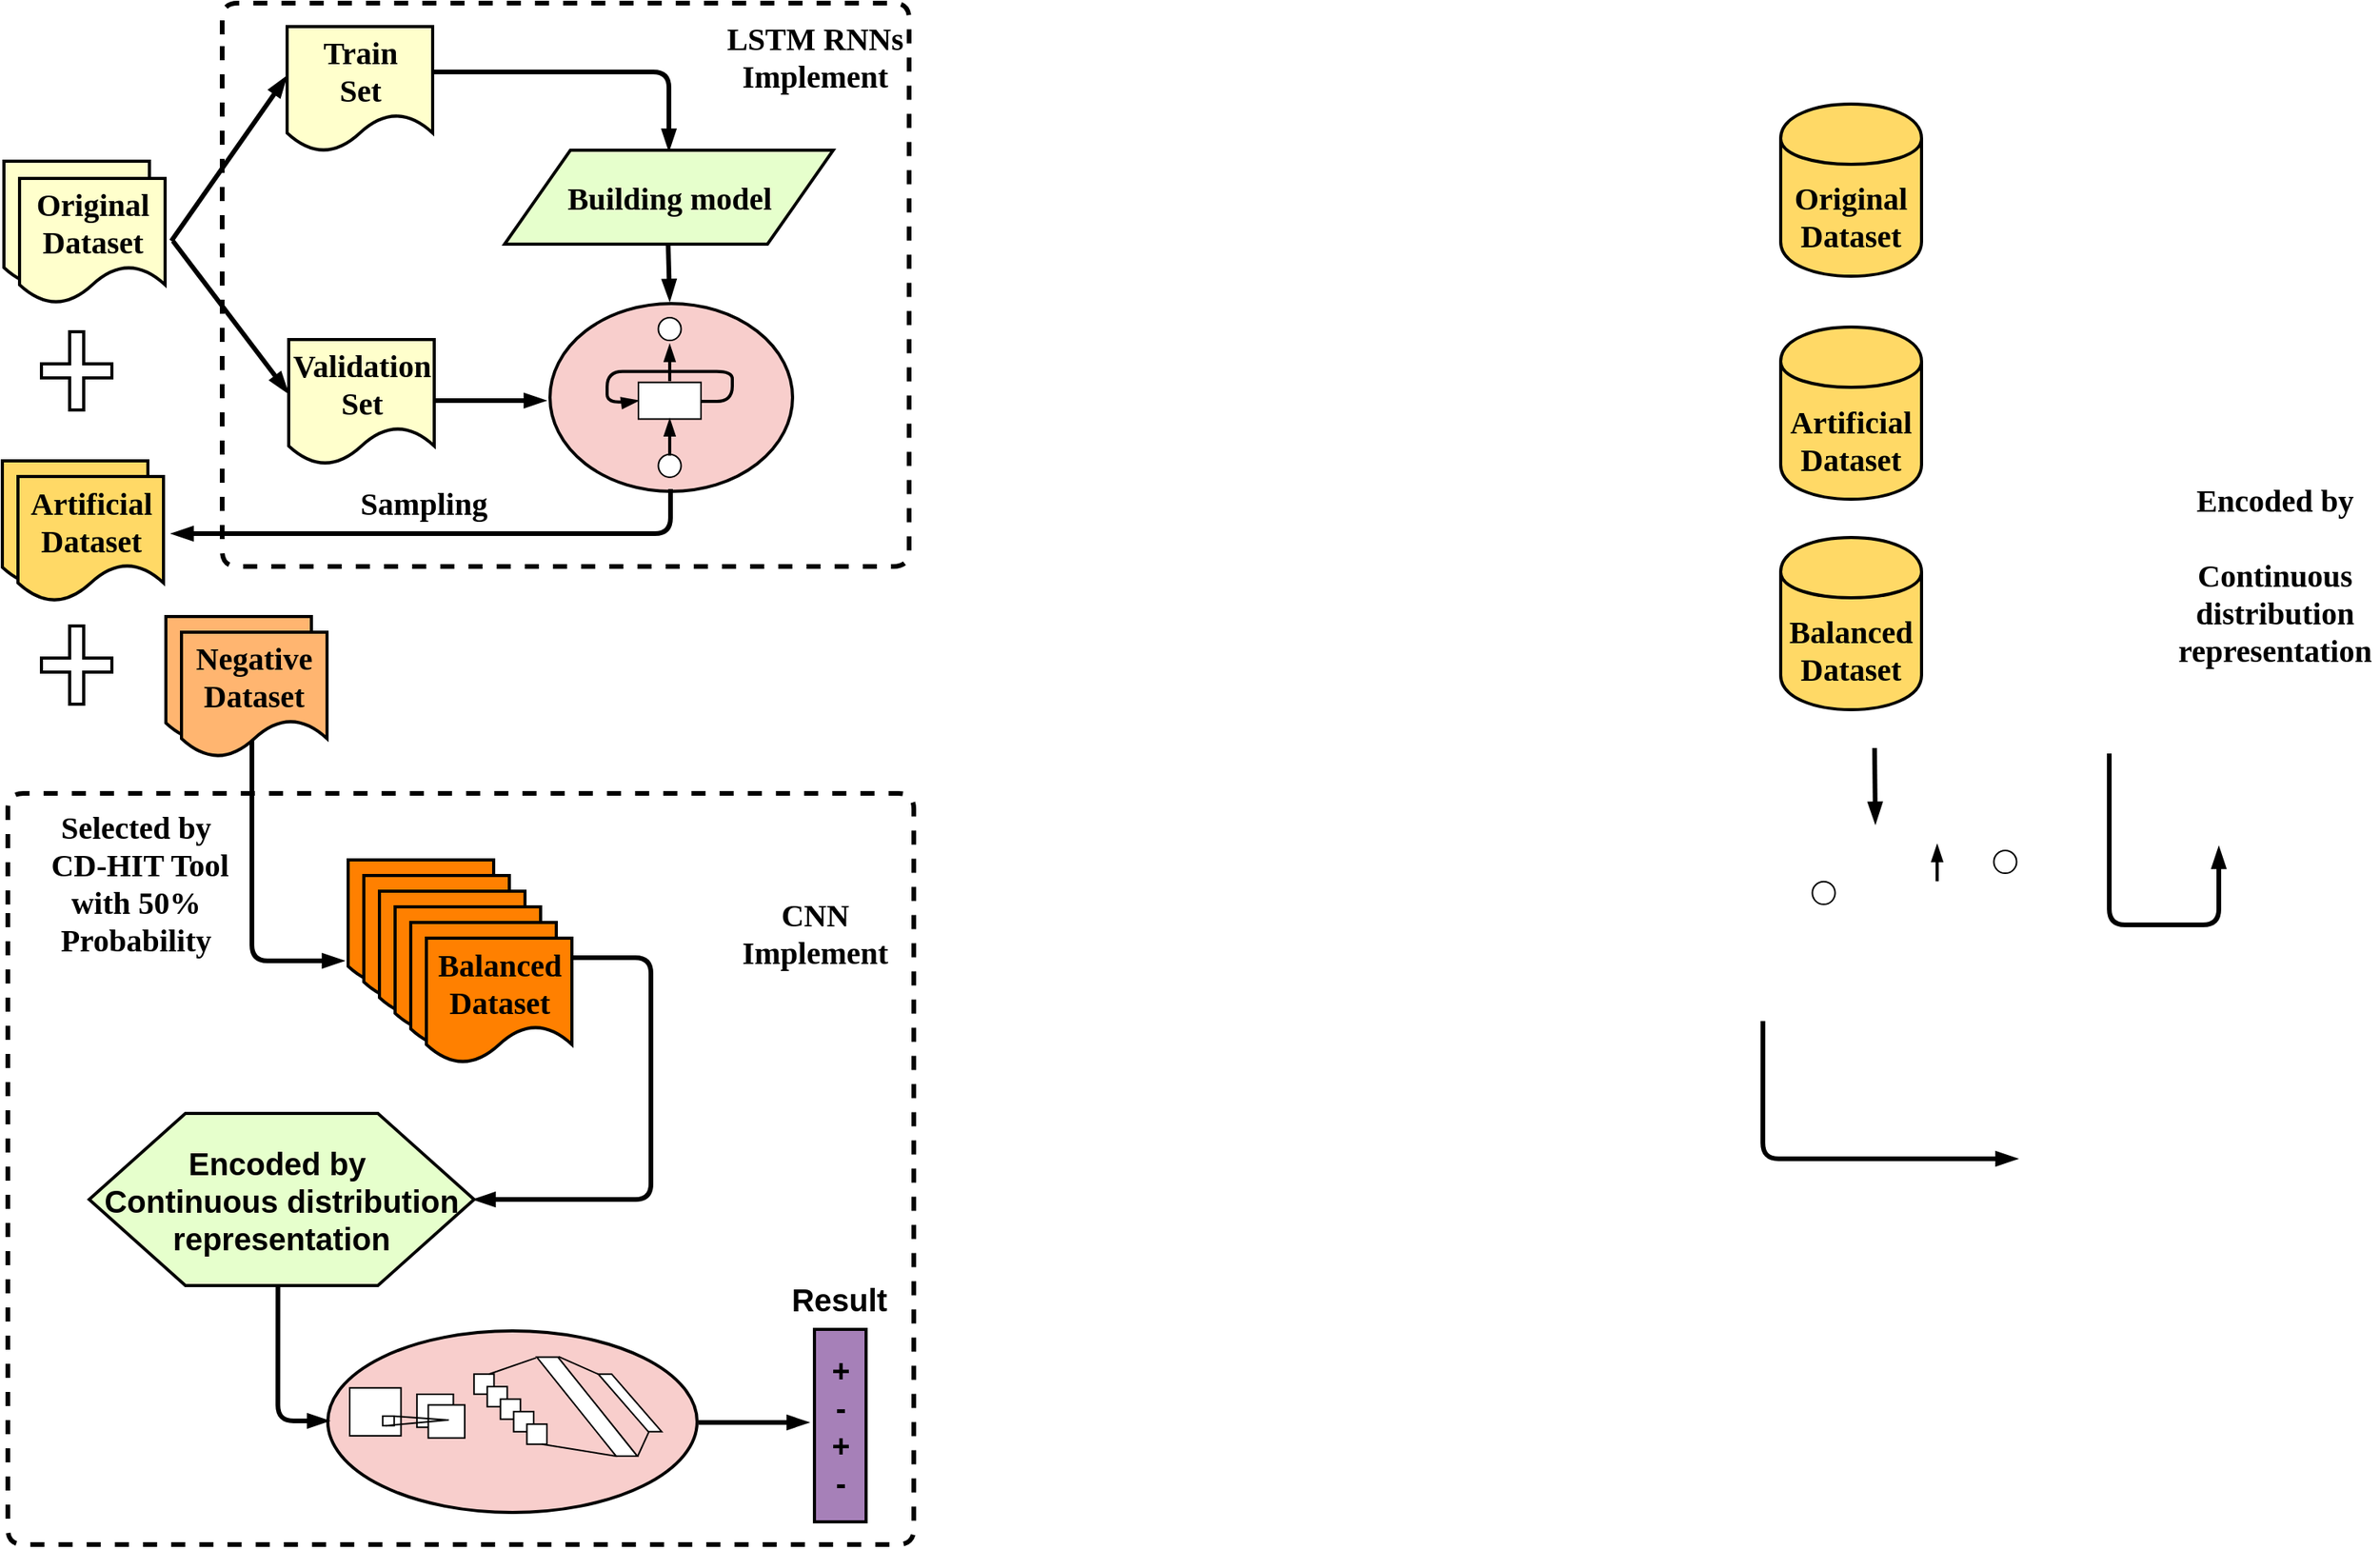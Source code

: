 <mxfile version="12.7.0" type="github" pages="10">
  <diagram id="lzUA3AbmuNnc6mhz9Bkj" name="ÃÂÃÂÃÂÃÂÃÂÃÂÃÂÃÂÃÂÃÂÃÂÃÂÃÂÃÂÃÂÃÂÃÂÃÂÃÂÃÂÃÂÃÂÃÂÃÂÃÂÃÂÃÂÃÂÃÂÃÂÃÂÃÂÃÂÃÂÃÂÃÂÃÂÃÂÃÂÃÂÃÂÃÂÃÂÃÂÃÂÃÂÃÂÃÂÃÂÃÂÃÂÃÂÃÂÃÂÃÂÃÂÃÂÃÂÃÂÃÂÃÂÃÂÃÂÃÂÃÂÃÂÃÂÃÂÃÂÃÂÃÂÃÂÃÂÃÂÃÂÃÂÃÂÃÂÃÂÃÂÃÂÃÂÃÂÃÂÃÂÃÂÃÂÃÂÃÂÃÂÃÂÃÂÃÂÃÂÃÂÃÂÃÂÃÂÃÂÃÂÃÂÃÂÃÂÃÂÃÂÃÂÃÂÃÂÃÂÃÂÃÂÃÂÃÂÃÂÃÂÃÂÃÂÃÂÃÂÃÂÃÂÃÂÃÂÃÂÃÂÃÂÃÂÃÂÃÂÃÂÃÂÃÂÃÂÃÂÃÂÃÂÃÂÃÂÃÂÃÂÃÂÃÂÃÂÃÂÃÂÃÂÃÂÃÂÃÂÃÂÃÂÃÂÃÂÃÂÃÂÃÂÃÂÃÂÃÂÃÂÃÂÃÂÃÂÃÂÃÂÃÂÃÂÃÂÃÂÃÂÃÂÃÂÃÂÃÂÃÂÃÂÃÂÃÂÃÂÃÂÃÂÃÂÃÂÃÂÃÂÃÂÃÂÃÂÃÂÃÂÃÂÃÂÃÂÃÂÃÂÃÂÃÂÃÂÃÂÃÂÃÂÃÂÃÂÃÂÃÂÃÂÃÂÃÂÃÂÃÂÃÂÃÂÃÂÃÂÃÂÃÂÃÂÃÂÃÂÃÂÃÂÃÂÃÂÃÂÃÂÃÂÃÂÃÂÃÂÃÂÃÂÃÂÃÂÃÂÃÂÃÂÃÂÃÂÃÂÃÂÃÂÃÂÃÂÃÂÃÂÃÂÃÂÃÂÃÂÃÂÃÂÃÂÃÂÃÂÃÂÃÂ§ÃÂÃÂÃÂÃÂÃÂÃÂÃÂÃÂÃÂÃÂÃÂÃÂÃÂÃÂÃÂÃÂÃÂÃÂÃÂÃÂÃÂÃÂÃÂÃÂÃÂÃÂÃÂÃÂÃÂÃÂÃÂÃÂÃÂÃÂÃÂÃÂÃÂÃÂÃÂÃÂÃÂÃÂÃÂÃÂÃÂÃÂÃÂÃÂÃÂÃÂÃÂÃÂÃÂÃÂÃÂÃÂÃÂÃÂÃÂÃÂÃÂÃÂÃÂÃÂÃÂÃÂÃÂÃÂÃÂÃÂÃÂÃÂÃÂÃÂÃÂÃÂÃÂÃÂÃÂÃÂÃÂÃÂÃÂÃÂÃÂÃÂÃÂÃÂÃÂÃÂÃÂÃÂÃÂÃÂÃÂÃÂÃÂÃÂÃÂÃÂÃÂÃÂÃÂÃÂÃÂÃÂÃÂÃÂÃÂÃÂÃÂÃÂÃÂÃÂÃÂÃÂÃÂÃÂÃÂÃÂÃÂÃÂÃÂÃÂÃÂÃÂÃÂÃÂÃÂÃÂÃÂÃÂÃÂÃÂÃÂÃÂÃÂÃÂÃÂÃÂÃÂÃÂÃÂÃÂÃÂÃÂÃÂÃÂÃÂÃÂÃÂÃÂÃÂÃÂÃÂÃÂÃÂÃÂÃÂÃÂÃÂÃÂÃÂÃÂÃÂÃÂÃÂÃÂÃÂÃÂÃÂÃÂÃÂÃÂÃÂÃÂÃÂÃÂÃÂÃÂÃÂÃÂÃÂÃÂÃÂÃÂÃÂÃÂÃÂÃÂÃÂÃÂÃÂÃÂÃÂÃÂÃÂÃÂÃÂÃÂÃÂÃÂÃÂÃÂÃÂÃÂÃÂÃÂÃÂÃÂÃÂÃÂÃÂÃÂÃÂÃÂÃÂÃÂÃÂÃÂÃÂÃÂÃÂÃÂÃÂÃÂÃÂÃÂÃÂÃÂÃÂÃÂÃÂÃÂÃÂÃÂÃÂÃÂÃÂÃÂÃÂÃÂÃÂÃÂÃÂÃÂÃÂÃÂÃÂÃÂÃÂÃÂÃÂÃÂÃÂÃÂ¬ÃÂÃÂÃÂÃÂÃÂÃÂÃÂÃÂÃÂÃÂÃÂÃÂÃÂÃÂÃÂÃÂÃÂÃÂÃÂÃÂÃÂÃÂÃÂÃÂÃÂÃÂÃÂÃÂÃÂÃÂÃÂÃÂÃÂÃÂÃÂÃÂÃÂÃÂÃÂÃÂÃÂÃÂÃÂÃÂÃÂÃÂÃÂÃÂÃÂÃÂÃÂÃÂÃÂÃÂÃÂÃÂÃÂÃÂÃÂÃÂÃÂÃÂÃÂÃÂÃÂÃÂÃÂÃÂÃÂÃÂÃÂÃÂÃÂÃÂÃÂÃÂÃÂÃÂÃÂÃÂÃÂÃÂÃÂÃÂÃÂÃÂÃÂÃÂÃÂÃÂÃÂÃÂÃÂÃÂÃÂÃÂÃÂÃÂÃÂÃÂÃÂÃÂÃÂÃÂÃÂÃÂÃÂÃÂÃÂÃÂÃÂÃÂÃÂÃÂÃÂÃÂÃÂÃÂÃÂÃÂÃÂÃÂÃÂÃÂÃÂÃÂÃÂÃÂÃÂÃÂÃÂÃÂÃÂÃÂÃÂÃÂÃÂÃÂÃÂÃÂÃÂÃÂÃÂÃÂÃÂÃÂÃÂÃÂÃÂÃÂÃÂÃÂÃÂÃÂÃÂÃÂÃÂÃÂÃÂÃÂÃÂÃÂÃÂÃÂÃÂÃÂÃÂÃÂÃÂÃÂÃÂÃÂÃÂÃÂÃÂÃÂÃÂÃÂÃÂÃÂÃÂÃÂÃÂÃÂÃÂÃÂÃÂÃÂÃÂÃÂÃÂÃÂÃÂÃÂÃÂÃÂÃÂÃÂÃÂÃÂÃÂÃÂÃÂÃÂÃÂÃÂÃÂÃÂÃÂÃÂÃÂÃÂÃÂÃÂÃÂÃÂÃÂÃÂÃÂÃÂÃÂÃÂÃÂÃÂÃÂÃÂÃÂÃÂÃÂÃÂÃÂÃÂÃÂÃÂÃÂÃÂÃÂÃÂÃÂÃÂÃÂÃÂÃÂÃÂÃÂÃÂÃÂÃÂÃÂÃÂÃÂÃÂÃÂÃÂÃÂÃÂ¬ 1 ÃÂÃÂÃÂÃÂÃÂÃÂÃÂÃÂÃÂÃÂÃÂÃÂÃÂÃÂÃÂÃÂÃÂÃÂÃÂÃÂÃÂÃÂÃÂÃÂÃÂÃÂÃÂÃÂÃÂÃÂÃÂÃÂÃÂÃÂÃÂÃÂÃÂÃÂÃÂÃÂÃÂÃÂÃÂÃÂÃÂÃÂÃÂÃÂÃÂÃÂÃÂÃÂÃÂÃÂÃÂÃÂÃÂÃÂÃÂÃÂÃÂÃÂÃÂÃÂÃÂÃÂÃÂÃÂÃÂÃÂÃÂÃÂÃÂÃÂÃÂÃÂÃÂÃÂÃÂÃÂÃÂÃÂÃÂÃÂÃÂÃÂÃÂÃÂÃÂÃÂÃÂÃÂÃÂÃÂÃÂÃÂÃÂÃÂÃÂÃÂÃÂÃÂÃÂÃÂÃÂÃÂÃÂÃÂÃÂÃÂÃÂÃÂÃÂÃÂÃÂÃÂÃÂÃÂÃÂÃÂÃÂÃÂÃÂÃÂÃÂÃÂÃÂÃÂÃÂÃÂÃÂÃÂÃÂÃÂÃÂÃÂÃÂÃÂÃÂÃÂÃÂÃÂÃÂÃÂÃÂÃÂÃÂÃÂÃÂÃÂÃÂÃÂÃÂÃÂÃÂÃÂÃÂÃÂÃÂÃÂÃÂÃÂÃÂÃÂÃÂÃÂÃÂÃÂÃÂÃÂÃÂÃÂÃÂÃÂÃÂÃÂÃÂÃÂÃÂÃÂÃÂÃÂÃÂÃÂÃÂÃÂÃÂÃÂÃÂÃÂÃÂÃÂÃÂÃÂÃÂÃÂÃÂÃÂÃÂÃÂÃÂÃÂÃÂÃÂÃÂÃÂÃÂÃÂÃÂÃÂÃÂÃÂÃÂÃÂÃÂÃÂÃÂÃÂÃÂÃÂÃÂÃÂÃÂÃÂÃÂÃÂÃÂÃÂÃÂÃÂÃÂÃÂÃÂÃÂÃÂÃÂÃÂÃÂÃÂÃÂÃÂÃÂÃÂÃÂÃÂÃÂÃÂÃÂÃÂÃÂÃÂÃÂÃÂÃÂÃÂÃÂ©ÃÂÃÂÃÂÃÂÃÂÃÂÃÂÃÂÃÂÃÂÃÂÃÂÃÂÃÂÃÂÃÂÃÂÃÂÃÂÃÂÃÂÃÂÃÂÃÂÃÂÃÂÃÂÃÂÃÂÃÂÃÂÃÂÃÂÃÂÃÂÃÂÃÂÃÂÃÂÃÂÃÂÃÂÃÂÃÂÃÂÃÂÃÂÃÂÃÂÃÂÃÂÃÂÃÂÃÂÃÂÃÂÃÂÃÂÃÂÃÂÃÂÃÂÃÂÃÂÃÂÃÂÃÂÃÂÃÂÃÂÃÂÃÂÃÂÃÂÃÂÃÂÃÂÃÂÃÂÃÂÃÂÃÂÃÂÃÂÃÂÃÂÃÂÃÂÃÂÃÂÃÂÃÂÃÂÃÂÃÂÃÂÃÂÃÂÃÂÃÂÃÂÃÂÃÂÃÂÃÂÃÂÃÂÃÂÃÂÃÂÃÂÃÂÃÂÃÂÃÂÃÂÃÂÃÂÃÂÃÂÃÂÃÂÃÂÃÂÃÂÃÂÃÂÃÂÃÂÃÂÃÂÃÂÃÂÃÂÃÂÃÂÃÂÃÂÃÂÃÂÃÂÃÂÃÂÃÂÃÂÃÂÃÂÃÂÃÂÃÂÃÂÃÂÃÂÃÂÃÂÃÂÃÂÃÂÃÂÃÂÃÂÃÂÃÂÃÂÃÂÃÂÃÂÃÂÃÂÃÂÃÂÃÂÃÂÃÂÃÂÃÂÃÂÃÂÃÂÃÂÃÂÃÂÃÂÃÂÃÂÃÂÃÂÃÂÃÂÃÂÃÂÃÂÃÂÃÂÃÂÃÂÃÂÃÂÃÂÃÂÃÂÃÂÃÂÃÂÃÂÃÂÃÂÃÂÃÂÃÂÃÂÃÂÃÂÃÂÃÂÃÂÃÂÃÂÃÂÃÂÃÂÃÂÃÂÃÂÃÂÃÂÃÂÃÂÃÂÃÂÃÂÃÂÃÂÃÂÃÂÃÂÃÂÃÂÃÂÃÂÃÂÃÂÃÂÃÂÃÂÃÂÃÂÃÂÃÂÃÂÃÂÃÂÃÂÃÂÃÂÃÂ¡ÃÂÃÂÃÂÃÂÃÂÃÂÃÂÃÂÃÂÃÂÃÂÃÂÃÂÃÂÃÂÃÂÃÂÃÂÃÂÃÂÃÂÃÂÃÂÃÂÃÂÃÂÃÂÃÂÃÂÃÂÃÂÃÂÃÂÃÂÃÂÃÂÃÂÃÂÃÂÃÂÃÂÃÂÃÂÃÂÃÂÃÂÃÂÃÂÃÂÃÂÃÂÃÂÃÂÃÂÃÂÃÂÃÂÃÂÃÂÃÂÃÂÃÂÃÂÃÂÃÂÃÂÃÂÃÂÃÂÃÂÃÂÃÂÃÂÃÂÃÂÃÂÃÂÃÂÃÂÃÂÃÂÃÂÃÂÃÂÃÂÃÂÃÂÃÂÃÂÃÂÃÂÃÂÃÂÃÂÃÂÃÂÃÂÃÂÃÂÃÂÃÂÃÂÃÂÃÂÃÂÃÂÃÂÃÂÃÂÃÂÃÂÃÂÃÂÃÂÃÂÃÂÃÂÃÂÃÂÃÂÃÂÃÂÃÂÃÂÃÂÃÂÃÂÃÂÃÂÃÂÃÂÃÂÃÂÃÂÃÂÃÂÃÂÃÂÃÂÃÂÃÂÃÂÃÂÃÂÃÂÃÂÃÂÃÂÃÂÃÂÃÂÃÂÃÂÃÂÃÂÃÂÃÂÃÂÃÂÃÂÃÂÃÂÃÂÃÂÃÂÃÂÃÂÃÂÃÂÃÂÃÂÃÂÃÂÃÂÃÂÃÂÃÂÃÂÃÂÃÂÃÂÃÂÃÂÃÂÃÂÃÂÃÂÃÂÃÂÃÂÃÂÃÂÃÂÃÂÃÂÃÂÃÂÃÂÃÂÃÂÃÂÃÂÃÂÃÂÃÂÃÂÃÂÃÂÃÂÃÂÃÂÃÂÃÂÃÂÃÂÃÂÃÂÃÂÃÂÃÂÃÂÃÂÃÂÃÂÃÂÃÂÃÂÃÂÃÂÃÂÃÂÃÂÃÂÃÂÃÂÃÂÃÂÃÂÃÂÃÂÃÂÃÂÃÂÃÂÃÂÃÂÃÂÃÂÃÂÃÂÃÂÃÂÃÂÃÂÃÂÃÂµ">
    <mxGraphModel dx="868" dy="449" grid="1" gridSize="10" guides="1" tooltips="1" connect="1" arrows="1" fold="1" page="1" pageScale="1" pageWidth="827" pageHeight="1169" math="0" shadow="0">
      <root>
        <mxCell id="0"/>
        <mxCell id="1" parent="0"/>
        <mxCell id="Pq2usJJEPpY4BATS_F8K-1" value="&lt;font style=&quot;font-size: 20px&quot;&gt;Original&lt;br&gt;Dataset&lt;/font&gt;&lt;br&gt;" style="shape=cylinder;whiteSpace=wrap;html=1;boundedLbl=1;backgroundOutline=1;fillColor=#FFD966;fontFamily=Times New Roman;strokeWidth=2;fontStyle=1" parent="1" vertex="1">
          <mxGeometry x="1208" y="114.5" width="90" height="110" as="geometry"/>
        </mxCell>
        <mxCell id="Pq2usJJEPpY4BATS_F8K-4" value="" style="endArrow=blockThin;html=1;strokeWidth=3;endFill=1;fontFamily=Times New Roman;fontStyle=1;entryX=-0.005;entryY=0.4;entryDx=0;entryDy=0;entryPerimeter=0;" parent="1" target="Pq2usJJEPpY4BATS_F8K-5" edge="1">
          <mxGeometry width="50" height="50" relative="1" as="geometry">
            <mxPoint x="179.5" y="202" as="sourcePoint"/>
            <mxPoint x="246.5" y="102" as="targetPoint"/>
          </mxGeometry>
        </mxCell>
        <mxCell id="Pq2usJJEPpY4BATS_F8K-5" value="&lt;font style=&quot;font-size: 20px&quot;&gt;Train&lt;br&gt;Set&lt;/font&gt;&lt;br&gt;" style="shape=document;whiteSpace=wrap;html=1;boundedLbl=1;fillColor=#FFFFCC;fontFamily=Times New Roman;strokeWidth=2;fontStyle=1" parent="1" vertex="1">
          <mxGeometry x="253.5" y="65" width="93" height="80" as="geometry"/>
        </mxCell>
        <mxCell id="Pq2usJJEPpY4BATS_F8K-6" value="" style="endArrow=blockThin;html=1;strokeWidth=3;endFill=1;fontFamily=Times New Roman;fontStyle=1" parent="1" edge="1">
          <mxGeometry width="50" height="50" relative="1" as="geometry">
            <mxPoint x="497" y="204" as="sourcePoint"/>
            <mxPoint x="498" y="240" as="targetPoint"/>
          </mxGeometry>
        </mxCell>
        <mxCell id="Pq2usJJEPpY4BATS_F8K-7" value="" style="endArrow=blockThin;html=1;strokeWidth=3;endFill=1;fontFamily=Times New Roman;fontStyle=1;entryX=-0.005;entryY=0.425;entryDx=0;entryDy=0;entryPerimeter=0;" parent="1" target="Pq2usJJEPpY4BATS_F8K-8" edge="1">
          <mxGeometry width="50" height="50" relative="1" as="geometry">
            <mxPoint x="180.5" y="202" as="sourcePoint"/>
            <mxPoint x="246.5" y="302" as="targetPoint"/>
          </mxGeometry>
        </mxCell>
        <mxCell id="Pq2usJJEPpY4BATS_F8K-8" value="&lt;font style=&quot;font-size: 20px&quot;&gt;Validation&lt;br&gt;Set&lt;/font&gt;&lt;br&gt;" style="shape=document;whiteSpace=wrap;html=1;boundedLbl=1;fillColor=#FFFFCC;fontFamily=Times New Roman;strokeWidth=2;fontStyle=1" parent="1" vertex="1">
          <mxGeometry x="254.5" y="265" width="93" height="80" as="geometry"/>
        </mxCell>
        <mxCell id="Pq2usJJEPpY4BATS_F8K-9" value="" style="endArrow=blockThin;html=1;strokeWidth=3;endFill=1;edgeStyle=orthogonalEdgeStyle;fontFamily=Times New Roman;fontStyle=1" parent="1" target="Pq2usJJEPpY4BATS_F8K-10" edge="1">
          <mxGeometry width="50" height="50" relative="1" as="geometry">
            <mxPoint x="347.5" y="94" as="sourcePoint"/>
            <mxPoint x="427.5" y="159" as="targetPoint"/>
            <Array as="points">
              <mxPoint x="497.5" y="94"/>
            </Array>
          </mxGeometry>
        </mxCell>
        <mxCell id="Pq2usJJEPpY4BATS_F8K-10" value="&lt;font style=&quot;font-size: 20px&quot;&gt;Building model&lt;/font&gt;" style="shape=parallelogram;perimeter=parallelogramPerimeter;whiteSpace=wrap;html=1;fillColor=#E6FFCC;fontFamily=Times New Roman;strokeWidth=2;fontStyle=1" parent="1" vertex="1">
          <mxGeometry x="392.5" y="144" width="210" height="60" as="geometry"/>
        </mxCell>
        <mxCell id="Pq2usJJEPpY4BATS_F8K-13" value="" style="ellipse;whiteSpace=wrap;html=1;fillColor=#f8cecc;fontFamily=Times New Roman;strokeWidth=2;fontStyle=1;strokeColor=#000000;" parent="1" vertex="1">
          <mxGeometry x="421.5" y="242" width="155" height="120" as="geometry"/>
        </mxCell>
        <mxCell id="Pq2usJJEPpY4BATS_F8K-14" value="" style="endArrow=blockThin;html=1;strokeWidth=3;endFill=1;fontFamily=Times New Roman;fontStyle=1" parent="1" edge="1">
          <mxGeometry width="50" height="50" relative="1" as="geometry">
            <mxPoint x="348.5" y="304" as="sourcePoint"/>
            <mxPoint x="418.5" y="304" as="targetPoint"/>
          </mxGeometry>
        </mxCell>
        <mxCell id="Pq2usJJEPpY4BATS_F8K-28" value="" style="group;fontFamily=Times New Roman;" parent="1" vertex="1" connectable="0">
          <mxGeometry x="458" y="251" width="80" height="103" as="geometry"/>
        </mxCell>
        <mxCell id="Pq2usJJEPpY4BATS_F8K-11" value="" style="endArrow=blockThin;html=1;strokeWidth=2;endFill=1;fontFamily=Times New Roman;edgeStyle=orthogonalEdgeStyle;entryX=0;entryY=0.5;entryDx=0;entryDy=0;fontSize=7;" parent="Pq2usJJEPpY4BATS_F8K-28" target="Pq2usJJEPpY4BATS_F8K-16" edge="1">
          <mxGeometry width="50" height="50" relative="1" as="geometry">
            <mxPoint x="57.818" y="53.451" as="sourcePoint"/>
            <mxPoint x="14.545" y="69.447" as="targetPoint"/>
            <Array as="points">
              <mxPoint x="80" y="53.841"/>
              <mxPoint x="80" y="34.333"/>
              <mxPoint y="34.333"/>
              <mxPoint y="53.841"/>
              <mxPoint x="14.545" y="53.841"/>
              <mxPoint x="14.545" y="53.061"/>
            </Array>
          </mxGeometry>
        </mxCell>
        <mxCell id="Pq2usJJEPpY4BATS_F8K-15" value="" style="ellipse;whiteSpace=wrap;html=1;aspect=fixed;strokeWidth=1;fillColor=#FFFFFF;fontFamily=Times New Roman;" parent="Pq2usJJEPpY4BATS_F8K-28" vertex="1">
          <mxGeometry x="32.727" y="87.394" width="14.545" height="14.545" as="geometry"/>
        </mxCell>
        <mxCell id="Pq2usJJEPpY4BATS_F8K-16" value="" style="rounded=0;whiteSpace=wrap;html=1;strokeWidth=1;fillColor=#FFFFFF;fontFamily=Times New Roman;" parent="Pq2usJJEPpY4BATS_F8K-28" vertex="1">
          <mxGeometry x="20" y="41.356" width="40" height="23.409" as="geometry"/>
        </mxCell>
        <mxCell id="Pq2usJJEPpY4BATS_F8K-17" value="" style="ellipse;whiteSpace=wrap;html=1;aspect=fixed;strokeWidth=1;fillColor=#FFFFFF;fontFamily=Times New Roman;" parent="Pq2usJJEPpY4BATS_F8K-28" vertex="1">
          <mxGeometry x="32.727" width="14.545" height="14.545" as="geometry"/>
        </mxCell>
        <mxCell id="Pq2usJJEPpY4BATS_F8K-19" value="" style="endArrow=blockThin;html=1;strokeWidth=2;endFill=1;fontFamily=Times New Roman;" parent="Pq2usJJEPpY4BATS_F8K-28" edge="1">
          <mxGeometry width="50" height="50" relative="1" as="geometry">
            <mxPoint x="40" y="88.174" as="sourcePoint"/>
            <mxPoint x="40" y="64.765" as="targetPoint"/>
          </mxGeometry>
        </mxCell>
        <mxCell id="Pq2usJJEPpY4BATS_F8K-21" value="" style="endArrow=blockThin;html=1;strokeWidth=2;endFill=1;fontFamily=Times New Roman;" parent="Pq2usJJEPpY4BATS_F8K-28" edge="1">
          <mxGeometry width="50" height="50" relative="1" as="geometry">
            <mxPoint x="40" y="40.576" as="sourcePoint"/>
            <mxPoint x="40" y="17.167" as="targetPoint"/>
          </mxGeometry>
        </mxCell>
        <mxCell id="LaN7KJ52_6cTxX0wrjXB-1" value="" style="endArrow=none;dashed=1;html=1;edgeStyle=orthogonalEdgeStyle;strokeWidth=3;fontFamily=Times New Roman;" parent="1" edge="1">
          <mxGeometry width="50" height="50" relative="1" as="geometry">
            <mxPoint x="212" y="70" as="sourcePoint"/>
            <mxPoint x="212" y="70" as="targetPoint"/>
            <Array as="points">
              <mxPoint x="212" y="50"/>
              <mxPoint x="651" y="50"/>
              <mxPoint x="651" y="410"/>
              <mxPoint x="212" y="410"/>
            </Array>
          </mxGeometry>
        </mxCell>
        <mxCell id="LaN7KJ52_6cTxX0wrjXB-4" value="" style="endArrow=none;html=1;strokeWidth=3;endFill=0;edgeStyle=orthogonalEdgeStyle;fontFamily=Times New Roman;fontStyle=1;startArrow=blockThin;startFill=1;" parent="1" edge="1">
          <mxGeometry width="50" height="50" relative="1" as="geometry">
            <mxPoint x="180" y="389" as="sourcePoint"/>
            <mxPoint x="498.5" y="360.5" as="targetPoint"/>
            <Array as="points">
              <mxPoint x="499" y="389"/>
            </Array>
          </mxGeometry>
        </mxCell>
        <mxCell id="LaN7KJ52_6cTxX0wrjXB-5" value="&lt;font style=&quot;font-size: 20px&quot;&gt;Artificial&lt;br&gt;Dataset&lt;/font&gt;&lt;br&gt;" style="shape=cylinder;whiteSpace=wrap;html=1;boundedLbl=1;backgroundOutline=1;fillColor=#FFD966;fontFamily=Times New Roman;strokeWidth=2;fontStyle=1" parent="1" vertex="1">
          <mxGeometry x="1208" y="257" width="90" height="110" as="geometry"/>
        </mxCell>
        <mxCell id="LaN7KJ52_6cTxX0wrjXB-8" value="&lt;b&gt;&lt;font style=&quot;font-size: 20px&quot;&gt;Sampling&lt;/font&gt;&lt;/b&gt;" style="text;html=1;strokeColor=none;fillColor=none;align=center;verticalAlign=middle;whiteSpace=wrap;rounded=0;fontFamily=Times New Roman;" parent="1" vertex="1">
          <mxGeometry x="254.5" y="354" width="172" height="30" as="geometry"/>
        </mxCell>
        <mxCell id="LaN7KJ52_6cTxX0wrjXB-9" value="LSTM RNNs Implement" style="text;html=1;strokeColor=none;fillColor=none;align=center;verticalAlign=middle;whiteSpace=wrap;rounded=0;fontStyle=1;fontSize=20;fontFamily=Times New Roman;" parent="1" vertex="1">
          <mxGeometry x="531" y="55" width="120" height="57" as="geometry"/>
        </mxCell>
        <mxCell id="LaN7KJ52_6cTxX0wrjXB-10" value="" style="shape=cross;whiteSpace=wrap;html=1;fillColor=#FFFFFF;fontFamily=Times New Roman;fontSize=20;strokeWidth=2;" parent="1" vertex="1">
          <mxGeometry x="96.5" y="260" width="45" height="50" as="geometry"/>
        </mxCell>
        <mxCell id="LaN7KJ52_6cTxX0wrjXB-12" value="" style="endArrow=blockThin;html=1;strokeWidth=3;endFill=1;fontFamily=Times New Roman;fontStyle=1;edgeStyle=orthogonalEdgeStyle;" parent="1" edge="1">
          <mxGeometry width="50" height="50" relative="1" as="geometry">
            <mxPoint x="1196.647" y="700.5" as="sourcePoint"/>
            <mxPoint x="1359" y="788.5" as="targetPoint"/>
            <Array as="points">
              <mxPoint x="1197" y="788.5"/>
            </Array>
          </mxGeometry>
        </mxCell>
        <mxCell id="LaN7KJ52_6cTxX0wrjXB-13" value="" style="endArrow=blockThin;html=1;strokeWidth=3;endFill=1;fontFamily=Times New Roman;fontStyle=1" parent="1" edge="1">
          <mxGeometry width="50" height="50" relative="1" as="geometry">
            <mxPoint x="1268" y="526" as="sourcePoint"/>
            <mxPoint x="1268.5" y="574" as="targetPoint"/>
          </mxGeometry>
        </mxCell>
        <mxCell id="LaN7KJ52_6cTxX0wrjXB-14" value="&lt;span style=&quot;font-size: 20px&quot;&gt;Balanced&lt;br&gt;Datas&lt;/span&gt;&lt;font style=&quot;font-size: 20px&quot;&gt;et&lt;/font&gt;&lt;br&gt;" style="shape=cylinder;whiteSpace=wrap;html=1;boundedLbl=1;backgroundOutline=1;fillColor=#FFD966;fontFamily=Times New Roman;strokeWidth=2;fontStyle=1" parent="1" vertex="1">
          <mxGeometry x="1208" y="391.5" width="90" height="110" as="geometry"/>
        </mxCell>
        <mxCell id="LaN7KJ52_6cTxX0wrjXB-15" value="&lt;font style=&quot;font-size: 20px&quot;&gt;&lt;span&gt;&lt;b&gt;Encoded by &lt;/b&gt;&lt;/span&gt;&lt;br&gt;&lt;span&gt;&lt;b&gt;&lt;br&gt;Continuous distribution representation&lt;/b&gt;&lt;/span&gt;&lt;br&gt;&lt;br&gt;&lt;/font&gt;" style="text;html=1;strokeColor=none;fillColor=none;align=center;verticalAlign=middle;whiteSpace=wrap;rounded=0;fontFamily=Times New Roman;" parent="1" vertex="1">
          <mxGeometry x="1458" y="358" width="132" height="137" as="geometry"/>
        </mxCell>
        <mxCell id="0mny7cyJsrqMjYeyd6df-1" value="" style="endArrow=blockThin;html=1;strokeWidth=3;endFill=1;fontFamily=Times New Roman;fontStyle=1;edgeStyle=elbowEdgeStyle;elbow=vertical;" parent="1" edge="1">
          <mxGeometry width="50" height="50" relative="1" as="geometry">
            <mxPoint x="1418" y="529.5" as="sourcePoint"/>
            <mxPoint x="1488" y="589.5" as="targetPoint"/>
            <Array as="points">
              <mxPoint x="1593.5" y="639"/>
            </Array>
          </mxGeometry>
        </mxCell>
        <mxCell id="aVrlMbVJYEz6aBQguHAP-36" value="&lt;font style=&quot;font-size: 20px&quot;&gt;Train&lt;br&gt;Set&lt;/font&gt;&lt;br&gt;" style="shape=document;whiteSpace=wrap;html=1;boundedLbl=1;fillColor=#FFFFCC;fontFamily=Times New Roman;strokeWidth=2;fontStyle=1" parent="1" vertex="1">
          <mxGeometry x="72.5" y="151" width="93" height="80" as="geometry"/>
        </mxCell>
        <mxCell id="aVrlMbVJYEz6aBQguHAP-37" value="&lt;font style=&quot;font-size: 20px&quot;&gt;&lt;span&gt;Original&lt;/span&gt;&lt;br&gt;&lt;span&gt;Dataset&lt;/span&gt;&lt;/font&gt;&lt;br&gt;" style="shape=document;whiteSpace=wrap;html=1;boundedLbl=1;fillColor=#FFFFCC;fontFamily=Times New Roman;strokeWidth=2;fontStyle=1" parent="1" vertex="1">
          <mxGeometry x="82.5" y="162" width="93" height="80" as="geometry"/>
        </mxCell>
        <mxCell id="aVrlMbVJYEz6aBQguHAP-49" value="&lt;font style=&quot;font-size: 20px&quot;&gt;&lt;b&gt;Result&lt;/b&gt;&lt;/font&gt;" style="text;html=1;strokeColor=none;fillColor=none;align=center;verticalAlign=middle;whiteSpace=wrap;rounded=0;" parent="1" vertex="1">
          <mxGeometry x="568.5" y="857.5" width="75" height="40" as="geometry"/>
        </mxCell>
        <mxCell id="aVrlMbVJYEz6aBQguHAP-50" value="" style="ellipse;whiteSpace=wrap;html=1;fillColor=#f8cecc;fontFamily=Times New Roman;strokeWidth=2;fontStyle=1;strokeColor=#000000;" parent="1" vertex="1">
          <mxGeometry x="279.5" y="898.5" width="236" height="116" as="geometry"/>
        </mxCell>
        <mxCell id="aVrlMbVJYEz6aBQguHAP-51" value="" style="endArrow=blockThin;html=1;strokeWidth=3;endFill=1;fontFamily=Times New Roman;fontStyle=1" parent="1" edge="1">
          <mxGeometry width="50" height="50" relative="1" as="geometry">
            <mxPoint x="516.5" y="957" as="sourcePoint"/>
            <mxPoint x="586.5" y="957" as="targetPoint"/>
          </mxGeometry>
        </mxCell>
        <mxCell id="aVrlMbVJYEz6aBQguHAP-53" value="&lt;font style=&quot;font-size: 20px&quot;&gt;&lt;b&gt;+&lt;br&gt;-&lt;br&gt;+&lt;br&gt;-&lt;/b&gt;&lt;/font&gt;&lt;br&gt;" style="rounded=0;whiteSpace=wrap;html=1;strokeColor=#000000;strokeWidth=2;fillColor=#A680B8;" parent="1" vertex="1">
          <mxGeometry x="590.5" y="897.5" width="33" height="123" as="geometry"/>
        </mxCell>
        <mxCell id="aVrlMbVJYEz6aBQguHAP-54" value="" style="endArrow=none;dashed=1;html=1;edgeStyle=orthogonalEdgeStyle;strokeWidth=3;fontFamily=Times New Roman;" parent="1" edge="1">
          <mxGeometry width="50" height="50" relative="1" as="geometry">
            <mxPoint x="75" y="626" as="sourcePoint"/>
            <mxPoint x="75" y="626" as="targetPoint"/>
            <Array as="points">
              <mxPoint x="75" y="555"/>
              <mxPoint x="654" y="555"/>
              <mxPoint x="654" y="1035"/>
              <mxPoint x="75" y="1035"/>
            </Array>
          </mxGeometry>
        </mxCell>
        <mxCell id="aVrlMbVJYEz6aBQguHAP-55" value="CNN Implement" style="text;html=1;strokeColor=none;fillColor=none;align=center;verticalAlign=middle;whiteSpace=wrap;rounded=0;fontStyle=1;fontSize=20;fontFamily=Times New Roman;" parent="1" vertex="1">
          <mxGeometry x="543" y="615.5" width="96" height="57" as="geometry"/>
        </mxCell>
        <mxCell id="aVrlMbVJYEz6aBQguHAP-58" value="" style="ellipse;whiteSpace=wrap;html=1;aspect=fixed;strokeWidth=1;fillColor=#FFFFFF;fontFamily=Times New Roman;" parent="1" vertex="1">
          <mxGeometry x="1228.227" y="611.394" width="14.545" height="14.545" as="geometry"/>
        </mxCell>
        <mxCell id="aVrlMbVJYEz6aBQguHAP-60" value="" style="ellipse;whiteSpace=wrap;html=1;aspect=fixed;strokeWidth=1;fillColor=#FFFFFF;fontFamily=Times New Roman;" parent="1" vertex="1">
          <mxGeometry x="1344.227" y="591.5" width="14.545" height="14.545" as="geometry"/>
        </mxCell>
        <mxCell id="aVrlMbVJYEz6aBQguHAP-61" value="" style="endArrow=blockThin;html=1;strokeWidth=2;endFill=1;fontFamily=Times New Roman;" parent="1" edge="1">
          <mxGeometry width="50" height="50" relative="1" as="geometry">
            <mxPoint x="1308" y="611.174" as="sourcePoint"/>
            <mxPoint x="1308" y="587.765" as="targetPoint"/>
          </mxGeometry>
        </mxCell>
        <mxCell id="aVrlMbVJYEz6aBQguHAP-107" value="" style="group" parent="1" vertex="1" connectable="0">
          <mxGeometry x="293.5" y="900.5" width="218" height="78" as="geometry"/>
        </mxCell>
        <mxCell id="aVrlMbVJYEz6aBQguHAP-85" value="" style="whiteSpace=wrap;html=1;aspect=fixed;strokeColor=#000000;strokeWidth=1;fillColor=#FFFFFF;" parent="aVrlMbVJYEz6aBQguHAP-107" vertex="1">
          <mxGeometry x="79.426" y="25.6" width="12.8" height="12.8" as="geometry"/>
        </mxCell>
        <mxCell id="aVrlMbVJYEz6aBQguHAP-93" value="" style="whiteSpace=wrap;html=1;aspect=fixed;strokeColor=#000000;strokeWidth=1;fillColor=#FFFFFF;" parent="aVrlMbVJYEz6aBQguHAP-107" vertex="1">
          <mxGeometry x="87.876" y="33.6" width="12.8" height="12.8" as="geometry"/>
        </mxCell>
        <mxCell id="aVrlMbVJYEz6aBQguHAP-94" value="" style="whiteSpace=wrap;html=1;aspect=fixed;strokeColor=#000000;strokeWidth=1;fillColor=#FFFFFF;" parent="aVrlMbVJYEz6aBQguHAP-107" vertex="1">
          <mxGeometry x="96.326" y="41.6" width="12.8" height="12.8" as="geometry"/>
        </mxCell>
        <mxCell id="aVrlMbVJYEz6aBQguHAP-95" value="" style="whiteSpace=wrap;html=1;aspect=fixed;strokeColor=#000000;strokeWidth=1;fillColor=#FFFFFF;" parent="aVrlMbVJYEz6aBQguHAP-107" vertex="1">
          <mxGeometry x="104.775" y="49.6" width="12.8" height="12.8" as="geometry"/>
        </mxCell>
        <mxCell id="aVrlMbVJYEz6aBQguHAP-96" value="" style="whiteSpace=wrap;html=1;aspect=fixed;strokeColor=#000000;strokeWidth=1;fillColor=#FFFFFF;" parent="aVrlMbVJYEz6aBQguHAP-107" vertex="1">
          <mxGeometry x="113.225" y="57.6" width="12.8" height="12.8" as="geometry"/>
        </mxCell>
        <mxCell id="aVrlMbVJYEz6aBQguHAP-97" value="" style="group" parent="aVrlMbVJYEz6aBQguHAP-107" vertex="1" connectable="0">
          <mxGeometry y="34.4" width="73.512" height="32" as="geometry"/>
        </mxCell>
        <mxCell id="aVrlMbVJYEz6aBQguHAP-66" value="" style="rounded=0;whiteSpace=wrap;html=1;strokeWidth=1;fillColor=#FFFFFF;fontFamily=Times New Roman;" parent="aVrlMbVJYEz6aBQguHAP-97" vertex="1">
          <mxGeometry width="32.753" height="30.638" as="geometry"/>
        </mxCell>
        <mxCell id="aVrlMbVJYEz6aBQguHAP-67" value="" style="group" parent="aVrlMbVJYEz6aBQguHAP-97" vertex="1" connectable="0">
          <mxGeometry x="42.942" y="4.085" width="30.569" height="27.915" as="geometry"/>
        </mxCell>
        <mxCell id="aVrlMbVJYEz6aBQguHAP-59" value="" style="rounded=0;whiteSpace=wrap;html=1;strokeWidth=1;fillColor=#FFFFFF;fontFamily=Times New Roman;" parent="aVrlMbVJYEz6aBQguHAP-67" vertex="1">
          <mxGeometry width="23.291" height="21.106" as="geometry"/>
        </mxCell>
        <mxCell id="aVrlMbVJYEz6aBQguHAP-65" value="" style="rounded=0;whiteSpace=wrap;html=1;strokeWidth=1;fillColor=#FFFFFF;fontFamily=Times New Roman;" parent="aVrlMbVJYEz6aBQguHAP-67" vertex="1">
          <mxGeometry x="7.278" y="6.809" width="23.291" height="21.106" as="geometry"/>
        </mxCell>
        <mxCell id="aVrlMbVJYEz6aBQguHAP-68" value="" style="rounded=0;whiteSpace=wrap;html=1;strokeWidth=1;fillColor=#FFFFFF;fontFamily=Times New Roman;" parent="aVrlMbVJYEz6aBQguHAP-97" vertex="1">
          <mxGeometry x="21.107" y="18.043" width="7.278" height="6.128" as="geometry"/>
        </mxCell>
        <mxCell id="aVrlMbVJYEz6aBQguHAP-69" value="" style="endArrow=none;html=1;exitX=1;exitY=0.009;exitDx=0;exitDy=0;exitPerimeter=0;" parent="aVrlMbVJYEz6aBQguHAP-97" source="aVrlMbVJYEz6aBQguHAP-68" edge="1">
          <mxGeometry width="50" height="50" relative="1" as="geometry">
            <mxPoint x="28.386" y="20.085" as="sourcePoint"/>
            <mxPoint x="61.866" y="20.426" as="targetPoint"/>
          </mxGeometry>
        </mxCell>
        <mxCell id="aVrlMbVJYEz6aBQguHAP-70" value="" style="endArrow=none;html=1;exitX=0.25;exitY=1;exitDx=0;exitDy=0;entryX=0.562;entryY=0.452;entryDx=0;entryDy=0;entryPerimeter=0;" parent="aVrlMbVJYEz6aBQguHAP-97" source="aVrlMbVJYEz6aBQguHAP-68" target="aVrlMbVJYEz6aBQguHAP-65" edge="1">
          <mxGeometry width="50" height="50" relative="1" as="geometry">
            <mxPoint x="35.664" y="26.213" as="sourcePoint"/>
            <mxPoint x="63.322" y="27.234" as="targetPoint"/>
          </mxGeometry>
        </mxCell>
        <mxCell id="aVrlMbVJYEz6aBQguHAP-99" value="" style="shape=parallelogram;perimeter=parallelogramPerimeter;whiteSpace=wrap;html=1;strokeColor=#000000;strokeWidth=1;fillColor=#FFFFFF;size=0.789;rotation=0;flipH=1;" parent="aVrlMbVJYEz6aBQguHAP-107" vertex="1">
          <mxGeometry x="119.562" y="14.8" width="64.217" height="63.2" as="geometry"/>
        </mxCell>
        <mxCell id="aVrlMbVJYEz6aBQguHAP-101" value="" style="endArrow=none;html=1;exitX=0.75;exitY=0;exitDx=0;exitDy=0;entryX=1.007;entryY=0.006;entryDx=0;entryDy=0;entryPerimeter=0;" parent="aVrlMbVJYEz6aBQguHAP-107" source="aVrlMbVJYEz6aBQguHAP-85" target="aVrlMbVJYEz6aBQguHAP-99" edge="1">
          <mxGeometry width="50" height="50" relative="1" as="geometry">
            <mxPoint x="150.403" y="-1.6" as="sourcePoint"/>
            <mxPoint x="192.651" y="-41.6" as="targetPoint"/>
          </mxGeometry>
        </mxCell>
        <mxCell id="aVrlMbVJYEz6aBQguHAP-102" value="" style="endArrow=none;html=1;exitX=0.75;exitY=1;exitDx=0;exitDy=0;entryX=0.2;entryY=1.002;entryDx=0;entryDy=0;entryPerimeter=0;" parent="aVrlMbVJYEz6aBQguHAP-107" source="aVrlMbVJYEz6aBQguHAP-96" target="aVrlMbVJYEz6aBQguHAP-99" edge="1">
          <mxGeometry width="50" height="50" relative="1" as="geometry">
            <mxPoint x="226.45" y="56.8" as="sourcePoint"/>
            <mxPoint x="256.023" y="46.4" as="targetPoint"/>
          </mxGeometry>
        </mxCell>
        <mxCell id="aVrlMbVJYEz6aBQguHAP-103" value="" style="shape=parallelogram;perimeter=parallelogramPerimeter;whiteSpace=wrap;html=1;strokeColor=#000000;strokeWidth=1;fillColor=#FFFFFF;size=0.789;rotation=0;flipH=1;" parent="aVrlMbVJYEz6aBQguHAP-107" vertex="1">
          <mxGeometry x="158.853" y="25.6" width="40.558" height="36.8" as="geometry"/>
        </mxCell>
        <mxCell id="aVrlMbVJYEz6aBQguHAP-104" value="" style="endArrow=none;html=1;entryX=1.003;entryY=0;entryDx=0;entryDy=0;entryPerimeter=0;" parent="aVrlMbVJYEz6aBQguHAP-107" target="aVrlMbVJYEz6aBQguHAP-103" edge="1">
          <mxGeometry width="50" height="50" relative="1" as="geometry">
            <mxPoint x="133.504" y="14.4" as="sourcePoint"/>
            <mxPoint x="198.566" y="-10.4" as="targetPoint"/>
          </mxGeometry>
        </mxCell>
        <mxCell id="aVrlMbVJYEz6aBQguHAP-105" value="" style="endArrow=none;html=1;entryX=0.205;entryY=1.007;entryDx=0;entryDy=0;entryPerimeter=0;exitX=-0.002;exitY=1.006;exitDx=0;exitDy=0;exitPerimeter=0;" parent="aVrlMbVJYEz6aBQguHAP-107" source="aVrlMbVJYEz6aBQguHAP-99" target="aVrlMbVJYEz6aBQguHAP-103" edge="1">
          <mxGeometry width="50" height="50" relative="1" as="geometry">
            <mxPoint x="141.953" y="22.4" as="sourcePoint"/>
            <mxPoint x="171.809" y="33.6" as="targetPoint"/>
          </mxGeometry>
        </mxCell>
        <mxCell id="hWFvXruXS3K963ulKwNF-2" value="&lt;font&gt;&lt;span style=&quot;font-size: 20px&quot;&gt;&lt;b&gt;Selected by&lt;br&gt;&amp;nbsp;CD-HIT Tool with 50% Probability&lt;/b&gt;&lt;/span&gt;&lt;br&gt;&lt;/font&gt;" style="text;html=1;strokeColor=none;fillColor=none;align=center;verticalAlign=middle;whiteSpace=wrap;rounded=0;fontFamily=Times New Roman;" parent="1" vertex="1">
          <mxGeometry x="90.5" y="557.5" width="132" height="108" as="geometry"/>
        </mxCell>
        <mxCell id="hWFvXruXS3K963ulKwNF-4" value="&lt;font style=&quot;font-size: 20px&quot;&gt;&lt;span&gt;&lt;b&gt;Encoded by&amp;nbsp;&lt;/b&gt;&lt;/span&gt;&lt;span&gt;&lt;b&gt;&lt;br&gt;Continuous distribution representation&lt;/b&gt;&lt;/span&gt;&lt;/font&gt;&lt;br&gt;" style="shape=hexagon;perimeter=hexagonPerimeter2;whiteSpace=wrap;html=1;fillColor=#E6FFCC;strokeWidth=2;" parent="1" vertex="1">
          <mxGeometry x="127" y="759.5" width="246" height="110" as="geometry"/>
        </mxCell>
        <mxCell id="hWFvXruXS3K963ulKwNF-5" value="" style="endArrow=blockThin;html=1;strokeWidth=3;endFill=1;edgeStyle=orthogonalEdgeStyle;fontFamily=Times New Roman;fontStyle=1;entryX=1;entryY=0.5;entryDx=0;entryDy=0;" parent="1" source="hWFvXruXS3K963ulKwNF-24" target="hWFvXruXS3K963ulKwNF-4" edge="1">
          <mxGeometry width="50" height="50" relative="1" as="geometry">
            <mxPoint x="450" y="520" as="sourcePoint"/>
            <mxPoint x="567.147" y="706" as="targetPoint"/>
            <Array as="points">
              <mxPoint x="486" y="660"/>
              <mxPoint x="486" y="815"/>
            </Array>
          </mxGeometry>
        </mxCell>
        <mxCell id="hWFvXruXS3K963ulKwNF-7" value="" style="endArrow=blockThin;html=1;strokeWidth=3;endFill=1;fontFamily=Times New Roman;fontStyle=1;edgeStyle=orthogonalEdgeStyle;" parent="1" edge="1">
          <mxGeometry width="50" height="50" relative="1" as="geometry">
            <mxPoint x="247.647" y="868.5" as="sourcePoint"/>
            <mxPoint x="280" y="956" as="targetPoint"/>
            <Array as="points">
              <mxPoint x="248" y="956"/>
            </Array>
          </mxGeometry>
        </mxCell>
        <mxCell id="hWFvXruXS3K963ulKwNF-12" value="" style="group" parent="1" vertex="1" connectable="0">
          <mxGeometry x="71.5" y="342.5" width="103" height="90" as="geometry"/>
        </mxCell>
        <mxCell id="aVrlMbVJYEz6aBQguHAP-43" value="" style="shape=document;whiteSpace=wrap;html=1;boundedLbl=1;fillColor=#FFD966;fontFamily=Times New Roman;strokeWidth=2;fontStyle=1" parent="hWFvXruXS3K963ulKwNF-12" vertex="1">
          <mxGeometry width="93" height="80" as="geometry"/>
        </mxCell>
        <mxCell id="aVrlMbVJYEz6aBQguHAP-44" value="&lt;font style=&quot;font-size: 20px&quot;&gt;&lt;span&gt;Artificial&lt;/span&gt;&lt;br&gt;&lt;span&gt;Dataset&lt;/span&gt;&lt;/font&gt;" style="shape=document;whiteSpace=wrap;html=1;boundedLbl=1;fillColor=#FFD966;fontFamily=Times New Roman;strokeWidth=2;fontStyle=1" parent="hWFvXruXS3K963ulKwNF-12" vertex="1">
          <mxGeometry x="10" y="10" width="93" height="80" as="geometry"/>
        </mxCell>
        <mxCell id="hWFvXruXS3K963ulKwNF-17" value="" style="shape=cross;whiteSpace=wrap;html=1;fillColor=#FFFFFF;fontFamily=Times New Roman;fontSize=20;strokeWidth=2;" parent="1" vertex="1">
          <mxGeometry x="96.5" y="448" width="45" height="50" as="geometry"/>
        </mxCell>
        <mxCell id="hWFvXruXS3K963ulKwNF-18" value="" style="group;fillColor=#ffffff;gradientColor=none;" parent="1" vertex="1" connectable="0">
          <mxGeometry x="176" y="437" width="103" height="90" as="geometry"/>
        </mxCell>
        <mxCell id="hWFvXruXS3K963ulKwNF-21" value="" style="endArrow=blockThin;html=1;strokeWidth=3;endFill=1;fontFamily=Times New Roman;fontStyle=1;edgeStyle=orthogonalEdgeStyle;exitX=0.462;exitY=0.925;exitDx=0;exitDy=0;exitPerimeter=0;" parent="1" edge="1">
          <mxGeometry width="50" height="50" relative="1" as="geometry">
            <mxPoint x="231" y="521" as="sourcePoint"/>
            <mxPoint x="289.5" y="662" as="targetPoint"/>
            <Array as="points">
              <mxPoint x="231" y="662"/>
            </Array>
          </mxGeometry>
        </mxCell>
        <mxCell id="hWFvXruXS3K963ulKwNF-19" value="" style="shape=document;whiteSpace=wrap;html=1;boundedLbl=1;fillColor=#FFB570;fontFamily=Times New Roman;strokeWidth=2;fontStyle=1" parent="1" vertex="1">
          <mxGeometry x="176" y="442" width="93" height="80" as="geometry"/>
        </mxCell>
        <mxCell id="hWFvXruXS3K963ulKwNF-20" value="&lt;font style=&quot;font-size: 20px&quot;&gt;&lt;span&gt;Negative&lt;/span&gt;&lt;br&gt;&lt;span&gt;Dataset&lt;/span&gt;&lt;/font&gt;" style="shape=document;whiteSpace=wrap;html=1;boundedLbl=1;fillColor=#FFB570;fontFamily=Times New Roman;strokeWidth=2;fontStyle=1;gradientColor=none;" parent="1" vertex="1">
          <mxGeometry x="186" y="452" width="93" height="80" as="geometry"/>
        </mxCell>
        <mxCell id="hWFvXruXS3K963ulKwNF-25" value="" style="group;fillColor=#ffffff;" parent="1" vertex="1" connectable="0">
          <mxGeometry x="292.5" y="597.5" width="143" height="130" as="geometry"/>
        </mxCell>
        <mxCell id="aVrlMbVJYEz6aBQguHAP-45" value="" style="shape=document;whiteSpace=wrap;html=1;boundedLbl=1;fillColor=#FF8000;fontFamily=Times New Roman;strokeWidth=2;fontStyle=1" parent="hWFvXruXS3K963ulKwNF-25" vertex="1">
          <mxGeometry width="93" height="80" as="geometry"/>
        </mxCell>
        <mxCell id="aVrlMbVJYEz6aBQguHAP-46" value="" style="shape=document;whiteSpace=wrap;html=1;boundedLbl=1;fillColor=#FF8000;fontFamily=Times New Roman;strokeWidth=2;fontStyle=1" parent="hWFvXruXS3K963ulKwNF-25" vertex="1">
          <mxGeometry x="10" y="10" width="93" height="80" as="geometry"/>
        </mxCell>
        <mxCell id="aVrlMbVJYEz6aBQguHAP-47" value="" style="shape=document;whiteSpace=wrap;html=1;boundedLbl=1;fillColor=#FF8000;fontFamily=Times New Roman;strokeWidth=2;fontStyle=1" parent="hWFvXruXS3K963ulKwNF-25" vertex="1">
          <mxGeometry x="20" y="20" width="93" height="80" as="geometry"/>
        </mxCell>
        <mxCell id="aVrlMbVJYEz6aBQguHAP-48" value="" style="shape=document;whiteSpace=wrap;html=1;boundedLbl=1;fillColor=#FF8000;fontFamily=Times New Roman;strokeWidth=2;fontStyle=1" parent="hWFvXruXS3K963ulKwNF-25" vertex="1">
          <mxGeometry x="30" y="30" width="93" height="80" as="geometry"/>
        </mxCell>
        <mxCell id="hWFvXruXS3K963ulKwNF-23" value="" style="shape=document;whiteSpace=wrap;html=1;boundedLbl=1;fillColor=#FF8000;fontFamily=Times New Roman;strokeWidth=2;fontStyle=1" parent="hWFvXruXS3K963ulKwNF-25" vertex="1">
          <mxGeometry x="40" y="40" width="93" height="80" as="geometry"/>
        </mxCell>
        <mxCell id="hWFvXruXS3K963ulKwNF-24" value="&lt;font style=&quot;font-size: 20px&quot;&gt;&lt;span&gt;Balanced&lt;br&gt;Datas&lt;/span&gt;&lt;font style=&quot;font-size: 20px&quot;&gt;et&lt;/font&gt;&lt;/font&gt;" style="shape=document;whiteSpace=wrap;html=1;boundedLbl=1;fillColor=#FF8000;fontFamily=Times New Roman;strokeWidth=2;fontStyle=1" parent="hWFvXruXS3K963ulKwNF-25" vertex="1">
          <mxGeometry x="50" y="50" width="93" height="80" as="geometry"/>
        </mxCell>
      </root>
    </mxGraphModel>
  </diagram>
  <diagram id="pRW_z6lv08IRe64yzwMq" name="第 4 页">
        <mxGraphModel dx="2075" dy="677" grid="1" gridSize="10" guides="1" tooltips="1" connect="1" arrows="1" fold="1" page="1" pageScale="1" pageWidth="827" pageHeight="1169" math="0" shadow="0">
            <root>
                <mxCell id="lapKxlqBSLJUVItbC8uW-0"/>
                <mxCell id="lapKxlqBSLJUVItbC8uW-1" parent="lapKxlqBSLJUVItbC8uW-0"/>
                <mxCell id="gHdvdU_fINEfj8zwYCqz-0" value="" style="endArrow=blockThin;html=1;strokeWidth=3;endFill=1;fontFamily=Times New Roman;fontStyle=1;entryX=-0.005;entryY=0.4;entryDx=0;entryDy=0;entryPerimeter=0;" parent="lapKxlqBSLJUVItbC8uW-1" target="gHdvdU_fINEfj8zwYCqz-1" edge="1">
                    <mxGeometry width="50" height="50" relative="1" as="geometry">
                        <mxPoint x="140.5" y="189" as="sourcePoint"/>
                        <mxPoint x="207.5" y="89" as="targetPoint"/>
                      </mxGeometry>
                  </mxCell>
                <mxCell id="gHdvdU_fINEfj8zwYCqz-1" value="&lt;font style=&quot;font-size: 20px&quot;&gt;Training&lt;br&gt;Set&lt;/font&gt;" style="shape=document;whiteSpace=wrap;html=1;boundedLbl=1;fillColor=#FFFFCC;fontFamily=Times New Roman;strokeWidth=2;fontStyle=1" parent="lapKxlqBSLJUVItbC8uW-1" vertex="1">
                    <mxGeometry x="214.5" y="52" width="93" height="80" as="geometry"/>
                  </mxCell>
                <mxCell id="gHdvdU_fINEfj8zwYCqz-2" value="" style="endArrow=blockThin;html=1;strokeWidth=3;endFill=1;fontFamily=Times New Roman;fontStyle=1" parent="lapKxlqBSLJUVItbC8uW-1" edge="1">
                    <mxGeometry width="50" height="50" relative="1" as="geometry">
                        <mxPoint x="458" y="191" as="sourcePoint"/>
                        <mxPoint x="459" y="227" as="targetPoint"/>
                      </mxGeometry>
                  </mxCell>
                <mxCell id="gHdvdU_fINEfj8zwYCqz-3" value="" style="endArrow=blockThin;html=1;strokeWidth=3;endFill=1;fontFamily=Times New Roman;fontStyle=1;entryX=-0.005;entryY=0.425;entryDx=0;entryDy=0;entryPerimeter=0;" parent="lapKxlqBSLJUVItbC8uW-1" target="gHdvdU_fINEfj8zwYCqz-4" edge="1">
                    <mxGeometry width="50" height="50" relative="1" as="geometry">
                        <mxPoint x="141.5" y="189" as="sourcePoint"/>
                        <mxPoint x="207.5" y="289" as="targetPoint"/>
                      </mxGeometry>
                  </mxCell>
                <mxCell id="gHdvdU_fINEfj8zwYCqz-4" value="&lt;font style=&quot;font-size: 20px&quot;&gt;Validation&lt;br&gt;Set&lt;/font&gt;&lt;br&gt;" style="shape=document;whiteSpace=wrap;html=1;boundedLbl=1;fillColor=#FFFFCC;fontFamily=Times New Roman;strokeWidth=2;fontStyle=1" parent="lapKxlqBSLJUVItbC8uW-1" vertex="1">
                    <mxGeometry x="215.5" y="252" width="93" height="80" as="geometry"/>
                  </mxCell>
                <mxCell id="gHdvdU_fINEfj8zwYCqz-5" value="" style="endArrow=blockThin;html=1;strokeWidth=3;endFill=1;edgeStyle=orthogonalEdgeStyle;fontFamily=Times New Roman;fontStyle=1" parent="lapKxlqBSLJUVItbC8uW-1" target="gHdvdU_fINEfj8zwYCqz-6" edge="1">
                    <mxGeometry width="50" height="50" relative="1" as="geometry">
                        <mxPoint x="309" y="81" as="sourcePoint"/>
                        <mxPoint x="388.5" y="146" as="targetPoint"/>
                        <Array as="points">
                            <mxPoint x="458.5" y="81"/>
                          </Array>
                      </mxGeometry>
                  </mxCell>
                <mxCell id="gHdvdU_fINEfj8zwYCqz-6" value="&lt;font style=&quot;font-size: 20px&quot;&gt;Building Model&lt;/font&gt;" style="shape=parallelogram;perimeter=parallelogramPerimeter;whiteSpace=wrap;html=1;fillColor=#E6FFCC;fontFamily=Times New Roman;strokeWidth=2;fontStyle=1" parent="lapKxlqBSLJUVItbC8uW-1" vertex="1">
                    <mxGeometry x="353.5" y="131" width="210" height="60" as="geometry"/>
                  </mxCell>
                <mxCell id="gHdvdU_fINEfj8zwYCqz-7" value="" style="ellipse;whiteSpace=wrap;html=1;fillColor=#f8cecc;fontFamily=Times New Roman;strokeWidth=2;fontStyle=1;strokeColor=#000000;" parent="lapKxlqBSLJUVItbC8uW-1" vertex="1">
                    <mxGeometry x="382.5" y="229" width="155" height="120" as="geometry"/>
                  </mxCell>
                <mxCell id="gHdvdU_fINEfj8zwYCqz-8" value="" style="endArrow=blockThin;html=1;strokeWidth=3;endFill=1;fontFamily=Times New Roman;fontStyle=1" parent="lapKxlqBSLJUVItbC8uW-1" edge="1">
                    <mxGeometry width="50" height="50" relative="1" as="geometry">
                        <mxPoint x="309.5" y="291" as="sourcePoint"/>
                        <mxPoint x="379.5" y="291" as="targetPoint"/>
                      </mxGeometry>
                  </mxCell>
                <mxCell id="gHdvdU_fINEfj8zwYCqz-9" value="" style="group;fontFamily=Times New Roman;" parent="lapKxlqBSLJUVItbC8uW-1" vertex="1" connectable="0">
                    <mxGeometry x="419" y="238" width="80" height="103" as="geometry"/>
                  </mxCell>
                <mxCell id="gHdvdU_fINEfj8zwYCqz-10" value="" style="endArrow=blockThin;html=1;strokeWidth=2;endFill=1;fontFamily=Times New Roman;edgeStyle=orthogonalEdgeStyle;entryX=0;entryY=0.5;entryDx=0;entryDy=0;fontSize=7;" parent="gHdvdU_fINEfj8zwYCqz-9" target="gHdvdU_fINEfj8zwYCqz-12" edge="1">
                    <mxGeometry width="50" height="50" relative="1" as="geometry">
                        <mxPoint x="57.818" y="53.451" as="sourcePoint"/>
                        <mxPoint x="14.545" y="69.447" as="targetPoint"/>
                        <Array as="points">
                            <mxPoint x="80" y="53.841"/>
                            <mxPoint x="80" y="34.333"/>
                            <mxPoint y="34.333"/>
                            <mxPoint y="53.841"/>
                            <mxPoint x="14.545" y="53.841"/>
                            <mxPoint x="14.545" y="53.061"/>
                          </Array>
                      </mxGeometry>
                  </mxCell>
                <mxCell id="gHdvdU_fINEfj8zwYCqz-11" value="" style="ellipse;whiteSpace=wrap;html=1;aspect=fixed;strokeWidth=1;fillColor=#FFFFFF;fontFamily=Times New Roman;" parent="gHdvdU_fINEfj8zwYCqz-9" vertex="1">
                    <mxGeometry x="32.727" y="87.394" width="14.545" height="14.545" as="geometry"/>
                  </mxCell>
                <mxCell id="gHdvdU_fINEfj8zwYCqz-12" value="" style="rounded=0;whiteSpace=wrap;html=1;strokeWidth=1;fillColor=#FFFFFF;fontFamily=Times New Roman;" parent="gHdvdU_fINEfj8zwYCqz-9" vertex="1">
                    <mxGeometry x="20" y="41.356" width="40" height="23.409" as="geometry"/>
                  </mxCell>
                <mxCell id="gHdvdU_fINEfj8zwYCqz-13" value="" style="ellipse;whiteSpace=wrap;html=1;aspect=fixed;strokeWidth=1;fillColor=#FFFFFF;fontFamily=Times New Roman;" parent="gHdvdU_fINEfj8zwYCqz-9" vertex="1">
                    <mxGeometry x="32.727" width="14.545" height="14.545" as="geometry"/>
                  </mxCell>
                <mxCell id="gHdvdU_fINEfj8zwYCqz-14" value="" style="endArrow=blockThin;html=1;strokeWidth=2;endFill=1;fontFamily=Times New Roman;" parent="gHdvdU_fINEfj8zwYCqz-9" edge="1">
                    <mxGeometry width="50" height="50" relative="1" as="geometry">
                        <mxPoint x="40" y="88.174" as="sourcePoint"/>
                        <mxPoint x="40" y="64.765" as="targetPoint"/>
                      </mxGeometry>
                  </mxCell>
                <mxCell id="gHdvdU_fINEfj8zwYCqz-15" value="" style="endArrow=blockThin;html=1;strokeWidth=2;endFill=1;fontFamily=Times New Roman;" parent="gHdvdU_fINEfj8zwYCqz-9" edge="1">
                    <mxGeometry width="50" height="50" relative="1" as="geometry">
                        <mxPoint x="40" y="40.576" as="sourcePoint"/>
                        <mxPoint x="40" y="17.167" as="targetPoint"/>
                      </mxGeometry>
                  </mxCell>
                <mxCell id="gHdvdU_fINEfj8zwYCqz-16" value="" style="endArrow=none;dashed=1;html=1;edgeStyle=orthogonalEdgeStyle;strokeWidth=3;fontFamily=Times New Roman;" parent="lapKxlqBSLJUVItbC8uW-1" edge="1">
                    <mxGeometry width="50" height="50" relative="1" as="geometry">
                        <mxPoint x="173" y="57" as="sourcePoint"/>
                        <mxPoint x="173" y="57" as="targetPoint"/>
                        <Array as="points">
                            <mxPoint x="173" y="37"/>
                            <mxPoint x="612" y="37"/>
                            <mxPoint x="612" y="397"/>
                            <mxPoint x="173" y="397"/>
                          </Array>
                      </mxGeometry>
                  </mxCell>
                <mxCell id="gHdvdU_fINEfj8zwYCqz-17" value="" style="endArrow=none;html=1;strokeWidth=3;endFill=0;edgeStyle=orthogonalEdgeStyle;fontFamily=Times New Roman;fontStyle=1;startArrow=blockThin;startFill=1;" parent="lapKxlqBSLJUVItbC8uW-1" edge="1">
                    <mxGeometry width="50" height="50" relative="1" as="geometry">
                        <mxPoint x="140" y="378" as="sourcePoint"/>
                        <mxPoint x="458.5" y="349" as="targetPoint"/>
                        <Array as="points">
                            <mxPoint x="459.5" y="378"/>
                          </Array>
                      </mxGeometry>
                  </mxCell>
                <mxCell id="gHdvdU_fINEfj8zwYCqz-18" value="&lt;b&gt;&lt;font style=&quot;font-size: 20px&quot;&gt;Sampling&lt;/font&gt;&lt;/b&gt;" style="text;html=1;strokeColor=none;fillColor=none;align=center;verticalAlign=middle;whiteSpace=wrap;rounded=0;fontFamily=Times New Roman;" parent="lapKxlqBSLJUVItbC8uW-1" vertex="1">
                    <mxGeometry x="215.5" y="341" width="172" height="30" as="geometry"/>
                  </mxCell>
                <mxCell id="gHdvdU_fINEfj8zwYCqz-19" value="LSTM RNNs Implementation" style="text;html=1;strokeColor=none;fillColor=none;align=center;verticalAlign=middle;whiteSpace=wrap;rounded=0;fontStyle=1;fontSize=20;fontFamily=Times New Roman;" parent="lapKxlqBSLJUVItbC8uW-1" vertex="1">
                    <mxGeometry x="472.5" y="42" width="133" height="57" as="geometry"/>
                  </mxCell>
                <mxCell id="gHdvdU_fINEfj8zwYCqz-20" value="" style="shape=cross;whiteSpace=wrap;html=1;fillColor=#FFFFFF;fontFamily=Times New Roman;fontSize=20;strokeWidth=2;" parent="lapKxlqBSLJUVItbC8uW-1" vertex="1">
                    <mxGeometry x="57.5" y="247" width="45" height="50" as="geometry"/>
                  </mxCell>
                <mxCell id="gHdvdU_fINEfj8zwYCqz-21" value="&lt;font style=&quot;font-size: 20px&quot;&gt;Train&lt;br&gt;Set&lt;/font&gt;&lt;br&gt;" style="shape=document;whiteSpace=wrap;html=1;boundedLbl=1;fillColor=#FFFFCC;fontFamily=Times New Roman;strokeWidth=2;fontStyle=1" parent="lapKxlqBSLJUVItbC8uW-1" vertex="1">
                    <mxGeometry x="33.5" y="138" width="93" height="80" as="geometry"/>
                  </mxCell>
                <mxCell id="gHdvdU_fINEfj8zwYCqz-22" value="&lt;font style=&quot;font-size: 20px&quot;&gt;&lt;span&gt;Positive&lt;/span&gt;&lt;br&gt;&lt;span&gt;Dataset&lt;/span&gt;&lt;/font&gt;" style="shape=document;whiteSpace=wrap;html=1;boundedLbl=1;fillColor=#FFFFCC;fontFamily=Times New Roman;strokeWidth=2;fontStyle=1" parent="lapKxlqBSLJUVItbC8uW-1" vertex="1">
                    <mxGeometry x="43.5" y="149" width="93" height="80" as="geometry"/>
                  </mxCell>
                <mxCell id="gHdvdU_fINEfj8zwYCqz-28" value="CNN Implementation" style="text;html=1;strokeColor=none;fillColor=none;align=center;verticalAlign=middle;whiteSpace=wrap;rounded=0;fontStyle=1;fontSize=20;fontFamily=Times New Roman;" parent="lapKxlqBSLJUVItbC8uW-1" vertex="1">
                    <mxGeometry x="670" y="531.5" width="131" height="57" as="geometry"/>
                  </mxCell>
                <mxCell id="gHdvdU_fINEfj8zwYCqz-49" value="&lt;font&gt;&lt;span style=&quot;font-size: 20px&quot;&gt;&lt;b&gt;Selected by&lt;br&gt;&amp;nbsp;CD-HIT Tool with 50% Probability&lt;/b&gt;&lt;/span&gt;&lt;br&gt;&lt;/font&gt;" style="text;html=1;strokeColor=none;fillColor=none;align=center;verticalAlign=middle;whiteSpace=wrap;rounded=0;fontFamily=Times New Roman;" parent="lapKxlqBSLJUVItbC8uW-1" vertex="1">
                    <mxGeometry x="8" y="519.5" width="169" height="81" as="geometry"/>
                  </mxCell>
                <mxCell id="gHdvdU_fINEfj8zwYCqz-53" value="" style="group" parent="lapKxlqBSLJUVItbC8uW-1" vertex="1" connectable="0">
                    <mxGeometry x="32.5" y="329.5" width="103" height="90" as="geometry"/>
                  </mxCell>
                <mxCell id="gHdvdU_fINEfj8zwYCqz-54" value="" style="shape=document;whiteSpace=wrap;html=1;boundedLbl=1;fillColor=#FFD966;fontFamily=Times New Roman;strokeWidth=2;fontStyle=1" parent="gHdvdU_fINEfj8zwYCqz-53" vertex="1">
                    <mxGeometry width="93" height="80" as="geometry"/>
                  </mxCell>
                <mxCell id="gHdvdU_fINEfj8zwYCqz-55" value="&lt;font style=&quot;font-size: 20px&quot;&gt;&lt;span&gt;Artificial&lt;/span&gt;&lt;br&gt;&lt;span&gt;Dataset&lt;/span&gt;&lt;/font&gt;" style="shape=document;whiteSpace=wrap;html=1;boundedLbl=1;fillColor=#FFD966;fontFamily=Times New Roman;strokeWidth=2;fontStyle=1" parent="gHdvdU_fINEfj8zwYCqz-53" vertex="1">
                    <mxGeometry x="10" y="10" width="93" height="80" as="geometry"/>
                  </mxCell>
                <mxCell id="gHdvdU_fINEfj8zwYCqz-56" value="" style="shape=cross;whiteSpace=wrap;html=1;fillColor=#FFFFFF;fontFamily=Times New Roman;fontSize=20;strokeWidth=2;" parent="lapKxlqBSLJUVItbC8uW-1" vertex="1">
                    <mxGeometry x="57.5" y="435" width="45" height="50" as="geometry"/>
                  </mxCell>
                <mxCell id="gHdvdU_fINEfj8zwYCqz-57" value="" style="group;fillColor=#ffffff;gradientColor=none;" parent="lapKxlqBSLJUVItbC8uW-1" vertex="1" connectable="0">
                    <mxGeometry x="137" y="424" width="103" height="90" as="geometry"/>
                  </mxCell>
                <mxCell id="gHdvdU_fINEfj8zwYCqz-58" value="" style="endArrow=blockThin;html=1;strokeWidth=3;endFill=1;fontFamily=Times New Roman;fontStyle=1;exitX=0.462;exitY=0.925;exitDx=0;exitDy=0;exitPerimeter=0;" parent="lapKxlqBSLJUVItbC8uW-1" edge="1">
                    <mxGeometry width="50" height="50" relative="1" as="geometry">
                        <mxPoint x="193" y="511" as="sourcePoint"/>
                        <mxPoint x="193" y="597" as="targetPoint"/>
                      </mxGeometry>
                  </mxCell>
                <mxCell id="gHdvdU_fINEfj8zwYCqz-59" value="" style="shape=document;whiteSpace=wrap;html=1;boundedLbl=1;fillColor=#FFB570;fontFamily=Times New Roman;strokeWidth=2;fontStyle=1" parent="lapKxlqBSLJUVItbC8uW-1" vertex="1">
                    <mxGeometry x="137" y="429" width="93" height="80" as="geometry"/>
                  </mxCell>
                <mxCell id="gHdvdU_fINEfj8zwYCqz-60" value="&lt;font style=&quot;font-size: 20px&quot;&gt;&lt;span&gt;Negative&lt;/span&gt;&lt;br&gt;&lt;span&gt;Dataset&lt;/span&gt;&lt;/font&gt;" style="shape=document;whiteSpace=wrap;html=1;boundedLbl=1;fillColor=#FFB570;fontFamily=Times New Roman;strokeWidth=2;fontStyle=1;gradientColor=none;" parent="lapKxlqBSLJUVItbC8uW-1" vertex="1">
                    <mxGeometry x="147" y="439" width="93" height="80" as="geometry"/>
                  </mxCell>
                <mxCell id="gHdvdU_fINEfj8zwYCqz-61" value="" style="group;fillColor=#ffffff;" parent="lapKxlqBSLJUVItbC8uW-1" vertex="1" connectable="0">
                    <mxGeometry x="121" y="602.5" width="143" height="130" as="geometry"/>
                  </mxCell>
                <mxCell id="gHdvdU_fINEfj8zwYCqz-62" value="" style="shape=document;whiteSpace=wrap;html=1;boundedLbl=1;fillColor=#FF8000;fontFamily=Times New Roman;strokeWidth=2;fontStyle=1" parent="gHdvdU_fINEfj8zwYCqz-61" vertex="1">
                    <mxGeometry width="93" height="80" as="geometry"/>
                  </mxCell>
                <mxCell id="gHdvdU_fINEfj8zwYCqz-63" value="" style="shape=document;whiteSpace=wrap;html=1;boundedLbl=1;fillColor=#FF8000;fontFamily=Times New Roman;strokeWidth=2;fontStyle=1" parent="gHdvdU_fINEfj8zwYCqz-61" vertex="1">
                    <mxGeometry x="10" y="10" width="93" height="80" as="geometry"/>
                  </mxCell>
                <mxCell id="gHdvdU_fINEfj8zwYCqz-64" value="" style="shape=document;whiteSpace=wrap;html=1;boundedLbl=1;fillColor=#FF8000;fontFamily=Times New Roman;strokeWidth=2;fontStyle=1" parent="gHdvdU_fINEfj8zwYCqz-61" vertex="1">
                    <mxGeometry x="20" y="20" width="93" height="80" as="geometry"/>
                  </mxCell>
                <mxCell id="gHdvdU_fINEfj8zwYCqz-65" value="" style="shape=document;whiteSpace=wrap;html=1;boundedLbl=1;fillColor=#FF8000;fontFamily=Times New Roman;strokeWidth=2;fontStyle=1" parent="gHdvdU_fINEfj8zwYCqz-61" vertex="1">
                    <mxGeometry x="30" y="30" width="93" height="80" as="geometry"/>
                  </mxCell>
                <mxCell id="gHdvdU_fINEfj8zwYCqz-66" value="" style="shape=document;whiteSpace=wrap;html=1;boundedLbl=1;fillColor=#FF8000;fontFamily=Times New Roman;strokeWidth=2;fontStyle=1" parent="gHdvdU_fINEfj8zwYCqz-61" vertex="1">
                    <mxGeometry x="40" y="40" width="93" height="80" as="geometry"/>
                  </mxCell>
                <mxCell id="gHdvdU_fINEfj8zwYCqz-67" value="&lt;font style=&quot;font-size: 20px&quot;&gt;&lt;span&gt;Balanced&lt;br&gt;Datas&lt;/span&gt;&lt;font style=&quot;font-size: 20px&quot;&gt;et&lt;/font&gt;&lt;/font&gt;" style="shape=document;whiteSpace=wrap;html=1;boundedLbl=1;fillColor=#FF8000;fontFamily=Times New Roman;strokeWidth=2;fontStyle=1" parent="gHdvdU_fINEfj8zwYCqz-61" vertex="1">
                    <mxGeometry x="50" y="50" width="93" height="80" as="geometry"/>
                  </mxCell>
                <mxCell id="CIwoH39mG9ndUkotQAPL-2" value="" style="endArrow=blockThin;html=1;strokeWidth=3;endFill=1;fontFamily=Times New Roman;fontStyle=1;entryX=-0.005;entryY=0.4;entryDx=0;entryDy=0;entryPerimeter=0;" parent="lapKxlqBSLJUVItbC8uW-1" edge="1">
                    <mxGeometry width="50" height="50" relative="1" as="geometry">
                        <mxPoint x="265" y="680.5" as="sourcePoint"/>
                        <mxPoint x="338.535" y="575.5" as="targetPoint"/>
                      </mxGeometry>
                  </mxCell>
                <mxCell id="CIwoH39mG9ndUkotQAPL-3" value="" style="endArrow=blockThin;html=1;strokeWidth=3;endFill=1;fontFamily=Times New Roman;fontStyle=1;entryX=-0.005;entryY=0.425;entryDx=0;entryDy=0;entryPerimeter=0;" parent="lapKxlqBSLJUVItbC8uW-1" edge="1">
                    <mxGeometry width="50" height="50" relative="1" as="geometry">
                        <mxPoint x="266.0" y="680.5" as="sourcePoint"/>
                        <mxPoint x="339.535" y="777.5" as="targetPoint"/>
                      </mxGeometry>
                  </mxCell>
                <mxCell id="CIwoH39mG9ndUkotQAPL-4" value="&lt;font&gt;&lt;b&gt;&lt;span style=&quot;font-size: 20px&quot;&gt;Encoded by&amp;nbsp;&lt;/span&gt;&lt;span style=&quot;font-size: 20px&quot;&gt;&lt;br&gt;Continuous Distribution Representation&lt;/span&gt;&lt;/b&gt;&lt;br&gt;&lt;/font&gt;" style="text;html=1;strokeColor=none;fillColor=none;align=center;verticalAlign=middle;whiteSpace=wrap;rounded=0;fontFamily=Times New Roman;" parent="lapKxlqBSLJUVItbC8uW-1" vertex="1">
                    <mxGeometry x="49.5" y="737.5" width="243" height="81" as="geometry"/>
                  </mxCell>
                <mxCell id="CIwoH39mG9ndUkotQAPL-5" value="&lt;font style=&quot;font-size: 20px&quot;&gt;Training&lt;br&gt;Set&lt;/font&gt;" style="shape=document;whiteSpace=wrap;html=1;boundedLbl=1;fillColor=#FF8000;fontFamily=Times New Roman;strokeWidth=2;fontStyle=1" parent="lapKxlqBSLJUVItbC8uW-1" vertex="1">
                    <mxGeometry x="341.5" y="538.5" width="93" height="80" as="geometry"/>
                  </mxCell>
                <mxCell id="CIwoH39mG9ndUkotQAPL-6" value="&lt;font style=&quot;font-size: 20px&quot;&gt;Validation&lt;br&gt;Set&lt;/font&gt;&lt;br&gt;" style="shape=document;whiteSpace=wrap;html=1;boundedLbl=1;fillColor=#FF8000;fontFamily=Times New Roman;strokeWidth=2;fontStyle=1" parent="lapKxlqBSLJUVItbC8uW-1" vertex="1">
                    <mxGeometry x="342.5" y="738.5" width="93" height="80" as="geometry"/>
                  </mxCell>
                <mxCell id="CIwoH39mG9ndUkotQAPL-8" value="&lt;font style=&quot;font-size: 20px&quot;&gt;&lt;b&gt;Result&lt;/b&gt;&lt;/font&gt;" style="text;html=1;strokeColor=none;fillColor=none;align=center;verticalAlign=middle;whiteSpace=wrap;rounded=0;" parent="lapKxlqBSLJUVItbC8uW-1" vertex="1">
                    <mxGeometry x="681" y="698.5" width="75" height="40" as="geometry"/>
                  </mxCell>
                <mxCell id="CIwoH39mG9ndUkotQAPL-9" value="" style="ellipse;whiteSpace=wrap;html=1;fillColor=#f8cecc;fontFamily=Times New Roman;strokeWidth=2;fontStyle=1;strokeColor=#000000;" parent="lapKxlqBSLJUVItbC8uW-1" vertex="1">
                    <mxGeometry x="472" y="717.5" width="236" height="116" as="geometry"/>
                  </mxCell>
                <mxCell id="CIwoH39mG9ndUkotQAPL-10" value="" style="endArrow=blockThin;html=1;strokeWidth=3;endFill=1;fontFamily=Times New Roman;fontStyle=1" parent="lapKxlqBSLJUVItbC8uW-1" edge="1">
                    <mxGeometry width="50" height="50" relative="1" as="geometry">
                        <mxPoint x="708" y="788" as="sourcePoint"/>
                        <mxPoint x="760" y="788" as="targetPoint"/>
                      </mxGeometry>
                  </mxCell>
                <mxCell id="CIwoH39mG9ndUkotQAPL-11" value="&lt;font style=&quot;font-size: 20px&quot;&gt;&lt;b&gt;+&lt;br&gt;-&lt;br&gt;+&lt;br&gt;-&lt;/b&gt;&lt;/font&gt;&lt;br&gt;" style="rounded=0;whiteSpace=wrap;html=1;strokeColor=#000000;strokeWidth=2;fillColor=#A680B8;" parent="lapKxlqBSLJUVItbC8uW-1" vertex="1">
                    <mxGeometry x="762" y="726.5" width="33" height="123" as="geometry"/>
                  </mxCell>
                <mxCell id="CIwoH39mG9ndUkotQAPL-12" value="" style="group" parent="lapKxlqBSLJUVItbC8uW-1" vertex="1" connectable="0">
                    <mxGeometry x="486" y="719.5" width="218" height="78" as="geometry"/>
                  </mxCell>
                <mxCell id="CIwoH39mG9ndUkotQAPL-13" value="" style="whiteSpace=wrap;html=1;aspect=fixed;strokeColor=#000000;strokeWidth=1;fillColor=#FFFFFF;" parent="CIwoH39mG9ndUkotQAPL-12" vertex="1">
                    <mxGeometry x="79.426" y="25.6" width="12.8" height="12.8" as="geometry"/>
                  </mxCell>
                <mxCell id="CIwoH39mG9ndUkotQAPL-14" value="" style="whiteSpace=wrap;html=1;aspect=fixed;strokeColor=#000000;strokeWidth=1;fillColor=#FFFFFF;" parent="CIwoH39mG9ndUkotQAPL-12" vertex="1">
                    <mxGeometry x="87.876" y="33.6" width="12.8" height="12.8" as="geometry"/>
                  </mxCell>
                <mxCell id="CIwoH39mG9ndUkotQAPL-15" value="" style="whiteSpace=wrap;html=1;aspect=fixed;strokeColor=#000000;strokeWidth=1;fillColor=#FFFFFF;" parent="CIwoH39mG9ndUkotQAPL-12" vertex="1">
                    <mxGeometry x="96.326" y="41.6" width="12.8" height="12.8" as="geometry"/>
                  </mxCell>
                <mxCell id="CIwoH39mG9ndUkotQAPL-16" value="" style="whiteSpace=wrap;html=1;aspect=fixed;strokeColor=#000000;strokeWidth=1;fillColor=#FFFFFF;" parent="CIwoH39mG9ndUkotQAPL-12" vertex="1">
                    <mxGeometry x="104.775" y="49.6" width="12.8" height="12.8" as="geometry"/>
                  </mxCell>
                <mxCell id="CIwoH39mG9ndUkotQAPL-17" value="" style="whiteSpace=wrap;html=1;aspect=fixed;strokeColor=#000000;strokeWidth=1;fillColor=#FFFFFF;" parent="CIwoH39mG9ndUkotQAPL-12" vertex="1">
                    <mxGeometry x="113.225" y="57.6" width="12.8" height="12.8" as="geometry"/>
                  </mxCell>
                <mxCell id="CIwoH39mG9ndUkotQAPL-18" value="" style="group" parent="CIwoH39mG9ndUkotQAPL-12" vertex="1" connectable="0">
                    <mxGeometry y="34.4" width="73.512" height="32" as="geometry"/>
                  </mxCell>
                <mxCell id="CIwoH39mG9ndUkotQAPL-19" value="" style="rounded=0;whiteSpace=wrap;html=1;strokeWidth=1;fillColor=#FFFFFF;fontFamily=Times New Roman;" parent="CIwoH39mG9ndUkotQAPL-18" vertex="1">
                    <mxGeometry width="32.753" height="30.638" as="geometry"/>
                  </mxCell>
                <mxCell id="CIwoH39mG9ndUkotQAPL-20" value="" style="group" parent="CIwoH39mG9ndUkotQAPL-18" vertex="1" connectable="0">
                    <mxGeometry x="42.942" y="4.085" width="30.569" height="27.915" as="geometry"/>
                  </mxCell>
                <mxCell id="CIwoH39mG9ndUkotQAPL-21" value="" style="rounded=0;whiteSpace=wrap;html=1;strokeWidth=1;fillColor=#FFFFFF;fontFamily=Times New Roman;" parent="CIwoH39mG9ndUkotQAPL-20" vertex="1">
                    <mxGeometry width="23.291" height="21.106" as="geometry"/>
                  </mxCell>
                <mxCell id="CIwoH39mG9ndUkotQAPL-22" value="" style="rounded=0;whiteSpace=wrap;html=1;strokeWidth=1;fillColor=#FFFFFF;fontFamily=Times New Roman;" parent="CIwoH39mG9ndUkotQAPL-20" vertex="1">
                    <mxGeometry x="7.278" y="6.809" width="23.291" height="21.106" as="geometry"/>
                  </mxCell>
                <mxCell id="CIwoH39mG9ndUkotQAPL-23" value="" style="rounded=0;whiteSpace=wrap;html=1;strokeWidth=1;fillColor=#FFFFFF;fontFamily=Times New Roman;" parent="CIwoH39mG9ndUkotQAPL-18" vertex="1">
                    <mxGeometry x="21.107" y="18.043" width="7.278" height="6.128" as="geometry"/>
                  </mxCell>
                <mxCell id="CIwoH39mG9ndUkotQAPL-24" value="" style="endArrow=none;html=1;exitX=1;exitY=0.009;exitDx=0;exitDy=0;exitPerimeter=0;" parent="CIwoH39mG9ndUkotQAPL-18" source="CIwoH39mG9ndUkotQAPL-23" edge="1">
                    <mxGeometry width="50" height="50" relative="1" as="geometry">
                        <mxPoint x="28.386" y="20.085" as="sourcePoint"/>
                        <mxPoint x="61.866" y="20.426" as="targetPoint"/>
                      </mxGeometry>
                  </mxCell>
                <mxCell id="CIwoH39mG9ndUkotQAPL-25" value="" style="endArrow=none;html=1;exitX=0.25;exitY=1;exitDx=0;exitDy=0;entryX=0.562;entryY=0.452;entryDx=0;entryDy=0;entryPerimeter=0;" parent="CIwoH39mG9ndUkotQAPL-18" source="CIwoH39mG9ndUkotQAPL-23" target="CIwoH39mG9ndUkotQAPL-22" edge="1">
                    <mxGeometry width="50" height="50" relative="1" as="geometry">
                        <mxPoint x="35.664" y="26.213" as="sourcePoint"/>
                        <mxPoint x="63.322" y="27.234" as="targetPoint"/>
                      </mxGeometry>
                  </mxCell>
                <mxCell id="CIwoH39mG9ndUkotQAPL-26" value="" style="shape=parallelogram;perimeter=parallelogramPerimeter;whiteSpace=wrap;html=1;strokeColor=#000000;strokeWidth=1;fillColor=#FFFFFF;size=0.789;rotation=0;flipH=1;" parent="CIwoH39mG9ndUkotQAPL-12" vertex="1">
                    <mxGeometry x="119.562" y="14.8" width="64.217" height="63.2" as="geometry"/>
                  </mxCell>
                <mxCell id="CIwoH39mG9ndUkotQAPL-27" value="" style="endArrow=none;html=1;exitX=0.75;exitY=0;exitDx=0;exitDy=0;entryX=1.007;entryY=0.006;entryDx=0;entryDy=0;entryPerimeter=0;" parent="CIwoH39mG9ndUkotQAPL-12" source="CIwoH39mG9ndUkotQAPL-13" target="CIwoH39mG9ndUkotQAPL-26" edge="1">
                    <mxGeometry width="50" height="50" relative="1" as="geometry">
                        <mxPoint x="150.403" y="-1.6" as="sourcePoint"/>
                        <mxPoint x="192.651" y="-41.6" as="targetPoint"/>
                      </mxGeometry>
                  </mxCell>
                <mxCell id="CIwoH39mG9ndUkotQAPL-28" value="" style="endArrow=none;html=1;exitX=0.75;exitY=1;exitDx=0;exitDy=0;entryX=0.2;entryY=1.002;entryDx=0;entryDy=0;entryPerimeter=0;" parent="CIwoH39mG9ndUkotQAPL-12" source="CIwoH39mG9ndUkotQAPL-17" target="CIwoH39mG9ndUkotQAPL-26" edge="1">
                    <mxGeometry width="50" height="50" relative="1" as="geometry">
                        <mxPoint x="226.45" y="56.8" as="sourcePoint"/>
                        <mxPoint x="256.023" y="46.4" as="targetPoint"/>
                      </mxGeometry>
                  </mxCell>
                <mxCell id="CIwoH39mG9ndUkotQAPL-29" value="" style="shape=parallelogram;perimeter=parallelogramPerimeter;whiteSpace=wrap;html=1;strokeColor=#000000;strokeWidth=1;fillColor=#FFFFFF;size=0.789;rotation=0;flipH=1;" parent="CIwoH39mG9ndUkotQAPL-12" vertex="1">
                    <mxGeometry x="158.853" y="25.6" width="40.558" height="36.8" as="geometry"/>
                  </mxCell>
                <mxCell id="CIwoH39mG9ndUkotQAPL-30" value="" style="endArrow=none;html=1;entryX=1.003;entryY=0;entryDx=0;entryDy=0;entryPerimeter=0;" parent="CIwoH39mG9ndUkotQAPL-12" target="CIwoH39mG9ndUkotQAPL-29" edge="1">
                    <mxGeometry width="50" height="50" relative="1" as="geometry">
                        <mxPoint x="133.504" y="14.4" as="sourcePoint"/>
                        <mxPoint x="198.566" y="-10.4" as="targetPoint"/>
                      </mxGeometry>
                  </mxCell>
                <mxCell id="CIwoH39mG9ndUkotQAPL-31" value="" style="endArrow=none;html=1;entryX=0.205;entryY=1.007;entryDx=0;entryDy=0;entryPerimeter=0;exitX=-0.002;exitY=1.006;exitDx=0;exitDy=0;exitPerimeter=0;" parent="CIwoH39mG9ndUkotQAPL-12" source="CIwoH39mG9ndUkotQAPL-26" target="CIwoH39mG9ndUkotQAPL-29" edge="1">
                    <mxGeometry width="50" height="50" relative="1" as="geometry">
                        <mxPoint x="141.953" y="22.4" as="sourcePoint"/>
                        <mxPoint x="171.809" y="33.6" as="targetPoint"/>
                      </mxGeometry>
                  </mxCell>
                <mxCell id="CIwoH39mG9ndUkotQAPL-33" value="" style="endArrow=blockThin;html=1;strokeWidth=3;endFill=1;edgeStyle=orthogonalEdgeStyle;fontFamily=Times New Roman;fontStyle=1;" parent="lapKxlqBSLJUVItbC8uW-1" edge="1">
                    <mxGeometry width="50" height="50" relative="1" as="geometry">
                        <mxPoint x="435.929" y="567.143" as="sourcePoint"/>
                        <mxPoint x="586" y="600" as="targetPoint"/>
                        <Array as="points">
                            <mxPoint x="586" y="567"/>
                          </Array>
                      </mxGeometry>
                  </mxCell>
                <mxCell id="CIwoH39mG9ndUkotQAPL-34" value="&lt;font style=&quot;font-size: 20px&quot;&gt;Building Model&lt;/font&gt;" style="shape=parallelogram;perimeter=parallelogramPerimeter;whiteSpace=wrap;html=1;fillColor=#E6FFCC;fontFamily=Times New Roman;strokeWidth=2;fontStyle=1" parent="lapKxlqBSLJUVItbC8uW-1" vertex="1">
                    <mxGeometry x="481" y="604" width="210" height="60" as="geometry"/>
                  </mxCell>
                <mxCell id="CIwoH39mG9ndUkotQAPL-35" value="" style="endArrow=blockThin;html=1;strokeWidth=3;endFill=1;fontFamily=Times New Roman;fontStyle=1" parent="lapKxlqBSLJUVItbC8uW-1" edge="1">
                    <mxGeometry width="50" height="50" relative="1" as="geometry">
                        <mxPoint x="437.0" y="777" as="sourcePoint"/>
                        <mxPoint x="470" y="777" as="targetPoint"/>
                      </mxGeometry>
                  </mxCell>
                <mxCell id="CIwoH39mG9ndUkotQAPL-41" value="" style="endArrow=blockThin;html=1;strokeWidth=3;endFill=1;fontFamily=Times New Roman;fontStyle=1" parent="lapKxlqBSLJUVItbC8uW-1" edge="1">
                    <mxGeometry width="50" height="50" relative="1" as="geometry">
                        <mxPoint x="586" y="666" as="sourcePoint"/>
                        <mxPoint x="586" y="711.5" as="targetPoint"/>
                      </mxGeometry>
                  </mxCell>
                <mxCell id="CIwoH39mG9ndUkotQAPL-42" value="" style="endArrow=none;dashed=1;html=1;edgeStyle=orthogonalEdgeStyle;strokeWidth=3;fontFamily=Times New Roman;" parent="lapKxlqBSLJUVItbC8uW-1" edge="1">
                    <mxGeometry width="50" height="50" relative="1" as="geometry">
                        <mxPoint x="11.143" y="596" as="sourcePoint"/>
                        <mxPoint x="11.143" y="596" as="targetPoint"/>
                        <Array as="points">
                            <mxPoint x="12" y="525"/>
                            <mxPoint x="810" y="525"/>
                            <mxPoint x="810" y="890"/>
                            <mxPoint x="12" y="890"/>
                          </Array>
                      </mxGeometry>
                  </mxCell>
                <mxCell id="h7qLun4brIGDUTnWhgj1-0" value="" style="endArrow=blockThin;html=1;strokeWidth=3;endFill=1;fontFamily=Times New Roman;fontStyle=1;entryX=-0.005;entryY=0.4;entryDx=0;entryDy=0;entryPerimeter=0;" parent="lapKxlqBSLJUVItbC8uW-1" target="h7qLun4brIGDUTnWhgj1-1" edge="1">
                    <mxGeometry width="50" height="50" relative="1" as="geometry">
                        <mxPoint x="-682.5" y="194" as="sourcePoint"/>
                        <mxPoint x="-615.5" y="94" as="targetPoint"/>
                      </mxGeometry>
                  </mxCell>
                <mxCell id="h7qLun4brIGDUTnWhgj1-1" value="&lt;span style=&quot;font-size: 20px ; white-space: normal&quot;&gt;Positive&lt;/span&gt;&lt;br style=&quot;font-size: 20px ; white-space: normal&quot;&gt;&lt;span style=&quot;font-size: 20px ; white-space: normal&quot;&gt;Dataset&lt;/span&gt;" style="shape=document;whiteSpace=wrap;html=1;boundedLbl=1;fillColor=#FFFFCC;fontFamily=Times New Roman;strokeWidth=2;fontStyle=1" parent="lapKxlqBSLJUVItbC8uW-1" vertex="1">
                    <mxGeometry x="-609" y="81" width="93" height="80" as="geometry"/>
                  </mxCell>
                <mxCell id="h7qLun4brIGDUTnWhgj1-2" value="" style="endArrow=blockThin;html=1;strokeWidth=3;endFill=1;fontFamily=Times New Roman;fontStyle=1" parent="lapKxlqBSLJUVItbC8uW-1" edge="1">
                    <mxGeometry width="50" height="50" relative="1" as="geometry">
                        <mxPoint x="-379" y="219" as="sourcePoint"/>
                        <mxPoint x="-378" y="255" as="targetPoint"/>
                      </mxGeometry>
                  </mxCell>
                <mxCell id="h7qLun4brIGDUTnWhgj1-3" value="" style="endArrow=blockThin;html=1;strokeWidth=3;endFill=1;fontFamily=Times New Roman;fontStyle=1;entryX=-0.005;entryY=0.425;entryDx=0;entryDy=0;entryPerimeter=0;" parent="lapKxlqBSLJUVItbC8uW-1" target="h7qLun4brIGDUTnWhgj1-4" edge="1">
                    <mxGeometry width="50" height="50" relative="1" as="geometry">
                        <mxPoint x="-681.5" y="194" as="sourcePoint"/>
                        <mxPoint x="-615.5" y="294" as="targetPoint"/>
                      </mxGeometry>
                  </mxCell>
                <mxCell id="h7qLun4brIGDUTnWhgj1-4" value="&lt;span style=&quot;font-size: 20px ; white-space: normal&quot;&gt;Positive&lt;/span&gt;&lt;br style=&quot;font-size: 20px ; white-space: normal&quot;&gt;&lt;span style=&quot;font-size: 20px ; white-space: normal&quot;&gt;Dataset&lt;/span&gt;" style="shape=document;whiteSpace=wrap;html=1;boundedLbl=1;fillColor=#FFFFCC;fontFamily=Times New Roman;strokeWidth=2;fontStyle=1" parent="lapKxlqBSLJUVItbC8uW-1" vertex="1">
                    <mxGeometry x="-609" y="268" width="93" height="80" as="geometry"/>
                  </mxCell>
                <mxCell id="h7qLun4brIGDUTnWhgj1-6" value="&lt;font style=&quot;font-size: 20px&quot;&gt;Building Model&lt;/font&gt;" style="shape=parallelogram;perimeter=parallelogramPerimeter;whiteSpace=wrap;html=1;fillColor=#E6FFCC;fontFamily=Times New Roman;strokeWidth=2;fontStyle=1" parent="lapKxlqBSLJUVItbC8uW-1" vertex="1">
                    <mxGeometry x="-473.5" y="184" width="190" height="34" as="geometry"/>
                  </mxCell>
                <mxCell id="h7qLun4brIGDUTnWhgj1-7" value="" style="ellipse;whiteSpace=wrap;html=1;fillColor=#f8cecc;fontFamily=Times New Roman;strokeWidth=2;fontStyle=1;strokeColor=#000000;" parent="lapKxlqBSLJUVItbC8uW-1" vertex="1">
                    <mxGeometry x="-443" y="256.5" width="131" height="96" as="geometry"/>
                  </mxCell>
                <mxCell id="h7qLun4brIGDUTnWhgj1-8" value="" style="endArrow=blockThin;html=1;strokeWidth=3;endFill=1;fontFamily=Times New Roman;fontStyle=1" parent="lapKxlqBSLJUVItbC8uW-1" edge="1">
                    <mxGeometry width="50" height="50" relative="1" as="geometry">
                        <mxPoint x="-516" y="304.5" as="sourcePoint"/>
                        <mxPoint x="-446" y="304.5" as="targetPoint"/>
                      </mxGeometry>
                  </mxCell>
                <mxCell id="h7qLun4brIGDUTnWhgj1-9" value="" style="group;fontFamily=Times New Roman;" parent="lapKxlqBSLJUVItbC8uW-1" vertex="1" connectable="0">
                    <mxGeometry x="-409.5" y="263" width="64" height="87" as="geometry"/>
                  </mxCell>
                <mxCell id="h7qLun4brIGDUTnWhgj1-10" value="" style="endArrow=blockThin;html=1;strokeWidth=2;endFill=1;fontFamily=Times New Roman;edgeStyle=orthogonalEdgeStyle;entryX=0;entryY=0.5;entryDx=0;entryDy=0;fontSize=7;" parent="h7qLun4brIGDUTnWhgj1-9" target="h7qLun4brIGDUTnWhgj1-12" edge="1">
                    <mxGeometry width="50" height="50" relative="1" as="geometry">
                        <mxPoint x="46.255" y="45.148" as="sourcePoint"/>
                        <mxPoint x="11.636" y="58.659" as="targetPoint"/>
                        <Array as="points">
                            <mxPoint x="64" y="45.477"/>
                            <mxPoint x="64" y="29.0"/>
                            <mxPoint y="29.0"/>
                            <mxPoint y="45.477"/>
                            <mxPoint x="11.636" y="45.477"/>
                            <mxPoint x="11.636" y="44.818"/>
                          </Array>
                      </mxGeometry>
                  </mxCell>
                <mxCell id="h7qLun4brIGDUTnWhgj1-11" value="" style="ellipse;whiteSpace=wrap;html=1;aspect=fixed;strokeWidth=1;fillColor=#FFFFFF;fontFamily=Times New Roman;" parent="h7qLun4brIGDUTnWhgj1-9" vertex="1">
                    <mxGeometry x="26.182" y="73.818" width="10.437" height="10.437" as="geometry"/>
                  </mxCell>
                <mxCell id="h7qLun4brIGDUTnWhgj1-12" value="" style="rounded=0;whiteSpace=wrap;html=1;strokeWidth=1;fillColor=#FFFFFF;fontFamily=Times New Roman;" parent="h7qLun4brIGDUTnWhgj1-9" vertex="1">
                    <mxGeometry x="16" y="34.932" width="32" height="19.773" as="geometry"/>
                  </mxCell>
                <mxCell id="h7qLun4brIGDUTnWhgj1-13" value="" style="ellipse;whiteSpace=wrap;html=1;aspect=fixed;strokeWidth=1;fillColor=#FFFFFF;fontFamily=Times New Roman;" parent="h7qLun4brIGDUTnWhgj1-9" vertex="1">
                    <mxGeometry x="26.182" width="10.437" height="10.437" as="geometry"/>
                  </mxCell>
                <mxCell id="h7qLun4brIGDUTnWhgj1-14" value="" style="endArrow=blockThin;html=1;strokeWidth=2;endFill=1;fontFamily=Times New Roman;" parent="h7qLun4brIGDUTnWhgj1-9" edge="1">
                    <mxGeometry width="50" height="50" relative="1" as="geometry">
                        <mxPoint x="32" y="74.477" as="sourcePoint"/>
                        <mxPoint x="32" y="54.705" as="targetPoint"/>
                      </mxGeometry>
                  </mxCell>
                <mxCell id="h7qLun4brIGDUTnWhgj1-15" value="" style="endArrow=blockThin;html=1;strokeWidth=2;endFill=1;fontFamily=Times New Roman;" parent="h7qLun4brIGDUTnWhgj1-9" edge="1">
                    <mxGeometry width="50" height="50" relative="1" as="geometry">
                        <mxPoint x="32" y="34.273" as="sourcePoint"/>
                        <mxPoint x="32" y="14.5" as="targetPoint"/>
                      </mxGeometry>
                  </mxCell>
                <mxCell id="h7qLun4brIGDUTnWhgj1-16" value="" style="endArrow=none;dashed=1;html=1;edgeStyle=orthogonalEdgeStyle;strokeWidth=3;fontFamily=Times New Roman;" parent="lapKxlqBSLJUVItbC8uW-1" edge="1">
                    <mxGeometry width="50" height="50" relative="1" as="geometry">
                        <mxPoint x="-639.214" y="62.571" as="sourcePoint"/>
                        <mxPoint x="-639.214" y="62.571" as="targetPoint"/>
                        <Array as="points">
                            <mxPoint x="-639" y="42"/>
                            <mxPoint x="-210" y="42"/>
                            <mxPoint x="-210" y="400"/>
                            <mxPoint x="-639" y="400"/>
                          </Array>
                      </mxGeometry>
                  </mxCell>
                <mxCell id="h7qLun4brIGDUTnWhgj1-18" value="&lt;b&gt;&lt;font style=&quot;font-size: 20px&quot;&gt;Sampling&lt;/font&gt;&lt;/b&gt;" style="text;html=1;strokeColor=none;fillColor=none;align=center;verticalAlign=middle;whiteSpace=wrap;rounded=0;fontFamily=Times New Roman;" parent="lapKxlqBSLJUVItbC8uW-1" vertex="1">
                    <mxGeometry x="-623" y="342.5" width="172" height="30" as="geometry"/>
                  </mxCell>
                <mxCell id="h7qLun4brIGDUTnWhgj1-19" value="LSTM RNNs Implementation" style="text;html=1;strokeColor=none;fillColor=none;align=center;verticalAlign=middle;whiteSpace=wrap;rounded=0;fontStyle=1;fontSize=20;fontFamily=Times New Roman;" parent="lapKxlqBSLJUVItbC8uW-1" vertex="1">
                    <mxGeometry x="-357" y="47" width="133" height="57" as="geometry"/>
                  </mxCell>
                <mxCell id="h7qLun4brIGDUTnWhgj1-20" value="" style="shape=cross;whiteSpace=wrap;html=1;fillColor=#FFFFFF;fontFamily=Times New Roman;fontSize=20;strokeWidth=2;" parent="lapKxlqBSLJUVItbC8uW-1" vertex="1">
                    <mxGeometry x="-765.5" y="252" width="45" height="50" as="geometry"/>
                  </mxCell>
                <mxCell id="h7qLun4brIGDUTnWhgj1-21" value="&lt;font style=&quot;font-size: 20px&quot;&gt;Train&lt;br&gt;Set&lt;/font&gt;&lt;br&gt;" style="shape=document;whiteSpace=wrap;html=1;boundedLbl=1;fillColor=#FFFFCC;fontFamily=Times New Roman;strokeWidth=2;fontStyle=1" parent="lapKxlqBSLJUVItbC8uW-1" vertex="1">
                    <mxGeometry x="-789.5" y="143" width="93" height="80" as="geometry"/>
                  </mxCell>
                <mxCell id="h7qLun4brIGDUTnWhgj1-22" value="&lt;font style=&quot;font-size: 20px&quot;&gt;&lt;span&gt;Positive&lt;/span&gt;&lt;br&gt;&lt;span&gt;Dataset&lt;/span&gt;&lt;/font&gt;" style="shape=document;whiteSpace=wrap;html=1;boundedLbl=1;fillColor=#FFFFCC;fontFamily=Times New Roman;strokeWidth=2;fontStyle=1" parent="lapKxlqBSLJUVItbC8uW-1" vertex="1">
                    <mxGeometry x="-779.5" y="154" width="93" height="80" as="geometry"/>
                  </mxCell>
                <mxCell id="h7qLun4brIGDUTnWhgj1-23" value="CNN Implementation" style="text;html=1;strokeColor=none;fillColor=none;align=center;verticalAlign=middle;whiteSpace=wrap;rounded=0;fontStyle=1;fontSize=20;fontFamily=Times New Roman;" parent="lapKxlqBSLJUVItbC8uW-1" vertex="1">
                    <mxGeometry x="-197" y="536" width="131" height="57" as="geometry"/>
                  </mxCell>
                <mxCell id="h7qLun4brIGDUTnWhgj1-24" value="&lt;font&gt;&lt;span style=&quot;font-size: 20px&quot;&gt;&lt;b&gt;Selected by&lt;br&gt;&amp;nbsp;CD-HIT Tool with 50% Probability&lt;/b&gt;&lt;/span&gt;&lt;br&gt;&lt;/font&gt;" style="text;html=1;strokeColor=none;fillColor=none;align=center;verticalAlign=middle;whiteSpace=wrap;rounded=0;fontFamily=Times New Roman;" parent="lapKxlqBSLJUVItbC8uW-1" vertex="1">
                    <mxGeometry x="-805" y="536.5" width="169" height="81" as="geometry"/>
                  </mxCell>
                <mxCell id="h7qLun4brIGDUTnWhgj1-25" value="" style="group" parent="lapKxlqBSLJUVItbC8uW-1" vertex="1" connectable="0">
                    <mxGeometry x="-790.5" y="334.5" width="103" height="90" as="geometry"/>
                  </mxCell>
                <mxCell id="h7qLun4brIGDUTnWhgj1-26" value="" style="shape=document;whiteSpace=wrap;html=1;boundedLbl=1;fillColor=#FFD966;fontFamily=Times New Roman;strokeWidth=2;fontStyle=1" parent="h7qLun4brIGDUTnWhgj1-25" vertex="1">
                    <mxGeometry width="93" height="80" as="geometry"/>
                  </mxCell>
                <mxCell id="h7qLun4brIGDUTnWhgj1-27" value="&lt;font style=&quot;font-size: 20px&quot;&gt;&lt;span&gt;Artificial&lt;/span&gt;&lt;br&gt;&lt;span&gt;Dataset&lt;/span&gt;&lt;/font&gt;" style="shape=document;whiteSpace=wrap;html=1;boundedLbl=1;fillColor=#FFD966;fontFamily=Times New Roman;strokeWidth=2;fontStyle=1" parent="h7qLun4brIGDUTnWhgj1-25" vertex="1">
                    <mxGeometry x="10" y="10" width="93" height="80" as="geometry"/>
                  </mxCell>
                <mxCell id="h7qLun4brIGDUTnWhgj1-28" value="" style="shape=cross;whiteSpace=wrap;html=1;fillColor=#FFFFFF;fontFamily=Times New Roman;fontSize=20;strokeWidth=2;" parent="lapKxlqBSLJUVItbC8uW-1" vertex="1">
                    <mxGeometry x="-765.5" y="440" width="45" height="50" as="geometry"/>
                  </mxCell>
                <mxCell id="h7qLun4brIGDUTnWhgj1-29" value="" style="group;fillColor=#ffffff;gradientColor=none;" parent="lapKxlqBSLJUVItbC8uW-1" vertex="1" connectable="0">
                    <mxGeometry x="-686" y="429" width="103" height="90" as="geometry"/>
                  </mxCell>
                <mxCell id="h7qLun4brIGDUTnWhgj1-30" value="" style="endArrow=blockThin;html=1;strokeWidth=3;endFill=1;fontFamily=Times New Roman;fontStyle=1;exitX=0.462;exitY=0.925;exitDx=0;exitDy=0;exitPerimeter=0;" parent="lapKxlqBSLJUVItbC8uW-1" edge="1">
                    <mxGeometry width="50" height="50" relative="1" as="geometry">
                        <mxPoint x="-630" y="516" as="sourcePoint"/>
                        <mxPoint x="-630" y="610" as="targetPoint"/>
                      </mxGeometry>
                  </mxCell>
                <mxCell id="h7qLun4brIGDUTnWhgj1-31" value="" style="shape=document;whiteSpace=wrap;html=1;boundedLbl=1;fillColor=#FFB570;fontFamily=Times New Roman;strokeWidth=2;fontStyle=1" parent="lapKxlqBSLJUVItbC8uW-1" vertex="1">
                    <mxGeometry x="-686" y="434" width="93" height="80" as="geometry"/>
                  </mxCell>
                <mxCell id="h7qLun4brIGDUTnWhgj1-32" value="&lt;font style=&quot;font-size: 20px&quot;&gt;&lt;span&gt;Negative&lt;/span&gt;&lt;br&gt;&lt;span&gt;Dataset&lt;/span&gt;&lt;/font&gt;" style="shape=document;whiteSpace=wrap;html=1;boundedLbl=1;fillColor=#FFB570;fontFamily=Times New Roman;strokeWidth=2;fontStyle=1;gradientColor=none;" parent="lapKxlqBSLJUVItbC8uW-1" vertex="1">
                    <mxGeometry x="-676" y="444" width="93" height="80" as="geometry"/>
                  </mxCell>
                <mxCell id="h7qLun4brIGDUTnWhgj1-33" value="" style="group;fillColor=#ffffff;" parent="lapKxlqBSLJUVItbC8uW-1" vertex="1" connectable="0">
                    <mxGeometry x="-703" y="619.5" width="143" height="130" as="geometry"/>
                  </mxCell>
                <mxCell id="h7qLun4brIGDUTnWhgj1-34" value="" style="shape=document;whiteSpace=wrap;html=1;boundedLbl=1;fillColor=#FF8000;fontFamily=Times New Roman;strokeWidth=2;fontStyle=1" parent="h7qLun4brIGDUTnWhgj1-33" vertex="1">
                    <mxGeometry width="93" height="80" as="geometry"/>
                  </mxCell>
                <mxCell id="h7qLun4brIGDUTnWhgj1-35" value="" style="shape=document;whiteSpace=wrap;html=1;boundedLbl=1;fillColor=#FF8000;fontFamily=Times New Roman;strokeWidth=2;fontStyle=1" parent="h7qLun4brIGDUTnWhgj1-33" vertex="1">
                    <mxGeometry x="10" y="10" width="93" height="80" as="geometry"/>
                  </mxCell>
                <mxCell id="h7qLun4brIGDUTnWhgj1-36" value="" style="shape=document;whiteSpace=wrap;html=1;boundedLbl=1;fillColor=#FF8000;fontFamily=Times New Roman;strokeWidth=2;fontStyle=1" parent="h7qLun4brIGDUTnWhgj1-33" vertex="1">
                    <mxGeometry x="20" y="20" width="93" height="80" as="geometry"/>
                  </mxCell>
                <mxCell id="h7qLun4brIGDUTnWhgj1-37" value="" style="shape=document;whiteSpace=wrap;html=1;boundedLbl=1;fillColor=#FF8000;fontFamily=Times New Roman;strokeWidth=2;fontStyle=1" parent="h7qLun4brIGDUTnWhgj1-33" vertex="1">
                    <mxGeometry x="30" y="30" width="93" height="80" as="geometry"/>
                  </mxCell>
                <mxCell id="h7qLun4brIGDUTnWhgj1-38" value="" style="shape=document;whiteSpace=wrap;html=1;boundedLbl=1;fillColor=#FF8000;fontFamily=Times New Roman;strokeWidth=2;fontStyle=1" parent="h7qLun4brIGDUTnWhgj1-33" vertex="1">
                    <mxGeometry x="40" y="40" width="93" height="80" as="geometry"/>
                  </mxCell>
                <mxCell id="h7qLun4brIGDUTnWhgj1-39" value="&lt;font style=&quot;font-size: 20px&quot;&gt;&lt;span&gt;Balanced&lt;br&gt;Datas&lt;/span&gt;&lt;font style=&quot;font-size: 20px&quot;&gt;et&lt;/font&gt;&lt;/font&gt;" style="shape=document;whiteSpace=wrap;html=1;boundedLbl=1;fillColor=#FF8000;fontFamily=Times New Roman;strokeWidth=2;fontStyle=1" parent="h7qLun4brIGDUTnWhgj1-33" vertex="1">
                    <mxGeometry x="50" y="50" width="93" height="80" as="geometry"/>
                  </mxCell>
                <mxCell id="h7qLun4brIGDUTnWhgj1-40" value="" style="endArrow=blockThin;html=1;strokeWidth=3;endFill=1;fontFamily=Times New Roman;fontStyle=1;entryX=0;entryY=0.5;entryDx=0;entryDy=0;" parent="lapKxlqBSLJUVItbC8uW-1" target="h7qLun4brIGDUTnWhgj1-43" edge="1">
                    <mxGeometry width="50" height="50" relative="1" as="geometry">
                        <mxPoint x="-558" y="685.5" as="sourcePoint"/>
                        <mxPoint x="-484.465" y="580.5" as="targetPoint"/>
                      </mxGeometry>
                  </mxCell>
                <mxCell id="h7qLun4brIGDUTnWhgj1-41" value="" style="endArrow=blockThin;html=1;strokeWidth=3;endFill=1;fontFamily=Times New Roman;fontStyle=1;entryX=-0.005;entryY=0.425;entryDx=0;entryDy=0;entryPerimeter=0;" parent="lapKxlqBSLJUVItbC8uW-1" edge="1">
                    <mxGeometry width="50" height="50" relative="1" as="geometry">
                        <mxPoint x="-557" y="685.5" as="sourcePoint"/>
                        <mxPoint x="-483.465" y="782.5" as="targetPoint"/>
                      </mxGeometry>
                  </mxCell>
                <mxCell id="h7qLun4brIGDUTnWhgj1-42" value="&lt;font&gt;&lt;b&gt;&lt;span style=&quot;font-size: 20px&quot;&gt;Encoded by&amp;nbsp;&lt;/span&gt;&lt;span style=&quot;font-size: 20px&quot;&gt;&lt;br&gt;Continuous Distribution Representation&lt;/span&gt;&lt;/b&gt;&lt;br&gt;&lt;/font&gt;" style="text;html=1;strokeColor=none;fillColor=none;align=center;verticalAlign=middle;whiteSpace=wrap;rounded=0;fontFamily=Times New Roman;" parent="lapKxlqBSLJUVItbC8uW-1" vertex="1">
                    <mxGeometry x="-773.5" y="742.5" width="243" height="81" as="geometry"/>
                  </mxCell>
                <mxCell id="h7qLun4brIGDUTnWhgj1-43" value="&lt;font style=&quot;font-size: 20px&quot;&gt;Training&lt;br&gt;Set&lt;/font&gt;" style="shape=document;whiteSpace=wrap;html=1;boundedLbl=1;fillColor=#FF8000;fontFamily=Times New Roman;strokeWidth=2;fontStyle=1" parent="lapKxlqBSLJUVItbC8uW-1" vertex="1">
                    <mxGeometry x="-481.5" y="562.5" width="93" height="80" as="geometry"/>
                  </mxCell>
                <mxCell id="h7qLun4brIGDUTnWhgj1-44" value="&lt;font style=&quot;font-size: 20px&quot;&gt;Validation&lt;br&gt;Set&lt;/font&gt;&lt;br&gt;" style="shape=document;whiteSpace=wrap;html=1;boundedLbl=1;fillColor=#FF8000;fontFamily=Times New Roman;strokeWidth=2;fontStyle=1" parent="lapKxlqBSLJUVItbC8uW-1" vertex="1">
                    <mxGeometry x="-480.5" y="743.5" width="93" height="80" as="geometry"/>
                  </mxCell>
                <mxCell id="h7qLun4brIGDUTnWhgj1-45" value="&lt;font style=&quot;font-size: 20px&quot;&gt;&lt;b&gt;Result&lt;/b&gt;&lt;/font&gt;" style="text;html=1;strokeColor=none;fillColor=none;align=center;verticalAlign=middle;whiteSpace=wrap;rounded=0;" parent="lapKxlqBSLJUVItbC8uW-1" vertex="1">
                    <mxGeometry x="-131.5" y="669.5" width="75" height="40" as="geometry"/>
                  </mxCell>
                <mxCell id="h7qLun4brIGDUTnWhgj1-47" value="" style="endArrow=blockThin;html=1;strokeWidth=3;endFill=1;fontFamily=Times New Roman;fontStyle=1" parent="lapKxlqBSLJUVItbC8uW-1" edge="1">
                    <mxGeometry width="50" height="50" relative="1" as="geometry">
                        <mxPoint x="-158" y="780" as="sourcePoint"/>
                        <mxPoint x="-106" y="780" as="targetPoint"/>
                      </mxGeometry>
                  </mxCell>
                <mxCell id="h7qLun4brIGDUTnWhgj1-48" value="&lt;font style=&quot;font-size: 20px&quot;&gt;&lt;b&gt;+&lt;br&gt;-&lt;br&gt;+&lt;br&gt;-&lt;/b&gt;&lt;/font&gt;&lt;br&gt;" style="rounded=0;whiteSpace=wrap;html=1;strokeColor=#000000;strokeWidth=2;fillColor=#A680B8;" parent="lapKxlqBSLJUVItbC8uW-1" vertex="1">
                    <mxGeometry x="-104" y="718.5" width="33" height="123" as="geometry"/>
                  </mxCell>
                <mxCell id="h7qLun4brIGDUTnWhgj1-71" value="" style="endArrow=blockThin;html=1;strokeWidth=3;endFill=1;fontFamily=Times New Roman;fontStyle=1" parent="lapKxlqBSLJUVItbC8uW-1" edge="1">
                    <mxGeometry width="50" height="50" relative="1" as="geometry">
                        <mxPoint x="-386" y="782" as="sourcePoint"/>
                        <mxPoint x="-353" y="782" as="targetPoint"/>
                      </mxGeometry>
                  </mxCell>
                <mxCell id="h7qLun4brIGDUTnWhgj1-73" value="" style="endArrow=none;dashed=1;html=1;edgeStyle=orthogonalEdgeStyle;strokeWidth=3;fontFamily=Times New Roman;" parent="lapKxlqBSLJUVItbC8uW-1" edge="1">
                    <mxGeometry width="50" height="50" relative="1" as="geometry">
                        <mxPoint x="-808.143" y="606.143" as="sourcePoint"/>
                        <mxPoint x="-808.143" y="606.143" as="targetPoint"/>
                        <Array as="points">
                            <mxPoint x="-808" y="535"/>
                            <mxPoint x="-47" y="535"/>
                            <mxPoint x="-47" y="875"/>
                            <mxPoint x="-808" y="875"/>
                          </Array>
                      </mxGeometry>
                  </mxCell>
                <mxCell id="h7qLun4brIGDUTnWhgj1-74" value="Training" style="text;html=1;strokeColor=none;fillColor=none;align=center;verticalAlign=middle;whiteSpace=wrap;rounded=0;fontStyle=1;fontSize=20;fontFamily=Times New Roman;" parent="lapKxlqBSLJUVItbC8uW-1" vertex="1">
                    <mxGeometry x="-617.5" y="39" width="110" height="41" as="geometry"/>
                  </mxCell>
                <mxCell id="h7qLun4brIGDUTnWhgj1-75" value="Validation" style="text;html=1;strokeColor=none;fillColor=none;align=center;verticalAlign=middle;whiteSpace=wrap;rounded=0;fontStyle=1;fontSize=20;fontFamily=Times New Roman;" parent="lapKxlqBSLJUVItbC8uW-1" vertex="1">
                    <mxGeometry x="-626.5" y="225.5" width="128" height="41" as="geometry"/>
                  </mxCell>
                <mxCell id="h7qLun4brIGDUTnWhgj1-78" value="" style="endArrow=blockThin;html=1;strokeWidth=3;endFill=1;fontFamily=Times New Roman;fontStyle=1;edgeStyle=orthogonalEdgeStyle;exitX=0.5;exitY=1;exitDx=0;exitDy=0;" parent="lapKxlqBSLJUVItbC8uW-1" source="h7qLun4brIGDUTnWhgj1-7" edge="1">
                    <mxGeometry width="50" height="50" relative="1" as="geometry">
                        <mxPoint x="-378" y="363" as="sourcePoint"/>
                        <mxPoint x="-685.5" y="378.5" as="targetPoint"/>
                        <Array as="points">
                            <mxPoint x="-377" y="379"/>
                          </Array>
                      </mxGeometry>
                  </mxCell>
                <mxCell id="h7qLun4brIGDUTnWhgj1-79" value="" style="endArrow=blockThin;html=1;strokeWidth=3;endFill=1;fontFamily=Times New Roman;fontStyle=1;edgeStyle=orthogonalEdgeStyle;" parent="lapKxlqBSLJUVItbC8uW-1" edge="1">
                    <mxGeometry width="50" height="50" relative="1" as="geometry">
                        <mxPoint x="-516" y="113.5" as="sourcePoint"/>
                        <mxPoint x="-378" y="180" as="targetPoint"/>
                      </mxGeometry>
                  </mxCell>
                <mxCell id="h7qLun4brIGDUTnWhgj1-80" value="" style="endArrow=none;html=1;edgeStyle=orthogonalEdgeStyle;strokeWidth=3;fontFamily=Times New Roman;dashed=1;dashPattern=1 1;" parent="lapKxlqBSLJUVItbC8uW-1" edge="1">
                    <mxGeometry width="50" height="50" relative="1" as="geometry">
                        <mxPoint x="-484" y="178" as="sourcePoint"/>
                        <mxPoint x="-484" y="178" as="targetPoint"/>
                        <Array as="points">
                            <mxPoint x="-484" y="157"/>
                            <mxPoint x="-273" y="157"/>
                            <mxPoint x="-273" y="366"/>
                            <mxPoint x="-484" y="366"/>
                          </Array>
                      </mxGeometry>
                  </mxCell>
                <mxCell id="h7qLun4brIGDUTnWhgj1-81" value="" style="group" parent="lapKxlqBSLJUVItbC8uW-1" vertex="1" connectable="0">
                    <mxGeometry x="-350.5" y="730" width="199" height="105" as="geometry"/>
                  </mxCell>
                <mxCell id="h7qLun4brIGDUTnWhgj1-46" value="" style="ellipse;whiteSpace=wrap;html=1;fillColor=#f8cecc;fontFamily=Times New Roman;strokeWidth=2;fontStyle=1;strokeColor=#000000;" parent="h7qLun4brIGDUTnWhgj1-81" vertex="1">
                    <mxGeometry y="0.484" width="191.213" height="104.516" as="geometry"/>
                  </mxCell>
                <mxCell id="h7qLun4brIGDUTnWhgj1-49" value="" style="group" parent="h7qLun4brIGDUTnWhgj1-81" vertex="1" connectable="0">
                    <mxGeometry x="10.383" width="188.617" height="75.484" as="geometry"/>
                  </mxCell>
                <mxCell id="h7qLun4brIGDUTnWhgj1-50" value="" style="whiteSpace=wrap;html=1;aspect=fixed;strokeColor=#000000;strokeWidth=1;fillColor=#FFFFFF;" parent="h7qLun4brIGDUTnWhgj1-49" vertex="1">
                    <mxGeometry x="68.721" y="24.774" width="8.649" height="8.649" as="geometry"/>
                  </mxCell>
                <mxCell id="h7qLun4brIGDUTnWhgj1-51" value="" style="whiteSpace=wrap;html=1;aspect=fixed;strokeColor=#000000;strokeWidth=1;fillColor=#FFFFFF;" parent="h7qLun4brIGDUTnWhgj1-49" vertex="1">
                    <mxGeometry x="76.032" y="32.516" width="8.649" height="8.649" as="geometry"/>
                  </mxCell>
                <mxCell id="h7qLun4brIGDUTnWhgj1-52" value="" style="whiteSpace=wrap;html=1;aspect=fixed;strokeColor=#000000;strokeWidth=1;fillColor=#FFFFFF;" parent="h7qLun4brIGDUTnWhgj1-49" vertex="1">
                    <mxGeometry x="83.343" y="40.258" width="8.649" height="8.649" as="geometry"/>
                  </mxCell>
                <mxCell id="h7qLun4brIGDUTnWhgj1-53" value="" style="whiteSpace=wrap;html=1;aspect=fixed;strokeColor=#000000;strokeWidth=1;fillColor=#FFFFFF;" parent="h7qLun4brIGDUTnWhgj1-49" vertex="1">
                    <mxGeometry x="90.653" y="48" width="8.649" height="8.649" as="geometry"/>
                  </mxCell>
                <mxCell id="h7qLun4brIGDUTnWhgj1-54" value="" style="whiteSpace=wrap;html=1;aspect=fixed;strokeColor=#000000;strokeWidth=1;fillColor=#FFFFFF;" parent="h7qLun4brIGDUTnWhgj1-49" vertex="1">
                    <mxGeometry x="97.964" y="55.742" width="8.649" height="8.649" as="geometry"/>
                  </mxCell>
                <mxCell id="h7qLun4brIGDUTnWhgj1-55" value="" style="group" parent="h7qLun4brIGDUTnWhgj1-49" vertex="1" connectable="0">
                    <mxGeometry y="33.29" width="63.604" height="30.968" as="geometry"/>
                  </mxCell>
                <mxCell id="h7qLun4brIGDUTnWhgj1-56" value="" style="rounded=0;whiteSpace=wrap;html=1;strokeWidth=1;fillColor=#FFFFFF;fontFamily=Times New Roman;" parent="h7qLun4brIGDUTnWhgj1-55" vertex="1">
                    <mxGeometry width="28.338" height="29.65" as="geometry"/>
                  </mxCell>
                <mxCell id="h7qLun4brIGDUTnWhgj1-57" value="" style="group" parent="h7qLun4brIGDUTnWhgj1-55" vertex="1" connectable="0">
                    <mxGeometry x="37.155" y="3.953" width="26.449" height="27.014" as="geometry"/>
                  </mxCell>
                <mxCell id="h7qLun4brIGDUTnWhgj1-58" value="" style="rounded=0;whiteSpace=wrap;html=1;strokeWidth=1;fillColor=#FFFFFF;fontFamily=Times New Roman;" parent="h7qLun4brIGDUTnWhgj1-57" vertex="1">
                    <mxGeometry width="20.152" height="20.426" as="geometry"/>
                  </mxCell>
                <mxCell id="h7qLun4brIGDUTnWhgj1-59" value="" style="rounded=0;whiteSpace=wrap;html=1;strokeWidth=1;fillColor=#FFFFFF;fontFamily=Times New Roman;" parent="h7qLun4brIGDUTnWhgj1-57" vertex="1">
                    <mxGeometry x="6.297" y="6.589" width="20.152" height="20.426" as="geometry"/>
                  </mxCell>
                <mxCell id="h7qLun4brIGDUTnWhgj1-60" value="" style="rounded=0;whiteSpace=wrap;html=1;strokeWidth=1;fillColor=#FFFFFF;fontFamily=Times New Roman;" parent="h7qLun4brIGDUTnWhgj1-55" vertex="1">
                    <mxGeometry x="18.262" y="17.461" width="6.297" height="5.93" as="geometry"/>
                  </mxCell>
                <mxCell id="h7qLun4brIGDUTnWhgj1-61" value="" style="endArrow=none;html=1;exitX=1;exitY=0.009;exitDx=0;exitDy=0;exitPerimeter=0;" parent="h7qLun4brIGDUTnWhgj1-55" source="h7qLun4brIGDUTnWhgj1-60" edge="1">
                    <mxGeometry width="50" height="50" relative="1" as="geometry">
                        <mxPoint x="24.56" y="19.437" as="sourcePoint"/>
                        <mxPoint x="53.528" y="19.767" as="targetPoint"/>
                      </mxGeometry>
                  </mxCell>
                <mxCell id="h7qLun4brIGDUTnWhgj1-62" value="" style="endArrow=none;html=1;exitX=0.25;exitY=1;exitDx=0;exitDy=0;entryX=0.562;entryY=0.452;entryDx=0;entryDy=0;entryPerimeter=0;" parent="h7qLun4brIGDUTnWhgj1-55" source="h7qLun4brIGDUTnWhgj1-60" target="h7qLun4brIGDUTnWhgj1-59" edge="1">
                    <mxGeometry width="50" height="50" relative="1" as="geometry">
                        <mxPoint x="30.857" y="25.367" as="sourcePoint"/>
                        <mxPoint x="54.787" y="26.356" as="targetPoint"/>
                      </mxGeometry>
                  </mxCell>
                <mxCell id="h7qLun4brIGDUTnWhgj1-63" value="" style="shape=parallelogram;perimeter=parallelogramPerimeter;whiteSpace=wrap;html=1;strokeColor=#000000;strokeWidth=1;fillColor=#FFFFFF;size=0.789;rotation=0;flipH=1;" parent="h7qLun4brIGDUTnWhgj1-49" vertex="1">
                    <mxGeometry x="103.447" y="14.323" width="55.562" height="61.161" as="geometry"/>
                  </mxCell>
                <mxCell id="h7qLun4brIGDUTnWhgj1-64" value="" style="endArrow=none;html=1;exitX=0.75;exitY=0;exitDx=0;exitDy=0;entryX=1.007;entryY=0.006;entryDx=0;entryDy=0;entryPerimeter=0;" parent="h7qLun4brIGDUTnWhgj1-49" source="h7qLun4brIGDUTnWhgj1-50" target="h7qLun4brIGDUTnWhgj1-63" edge="1">
                    <mxGeometry width="50" height="50" relative="1" as="geometry">
                        <mxPoint x="130.131" y="-1.548" as="sourcePoint"/>
                        <mxPoint x="166.685" y="-40.258" as="targetPoint"/>
                      </mxGeometry>
                  </mxCell>
                <mxCell id="h7qLun4brIGDUTnWhgj1-65" value="" style="endArrow=none;html=1;exitX=0.75;exitY=1;exitDx=0;exitDy=0;entryX=0.2;entryY=1.002;entryDx=0;entryDy=0;entryPerimeter=0;" parent="h7qLun4brIGDUTnWhgj1-49" source="h7qLun4brIGDUTnWhgj1-54" target="h7qLun4brIGDUTnWhgj1-63" edge="1">
                    <mxGeometry width="50" height="50" relative="1" as="geometry">
                        <mxPoint x="195.928" y="54.968" as="sourcePoint"/>
                        <mxPoint x="221.516" y="44.903" as="targetPoint"/>
                      </mxGeometry>
                  </mxCell>
                <mxCell id="h7qLun4brIGDUTnWhgj1-66" value="" style="shape=parallelogram;perimeter=parallelogramPerimeter;whiteSpace=wrap;html=1;strokeColor=#000000;strokeWidth=1;fillColor=#FFFFFF;size=0.789;rotation=0;flipH=1;" parent="h7qLun4brIGDUTnWhgj1-49" vertex="1">
                    <mxGeometry x="137.442" y="24.774" width="35.092" height="35.613" as="geometry"/>
                  </mxCell>
                <mxCell id="h7qLun4brIGDUTnWhgj1-67" value="" style="endArrow=none;html=1;entryX=1.003;entryY=0;entryDx=0;entryDy=0;entryPerimeter=0;" parent="h7qLun4brIGDUTnWhgj1-49" target="h7qLun4brIGDUTnWhgj1-66" edge="1">
                    <mxGeometry width="50" height="50" relative="1" as="geometry">
                        <mxPoint x="115.51" y="13.935" as="sourcePoint"/>
                        <mxPoint x="171.803" y="-10.065" as="targetPoint"/>
                      </mxGeometry>
                  </mxCell>
                <mxCell id="h7qLun4brIGDUTnWhgj1-68" value="" style="endArrow=none;html=1;entryX=0.205;entryY=1.007;entryDx=0;entryDy=0;entryPerimeter=0;exitX=-0.002;exitY=1.006;exitDx=0;exitDy=0;exitPerimeter=0;" parent="h7qLun4brIGDUTnWhgj1-49" source="h7qLun4brIGDUTnWhgj1-63" target="h7qLun4brIGDUTnWhgj1-66" edge="1">
                    <mxGeometry width="50" height="50" relative="1" as="geometry">
                        <mxPoint x="122.821" y="21.677" as="sourcePoint"/>
                        <mxPoint x="148.652" y="32.516" as="targetPoint"/>
                      </mxGeometry>
                  </mxCell>
                <mxCell id="h7qLun4brIGDUTnWhgj1-82" value="" style="endArrow=blockThin;html=1;strokeWidth=3;endFill=1;fontFamily=Times New Roman;fontStyle=1" parent="lapKxlqBSLJUVItbC8uW-1" edge="1">
                    <mxGeometry width="50" height="50" relative="1" as="geometry">
                        <mxPoint x="-255.5" y="693.5" as="sourcePoint"/>
                        <mxPoint x="-254.5" y="729.5" as="targetPoint"/>
                      </mxGeometry>
                  </mxCell>
                <mxCell id="h7qLun4brIGDUTnWhgj1-83" value="&lt;font style=&quot;font-size: 20px&quot;&gt;Building Model&lt;/font&gt;" style="shape=parallelogram;perimeter=parallelogramPerimeter;whiteSpace=wrap;html=1;fillColor=#E6FFCC;fontFamily=Times New Roman;strokeWidth=2;fontStyle=1" parent="lapKxlqBSLJUVItbC8uW-1" vertex="1">
                    <mxGeometry x="-350" y="658.5" width="190" height="34" as="geometry"/>
                  </mxCell>
                <mxCell id="h7qLun4brIGDUTnWhgj1-84" value="" style="endArrow=blockThin;html=1;strokeWidth=3;endFill=1;fontFamily=Times New Roman;fontStyle=1;edgeStyle=orthogonalEdgeStyle;" parent="lapKxlqBSLJUVItbC8uW-1" source="h7qLun4brIGDUTnWhgj1-43" edge="1">
                    <mxGeometry width="50" height="50" relative="1" as="geometry">
                        <mxPoint x="-320" y="588" as="sourcePoint"/>
                        <mxPoint x="-254.5" y="654.5" as="targetPoint"/>
                      </mxGeometry>
                  </mxCell>
                <mxCell id="h7qLun4brIGDUTnWhgj1-85" value="" style="endArrow=none;html=1;edgeStyle=orthogonalEdgeStyle;strokeWidth=3;fontFamily=Times New Roman;dashed=1;dashPattern=1 1;" parent="lapKxlqBSLJUVItbC8uW-1" edge="1">
                    <mxGeometry width="50" height="50" relative="1" as="geometry">
                        <mxPoint x="-377.5" y="653" as="sourcePoint"/>
                        <mxPoint x="-377.5" y="653" as="targetPoint"/>
                        <Array as="points">
                            <mxPoint x="-377" y="632"/>
                            <mxPoint x="-144" y="632"/>
                            <mxPoint x="-144" y="841"/>
                            <mxPoint x="-377" y="841"/>
                          </Array>
                      </mxGeometry>
                  </mxCell>
                <mxCell id="1COMDMibx3oNqJim4Z81-142" value="" style="endArrow=blockThin;html=1;strokeWidth=3;endFill=1;fontFamily=Times New Roman;fontStyle=1;entryX=-0.005;entryY=0.4;entryDx=0;entryDy=0;entryPerimeter=0;" parent="lapKxlqBSLJUVItbC8uW-1" target="1COMDMibx3oNqJim4Z81-143" edge="1">
                    <mxGeometry width="50" height="50" relative="1" as="geometry">
                        <mxPoint x="-681" y="1523.5" as="sourcePoint"/>
                        <mxPoint x="-614" y="1423.5" as="targetPoint"/>
                      </mxGeometry>
                  </mxCell>
                <mxCell id="1COMDMibx3oNqJim4Z81-143" value="&lt;font style=&quot;font-size: 20px&quot;&gt;Training&lt;br&gt;Set&lt;/font&gt;" style="shape=document;whiteSpace=wrap;html=1;boundedLbl=1;fillColor=#FFFFCC;fontFamily=Times New Roman;strokeWidth=2;fontStyle=1" parent="lapKxlqBSLJUVItbC8uW-1" vertex="1">
                    <mxGeometry x="-607" y="1386.5" width="93" height="80" as="geometry"/>
                  </mxCell>
                <mxCell id="1COMDMibx3oNqJim4Z81-144" value="" style="endArrow=blockThin;html=1;strokeWidth=3;endFill=1;fontFamily=Times New Roman;fontStyle=1;entryX=-0.005;entryY=0.425;entryDx=0;entryDy=0;entryPerimeter=0;" parent="lapKxlqBSLJUVItbC8uW-1" target="1COMDMibx3oNqJim4Z81-145" edge="1">
                    <mxGeometry width="50" height="50" relative="1" as="geometry">
                        <mxPoint x="-680" y="1523.5" as="sourcePoint"/>
                        <mxPoint x="-614" y="1623.5" as="targetPoint"/>
                      </mxGeometry>
                  </mxCell>
                <mxCell id="1COMDMibx3oNqJim4Z81-145" value="&lt;font style=&quot;font-size: 20px&quot;&gt;Validation&lt;br&gt;Set&lt;/font&gt;&lt;br&gt;" style="shape=document;whiteSpace=wrap;html=1;boundedLbl=1;fillColor=#FFFFCC;fontFamily=Times New Roman;strokeWidth=2;fontStyle=1" parent="lapKxlqBSLJUVItbC8uW-1" vertex="1">
                    <mxGeometry x="-606" y="1586.5" width="93" height="80" as="geometry"/>
                  </mxCell>
                <mxCell id="1COMDMibx3oNqJim4Z81-146" value="" style="endArrow=blockThin;html=1;strokeWidth=3;endFill=1;edgeStyle=orthogonalEdgeStyle;fontFamily=Times New Roman;fontStyle=1" parent="lapKxlqBSLJUVItbC8uW-1" edge="1">
                    <mxGeometry width="50" height="50" relative="1" as="geometry">
                        <mxPoint x="-510.5" y="1417" as="sourcePoint"/>
                        <mxPoint x="-363" y="1464.5" as="targetPoint"/>
                        <Array as="points">
                            <mxPoint x="-363" y="1415.5"/>
                          </Array>
                      </mxGeometry>
                  </mxCell>
                <mxCell id="1COMDMibx3oNqJim4Z81-147" value="" style="ellipse;whiteSpace=wrap;html=1;fillColor=#f8cecc;fontFamily=Times New Roman;strokeWidth=2;fontStyle=1;strokeColor=#000000;" parent="lapKxlqBSLJUVItbC8uW-1" vertex="1">
                    <mxGeometry x="-436" y="1471.5" width="155" height="120" as="geometry"/>
                  </mxCell>
                <mxCell id="1COMDMibx3oNqJim4Z81-148" value="" style="endArrow=blockThin;html=1;strokeWidth=3;endFill=1;fontFamily=Times New Roman;fontStyle=1;edgeStyle=orthogonalEdgeStyle;entryX=0.5;entryY=1;entryDx=0;entryDy=0;" parent="lapKxlqBSLJUVItbC8uW-1" target="1COMDMibx3oNqJim4Z81-147" edge="1">
                    <mxGeometry width="50" height="50" relative="1" as="geometry">
                        <mxPoint x="-512" y="1625.5" as="sourcePoint"/>
                        <mxPoint x="-363.5" y="1625.5" as="targetPoint"/>
                      </mxGeometry>
                  </mxCell>
                <mxCell id="1COMDMibx3oNqJim4Z81-149" value="" style="group;fontFamily=Times New Roman;" parent="lapKxlqBSLJUVItbC8uW-1" vertex="1" connectable="0">
                    <mxGeometry x="-399.5" y="1486.5" width="80" height="103" as="geometry"/>
                  </mxCell>
                <mxCell id="1COMDMibx3oNqJim4Z81-150" value="" style="endArrow=blockThin;html=1;strokeWidth=2;endFill=1;fontFamily=Times New Roman;edgeStyle=orthogonalEdgeStyle;entryX=0;entryY=0.5;entryDx=0;entryDy=0;fontSize=7;" parent="1COMDMibx3oNqJim4Z81-149" target="1COMDMibx3oNqJim4Z81-152" edge="1">
                    <mxGeometry width="50" height="50" relative="1" as="geometry">
                        <mxPoint x="57.818" y="53.451" as="sourcePoint"/>
                        <mxPoint x="14.545" y="69.447" as="targetPoint"/>
                        <Array as="points">
                            <mxPoint x="80" y="53.841"/>
                            <mxPoint x="80" y="34.333"/>
                            <mxPoint y="34.333"/>
                            <mxPoint y="53.841"/>
                            <mxPoint x="14.545" y="53.841"/>
                            <mxPoint x="14.545" y="53.061"/>
                          </Array>
                      </mxGeometry>
                  </mxCell>
                <mxCell id="1COMDMibx3oNqJim4Z81-151" value="" style="ellipse;whiteSpace=wrap;html=1;aspect=fixed;strokeWidth=1;fillColor=#FFFFFF;fontFamily=Times New Roman;" parent="1COMDMibx3oNqJim4Z81-149" vertex="1">
                    <mxGeometry x="32.727" y="87.394" width="14.545" height="14.545" as="geometry"/>
                  </mxCell>
                <mxCell id="1COMDMibx3oNqJim4Z81-152" value="" style="rounded=0;whiteSpace=wrap;html=1;strokeWidth=1;fillColor=#FFFFFF;fontFamily=Times New Roman;" parent="1COMDMibx3oNqJim4Z81-149" vertex="1">
                    <mxGeometry x="20" y="41.356" width="40" height="23.409" as="geometry"/>
                  </mxCell>
                <mxCell id="1COMDMibx3oNqJim4Z81-153" value="" style="ellipse;whiteSpace=wrap;html=1;aspect=fixed;strokeWidth=1;fillColor=#FFFFFF;fontFamily=Times New Roman;" parent="1COMDMibx3oNqJim4Z81-149" vertex="1">
                    <mxGeometry x="32.727" width="14.545" height="14.545" as="geometry"/>
                  </mxCell>
                <mxCell id="1COMDMibx3oNqJim4Z81-154" value="" style="endArrow=blockThin;html=1;strokeWidth=2;endFill=1;fontFamily=Times New Roman;" parent="1COMDMibx3oNqJim4Z81-149" edge="1">
                    <mxGeometry width="50" height="50" relative="1" as="geometry">
                        <mxPoint x="40" y="88.174" as="sourcePoint"/>
                        <mxPoint x="40" y="64.765" as="targetPoint"/>
                      </mxGeometry>
                  </mxCell>
                <mxCell id="1COMDMibx3oNqJim4Z81-155" value="" style="endArrow=blockThin;html=1;strokeWidth=2;endFill=1;fontFamily=Times New Roman;" parent="1COMDMibx3oNqJim4Z81-149" edge="1">
                    <mxGeometry width="50" height="50" relative="1" as="geometry">
                        <mxPoint x="40" y="40.576" as="sourcePoint"/>
                        <mxPoint x="40" y="17.167" as="targetPoint"/>
                      </mxGeometry>
                  </mxCell>
                <mxCell id="1COMDMibx3oNqJim4Z81-156" value="" style="endArrow=none;dashed=1;html=1;edgeStyle=orthogonalEdgeStyle;strokeWidth=3;fontFamily=Times New Roman;" parent="lapKxlqBSLJUVItbC8uW-1" edge="1">
                    <mxGeometry width="50" height="50" relative="1" as="geometry">
                        <mxPoint x="-648" y="1392" as="sourcePoint"/>
                        <mxPoint x="-648" y="1392" as="targetPoint"/>
                        <Array as="points">
                            <mxPoint x="-647.5" y="1371.5"/>
                            <mxPoint x="-209.5" y="1371.5"/>
                            <mxPoint x="-209.5" y="1719.5"/>
                            <mxPoint x="-647.5" y="1719.5"/>
                          </Array>
                      </mxGeometry>
                  </mxCell>
                <mxCell id="1COMDMibx3oNqJim4Z81-157" value="&lt;b&gt;&lt;font style=&quot;font-size: 20px&quot;&gt;Sampling&lt;/font&gt;&lt;/b&gt;" style="text;html=1;strokeColor=none;fillColor=none;align=center;verticalAlign=middle;whiteSpace=wrap;rounded=0;fontFamily=Times New Roman;" parent="lapKxlqBSLJUVItbC8uW-1" vertex="1">
                    <mxGeometry x="-464.5" y="1666.5" width="172" height="30" as="geometry"/>
                  </mxCell>
                <mxCell id="1COMDMibx3oNqJim4Z81-158" value="LSTM RNNs Implementation" style="text;html=1;strokeColor=none;fillColor=none;align=center;verticalAlign=middle;whiteSpace=wrap;rounded=0;fontStyle=1;fontSize=20;fontFamily=Times New Roman;" parent="lapKxlqBSLJUVItbC8uW-1" vertex="1">
                    <mxGeometry x="-349" y="1376.5" width="133" height="57" as="geometry"/>
                  </mxCell>
                <mxCell id="1COMDMibx3oNqJim4Z81-159" value="" style="shape=cross;whiteSpace=wrap;html=1;fillColor=#FFFFFF;fontFamily=Times New Roman;fontSize=20;strokeWidth=2;" parent="lapKxlqBSLJUVItbC8uW-1" vertex="1">
                    <mxGeometry x="-764" y="1581.5" width="45" height="50" as="geometry"/>
                  </mxCell>
                <mxCell id="1COMDMibx3oNqJim4Z81-160" value="&lt;font style=&quot;font-size: 20px&quot;&gt;Train&lt;br&gt;Set&lt;/font&gt;&lt;br&gt;" style="shape=document;whiteSpace=wrap;html=1;boundedLbl=1;fillColor=#FFFFCC;fontFamily=Times New Roman;strokeWidth=2;fontStyle=1" parent="lapKxlqBSLJUVItbC8uW-1" vertex="1">
                    <mxGeometry x="-788" y="1472.5" width="93" height="80" as="geometry"/>
                  </mxCell>
                <mxCell id="1COMDMibx3oNqJim4Z81-161" value="&lt;font style=&quot;font-size: 20px&quot;&gt;&lt;span&gt;Positive&lt;/span&gt;&lt;br&gt;&lt;span&gt;Dataset&lt;/span&gt;&lt;/font&gt;" style="shape=document;whiteSpace=wrap;html=1;boundedLbl=1;fillColor=#FFFFCC;fontFamily=Times New Roman;strokeWidth=2;fontStyle=1" parent="lapKxlqBSLJUVItbC8uW-1" vertex="1">
                    <mxGeometry x="-778" y="1483.5" width="93" height="80" as="geometry"/>
                  </mxCell>
                <mxCell id="1COMDMibx3oNqJim4Z81-162" value="CNN Implementation" style="text;html=1;strokeColor=none;fillColor=none;align=center;verticalAlign=middle;whiteSpace=wrap;rounded=0;fontStyle=1;fontSize=20;fontFamily=Times New Roman;" parent="lapKxlqBSLJUVItbC8uW-1" vertex="1">
                    <mxGeometry x="-179" y="1869.5" width="131" height="57" as="geometry"/>
                  </mxCell>
                <mxCell id="1COMDMibx3oNqJim4Z81-163" value="&lt;font&gt;&lt;span style=&quot;font-size: 20px&quot;&gt;&lt;b&gt;Selected by&lt;br&gt;&amp;nbsp;CD-HIT Tool with 50% Probability&lt;/b&gt;&lt;/span&gt;&lt;br&gt;&lt;/font&gt;" style="text;html=1;strokeColor=none;fillColor=none;align=center;verticalAlign=middle;whiteSpace=wrap;rounded=0;fontFamily=Times New Roman;" parent="lapKxlqBSLJUVItbC8uW-1" vertex="1">
                    <mxGeometry x="-805.5" y="1862" width="169" height="81" as="geometry"/>
                  </mxCell>
                <mxCell id="1COMDMibx3oNqJim4Z81-164" value="" style="group" parent="lapKxlqBSLJUVItbC8uW-1" vertex="1" connectable="0">
                    <mxGeometry x="-789" y="1664" width="103" height="90" as="geometry"/>
                  </mxCell>
                <mxCell id="1COMDMibx3oNqJim4Z81-165" value="" style="shape=document;whiteSpace=wrap;html=1;boundedLbl=1;fillColor=#FFD966;fontFamily=Times New Roman;strokeWidth=2;fontStyle=1" parent="1COMDMibx3oNqJim4Z81-164" vertex="1">
                    <mxGeometry width="93" height="80" as="geometry"/>
                  </mxCell>
                <mxCell id="1COMDMibx3oNqJim4Z81-166" value="&lt;font style=&quot;font-size: 20px&quot;&gt;&lt;span&gt;Artificial&lt;/span&gt;&lt;br&gt;&lt;span&gt;Dataset&lt;/span&gt;&lt;/font&gt;" style="shape=document;whiteSpace=wrap;html=1;boundedLbl=1;fillColor=#FFD966;fontFamily=Times New Roman;strokeWidth=2;fontStyle=1" parent="1COMDMibx3oNqJim4Z81-164" vertex="1">
                    <mxGeometry x="10" y="10" width="93" height="80" as="geometry"/>
                  </mxCell>
                <mxCell id="1COMDMibx3oNqJim4Z81-167" value="" style="shape=cross;whiteSpace=wrap;html=1;fillColor=#FFFFFF;fontFamily=Times New Roman;fontSize=20;strokeWidth=2;" parent="lapKxlqBSLJUVItbC8uW-1" vertex="1">
                    <mxGeometry x="-764" y="1769.5" width="45" height="50" as="geometry"/>
                  </mxCell>
                <mxCell id="1COMDMibx3oNqJim4Z81-168" value="" style="group;fillColor=#ffffff;gradientColor=none;" parent="lapKxlqBSLJUVItbC8uW-1" vertex="1" connectable="0">
                    <mxGeometry x="-684.5" y="1758.5" width="103" height="90" as="geometry"/>
                  </mxCell>
                <mxCell id="1COMDMibx3oNqJim4Z81-169" value="" style="endArrow=blockThin;html=1;strokeWidth=3;endFill=1;fontFamily=Times New Roman;fontStyle=1;exitX=0.462;exitY=0.925;exitDx=0;exitDy=0;exitPerimeter=0;" parent="lapKxlqBSLJUVItbC8uW-1" edge="1">
                    <mxGeometry width="50" height="50" relative="1" as="geometry">
                        <mxPoint x="-628.5" y="1852.5" as="sourcePoint"/>
                        <mxPoint x="-628.5" y="1938.5" as="targetPoint"/>
                      </mxGeometry>
                  </mxCell>
                <mxCell id="1COMDMibx3oNqJim4Z81-170" value="" style="shape=document;whiteSpace=wrap;html=1;boundedLbl=1;fillColor=#FFB570;fontFamily=Times New Roman;strokeWidth=2;fontStyle=1" parent="lapKxlqBSLJUVItbC8uW-1" vertex="1">
                    <mxGeometry x="-684.5" y="1763.5" width="93" height="80" as="geometry"/>
                  </mxCell>
                <mxCell id="1COMDMibx3oNqJim4Z81-171" value="&lt;font style=&quot;font-size: 20px&quot;&gt;&lt;span&gt;Negative&lt;/span&gt;&lt;br&gt;&lt;span&gt;Dataset&lt;/span&gt;&lt;/font&gt;" style="shape=document;whiteSpace=wrap;html=1;boundedLbl=1;fillColor=#FFB570;fontFamily=Times New Roman;strokeWidth=2;fontStyle=1;gradientColor=none;" parent="lapKxlqBSLJUVItbC8uW-1" vertex="1">
                    <mxGeometry x="-674.5" y="1773.5" width="93" height="80" as="geometry"/>
                  </mxCell>
                <mxCell id="1COMDMibx3oNqJim4Z81-172" value="" style="group;fillColor=#ffffff;" parent="lapKxlqBSLJUVItbC8uW-1" vertex="1" connectable="0">
                    <mxGeometry x="-700.5" y="1950" width="143" height="130" as="geometry"/>
                  </mxCell>
                <mxCell id="1COMDMibx3oNqJim4Z81-173" value="" style="shape=document;whiteSpace=wrap;html=1;boundedLbl=1;fillColor=#FF8000;fontFamily=Times New Roman;strokeWidth=2;fontStyle=1" parent="1COMDMibx3oNqJim4Z81-172" vertex="1">
                    <mxGeometry width="93" height="80" as="geometry"/>
                  </mxCell>
                <mxCell id="1COMDMibx3oNqJim4Z81-174" value="" style="shape=document;whiteSpace=wrap;html=1;boundedLbl=1;fillColor=#FF8000;fontFamily=Times New Roman;strokeWidth=2;fontStyle=1" parent="1COMDMibx3oNqJim4Z81-172" vertex="1">
                    <mxGeometry x="10" y="10" width="93" height="80" as="geometry"/>
                  </mxCell>
                <mxCell id="1COMDMibx3oNqJim4Z81-175" value="" style="shape=document;whiteSpace=wrap;html=1;boundedLbl=1;fillColor=#FF8000;fontFamily=Times New Roman;strokeWidth=2;fontStyle=1" parent="1COMDMibx3oNqJim4Z81-172" vertex="1">
                    <mxGeometry x="20" y="20" width="93" height="80" as="geometry"/>
                  </mxCell>
                <mxCell id="1COMDMibx3oNqJim4Z81-176" value="" style="shape=document;whiteSpace=wrap;html=1;boundedLbl=1;fillColor=#FF8000;fontFamily=Times New Roman;strokeWidth=2;fontStyle=1" parent="1COMDMibx3oNqJim4Z81-172" vertex="1">
                    <mxGeometry x="30" y="30" width="93" height="80" as="geometry"/>
                  </mxCell>
                <mxCell id="1COMDMibx3oNqJim4Z81-177" value="" style="shape=document;whiteSpace=wrap;html=1;boundedLbl=1;fillColor=#FF8000;fontFamily=Times New Roman;strokeWidth=2;fontStyle=1" parent="1COMDMibx3oNqJim4Z81-172" vertex="1">
                    <mxGeometry x="40" y="40" width="93" height="80" as="geometry"/>
                  </mxCell>
                <mxCell id="1COMDMibx3oNqJim4Z81-178" value="&lt;font style=&quot;font-size: 20px&quot;&gt;&lt;span&gt;Balanced&lt;br&gt;Datas&lt;/span&gt;&lt;font style=&quot;font-size: 20px&quot;&gt;et&lt;/font&gt;&lt;/font&gt;" style="shape=document;whiteSpace=wrap;html=1;boundedLbl=1;fillColor=#FF8000;fontFamily=Times New Roman;strokeWidth=2;fontStyle=1" parent="1COMDMibx3oNqJim4Z81-172" vertex="1">
                    <mxGeometry x="50" y="50" width="93" height="80" as="geometry"/>
                  </mxCell>
                <mxCell id="1COMDMibx3oNqJim4Z81-179" value="" style="endArrow=blockThin;html=1;strokeWidth=3;endFill=1;fontFamily=Times New Roman;fontStyle=1;entryX=-0.005;entryY=0.4;entryDx=0;entryDy=0;entryPerimeter=0;" parent="lapKxlqBSLJUVItbC8uW-1" edge="1">
                    <mxGeometry width="50" height="50" relative="1" as="geometry">
                        <mxPoint x="-556.5" y="2028" as="sourcePoint"/>
                        <mxPoint x="-482.965" y="1923" as="targetPoint"/>
                      </mxGeometry>
                  </mxCell>
                <mxCell id="1COMDMibx3oNqJim4Z81-180" value="" style="endArrow=blockThin;html=1;strokeWidth=3;endFill=1;fontFamily=Times New Roman;fontStyle=1;entryX=-0.005;entryY=0.425;entryDx=0;entryDy=0;entryPerimeter=0;" parent="lapKxlqBSLJUVItbC8uW-1" edge="1">
                    <mxGeometry width="50" height="50" relative="1" as="geometry">
                        <mxPoint x="-555.5" y="2028" as="sourcePoint"/>
                        <mxPoint x="-481.965" y="2125" as="targetPoint"/>
                      </mxGeometry>
                  </mxCell>
                <mxCell id="1COMDMibx3oNqJim4Z81-181" value="&lt;font&gt;&lt;b&gt;&lt;span style=&quot;font-size: 20px&quot;&gt;Encoded by&amp;nbsp;&lt;/span&gt;&lt;span style=&quot;font-size: 20px&quot;&gt;&lt;br&gt;Continuous Distribution Representation&lt;/span&gt;&lt;/b&gt;&lt;br&gt;&lt;/font&gt;" style="text;html=1;strokeColor=none;fillColor=none;align=center;verticalAlign=middle;whiteSpace=wrap;rounded=0;fontFamily=Times New Roman;" parent="lapKxlqBSLJUVItbC8uW-1" vertex="1">
                    <mxGeometry x="-772" y="2085" width="243" height="81" as="geometry"/>
                  </mxCell>
                <mxCell id="1COMDMibx3oNqJim4Z81-182" value="&lt;font style=&quot;font-size: 20px&quot;&gt;Training&lt;br&gt;Set&lt;/font&gt;" style="shape=document;whiteSpace=wrap;html=1;boundedLbl=1;fillColor=#FF8000;fontFamily=Times New Roman;strokeWidth=2;fontStyle=1" parent="lapKxlqBSLJUVItbC8uW-1" vertex="1">
                    <mxGeometry x="-480" y="1886" width="93" height="80" as="geometry"/>
                  </mxCell>
                <mxCell id="1COMDMibx3oNqJim4Z81-183" value="&lt;font style=&quot;font-size: 20px&quot;&gt;Validation&lt;br&gt;Set&lt;/font&gt;&lt;br&gt;" style="shape=document;whiteSpace=wrap;html=1;boundedLbl=1;fillColor=#FF8000;fontFamily=Times New Roman;strokeWidth=2;fontStyle=1" parent="lapKxlqBSLJUVItbC8uW-1" vertex="1">
                    <mxGeometry x="-479" y="2086" width="93" height="80" as="geometry"/>
                  </mxCell>
                <mxCell id="1COMDMibx3oNqJim4Z81-184" value="&lt;font style=&quot;font-size: 20px&quot;&gt;&lt;b&gt;Result&lt;/b&gt;&lt;/font&gt;" style="text;html=1;strokeColor=none;fillColor=none;align=center;verticalAlign=middle;whiteSpace=wrap;rounded=0;" parent="lapKxlqBSLJUVItbC8uW-1" vertex="1">
                    <mxGeometry x="-179" y="2046" width="75" height="40" as="geometry"/>
                  </mxCell>
                <mxCell id="1COMDMibx3oNqJim4Z81-185" value="" style="ellipse;whiteSpace=wrap;html=1;fillColor=#f8cecc;fontFamily=Times New Roman;strokeWidth=2;fontStyle=1;strokeColor=#000000;" parent="lapKxlqBSLJUVItbC8uW-1" vertex="1">
                    <mxGeometry x="-392.5" y="1961.5" width="236" height="116" as="geometry"/>
                  </mxCell>
                <mxCell id="1COMDMibx3oNqJim4Z81-186" value="" style="endArrow=blockThin;html=1;strokeWidth=3;endFill=1;fontFamily=Times New Roman;fontStyle=1" parent="lapKxlqBSLJUVItbC8uW-1" edge="1">
                    <mxGeometry width="50" height="50" relative="1" as="geometry">
                        <mxPoint x="-151.5" y="2022" as="sourcePoint"/>
                        <mxPoint x="-99.5" y="2022" as="targetPoint"/>
                      </mxGeometry>
                  </mxCell>
                <mxCell id="1COMDMibx3oNqJim4Z81-187" value="&lt;font style=&quot;font-size: 20px&quot;&gt;&lt;b&gt;+&lt;br&gt;-&lt;br&gt;+&lt;br&gt;-&lt;/b&gt;&lt;/font&gt;&lt;br&gt;" style="rounded=0;whiteSpace=wrap;html=1;strokeColor=#000000;strokeWidth=2;fillColor=#A680B8;" parent="lapKxlqBSLJUVItbC8uW-1" vertex="1">
                    <mxGeometry x="-97.5" y="1960.5" width="33" height="123" as="geometry"/>
                  </mxCell>
                <mxCell id="1COMDMibx3oNqJim4Z81-188" value="" style="group" parent="lapKxlqBSLJUVItbC8uW-1" vertex="1" connectable="0">
                    <mxGeometry x="-378.5" y="1963.5" width="218" height="78" as="geometry"/>
                  </mxCell>
                <mxCell id="1COMDMibx3oNqJim4Z81-189" value="" style="whiteSpace=wrap;html=1;aspect=fixed;strokeColor=#000000;strokeWidth=1;fillColor=#FFFFFF;" parent="1COMDMibx3oNqJim4Z81-188" vertex="1">
                    <mxGeometry x="79.426" y="25.6" width="12.8" height="12.8" as="geometry"/>
                  </mxCell>
                <mxCell id="1COMDMibx3oNqJim4Z81-190" value="" style="whiteSpace=wrap;html=1;aspect=fixed;strokeColor=#000000;strokeWidth=1;fillColor=#FFFFFF;" parent="1COMDMibx3oNqJim4Z81-188" vertex="1">
                    <mxGeometry x="87.876" y="33.6" width="12.8" height="12.8" as="geometry"/>
                  </mxCell>
                <mxCell id="1COMDMibx3oNqJim4Z81-191" value="" style="whiteSpace=wrap;html=1;aspect=fixed;strokeColor=#000000;strokeWidth=1;fillColor=#FFFFFF;" parent="1COMDMibx3oNqJim4Z81-188" vertex="1">
                    <mxGeometry x="96.326" y="41.6" width="12.8" height="12.8" as="geometry"/>
                  </mxCell>
                <mxCell id="1COMDMibx3oNqJim4Z81-192" value="" style="whiteSpace=wrap;html=1;aspect=fixed;strokeColor=#000000;strokeWidth=1;fillColor=#FFFFFF;" parent="1COMDMibx3oNqJim4Z81-188" vertex="1">
                    <mxGeometry x="104.775" y="49.6" width="12.8" height="12.8" as="geometry"/>
                  </mxCell>
                <mxCell id="1COMDMibx3oNqJim4Z81-193" value="" style="whiteSpace=wrap;html=1;aspect=fixed;strokeColor=#000000;strokeWidth=1;fillColor=#FFFFFF;" parent="1COMDMibx3oNqJim4Z81-188" vertex="1">
                    <mxGeometry x="113.225" y="57.6" width="12.8" height="12.8" as="geometry"/>
                  </mxCell>
                <mxCell id="1COMDMibx3oNqJim4Z81-194" value="" style="group" parent="1COMDMibx3oNqJim4Z81-188" vertex="1" connectable="0">
                    <mxGeometry y="34.4" width="73.512" height="32" as="geometry"/>
                  </mxCell>
                <mxCell id="1COMDMibx3oNqJim4Z81-195" value="" style="rounded=0;whiteSpace=wrap;html=1;strokeWidth=1;fillColor=#FFFFFF;fontFamily=Times New Roman;" parent="1COMDMibx3oNqJim4Z81-194" vertex="1">
                    <mxGeometry width="32.753" height="30.638" as="geometry"/>
                  </mxCell>
                <mxCell id="1COMDMibx3oNqJim4Z81-196" value="" style="group" parent="1COMDMibx3oNqJim4Z81-194" vertex="1" connectable="0">
                    <mxGeometry x="42.942" y="4.085" width="30.569" height="27.915" as="geometry"/>
                  </mxCell>
                <mxCell id="1COMDMibx3oNqJim4Z81-197" value="" style="rounded=0;whiteSpace=wrap;html=1;strokeWidth=1;fillColor=#FFFFFF;fontFamily=Times New Roman;" parent="1COMDMibx3oNqJim4Z81-196" vertex="1">
                    <mxGeometry width="23.291" height="21.106" as="geometry"/>
                  </mxCell>
                <mxCell id="1COMDMibx3oNqJim4Z81-198" value="" style="rounded=0;whiteSpace=wrap;html=1;strokeWidth=1;fillColor=#FFFFFF;fontFamily=Times New Roman;" parent="1COMDMibx3oNqJim4Z81-196" vertex="1">
                    <mxGeometry x="7.278" y="6.809" width="23.291" height="21.106" as="geometry"/>
                  </mxCell>
                <mxCell id="1COMDMibx3oNqJim4Z81-199" value="" style="rounded=0;whiteSpace=wrap;html=1;strokeWidth=1;fillColor=#FFFFFF;fontFamily=Times New Roman;" parent="1COMDMibx3oNqJim4Z81-194" vertex="1">
                    <mxGeometry x="21.107" y="18.043" width="7.278" height="6.128" as="geometry"/>
                  </mxCell>
                <mxCell id="1COMDMibx3oNqJim4Z81-200" value="" style="endArrow=none;html=1;exitX=1;exitY=0.009;exitDx=0;exitDy=0;exitPerimeter=0;" parent="1COMDMibx3oNqJim4Z81-194" source="1COMDMibx3oNqJim4Z81-199" edge="1">
                    <mxGeometry width="50" height="50" relative="1" as="geometry">
                        <mxPoint x="28.386" y="20.085" as="sourcePoint"/>
                        <mxPoint x="61.866" y="20.426" as="targetPoint"/>
                      </mxGeometry>
                  </mxCell>
                <mxCell id="1COMDMibx3oNqJim4Z81-201" value="" style="endArrow=none;html=1;exitX=0.25;exitY=1;exitDx=0;exitDy=0;entryX=0.562;entryY=0.452;entryDx=0;entryDy=0;entryPerimeter=0;" parent="1COMDMibx3oNqJim4Z81-194" source="1COMDMibx3oNqJim4Z81-199" target="1COMDMibx3oNqJim4Z81-198" edge="1">
                    <mxGeometry width="50" height="50" relative="1" as="geometry">
                        <mxPoint x="35.664" y="26.213" as="sourcePoint"/>
                        <mxPoint x="63.322" y="27.234" as="targetPoint"/>
                      </mxGeometry>
                  </mxCell>
                <mxCell id="1COMDMibx3oNqJim4Z81-202" value="" style="shape=parallelogram;perimeter=parallelogramPerimeter;whiteSpace=wrap;html=1;strokeColor=#000000;strokeWidth=1;fillColor=#FFFFFF;size=0.789;rotation=0;flipH=1;" parent="1COMDMibx3oNqJim4Z81-188" vertex="1">
                    <mxGeometry x="119.562" y="14.8" width="64.217" height="63.2" as="geometry"/>
                  </mxCell>
                <mxCell id="1COMDMibx3oNqJim4Z81-203" value="" style="endArrow=none;html=1;exitX=0.75;exitY=0;exitDx=0;exitDy=0;entryX=1.007;entryY=0.006;entryDx=0;entryDy=0;entryPerimeter=0;" parent="1COMDMibx3oNqJim4Z81-188" source="1COMDMibx3oNqJim4Z81-189" target="1COMDMibx3oNqJim4Z81-202" edge="1">
                    <mxGeometry width="50" height="50" relative="1" as="geometry">
                        <mxPoint x="150.403" y="-1.6" as="sourcePoint"/>
                        <mxPoint x="192.651" y="-41.6" as="targetPoint"/>
                      </mxGeometry>
                  </mxCell>
                <mxCell id="1COMDMibx3oNqJim4Z81-204" value="" style="endArrow=none;html=1;exitX=0.75;exitY=1;exitDx=0;exitDy=0;entryX=0.2;entryY=1.002;entryDx=0;entryDy=0;entryPerimeter=0;" parent="1COMDMibx3oNqJim4Z81-188" source="1COMDMibx3oNqJim4Z81-193" target="1COMDMibx3oNqJim4Z81-202" edge="1">
                    <mxGeometry width="50" height="50" relative="1" as="geometry">
                        <mxPoint x="226.45" y="56.8" as="sourcePoint"/>
                        <mxPoint x="256.023" y="46.4" as="targetPoint"/>
                      </mxGeometry>
                  </mxCell>
                <mxCell id="1COMDMibx3oNqJim4Z81-205" value="" style="shape=parallelogram;perimeter=parallelogramPerimeter;whiteSpace=wrap;html=1;strokeColor=#000000;strokeWidth=1;fillColor=#FFFFFF;size=0.789;rotation=0;flipH=1;" parent="1COMDMibx3oNqJim4Z81-188" vertex="1">
                    <mxGeometry x="158.853" y="25.6" width="40.558" height="36.8" as="geometry"/>
                  </mxCell>
                <mxCell id="1COMDMibx3oNqJim4Z81-206" value="" style="endArrow=none;html=1;entryX=1.003;entryY=0;entryDx=0;entryDy=0;entryPerimeter=0;" parent="1COMDMibx3oNqJim4Z81-188" target="1COMDMibx3oNqJim4Z81-205" edge="1">
                    <mxGeometry width="50" height="50" relative="1" as="geometry">
                        <mxPoint x="133.504" y="14.4" as="sourcePoint"/>
                        <mxPoint x="198.566" y="-10.4" as="targetPoint"/>
                      </mxGeometry>
                  </mxCell>
                <mxCell id="1COMDMibx3oNqJim4Z81-207" value="" style="endArrow=none;html=1;entryX=0.205;entryY=1.007;entryDx=0;entryDy=0;entryPerimeter=0;exitX=-0.002;exitY=1.006;exitDx=0;exitDy=0;exitPerimeter=0;" parent="1COMDMibx3oNqJim4Z81-188" source="1COMDMibx3oNqJim4Z81-202" target="1COMDMibx3oNqJim4Z81-205" edge="1">
                    <mxGeometry width="50" height="50" relative="1" as="geometry">
                        <mxPoint x="141.953" y="22.4" as="sourcePoint"/>
                        <mxPoint x="171.809" y="33.6" as="targetPoint"/>
                      </mxGeometry>
                  </mxCell>
                <mxCell id="1COMDMibx3oNqJim4Z81-208" value="" style="endArrow=blockThin;html=1;strokeWidth=3;endFill=1;fontFamily=Times New Roman;fontStyle=1;edgeStyle=orthogonalEdgeStyle;" parent="lapKxlqBSLJUVItbC8uW-1" edge="1">
                    <mxGeometry width="50" height="50" relative="1" as="geometry">
                        <mxPoint x="-385.5" y="1915.5" as="sourcePoint"/>
                        <mxPoint x="-273.5" y="1952.5" as="targetPoint"/>
                      </mxGeometry>
                  </mxCell>
                <mxCell id="1COMDMibx3oNqJim4Z81-209" value="" style="endArrow=blockThin;html=1;strokeWidth=3;endFill=1;fontFamily=Times New Roman;fontStyle=1;edgeStyle=orthogonalEdgeStyle;" parent="lapKxlqBSLJUVItbC8uW-1" edge="1">
                    <mxGeometry width="50" height="50" relative="1" as="geometry">
                        <mxPoint x="-384.5" y="2124.5" as="sourcePoint"/>
                        <mxPoint x="-273.5" y="2082.5" as="targetPoint"/>
                      </mxGeometry>
                  </mxCell>
                <mxCell id="1COMDMibx3oNqJim4Z81-210" value="" style="endArrow=none;dashed=1;html=1;edgeStyle=orthogonalEdgeStyle;strokeWidth=3;fontFamily=Times New Roman;" parent="lapKxlqBSLJUVItbC8uW-1" edge="1">
                    <mxGeometry width="50" height="50" relative="1" as="geometry">
                        <mxPoint x="-810.5" y="1929.5" as="sourcePoint"/>
                        <mxPoint x="-810.5" y="1929.5" as="targetPoint"/>
                        <Array as="points">
                            <mxPoint x="-809.5" y="1859.5"/>
                            <mxPoint x="-33.5" y="1859.5"/>
                            <mxPoint x="-33.5" y="2179.5"/>
                            <mxPoint x="-809.5" y="2179.5"/>
                          </Array>
                      </mxGeometry>
                  </mxCell>
                <mxCell id="1COMDMibx3oNqJim4Z81-211" value="" style="endArrow=blockThin;html=1;strokeWidth=3;endFill=1;fontFamily=Times New Roman;fontStyle=1;exitX=1;exitY=0.5;exitDx=0;exitDy=0;edgeStyle=orthogonalEdgeStyle;" parent="lapKxlqBSLJUVItbC8uW-1" source="1COMDMibx3oNqJim4Z81-147" edge="1">
                    <mxGeometry width="50" height="50" relative="1" as="geometry">
                        <mxPoint x="-248" y="1523.5" as="sourcePoint"/>
                        <mxPoint x="-683" y="1699.5" as="targetPoint"/>
                        <Array as="points">
                            <mxPoint x="-253.5" y="1531.5"/>
                            <mxPoint x="-253.5" y="1699.5"/>
                          </Array>
                      </mxGeometry>
                  </mxCell>
                <mxCell id="1COMDMibx3oNqJim4Z81-212" value="" style="endArrow=blockThin;html=1;strokeWidth=3;endFill=1;fontFamily=宋体;fontStyle=1;entryX=-0.005;entryY=0.4;entryDx=0;entryDy=0;entryPerimeter=0;" parent="lapKxlqBSLJUVItbC8uW-1" target="1COMDMibx3oNqJim4Z81-213" edge="1">
                    <mxGeometry width="50" height="50" relative="1" as="geometry">
                        <mxPoint x="159.5" y="1504.5" as="sourcePoint"/>
                        <mxPoint x="226.5" y="1404.5" as="targetPoint"/>
                      </mxGeometry>
                  </mxCell>
                <mxCell id="1COMDMibx3oNqJim4Z81-213" value="&lt;span style=&quot;font-size: 20px&quot;&gt;正样本集&lt;/span&gt;" style="shape=document;whiteSpace=wrap;html=1;boundedLbl=1;fillColor=#FFFFCC;fontFamily=宋体;strokeWidth=2;fontStyle=1" parent="lapKxlqBSLJUVItbC8uW-1" vertex="1">
                    <mxGeometry x="233.5" y="1395.5" width="93" height="80" as="geometry"/>
                  </mxCell>
                <mxCell id="1COMDMibx3oNqJim4Z81-214" value="" style="endArrow=blockThin;html=1;strokeWidth=3;endFill=1;fontFamily=宋体;fontStyle=1;entryX=-0.005;entryY=0.425;entryDx=0;entryDy=0;entryPerimeter=0;" parent="lapKxlqBSLJUVItbC8uW-1" target="1COMDMibx3oNqJim4Z81-215" edge="1">
                    <mxGeometry width="50" height="50" relative="1" as="geometry">
                        <mxPoint x="160.5" y="1504.5" as="sourcePoint"/>
                        <mxPoint x="226.5" y="1604.5" as="targetPoint"/>
                      </mxGeometry>
                  </mxCell>
                <mxCell id="1COMDMibx3oNqJim4Z81-215" value="&lt;span style=&quot;font-size: 20px&quot;&gt;正样本集&lt;/span&gt;" style="shape=document;whiteSpace=wrap;html=1;boundedLbl=1;fillColor=#FFFFCC;fontFamily=宋体;strokeWidth=2;fontStyle=1" parent="lapKxlqBSLJUVItbC8uW-1" vertex="1">
                    <mxGeometry x="234.5" y="1567.5" width="93" height="80" as="geometry"/>
                  </mxCell>
                <mxCell id="1COMDMibx3oNqJim4Z81-216" value="" style="endArrow=blockThin;html=1;strokeWidth=3;endFill=1;edgeStyle=orthogonalEdgeStyle;fontFamily=宋体;fontStyle=1" parent="lapKxlqBSLJUVItbC8uW-1" source="1COMDMibx3oNqJim4Z81-213" edge="1">
                    <mxGeometry width="50" height="50" relative="1" as="geometry">
                        <mxPoint x="328.857" y="1398.071" as="sourcePoint"/>
                        <mxPoint x="477" y="1447" as="targetPoint"/>
                        <Array as="points">
                            <mxPoint x="477.5" y="1419.5"/>
                          </Array>
                      </mxGeometry>
                  </mxCell>
                <mxCell id="1COMDMibx3oNqJim4Z81-217" value="" style="ellipse;whiteSpace=wrap;html=1;fillColor=#f8cecc;fontFamily=宋体;strokeWidth=2;fontStyle=1;strokeColor=#000000;" parent="lapKxlqBSLJUVItbC8uW-1" vertex="1">
                    <mxGeometry x="404.5" y="1452.5" width="155" height="120" as="geometry"/>
                  </mxCell>
                <mxCell id="1COMDMibx3oNqJim4Z81-218" value="" style="endArrow=blockThin;html=1;strokeWidth=3;endFill=1;fontFamily=宋体;fontStyle=1;edgeStyle=orthogonalEdgeStyle;entryX=0.5;entryY=1;entryDx=0;entryDy=0;" parent="lapKxlqBSLJUVItbC8uW-1" target="1COMDMibx3oNqJim4Z81-217" edge="1">
                    <mxGeometry width="50" height="50" relative="1" as="geometry">
                        <mxPoint x="328.5" y="1606.5" as="sourcePoint"/>
                        <mxPoint x="477" y="1606.5" as="targetPoint"/>
                      </mxGeometry>
                  </mxCell>
                <mxCell id="1COMDMibx3oNqJim4Z81-219" value="" style="group;fontFamily=宋体;" parent="lapKxlqBSLJUVItbC8uW-1" vertex="1" connectable="0">
                    <mxGeometry x="441" y="1467.5" width="80" height="103" as="geometry"/>
                  </mxCell>
                <mxCell id="1COMDMibx3oNqJim4Z81-220" value="" style="endArrow=blockThin;html=1;strokeWidth=2;endFill=1;fontFamily=宋体;edgeStyle=orthogonalEdgeStyle;entryX=0;entryY=0.5;entryDx=0;entryDy=0;fontSize=7;" parent="1COMDMibx3oNqJim4Z81-219" target="1COMDMibx3oNqJim4Z81-222" edge="1">
                    <mxGeometry width="50" height="50" relative="1" as="geometry">
                        <mxPoint x="57.818" y="53.451" as="sourcePoint"/>
                        <mxPoint x="14.545" y="69.447" as="targetPoint"/>
                        <Array as="points">
                            <mxPoint x="80" y="53.841"/>
                            <mxPoint x="80" y="34.333"/>
                            <mxPoint y="34.333"/>
                            <mxPoint y="53.841"/>
                            <mxPoint x="14.545" y="53.841"/>
                            <mxPoint x="14.545" y="53.061"/>
                          </Array>
                      </mxGeometry>
                  </mxCell>
                <mxCell id="1COMDMibx3oNqJim4Z81-221" value="" style="ellipse;whiteSpace=wrap;html=1;aspect=fixed;strokeWidth=1;fillColor=#FFFFFF;fontFamily=宋体;" parent="1COMDMibx3oNqJim4Z81-219" vertex="1">
                    <mxGeometry x="32.727" y="87.394" width="14.545" height="14.545" as="geometry"/>
                  </mxCell>
                <mxCell id="1COMDMibx3oNqJim4Z81-222" value="" style="rounded=0;whiteSpace=wrap;html=1;strokeWidth=1;fillColor=#FFFFFF;fontFamily=宋体;" parent="1COMDMibx3oNqJim4Z81-219" vertex="1">
                    <mxGeometry x="20" y="41.356" width="40" height="23.409" as="geometry"/>
                  </mxCell>
                <mxCell id="1COMDMibx3oNqJim4Z81-223" value="" style="ellipse;whiteSpace=wrap;html=1;aspect=fixed;strokeWidth=1;fillColor=#FFFFFF;fontFamily=宋体;" parent="1COMDMibx3oNqJim4Z81-219" vertex="1">
                    <mxGeometry x="32.727" width="14.545" height="14.545" as="geometry"/>
                  </mxCell>
                <mxCell id="1COMDMibx3oNqJim4Z81-224" value="" style="endArrow=blockThin;html=1;strokeWidth=2;endFill=1;fontFamily=宋体;" parent="1COMDMibx3oNqJim4Z81-219" edge="1">
                    <mxGeometry width="50" height="50" relative="1" as="geometry">
                        <mxPoint x="40" y="88.174" as="sourcePoint"/>
                        <mxPoint x="40" y="64.765" as="targetPoint"/>
                      </mxGeometry>
                  </mxCell>
                <mxCell id="1COMDMibx3oNqJim4Z81-225" value="" style="endArrow=blockThin;html=1;strokeWidth=2;endFill=1;fontFamily=宋体;" parent="1COMDMibx3oNqJim4Z81-219" edge="1">
                    <mxGeometry width="50" height="50" relative="1" as="geometry">
                        <mxPoint x="40" y="40.576" as="sourcePoint"/>
                        <mxPoint x="40" y="17.167" as="targetPoint"/>
                      </mxGeometry>
                  </mxCell>
                <mxCell id="1COMDMibx3oNqJim4Z81-226" value="" style="endArrow=none;dashed=1;html=1;edgeStyle=orthogonalEdgeStyle;strokeWidth=3;fontFamily=宋体;" parent="lapKxlqBSLJUVItbC8uW-1" edge="1">
                    <mxGeometry width="50" height="50" relative="1" as="geometry">
                        <mxPoint x="192" y="1374.5" as="sourcePoint"/>
                        <mxPoint x="192" y="1374.5" as="targetPoint"/>
                        <Array as="points">
                            <mxPoint x="193.5" y="1352.5"/>
                            <mxPoint x="606.5" y="1352.5"/>
                            <mxPoint x="606.5" y="1700.5"/>
                            <mxPoint x="193.5" y="1700.5"/>
                          </Array>
                      </mxGeometry>
                  </mxCell>
                <mxCell id="1COMDMibx3oNqJim4Z81-227" value="&lt;b&gt;&lt;font style=&quot;font-size: 20px&quot;&gt;采样&lt;/font&gt;&lt;/b&gt;" style="text;html=1;strokeColor=none;fillColor=none;align=center;verticalAlign=middle;whiteSpace=wrap;rounded=0;fontFamily=宋体;" parent="lapKxlqBSLJUVItbC8uW-1" vertex="1">
                    <mxGeometry x="376" y="1647.5" width="172" height="30" as="geometry"/>
                  </mxCell>
                <mxCell id="1COMDMibx3oNqJim4Z81-228" value="LSTM RNNs&amp;nbsp;" style="text;html=1;strokeColor=none;fillColor=none;align=center;verticalAlign=middle;whiteSpace=wrap;rounded=0;fontStyle=1;fontSize=20;fontFamily=Times New Roman;" parent="lapKxlqBSLJUVItbC8uW-1" vertex="1">
                    <mxGeometry x="455.5" y="1352.5" width="133" height="42" as="geometry"/>
                  </mxCell>
                <mxCell id="1COMDMibx3oNqJim4Z81-229" value="" style="shape=cross;whiteSpace=wrap;html=1;fillColor=#FFFFFF;fontFamily=宋体;fontSize=20;strokeWidth=2;" parent="lapKxlqBSLJUVItbC8uW-1" vertex="1">
                    <mxGeometry x="76.5" y="1562.5" width="45" height="50" as="geometry"/>
                  </mxCell>
                <mxCell id="1COMDMibx3oNqJim4Z81-230" value="&lt;font style=&quot;font-size: 20px&quot;&gt;Train&lt;br&gt;Set&lt;/font&gt;&lt;br&gt;" style="shape=document;whiteSpace=wrap;html=1;boundedLbl=1;fillColor=#FFFFCC;fontFamily=宋体;strokeWidth=2;fontStyle=1" parent="lapKxlqBSLJUVItbC8uW-1" vertex="1">
                    <mxGeometry x="52.5" y="1453.5" width="93" height="80" as="geometry"/>
                  </mxCell>
                <mxCell id="1COMDMibx3oNqJim4Z81-231" value="&lt;span style=&quot;font-size: 20px&quot;&gt;正样本集&lt;/span&gt;" style="shape=document;whiteSpace=wrap;html=1;boundedLbl=1;fillColor=#FFFFCC;fontFamily=宋体;strokeWidth=2;fontStyle=1" parent="lapKxlqBSLJUVItbC8uW-1" vertex="1">
                    <mxGeometry x="62.5" y="1464.5" width="93" height="80" as="geometry"/>
                  </mxCell>
                <mxCell id="1COMDMibx3oNqJim4Z81-232" value="CNN&amp;nbsp;" style="text;html=1;strokeColor=none;fillColor=none;align=center;verticalAlign=middle;whiteSpace=wrap;rounded=0;fontStyle=1;fontSize=20;fontFamily=Times New Roman;" parent="lapKxlqBSLJUVItbC8uW-1" vertex="1">
                    <mxGeometry x="650.5" y="1841.5" width="131" height="48" as="geometry"/>
                  </mxCell>
                <mxCell id="1COMDMibx3oNqJim4Z81-233" value="&lt;font&gt;&lt;span style=&quot;font-size: 20px&quot;&gt;&lt;b&gt;用&lt;font face=&quot;Times New Roman&quot;&gt;CD-HIT&lt;/font&gt;以&lt;font face=&quot;Times New Roman&quot;&gt;50％&lt;/font&gt;的概率筛选&lt;/b&gt;&lt;/span&gt;&lt;br&gt;&lt;/font&gt;" style="text;html=1;strokeColor=none;fillColor=none;align=center;verticalAlign=middle;whiteSpace=wrap;rounded=0;fontFamily=宋体;" parent="lapKxlqBSLJUVItbC8uW-1" vertex="1">
                    <mxGeometry x="35" y="1843" width="169" height="81" as="geometry"/>
                  </mxCell>
                <mxCell id="1COMDMibx3oNqJim4Z81-234" value="" style="group;fontFamily=宋体;" parent="lapKxlqBSLJUVItbC8uW-1" vertex="1" connectable="0">
                    <mxGeometry x="51.5" y="1645" width="103" height="90" as="geometry"/>
                  </mxCell>
                <mxCell id="1COMDMibx3oNqJim4Z81-235" value="" style="shape=document;whiteSpace=wrap;html=1;boundedLbl=1;fillColor=#FFD966;fontFamily=宋体;strokeWidth=2;fontStyle=1" parent="1COMDMibx3oNqJim4Z81-234" vertex="1">
                    <mxGeometry width="93" height="80" as="geometry"/>
                  </mxCell>
                <mxCell id="1COMDMibx3oNqJim4Z81-236" value="&lt;span style=&quot;font-size: 20px&quot;&gt;人工&lt;br&gt;样本集&lt;/span&gt;" style="shape=document;whiteSpace=wrap;html=1;boundedLbl=1;fillColor=#FFD966;fontFamily=宋体;strokeWidth=2;fontStyle=1" parent="1COMDMibx3oNqJim4Z81-234" vertex="1">
                    <mxGeometry x="10" y="10" width="93" height="80" as="geometry"/>
                  </mxCell>
                <mxCell id="1COMDMibx3oNqJim4Z81-237" value="" style="shape=cross;whiteSpace=wrap;html=1;fillColor=#FFFFFF;fontFamily=宋体;fontSize=20;strokeWidth=2;" parent="lapKxlqBSLJUVItbC8uW-1" vertex="1">
                    <mxGeometry x="76.5" y="1750.5" width="45" height="50" as="geometry"/>
                  </mxCell>
                <mxCell id="1COMDMibx3oNqJim4Z81-238" value="" style="group;fillColor=#ffffff;gradientColor=none;fontFamily=宋体;" parent="lapKxlqBSLJUVItbC8uW-1" vertex="1" connectable="0">
                    <mxGeometry x="156" y="1739.5" width="103" height="90" as="geometry"/>
                  </mxCell>
                <mxCell id="1COMDMibx3oNqJim4Z81-239" value="" style="endArrow=blockThin;html=1;strokeWidth=3;endFill=1;fontFamily=宋体;fontStyle=1;exitX=0.462;exitY=0.925;exitDx=0;exitDy=0;exitPerimeter=0;" parent="lapKxlqBSLJUVItbC8uW-1" edge="1">
                    <mxGeometry width="50" height="50" relative="1" as="geometry">
                        <mxPoint x="212" y="1833.5" as="sourcePoint"/>
                        <mxPoint x="212" y="1919.5" as="targetPoint"/>
                      </mxGeometry>
                  </mxCell>
                <mxCell id="1COMDMibx3oNqJim4Z81-240" value="" style="shape=document;whiteSpace=wrap;html=1;boundedLbl=1;fillColor=#FFB570;fontFamily=宋体;strokeWidth=2;fontStyle=1" parent="lapKxlqBSLJUVItbC8uW-1" vertex="1">
                    <mxGeometry x="156" y="1744.5" width="93" height="80" as="geometry"/>
                  </mxCell>
                <mxCell id="1COMDMibx3oNqJim4Z81-241" value="&lt;span style=&quot;font-size: 20px&quot;&gt;负样本集&lt;/span&gt;" style="shape=document;whiteSpace=wrap;html=1;boundedLbl=1;fillColor=#FFB570;fontFamily=宋体;strokeWidth=2;fontStyle=1;gradientColor=none;" parent="lapKxlqBSLJUVItbC8uW-1" vertex="1">
                    <mxGeometry x="166" y="1754.5" width="93" height="80" as="geometry"/>
                  </mxCell>
                <mxCell id="1COMDMibx3oNqJim4Z81-242" value="" style="group;fillColor=#ffffff;fontFamily=宋体;" parent="lapKxlqBSLJUVItbC8uW-1" vertex="1" connectable="0">
                    <mxGeometry x="140" y="1931" width="143" height="130" as="geometry"/>
                  </mxCell>
                <mxCell id="1COMDMibx3oNqJim4Z81-243" value="" style="shape=document;whiteSpace=wrap;html=1;boundedLbl=1;fillColor=#FF8000;fontFamily=宋体;strokeWidth=2;fontStyle=1" parent="1COMDMibx3oNqJim4Z81-242" vertex="1">
                    <mxGeometry width="93" height="80" as="geometry"/>
                  </mxCell>
                <mxCell id="1COMDMibx3oNqJim4Z81-244" value="" style="shape=document;whiteSpace=wrap;html=1;boundedLbl=1;fillColor=#FF8000;fontFamily=宋体;strokeWidth=2;fontStyle=1" parent="1COMDMibx3oNqJim4Z81-242" vertex="1">
                    <mxGeometry x="10" y="10" width="93" height="80" as="geometry"/>
                  </mxCell>
                <mxCell id="1COMDMibx3oNqJim4Z81-245" value="" style="shape=document;whiteSpace=wrap;html=1;boundedLbl=1;fillColor=#FF8000;fontFamily=宋体;strokeWidth=2;fontStyle=1" parent="1COMDMibx3oNqJim4Z81-242" vertex="1">
                    <mxGeometry x="20" y="20" width="93" height="80" as="geometry"/>
                  </mxCell>
                <mxCell id="1COMDMibx3oNqJim4Z81-246" value="" style="shape=document;whiteSpace=wrap;html=1;boundedLbl=1;fillColor=#FF8000;fontFamily=宋体;strokeWidth=2;fontStyle=1" parent="1COMDMibx3oNqJim4Z81-242" vertex="1">
                    <mxGeometry x="30" y="30" width="93" height="80" as="geometry"/>
                  </mxCell>
                <mxCell id="1COMDMibx3oNqJim4Z81-247" value="" style="shape=document;whiteSpace=wrap;html=1;boundedLbl=1;fillColor=#FF8000;fontFamily=宋体;strokeWidth=2;fontStyle=1" parent="1COMDMibx3oNqJim4Z81-242" vertex="1">
                    <mxGeometry x="40" y="40" width="93" height="80" as="geometry"/>
                  </mxCell>
                <mxCell id="1COMDMibx3oNqJim4Z81-248" value="&lt;span style=&quot;font-size: 20px&quot;&gt;样本类平衡数据集&lt;/span&gt;" style="shape=document;whiteSpace=wrap;html=1;boundedLbl=1;fillColor=#FF8000;fontFamily=宋体;strokeWidth=2;fontStyle=1" parent="1COMDMibx3oNqJim4Z81-242" vertex="1">
                    <mxGeometry x="50" y="50" width="93" height="80" as="geometry"/>
                  </mxCell>
                <mxCell id="1COMDMibx3oNqJim4Z81-249" value="" style="endArrow=blockThin;html=1;strokeWidth=3;endFill=1;fontFamily=宋体;fontStyle=1;entryX=-0.005;entryY=0.4;entryDx=0;entryDy=0;entryPerimeter=0;" parent="lapKxlqBSLJUVItbC8uW-1" edge="1">
                    <mxGeometry width="50" height="50" relative="1" as="geometry">
                        <mxPoint x="284" y="2009.0" as="sourcePoint"/>
                        <mxPoint x="357.535" y="1904" as="targetPoint"/>
                      </mxGeometry>
                  </mxCell>
                <mxCell id="1COMDMibx3oNqJim4Z81-250" value="" style="endArrow=blockThin;html=1;strokeWidth=3;endFill=1;fontFamily=宋体;fontStyle=1;entryX=-0.005;entryY=0.425;entryDx=0;entryDy=0;entryPerimeter=0;" parent="lapKxlqBSLJUVItbC8uW-1" edge="1">
                    <mxGeometry width="50" height="50" relative="1" as="geometry">
                        <mxPoint x="285" y="2009.0" as="sourcePoint"/>
                        <mxPoint x="358.535" y="2106" as="targetPoint"/>
                      </mxGeometry>
                  </mxCell>
                <mxCell id="1COMDMibx3oNqJim4Z81-251" value="&lt;font&gt;&lt;span style=&quot;font-size: 20px&quot;&gt;&lt;b&gt;用连续分布表示编码肽链&lt;/b&gt;&lt;/span&gt;&lt;br&gt;&lt;/font&gt;" style="text;html=1;strokeColor=none;fillColor=none;align=center;verticalAlign=middle;whiteSpace=wrap;rounded=0;fontFamily=宋体;" parent="lapKxlqBSLJUVItbC8uW-1" vertex="1">
                    <mxGeometry x="68.5" y="2066" width="243" height="81" as="geometry"/>
                  </mxCell>
                <mxCell id="1COMDMibx3oNqJim4Z81-252" value="&lt;span style=&quot;font-size: 20px&quot;&gt;训练集&lt;/span&gt;" style="shape=document;whiteSpace=wrap;html=1;boundedLbl=1;fillColor=#FF8000;fontFamily=宋体;strokeWidth=2;fontStyle=1" parent="lapKxlqBSLJUVItbC8uW-1" vertex="1">
                    <mxGeometry x="360.5" y="1867" width="93" height="80" as="geometry"/>
                  </mxCell>
                <mxCell id="1COMDMibx3oNqJim4Z81-253" value="&lt;span style=&quot;font-size: 20px&quot;&gt;验证集&lt;/span&gt;" style="shape=document;whiteSpace=wrap;html=1;boundedLbl=1;fillColor=#FF8000;fontFamily=宋体;strokeWidth=2;fontStyle=1" parent="lapKxlqBSLJUVItbC8uW-1" vertex="1">
                    <mxGeometry x="361.5" y="2067" width="93" height="80" as="geometry"/>
                  </mxCell>
                <mxCell id="1COMDMibx3oNqJim4Z81-254" value="&lt;font style=&quot;font-size: 20px&quot;&gt;&lt;b&gt;结果&lt;/b&gt;&lt;/font&gt;" style="text;html=1;strokeColor=none;fillColor=none;align=center;verticalAlign=middle;whiteSpace=wrap;rounded=0;fontFamily=宋体;" parent="lapKxlqBSLJUVItbC8uW-1" vertex="1">
                    <mxGeometry x="661.5" y="2027" width="75" height="40" as="geometry"/>
                  </mxCell>
                <mxCell id="1COMDMibx3oNqJim4Z81-255" value="" style="ellipse;whiteSpace=wrap;html=1;fillColor=#f8cecc;fontFamily=宋体;strokeWidth=2;fontStyle=1;strokeColor=#000000;" parent="lapKxlqBSLJUVItbC8uW-1" vertex="1">
                    <mxGeometry x="448" y="1942.5" width="236" height="116" as="geometry"/>
                  </mxCell>
                <mxCell id="1COMDMibx3oNqJim4Z81-256" value="" style="endArrow=blockThin;html=1;strokeWidth=3;endFill=1;fontFamily=宋体;fontStyle=1" parent="lapKxlqBSLJUVItbC8uW-1" edge="1">
                    <mxGeometry width="50" height="50" relative="1" as="geometry">
                        <mxPoint x="683" y="2003" as="sourcePoint"/>
                        <mxPoint x="735" y="2003" as="targetPoint"/>
                      </mxGeometry>
                  </mxCell>
                <mxCell id="1COMDMibx3oNqJim4Z81-257" value="&lt;font style=&quot;font-size: 20px&quot;&gt;&lt;b&gt;+&lt;br&gt;-&lt;br&gt;+&lt;br&gt;-&lt;/b&gt;&lt;/font&gt;&lt;br&gt;" style="rounded=0;whiteSpace=wrap;html=1;strokeColor=#000000;strokeWidth=2;fillColor=#A680B8;fontFamily=宋体;" parent="lapKxlqBSLJUVItbC8uW-1" vertex="1">
                    <mxGeometry x="737" y="1941.5" width="33" height="123" as="geometry"/>
                  </mxCell>
                <mxCell id="1COMDMibx3oNqJim4Z81-258" value="" style="group;fontFamily=宋体;" parent="lapKxlqBSLJUVItbC8uW-1" vertex="1" connectable="0">
                    <mxGeometry x="462" y="1944.5" width="218" height="78" as="geometry"/>
                  </mxCell>
                <mxCell id="1COMDMibx3oNqJim4Z81-259" value="" style="whiteSpace=wrap;html=1;aspect=fixed;strokeColor=#000000;strokeWidth=1;fillColor=#FFFFFF;fontFamily=宋体;" parent="1COMDMibx3oNqJim4Z81-258" vertex="1">
                    <mxGeometry x="79.426" y="25.6" width="12.8" height="12.8" as="geometry"/>
                  </mxCell>
                <mxCell id="1COMDMibx3oNqJim4Z81-260" value="" style="whiteSpace=wrap;html=1;aspect=fixed;strokeColor=#000000;strokeWidth=1;fillColor=#FFFFFF;fontFamily=宋体;" parent="1COMDMibx3oNqJim4Z81-258" vertex="1">
                    <mxGeometry x="87.876" y="33.6" width="12.8" height="12.8" as="geometry"/>
                  </mxCell>
                <mxCell id="1COMDMibx3oNqJim4Z81-261" value="" style="whiteSpace=wrap;html=1;aspect=fixed;strokeColor=#000000;strokeWidth=1;fillColor=#FFFFFF;fontFamily=宋体;" parent="1COMDMibx3oNqJim4Z81-258" vertex="1">
                    <mxGeometry x="96.326" y="41.6" width="12.8" height="12.8" as="geometry"/>
                  </mxCell>
                <mxCell id="1COMDMibx3oNqJim4Z81-262" value="" style="whiteSpace=wrap;html=1;aspect=fixed;strokeColor=#000000;strokeWidth=1;fillColor=#FFFFFF;fontFamily=宋体;" parent="1COMDMibx3oNqJim4Z81-258" vertex="1">
                    <mxGeometry x="104.775" y="49.6" width="12.8" height="12.8" as="geometry"/>
                  </mxCell>
                <mxCell id="1COMDMibx3oNqJim4Z81-263" value="" style="whiteSpace=wrap;html=1;aspect=fixed;strokeColor=#000000;strokeWidth=1;fillColor=#FFFFFF;fontFamily=宋体;" parent="1COMDMibx3oNqJim4Z81-258" vertex="1">
                    <mxGeometry x="113.225" y="57.6" width="12.8" height="12.8" as="geometry"/>
                  </mxCell>
                <mxCell id="1COMDMibx3oNqJim4Z81-264" value="" style="group;fontFamily=宋体;" parent="1COMDMibx3oNqJim4Z81-258" vertex="1" connectable="0">
                    <mxGeometry y="34.4" width="73.512" height="32" as="geometry"/>
                  </mxCell>
                <mxCell id="1COMDMibx3oNqJim4Z81-265" value="" style="rounded=0;whiteSpace=wrap;html=1;strokeWidth=1;fillColor=#FFFFFF;fontFamily=宋体;" parent="1COMDMibx3oNqJim4Z81-264" vertex="1">
                    <mxGeometry width="32.753" height="30.638" as="geometry"/>
                  </mxCell>
                <mxCell id="1COMDMibx3oNqJim4Z81-266" value="" style="group;fontFamily=宋体;" parent="1COMDMibx3oNqJim4Z81-264" vertex="1" connectable="0">
                    <mxGeometry x="42.942" y="4.085" width="30.569" height="27.915" as="geometry"/>
                  </mxCell>
                <mxCell id="1COMDMibx3oNqJim4Z81-267" value="" style="rounded=0;whiteSpace=wrap;html=1;strokeWidth=1;fillColor=#FFFFFF;fontFamily=宋体;" parent="1COMDMibx3oNqJim4Z81-266" vertex="1">
                    <mxGeometry width="23.291" height="21.106" as="geometry"/>
                  </mxCell>
                <mxCell id="1COMDMibx3oNqJim4Z81-268" value="" style="rounded=0;whiteSpace=wrap;html=1;strokeWidth=1;fillColor=#FFFFFF;fontFamily=宋体;" parent="1COMDMibx3oNqJim4Z81-266" vertex="1">
                    <mxGeometry x="7.278" y="6.809" width="23.291" height="21.106" as="geometry"/>
                  </mxCell>
                <mxCell id="1COMDMibx3oNqJim4Z81-269" value="" style="rounded=0;whiteSpace=wrap;html=1;strokeWidth=1;fillColor=#FFFFFF;fontFamily=宋体;" parent="1COMDMibx3oNqJim4Z81-264" vertex="1">
                    <mxGeometry x="21.107" y="18.043" width="7.278" height="6.128" as="geometry"/>
                  </mxCell>
                <mxCell id="1COMDMibx3oNqJim4Z81-270" value="" style="endArrow=none;html=1;exitX=1;exitY=0.009;exitDx=0;exitDy=0;exitPerimeter=0;fontFamily=宋体;" parent="1COMDMibx3oNqJim4Z81-264" source="1COMDMibx3oNqJim4Z81-269" edge="1">
                    <mxGeometry width="50" height="50" relative="1" as="geometry">
                        <mxPoint x="28.386" y="20.085" as="sourcePoint"/>
                        <mxPoint x="61.866" y="20.426" as="targetPoint"/>
                      </mxGeometry>
                  </mxCell>
                <mxCell id="1COMDMibx3oNqJim4Z81-271" value="" style="endArrow=none;html=1;exitX=0.25;exitY=1;exitDx=0;exitDy=0;entryX=0.562;entryY=0.452;entryDx=0;entryDy=0;entryPerimeter=0;fontFamily=宋体;" parent="1COMDMibx3oNqJim4Z81-264" source="1COMDMibx3oNqJim4Z81-269" target="1COMDMibx3oNqJim4Z81-268" edge="1">
                    <mxGeometry width="50" height="50" relative="1" as="geometry">
                        <mxPoint x="35.664" y="26.213" as="sourcePoint"/>
                        <mxPoint x="63.322" y="27.234" as="targetPoint"/>
                      </mxGeometry>
                  </mxCell>
                <mxCell id="1COMDMibx3oNqJim4Z81-272" value="" style="shape=parallelogram;perimeter=parallelogramPerimeter;whiteSpace=wrap;html=1;strokeColor=#000000;strokeWidth=1;fillColor=#FFFFFF;size=0.789;rotation=0;flipH=1;fontFamily=宋体;" parent="1COMDMibx3oNqJim4Z81-258" vertex="1">
                    <mxGeometry x="119.562" y="14.8" width="64.217" height="63.2" as="geometry"/>
                  </mxCell>
                <mxCell id="1COMDMibx3oNqJim4Z81-273" value="" style="endArrow=none;html=1;exitX=0.75;exitY=0;exitDx=0;exitDy=0;entryX=1.007;entryY=0.006;entryDx=0;entryDy=0;entryPerimeter=0;fontFamily=宋体;" parent="1COMDMibx3oNqJim4Z81-258" source="1COMDMibx3oNqJim4Z81-259" target="1COMDMibx3oNqJim4Z81-272" edge="1">
                    <mxGeometry width="50" height="50" relative="1" as="geometry">
                        <mxPoint x="150.403" y="-1.6" as="sourcePoint"/>
                        <mxPoint x="192.651" y="-41.6" as="targetPoint"/>
                      </mxGeometry>
                  </mxCell>
                <mxCell id="1COMDMibx3oNqJim4Z81-274" value="" style="endArrow=none;html=1;exitX=0.75;exitY=1;exitDx=0;exitDy=0;entryX=0.2;entryY=1.002;entryDx=0;entryDy=0;entryPerimeter=0;fontFamily=宋体;" parent="1COMDMibx3oNqJim4Z81-258" source="1COMDMibx3oNqJim4Z81-263" target="1COMDMibx3oNqJim4Z81-272" edge="1">
                    <mxGeometry width="50" height="50" relative="1" as="geometry">
                        <mxPoint x="226.45" y="56.8" as="sourcePoint"/>
                        <mxPoint x="256.023" y="46.4" as="targetPoint"/>
                      </mxGeometry>
                  </mxCell>
                <mxCell id="1COMDMibx3oNqJim4Z81-275" value="" style="shape=parallelogram;perimeter=parallelogramPerimeter;whiteSpace=wrap;html=1;strokeColor=#000000;strokeWidth=1;fillColor=#FFFFFF;size=0.789;rotation=0;flipH=1;fontFamily=宋体;" parent="1COMDMibx3oNqJim4Z81-258" vertex="1">
                    <mxGeometry x="158.853" y="25.6" width="40.558" height="36.8" as="geometry"/>
                  </mxCell>
                <mxCell id="1COMDMibx3oNqJim4Z81-276" value="" style="endArrow=none;html=1;entryX=1.003;entryY=0;entryDx=0;entryDy=0;entryPerimeter=0;fontFamily=宋体;" parent="1COMDMibx3oNqJim4Z81-258" target="1COMDMibx3oNqJim4Z81-275" edge="1">
                    <mxGeometry width="50" height="50" relative="1" as="geometry">
                        <mxPoint x="133.504" y="14.4" as="sourcePoint"/>
                        <mxPoint x="198.566" y="-10.4" as="targetPoint"/>
                      </mxGeometry>
                  </mxCell>
                <mxCell id="1COMDMibx3oNqJim4Z81-277" value="" style="endArrow=none;html=1;entryX=0.205;entryY=1.007;entryDx=0;entryDy=0;entryPerimeter=0;exitX=-0.002;exitY=1.006;exitDx=0;exitDy=0;exitPerimeter=0;fontFamily=宋体;" parent="1COMDMibx3oNqJim4Z81-258" source="1COMDMibx3oNqJim4Z81-272" target="1COMDMibx3oNqJim4Z81-275" edge="1">
                    <mxGeometry width="50" height="50" relative="1" as="geometry">
                        <mxPoint x="141.953" y="22.4" as="sourcePoint"/>
                        <mxPoint x="171.809" y="33.6" as="targetPoint"/>
                      </mxGeometry>
                  </mxCell>
                <mxCell id="1COMDMibx3oNqJim4Z81-278" value="" style="endArrow=blockThin;html=1;strokeWidth=3;endFill=1;fontFamily=宋体;fontStyle=1;edgeStyle=orthogonalEdgeStyle;" parent="lapKxlqBSLJUVItbC8uW-1" edge="1">
                    <mxGeometry width="50" height="50" relative="1" as="geometry">
                        <mxPoint x="455" y="1896.5" as="sourcePoint"/>
                        <mxPoint x="567" y="1933.5" as="targetPoint"/>
                      </mxGeometry>
                  </mxCell>
                <mxCell id="1COMDMibx3oNqJim4Z81-279" value="" style="endArrow=blockThin;html=1;strokeWidth=3;endFill=1;fontFamily=宋体;fontStyle=1;edgeStyle=orthogonalEdgeStyle;" parent="lapKxlqBSLJUVItbC8uW-1" edge="1">
                    <mxGeometry width="50" height="50" relative="1" as="geometry">
                        <mxPoint x="456.0" y="2105.5" as="sourcePoint"/>
                        <mxPoint x="567" y="2063.5" as="targetPoint"/>
                      </mxGeometry>
                  </mxCell>
                <mxCell id="1COMDMibx3oNqJim4Z81-280" value="" style="endArrow=none;dashed=1;html=1;edgeStyle=orthogonalEdgeStyle;strokeWidth=3;fontFamily=宋体;" parent="lapKxlqBSLJUVItbC8uW-1" edge="1">
                    <mxGeometry width="50" height="50" relative="1" as="geometry">
                        <mxPoint x="29.5" y="1912" as="sourcePoint"/>
                        <mxPoint x="29.5" y="1912" as="targetPoint"/>
                        <Array as="points">
                            <mxPoint x="30.5" y="1840.5"/>
                            <mxPoint x="786.5" y="1840.5"/>
                            <mxPoint x="786.5" y="2160.5"/>
                            <mxPoint x="30.5" y="2160.5"/>
                          </Array>
                      </mxGeometry>
                  </mxCell>
                <mxCell id="1COMDMibx3oNqJim4Z81-281" value="" style="endArrow=blockThin;html=1;strokeWidth=3;endFill=1;fontFamily=宋体;fontStyle=1;exitX=1;exitY=0.5;exitDx=0;exitDy=0;edgeStyle=orthogonalEdgeStyle;" parent="lapKxlqBSLJUVItbC8uW-1" source="1COMDMibx3oNqJim4Z81-217" edge="1">
                    <mxGeometry width="50" height="50" relative="1" as="geometry">
                        <mxPoint x="592.5" y="1504.5" as="sourcePoint"/>
                        <mxPoint x="157" y="1682" as="targetPoint"/>
                        <Array as="points">
                            <mxPoint x="587" y="1512.5"/>
                            <mxPoint x="587" y="1680.5"/>
                          </Array>
                      </mxGeometry>
                  </mxCell>
                <mxCell id="1COMDMibx3oNqJim4Z81-282" value="&lt;font&gt;&lt;span style=&quot;font-size: 20px&quot;&gt;&lt;b&gt;训练&lt;/b&gt;&lt;/span&gt;&lt;br&gt;&lt;/font&gt;" style="text;html=1;strokeColor=none;fillColor=none;align=center;verticalAlign=middle;whiteSpace=wrap;rounded=0;fontFamily=宋体;" parent="lapKxlqBSLJUVItbC8uW-1" vertex="1">
                    <mxGeometry x="241" y="1364" width="78" height="30" as="geometry"/>
                  </mxCell>
                <mxCell id="1COMDMibx3oNqJim4Z81-283" value="&lt;font&gt;&lt;span style=&quot;font-size: 20px&quot;&gt;&lt;b&gt;验证&lt;/b&gt;&lt;/span&gt;&lt;br&gt;&lt;/font&gt;" style="text;html=1;strokeColor=none;fillColor=none;align=center;verticalAlign=middle;whiteSpace=wrap;rounded=0;fontFamily=宋体;" parent="lapKxlqBSLJUVItbC8uW-1" vertex="1">
                    <mxGeometry x="241" y="1538" width="78" height="30" as="geometry"/>
                  </mxCell>
                <mxCell id="1COMDMibx3oNqJim4Z81-286" value="" style="endArrow=blockThin;html=1;strokeWidth=3;endFill=1;fontFamily=Times New Roman;fontStyle=1;entryX=0.5;entryY=0;entryDx=0;entryDy=0;" parent="lapKxlqBSLJUVItbC8uW-1" target="1COMDMibx3oNqJim4Z81-290" edge="1">
                    <mxGeometry width="50" height="50" relative="1" as="geometry">
                        <mxPoint x="1323.5" y="271" as="sourcePoint"/>
                        <mxPoint x="1324.5" y="307" as="targetPoint"/>
                      </mxGeometry>
                  </mxCell>
                <mxCell id="1COMDMibx3oNqJim4Z81-289" value="&lt;font style=&quot;font-size: 20px&quot;&gt;Building Model&lt;/font&gt;" style="shape=parallelogram;perimeter=parallelogramPerimeter;whiteSpace=wrap;html=1;fillColor=#E6FFCC;fontFamily=Times New Roman;strokeWidth=2;fontStyle=1" parent="lapKxlqBSLJUVItbC8uW-1" vertex="1">
                    <mxGeometry x="1229" y="236" width="190" height="34" as="geometry"/>
                  </mxCell>
                <mxCell id="1COMDMibx3oNqJim4Z81-290" value="" style="ellipse;whiteSpace=wrap;html=1;fillColor=#f8cecc;fontFamily=Times New Roman;strokeWidth=2;fontStyle=1;strokeColor=#000000;" parent="lapKxlqBSLJUVItbC8uW-1" vertex="1">
                    <mxGeometry x="1259.5" y="405" width="131" height="96" as="geometry"/>
                  </mxCell>
                <mxCell id="1COMDMibx3oNqJim4Z81-291" value="" style="endArrow=blockThin;html=1;strokeWidth=3;endFill=1;fontFamily=Times New Roman;fontStyle=1;exitX=0.376;exitY=0.963;exitDx=0;exitDy=0;exitPerimeter=0;entryX=0.5;entryY=0;entryDx=0;entryDy=0;startArrow=blockThin;startFill=1;" parent="lapKxlqBSLJUVItbC8uW-1" edge="1">
                    <mxGeometry width="50" height="50" relative="1" as="geometry">
                        <mxPoint x="1004.968" y="298.04" as="sourcePoint"/>
                        <mxPoint x="1005.5" y="401.5" as="targetPoint"/>
                      </mxGeometry>
                  </mxCell>
                <mxCell id="1COMDMibx3oNqJim4Z81-292" value="" style="group;fontFamily=Times New Roman;" parent="lapKxlqBSLJUVItbC8uW-1" vertex="1" connectable="0">
                    <mxGeometry x="1293" y="411.5" width="64" height="87" as="geometry"/>
                  </mxCell>
                <mxCell id="1COMDMibx3oNqJim4Z81-293" value="" style="endArrow=blockThin;html=1;strokeWidth=2;endFill=1;fontFamily=Times New Roman;edgeStyle=orthogonalEdgeStyle;entryX=0;entryY=0.5;entryDx=0;entryDy=0;fontSize=7;" parent="1COMDMibx3oNqJim4Z81-292" target="1COMDMibx3oNqJim4Z81-295" edge="1">
                    <mxGeometry width="50" height="50" relative="1" as="geometry">
                        <mxPoint x="46.255" y="45.148" as="sourcePoint"/>
                        <mxPoint x="11.636" y="58.659" as="targetPoint"/>
                        <Array as="points">
                            <mxPoint x="64" y="45.477"/>
                            <mxPoint x="64" y="29.0"/>
                            <mxPoint y="29.0"/>
                            <mxPoint y="45.477"/>
                            <mxPoint x="11.636" y="45.477"/>
                            <mxPoint x="11.636" y="44.818"/>
                          </Array>
                      </mxGeometry>
                  </mxCell>
                <mxCell id="1COMDMibx3oNqJim4Z81-294" value="" style="ellipse;whiteSpace=wrap;html=1;aspect=fixed;strokeWidth=1;fillColor=#FFFFFF;fontFamily=Times New Roman;" parent="1COMDMibx3oNqJim4Z81-292" vertex="1">
                    <mxGeometry x="26.682" y="75.318" width="10.437" height="10.437" as="geometry"/>
                  </mxCell>
                <mxCell id="1COMDMibx3oNqJim4Z81-295" value="" style="rounded=0;whiteSpace=wrap;html=1;strokeWidth=1;fillColor=#FFFFFF;fontFamily=Times New Roman;" parent="1COMDMibx3oNqJim4Z81-292" vertex="1">
                    <mxGeometry x="16" y="34.932" width="32" height="19.773" as="geometry"/>
                  </mxCell>
                <mxCell id="1COMDMibx3oNqJim4Z81-296" value="" style="ellipse;whiteSpace=wrap;html=1;aspect=fixed;strokeWidth=1;fillColor=#FFFFFF;fontFamily=Times New Roman;" parent="1COMDMibx3oNqJim4Z81-292" vertex="1">
                    <mxGeometry x="26.182" width="10.437" height="10.437" as="geometry"/>
                  </mxCell>
                <mxCell id="1COMDMibx3oNqJim4Z81-297" value="" style="endArrow=blockThin;html=1;strokeWidth=2;endFill=1;fontFamily=Times New Roman;" parent="1COMDMibx3oNqJim4Z81-292" edge="1">
                    <mxGeometry width="50" height="50" relative="1" as="geometry">
                        <mxPoint x="32" y="74.477" as="sourcePoint"/>
                        <mxPoint x="32" y="54.705" as="targetPoint"/>
                      </mxGeometry>
                  </mxCell>
                <mxCell id="1COMDMibx3oNqJim4Z81-298" value="" style="endArrow=blockThin;html=1;strokeWidth=2;endFill=1;fontFamily=Times New Roman;" parent="1COMDMibx3oNqJim4Z81-292" edge="1">
                    <mxGeometry width="50" height="50" relative="1" as="geometry">
                        <mxPoint x="32" y="34.273" as="sourcePoint"/>
                        <mxPoint x="32" y="14.5" as="targetPoint"/>
                      </mxGeometry>
                  </mxCell>
                <mxCell id="1COMDMibx3oNqJim4Z81-302" value="" style="shape=cross;whiteSpace=wrap;html=1;fillColor=#FFFFFF;fontFamily=Times New Roman;fontSize=20;strokeWidth=2;" parent="lapKxlqBSLJUVItbC8uW-1" vertex="1">
                    <mxGeometry x="869" y="322.5" width="45" height="50" as="geometry"/>
                  </mxCell>
                <mxCell id="1COMDMibx3oNqJim4Z81-303" value="&lt;font style=&quot;font-size: 20px&quot;&gt;Train&lt;br&gt;Set&lt;/font&gt;&lt;br&gt;" style="shape=document;whiteSpace=wrap;html=1;boundedLbl=1;fillColor=#FFFFCC;fontFamily=Times New Roman;strokeWidth=2;fontStyle=1" parent="lapKxlqBSLJUVItbC8uW-1" vertex="1">
                    <mxGeometry x="954" y="212" width="93" height="80" as="geometry"/>
                  </mxCell>
                <mxCell id="1COMDMibx3oNqJim4Z81-304" value="&lt;font style=&quot;font-size: 20px&quot;&gt;&lt;span&gt;Positive&lt;/span&gt;&lt;br&gt;&lt;span&gt;Dataset&lt;/span&gt;&lt;/font&gt;" style="shape=document;whiteSpace=wrap;html=1;boundedLbl=1;fillColor=#FFFFCC;fontFamily=Times New Roman;strokeWidth=2;fontStyle=1" parent="lapKxlqBSLJUVItbC8uW-1" vertex="1">
                    <mxGeometry x="964" y="223" width="93" height="80" as="geometry"/>
                  </mxCell>
                <mxCell id="1COMDMibx3oNqJim4Z81-305" value="CNN Implementation" style="text;html=1;strokeColor=none;fillColor=none;align=center;verticalAlign=middle;whiteSpace=wrap;rounded=0;fontStyle=1;fontSize=20;fontFamily=Times New Roman;" parent="lapKxlqBSLJUVItbC8uW-1" vertex="1">
                    <mxGeometry x="1446.5" y="667" width="131" height="57" as="geometry"/>
                  </mxCell>
                <mxCell id="1COMDMibx3oNqJim4Z81-306" value="&lt;font&gt;&lt;span style=&quot;font-size: 20px&quot;&gt;&lt;b&gt;Selected by&lt;br&gt;&amp;nbsp;CD-HIT Tool with 50% Probability&lt;/b&gt;&lt;/span&gt;&lt;br&gt;&lt;/font&gt;" style="text;html=1;strokeColor=none;fillColor=none;align=center;verticalAlign=middle;whiteSpace=wrap;rounded=0;fontFamily=Times New Roman;" parent="lapKxlqBSLJUVItbC8uW-1" vertex="1">
                    <mxGeometry x="838.5" y="667.5" width="169" height="81" as="geometry"/>
                  </mxCell>
                <mxCell id="1COMDMibx3oNqJim4Z81-307" value="" style="group" parent="lapKxlqBSLJUVItbC8uW-1" vertex="1" connectable="0">
                    <mxGeometry x="953" y="403.5" width="103" height="90" as="geometry"/>
                  </mxCell>
                <mxCell id="1COMDMibx3oNqJim4Z81-308" value="" style="shape=document;whiteSpace=wrap;html=1;boundedLbl=1;fillColor=#FFD966;fontFamily=Times New Roman;strokeWidth=2;fontStyle=1" parent="1COMDMibx3oNqJim4Z81-307" vertex="1">
                    <mxGeometry width="93" height="80" as="geometry"/>
                  </mxCell>
                <mxCell id="1COMDMibx3oNqJim4Z81-309" value="&lt;font style=&quot;font-size: 20px&quot;&gt;&lt;span&gt;Artificial&lt;/span&gt;&lt;br&gt;&lt;span&gt;Dataset&lt;/span&gt;&lt;/font&gt;" style="shape=document;whiteSpace=wrap;html=1;boundedLbl=1;fillColor=#FFD966;fontFamily=Times New Roman;strokeWidth=2;fontStyle=1" parent="1COMDMibx3oNqJim4Z81-307" vertex="1">
                    <mxGeometry x="10" y="10" width="93" height="80" as="geometry"/>
                  </mxCell>
                <mxCell id="1COMDMibx3oNqJim4Z81-310" value="" style="shape=cross;whiteSpace=wrap;html=1;fillColor=#FFFFFF;fontFamily=Times New Roman;fontSize=20;strokeWidth=2;" parent="lapKxlqBSLJUVItbC8uW-1" vertex="1">
                    <mxGeometry x="870" y="501" width="45" height="50" as="geometry"/>
                  </mxCell>
                <mxCell id="1COMDMibx3oNqJim4Z81-311" value="" style="group;fillColor=#ffffff;gradientColor=none;" parent="lapKxlqBSLJUVItbC8uW-1" vertex="1" connectable="0">
                    <mxGeometry x="956.5" y="560" width="103" height="90" as="geometry"/>
                  </mxCell>
                <mxCell id="1COMDMibx3oNqJim4Z81-312" value="" style="endArrow=blockThin;html=1;strokeWidth=3;endFill=1;fontFamily=Times New Roman;fontStyle=1;exitX=0.462;exitY=0.925;exitDx=0;exitDy=0;exitPerimeter=0;" parent="lapKxlqBSLJUVItbC8uW-1" edge="1">
                    <mxGeometry width="50" height="50" relative="1" as="geometry">
                        <mxPoint x="1012.5" y="647" as="sourcePoint"/>
                        <mxPoint x="1012.5" y="741" as="targetPoint"/>
                      </mxGeometry>
                  </mxCell>
                <mxCell id="1COMDMibx3oNqJim4Z81-313" value="" style="shape=document;whiteSpace=wrap;html=1;boundedLbl=1;fillColor=#FFB570;fontFamily=Times New Roman;strokeWidth=2;fontStyle=1" parent="lapKxlqBSLJUVItbC8uW-1" vertex="1">
                    <mxGeometry x="956.5" y="565" width="93" height="80" as="geometry"/>
                  </mxCell>
                <mxCell id="1COMDMibx3oNqJim4Z81-314" value="&lt;font style=&quot;font-size: 20px&quot;&gt;&lt;span&gt;Negative&lt;/span&gt;&lt;br&gt;&lt;span&gt;Dataset&lt;/span&gt;&lt;/font&gt;" style="shape=document;whiteSpace=wrap;html=1;boundedLbl=1;fillColor=#FFB570;fontFamily=Times New Roman;strokeWidth=2;fontStyle=1;gradientColor=none;" parent="lapKxlqBSLJUVItbC8uW-1" vertex="1">
                    <mxGeometry x="966.5" y="575" width="93" height="80" as="geometry"/>
                  </mxCell>
                <mxCell id="1COMDMibx3oNqJim4Z81-315" value="" style="group;fillColor=#ffffff;" parent="lapKxlqBSLJUVItbC8uW-1" vertex="1" connectable="0">
                    <mxGeometry x="940.5" y="750.5" width="143" height="130" as="geometry"/>
                  </mxCell>
                <mxCell id="1COMDMibx3oNqJim4Z81-316" value="" style="shape=document;whiteSpace=wrap;html=1;boundedLbl=1;fillColor=#FF8000;fontFamily=Times New Roman;strokeWidth=2;fontStyle=1" parent="1COMDMibx3oNqJim4Z81-315" vertex="1">
                    <mxGeometry width="93" height="80" as="geometry"/>
                  </mxCell>
                <mxCell id="1COMDMibx3oNqJim4Z81-317" value="" style="shape=document;whiteSpace=wrap;html=1;boundedLbl=1;fillColor=#FF8000;fontFamily=Times New Roman;strokeWidth=2;fontStyle=1" parent="1COMDMibx3oNqJim4Z81-315" vertex="1">
                    <mxGeometry x="10" y="10" width="93" height="80" as="geometry"/>
                  </mxCell>
                <mxCell id="1COMDMibx3oNqJim4Z81-318" value="" style="shape=document;whiteSpace=wrap;html=1;boundedLbl=1;fillColor=#FF8000;fontFamily=Times New Roman;strokeWidth=2;fontStyle=1" parent="1COMDMibx3oNqJim4Z81-315" vertex="1">
                    <mxGeometry x="20" y="20" width="93" height="80" as="geometry"/>
                  </mxCell>
                <mxCell id="1COMDMibx3oNqJim4Z81-319" value="" style="shape=document;whiteSpace=wrap;html=1;boundedLbl=1;fillColor=#FF8000;fontFamily=Times New Roman;strokeWidth=2;fontStyle=1" parent="1COMDMibx3oNqJim4Z81-315" vertex="1">
                    <mxGeometry x="30" y="30" width="93" height="80" as="geometry"/>
                  </mxCell>
                <mxCell id="1COMDMibx3oNqJim4Z81-320" value="" style="shape=document;whiteSpace=wrap;html=1;boundedLbl=1;fillColor=#FF8000;fontFamily=Times New Roman;strokeWidth=2;fontStyle=1" parent="1COMDMibx3oNqJim4Z81-315" vertex="1">
                    <mxGeometry x="40" y="40" width="93" height="80" as="geometry"/>
                  </mxCell>
                <mxCell id="1COMDMibx3oNqJim4Z81-321" value="&lt;font style=&quot;font-size: 20px&quot;&gt;&lt;span&gt;Balanced&lt;br&gt;Datas&lt;/span&gt;&lt;font style=&quot;font-size: 20px&quot;&gt;et&lt;/font&gt;&lt;/font&gt;" style="shape=document;whiteSpace=wrap;html=1;boundedLbl=1;fillColor=#FF8000;fontFamily=Times New Roman;strokeWidth=2;fontStyle=1" parent="1COMDMibx3oNqJim4Z81-315" vertex="1">
                    <mxGeometry x="50" y="50" width="93" height="80" as="geometry"/>
                  </mxCell>
                <mxCell id="1COMDMibx3oNqJim4Z81-322" value="" style="endArrow=blockThin;html=1;strokeWidth=3;endFill=1;fontFamily=Times New Roman;fontStyle=1;entryX=0;entryY=0.5;entryDx=0;entryDy=0;" parent="lapKxlqBSLJUVItbC8uW-1" target="1COMDMibx3oNqJim4Z81-325" edge="1">
                    <mxGeometry width="50" height="50" relative="1" as="geometry">
                        <mxPoint x="1085.5" y="816.5" as="sourcePoint"/>
                        <mxPoint x="1159.035" y="711.5" as="targetPoint"/>
                      </mxGeometry>
                  </mxCell>
                <mxCell id="1COMDMibx3oNqJim4Z81-323" value="" style="endArrow=blockThin;html=1;strokeWidth=3;endFill=1;fontFamily=Times New Roman;fontStyle=1;entryX=-0.005;entryY=0.425;entryDx=0;entryDy=0;entryPerimeter=0;" parent="lapKxlqBSLJUVItbC8uW-1" edge="1">
                    <mxGeometry width="50" height="50" relative="1" as="geometry">
                        <mxPoint x="1086.5" y="816.5" as="sourcePoint"/>
                        <mxPoint x="1160.035" y="913.5" as="targetPoint"/>
                      </mxGeometry>
                  </mxCell>
                <mxCell id="1COMDMibx3oNqJim4Z81-324" value="&lt;font&gt;&lt;b&gt;&lt;span style=&quot;font-size: 20px&quot;&gt;Encoded by&amp;nbsp;&lt;/span&gt;&lt;span style=&quot;font-size: 20px&quot;&gt;&lt;br&gt;Continuous Distribution Representation&lt;/span&gt;&lt;/b&gt;&lt;br&gt;&lt;/font&gt;" style="text;html=1;strokeColor=none;fillColor=none;align=center;verticalAlign=middle;whiteSpace=wrap;rounded=0;fontFamily=Times New Roman;" parent="lapKxlqBSLJUVItbC8uW-1" vertex="1">
                    <mxGeometry x="870" y="873.5" width="243" height="81" as="geometry"/>
                  </mxCell>
                <mxCell id="1COMDMibx3oNqJim4Z81-325" value="&lt;font style=&quot;font-size: 20px&quot;&gt;Training&lt;br&gt;Set&lt;/font&gt;" style="shape=document;whiteSpace=wrap;html=1;boundedLbl=1;fillColor=#FF8000;fontFamily=Times New Roman;strokeWidth=2;fontStyle=1" parent="lapKxlqBSLJUVItbC8uW-1" vertex="1">
                    <mxGeometry x="1162" y="693.5" width="93" height="80" as="geometry"/>
                  </mxCell>
                <mxCell id="1COMDMibx3oNqJim4Z81-326" value="&lt;font style=&quot;font-size: 20px&quot;&gt;Validation&lt;br&gt;Set&lt;/font&gt;&lt;br&gt;" style="shape=document;whiteSpace=wrap;html=1;boundedLbl=1;fillColor=#FF8000;fontFamily=Times New Roman;strokeWidth=2;fontStyle=1" parent="lapKxlqBSLJUVItbC8uW-1" vertex="1">
                    <mxGeometry x="1163" y="874.5" width="93" height="80" as="geometry"/>
                  </mxCell>
                <mxCell id="1COMDMibx3oNqJim4Z81-327" value="&lt;font style=&quot;font-size: 20px&quot;&gt;&lt;b&gt;Result&lt;/b&gt;&lt;/font&gt;" style="text;html=1;strokeColor=none;fillColor=none;align=center;verticalAlign=middle;whiteSpace=wrap;rounded=0;" parent="lapKxlqBSLJUVItbC8uW-1" vertex="1">
                    <mxGeometry x="1512" y="800.5" width="75" height="40" as="geometry"/>
                  </mxCell>
                <mxCell id="1COMDMibx3oNqJim4Z81-328" value="" style="endArrow=blockThin;html=1;strokeWidth=3;endFill=1;fontFamily=Times New Roman;fontStyle=1" parent="lapKxlqBSLJUVItbC8uW-1" edge="1">
                    <mxGeometry width="50" height="50" relative="1" as="geometry">
                        <mxPoint x="1485.5" y="911" as="sourcePoint"/>
                        <mxPoint x="1537.5" y="911" as="targetPoint"/>
                      </mxGeometry>
                  </mxCell>
                <mxCell id="1COMDMibx3oNqJim4Z81-329" value="&lt;font style=&quot;font-size: 20px&quot;&gt;&lt;b&gt;+&lt;br&gt;-&lt;br&gt;+&lt;br&gt;-&lt;/b&gt;&lt;/font&gt;&lt;br&gt;" style="rounded=0;whiteSpace=wrap;html=1;strokeColor=#000000;strokeWidth=2;fillColor=#A680B8;" parent="lapKxlqBSLJUVItbC8uW-1" vertex="1">
                    <mxGeometry x="1539.5" y="849.5" width="33" height="123" as="geometry"/>
                  </mxCell>
                <mxCell id="1COMDMibx3oNqJim4Z81-330" value="" style="endArrow=blockThin;html=1;strokeWidth=3;endFill=1;fontFamily=Times New Roman;fontStyle=1" parent="lapKxlqBSLJUVItbC8uW-1" edge="1">
                    <mxGeometry width="50" height="50" relative="1" as="geometry">
                        <mxPoint x="1257.5" y="913.0" as="sourcePoint"/>
                        <mxPoint x="1290.5" y="913.0" as="targetPoint"/>
                      </mxGeometry>
                  </mxCell>
                <mxCell id="1COMDMibx3oNqJim4Z81-331" value="" style="endArrow=none;dashed=1;html=1;edgeStyle=orthogonalEdgeStyle;strokeWidth=3;fontFamily=Times New Roman;" parent="lapKxlqBSLJUVItbC8uW-1" edge="1">
                    <mxGeometry width="50" height="50" relative="1" as="geometry">
                        <mxPoint x="836.5" y="736" as="sourcePoint"/>
                        <mxPoint x="836.5" y="736" as="targetPoint"/>
                        <Array as="points">
                            <mxPoint x="835.5" y="666"/>
                            <mxPoint x="1596.5" y="666"/>
                            <mxPoint x="1596.5" y="1006"/>
                            <mxPoint x="835.5" y="1006"/>
                          </Array>
                      </mxGeometry>
                  </mxCell>
                <mxCell id="1COMDMibx3oNqJim4Z81-332" value="Training" style="text;html=1;strokeColor=none;fillColor=none;align=center;verticalAlign=middle;whiteSpace=wrap;rounded=0;fontStyle=1;fontSize=20;fontFamily=Times New Roman;" parent="lapKxlqBSLJUVItbC8uW-1" vertex="1">
                    <mxGeometry x="1119.5" y="204" width="82" height="41" as="geometry"/>
                  </mxCell>
                <mxCell id="1COMDMibx3oNqJim4Z81-337" value="" style="group" parent="lapKxlqBSLJUVItbC8uW-1" vertex="1" connectable="0">
                    <mxGeometry x="1293" y="861" width="199" height="105" as="geometry"/>
                  </mxCell>
                <mxCell id="1COMDMibx3oNqJim4Z81-338" value="" style="ellipse;whiteSpace=wrap;html=1;fillColor=#f8cecc;fontFamily=Times New Roman;strokeWidth=2;fontStyle=1;strokeColor=#000000;" parent="1COMDMibx3oNqJim4Z81-337" vertex="1">
                    <mxGeometry y="0.484" width="191.213" height="104.516" as="geometry"/>
                  </mxCell>
                <mxCell id="1COMDMibx3oNqJim4Z81-339" value="" style="group" parent="1COMDMibx3oNqJim4Z81-337" vertex="1" connectable="0">
                    <mxGeometry x="10.383" width="188.617" height="75.484" as="geometry"/>
                  </mxCell>
                <mxCell id="1COMDMibx3oNqJim4Z81-340" value="" style="whiteSpace=wrap;html=1;aspect=fixed;strokeColor=#000000;strokeWidth=1;fillColor=#FFFFFF;" parent="1COMDMibx3oNqJim4Z81-339" vertex="1">
                    <mxGeometry x="68.721" y="24.774" width="8.649" height="8.649" as="geometry"/>
                  </mxCell>
                <mxCell id="1COMDMibx3oNqJim4Z81-341" value="" style="whiteSpace=wrap;html=1;aspect=fixed;strokeColor=#000000;strokeWidth=1;fillColor=#FFFFFF;" parent="1COMDMibx3oNqJim4Z81-339" vertex="1">
                    <mxGeometry x="76.032" y="32.516" width="8.649" height="8.649" as="geometry"/>
                  </mxCell>
                <mxCell id="1COMDMibx3oNqJim4Z81-342" value="" style="whiteSpace=wrap;html=1;aspect=fixed;strokeColor=#000000;strokeWidth=1;fillColor=#FFFFFF;" parent="1COMDMibx3oNqJim4Z81-339" vertex="1">
                    <mxGeometry x="83.343" y="40.258" width="8.649" height="8.649" as="geometry"/>
                  </mxCell>
                <mxCell id="1COMDMibx3oNqJim4Z81-343" value="" style="whiteSpace=wrap;html=1;aspect=fixed;strokeColor=#000000;strokeWidth=1;fillColor=#FFFFFF;" parent="1COMDMibx3oNqJim4Z81-339" vertex="1">
                    <mxGeometry x="90.653" y="48" width="8.649" height="8.649" as="geometry"/>
                  </mxCell>
                <mxCell id="1COMDMibx3oNqJim4Z81-344" value="" style="whiteSpace=wrap;html=1;aspect=fixed;strokeColor=#000000;strokeWidth=1;fillColor=#FFFFFF;" parent="1COMDMibx3oNqJim4Z81-339" vertex="1">
                    <mxGeometry x="97.964" y="55.742" width="8.649" height="8.649" as="geometry"/>
                  </mxCell>
                <mxCell id="1COMDMibx3oNqJim4Z81-345" value="" style="group" parent="1COMDMibx3oNqJim4Z81-339" vertex="1" connectable="0">
                    <mxGeometry y="33.29" width="63.604" height="30.968" as="geometry"/>
                  </mxCell>
                <mxCell id="1COMDMibx3oNqJim4Z81-346" value="" style="rounded=0;whiteSpace=wrap;html=1;strokeWidth=1;fillColor=#FFFFFF;fontFamily=Times New Roman;" parent="1COMDMibx3oNqJim4Z81-345" vertex="1">
                    <mxGeometry width="28.338" height="29.65" as="geometry"/>
                  </mxCell>
                <mxCell id="1COMDMibx3oNqJim4Z81-347" value="" style="group" parent="1COMDMibx3oNqJim4Z81-345" vertex="1" connectable="0">
                    <mxGeometry x="37.155" y="3.953" width="26.449" height="27.014" as="geometry"/>
                  </mxCell>
                <mxCell id="1COMDMibx3oNqJim4Z81-348" value="" style="rounded=0;whiteSpace=wrap;html=1;strokeWidth=1;fillColor=#FFFFFF;fontFamily=Times New Roman;" parent="1COMDMibx3oNqJim4Z81-347" vertex="1">
                    <mxGeometry width="20.152" height="20.426" as="geometry"/>
                  </mxCell>
                <mxCell id="1COMDMibx3oNqJim4Z81-349" value="" style="rounded=0;whiteSpace=wrap;html=1;strokeWidth=1;fillColor=#FFFFFF;fontFamily=Times New Roman;" parent="1COMDMibx3oNqJim4Z81-347" vertex="1">
                    <mxGeometry x="6.297" y="6.589" width="20.152" height="20.426" as="geometry"/>
                  </mxCell>
                <mxCell id="1COMDMibx3oNqJim4Z81-350" value="" style="rounded=0;whiteSpace=wrap;html=1;strokeWidth=1;fillColor=#FFFFFF;fontFamily=Times New Roman;" parent="1COMDMibx3oNqJim4Z81-345" vertex="1">
                    <mxGeometry x="18.262" y="17.461" width="6.297" height="5.93" as="geometry"/>
                  </mxCell>
                <mxCell id="1COMDMibx3oNqJim4Z81-351" value="" style="endArrow=none;html=1;exitX=1;exitY=0.009;exitDx=0;exitDy=0;exitPerimeter=0;" parent="1COMDMibx3oNqJim4Z81-345" source="1COMDMibx3oNqJim4Z81-350" edge="1">
                    <mxGeometry width="50" height="50" relative="1" as="geometry">
                        <mxPoint x="24.56" y="19.437" as="sourcePoint"/>
                        <mxPoint x="53.528" y="19.767" as="targetPoint"/>
                      </mxGeometry>
                  </mxCell>
                <mxCell id="1COMDMibx3oNqJim4Z81-352" value="" style="endArrow=none;html=1;exitX=0.25;exitY=1;exitDx=0;exitDy=0;entryX=0.562;entryY=0.452;entryDx=0;entryDy=0;entryPerimeter=0;" parent="1COMDMibx3oNqJim4Z81-345" source="1COMDMibx3oNqJim4Z81-350" target="1COMDMibx3oNqJim4Z81-349" edge="1">
                    <mxGeometry width="50" height="50" relative="1" as="geometry">
                        <mxPoint x="30.857" y="25.367" as="sourcePoint"/>
                        <mxPoint x="54.787" y="26.356" as="targetPoint"/>
                      </mxGeometry>
                  </mxCell>
                <mxCell id="1COMDMibx3oNqJim4Z81-353" value="" style="shape=parallelogram;perimeter=parallelogramPerimeter;whiteSpace=wrap;html=1;strokeColor=#000000;strokeWidth=1;fillColor=#FFFFFF;size=0.789;rotation=0;flipH=1;" parent="1COMDMibx3oNqJim4Z81-339" vertex="1">
                    <mxGeometry x="103.447" y="14.323" width="55.562" height="61.161" as="geometry"/>
                  </mxCell>
                <mxCell id="1COMDMibx3oNqJim4Z81-354" value="" style="endArrow=none;html=1;exitX=0.75;exitY=0;exitDx=0;exitDy=0;entryX=1.007;entryY=0.006;entryDx=0;entryDy=0;entryPerimeter=0;" parent="1COMDMibx3oNqJim4Z81-339" source="1COMDMibx3oNqJim4Z81-340" target="1COMDMibx3oNqJim4Z81-353" edge="1">
                    <mxGeometry width="50" height="50" relative="1" as="geometry">
                        <mxPoint x="130.131" y="-1.548" as="sourcePoint"/>
                        <mxPoint x="166.685" y="-40.258" as="targetPoint"/>
                      </mxGeometry>
                  </mxCell>
                <mxCell id="1COMDMibx3oNqJim4Z81-355" value="" style="endArrow=none;html=1;exitX=0.75;exitY=1;exitDx=0;exitDy=0;entryX=0.2;entryY=1.002;entryDx=0;entryDy=0;entryPerimeter=0;" parent="1COMDMibx3oNqJim4Z81-339" source="1COMDMibx3oNqJim4Z81-344" target="1COMDMibx3oNqJim4Z81-353" edge="1">
                    <mxGeometry width="50" height="50" relative="1" as="geometry">
                        <mxPoint x="195.928" y="54.968" as="sourcePoint"/>
                        <mxPoint x="221.516" y="44.903" as="targetPoint"/>
                      </mxGeometry>
                  </mxCell>
                <mxCell id="1COMDMibx3oNqJim4Z81-356" value="" style="shape=parallelogram;perimeter=parallelogramPerimeter;whiteSpace=wrap;html=1;strokeColor=#000000;strokeWidth=1;fillColor=#FFFFFF;size=0.789;rotation=0;flipH=1;" parent="1COMDMibx3oNqJim4Z81-339" vertex="1">
                    <mxGeometry x="137.442" y="24.774" width="35.092" height="35.613" as="geometry"/>
                  </mxCell>
                <mxCell id="1COMDMibx3oNqJim4Z81-357" value="" style="endArrow=none;html=1;entryX=1.003;entryY=0;entryDx=0;entryDy=0;entryPerimeter=0;" parent="1COMDMibx3oNqJim4Z81-339" target="1COMDMibx3oNqJim4Z81-356" edge="1">
                    <mxGeometry width="50" height="50" relative="1" as="geometry">
                        <mxPoint x="115.51" y="13.935" as="sourcePoint"/>
                        <mxPoint x="171.803" y="-10.065" as="targetPoint"/>
                      </mxGeometry>
                  </mxCell>
                <mxCell id="1COMDMibx3oNqJim4Z81-358" value="" style="endArrow=none;html=1;entryX=0.205;entryY=1.007;entryDx=0;entryDy=0;entryPerimeter=0;exitX=-0.002;exitY=1.006;exitDx=0;exitDy=0;exitPerimeter=0;" parent="1COMDMibx3oNqJim4Z81-339" source="1COMDMibx3oNqJim4Z81-353" target="1COMDMibx3oNqJim4Z81-356" edge="1">
                    <mxGeometry width="50" height="50" relative="1" as="geometry">
                        <mxPoint x="122.821" y="21.677" as="sourcePoint"/>
                        <mxPoint x="148.652" y="32.516" as="targetPoint"/>
                      </mxGeometry>
                  </mxCell>
                <mxCell id="1COMDMibx3oNqJim4Z81-359" value="" style="endArrow=blockThin;html=1;strokeWidth=3;endFill=1;fontFamily=Times New Roman;fontStyle=1" parent="lapKxlqBSLJUVItbC8uW-1" edge="1">
                    <mxGeometry width="50" height="50" relative="1" as="geometry">
                        <mxPoint x="1388" y="824.5" as="sourcePoint"/>
                        <mxPoint x="1389" y="860.5" as="targetPoint"/>
                      </mxGeometry>
                  </mxCell>
                <mxCell id="1COMDMibx3oNqJim4Z81-360" value="&lt;font style=&quot;font-size: 20px&quot;&gt;Building Model&lt;/font&gt;" style="shape=parallelogram;perimeter=parallelogramPerimeter;whiteSpace=wrap;html=1;fillColor=#E6FFCC;fontFamily=Times New Roman;strokeWidth=2;fontStyle=1" parent="lapKxlqBSLJUVItbC8uW-1" vertex="1">
                    <mxGeometry x="1293.5" y="789.5" width="190" height="34" as="geometry"/>
                  </mxCell>
                <mxCell id="1COMDMibx3oNqJim4Z81-361" value="" style="endArrow=blockThin;html=1;strokeWidth=3;endFill=1;fontFamily=Times New Roman;fontStyle=1;edgeStyle=orthogonalEdgeStyle;" parent="lapKxlqBSLJUVItbC8uW-1" source="1COMDMibx3oNqJim4Z81-325" edge="1">
                    <mxGeometry width="50" height="50" relative="1" as="geometry">
                        <mxPoint x="1323.5" y="719" as="sourcePoint"/>
                        <mxPoint x="1389" y="785.5" as="targetPoint"/>
                      </mxGeometry>
                  </mxCell>
                <mxCell id="1COMDMibx3oNqJim4Z81-362" value="" style="endArrow=none;html=1;edgeStyle=orthogonalEdgeStyle;strokeWidth=3;fontFamily=Times New Roman;dashed=1;dashPattern=1 1;" parent="lapKxlqBSLJUVItbC8uW-1" edge="1">
                    <mxGeometry width="50" height="50" relative="1" as="geometry">
                        <mxPoint x="1266.5" y="783.5" as="sourcePoint"/>
                        <mxPoint x="1266.5" y="783.5" as="targetPoint"/>
                        <Array as="points">
                            <mxPoint x="1266.5" y="763"/>
                            <mxPoint x="1499.5" y="763"/>
                            <mxPoint x="1499.5" y="972"/>
                            <mxPoint x="1266.5" y="972"/>
                          </Array>
                      </mxGeometry>
                  </mxCell>
                <mxCell id="1COMDMibx3oNqJim4Z81-364" value="" style="endArrow=blockThin;html=1;strokeWidth=3;endFill=1;fontFamily=Times New Roman;fontStyle=1;entryX=1;entryY=0.5;entryDx=0;entryDy=0;exitX=0;exitY=0.5;exitDx=0;exitDy=0;" parent="lapKxlqBSLJUVItbC8uW-1" source="1COMDMibx3oNqJim4Z81-290" target="1COMDMibx3oNqJim4Z81-309" edge="1">
                    <mxGeometry width="50" height="50" relative="1" as="geometry">
                        <mxPoint x="1544.5" y="376.5" as="sourcePoint"/>
                        <mxPoint x="1614.5" y="376.5" as="targetPoint"/>
                      </mxGeometry>
                  </mxCell>
                <mxCell id="1COMDMibx3oNqJim4Z81-365" value="" style="endArrow=blockThin;html=1;strokeWidth=3;endFill=1;fontFamily=Times New Roman;fontStyle=1;entryX=0;entryY=0.5;entryDx=0;entryDy=0;" parent="lapKxlqBSLJUVItbC8uW-1" target="1COMDMibx3oNqJim4Z81-289" edge="1">
                    <mxGeometry width="50" height="50" relative="1" as="geometry">
                        <mxPoint x="1057.5" y="252.5" as="sourcePoint"/>
                        <mxPoint x="1139" y="252" as="targetPoint"/>
                      </mxGeometry>
                  </mxCell>
                <mxCell id="1COMDMibx3oNqJim4Z81-368" value="Validation" style="text;html=1;strokeColor=none;fillColor=none;align=center;verticalAlign=middle;whiteSpace=wrap;rounded=0;fontStyle=1;fontSize=20;fontFamily=Times New Roman;" parent="lapKxlqBSLJUVItbC8uW-1" vertex="1">
                    <mxGeometry x="1011" y="329" width="99" height="41" as="geometry"/>
                  </mxCell>
                <mxCell id="1COMDMibx3oNqJim4Z81-369" value="" style="endArrow=none;html=1;edgeStyle=orthogonalEdgeStyle;strokeWidth=3;fontFamily=Times New Roman;dashed=1;dashPattern=1 1;" parent="lapKxlqBSLJUVItbC8uW-1" edge="1">
                    <mxGeometry width="50" height="50" relative="1" as="geometry">
                        <mxPoint x="1213.5" y="245" as="sourcePoint"/>
                        <mxPoint x="1213.5" y="245" as="targetPoint"/>
                        <Array as="points">
                            <mxPoint x="1213" y="224"/>
                            <mxPoint x="1439" y="224"/>
                            <mxPoint x="1439" y="512"/>
                            <mxPoint x="1213" y="512"/>
                          </Array>
                      </mxGeometry>
                  </mxCell>
                <mxCell id="1COMDMibx3oNqJim4Z81-370" value="" style="endArrow=none;dashed=1;html=1;edgeStyle=orthogonalEdgeStyle;strokeWidth=3;fontFamily=Times New Roman;" parent="lapKxlqBSLJUVItbC8uW-1" edge="1">
                    <mxGeometry width="50" height="50" relative="1" as="geometry">
                        <mxPoint x="925.441" y="221.471" as="sourcePoint"/>
                        <mxPoint x="925.441" y="221.471" as="targetPoint"/>
                        <Array as="points">
                            <mxPoint x="926" y="165"/>
                            <mxPoint x="1595" y="165"/>
                            <mxPoint x="1595" y="525"/>
                            <mxPoint x="926" y="525"/>
                          </Array>
                      </mxGeometry>
                  </mxCell>
                <mxCell id="1COMDMibx3oNqJim4Z81-371" value="LSTM RNNs Implementation" style="text;html=1;strokeColor=none;fillColor=none;align=center;verticalAlign=middle;whiteSpace=wrap;rounded=0;fontStyle=1;fontSize=20;fontFamily=Times New Roman;" parent="lapKxlqBSLJUVItbC8uW-1" vertex="1">
                    <mxGeometry x="1451" y="173" width="133" height="57" as="geometry"/>
                  </mxCell>
              </root>
          </mxGraphModel>
      </diagram>
  <diagram id="3Z6-oGOL2Jk-J1IgB37k" name="第 5 页">
        <mxGraphModel dx="2075" dy="677" grid="1" gridSize="10" guides="1" tooltips="1" connect="1" arrows="1" fold="1" page="1" pageScale="1" pageWidth="827" pageHeight="1169" math="0" shadow="0">
            <root>
                <mxCell id="8WusTSmc7Zm8ORFxpf0U-0"/>
                <mxCell id="8WusTSmc7Zm8ORFxpf0U-1" parent="8WusTSmc7Zm8ORFxpf0U-0"/>
                <mxCell id="EVAGbeDOpGO1hZsDL42j-3" value="" style="endArrow=blockThin;html=1;strokeWidth=3;endFill=1;fontFamily=Times New Roman;fontStyle=1;exitX=0.376;exitY=0.963;exitDx=0;exitDy=0;exitPerimeter=0;startArrow=none;startFill=0;entryX=0.556;entryY=-0.026;entryDx=0;entryDy=0;entryPerimeter=0;" parent="8WusTSmc7Zm8ORFxpf0U-1" target="EVAGbeDOpGO1hZsDL42j-17" edge="1">
                    <mxGeometry width="50" height="50" relative="1" as="geometry">
                        <mxPoint x="201.968" y="221.54" as="sourcePoint"/>
                        <mxPoint x="202.5" y="325" as="targetPoint"/>
                      </mxGeometry>
                  </mxCell>
                <mxCell id="EVAGbeDOpGO1hZsDL42j-11" value="" style="shape=cross;whiteSpace=wrap;html=1;fillColor=#FFFFFF;fontFamily=Times New Roman;fontSize=20;strokeWidth=2;" parent="8WusTSmc7Zm8ORFxpf0U-1" vertex="1">
                    <mxGeometry x="66" y="257" width="45" height="50" as="geometry"/>
                  </mxCell>
                <mxCell id="EVAGbeDOpGO1hZsDL42j-12" value="&lt;font style=&quot;font-size: 20px&quot;&gt;Train&lt;br&gt;Set&lt;/font&gt;&lt;br&gt;" style="shape=document;whiteSpace=wrap;html=1;boundedLbl=1;fillColor=#FFFFCC;fontFamily=Times New Roman;strokeWidth=2;fontStyle=1" parent="8WusTSmc7Zm8ORFxpf0U-1" vertex="1">
                    <mxGeometry x="151" y="135.5" width="93" height="80" as="geometry"/>
                  </mxCell>
                <mxCell id="EVAGbeDOpGO1hZsDL42j-13" value="&lt;font style=&quot;font-size: 20px&quot;&gt;&lt;span&gt;Positive&lt;/span&gt;&lt;br&gt;&lt;span&gt;Dataset&lt;/span&gt;&lt;/font&gt;" style="shape=document;whiteSpace=wrap;html=1;boundedLbl=1;fillColor=#FFFFCC;fontFamily=Times New Roman;strokeWidth=2;fontStyle=1" parent="8WusTSmc7Zm8ORFxpf0U-1" vertex="1">
                    <mxGeometry x="161" y="146.5" width="93" height="80" as="geometry"/>
                  </mxCell>
                <mxCell id="EVAGbeDOpGO1hZsDL42j-14" value="CNN Implementation" style="text;html=1;strokeColor=none;fillColor=none;align=center;verticalAlign=middle;whiteSpace=wrap;rounded=0;fontStyle=1;fontSize=20;fontFamily=Times New Roman;" parent="8WusTSmc7Zm8ORFxpf0U-1" vertex="1">
                    <mxGeometry x="643.5" y="590.5" width="131" height="57" as="geometry"/>
                  </mxCell>
                <mxCell id="EVAGbeDOpGO1hZsDL42j-15" value="&lt;font&gt;&lt;span style=&quot;font-size: 20px&quot;&gt;&lt;b&gt;Selected by&lt;br&gt;&amp;nbsp;CD-HIT Tool with 50% Probability&lt;/b&gt;&lt;/span&gt;&lt;br&gt;&lt;/font&gt;" style="text;html=1;strokeColor=none;fillColor=none;align=center;verticalAlign=middle;whiteSpace=wrap;rounded=0;fontFamily=Times New Roman;" parent="8WusTSmc7Zm8ORFxpf0U-1" vertex="1">
                    <mxGeometry x="35.5" y="591" width="169" height="81" as="geometry"/>
                  </mxCell>
                <mxCell id="EVAGbeDOpGO1hZsDL42j-16" value="" style="group" parent="8WusTSmc7Zm8ORFxpf0U-1" vertex="1" connectable="0">
                    <mxGeometry x="150" y="350" width="103" height="90" as="geometry"/>
                  </mxCell>
                <mxCell id="EVAGbeDOpGO1hZsDL42j-17" value="" style="shape=document;whiteSpace=wrap;html=1;boundedLbl=1;fillColor=#FFD966;fontFamily=Times New Roman;strokeWidth=2;fontStyle=1" parent="EVAGbeDOpGO1hZsDL42j-16" vertex="1">
                    <mxGeometry width="93" height="80" as="geometry"/>
                  </mxCell>
                <mxCell id="EVAGbeDOpGO1hZsDL42j-18" value="&lt;font style=&quot;font-size: 20px&quot;&gt;&lt;span&gt;Artificial&lt;/span&gt;&lt;br&gt;&lt;span&gt;Dataset&lt;/span&gt;&lt;/font&gt;" style="shape=document;whiteSpace=wrap;html=1;boundedLbl=1;fillColor=#FFD966;fontFamily=Times New Roman;strokeWidth=2;fontStyle=1" parent="EVAGbeDOpGO1hZsDL42j-16" vertex="1">
                    <mxGeometry x="10" y="10" width="93" height="80" as="geometry"/>
                  </mxCell>
                <mxCell id="EVAGbeDOpGO1hZsDL42j-19" value="" style="shape=cross;whiteSpace=wrap;html=1;fillColor=#FFFFFF;fontFamily=Times New Roman;fontSize=20;strokeWidth=2;" parent="8WusTSmc7Zm8ORFxpf0U-1" vertex="1">
                    <mxGeometry x="65" y="424.5" width="45" height="50" as="geometry"/>
                  </mxCell>
                <mxCell id="EVAGbeDOpGO1hZsDL42j-20" value="" style="group;fillColor=#ffffff;gradientColor=none;" parent="8WusTSmc7Zm8ORFxpf0U-1" vertex="1" connectable="0">
                    <mxGeometry x="153.5" y="483.5" width="103" height="90" as="geometry"/>
                  </mxCell>
                <mxCell id="EVAGbeDOpGO1hZsDL42j-21" value="" style="endArrow=blockThin;html=1;strokeWidth=3;endFill=1;fontFamily=Times New Roman;fontStyle=1;exitX=0.462;exitY=0.925;exitDx=0;exitDy=0;exitPerimeter=0;" parent="8WusTSmc7Zm8ORFxpf0U-1" edge="1">
                    <mxGeometry width="50" height="50" relative="1" as="geometry">
                        <mxPoint x="209.5" y="570.5" as="sourcePoint"/>
                        <mxPoint x="209.5" y="664.5" as="targetPoint"/>
                      </mxGeometry>
                  </mxCell>
                <mxCell id="EVAGbeDOpGO1hZsDL42j-22" value="" style="shape=document;whiteSpace=wrap;html=1;boundedLbl=1;fillColor=#FFB570;fontFamily=Times New Roman;strokeWidth=2;fontStyle=1" parent="8WusTSmc7Zm8ORFxpf0U-1" vertex="1">
                    <mxGeometry x="153.5" y="488.5" width="93" height="80" as="geometry"/>
                  </mxCell>
                <mxCell id="EVAGbeDOpGO1hZsDL42j-23" value="&lt;font style=&quot;font-size: 20px&quot;&gt;&lt;span&gt;Negative&lt;/span&gt;&lt;br&gt;&lt;span&gt;Dataset&lt;/span&gt;&lt;/font&gt;" style="shape=document;whiteSpace=wrap;html=1;boundedLbl=1;fillColor=#FFB570;fontFamily=Times New Roman;strokeWidth=2;fontStyle=1;gradientColor=none;" parent="8WusTSmc7Zm8ORFxpf0U-1" vertex="1">
                    <mxGeometry x="163.5" y="498.5" width="93" height="80" as="geometry"/>
                  </mxCell>
                <mxCell id="EVAGbeDOpGO1hZsDL42j-24" value="" style="group;fillColor=#ffffff;" parent="8WusTSmc7Zm8ORFxpf0U-1" vertex="1" connectable="0">
                    <mxGeometry x="137.5" y="674" width="143" height="130" as="geometry"/>
                  </mxCell>
                <mxCell id="EVAGbeDOpGO1hZsDL42j-25" value="" style="shape=document;whiteSpace=wrap;html=1;boundedLbl=1;fillColor=#FF8000;fontFamily=Times New Roman;strokeWidth=2;fontStyle=1" parent="EVAGbeDOpGO1hZsDL42j-24" vertex="1">
                    <mxGeometry width="93" height="80" as="geometry"/>
                  </mxCell>
                <mxCell id="EVAGbeDOpGO1hZsDL42j-26" value="" style="shape=document;whiteSpace=wrap;html=1;boundedLbl=1;fillColor=#FF8000;fontFamily=Times New Roman;strokeWidth=2;fontStyle=1" parent="EVAGbeDOpGO1hZsDL42j-24" vertex="1">
                    <mxGeometry x="10" y="10" width="93" height="80" as="geometry"/>
                  </mxCell>
                <mxCell id="EVAGbeDOpGO1hZsDL42j-27" value="" style="shape=document;whiteSpace=wrap;html=1;boundedLbl=1;fillColor=#FF8000;fontFamily=Times New Roman;strokeWidth=2;fontStyle=1" parent="EVAGbeDOpGO1hZsDL42j-24" vertex="1">
                    <mxGeometry x="20" y="20" width="93" height="80" as="geometry"/>
                  </mxCell>
                <mxCell id="EVAGbeDOpGO1hZsDL42j-28" value="" style="shape=document;whiteSpace=wrap;html=1;boundedLbl=1;fillColor=#FF8000;fontFamily=Times New Roman;strokeWidth=2;fontStyle=1" parent="EVAGbeDOpGO1hZsDL42j-24" vertex="1">
                    <mxGeometry x="30" y="30" width="93" height="80" as="geometry"/>
                  </mxCell>
                <mxCell id="EVAGbeDOpGO1hZsDL42j-29" value="" style="shape=document;whiteSpace=wrap;html=1;boundedLbl=1;fillColor=#FF8000;fontFamily=Times New Roman;strokeWidth=2;fontStyle=1" parent="EVAGbeDOpGO1hZsDL42j-24" vertex="1">
                    <mxGeometry x="40" y="40" width="93" height="80" as="geometry"/>
                  </mxCell>
                <mxCell id="EVAGbeDOpGO1hZsDL42j-30" value="&lt;font style=&quot;font-size: 20px&quot;&gt;&lt;span&gt;Balanced&lt;br&gt;Datas&lt;/span&gt;&lt;font style=&quot;font-size: 20px&quot;&gt;et&lt;/font&gt;&lt;/font&gt;" style="shape=document;whiteSpace=wrap;html=1;boundedLbl=1;fillColor=#FF8000;fontFamily=Times New Roman;strokeWidth=2;fontStyle=1" parent="EVAGbeDOpGO1hZsDL42j-24" vertex="1">
                    <mxGeometry x="50" y="50" width="93" height="80" as="geometry"/>
                  </mxCell>
                <mxCell id="EVAGbeDOpGO1hZsDL42j-31" value="" style="endArrow=blockThin;html=1;strokeWidth=3;endFill=1;fontFamily=Times New Roman;fontStyle=1;entryX=0;entryY=0.5;entryDx=0;entryDy=0;" parent="8WusTSmc7Zm8ORFxpf0U-1" target="EVAGbeDOpGO1hZsDL42j-34" edge="1">
                    <mxGeometry width="50" height="50" relative="1" as="geometry">
                        <mxPoint x="282.5" y="740.0" as="sourcePoint"/>
                        <mxPoint x="356.035" y="635" as="targetPoint"/>
                      </mxGeometry>
                  </mxCell>
                <mxCell id="EVAGbeDOpGO1hZsDL42j-32" value="" style="endArrow=blockThin;html=1;strokeWidth=3;endFill=1;fontFamily=Times New Roman;fontStyle=1;entryX=-0.005;entryY=0.425;entryDx=0;entryDy=0;entryPerimeter=0;" parent="8WusTSmc7Zm8ORFxpf0U-1" edge="1">
                    <mxGeometry width="50" height="50" relative="1" as="geometry">
                        <mxPoint x="283.5" y="740.0" as="sourcePoint"/>
                        <mxPoint x="357.035" y="837" as="targetPoint"/>
                      </mxGeometry>
                  </mxCell>
                <mxCell id="EVAGbeDOpGO1hZsDL42j-33" value="&lt;font&gt;&lt;b&gt;&lt;span style=&quot;font-size: 20px&quot;&gt;Encoded by&amp;nbsp;&lt;/span&gt;&lt;span style=&quot;font-size: 20px&quot;&gt;&lt;br&gt;Continuous Distribution Representation&lt;/span&gt;&lt;/b&gt;&lt;br&gt;&lt;/font&gt;" style="text;html=1;strokeColor=none;fillColor=none;align=center;verticalAlign=middle;whiteSpace=wrap;rounded=0;fontFamily=Times New Roman;" parent="8WusTSmc7Zm8ORFxpf0U-1" vertex="1">
                    <mxGeometry x="67" y="797" width="243" height="81" as="geometry"/>
                  </mxCell>
                <mxCell id="EVAGbeDOpGO1hZsDL42j-34" value="&lt;font style=&quot;font-size: 20px&quot;&gt;Training&lt;br&gt;Set&lt;/font&gt;" style="shape=document;whiteSpace=wrap;html=1;boundedLbl=1;fillColor=#FF8000;fontFamily=Times New Roman;strokeWidth=2;fontStyle=1" parent="8WusTSmc7Zm8ORFxpf0U-1" vertex="1">
                    <mxGeometry x="359" y="617" width="93" height="80" as="geometry"/>
                  </mxCell>
                <mxCell id="EVAGbeDOpGO1hZsDL42j-35" value="&lt;font style=&quot;font-size: 20px&quot;&gt;Validation&lt;br&gt;Set&lt;/font&gt;&lt;br&gt;" style="shape=document;whiteSpace=wrap;html=1;boundedLbl=1;fillColor=#FF8000;fontFamily=Times New Roman;strokeWidth=2;fontStyle=1" parent="8WusTSmc7Zm8ORFxpf0U-1" vertex="1">
                    <mxGeometry x="360" y="798" width="93" height="80" as="geometry"/>
                  </mxCell>
                <mxCell id="EVAGbeDOpGO1hZsDL42j-36" value="&lt;font style=&quot;font-size: 20px&quot;&gt;&lt;b&gt;Result&lt;/b&gt;&lt;/font&gt;" style="text;html=1;strokeColor=none;fillColor=none;align=center;verticalAlign=middle;whiteSpace=wrap;rounded=0;" parent="8WusTSmc7Zm8ORFxpf0U-1" vertex="1">
                    <mxGeometry x="715.5" y="727.5" width="75" height="40" as="geometry"/>
                  </mxCell>
                <mxCell id="EVAGbeDOpGO1hZsDL42j-37" value="" style="endArrow=blockThin;html=1;strokeWidth=3;endFill=1;fontFamily=Times New Roman;fontStyle=1;exitX=1;exitY=0.5;exitDx=0;exitDy=0;entryX=0;entryY=0.5;entryDx=0;entryDy=0;" parent="8WusTSmc7Zm8ORFxpf0U-1" source="UyOPOnS-4tivQ2WJKm0t-11" target="EVAGbeDOpGO1hZsDL42j-38" edge="1">
                    <mxGeometry width="50" height="50" relative="1" as="geometry">
                        <mxPoint x="682.5" y="835.5" as="sourcePoint"/>
                        <mxPoint x="734.5" y="835.5" as="targetPoint"/>
                      </mxGeometry>
                  </mxCell>
                <mxCell id="EVAGbeDOpGO1hZsDL42j-38" value="&lt;font style=&quot;font-size: 20px&quot;&gt;&lt;b&gt;+&lt;br&gt;-&lt;br&gt;+&lt;br&gt;-&lt;/b&gt;&lt;/font&gt;&lt;br&gt;" style="rounded=0;whiteSpace=wrap;html=1;strokeColor=#000000;strokeWidth=2;fillColor=#A680B8;" parent="8WusTSmc7Zm8ORFxpf0U-1" vertex="1">
                    <mxGeometry x="736.5" y="780" width="33" height="123" as="geometry"/>
                  </mxCell>
                <mxCell id="EVAGbeDOpGO1hZsDL42j-39" value="" style="endArrow=blockThin;html=1;strokeWidth=3;endFill=1;fontFamily=Times New Roman;fontStyle=1" parent="8WusTSmc7Zm8ORFxpf0U-1" edge="1">
                    <mxGeometry width="50" height="50" relative="1" as="geometry">
                        <mxPoint x="454.5" y="836.5" as="sourcePoint"/>
                        <mxPoint x="487.5" y="836.5" as="targetPoint"/>
                      </mxGeometry>
                  </mxCell>
                <mxCell id="EVAGbeDOpGO1hZsDL42j-40" value="" style="endArrow=none;dashed=1;html=1;edgeStyle=orthogonalEdgeStyle;strokeWidth=3;fontFamily=Times New Roman;" parent="8WusTSmc7Zm8ORFxpf0U-1" edge="1">
                    <mxGeometry width="50" height="50" relative="1" as="geometry">
                        <mxPoint x="29.286" y="659.643" as="sourcePoint"/>
                        <mxPoint x="29.286" y="659.643" as="targetPoint"/>
                        <Array as="points">
                            <mxPoint x="29" y="590"/>
                            <mxPoint x="806" y="590"/>
                            <mxPoint x="806" y="930"/>
                            <mxPoint x="29" y="930"/>
                          </Array>
                      </mxGeometry>
                  </mxCell>
                <mxCell id="EVAGbeDOpGO1hZsDL42j-41" value="Training" style="text;html=1;strokeColor=none;fillColor=none;align=center;verticalAlign=middle;whiteSpace=wrap;rounded=0;fontStyle=1;fontSize=20;fontFamily=Times New Roman;" parent="8WusTSmc7Zm8ORFxpf0U-1" vertex="1">
                    <mxGeometry x="316.5" y="127.5" width="82" height="41" as="geometry"/>
                  </mxCell>
                <mxCell id="EVAGbeDOpGO1hZsDL42j-66" value="" style="endArrow=blockThin;html=1;strokeWidth=3;endFill=1;fontFamily=Times New Roman;fontStyle=1;edgeStyle=orthogonalEdgeStyle;entryX=0.5;entryY=0;entryDx=0;entryDy=0;" parent="8WusTSmc7Zm8ORFxpf0U-1" source="EVAGbeDOpGO1hZsDL42j-34" target="UyOPOnS-4tivQ2WJKm0t-11" edge="1">
                    <mxGeometry width="50" height="50" relative="1" as="geometry">
                        <mxPoint x="520.5" y="642.5" as="sourcePoint"/>
                        <mxPoint x="500" y="709" as="targetPoint"/>
                      </mxGeometry>
                  </mxCell>
                <mxCell id="EVAGbeDOpGO1hZsDL42j-68" value="" style="endArrow=blockThin;html=1;strokeWidth=3;endFill=1;fontFamily=Times New Roman;fontStyle=1;entryX=1;entryY=0.5;entryDx=0;entryDy=0;edgeStyle=orthogonalEdgeStyle;exitX=0.5;exitY=1;exitDx=0;exitDy=0;" parent="8WusTSmc7Zm8ORFxpf0U-1" source="UyOPOnS-4tivQ2WJKm0t-46" target="EVAGbeDOpGO1hZsDL42j-18" edge="1">
                    <mxGeometry width="50" height="50" relative="1" as="geometry">
                        <mxPoint x="410" y="400" as="sourcePoint"/>
                        <mxPoint x="811.5" y="300" as="targetPoint"/>
                      </mxGeometry>
                  </mxCell>
                <mxCell id="EVAGbeDOpGO1hZsDL42j-69" value="" style="endArrow=blockThin;html=1;strokeWidth=3;endFill=1;fontFamily=Times New Roman;fontStyle=1;edgeStyle=orthogonalEdgeStyle;entryX=0.5;entryY=0;entryDx=0;entryDy=0;" parent="8WusTSmc7Zm8ORFxpf0U-1" target="UyOPOnS-4tivQ2WJKm0t-46" edge="1">
                    <mxGeometry width="50" height="50" relative="1" as="geometry">
                        <mxPoint x="254.5" y="176" as="sourcePoint"/>
                        <mxPoint x="550" y="190" as="targetPoint"/>
                      </mxGeometry>
                  </mxCell>
                <mxCell id="EVAGbeDOpGO1hZsDL42j-70" value="Validation" style="text;html=1;strokeColor=none;fillColor=none;align=center;verticalAlign=middle;whiteSpace=wrap;rounded=0;fontStyle=1;fontSize=20;fontFamily=Times New Roman;" parent="8WusTSmc7Zm8ORFxpf0U-1" vertex="1">
                    <mxGeometry x="201.5" y="270" width="99" height="41" as="geometry"/>
                  </mxCell>
                <mxCell id="EVAGbeDOpGO1hZsDL42j-72" value="" style="endArrow=none;dashed=1;html=1;edgeStyle=orthogonalEdgeStyle;strokeWidth=3;fontFamily=Times New Roman;" parent="8WusTSmc7Zm8ORFxpf0U-1" edge="1">
                    <mxGeometry width="50" height="50" relative="1" as="geometry">
                        <mxPoint x="121.857" y="145.357" as="sourcePoint"/>
                        <mxPoint x="121.857" y="145.357" as="targetPoint"/>
                        <Array as="points">
                            <mxPoint x="122" y="89"/>
                            <mxPoint x="590" y="89"/>
                            <mxPoint x="590" y="440"/>
                            <mxPoint x="320" y="440"/>
                            <mxPoint x="320" y="260"/>
                            <mxPoint x="122" y="260"/>
                          </Array>
                      </mxGeometry>
                  </mxCell>
                <mxCell id="EVAGbeDOpGO1hZsDL42j-73" value="LSTM RNNs Implementation" style="text;html=1;strokeColor=none;fillColor=none;align=center;verticalAlign=middle;whiteSpace=wrap;rounded=0;fontStyle=1;fontSize=20;fontFamily=Times New Roman;" parent="8WusTSmc7Zm8ORFxpf0U-1" vertex="1">
                    <mxGeometry x="443.5" y="99" width="133" height="57" as="geometry"/>
                  </mxCell>
                <mxCell id="D6raC1xIOTxrXbbGGTOh-0" value="" style="endArrow=blockThin;html=1;strokeWidth=3;endFill=1;fontFamily=Times New Roman;fontStyle=1;entryX=-0.005;entryY=0.4;entryDx=0;entryDy=0;entryPerimeter=0;" parent="8WusTSmc7Zm8ORFxpf0U-1" target="D6raC1xIOTxrXbbGGTOh-1" edge="1">
                    <mxGeometry width="50" height="50" relative="1" as="geometry">
                        <mxPoint x="-682.5" y="194" as="sourcePoint"/>
                        <mxPoint x="-615.5" y="94" as="targetPoint"/>
                      </mxGeometry>
                  </mxCell>
                <mxCell id="D6raC1xIOTxrXbbGGTOh-1" value="&lt;span style=&quot;font-size: 20px ; white-space: normal&quot;&gt;Positive&lt;/span&gt;&lt;br style=&quot;font-size: 20px ; white-space: normal&quot;&gt;&lt;span style=&quot;font-size: 20px ; white-space: normal&quot;&gt;Dataset&lt;/span&gt;" style="shape=document;whiteSpace=wrap;html=1;boundedLbl=1;fillColor=#FFFFCC;fontFamily=Times New Roman;strokeWidth=2;fontStyle=1" parent="8WusTSmc7Zm8ORFxpf0U-1" vertex="1">
                    <mxGeometry x="-609" y="81" width="93" height="80" as="geometry"/>
                  </mxCell>
                <mxCell id="D6raC1xIOTxrXbbGGTOh-2" value="" style="endArrow=blockThin;html=1;strokeWidth=3;endFill=1;fontFamily=Times New Roman;fontStyle=1" parent="8WusTSmc7Zm8ORFxpf0U-1" edge="1">
                    <mxGeometry width="50" height="50" relative="1" as="geometry">
                        <mxPoint x="-379" y="219" as="sourcePoint"/>
                        <mxPoint x="-378" y="255" as="targetPoint"/>
                      </mxGeometry>
                  </mxCell>
                <mxCell id="D6raC1xIOTxrXbbGGTOh-3" value="" style="endArrow=blockThin;html=1;strokeWidth=3;endFill=1;fontFamily=Times New Roman;fontStyle=1;entryX=-0.005;entryY=0.425;entryDx=0;entryDy=0;entryPerimeter=0;" parent="8WusTSmc7Zm8ORFxpf0U-1" target="D6raC1xIOTxrXbbGGTOh-4" edge="1">
                    <mxGeometry width="50" height="50" relative="1" as="geometry">
                        <mxPoint x="-681.5" y="194" as="sourcePoint"/>
                        <mxPoint x="-615.5" y="294" as="targetPoint"/>
                      </mxGeometry>
                  </mxCell>
                <mxCell id="D6raC1xIOTxrXbbGGTOh-4" value="&lt;span style=&quot;font-size: 20px ; white-space: normal&quot;&gt;Positive&lt;/span&gt;&lt;br style=&quot;font-size: 20px ; white-space: normal&quot;&gt;&lt;span style=&quot;font-size: 20px ; white-space: normal&quot;&gt;Dataset&lt;/span&gt;" style="shape=document;whiteSpace=wrap;html=1;boundedLbl=1;fillColor=#FFFFCC;fontFamily=Times New Roman;strokeWidth=2;fontStyle=1" parent="8WusTSmc7Zm8ORFxpf0U-1" vertex="1">
                    <mxGeometry x="-609" y="268" width="93" height="80" as="geometry"/>
                  </mxCell>
                <mxCell id="D6raC1xIOTxrXbbGGTOh-5" value="&lt;font style=&quot;font-size: 20px&quot;&gt;Building LSTM RNNs Model&lt;/font&gt;" style="shape=parallelogram;perimeter=parallelogramPerimeter;whiteSpace=wrap;html=1;fillColor=#E6FFCC;fontFamily=Times New Roman;strokeWidth=2;fontStyle=1" parent="8WusTSmc7Zm8ORFxpf0U-1" vertex="1">
                    <mxGeometry x="-473" y="160" width="190" height="58" as="geometry"/>
                  </mxCell>
                <mxCell id="D6raC1xIOTxrXbbGGTOh-6" value="" style="ellipse;whiteSpace=wrap;html=1;fillColor=#f8cecc;fontFamily=Times New Roman;strokeWidth=2;fontStyle=1;strokeColor=#000000;" parent="8WusTSmc7Zm8ORFxpf0U-1" vertex="1">
                    <mxGeometry x="-443" y="256.5" width="131" height="96" as="geometry"/>
                  </mxCell>
                <mxCell id="D6raC1xIOTxrXbbGGTOh-7" value="" style="endArrow=blockThin;html=1;strokeWidth=3;endFill=1;fontFamily=Times New Roman;fontStyle=1" parent="8WusTSmc7Zm8ORFxpf0U-1" edge="1">
                    <mxGeometry width="50" height="50" relative="1" as="geometry">
                        <mxPoint x="-516" y="304.5" as="sourcePoint"/>
                        <mxPoint x="-446" y="304.5" as="targetPoint"/>
                      </mxGeometry>
                  </mxCell>
                <mxCell id="D6raC1xIOTxrXbbGGTOh-8" value="" style="group;fontFamily=Times New Roman;" parent="8WusTSmc7Zm8ORFxpf0U-1" vertex="1" connectable="0">
                    <mxGeometry x="-409.5" y="263" width="64" height="87" as="geometry"/>
                  </mxCell>
                <mxCell id="D6raC1xIOTxrXbbGGTOh-9" value="" style="endArrow=blockThin;html=1;strokeWidth=2;endFill=1;fontFamily=Times New Roman;edgeStyle=orthogonalEdgeStyle;entryX=0;entryY=0.5;entryDx=0;entryDy=0;fontSize=7;" parent="D6raC1xIOTxrXbbGGTOh-8" target="D6raC1xIOTxrXbbGGTOh-11" edge="1">
                    <mxGeometry width="50" height="50" relative="1" as="geometry">
                        <mxPoint x="46.255" y="45.148" as="sourcePoint"/>
                        <mxPoint x="11.636" y="58.659" as="targetPoint"/>
                        <Array as="points">
                            <mxPoint x="64" y="45.477"/>
                            <mxPoint x="64" y="29.0"/>
                            <mxPoint y="29.0"/>
                            <mxPoint y="45.477"/>
                            <mxPoint x="11.636" y="45.477"/>
                            <mxPoint x="11.636" y="44.818"/>
                          </Array>
                      </mxGeometry>
                  </mxCell>
                <mxCell id="D6raC1xIOTxrXbbGGTOh-10" value="" style="ellipse;whiteSpace=wrap;html=1;aspect=fixed;strokeWidth=1;fillColor=#FFFFFF;fontFamily=Times New Roman;" parent="D6raC1xIOTxrXbbGGTOh-8" vertex="1">
                    <mxGeometry x="26.182" y="73.818" width="10.437" height="10.437" as="geometry"/>
                  </mxCell>
                <mxCell id="D6raC1xIOTxrXbbGGTOh-11" value="" style="rounded=0;whiteSpace=wrap;html=1;strokeWidth=1;fillColor=#FFFFFF;fontFamily=Times New Roman;" parent="D6raC1xIOTxrXbbGGTOh-8" vertex="1">
                    <mxGeometry x="16" y="34.932" width="32" height="19.773" as="geometry"/>
                  </mxCell>
                <mxCell id="D6raC1xIOTxrXbbGGTOh-12" value="" style="ellipse;whiteSpace=wrap;html=1;aspect=fixed;strokeWidth=1;fillColor=#FFFFFF;fontFamily=Times New Roman;" parent="D6raC1xIOTxrXbbGGTOh-8" vertex="1">
                    <mxGeometry x="26.182" width="10.437" height="10.437" as="geometry"/>
                  </mxCell>
                <mxCell id="D6raC1xIOTxrXbbGGTOh-13" value="" style="endArrow=blockThin;html=1;strokeWidth=2;endFill=1;fontFamily=Times New Roman;" parent="D6raC1xIOTxrXbbGGTOh-8" edge="1">
                    <mxGeometry width="50" height="50" relative="1" as="geometry">
                        <mxPoint x="32" y="74.477" as="sourcePoint"/>
                        <mxPoint x="32" y="54.705" as="targetPoint"/>
                      </mxGeometry>
                  </mxCell>
                <mxCell id="D6raC1xIOTxrXbbGGTOh-14" value="" style="endArrow=blockThin;html=1;strokeWidth=2;endFill=1;fontFamily=Times New Roman;" parent="D6raC1xIOTxrXbbGGTOh-8" edge="1">
                    <mxGeometry width="50" height="50" relative="1" as="geometry">
                        <mxPoint x="32" y="34.273" as="sourcePoint"/>
                        <mxPoint x="32" y="14.5" as="targetPoint"/>
                      </mxGeometry>
                  </mxCell>
                <mxCell id="D6raC1xIOTxrXbbGGTOh-15" value="" style="endArrow=none;dashed=1;html=1;edgeStyle=orthogonalEdgeStyle;strokeWidth=3;fontFamily=Times New Roman;" parent="8WusTSmc7Zm8ORFxpf0U-1" edge="1">
                    <mxGeometry width="50" height="50" relative="1" as="geometry">
                        <mxPoint x="-639.5" y="62.5" as="sourcePoint"/>
                        <mxPoint x="-639.5" y="62.5" as="targetPoint"/>
                        <Array as="points">
                            <mxPoint x="-639" y="42"/>
                            <mxPoint x="-210" y="42"/>
                            <mxPoint x="-210" y="400"/>
                            <mxPoint x="-639" y="400"/>
                          </Array>
                      </mxGeometry>
                  </mxCell>
                <mxCell id="D6raC1xIOTxrXbbGGTOh-16" value="&lt;b&gt;&lt;font style=&quot;font-size: 20px&quot;&gt;Sampling&lt;/font&gt;&lt;/b&gt;" style="text;html=1;strokeColor=none;fillColor=none;align=center;verticalAlign=middle;whiteSpace=wrap;rounded=0;fontFamily=Times New Roman;" parent="8WusTSmc7Zm8ORFxpf0U-1" vertex="1">
                    <mxGeometry x="-623" y="342.5" width="172" height="30" as="geometry"/>
                  </mxCell>
                <mxCell id="D6raC1xIOTxrXbbGGTOh-17" value="LSTM RNNs Implementation" style="text;html=1;strokeColor=none;fillColor=none;align=center;verticalAlign=middle;whiteSpace=wrap;rounded=0;fontStyle=1;fontSize=20;fontFamily=Times New Roman;" parent="8WusTSmc7Zm8ORFxpf0U-1" vertex="1">
                    <mxGeometry x="-357" y="47" width="133" height="57" as="geometry"/>
                  </mxCell>
                <mxCell id="D6raC1xIOTxrXbbGGTOh-18" value="" style="shape=cross;whiteSpace=wrap;html=1;fillColor=#FFFFFF;fontFamily=Times New Roman;fontSize=20;strokeWidth=2;" parent="8WusTSmc7Zm8ORFxpf0U-1" vertex="1">
                    <mxGeometry x="-765.5" y="252" width="45" height="50" as="geometry"/>
                  </mxCell>
                <mxCell id="D6raC1xIOTxrXbbGGTOh-19" value="&lt;font style=&quot;font-size: 20px&quot;&gt;Train&lt;br&gt;Set&lt;/font&gt;&lt;br&gt;" style="shape=document;whiteSpace=wrap;html=1;boundedLbl=1;fillColor=#FFFFCC;fontFamily=Times New Roman;strokeWidth=2;fontStyle=1" parent="8WusTSmc7Zm8ORFxpf0U-1" vertex="1">
                    <mxGeometry x="-789.5" y="143" width="93" height="80" as="geometry"/>
                  </mxCell>
                <mxCell id="D6raC1xIOTxrXbbGGTOh-20" value="&lt;font style=&quot;font-size: 20px&quot;&gt;&lt;span&gt;Positive&lt;/span&gt;&lt;br&gt;&lt;span&gt;Dataset&lt;/span&gt;&lt;/font&gt;" style="shape=document;whiteSpace=wrap;html=1;boundedLbl=1;fillColor=#FFFFCC;fontFamily=Times New Roman;strokeWidth=2;fontStyle=1" parent="8WusTSmc7Zm8ORFxpf0U-1" vertex="1">
                    <mxGeometry x="-779.5" y="154" width="93" height="80" as="geometry"/>
                  </mxCell>
                <mxCell id="D6raC1xIOTxrXbbGGTOh-21" value="CNN Implementation" style="text;html=1;strokeColor=none;fillColor=none;align=center;verticalAlign=middle;whiteSpace=wrap;rounded=0;fontStyle=1;fontSize=20;fontFamily=Times New Roman;" parent="8WusTSmc7Zm8ORFxpf0U-1" vertex="1">
                    <mxGeometry x="-197" y="536" width="131" height="57" as="geometry"/>
                  </mxCell>
                <mxCell id="D6raC1xIOTxrXbbGGTOh-22" value="&lt;font&gt;&lt;span style=&quot;font-size: 20px&quot;&gt;&lt;b&gt;Selected by&lt;br&gt;&amp;nbsp;CD-HIT Tool with 50% Probability&lt;/b&gt;&lt;/span&gt;&lt;br&gt;&lt;/font&gt;" style="text;html=1;strokeColor=none;fillColor=none;align=center;verticalAlign=middle;whiteSpace=wrap;rounded=0;fontFamily=Times New Roman;" parent="8WusTSmc7Zm8ORFxpf0U-1" vertex="1">
                    <mxGeometry x="-805" y="536.5" width="169" height="81" as="geometry"/>
                  </mxCell>
                <mxCell id="D6raC1xIOTxrXbbGGTOh-23" value="" style="group" parent="8WusTSmc7Zm8ORFxpf0U-1" vertex="1" connectable="0">
                    <mxGeometry x="-790.5" y="334.5" width="103" height="90" as="geometry"/>
                  </mxCell>
                <mxCell id="D6raC1xIOTxrXbbGGTOh-24" value="" style="shape=document;whiteSpace=wrap;html=1;boundedLbl=1;fillColor=#FFD966;fontFamily=Times New Roman;strokeWidth=2;fontStyle=1" parent="D6raC1xIOTxrXbbGGTOh-23" vertex="1">
                    <mxGeometry width="93" height="80" as="geometry"/>
                  </mxCell>
                <mxCell id="D6raC1xIOTxrXbbGGTOh-25" value="&lt;font style=&quot;font-size: 20px&quot;&gt;&lt;span&gt;Artificial&lt;/span&gt;&lt;br&gt;&lt;span&gt;Dataset&lt;/span&gt;&lt;/font&gt;" style="shape=document;whiteSpace=wrap;html=1;boundedLbl=1;fillColor=#FFD966;fontFamily=Times New Roman;strokeWidth=2;fontStyle=1" parent="D6raC1xIOTxrXbbGGTOh-23" vertex="1">
                    <mxGeometry x="10" y="10" width="93" height="80" as="geometry"/>
                  </mxCell>
                <mxCell id="D6raC1xIOTxrXbbGGTOh-26" value="" style="shape=cross;whiteSpace=wrap;html=1;fillColor=#FFFFFF;fontFamily=Times New Roman;fontSize=20;strokeWidth=2;" parent="8WusTSmc7Zm8ORFxpf0U-1" vertex="1">
                    <mxGeometry x="-765.5" y="440" width="45" height="50" as="geometry"/>
                  </mxCell>
                <mxCell id="D6raC1xIOTxrXbbGGTOh-27" value="" style="group;fillColor=#ffffff;gradientColor=none;" parent="8WusTSmc7Zm8ORFxpf0U-1" vertex="1" connectable="0">
                    <mxGeometry x="-686" y="429" width="103" height="90" as="geometry"/>
                  </mxCell>
                <mxCell id="D6raC1xIOTxrXbbGGTOh-28" value="" style="endArrow=blockThin;html=1;strokeWidth=3;endFill=1;fontFamily=Times New Roman;fontStyle=1;exitX=0.462;exitY=0.925;exitDx=0;exitDy=0;exitPerimeter=0;" parent="8WusTSmc7Zm8ORFxpf0U-1" edge="1">
                    <mxGeometry width="50" height="50" relative="1" as="geometry">
                        <mxPoint x="-630.0" y="516" as="sourcePoint"/>
                        <mxPoint x="-630.0" y="610" as="targetPoint"/>
                      </mxGeometry>
                  </mxCell>
                <mxCell id="D6raC1xIOTxrXbbGGTOh-29" value="" style="shape=document;whiteSpace=wrap;html=1;boundedLbl=1;fillColor=#FFB570;fontFamily=Times New Roman;strokeWidth=2;fontStyle=1" parent="8WusTSmc7Zm8ORFxpf0U-1" vertex="1">
                    <mxGeometry x="-686" y="434" width="93" height="80" as="geometry"/>
                  </mxCell>
                <mxCell id="D6raC1xIOTxrXbbGGTOh-30" value="&lt;font style=&quot;font-size: 20px&quot;&gt;&lt;span&gt;Negative&lt;/span&gt;&lt;br&gt;&lt;span&gt;Dataset&lt;/span&gt;&lt;/font&gt;" style="shape=document;whiteSpace=wrap;html=1;boundedLbl=1;fillColor=#FFB570;fontFamily=Times New Roman;strokeWidth=2;fontStyle=1;gradientColor=none;" parent="8WusTSmc7Zm8ORFxpf0U-1" vertex="1">
                    <mxGeometry x="-676" y="444" width="93" height="80" as="geometry"/>
                  </mxCell>
                <mxCell id="D6raC1xIOTxrXbbGGTOh-31" value="" style="group;fillColor=#ffffff;" parent="8WusTSmc7Zm8ORFxpf0U-1" vertex="1" connectable="0">
                    <mxGeometry x="-703" y="619.5" width="143" height="130" as="geometry"/>
                  </mxCell>
                <mxCell id="D6raC1xIOTxrXbbGGTOh-32" value="" style="shape=document;whiteSpace=wrap;html=1;boundedLbl=1;fillColor=#FF8000;fontFamily=Times New Roman;strokeWidth=2;fontStyle=1" parent="D6raC1xIOTxrXbbGGTOh-31" vertex="1">
                    <mxGeometry width="93" height="80" as="geometry"/>
                  </mxCell>
                <mxCell id="D6raC1xIOTxrXbbGGTOh-33" value="" style="shape=document;whiteSpace=wrap;html=1;boundedLbl=1;fillColor=#FF8000;fontFamily=Times New Roman;strokeWidth=2;fontStyle=1" parent="D6raC1xIOTxrXbbGGTOh-31" vertex="1">
                    <mxGeometry x="10" y="10" width="93" height="80" as="geometry"/>
                  </mxCell>
                <mxCell id="D6raC1xIOTxrXbbGGTOh-34" value="" style="shape=document;whiteSpace=wrap;html=1;boundedLbl=1;fillColor=#FF8000;fontFamily=Times New Roman;strokeWidth=2;fontStyle=1" parent="D6raC1xIOTxrXbbGGTOh-31" vertex="1">
                    <mxGeometry x="20" y="20" width="93" height="80" as="geometry"/>
                  </mxCell>
                <mxCell id="D6raC1xIOTxrXbbGGTOh-35" value="" style="shape=document;whiteSpace=wrap;html=1;boundedLbl=1;fillColor=#FF8000;fontFamily=Times New Roman;strokeWidth=2;fontStyle=1" parent="D6raC1xIOTxrXbbGGTOh-31" vertex="1">
                    <mxGeometry x="30" y="30" width="93" height="80" as="geometry"/>
                  </mxCell>
                <mxCell id="D6raC1xIOTxrXbbGGTOh-36" value="" style="shape=document;whiteSpace=wrap;html=1;boundedLbl=1;fillColor=#FF8000;fontFamily=Times New Roman;strokeWidth=2;fontStyle=1" parent="D6raC1xIOTxrXbbGGTOh-31" vertex="1">
                    <mxGeometry x="40" y="40" width="93" height="80" as="geometry"/>
                  </mxCell>
                <mxCell id="D6raC1xIOTxrXbbGGTOh-37" value="&lt;font style=&quot;font-size: 20px&quot;&gt;&lt;span&gt;Balanced&lt;br&gt;Datas&lt;/span&gt;&lt;font style=&quot;font-size: 20px&quot;&gt;et&lt;/font&gt;&lt;/font&gt;" style="shape=document;whiteSpace=wrap;html=1;boundedLbl=1;fillColor=#FF8000;fontFamily=Times New Roman;strokeWidth=2;fontStyle=1" parent="D6raC1xIOTxrXbbGGTOh-31" vertex="1">
                    <mxGeometry x="50" y="50" width="93" height="80" as="geometry"/>
                  </mxCell>
                <mxCell id="D6raC1xIOTxrXbbGGTOh-38" value="" style="endArrow=blockThin;html=1;strokeWidth=3;endFill=1;fontFamily=Times New Roman;fontStyle=1;entryX=0;entryY=0.5;entryDx=0;entryDy=0;" parent="8WusTSmc7Zm8ORFxpf0U-1" target="D6raC1xIOTxrXbbGGTOh-41" edge="1">
                    <mxGeometry width="50" height="50" relative="1" as="geometry">
                        <mxPoint x="-558" y="685.5" as="sourcePoint"/>
                        <mxPoint x="-484.465" y="580.5" as="targetPoint"/>
                      </mxGeometry>
                  </mxCell>
                <mxCell id="D6raC1xIOTxrXbbGGTOh-39" value="" style="endArrow=blockThin;html=1;strokeWidth=3;endFill=1;fontFamily=Times New Roman;fontStyle=1;entryX=-0.005;entryY=0.425;entryDx=0;entryDy=0;entryPerimeter=0;" parent="8WusTSmc7Zm8ORFxpf0U-1" edge="1">
                    <mxGeometry width="50" height="50" relative="1" as="geometry">
                        <mxPoint x="-557" y="685.5" as="sourcePoint"/>
                        <mxPoint x="-483.465" y="782.5" as="targetPoint"/>
                      </mxGeometry>
                  </mxCell>
                <mxCell id="D6raC1xIOTxrXbbGGTOh-40" value="&lt;font&gt;&lt;b&gt;&lt;span style=&quot;font-size: 20px&quot;&gt;Encoded by&amp;nbsp;&lt;/span&gt;&lt;span style=&quot;font-size: 20px&quot;&gt;&lt;br&gt;Continuous Distribution Representation&lt;/span&gt;&lt;/b&gt;&lt;br&gt;&lt;/font&gt;" style="text;html=1;strokeColor=none;fillColor=none;align=center;verticalAlign=middle;whiteSpace=wrap;rounded=0;fontFamily=Times New Roman;" parent="8WusTSmc7Zm8ORFxpf0U-1" vertex="1">
                    <mxGeometry x="-773.5" y="742.5" width="243" height="81" as="geometry"/>
                  </mxCell>
                <mxCell id="D6raC1xIOTxrXbbGGTOh-41" value="&lt;font style=&quot;font-size: 20px&quot;&gt;Training&lt;br&gt;Set&lt;/font&gt;" style="shape=document;whiteSpace=wrap;html=1;boundedLbl=1;fillColor=#FF8000;fontFamily=Times New Roman;strokeWidth=2;fontStyle=1" parent="8WusTSmc7Zm8ORFxpf0U-1" vertex="1">
                    <mxGeometry x="-481.5" y="562.5" width="93" height="80" as="geometry"/>
                  </mxCell>
                <mxCell id="D6raC1xIOTxrXbbGGTOh-42" value="&lt;font style=&quot;font-size: 20px&quot;&gt;Validation&lt;br&gt;Set&lt;/font&gt;&lt;br&gt;" style="shape=document;whiteSpace=wrap;html=1;boundedLbl=1;fillColor=#FF8000;fontFamily=Times New Roman;strokeWidth=2;fontStyle=1" parent="8WusTSmc7Zm8ORFxpf0U-1" vertex="1">
                    <mxGeometry x="-480.5" y="743.5" width="93" height="80" as="geometry"/>
                  </mxCell>
                <mxCell id="D6raC1xIOTxrXbbGGTOh-43" value="&lt;font style=&quot;font-size: 20px&quot;&gt;&lt;b&gt;Result&lt;/b&gt;&lt;/font&gt;" style="text;html=1;strokeColor=none;fillColor=none;align=center;verticalAlign=middle;whiteSpace=wrap;rounded=0;" parent="8WusTSmc7Zm8ORFxpf0U-1" vertex="1">
                    <mxGeometry x="-131.5" y="669.5" width="75" height="40" as="geometry"/>
                  </mxCell>
                <mxCell id="D6raC1xIOTxrXbbGGTOh-44" value="" style="endArrow=blockThin;html=1;strokeWidth=3;endFill=1;fontFamily=Times New Roman;fontStyle=1" parent="8WusTSmc7Zm8ORFxpf0U-1" edge="1">
                    <mxGeometry width="50" height="50" relative="1" as="geometry">
                        <mxPoint x="-158" y="780" as="sourcePoint"/>
                        <mxPoint x="-106" y="780" as="targetPoint"/>
                      </mxGeometry>
                  </mxCell>
                <mxCell id="D6raC1xIOTxrXbbGGTOh-45" value="&lt;font style=&quot;font-size: 20px&quot;&gt;&lt;b&gt;+&lt;br&gt;-&lt;br&gt;+&lt;br&gt;-&lt;/b&gt;&lt;/font&gt;&lt;br&gt;" style="rounded=0;whiteSpace=wrap;html=1;strokeColor=#000000;strokeWidth=2;fillColor=#A680B8;" parent="8WusTSmc7Zm8ORFxpf0U-1" vertex="1">
                    <mxGeometry x="-104" y="718.5" width="33" height="123" as="geometry"/>
                  </mxCell>
                <mxCell id="D6raC1xIOTxrXbbGGTOh-46" value="" style="endArrow=blockThin;html=1;strokeWidth=3;endFill=1;fontFamily=Times New Roman;fontStyle=1" parent="8WusTSmc7Zm8ORFxpf0U-1" edge="1">
                    <mxGeometry width="50" height="50" relative="1" as="geometry">
                        <mxPoint x="-386" y="782.0" as="sourcePoint"/>
                        <mxPoint x="-353" y="782.0" as="targetPoint"/>
                      </mxGeometry>
                  </mxCell>
                <mxCell id="D6raC1xIOTxrXbbGGTOh-47" value="" style="endArrow=none;dashed=1;html=1;edgeStyle=orthogonalEdgeStyle;strokeWidth=3;fontFamily=Times New Roman;" parent="8WusTSmc7Zm8ORFxpf0U-1" edge="1">
                    <mxGeometry width="50" height="50" relative="1" as="geometry">
                        <mxPoint x="-807" y="605" as="sourcePoint"/>
                        <mxPoint x="-807" y="605" as="targetPoint"/>
                        <Array as="points">
                            <mxPoint x="-808" y="535"/>
                            <mxPoint x="-47" y="535"/>
                            <mxPoint x="-47" y="875"/>
                            <mxPoint x="-808" y="875"/>
                          </Array>
                      </mxGeometry>
                  </mxCell>
                <mxCell id="D6raC1xIOTxrXbbGGTOh-48" value="Training" style="text;html=1;strokeColor=none;fillColor=none;align=center;verticalAlign=middle;whiteSpace=wrap;rounded=0;fontStyle=1;fontSize=20;fontFamily=Times New Roman;" parent="8WusTSmc7Zm8ORFxpf0U-1" vertex="1">
                    <mxGeometry x="-617.5" y="39" width="110" height="41" as="geometry"/>
                  </mxCell>
                <mxCell id="D6raC1xIOTxrXbbGGTOh-49" value="Validation" style="text;html=1;strokeColor=none;fillColor=none;align=center;verticalAlign=middle;whiteSpace=wrap;rounded=0;fontStyle=1;fontSize=20;fontFamily=Times New Roman;" parent="8WusTSmc7Zm8ORFxpf0U-1" vertex="1">
                    <mxGeometry x="-626.5" y="225.5" width="128" height="41" as="geometry"/>
                  </mxCell>
                <mxCell id="D6raC1xIOTxrXbbGGTOh-50" value="" style="endArrow=blockThin;html=1;strokeWidth=3;endFill=1;fontFamily=Times New Roman;fontStyle=1;edgeStyle=orthogonalEdgeStyle;exitX=0.5;exitY=1;exitDx=0;exitDy=0;" parent="8WusTSmc7Zm8ORFxpf0U-1" source="D6raC1xIOTxrXbbGGTOh-6" edge="1">
                    <mxGeometry width="50" height="50" relative="1" as="geometry">
                        <mxPoint x="-378" y="363" as="sourcePoint"/>
                        <mxPoint x="-684.5" y="377.5" as="targetPoint"/>
                        <Array as="points">
                            <mxPoint x="-377" y="379"/>
                          </Array>
                      </mxGeometry>
                  </mxCell>
                <mxCell id="D6raC1xIOTxrXbbGGTOh-51" value="" style="endArrow=blockThin;html=1;strokeWidth=3;endFill=1;fontFamily=Times New Roman;fontStyle=1;edgeStyle=orthogonalEdgeStyle;entryX=0.5;entryY=0;entryDx=0;entryDy=0;" parent="8WusTSmc7Zm8ORFxpf0U-1" target="D6raC1xIOTxrXbbGGTOh-5" edge="1">
                    <mxGeometry width="50" height="50" relative="1" as="geometry">
                        <mxPoint x="-516" y="113.5" as="sourcePoint"/>
                        <mxPoint x="-378" y="150" as="targetPoint"/>
                      </mxGeometry>
                  </mxCell>
                <mxCell id="D6raC1xIOTxrXbbGGTOh-52" value="" style="endArrow=none;html=1;edgeStyle=orthogonalEdgeStyle;strokeWidth=3;fontFamily=Times New Roman;dashed=1;dashPattern=1 1;" parent="8WusTSmc7Zm8ORFxpf0U-1" edge="1">
                    <mxGeometry width="50" height="50" relative="1" as="geometry">
                        <mxPoint x="-484.5" y="177.5" as="sourcePoint"/>
                        <mxPoint x="-484.5" y="177.5" as="targetPoint"/>
                        <Array as="points">
                            <mxPoint x="-484" y="130"/>
                            <mxPoint x="-273" y="130"/>
                            <mxPoint x="-273" y="366"/>
                            <mxPoint x="-484" y="366"/>
                          </Array>
                      </mxGeometry>
                  </mxCell>
                <mxCell id="D6raC1xIOTxrXbbGGTOh-53" value="" style="group" parent="8WusTSmc7Zm8ORFxpf0U-1" vertex="1" connectable="0">
                    <mxGeometry x="-350.5" y="730" width="199" height="105" as="geometry"/>
                  </mxCell>
                <mxCell id="D6raC1xIOTxrXbbGGTOh-54" value="" style="ellipse;whiteSpace=wrap;html=1;fillColor=#f8cecc;fontFamily=Times New Roman;strokeWidth=2;fontStyle=1;strokeColor=#000000;" parent="D6raC1xIOTxrXbbGGTOh-53" vertex="1">
                    <mxGeometry y="0.484" width="191.213" height="104.516" as="geometry"/>
                  </mxCell>
                <mxCell id="D6raC1xIOTxrXbbGGTOh-55" value="" style="group" parent="D6raC1xIOTxrXbbGGTOh-53" vertex="1" connectable="0">
                    <mxGeometry x="10.383" width="188.617" height="75.484" as="geometry"/>
                  </mxCell>
                <mxCell id="D6raC1xIOTxrXbbGGTOh-56" value="" style="whiteSpace=wrap;html=1;aspect=fixed;strokeColor=#000000;strokeWidth=1;fillColor=#FFFFFF;" parent="D6raC1xIOTxrXbbGGTOh-55" vertex="1">
                    <mxGeometry x="68.721" y="24.774" width="8.649" height="8.649" as="geometry"/>
                  </mxCell>
                <mxCell id="D6raC1xIOTxrXbbGGTOh-57" value="" style="whiteSpace=wrap;html=1;aspect=fixed;strokeColor=#000000;strokeWidth=1;fillColor=#FFFFFF;" parent="D6raC1xIOTxrXbbGGTOh-55" vertex="1">
                    <mxGeometry x="76.032" y="32.516" width="8.649" height="8.649" as="geometry"/>
                  </mxCell>
                <mxCell id="D6raC1xIOTxrXbbGGTOh-58" value="" style="whiteSpace=wrap;html=1;aspect=fixed;strokeColor=#000000;strokeWidth=1;fillColor=#FFFFFF;" parent="D6raC1xIOTxrXbbGGTOh-55" vertex="1">
                    <mxGeometry x="83.343" y="40.258" width="8.649" height="8.649" as="geometry"/>
                  </mxCell>
                <mxCell id="D6raC1xIOTxrXbbGGTOh-59" value="" style="whiteSpace=wrap;html=1;aspect=fixed;strokeColor=#000000;strokeWidth=1;fillColor=#FFFFFF;" parent="D6raC1xIOTxrXbbGGTOh-55" vertex="1">
                    <mxGeometry x="90.653" y="48" width="8.649" height="8.649" as="geometry"/>
                  </mxCell>
                <mxCell id="D6raC1xIOTxrXbbGGTOh-60" value="" style="whiteSpace=wrap;html=1;aspect=fixed;strokeColor=#000000;strokeWidth=1;fillColor=#FFFFFF;" parent="D6raC1xIOTxrXbbGGTOh-55" vertex="1">
                    <mxGeometry x="97.964" y="55.742" width="8.649" height="8.649" as="geometry"/>
                  </mxCell>
                <mxCell id="D6raC1xIOTxrXbbGGTOh-61" value="" style="group" parent="D6raC1xIOTxrXbbGGTOh-55" vertex="1" connectable="0">
                    <mxGeometry y="33.29" width="63.604" height="30.968" as="geometry"/>
                  </mxCell>
                <mxCell id="D6raC1xIOTxrXbbGGTOh-62" value="" style="rounded=0;whiteSpace=wrap;html=1;strokeWidth=1;fillColor=#FFFFFF;fontFamily=Times New Roman;" parent="D6raC1xIOTxrXbbGGTOh-61" vertex="1">
                    <mxGeometry width="28.338" height="29.65" as="geometry"/>
                  </mxCell>
                <mxCell id="D6raC1xIOTxrXbbGGTOh-63" value="" style="group" parent="D6raC1xIOTxrXbbGGTOh-61" vertex="1" connectable="0">
                    <mxGeometry x="37.155" y="3.953" width="26.449" height="27.014" as="geometry"/>
                  </mxCell>
                <mxCell id="D6raC1xIOTxrXbbGGTOh-64" value="" style="rounded=0;whiteSpace=wrap;html=1;strokeWidth=1;fillColor=#FFFFFF;fontFamily=Times New Roman;" parent="D6raC1xIOTxrXbbGGTOh-63" vertex="1">
                    <mxGeometry width="20.152" height="20.426" as="geometry"/>
                  </mxCell>
                <mxCell id="D6raC1xIOTxrXbbGGTOh-65" value="" style="rounded=0;whiteSpace=wrap;html=1;strokeWidth=1;fillColor=#FFFFFF;fontFamily=Times New Roman;" parent="D6raC1xIOTxrXbbGGTOh-63" vertex="1">
                    <mxGeometry x="6.297" y="6.589" width="20.152" height="20.426" as="geometry"/>
                  </mxCell>
                <mxCell id="D6raC1xIOTxrXbbGGTOh-66" value="" style="rounded=0;whiteSpace=wrap;html=1;strokeWidth=1;fillColor=#FFFFFF;fontFamily=Times New Roman;" parent="D6raC1xIOTxrXbbGGTOh-61" vertex="1">
                    <mxGeometry x="18.262" y="17.461" width="6.297" height="5.93" as="geometry"/>
                  </mxCell>
                <mxCell id="D6raC1xIOTxrXbbGGTOh-67" value="" style="endArrow=none;html=1;exitX=1;exitY=0.009;exitDx=0;exitDy=0;exitPerimeter=0;" parent="D6raC1xIOTxrXbbGGTOh-61" source="D6raC1xIOTxrXbbGGTOh-66" edge="1">
                    <mxGeometry width="50" height="50" relative="1" as="geometry">
                        <mxPoint x="24.56" y="19.437" as="sourcePoint"/>
                        <mxPoint x="53.528" y="19.767" as="targetPoint"/>
                      </mxGeometry>
                  </mxCell>
                <mxCell id="D6raC1xIOTxrXbbGGTOh-68" value="" style="endArrow=none;html=1;exitX=0.25;exitY=1;exitDx=0;exitDy=0;entryX=0.562;entryY=0.452;entryDx=0;entryDy=0;entryPerimeter=0;" parent="D6raC1xIOTxrXbbGGTOh-61" source="D6raC1xIOTxrXbbGGTOh-66" target="D6raC1xIOTxrXbbGGTOh-65" edge="1">
                    <mxGeometry width="50" height="50" relative="1" as="geometry">
                        <mxPoint x="30.857" y="25.367" as="sourcePoint"/>
                        <mxPoint x="54.787" y="26.356" as="targetPoint"/>
                      </mxGeometry>
                  </mxCell>
                <mxCell id="D6raC1xIOTxrXbbGGTOh-69" value="" style="shape=parallelogram;perimeter=parallelogramPerimeter;whiteSpace=wrap;html=1;strokeColor=#000000;strokeWidth=1;fillColor=#FFFFFF;size=0.789;rotation=0;flipH=1;" parent="D6raC1xIOTxrXbbGGTOh-55" vertex="1">
                    <mxGeometry x="103.447" y="14.323" width="55.562" height="61.161" as="geometry"/>
                  </mxCell>
                <mxCell id="D6raC1xIOTxrXbbGGTOh-70" value="" style="endArrow=none;html=1;exitX=0.75;exitY=0;exitDx=0;exitDy=0;entryX=1.007;entryY=0.006;entryDx=0;entryDy=0;entryPerimeter=0;" parent="D6raC1xIOTxrXbbGGTOh-55" source="D6raC1xIOTxrXbbGGTOh-56" target="D6raC1xIOTxrXbbGGTOh-69" edge="1">
                    <mxGeometry width="50" height="50" relative="1" as="geometry">
                        <mxPoint x="130.131" y="-1.548" as="sourcePoint"/>
                        <mxPoint x="166.685" y="-40.258" as="targetPoint"/>
                      </mxGeometry>
                  </mxCell>
                <mxCell id="D6raC1xIOTxrXbbGGTOh-71" value="" style="endArrow=none;html=1;exitX=0.75;exitY=1;exitDx=0;exitDy=0;entryX=0.2;entryY=1.002;entryDx=0;entryDy=0;entryPerimeter=0;" parent="D6raC1xIOTxrXbbGGTOh-55" source="D6raC1xIOTxrXbbGGTOh-60" target="D6raC1xIOTxrXbbGGTOh-69" edge="1">
                    <mxGeometry width="50" height="50" relative="1" as="geometry">
                        <mxPoint x="195.928" y="54.968" as="sourcePoint"/>
                        <mxPoint x="221.516" y="44.903" as="targetPoint"/>
                      </mxGeometry>
                  </mxCell>
                <mxCell id="D6raC1xIOTxrXbbGGTOh-72" value="" style="shape=parallelogram;perimeter=parallelogramPerimeter;whiteSpace=wrap;html=1;strokeColor=#000000;strokeWidth=1;fillColor=#FFFFFF;size=0.789;rotation=0;flipH=1;" parent="D6raC1xIOTxrXbbGGTOh-55" vertex="1">
                    <mxGeometry x="137.442" y="24.774" width="35.092" height="35.613" as="geometry"/>
                  </mxCell>
                <mxCell id="D6raC1xIOTxrXbbGGTOh-73" value="" style="endArrow=none;html=1;entryX=1.003;entryY=0;entryDx=0;entryDy=0;entryPerimeter=0;" parent="D6raC1xIOTxrXbbGGTOh-55" target="D6raC1xIOTxrXbbGGTOh-72" edge="1">
                    <mxGeometry width="50" height="50" relative="1" as="geometry">
                        <mxPoint x="115.51" y="13.935" as="sourcePoint"/>
                        <mxPoint x="171.803" y="-10.065" as="targetPoint"/>
                      </mxGeometry>
                  </mxCell>
                <mxCell id="D6raC1xIOTxrXbbGGTOh-74" value="" style="endArrow=none;html=1;entryX=0.205;entryY=1.007;entryDx=0;entryDy=0;entryPerimeter=0;exitX=-0.002;exitY=1.006;exitDx=0;exitDy=0;exitPerimeter=0;" parent="D6raC1xIOTxrXbbGGTOh-55" source="D6raC1xIOTxrXbbGGTOh-69" target="D6raC1xIOTxrXbbGGTOh-72" edge="1">
                    <mxGeometry width="50" height="50" relative="1" as="geometry">
                        <mxPoint x="122.821" y="21.677" as="sourcePoint"/>
                        <mxPoint x="148.652" y="32.516" as="targetPoint"/>
                      </mxGeometry>
                  </mxCell>
                <mxCell id="D6raC1xIOTxrXbbGGTOh-75" value="" style="endArrow=blockThin;html=1;strokeWidth=3;endFill=1;fontFamily=Times New Roman;fontStyle=1" parent="8WusTSmc7Zm8ORFxpf0U-1" edge="1">
                    <mxGeometry width="50" height="50" relative="1" as="geometry">
                        <mxPoint x="-254" y="700" as="sourcePoint"/>
                        <mxPoint x="-254.5" y="729.5" as="targetPoint"/>
                      </mxGeometry>
                  </mxCell>
                <mxCell id="D6raC1xIOTxrXbbGGTOh-77" value="" style="endArrow=blockThin;html=1;strokeWidth=3;endFill=1;fontFamily=Times New Roman;fontStyle=1;edgeStyle=orthogonalEdgeStyle;entryX=0.5;entryY=0;entryDx=0;entryDy=0;" parent="8WusTSmc7Zm8ORFxpf0U-1" source="D6raC1xIOTxrXbbGGTOh-41" target="MMz1Cbj-1RAGPYDEHtB8-0" edge="1">
                    <mxGeometry width="50" height="50" relative="1" as="geometry">
                        <mxPoint x="-320" y="588" as="sourcePoint"/>
                        <mxPoint x="-254.5" y="654.5" as="targetPoint"/>
                      </mxGeometry>
                  </mxCell>
                <mxCell id="D6raC1xIOTxrXbbGGTOh-78" value="" style="endArrow=none;html=1;edgeStyle=orthogonalEdgeStyle;strokeWidth=3;fontFamily=Times New Roman;dashed=1;dashPattern=1 1;" parent="8WusTSmc7Zm8ORFxpf0U-1" edge="1">
                    <mxGeometry width="50" height="50" relative="1" as="geometry">
                        <mxPoint x="-377" y="652.5" as="sourcePoint"/>
                        <mxPoint x="-377" y="652.5" as="targetPoint"/>
                        <Array as="points">
                            <mxPoint x="-377" y="620"/>
                            <mxPoint x="-144" y="620"/>
                            <mxPoint x="-144" y="841"/>
                            <mxPoint x="-377" y="841"/>
                          </Array>
                      </mxGeometry>
                  </mxCell>
                <mxCell id="MMz1Cbj-1RAGPYDEHtB8-0" value="&lt;font style=&quot;font-size: 20px&quot;&gt;Building CNN&lt;br&gt;&amp;nbsp;Model&lt;/font&gt;" style="shape=parallelogram;perimeter=parallelogramPerimeter;whiteSpace=wrap;html=1;fillColor=#E6FFCC;fontFamily=Times New Roman;strokeWidth=2;fontStyle=1" parent="8WusTSmc7Zm8ORFxpf0U-1" vertex="1">
                    <mxGeometry x="-348" y="643.5" width="190" height="58" as="geometry"/>
                  </mxCell>
                <mxCell id="UyOPOnS-4tivQ2WJKm0t-56" value="" style="group" parent="8WusTSmc7Zm8ORFxpf0U-1" vertex="1" connectable="0">
                    <mxGeometry x="342" y="206.5" width="147" height="171" as="geometry"/>
                  </mxCell>
                <mxCell id="UyOPOnS-4tivQ2WJKm0t-46" value="" style="shape=parallelogram;perimeter=parallelogramPerimeter;whiteSpace=wrap;html=1;fillColor=#E6FFCC;fontFamily=Times New Roman;strokeWidth=2;fontStyle=1;size=0;align=center;" parent="UyOPOnS-4tivQ2WJKm0t-56" vertex="1">
                    <mxGeometry x="2" width="144" height="171" as="geometry"/>
                  </mxCell>
                <mxCell id="UyOPOnS-4tivQ2WJKm0t-47" value="" style="ellipse;whiteSpace=wrap;html=1;fillColor=#f8cecc;fontFamily=Times New Roman;strokeWidth=2;fontStyle=1;strokeColor=#000000;" parent="UyOPOnS-4tivQ2WJKm0t-56" vertex="1">
                    <mxGeometry x="8.5" y="65" width="131" height="96" as="geometry"/>
                  </mxCell>
                <mxCell id="UyOPOnS-4tivQ2WJKm0t-48" value="" style="group;fontFamily=Times New Roman;" parent="UyOPOnS-4tivQ2WJKm0t-56" vertex="1" connectable="0">
                    <mxGeometry x="42" y="69.5" width="64" height="87" as="geometry"/>
                  </mxCell>
                <mxCell id="UyOPOnS-4tivQ2WJKm0t-49" value="" style="endArrow=blockThin;html=1;strokeWidth=2;endFill=1;fontFamily=Times New Roman;edgeStyle=orthogonalEdgeStyle;entryX=0;entryY=0.5;entryDx=0;entryDy=0;fontSize=7;" parent="UyOPOnS-4tivQ2WJKm0t-48" target="UyOPOnS-4tivQ2WJKm0t-51" edge="1">
                    <mxGeometry width="50" height="50" relative="1" as="geometry">
                        <mxPoint x="46.255" y="45.148" as="sourcePoint"/>
                        <mxPoint x="11.636" y="58.659" as="targetPoint"/>
                        <Array as="points">
                            <mxPoint x="64" y="45.477"/>
                            <mxPoint x="64" y="29.0"/>
                            <mxPoint y="29.0"/>
                            <mxPoint y="45.477"/>
                            <mxPoint x="11.636" y="45.477"/>
                            <mxPoint x="11.636" y="44.818"/>
                          </Array>
                      </mxGeometry>
                  </mxCell>
                <mxCell id="UyOPOnS-4tivQ2WJKm0t-50" value="" style="ellipse;whiteSpace=wrap;html=1;aspect=fixed;strokeWidth=1;fillColor=#FFFFFF;fontFamily=Times New Roman;" parent="UyOPOnS-4tivQ2WJKm0t-48" vertex="1">
                    <mxGeometry x="26.682" y="75.318" width="10.437" height="10.437" as="geometry"/>
                  </mxCell>
                <mxCell id="UyOPOnS-4tivQ2WJKm0t-51" value="" style="rounded=0;whiteSpace=wrap;html=1;strokeWidth=1;fillColor=#FFFFFF;fontFamily=Times New Roman;" parent="UyOPOnS-4tivQ2WJKm0t-48" vertex="1">
                    <mxGeometry x="16" y="34.932" width="32" height="19.773" as="geometry"/>
                  </mxCell>
                <mxCell id="UyOPOnS-4tivQ2WJKm0t-52" value="" style="ellipse;whiteSpace=wrap;html=1;aspect=fixed;strokeWidth=1;fillColor=#FFFFFF;fontFamily=Times New Roman;" parent="UyOPOnS-4tivQ2WJKm0t-48" vertex="1">
                    <mxGeometry x="26.182" width="10.437" height="10.437" as="geometry"/>
                  </mxCell>
                <mxCell id="UyOPOnS-4tivQ2WJKm0t-53" value="" style="endArrow=blockThin;html=1;strokeWidth=2;endFill=1;fontFamily=Times New Roman;" parent="UyOPOnS-4tivQ2WJKm0t-48" edge="1">
                    <mxGeometry width="50" height="50" relative="1" as="geometry">
                        <mxPoint x="32" y="74.477" as="sourcePoint"/>
                        <mxPoint x="32" y="54.705" as="targetPoint"/>
                      </mxGeometry>
                  </mxCell>
                <mxCell id="UyOPOnS-4tivQ2WJKm0t-54" value="" style="endArrow=blockThin;html=1;strokeWidth=2;endFill=1;fontFamily=Times New Roman;" parent="UyOPOnS-4tivQ2WJKm0t-48" edge="1">
                    <mxGeometry width="50" height="50" relative="1" as="geometry">
                        <mxPoint x="32" y="34.273" as="sourcePoint"/>
                        <mxPoint x="32" y="14.5" as="targetPoint"/>
                      </mxGeometry>
                  </mxCell>
                <mxCell id="UyOPOnS-4tivQ2WJKm0t-55" value="&lt;font style=&quot;font-size: 20px&quot; face=&quot;Times New Roman&quot;&gt;&lt;b&gt;Building LSTM RNNs Model&lt;/b&gt;&lt;/font&gt;" style="text;html=1;strokeColor=none;fillColor=none;align=center;verticalAlign=middle;whiteSpace=wrap;rounded=0;" parent="UyOPOnS-4tivQ2WJKm0t-56" vertex="1">
                    <mxGeometry y="6" width="147" height="56" as="geometry"/>
                  </mxCell>
                <mxCell id="UyOPOnS-4tivQ2WJKm0t-11" value="" style="shape=parallelogram;perimeter=parallelogramPerimeter;whiteSpace=wrap;html=1;fillColor=#E6FFCC;fontFamily=Times New Roman;strokeWidth=2;fontStyle=1;size=0;align=center;" parent="8WusTSmc7Zm8ORFxpf0U-1" vertex="1">
                    <mxGeometry x="489" y="762" width="207" height="159" as="geometry"/>
                  </mxCell>
                <mxCell id="UyOPOnS-4tivQ2WJKm0t-20" value="&lt;font style=&quot;font-size: 20px&quot; face=&quot;Times New Roman&quot;&gt;&lt;b&gt;Building CNN Model&lt;/b&gt;&lt;/font&gt;" style="text;html=1;strokeColor=none;fillColor=none;align=center;verticalAlign=middle;whiteSpace=wrap;rounded=0;" parent="8WusTSmc7Zm8ORFxpf0U-1" vertex="1">
                    <mxGeometry x="487" y="771.5" width="210" height="30" as="geometry"/>
                  </mxCell>
                <mxCell id="UyOPOnS-4tivQ2WJKm0t-21" value="" style="group" parent="8WusTSmc7Zm8ORFxpf0U-1" vertex="1" connectable="0">
                    <mxGeometry x="497.5" y="805" width="199" height="105" as="geometry"/>
                  </mxCell>
                <mxCell id="UyOPOnS-4tivQ2WJKm0t-22" value="" style="ellipse;whiteSpace=wrap;html=1;fillColor=#f8cecc;fontFamily=Times New Roman;strokeWidth=2;fontStyle=1;strokeColor=#000000;" parent="UyOPOnS-4tivQ2WJKm0t-21" vertex="1">
                    <mxGeometry y="0.484" width="191.213" height="104.516" as="geometry"/>
                  </mxCell>
                <mxCell id="UyOPOnS-4tivQ2WJKm0t-23" value="" style="group" parent="UyOPOnS-4tivQ2WJKm0t-21" vertex="1" connectable="0">
                    <mxGeometry x="10.383" width="188.617" height="75.484" as="geometry"/>
                  </mxCell>
                <mxCell id="UyOPOnS-4tivQ2WJKm0t-24" value="" style="whiteSpace=wrap;html=1;aspect=fixed;strokeColor=#000000;strokeWidth=1;fillColor=#FFFFFF;" parent="UyOPOnS-4tivQ2WJKm0t-23" vertex="1">
                    <mxGeometry x="68.721" y="24.774" width="8.649" height="8.649" as="geometry"/>
                  </mxCell>
                <mxCell id="UyOPOnS-4tivQ2WJKm0t-25" value="" style="whiteSpace=wrap;html=1;aspect=fixed;strokeColor=#000000;strokeWidth=1;fillColor=#FFFFFF;" parent="UyOPOnS-4tivQ2WJKm0t-23" vertex="1">
                    <mxGeometry x="76.032" y="32.516" width="8.649" height="8.649" as="geometry"/>
                  </mxCell>
                <mxCell id="UyOPOnS-4tivQ2WJKm0t-26" value="" style="whiteSpace=wrap;html=1;aspect=fixed;strokeColor=#000000;strokeWidth=1;fillColor=#FFFFFF;" parent="UyOPOnS-4tivQ2WJKm0t-23" vertex="1">
                    <mxGeometry x="83.343" y="40.258" width="8.649" height="8.649" as="geometry"/>
                  </mxCell>
                <mxCell id="UyOPOnS-4tivQ2WJKm0t-27" value="" style="whiteSpace=wrap;html=1;aspect=fixed;strokeColor=#000000;strokeWidth=1;fillColor=#FFFFFF;" parent="UyOPOnS-4tivQ2WJKm0t-23" vertex="1">
                    <mxGeometry x="90.653" y="48" width="8.649" height="8.649" as="geometry"/>
                  </mxCell>
                <mxCell id="UyOPOnS-4tivQ2WJKm0t-28" value="" style="whiteSpace=wrap;html=1;aspect=fixed;strokeColor=#000000;strokeWidth=1;fillColor=#FFFFFF;" parent="UyOPOnS-4tivQ2WJKm0t-23" vertex="1">
                    <mxGeometry x="97.964" y="55.742" width="8.649" height="8.649" as="geometry"/>
                  </mxCell>
                <mxCell id="UyOPOnS-4tivQ2WJKm0t-29" value="" style="group" parent="UyOPOnS-4tivQ2WJKm0t-23" vertex="1" connectable="0">
                    <mxGeometry y="33.29" width="63.604" height="30.968" as="geometry"/>
                  </mxCell>
                <mxCell id="UyOPOnS-4tivQ2WJKm0t-30" value="" style="rounded=0;whiteSpace=wrap;html=1;strokeWidth=1;fillColor=#FFFFFF;fontFamily=Times New Roman;" parent="UyOPOnS-4tivQ2WJKm0t-29" vertex="1">
                    <mxGeometry width="28.338" height="29.65" as="geometry"/>
                  </mxCell>
                <mxCell id="UyOPOnS-4tivQ2WJKm0t-31" value="" style="group" parent="UyOPOnS-4tivQ2WJKm0t-29" vertex="1" connectable="0">
                    <mxGeometry x="37.155" y="3.953" width="26.449" height="27.014" as="geometry"/>
                  </mxCell>
                <mxCell id="UyOPOnS-4tivQ2WJKm0t-32" value="" style="rounded=0;whiteSpace=wrap;html=1;strokeWidth=1;fillColor=#FFFFFF;fontFamily=Times New Roman;" parent="UyOPOnS-4tivQ2WJKm0t-31" vertex="1">
                    <mxGeometry width="20.152" height="20.426" as="geometry"/>
                  </mxCell>
                <mxCell id="UyOPOnS-4tivQ2WJKm0t-33" value="" style="rounded=0;whiteSpace=wrap;html=1;strokeWidth=1;fillColor=#FFFFFF;fontFamily=Times New Roman;" parent="UyOPOnS-4tivQ2WJKm0t-31" vertex="1">
                    <mxGeometry x="6.297" y="6.589" width="20.152" height="20.426" as="geometry"/>
                  </mxCell>
                <mxCell id="UyOPOnS-4tivQ2WJKm0t-34" value="" style="rounded=0;whiteSpace=wrap;html=1;strokeWidth=1;fillColor=#FFFFFF;fontFamily=Times New Roman;" parent="UyOPOnS-4tivQ2WJKm0t-29" vertex="1">
                    <mxGeometry x="18.262" y="17.461" width="6.297" height="5.93" as="geometry"/>
                  </mxCell>
                <mxCell id="UyOPOnS-4tivQ2WJKm0t-35" value="" style="endArrow=none;html=1;exitX=1;exitY=0.009;exitDx=0;exitDy=0;exitPerimeter=0;" parent="UyOPOnS-4tivQ2WJKm0t-29" source="UyOPOnS-4tivQ2WJKm0t-34" edge="1">
                    <mxGeometry width="50" height="50" relative="1" as="geometry">
                        <mxPoint x="24.56" y="19.437" as="sourcePoint"/>
                        <mxPoint x="53.528" y="19.767" as="targetPoint"/>
                      </mxGeometry>
                  </mxCell>
                <mxCell id="UyOPOnS-4tivQ2WJKm0t-36" value="" style="endArrow=none;html=1;exitX=0.25;exitY=1;exitDx=0;exitDy=0;entryX=0.562;entryY=0.452;entryDx=0;entryDy=0;entryPerimeter=0;" parent="UyOPOnS-4tivQ2WJKm0t-29" source="UyOPOnS-4tivQ2WJKm0t-34" target="UyOPOnS-4tivQ2WJKm0t-33" edge="1">
                    <mxGeometry width="50" height="50" relative="1" as="geometry">
                        <mxPoint x="30.857" y="25.367" as="sourcePoint"/>
                        <mxPoint x="54.787" y="26.356" as="targetPoint"/>
                      </mxGeometry>
                  </mxCell>
                <mxCell id="UyOPOnS-4tivQ2WJKm0t-37" value="" style="shape=parallelogram;perimeter=parallelogramPerimeter;whiteSpace=wrap;html=1;strokeColor=#000000;strokeWidth=1;fillColor=#FFFFFF;size=0.789;rotation=0;flipH=1;" parent="UyOPOnS-4tivQ2WJKm0t-23" vertex="1">
                    <mxGeometry x="103.447" y="14.323" width="55.562" height="61.161" as="geometry"/>
                  </mxCell>
                <mxCell id="UyOPOnS-4tivQ2WJKm0t-38" value="" style="endArrow=none;html=1;exitX=0.75;exitY=0;exitDx=0;exitDy=0;entryX=1.007;entryY=0.006;entryDx=0;entryDy=0;entryPerimeter=0;" parent="UyOPOnS-4tivQ2WJKm0t-23" source="UyOPOnS-4tivQ2WJKm0t-24" target="UyOPOnS-4tivQ2WJKm0t-37" edge="1">
                    <mxGeometry width="50" height="50" relative="1" as="geometry">
                        <mxPoint x="130.131" y="-1.548" as="sourcePoint"/>
                        <mxPoint x="166.685" y="-40.258" as="targetPoint"/>
                      </mxGeometry>
                  </mxCell>
                <mxCell id="UyOPOnS-4tivQ2WJKm0t-39" value="" style="endArrow=none;html=1;exitX=0.75;exitY=1;exitDx=0;exitDy=0;entryX=0.2;entryY=1.002;entryDx=0;entryDy=0;entryPerimeter=0;" parent="UyOPOnS-4tivQ2WJKm0t-23" source="UyOPOnS-4tivQ2WJKm0t-28" target="UyOPOnS-4tivQ2WJKm0t-37" edge="1">
                    <mxGeometry width="50" height="50" relative="1" as="geometry">
                        <mxPoint x="195.928" y="54.968" as="sourcePoint"/>
                        <mxPoint x="221.516" y="44.903" as="targetPoint"/>
                      </mxGeometry>
                  </mxCell>
                <mxCell id="UyOPOnS-4tivQ2WJKm0t-40" value="" style="shape=parallelogram;perimeter=parallelogramPerimeter;whiteSpace=wrap;html=1;strokeColor=#000000;strokeWidth=1;fillColor=#FFFFFF;size=0.789;rotation=0;flipH=1;" parent="UyOPOnS-4tivQ2WJKm0t-23" vertex="1">
                    <mxGeometry x="137.442" y="24.774" width="35.092" height="35.613" as="geometry"/>
                  </mxCell>
                <mxCell id="UyOPOnS-4tivQ2WJKm0t-41" value="" style="endArrow=none;html=1;entryX=1.003;entryY=0;entryDx=0;entryDy=0;entryPerimeter=0;" parent="UyOPOnS-4tivQ2WJKm0t-23" target="UyOPOnS-4tivQ2WJKm0t-40" edge="1">
                    <mxGeometry width="50" height="50" relative="1" as="geometry">
                        <mxPoint x="115.51" y="13.935" as="sourcePoint"/>
                        <mxPoint x="171.803" y="-10.065" as="targetPoint"/>
                      </mxGeometry>
                  </mxCell>
                <mxCell id="UyOPOnS-4tivQ2WJKm0t-42" value="" style="endArrow=none;html=1;entryX=0.205;entryY=1.007;entryDx=0;entryDy=0;entryPerimeter=0;exitX=-0.002;exitY=1.006;exitDx=0;exitDy=0;exitPerimeter=0;" parent="UyOPOnS-4tivQ2WJKm0t-23" source="UyOPOnS-4tivQ2WJKm0t-37" target="UyOPOnS-4tivQ2WJKm0t-40" edge="1">
                    <mxGeometry width="50" height="50" relative="1" as="geometry">
                        <mxPoint x="122.821" y="21.677" as="sourcePoint"/>
                        <mxPoint x="148.652" y="32.516" as="targetPoint"/>
                      </mxGeometry>
                  </mxCell>
              </root>
          </mxGraphModel>
      </diagram>
  <diagram id="htitmkhx2RH7mW7g4A91" name="ÃÂÃÂÃÂÃÂ§ÃÂÃÂÃÂÃÂ¬ÃÂÃÂÃÂÃÂ¬ 3 ÃÂÃÂÃÂÃÂ©ÃÂÃÂÃÂÃÂ¡ÃÂÃÂÃÂÃÂµ">
        <mxGraphModel dx="1447" dy="748" grid="1" gridSize="10" guides="1" tooltips="1" connect="1" arrows="1" fold="1" page="1" pageScale="1" pageWidth="1169" pageHeight="827" math="0" shadow="0">
            <root>
                <mxCell id="MIF6BFD9BeZyTraHqDR4-0"/>
                <mxCell id="MIF6BFD9BeZyTraHqDR4-1" parent="MIF6BFD9BeZyTraHqDR4-0"/>
                <mxCell id="MIF6BFD9BeZyTraHqDR4-2" value="&lt;font style=&quot;font-size: 20px&quot;&gt;&lt;b&gt;0&lt;br&gt;&lt;br&gt;0&lt;br&gt;&lt;br&gt;&lt;br&gt;&lt;br&gt;1&lt;br&gt;&lt;br&gt;&lt;br&gt;&lt;br&gt;0&lt;br&gt;&lt;br&gt;0&lt;br&gt;&lt;/b&gt;&lt;/font&gt;&lt;br&gt;" style="rounded=1;whiteSpace=wrap;html=1;fillColor=#ffe6cc;comic=0;glass=0;shadow=0;strokeWidth=2;fontFamily=Times New Roman;strokeColor=#000000;" parent="MIF6BFD9BeZyTraHqDR4-1" vertex="1">
                    <mxGeometry x="48" y="120" width="40" height="380" as="geometry"/>
                  </mxCell>
                <mxCell id="MIF6BFD9BeZyTraHqDR4-3" value="" style="endArrow=none;dashed=1;html=1;dashPattern=1 4;strokeWidth=3;fontFamily=Times New Roman;" parent="MIF6BFD9BeZyTraHqDR4-1" edge="1">
                    <mxGeometry width="50" height="50" relative="1" as="geometry">
                        <mxPoint x="67.5" y="234" as="sourcePoint"/>
                        <mxPoint x="67.5" y="274" as="targetPoint"/>
                      </mxGeometry>
                  </mxCell>
                <mxCell id="MIF6BFD9BeZyTraHqDR4-4" value="&lt;font style=&quot;font-size: 22px&quot;&gt;&lt;i&gt;x&lt;/i&gt;&lt;sub&gt;1&lt;/sub&gt;&lt;/font&gt;" style="text;html=1;strokeColor=none;fillColor=none;align=center;verticalAlign=middle;whiteSpace=wrap;rounded=0;shadow=0;glass=0;comic=0;fontFamily=Times New Roman;fontStyle=1" parent="MIF6BFD9BeZyTraHqDR4-1" vertex="1">
                    <mxGeometry x="8" y="145" width="40" height="30" as="geometry"/>
                  </mxCell>
                <mxCell id="MIF6BFD9BeZyTraHqDR4-5" value="&lt;font style=&quot;font-size: 22px&quot;&gt;&lt;i&gt;x&lt;/i&gt;&lt;sub&gt;2&lt;/sub&gt;&lt;/font&gt;" style="text;html=1;strokeColor=none;fillColor=none;align=center;verticalAlign=middle;whiteSpace=wrap;rounded=0;shadow=0;glass=0;comic=0;fontFamily=Times New Roman;fontStyle=1" parent="MIF6BFD9BeZyTraHqDR4-1" vertex="1">
                    <mxGeometry x="8" y="192" width="40" height="30" as="geometry"/>
                  </mxCell>
                <mxCell id="MIF6BFD9BeZyTraHqDR4-6" value="&lt;font style=&quot;font-size: 22px&quot;&gt;&lt;span&gt;x&lt;/span&gt;&lt;sub&gt;&lt;span&gt;a&lt;/span&gt;&lt;/sub&gt;&lt;/font&gt;" style="text;html=1;strokeColor=none;fillColor=none;align=center;verticalAlign=middle;whiteSpace=wrap;rounded=0;shadow=0;glass=0;comic=0;fontFamily=Times New Roman;fontStyle=3" parent="MIF6BFD9BeZyTraHqDR4-1" vertex="1">
                    <mxGeometry x="8" y="288" width="40" height="30" as="geometry"/>
                  </mxCell>
                <mxCell id="MIF6BFD9BeZyTraHqDR4-7" value="&lt;font style=&quot;font-size: 22px&quot;&gt;x&lt;sub&gt;&lt;span&gt;m&lt;/span&gt;&lt;/sub&gt;&lt;/font&gt;" style="text;html=1;strokeColor=none;fillColor=none;align=center;verticalAlign=middle;whiteSpace=wrap;rounded=0;shadow=0;glass=0;comic=0;fontFamily=Times New Roman;fontStyle=3" parent="MIF6BFD9BeZyTraHqDR4-1" vertex="1">
                    <mxGeometry x="8" y="431" width="40" height="30" as="geometry"/>
                  </mxCell>
                <mxCell id="MIF6BFD9BeZyTraHqDR4-8" value="&lt;b&gt;1&lt;/b&gt;" style="ellipse;whiteSpace=wrap;html=1;aspect=fixed;rounded=1;shadow=0;glass=0;comic=0;strokeWidth=2;fillColor=#FFFFFF;fontFamily=Times New Roman;fontSize=20;labelBackgroundColor=#ffffff;gradientColor=none;strokeColor=#FFFFFF;" parent="MIF6BFD9BeZyTraHqDR4-1" vertex="1">
                    <mxGeometry x="52" y="288" width="32" height="32" as="geometry"/>
                  </mxCell>
                <mxCell id="MIF6BFD9BeZyTraHqDR4-9" value="" style="endArrow=none;dashed=1;html=1;dashPattern=1 4;strokeWidth=3;fontFamily=Times New Roman;" parent="MIF6BFD9BeZyTraHqDR4-1" edge="1">
                    <mxGeometry width="50" height="50" relative="1" as="geometry">
                        <mxPoint x="68.5" y="338" as="sourcePoint"/>
                        <mxPoint x="68.5" y="378" as="targetPoint"/>
                      </mxGeometry>
                  </mxCell>
                <mxCell id="MIF6BFD9BeZyTraHqDR4-12" value="" style="group;fillColor=#e1d5e7;strokeColor=#9673a6;rounded=1;strokeWidth=2;" parent="MIF6BFD9BeZyTraHqDR4-1" vertex="1" connectable="0">
                    <mxGeometry x="188" y="209" width="160" height="190" as="geometry"/>
                  </mxCell>
                <mxCell id="MIF6BFD9BeZyTraHqDR4-11" value="&lt;font style=&quot;font-size: 20px&quot; face=&quot;Times New Roman&quot;&gt;&lt;b&gt;Vector of word &lt;i&gt;i&lt;/i&gt;&lt;/b&gt;&lt;/font&gt;" style="rounded=0;whiteSpace=wrap;html=1;strokeWidth=2;fillColor=#cce5ff;strokeColor=#36393d;" parent="MIF6BFD9BeZyTraHqDR4-12" vertex="1">
                    <mxGeometry y="39" width="160" height="32" as="geometry"/>
                  </mxCell>
                <mxCell id="MIF6BFD9BeZyTraHqDR4-13" value="&lt;font style=&quot;font-size: 22px&quot;&gt;&lt;b&gt;Matrix &lt;i&gt;U&lt;/i&gt;&lt;/b&gt;&lt;/font&gt;" style="text;html=1;strokeColor=none;fillColor=none;align=center;verticalAlign=middle;whiteSpace=wrap;rounded=0;" parent="MIF6BFD9BeZyTraHqDR4-12" vertex="1">
                    <mxGeometry y="86" width="160" height="55" as="geometry"/>
                  </mxCell>
                <mxCell id="J18NjdnwDMDO6ovZnlMc-0" value="" style="endArrow=none;html=1;strokeWidth=2;endFill=0;fontFamily=Times New Roman;fontStyle=1;" parent="MIF6BFD9BeZyTraHqDR4-1" edge="1">
                    <mxGeometry width="50" height="50" relative="1" as="geometry">
                        <mxPoint x="88.5" y="159" as="sourcePoint"/>
                        <mxPoint x="192" y="218" as="targetPoint"/>
                      </mxGeometry>
                  </mxCell>
                <mxCell id="J18NjdnwDMDO6ovZnlMc-1" value="" style="endArrow=none;html=1;strokeWidth=2;endFill=0;fontFamily=Times New Roman;fontStyle=1;" parent="MIF6BFD9BeZyTraHqDR4-1" edge="1">
                    <mxGeometry width="50" height="50" relative="1" as="geometry">
                        <mxPoint x="88" y="440" as="sourcePoint"/>
                        <mxPoint x="191" y="390" as="targetPoint"/>
                      </mxGeometry>
                  </mxCell>
                <mxCell id="J18NjdnwDMDO6ovZnlMc-3" value="&lt;span style=&quot;font-size: 22px&quot;&gt;m&lt;br&gt;&lt;/span&gt;" style="text;html=1;strokeColor=none;fillColor=none;align=center;verticalAlign=middle;whiteSpace=wrap;rounded=0;shadow=0;glass=0;comic=0;fontFamily=Times New Roman;fontStyle=3" parent="MIF6BFD9BeZyTraHqDR4-1" vertex="1">
                    <mxGeometry x="148" y="295" width="40" height="30" as="geometry"/>
                  </mxCell>
                <mxCell id="J18NjdnwDMDO6ovZnlMc-4" value="&lt;span style=&quot;font-size: 22px&quot;&gt;n&lt;br&gt;&lt;/span&gt;" style="text;html=1;strokeColor=none;fillColor=none;align=center;verticalAlign=middle;whiteSpace=wrap;rounded=0;shadow=0;glass=0;comic=0;fontFamily=Times New Roman;fontStyle=3" parent="MIF6BFD9BeZyTraHqDR4-1" vertex="1">
                    <mxGeometry x="248" y="179" width="40" height="30" as="geometry"/>
                  </mxCell>
                <mxCell id="J18NjdnwDMDO6ovZnlMc-6" value="&lt;font style=&quot;font-size: 20px&quot;&gt;&lt;b&gt;&lt;br&gt;&lt;br&gt;&lt;br&gt;&lt;br&gt;&lt;br&gt;&lt;br&gt;&amp;nbsp;&lt;br&gt;&lt;br&gt;&lt;br&gt;&lt;br&gt;&lt;/b&gt;&lt;/font&gt;&lt;br&gt;" style="rounded=1;whiteSpace=wrap;html=1;fillColor=#FFFFFF;comic=0;glass=0;shadow=0;strokeWidth=2;fontFamily=Times New Roman;strokeColor=#000000;" parent="MIF6BFD9BeZyTraHqDR4-1" vertex="1">
                    <mxGeometry x="473" y="177" width="40" height="266" as="geometry"/>
                  </mxCell>
                <mxCell id="J18NjdnwDMDO6ovZnlMc-7" value="" style="endArrow=none;dashed=1;html=1;dashPattern=1 4;strokeWidth=3;fontFamily=Times New Roman;" parent="MIF6BFD9BeZyTraHqDR4-1" edge="1">
                    <mxGeometry width="50" height="50" relative="1" as="geometry">
                        <mxPoint x="493" y="295.5" as="sourcePoint"/>
                        <mxPoint x="493" y="335.5" as="targetPoint"/>
                      </mxGeometry>
                  </mxCell>
                <mxCell id="J18NjdnwDMDO6ovZnlMc-13" value="" style="endArrow=none;dashed=1;html=1;dashPattern=1 4;strokeWidth=3;fontFamily=Times New Roman;" parent="MIF6BFD9BeZyTraHqDR4-1" edge="1">
                    <mxGeometry width="50" height="50" relative="1" as="geometry">
                        <mxPoint x="493" y="343" as="sourcePoint"/>
                        <mxPoint x="493" y="383" as="targetPoint"/>
                      </mxGeometry>
                  </mxCell>
                <mxCell id="J18NjdnwDMDO6ovZnlMc-15" value="&lt;font style=&quot;font-size: 20px&quot; face=&quot;Times New Roman&quot;&gt;&lt;b&gt;&lt;i&gt;u&lt;/i&gt;&lt;sub&gt;1&lt;/sub&gt;&lt;/b&gt;&lt;/font&gt;" style="ellipse;whiteSpace=wrap;html=1;aspect=fixed;rounded=1;strokeColor=#000000;strokeWidth=2;fillColor=#FFE6CC;" parent="MIF6BFD9BeZyTraHqDR4-1" vertex="1">
                    <mxGeometry x="477" y="202" width="32" height="32" as="geometry"/>
                  </mxCell>
                <mxCell id="J18NjdnwDMDO6ovZnlMc-16" value="" style="ellipse;whiteSpace=wrap;html=1;rounded=1;strokeColor=#000000;strokeWidth=2;fillColor=#FFE6CC;" parent="MIF6BFD9BeZyTraHqDR4-1" vertex="1">
                    <mxGeometry x="68" y="660" width="120" height="80" as="geometry"/>
                  </mxCell>
                <mxCell id="J18NjdnwDMDO6ovZnlMc-18" value="&lt;font style=&quot;font-size: 20px&quot; face=&quot;Times New Roman&quot;&gt;&lt;b&gt;&lt;i&gt;u&lt;/i&gt;&lt;sub&gt;2&lt;/sub&gt;&lt;/b&gt;&lt;/font&gt;" style="ellipse;whiteSpace=wrap;html=1;aspect=fixed;rounded=1;strokeColor=#000000;strokeWidth=2;fillColor=#FFE6CC;" parent="MIF6BFD9BeZyTraHqDR4-1" vertex="1">
                    <mxGeometry x="477" y="249" width="32" height="32" as="geometry"/>
                  </mxCell>
                <mxCell id="J18NjdnwDMDO6ovZnlMc-19" value="&lt;font style=&quot;font-size: 20px&quot; face=&quot;Times New Roman&quot;&gt;&lt;b&gt;&lt;i&gt;u&lt;sub&gt;n&lt;/sub&gt;&lt;/i&gt;&lt;/b&gt;&lt;/font&gt;" style="ellipse;whiteSpace=wrap;html=1;aspect=fixed;rounded=1;strokeColor=#000000;strokeWidth=2;fillColor=#FFE6CC;" parent="MIF6BFD9BeZyTraHqDR4-1" vertex="1">
                    <mxGeometry x="477" y="388" width="32" height="32" as="geometry"/>
                  </mxCell>
                <mxCell id="J18NjdnwDMDO6ovZnlMc-23" value="" style="endArrow=none;html=1;strokeWidth=2;endFill=0;fontFamily=Times New Roman;fontStyle=1;entryX=0;entryY=0.075;entryDx=0;entryDy=0;entryPerimeter=0;" parent="MIF6BFD9BeZyTraHqDR4-1" target="J18NjdnwDMDO6ovZnlMc-6" edge="1">
                    <mxGeometry width="50" height="50" relative="1" as="geometry">
                        <mxPoint x="343" y="220" as="sourcePoint"/>
                        <mxPoint x="463" y="140" as="targetPoint"/>
                      </mxGeometry>
                  </mxCell>
                <mxCell id="J18NjdnwDMDO6ovZnlMc-24" value="" style="endArrow=none;html=1;strokeWidth=2;endFill=0;fontFamily=Times New Roman;fontStyle=1;entryX=-0.025;entryY=0.925;entryDx=0;entryDy=0;entryPerimeter=0;" parent="MIF6BFD9BeZyTraHqDR4-1" target="J18NjdnwDMDO6ovZnlMc-6" edge="1">
                    <mxGeometry width="50" height="50" relative="1" as="geometry">
                        <mxPoint x="343" y="389" as="sourcePoint"/>
                        <mxPoint x="470" y="420" as="targetPoint"/>
                      </mxGeometry>
                  </mxCell>
                <mxCell id="J18NjdnwDMDO6ovZnlMc-25" value="" style="group;fillColor=#d5e8d4;strokeColor=#82b366;rounded=1;strokeWidth=2;direction=south;" parent="MIF6BFD9BeZyTraHqDR4-1" vertex="1" connectable="0">
                    <mxGeometry x="629" y="230" width="203.5" height="160" as="geometry"/>
                  </mxCell>
                <mxCell id="J18NjdnwDMDO6ovZnlMc-27" value="&lt;font style=&quot;font-size: 22px&quot;&gt;&lt;b&gt;Matrix &lt;i&gt;U&#39;&lt;/i&gt;&lt;/b&gt;&lt;/font&gt;" style="text;html=1;strokeColor=none;fillColor=none;align=center;verticalAlign=middle;whiteSpace=wrap;rounded=0;direction=south;" parent="J18NjdnwDMDO6ovZnlMc-25" vertex="1">
                    <mxGeometry x="19" width="102" height="160" as="geometry"/>
                  </mxCell>
                <mxCell id="nwddMYFEqxELhoKmp98t-0" value="&lt;font style=&quot;font-size: 20px&quot; face=&quot;Times New Roman&quot;&gt;&lt;b&gt;Vector of word &lt;i&gt;i&lt;/i&gt;&lt;/b&gt;&lt;/font&gt;" style="rounded=0;whiteSpace=wrap;html=1;strokeWidth=2;fillColor=#cdeb8b;strokeColor=#36393d;direction=east;flipH=0;flipV=0;rotation=90;" parent="J18NjdnwDMDO6ovZnlMc-25" vertex="1">
                    <mxGeometry x="69" y="64" width="160" height="32" as="geometry"/>
                  </mxCell>
                <mxCell id="nwddMYFEqxELhoKmp98t-1" value="&lt;span style=&quot;font-size: 22px&quot;&gt;m&lt;br&gt;&lt;/span&gt;" style="text;html=1;strokeColor=none;fillColor=none;align=center;verticalAlign=middle;whiteSpace=wrap;rounded=0;shadow=0;glass=0;comic=0;fontFamily=Times New Roman;fontStyle=3" parent="MIF6BFD9BeZyTraHqDR4-1" vertex="1">
                    <mxGeometry x="711" y="200" width="40" height="30" as="geometry"/>
                  </mxCell>
                <mxCell id="nwddMYFEqxELhoKmp98t-2" value="&lt;span style=&quot;font-size: 22px&quot;&gt;n&lt;br&gt;&lt;/span&gt;" style="text;html=1;strokeColor=none;fillColor=none;align=center;verticalAlign=middle;whiteSpace=wrap;rounded=0;shadow=0;glass=0;comic=0;fontFamily=Times New Roman;fontStyle=3" parent="MIF6BFD9BeZyTraHqDR4-1" vertex="1">
                    <mxGeometry x="589" y="292.5" width="40" height="30" as="geometry"/>
                  </mxCell>
                <mxCell id="nwddMYFEqxELhoKmp98t-3" value="&lt;span style=&quot;font-size: 22px&quot;&gt;&lt;span style=&quot;font-style: normal&quot;&gt;Central&lt;br&gt;word&lt;/span&gt;&lt;br&gt;&lt;/span&gt;" style="text;html=1;strokeColor=none;fillColor=none;align=center;verticalAlign=middle;whiteSpace=wrap;rounded=0;shadow=0;glass=0;comic=0;fontFamily=Times New Roman;fontStyle=3" parent="MIF6BFD9BeZyTraHqDR4-1" vertex="1">
                    <mxGeometry x="10" y="601" width="138" height="49" as="geometry"/>
                  </mxCell>
                <mxCell id="nwddMYFEqxELhoKmp98t-4" value="&lt;span style=&quot;font-size: 22px&quot;&gt;&lt;span style=&quot;font-style: normal&quot;&gt;Embedding matrix&lt;/span&gt;&lt;br&gt;&lt;/span&gt;" style="text;html=1;strokeColor=none;fillColor=none;align=center;verticalAlign=middle;whiteSpace=wrap;rounded=0;shadow=0;glass=0;comic=0;fontFamily=Times New Roman;fontStyle=3" parent="MIF6BFD9BeZyTraHqDR4-1" vertex="1">
                    <mxGeometry x="457" y="700" width="132" height="30" as="geometry"/>
                  </mxCell>
                <mxCell id="nwddMYFEqxELhoKmp98t-5" value="&lt;span style=&quot;font-size: 22px&quot;&gt;&lt;span style=&quot;font-style: normal&quot;&gt;Input&lt;br&gt;Layer&lt;/span&gt;&lt;br&gt;&lt;/span&gt;" style="text;html=1;strokeColor=none;fillColor=none;align=center;verticalAlign=middle;whiteSpace=wrap;rounded=0;shadow=0;glass=0;comic=0;fontFamily=Times New Roman;fontStyle=3" parent="MIF6BFD9BeZyTraHqDR4-1" vertex="1">
                    <mxGeometry x="23" y="50" width="91" height="60" as="geometry"/>
                  </mxCell>
                <mxCell id="nwddMYFEqxELhoKmp98t-6" value="&lt;span style=&quot;font-size: 22px&quot;&gt;&lt;span style=&quot;font-style: normal&quot;&gt;Hidden&lt;br&gt;Layer&lt;/span&gt;&lt;br&gt;&lt;/span&gt;" style="text;html=1;strokeColor=none;fillColor=none;align=center;verticalAlign=middle;whiteSpace=wrap;rounded=0;shadow=0;glass=0;comic=0;fontFamily=Times New Roman;fontStyle=3" parent="MIF6BFD9BeZyTraHqDR4-1" vertex="1">
                    <mxGeometry x="448" y="104" width="91" height="60" as="geometry"/>
                  </mxCell>
                <mxCell id="nwddMYFEqxELhoKmp98t-7" value="&lt;span style=&quot;font-size: 22px&quot;&gt;&lt;span style=&quot;font-style: normal&quot;&gt;N-dimension vector&lt;/span&gt;&lt;br&gt;&lt;/span&gt;" style="text;html=1;strokeColor=none;fillColor=none;align=center;verticalAlign=middle;whiteSpace=wrap;rounded=0;shadow=0;glass=0;comic=0;fontFamily=Times New Roman;fontStyle=3" parent="MIF6BFD9BeZyTraHqDR4-1" vertex="1">
                    <mxGeometry x="481" y="620" width="128" height="30" as="geometry"/>
                  </mxCell>
                <mxCell id="nwddMYFEqxELhoKmp98t-8" value="" style="endArrow=none;html=1;strokeWidth=2;endFill=0;fontFamily=Times New Roman;fontStyle=1;exitX=1.004;exitY=0.073;exitDx=0;exitDy=0;exitPerimeter=0;" parent="MIF6BFD9BeZyTraHqDR4-1" source="J18NjdnwDMDO6ovZnlMc-6" edge="1">
                    <mxGeometry width="50" height="50" relative="1" as="geometry">
                        <mxPoint x="521.5" y="168" as="sourcePoint"/>
                        <mxPoint x="634" y="240" as="targetPoint"/>
                      </mxGeometry>
                  </mxCell>
                <mxCell id="nwddMYFEqxELhoKmp98t-9" value="" style="endArrow=none;html=1;strokeWidth=2;endFill=0;fontFamily=Times New Roman;fontStyle=1;exitX=0.987;exitY=0.921;exitDx=0;exitDy=0;exitPerimeter=0;" parent="MIF6BFD9BeZyTraHqDR4-1" source="J18NjdnwDMDO6ovZnlMc-6" edge="1">
                    <mxGeometry width="50" height="50" relative="1" as="geometry">
                        <mxPoint x="615" y="499" as="sourcePoint"/>
                        <mxPoint x="635" y="382" as="targetPoint"/>
                      </mxGeometry>
                  </mxCell>
                <mxCell id="nwddMYFEqxELhoKmp98t-10" value="&lt;font style=&quot;font-size: 20px&quot;&gt;&lt;b&gt;&lt;br&gt;&lt;br&gt;&lt;br&gt;&lt;br&gt;&lt;br&gt;&lt;br&gt;&lt;br&gt;&lt;br&gt;&amp;nbsp;&lt;br&gt;&lt;br&gt;&amp;nbsp;&lt;br&gt;&lt;br&gt;&lt;br&gt;&lt;/b&gt;&lt;/font&gt;&lt;br&gt;" style="rounded=1;whiteSpace=wrap;html=1;fillColor=#ffe6cc;comic=0;glass=0;shadow=0;strokeWidth=2;fontFamily=Times New Roman;strokeColor=#000000;" parent="MIF6BFD9BeZyTraHqDR4-1" vertex="1">
                    <mxGeometry x="936.5" y="118.5" width="40" height="380" as="geometry"/>
                  </mxCell>
                <mxCell id="nwddMYFEqxELhoKmp98t-11" value="" style="endArrow=none;dashed=1;html=1;dashPattern=1 4;strokeWidth=3;fontFamily=Times New Roman;" parent="MIF6BFD9BeZyTraHqDR4-1" edge="1">
                    <mxGeometry width="50" height="50" relative="1" as="geometry">
                        <mxPoint x="956.5" y="190" as="sourcePoint"/>
                        <mxPoint x="956.5" y="230" as="targetPoint"/>
                      </mxGeometry>
                  </mxCell>
                <mxCell id="nwddMYFEqxELhoKmp98t-12" value="&lt;font style=&quot;font-size: 22px&quot;&gt;&lt;i&gt;y&lt;/i&gt;&lt;sub&gt;1&lt;/sub&gt;&lt;/font&gt;" style="text;html=1;strokeColor=none;fillColor=none;align=center;verticalAlign=middle;whiteSpace=wrap;rounded=0;shadow=0;glass=0;comic=0;fontFamily=Times New Roman;fontStyle=1" parent="MIF6BFD9BeZyTraHqDR4-1" vertex="1">
                    <mxGeometry x="936.5" y="141.5" width="40" height="30" as="geometry"/>
                  </mxCell>
                <mxCell id="nwddMYFEqxELhoKmp98t-13" value="&lt;font style=&quot;font-size: 22px&quot;&gt;&lt;i&gt;y&lt;/i&gt;&lt;sub&gt;2&lt;/sub&gt;&lt;/font&gt;" style="text;html=1;strokeColor=none;fillColor=none;align=center;verticalAlign=middle;whiteSpace=wrap;rounded=0;shadow=0;glass=0;comic=0;fontFamily=Times New Roman;fontStyle=1" parent="MIF6BFD9BeZyTraHqDR4-1" vertex="1">
                    <mxGeometry x="937.5" y="240" width="40" height="30" as="geometry"/>
                  </mxCell>
                <mxCell id="nwddMYFEqxELhoKmp98t-15" value="&lt;font style=&quot;font-size: 22px&quot;&gt;y&lt;sub&gt;&lt;span&gt;m&lt;/span&gt;&lt;/sub&gt;&lt;/font&gt;" style="text;html=1;strokeColor=none;fillColor=none;align=center;verticalAlign=middle;whiteSpace=wrap;rounded=0;shadow=0;glass=0;comic=0;fontFamily=Times New Roman;fontStyle=3" parent="MIF6BFD9BeZyTraHqDR4-1" vertex="1">
                    <mxGeometry x="936.5" y="428.5" width="40" height="30" as="geometry"/>
                  </mxCell>
                <mxCell id="nwddMYFEqxELhoKmp98t-16" value="&lt;span style=&quot;font-size: 22px&quot;&gt;&lt;b&gt;0&lt;/b&gt;&lt;/span&gt;&lt;br&gt;" style="ellipse;whiteSpace=wrap;html=1;aspect=fixed;rounded=1;shadow=0;glass=0;comic=0;strokeWidth=2;fillColor=#FFFFFF;fontFamily=Times New Roman;fontSize=20;labelBackgroundColor=#ffffff;gradientColor=none;strokeColor=#FFFFFF;" parent="MIF6BFD9BeZyTraHqDR4-1" vertex="1">
                    <mxGeometry x="979" y="432.5" width="35" height="35" as="geometry"/>
                  </mxCell>
                <mxCell id="nwddMYFEqxELhoKmp98t-17" value="" style="endArrow=none;dashed=1;html=1;dashPattern=1 4;strokeWidth=3;fontFamily=Times New Roman;" parent="MIF6BFD9BeZyTraHqDR4-1" edge="1">
                    <mxGeometry width="50" height="50" relative="1" as="geometry">
                        <mxPoint x="957" y="301.5" as="sourcePoint"/>
                        <mxPoint x="957" y="341.5" as="targetPoint"/>
                      </mxGeometry>
                  </mxCell>
                <mxCell id="nwddMYFEqxELhoKmp98t-21" value="&lt;span style=&quot;font-size: 22px&quot;&gt;&lt;span style=&quot;font-style: normal&quot;&gt;Words surrounding the central word&lt;/span&gt;&lt;br&gt;&lt;/span&gt;" style="text;html=1;strokeColor=none;fillColor=none;align=center;verticalAlign=middle;whiteSpace=wrap;rounded=0;shadow=0;glass=0;comic=0;fontFamily=Times New Roman;fontStyle=3" parent="MIF6BFD9BeZyTraHqDR4-1" vertex="1">
                    <mxGeometry x="846" y="682" width="190" height="58" as="geometry"/>
                  </mxCell>
                <mxCell id="nwddMYFEqxELhoKmp98t-22" value="&lt;span style=&quot;font-size: 22px&quot;&gt;&lt;span style=&quot;font-style: normal&quot;&gt;Output&lt;br&gt;Layer&lt;/span&gt;&lt;br&gt;&lt;/span&gt;" style="text;html=1;strokeColor=none;fillColor=none;align=center;verticalAlign=middle;whiteSpace=wrap;rounded=0;shadow=0;glass=0;comic=0;fontFamily=Times New Roman;fontStyle=3" parent="MIF6BFD9BeZyTraHqDR4-1" vertex="1">
                    <mxGeometry x="911" y="50" width="91" height="59" as="geometry"/>
                  </mxCell>
                <mxCell id="nwddMYFEqxELhoKmp98t-23" value="&lt;b&gt;&lt;i&gt;&lt;span&gt;&lt;font style=&quot;font-size: 16px&quot;&gt;y&lt;/font&gt;&lt;/span&gt;&lt;sub&gt;&lt;font style=&quot;font-size: 11px&quot;&gt;a+b&lt;/font&gt;&lt;/sub&gt;&lt;/i&gt;&lt;/b&gt;&lt;br&gt;" style="ellipse;whiteSpace=wrap;html=1;aspect=fixed;rounded=1;shadow=0;glass=0;comic=0;strokeWidth=2;fillColor=#FFFFFF;fontFamily=Times New Roman;fontSize=20;labelBackgroundColor=#ffffff;gradientColor=none;strokeColor=#FFFFFF;" parent="MIF6BFD9BeZyTraHqDR4-1" vertex="1">
                    <mxGeometry x="941" y="244" width="29" height="29" as="geometry"/>
                  </mxCell>
                <mxCell id="nwddMYFEqxELhoKmp98t-24" value="&lt;span style=&quot;font-size: 22px ; font-style: normal&quot;&gt;0&lt;/span&gt;&lt;br&gt;" style="text;html=1;strokeColor=none;fillColor=none;align=center;verticalAlign=middle;whiteSpace=wrap;rounded=0;shadow=0;glass=0;comic=0;fontFamily=Times New Roman;fontStyle=3" parent="MIF6BFD9BeZyTraHqDR4-1" vertex="1">
                    <mxGeometry x="976.5" y="141.5" width="40" height="30" as="geometry"/>
                  </mxCell>
                <mxCell id="nwddMYFEqxELhoKmp98t-25" value="" style="endArrow=none;html=1;strokeWidth=2;endFill=0;fontFamily=Times New Roman;fontStyle=1;entryX=-0.024;entryY=0.084;entryDx=0;entryDy=0;entryPerimeter=0;" parent="MIF6BFD9BeZyTraHqDR4-1" target="nwddMYFEqxELhoKmp98t-10" edge="1">
                    <mxGeometry width="50" height="50" relative="1" as="geometry">
                        <mxPoint x="830" y="240" as="sourcePoint"/>
                        <mxPoint x="953.5" y="103" as="targetPoint"/>
                      </mxGeometry>
                  </mxCell>
                <mxCell id="nwddMYFEqxELhoKmp98t-26" value="" style="endArrow=none;html=1;strokeWidth=2;endFill=0;fontFamily=Times New Roman;fontStyle=1;entryX=-0.024;entryY=0.872;entryDx=0;entryDy=0;entryPerimeter=0;" parent="MIF6BFD9BeZyTraHqDR4-1" target="nwddMYFEqxELhoKmp98t-10" edge="1">
                    <mxGeometry width="50" height="50" relative="1" as="geometry">
                        <mxPoint x="830" y="380" as="sourcePoint"/>
                        <mxPoint x="922.5" y="430" as="targetPoint"/>
                      </mxGeometry>
                  </mxCell>
                <mxCell id="O-ULMgpBLBBzH0oSKc9v-3" value="&lt;i&gt;&lt;span style=&quot;font-size: 22px&quot;&gt;u&lt;/span&gt;&lt;sub&gt;&lt;span style=&quot;font-size: 22px&quot;&gt;w&lt;/span&gt;&lt;font style=&quot;font-size: 13px&quot;&gt;a&lt;/font&gt;&lt;/sub&gt;&lt;/i&gt;" style="text;html=1;strokeColor=none;fillColor=none;align=center;verticalAlign=middle;whiteSpace=wrap;rounded=0;shadow=0;glass=0;comic=0;fontFamily=Times New Roman;fontStyle=1" parent="MIF6BFD9BeZyTraHqDR4-1" vertex="1">
                    <mxGeometry x="468.5" y="450" width="50" height="30" as="geometry"/>
                  </mxCell>
                <mxCell id="O-ULMgpBLBBzH0oSKc9v-4" value="&lt;b&gt;1&lt;/b&gt;" style="ellipse;whiteSpace=wrap;html=1;aspect=fixed;rounded=1;shadow=0;glass=0;comic=0;strokeWidth=2;fillColor=#FFFFFF;fontFamily=Times New Roman;fontSize=20;labelBackgroundColor=#ffffff;gradientColor=none;strokeColor=#FFFFFF;" parent="MIF6BFD9BeZyTraHqDR4-1" vertex="1">
                    <mxGeometry x="984.5" y="241" width="32" height="32" as="geometry"/>
                  </mxCell>
                <mxCell id="O-ULMgpBLBBzH0oSKc9v-11" value="" style="endArrow=none;dashed=1;html=1;dashPattern=1 4;strokeWidth=3;fontFamily=Times New Roman;" parent="MIF6BFD9BeZyTraHqDR4-1" edge="1">
                    <mxGeometry width="50" height="50" relative="1" as="geometry">
                        <mxPoint x="957" y="373.0" as="sourcePoint"/>
                        <mxPoint x="957" y="413.0" as="targetPoint"/>
                      </mxGeometry>
                  </mxCell>
                <mxCell id="i2mLJogcraE-lbOSIR7D-0" value="&lt;span style=&quot;font-size: 22px&quot;&gt;&lt;i&gt;P&lt;/i&gt;&lt;/span&gt;&lt;br&gt;" style="text;html=1;strokeColor=none;fillColor=none;align=center;verticalAlign=middle;whiteSpace=wrap;rounded=0;shadow=0;glass=0;comic=0;fontFamily=Times New Roman;fontStyle=1" parent="MIF6BFD9BeZyTraHqDR4-1" vertex="1">
                    <mxGeometry x="935.5" y="503" width="40" height="30" as="geometry"/>
                  </mxCell>
                <mxCell id="Y3xG_Yyq5BGmaAgthYg7-52" value="&lt;font style=&quot;font-size: 20px&quot;&gt;&lt;b&gt;&lt;br&gt;&lt;br&gt;&lt;br&gt;&lt;br&gt;&lt;br&gt;&lt;br&gt;&lt;br&gt;&lt;br&gt;&lt;br&gt;&lt;br&gt;&lt;br&gt;&lt;br&gt;&lt;br&gt;&lt;/b&gt;&lt;/font&gt;" style="rounded=1;whiteSpace=wrap;html=1;fillColor=#ffe6cc;comic=0;glass=0;shadow=0;strokeWidth=2;fontFamily=Times New Roman;strokeColor=#000000;" parent="MIF6BFD9BeZyTraHqDR4-1" vertex="1">
                    <mxGeometry x="100" y="930" width="40" height="380" as="geometry"/>
                  </mxCell>
                <mxCell id="Y3xG_Yyq5BGmaAgthYg7-53" value="" style="endArrow=none;dashed=1;html=1;dashPattern=1 4;strokeWidth=3;fontFamily=Times New Roman;" parent="MIF6BFD9BeZyTraHqDR4-1" edge="1">
                    <mxGeometry width="50" height="50" relative="1" as="geometry">
                        <mxPoint x="119.5" y="1044" as="sourcePoint"/>
                        <mxPoint x="119.5" y="1084" as="targetPoint"/>
                      </mxGeometry>
                  </mxCell>
                <mxCell id="Y3xG_Yyq5BGmaAgthYg7-54" value="&lt;font style=&quot;font-size: 22px&quot;&gt;&lt;i&gt;x&lt;/i&gt;&lt;sub&gt;1&lt;/sub&gt;&lt;/font&gt;" style="text;html=1;strokeColor=none;fillColor=none;align=center;verticalAlign=middle;whiteSpace=wrap;rounded=0;shadow=0;glass=0;comic=0;fontFamily=Times New Roman;fontStyle=1" parent="MIF6BFD9BeZyTraHqDR4-1" vertex="1">
                    <mxGeometry x="99" y="955" width="40" height="30" as="geometry"/>
                  </mxCell>
                <mxCell id="Y3xG_Yyq5BGmaAgthYg7-55" value="&lt;font style=&quot;font-size: 22px&quot;&gt;&lt;i&gt;x&lt;/i&gt;&lt;sub&gt;2&lt;/sub&gt;&lt;/font&gt;" style="text;html=1;strokeColor=none;fillColor=none;align=center;verticalAlign=middle;whiteSpace=wrap;rounded=0;shadow=0;glass=0;comic=0;fontFamily=Times New Roman;fontStyle=1" parent="MIF6BFD9BeZyTraHqDR4-1" vertex="1">
                    <mxGeometry x="99" y="1002" width="40" height="30" as="geometry"/>
                  </mxCell>
                <mxCell id="Y3xG_Yyq5BGmaAgthYg7-57" value="&lt;font style=&quot;font-size: 22px&quot;&gt;x&lt;sub&gt;&lt;span&gt;m&lt;/span&gt;&lt;/sub&gt;&lt;/font&gt;" style="text;html=1;strokeColor=none;fillColor=none;align=center;verticalAlign=middle;whiteSpace=wrap;rounded=0;shadow=0;glass=0;comic=0;fontFamily=Times New Roman;fontStyle=3" parent="MIF6BFD9BeZyTraHqDR4-1" vertex="1">
                    <mxGeometry x="99" y="1241" width="40" height="30" as="geometry"/>
                  </mxCell>
                <mxCell id="Y3xG_Yyq5BGmaAgthYg7-58" value="" style="ellipse;whiteSpace=wrap;html=1;aspect=fixed;rounded=1;shadow=0;glass=0;comic=0;strokeWidth=2;fillColor=#FFFFFF;fontFamily=Times New Roman;fontSize=20;labelBackgroundColor=#ffffff;gradientColor=none;strokeColor=#FFFFFF;" parent="MIF6BFD9BeZyTraHqDR4-1" vertex="1">
                    <mxGeometry x="104" y="1098" width="32" height="32" as="geometry"/>
                  </mxCell>
                <mxCell id="Y3xG_Yyq5BGmaAgthYg7-59" value="" style="endArrow=none;dashed=1;html=1;dashPattern=1 4;strokeWidth=3;fontFamily=Times New Roman;" parent="MIF6BFD9BeZyTraHqDR4-1" edge="1">
                    <mxGeometry width="50" height="50" relative="1" as="geometry">
                        <mxPoint x="120.5" y="1148" as="sourcePoint"/>
                        <mxPoint x="120.5" y="1188" as="targetPoint"/>
                      </mxGeometry>
                  </mxCell>
                <mxCell id="Y3xG_Yyq5BGmaAgthYg7-60" value="" style="group;fillColor=#e1d5e7;strokeColor=#9673a6;rounded=1;strokeWidth=2;" parent="MIF6BFD9BeZyTraHqDR4-1" vertex="1" connectable="0">
                    <mxGeometry x="240" y="1019" width="160" height="190" as="geometry"/>
                  </mxCell>
                <mxCell id="Y3xG_Yyq5BGmaAgthYg7-61" value="&lt;font style=&quot;font-size: 20px&quot; face=&quot;Times New Roman&quot;&gt;&lt;b&gt;Vector of word &lt;i&gt;i&lt;/i&gt;&lt;/b&gt;&lt;/font&gt;" style="rounded=0;whiteSpace=wrap;html=1;strokeWidth=2;fillColor=#cce5ff;strokeColor=#36393d;" parent="Y3xG_Yyq5BGmaAgthYg7-60" vertex="1">
                    <mxGeometry y="39" width="160" height="32" as="geometry"/>
                  </mxCell>
                <mxCell id="Y3xG_Yyq5BGmaAgthYg7-62" value="&lt;font style=&quot;font-size: 22px&quot;&gt;&lt;b&gt;Matrix &lt;i&gt;U&lt;/i&gt;&lt;/b&gt;&lt;/font&gt;" style="text;html=1;strokeColor=none;fillColor=none;align=center;verticalAlign=middle;whiteSpace=wrap;rounded=0;" parent="Y3xG_Yyq5BGmaAgthYg7-60" vertex="1">
                    <mxGeometry y="86" width="160" height="55" as="geometry"/>
                  </mxCell>
                <mxCell id="Y3xG_Yyq5BGmaAgthYg7-63" value="" style="endArrow=none;html=1;strokeWidth=2;endFill=0;fontFamily=Times New Roman;fontStyle=1;" parent="MIF6BFD9BeZyTraHqDR4-1" edge="1">
                    <mxGeometry width="50" height="50" relative="1" as="geometry">
                        <mxPoint x="140.5" y="969" as="sourcePoint"/>
                        <mxPoint x="244" y="1028" as="targetPoint"/>
                      </mxGeometry>
                  </mxCell>
                <mxCell id="Y3xG_Yyq5BGmaAgthYg7-64" value="" style="endArrow=none;html=1;strokeWidth=2;endFill=0;fontFamily=Times New Roman;fontStyle=1;" parent="MIF6BFD9BeZyTraHqDR4-1" edge="1">
                    <mxGeometry width="50" height="50" relative="1" as="geometry">
                        <mxPoint x="140" y="1250" as="sourcePoint"/>
                        <mxPoint x="243" y="1200" as="targetPoint"/>
                      </mxGeometry>
                  </mxCell>
                <mxCell id="Y3xG_Yyq5BGmaAgthYg7-65" value="&lt;span style=&quot;font-size: 22px&quot;&gt;m&lt;br&gt;&lt;/span&gt;" style="text;html=1;strokeColor=none;fillColor=none;align=center;verticalAlign=middle;whiteSpace=wrap;rounded=0;shadow=0;glass=0;comic=0;fontFamily=Times New Roman;fontStyle=3" parent="MIF6BFD9BeZyTraHqDR4-1" vertex="1">
                    <mxGeometry x="200" y="1105" width="40" height="30" as="geometry"/>
                  </mxCell>
                <mxCell id="Y3xG_Yyq5BGmaAgthYg7-66" value="&lt;span style=&quot;font-size: 22px&quot;&gt;n&lt;br&gt;&lt;/span&gt;" style="text;html=1;strokeColor=none;fillColor=none;align=center;verticalAlign=middle;whiteSpace=wrap;rounded=0;shadow=0;glass=0;comic=0;fontFamily=Times New Roman;fontStyle=3" parent="MIF6BFD9BeZyTraHqDR4-1" vertex="1">
                    <mxGeometry x="300" y="989" width="40" height="30" as="geometry"/>
                  </mxCell>
                <mxCell id="Y3xG_Yyq5BGmaAgthYg7-67" value="&lt;font style=&quot;font-size: 20px&quot;&gt;&lt;b&gt;&lt;br&gt;&lt;br&gt;&lt;br&gt;&lt;br&gt;&lt;br&gt;&lt;br&gt;&amp;nbsp;&lt;br&gt;&lt;br&gt;&lt;br&gt;&lt;br&gt;&lt;/b&gt;&lt;/font&gt;&lt;br&gt;" style="rounded=1;whiteSpace=wrap;html=1;fillColor=#FFFFFF;comic=0;glass=0;shadow=0;strokeWidth=2;fontFamily=Times New Roman;strokeColor=#000000;" parent="MIF6BFD9BeZyTraHqDR4-1" vertex="1">
                    <mxGeometry x="525" y="987" width="40" height="266" as="geometry"/>
                  </mxCell>
                <mxCell id="Y3xG_Yyq5BGmaAgthYg7-68" value="" style="endArrow=none;dashed=1;html=1;dashPattern=1 4;strokeWidth=3;fontFamily=Times New Roman;" parent="MIF6BFD9BeZyTraHqDR4-1" edge="1">
                    <mxGeometry width="50" height="50" relative="1" as="geometry">
                        <mxPoint x="545" y="1105.5" as="sourcePoint"/>
                        <mxPoint x="545" y="1145.5" as="targetPoint"/>
                      </mxGeometry>
                  </mxCell>
                <mxCell id="Y3xG_Yyq5BGmaAgthYg7-69" value="" style="endArrow=none;dashed=1;html=1;dashPattern=1 4;strokeWidth=3;fontFamily=Times New Roman;" parent="MIF6BFD9BeZyTraHqDR4-1" edge="1">
                    <mxGeometry width="50" height="50" relative="1" as="geometry">
                        <mxPoint x="545" y="1153" as="sourcePoint"/>
                        <mxPoint x="545" y="1193" as="targetPoint"/>
                      </mxGeometry>
                  </mxCell>
                <mxCell id="Y3xG_Yyq5BGmaAgthYg7-70" value="&lt;font style=&quot;font-size: 20px&quot; face=&quot;Times New Roman&quot;&gt;&lt;b&gt;&lt;i&gt;u&lt;/i&gt;&lt;sub&gt;1&lt;/sub&gt;&lt;/b&gt;&lt;/font&gt;" style="ellipse;whiteSpace=wrap;html=1;aspect=fixed;rounded=1;strokeColor=#000000;strokeWidth=2;fillColor=#FFE6CC;" parent="MIF6BFD9BeZyTraHqDR4-1" vertex="1">
                    <mxGeometry x="529" y="1012" width="32" height="32" as="geometry"/>
                  </mxCell>
                <mxCell id="Y3xG_Yyq5BGmaAgthYg7-71" value="" style="ellipse;whiteSpace=wrap;html=1;rounded=1;strokeColor=#000000;strokeWidth=2;fillColor=#FFE6CC;" parent="MIF6BFD9BeZyTraHqDR4-1" vertex="1">
                    <mxGeometry x="120" y="1470" width="120" height="80" as="geometry"/>
                  </mxCell>
                <mxCell id="Y3xG_Yyq5BGmaAgthYg7-72" value="&lt;font style=&quot;font-size: 20px&quot; face=&quot;Times New Roman&quot;&gt;&lt;b&gt;&lt;i&gt;u&lt;/i&gt;&lt;sub&gt;2&lt;/sub&gt;&lt;/b&gt;&lt;/font&gt;" style="ellipse;whiteSpace=wrap;html=1;aspect=fixed;rounded=1;strokeColor=#000000;strokeWidth=2;fillColor=#FFE6CC;" parent="MIF6BFD9BeZyTraHqDR4-1" vertex="1">
                    <mxGeometry x="529" y="1059" width="32" height="32" as="geometry"/>
                  </mxCell>
                <mxCell id="Y3xG_Yyq5BGmaAgthYg7-73" value="&lt;font style=&quot;font-size: 20px&quot; face=&quot;Times New Roman&quot;&gt;&lt;b&gt;&lt;i&gt;u&lt;sub&gt;n&lt;/sub&gt;&lt;/i&gt;&lt;/b&gt;&lt;/font&gt;" style="ellipse;whiteSpace=wrap;html=1;aspect=fixed;rounded=1;strokeColor=#000000;strokeWidth=2;fillColor=#FFE6CC;" parent="MIF6BFD9BeZyTraHqDR4-1" vertex="1">
                    <mxGeometry x="529" y="1198" width="32" height="32" as="geometry"/>
                  </mxCell>
                <mxCell id="Y3xG_Yyq5BGmaAgthYg7-74" value="" style="endArrow=none;html=1;strokeWidth=2;endFill=0;fontFamily=Times New Roman;fontStyle=1;entryX=0;entryY=0.075;entryDx=0;entryDy=0;entryPerimeter=0;" parent="MIF6BFD9BeZyTraHqDR4-1" target="Y3xG_Yyq5BGmaAgthYg7-67" edge="1">
                    <mxGeometry width="50" height="50" relative="1" as="geometry">
                        <mxPoint x="395" y="1030" as="sourcePoint"/>
                        <mxPoint x="515" y="950" as="targetPoint"/>
                      </mxGeometry>
                  </mxCell>
                <mxCell id="Y3xG_Yyq5BGmaAgthYg7-75" value="" style="endArrow=none;html=1;strokeWidth=2;endFill=0;fontFamily=Times New Roman;fontStyle=1;entryX=-0.025;entryY=0.925;entryDx=0;entryDy=0;entryPerimeter=0;" parent="MIF6BFD9BeZyTraHqDR4-1" target="Y3xG_Yyq5BGmaAgthYg7-67" edge="1">
                    <mxGeometry width="50" height="50" relative="1" as="geometry">
                        <mxPoint x="395" y="1199" as="sourcePoint"/>
                        <mxPoint x="522" y="1230" as="targetPoint"/>
                      </mxGeometry>
                  </mxCell>
                <mxCell id="Y3xG_Yyq5BGmaAgthYg7-76" value="" style="group;fillColor=#d5e8d4;strokeColor=#82b366;rounded=1;strokeWidth=2;direction=south;" parent="MIF6BFD9BeZyTraHqDR4-1" vertex="1" connectable="0">
                    <mxGeometry x="681" y="1040" width="203.5" height="160" as="geometry"/>
                  </mxCell>
                <mxCell id="Y3xG_Yyq5BGmaAgthYg7-77" value="&lt;font style=&quot;font-size: 22px&quot;&gt;&lt;b&gt;Matrix &lt;i&gt;U&#39;&lt;/i&gt;&lt;/b&gt;&lt;/font&gt;" style="text;html=1;strokeColor=none;fillColor=none;align=center;verticalAlign=middle;whiteSpace=wrap;rounded=0;direction=south;" parent="Y3xG_Yyq5BGmaAgthYg7-76" vertex="1">
                    <mxGeometry x="19" width="102" height="160" as="geometry"/>
                  </mxCell>
                <mxCell id="Y3xG_Yyq5BGmaAgthYg7-78" value="&lt;font style=&quot;font-size: 20px&quot; face=&quot;Times New Roman&quot;&gt;&lt;b&gt;Vector of word &lt;i&gt;i&lt;/i&gt;&lt;/b&gt;&lt;/font&gt;" style="rounded=0;whiteSpace=wrap;html=1;strokeWidth=2;fillColor=#cdeb8b;strokeColor=#36393d;direction=east;flipH=0;flipV=0;rotation=90;" parent="Y3xG_Yyq5BGmaAgthYg7-76" vertex="1">
                    <mxGeometry x="69" y="64" width="160" height="32" as="geometry"/>
                  </mxCell>
                <mxCell id="Y3xG_Yyq5BGmaAgthYg7-79" value="&lt;span style=&quot;font-size: 22px&quot;&gt;m&lt;br&gt;&lt;/span&gt;" style="text;html=1;strokeColor=none;fillColor=none;align=center;verticalAlign=middle;whiteSpace=wrap;rounded=0;shadow=0;glass=0;comic=0;fontFamily=Times New Roman;fontStyle=3" parent="MIF6BFD9BeZyTraHqDR4-1" vertex="1">
                    <mxGeometry x="763" y="1010" width="40" height="30" as="geometry"/>
                  </mxCell>
                <mxCell id="Y3xG_Yyq5BGmaAgthYg7-80" value="&lt;span style=&quot;font-size: 22px&quot;&gt;n&lt;br&gt;&lt;/span&gt;" style="text;html=1;strokeColor=none;fillColor=none;align=center;verticalAlign=middle;whiteSpace=wrap;rounded=0;shadow=0;glass=0;comic=0;fontFamily=Times New Roman;fontStyle=3" parent="MIF6BFD9BeZyTraHqDR4-1" vertex="1">
                    <mxGeometry x="641" y="1102.5" width="40" height="30" as="geometry"/>
                  </mxCell>
                <mxCell id="Y3xG_Yyq5BGmaAgthYg7-81" value="&lt;span style=&quot;font-size: 22px&quot;&gt;&lt;span style=&quot;font-style: normal&quot;&gt;Central&lt;br&gt;word&lt;/span&gt;&lt;br&gt;&lt;/span&gt;" style="text;html=1;strokeColor=none;fillColor=none;align=center;verticalAlign=middle;whiteSpace=wrap;rounded=0;shadow=0;glass=0;comic=0;fontFamily=Times New Roman;fontStyle=3" parent="MIF6BFD9BeZyTraHqDR4-1" vertex="1">
                    <mxGeometry x="62" y="1411" width="138" height="49" as="geometry"/>
                  </mxCell>
                <mxCell id="Y3xG_Yyq5BGmaAgthYg7-82" value="&lt;span style=&quot;font-size: 22px&quot;&gt;&lt;span style=&quot;font-style: normal&quot;&gt;Embedding matrix&lt;/span&gt;&lt;br&gt;&lt;/span&gt;" style="text;html=1;strokeColor=none;fillColor=none;align=center;verticalAlign=middle;whiteSpace=wrap;rounded=0;shadow=0;glass=0;comic=0;fontFamily=Times New Roman;fontStyle=3" parent="MIF6BFD9BeZyTraHqDR4-1" vertex="1">
                    <mxGeometry x="509" y="1510" width="132" height="30" as="geometry"/>
                  </mxCell>
                <mxCell id="Y3xG_Yyq5BGmaAgthYg7-83" value="&lt;span style=&quot;font-size: 22px&quot;&gt;&lt;span style=&quot;font-style: normal&quot;&gt;Input&lt;br&gt;Layer&lt;/span&gt;&lt;br&gt;&lt;/span&gt;" style="text;html=1;strokeColor=none;fillColor=none;align=center;verticalAlign=middle;whiteSpace=wrap;rounded=0;shadow=0;glass=0;comic=0;fontFamily=Times New Roman;fontStyle=3" parent="MIF6BFD9BeZyTraHqDR4-1" vertex="1">
                    <mxGeometry x="75" y="860" width="91" height="60" as="geometry"/>
                  </mxCell>
                <mxCell id="Y3xG_Yyq5BGmaAgthYg7-84" value="&lt;span style=&quot;font-size: 22px&quot;&gt;&lt;span style=&quot;font-style: normal&quot;&gt;Hidden&lt;br&gt;Layer&lt;/span&gt;&lt;br&gt;&lt;/span&gt;" style="text;html=1;strokeColor=none;fillColor=none;align=center;verticalAlign=middle;whiteSpace=wrap;rounded=0;shadow=0;glass=0;comic=0;fontFamily=Times New Roman;fontStyle=3" parent="MIF6BFD9BeZyTraHqDR4-1" vertex="1">
                    <mxGeometry x="500" y="914" width="91" height="60" as="geometry"/>
                  </mxCell>
                <mxCell id="Y3xG_Yyq5BGmaAgthYg7-85" value="&lt;span style=&quot;font-size: 22px&quot;&gt;&lt;span style=&quot;font-style: normal&quot;&gt;N-dimension vector&lt;/span&gt;&lt;br&gt;&lt;/span&gt;" style="text;html=1;strokeColor=none;fillColor=none;align=center;verticalAlign=middle;whiteSpace=wrap;rounded=0;shadow=0;glass=0;comic=0;fontFamily=Times New Roman;fontStyle=3" parent="MIF6BFD9BeZyTraHqDR4-1" vertex="1">
                    <mxGeometry x="533" y="1430" width="128" height="30" as="geometry"/>
                  </mxCell>
                <mxCell id="Y3xG_Yyq5BGmaAgthYg7-86" value="" style="endArrow=none;html=1;strokeWidth=2;endFill=0;fontFamily=Times New Roman;fontStyle=1;exitX=1.004;exitY=0.073;exitDx=0;exitDy=0;exitPerimeter=0;" parent="MIF6BFD9BeZyTraHqDR4-1" source="Y3xG_Yyq5BGmaAgthYg7-67" edge="1">
                    <mxGeometry width="50" height="50" relative="1" as="geometry">
                        <mxPoint x="573.5" y="978" as="sourcePoint"/>
                        <mxPoint x="686" y="1050" as="targetPoint"/>
                      </mxGeometry>
                  </mxCell>
                <mxCell id="Y3xG_Yyq5BGmaAgthYg7-87" value="" style="endArrow=none;html=1;strokeWidth=2;endFill=0;fontFamily=Times New Roman;fontStyle=1;exitX=0.987;exitY=0.921;exitDx=0;exitDy=0;exitPerimeter=0;" parent="MIF6BFD9BeZyTraHqDR4-1" source="Y3xG_Yyq5BGmaAgthYg7-67" edge="1">
                    <mxGeometry width="50" height="50" relative="1" as="geometry">
                        <mxPoint x="667" y="1309" as="sourcePoint"/>
                        <mxPoint x="687" y="1192" as="targetPoint"/>
                      </mxGeometry>
                  </mxCell>
                <mxCell id="Y3xG_Yyq5BGmaAgthYg7-88" value="&lt;font style=&quot;font-size: 20px&quot;&gt;&lt;b&gt;&lt;br&gt;&lt;br&gt;&lt;br&gt;&lt;br&gt;&lt;br&gt;&lt;br&gt;&lt;br&gt;&lt;br&gt;&amp;nbsp;&lt;br&gt;&lt;br&gt;&amp;nbsp;&lt;br&gt;&lt;br&gt;&lt;br&gt;&lt;/b&gt;&lt;/font&gt;&lt;br&gt;" style="rounded=1;whiteSpace=wrap;html=1;fillColor=#ffe6cc;comic=0;glass=0;shadow=0;strokeWidth=2;fontFamily=Times New Roman;strokeColor=#000000;" parent="MIF6BFD9BeZyTraHqDR4-1" vertex="1">
                    <mxGeometry x="988.5" y="928.5" width="40" height="380" as="geometry"/>
                  </mxCell>
                <mxCell id="Y3xG_Yyq5BGmaAgthYg7-89" value="" style="endArrow=none;dashed=1;html=1;dashPattern=1 4;strokeWidth=3;fontFamily=Times New Roman;" parent="MIF6BFD9BeZyTraHqDR4-1" edge="1">
                    <mxGeometry width="50" height="50" relative="1" as="geometry">
                        <mxPoint x="1008.5" y="1000" as="sourcePoint"/>
                        <mxPoint x="1008.5" y="1040" as="targetPoint"/>
                      </mxGeometry>
                  </mxCell>
                <mxCell id="Y3xG_Yyq5BGmaAgthYg7-90" value="&lt;font style=&quot;font-size: 22px&quot;&gt;&lt;i&gt;y&lt;/i&gt;&lt;sub&gt;1&lt;/sub&gt;&lt;/font&gt;" style="text;html=1;strokeColor=none;fillColor=none;align=center;verticalAlign=middle;whiteSpace=wrap;rounded=0;shadow=0;glass=0;comic=0;fontFamily=Times New Roman;fontStyle=1" parent="MIF6BFD9BeZyTraHqDR4-1" vertex="1">
                    <mxGeometry x="988.5" y="951.5" width="40" height="30" as="geometry"/>
                  </mxCell>
                <mxCell id="Y3xG_Yyq5BGmaAgthYg7-91" value="&lt;font style=&quot;font-size: 22px&quot;&gt;&lt;i&gt;y&lt;/i&gt;&lt;sub&gt;2&lt;/sub&gt;&lt;/font&gt;" style="text;html=1;strokeColor=none;fillColor=none;align=center;verticalAlign=middle;whiteSpace=wrap;rounded=0;shadow=0;glass=0;comic=0;fontFamily=Times New Roman;fontStyle=1" parent="MIF6BFD9BeZyTraHqDR4-1" vertex="1">
                    <mxGeometry x="989.5" y="1050" width="40" height="30" as="geometry"/>
                  </mxCell>
                <mxCell id="Y3xG_Yyq5BGmaAgthYg7-92" value="&lt;font style=&quot;font-size: 22px&quot;&gt;y&lt;sub&gt;&lt;span&gt;m&lt;/span&gt;&lt;/sub&gt;&lt;/font&gt;" style="text;html=1;strokeColor=none;fillColor=none;align=center;verticalAlign=middle;whiteSpace=wrap;rounded=0;shadow=0;glass=0;comic=0;fontFamily=Times New Roman;fontStyle=3" parent="MIF6BFD9BeZyTraHqDR4-1" vertex="1">
                    <mxGeometry x="988.5" y="1238.5" width="40" height="30" as="geometry"/>
                  </mxCell>
                <mxCell id="Y3xG_Yyq5BGmaAgthYg7-94" value="" style="endArrow=none;dashed=1;html=1;dashPattern=1 4;strokeWidth=3;fontFamily=Times New Roman;" parent="MIF6BFD9BeZyTraHqDR4-1" edge="1">
                    <mxGeometry width="50" height="50" relative="1" as="geometry">
                        <mxPoint x="1009" y="1111.5" as="sourcePoint"/>
                        <mxPoint x="1009" y="1151.5" as="targetPoint"/>
                      </mxGeometry>
                  </mxCell>
                <mxCell id="Y3xG_Yyq5BGmaAgthYg7-95" value="&lt;span style=&quot;font-size: 22px&quot;&gt;&lt;span style=&quot;font-style: normal&quot;&gt;Words surrounding the central word&lt;/span&gt;&lt;br&gt;&lt;/span&gt;" style="text;html=1;strokeColor=none;fillColor=none;align=center;verticalAlign=middle;whiteSpace=wrap;rounded=0;shadow=0;glass=0;comic=0;fontFamily=Times New Roman;fontStyle=3" parent="MIF6BFD9BeZyTraHqDR4-1" vertex="1">
                    <mxGeometry x="898" y="1492" width="190" height="58" as="geometry"/>
                  </mxCell>
                <mxCell id="Y3xG_Yyq5BGmaAgthYg7-96" value="&lt;span style=&quot;font-size: 22px&quot;&gt;&lt;span style=&quot;font-style: normal&quot;&gt;Output&lt;br&gt;Layer&lt;/span&gt;&lt;br&gt;&lt;/span&gt;" style="text;html=1;strokeColor=none;fillColor=none;align=center;verticalAlign=middle;whiteSpace=wrap;rounded=0;shadow=0;glass=0;comic=0;fontFamily=Times New Roman;fontStyle=3" parent="MIF6BFD9BeZyTraHqDR4-1" vertex="1">
                    <mxGeometry x="963" y="860" width="91" height="59" as="geometry"/>
                  </mxCell>
                <mxCell id="Y3xG_Yyq5BGmaAgthYg7-97" value="&lt;b&gt;&lt;i&gt;&lt;span&gt;&lt;font style=&quot;font-size: 16px&quot;&gt;y&lt;/font&gt;&lt;/span&gt;&lt;sub&gt;&lt;font style=&quot;font-size: 11px&quot;&gt;a+b&lt;/font&gt;&lt;/sub&gt;&lt;/i&gt;&lt;/b&gt;&lt;br&gt;" style="ellipse;whiteSpace=wrap;html=1;aspect=fixed;rounded=1;shadow=0;glass=0;comic=0;strokeWidth=2;fillColor=#FFFFFF;fontFamily=Times New Roman;fontSize=20;labelBackgroundColor=#ffffff;gradientColor=none;strokeColor=#FFFFFF;" parent="MIF6BFD9BeZyTraHqDR4-1" vertex="1">
                    <mxGeometry x="993" y="1054" width="29" height="29" as="geometry"/>
                  </mxCell>
                <mxCell id="Y3xG_Yyq5BGmaAgthYg7-99" value="" style="endArrow=none;html=1;strokeWidth=2;endFill=0;fontFamily=Times New Roman;fontStyle=1;entryX=-0.024;entryY=0.084;entryDx=0;entryDy=0;entryPerimeter=0;" parent="MIF6BFD9BeZyTraHqDR4-1" target="Y3xG_Yyq5BGmaAgthYg7-88" edge="1">
                    <mxGeometry width="50" height="50" relative="1" as="geometry">
                        <mxPoint x="882" y="1050" as="sourcePoint"/>
                        <mxPoint x="1005.5" y="913" as="targetPoint"/>
                      </mxGeometry>
                  </mxCell>
                <mxCell id="Y3xG_Yyq5BGmaAgthYg7-100" value="" style="endArrow=none;html=1;strokeWidth=2;endFill=0;fontFamily=Times New Roman;fontStyle=1;entryX=-0.024;entryY=0.872;entryDx=0;entryDy=0;entryPerimeter=0;" parent="MIF6BFD9BeZyTraHqDR4-1" target="Y3xG_Yyq5BGmaAgthYg7-88" edge="1">
                    <mxGeometry width="50" height="50" relative="1" as="geometry">
                        <mxPoint x="882" y="1190" as="sourcePoint"/>
                        <mxPoint x="974.5" y="1240" as="targetPoint"/>
                      </mxGeometry>
                  </mxCell>
                <mxCell id="Y3xG_Yyq5BGmaAgthYg7-101" value="&lt;i&gt;&lt;span style=&quot;font-size: 22px&quot;&gt;u&lt;/span&gt;&lt;sub&gt;&lt;span style=&quot;font-size: 22px&quot;&gt;w&lt;/span&gt;&lt;font style=&quot;font-size: 13px&quot;&gt;a&lt;/font&gt;&lt;/sub&gt;&lt;/i&gt;" style="text;html=1;strokeColor=none;fillColor=none;align=center;verticalAlign=middle;whiteSpace=wrap;rounded=0;shadow=0;glass=0;comic=0;fontFamily=Times New Roman;fontStyle=1" parent="MIF6BFD9BeZyTraHqDR4-1" vertex="1">
                    <mxGeometry x="520.5" y="1260" width="50" height="30" as="geometry"/>
                  </mxCell>
                <mxCell id="Y3xG_Yyq5BGmaAgthYg7-103" value="" style="endArrow=none;dashed=1;html=1;dashPattern=1 4;strokeWidth=3;fontFamily=Times New Roman;" parent="MIF6BFD9BeZyTraHqDR4-1" edge="1">
                    <mxGeometry width="50" height="50" relative="1" as="geometry">
                        <mxPoint x="1009" y="1183" as="sourcePoint"/>
                        <mxPoint x="1009" y="1223" as="targetPoint"/>
                      </mxGeometry>
                  </mxCell>
                <mxCell id="Y3xG_Yyq5BGmaAgthYg7-105" value="" style="endArrow=none;dashed=1;html=1;dashPattern=1 4;strokeWidth=3;fontFamily=Times New Roman;" parent="MIF6BFD9BeZyTraHqDR4-1" edge="1">
                    <mxGeometry width="50" height="50" relative="1" as="geometry">
                        <mxPoint x="120.5" y="1196" as="sourcePoint"/>
                        <mxPoint x="120.5" y="1236" as="targetPoint"/>
                      </mxGeometry>
                  </mxCell>
                <mxCell id="Y3xG_Yyq5BGmaAgthYg7-56" value="&lt;font style=&quot;font-size: 22px&quot;&gt;&lt;span&gt;x&lt;/span&gt;&lt;sub&gt;&lt;span&gt;a&lt;/span&gt;&lt;/sub&gt;&lt;/font&gt;" style="text;html=1;strokeColor=none;fillColor=none;align=center;verticalAlign=middle;whiteSpace=wrap;rounded=0;shadow=0;glass=0;comic=0;fontFamily=Times New Roman;fontStyle=3" parent="MIF6BFD9BeZyTraHqDR4-1" vertex="1">
                    <mxGeometry x="100" y="1098" width="40" height="30" as="geometry"/>
                  </mxCell>
                <mxCell id="0hSH8AgFyPQQc_x0vj3t-45" value="&lt;font style=&quot;font-size: 20px&quot;&gt;&lt;b&gt;&lt;br&gt;&lt;br&gt;&lt;br&gt;&lt;br&gt;&lt;br&gt;&lt;br&gt;&lt;br&gt;&lt;br&gt;&lt;br&gt;&lt;br&gt;&lt;br&gt;&lt;br&gt;&lt;br&gt;&lt;/b&gt;&lt;/font&gt;" style="rounded=1;whiteSpace=wrap;html=1;fillColor=#ffe6cc;comic=0;glass=0;shadow=0;strokeWidth=2;fontFamily=Times New Roman;strokeColor=#000000;" parent="MIF6BFD9BeZyTraHqDR4-1" vertex="1">
                    <mxGeometry x="1305" y="1005" width="40" height="380" as="geometry"/>
                  </mxCell>
                <mxCell id="0hSH8AgFyPQQc_x0vj3t-46" value="" style="endArrow=none;dashed=1;html=1;dashPattern=1 4;strokeWidth=3;fontFamily=Times New Roman;" parent="MIF6BFD9BeZyTraHqDR4-1" edge="1">
                    <mxGeometry width="50" height="50" relative="1" as="geometry">
                        <mxPoint x="1324.5" y="1119" as="sourcePoint"/>
                        <mxPoint x="1324.5" y="1159" as="targetPoint"/>
                      </mxGeometry>
                  </mxCell>
                <mxCell id="0hSH8AgFyPQQc_x0vj3t-47" value="&lt;font style=&quot;font-size: 22px&quot;&gt;&lt;i&gt;x&lt;/i&gt;&lt;sub&gt;1&lt;/sub&gt;&lt;/font&gt;" style="text;html=1;strokeColor=none;fillColor=none;align=center;verticalAlign=middle;whiteSpace=wrap;rounded=0;shadow=0;glass=0;comic=0;fontFamily=Times New Roman;fontStyle=1" parent="MIF6BFD9BeZyTraHqDR4-1" vertex="1">
                    <mxGeometry x="1304" y="1030" width="40" height="30" as="geometry"/>
                  </mxCell>
                <mxCell id="0hSH8AgFyPQQc_x0vj3t-48" value="&lt;font style=&quot;font-size: 22px&quot;&gt;&lt;i&gt;x&lt;/i&gt;&lt;sub&gt;2&lt;/sub&gt;&lt;/font&gt;" style="text;html=1;strokeColor=none;fillColor=none;align=center;verticalAlign=middle;whiteSpace=wrap;rounded=0;shadow=0;glass=0;comic=0;fontFamily=Times New Roman;fontStyle=1" parent="MIF6BFD9BeZyTraHqDR4-1" vertex="1">
                    <mxGeometry x="1304" y="1077" width="40" height="30" as="geometry"/>
                  </mxCell>
                <mxCell id="0hSH8AgFyPQQc_x0vj3t-49" value="&lt;font style=&quot;font-size: 22px&quot;&gt;x&lt;sub&gt;&lt;span&gt;m&lt;/span&gt;&lt;/sub&gt;&lt;/font&gt;" style="text;html=1;strokeColor=none;fillColor=none;align=center;verticalAlign=middle;whiteSpace=wrap;rounded=0;shadow=0;glass=0;comic=0;fontFamily=Times New Roman;fontStyle=3" parent="MIF6BFD9BeZyTraHqDR4-1" vertex="1">
                    <mxGeometry x="1304" y="1316" width="40" height="30" as="geometry"/>
                  </mxCell>
                <mxCell id="0hSH8AgFyPQQc_x0vj3t-50" value="" style="ellipse;whiteSpace=wrap;html=1;aspect=fixed;rounded=1;shadow=0;glass=0;comic=0;strokeWidth=2;fillColor=#FFFFFF;fontFamily=Times New Roman;fontSize=20;labelBackgroundColor=#ffffff;gradientColor=none;strokeColor=#FFFFFF;" parent="MIF6BFD9BeZyTraHqDR4-1" vertex="1">
                    <mxGeometry x="1309" y="1173" width="32" height="32" as="geometry"/>
                  </mxCell>
                <mxCell id="0hSH8AgFyPQQc_x0vj3t-51" value="" style="endArrow=none;dashed=1;html=1;dashPattern=1 4;strokeWidth=3;fontFamily=Times New Roman;" parent="MIF6BFD9BeZyTraHqDR4-1" edge="1">
                    <mxGeometry width="50" height="50" relative="1" as="geometry">
                        <mxPoint x="1325.5" y="1223" as="sourcePoint"/>
                        <mxPoint x="1325.5" y="1263" as="targetPoint"/>
                      </mxGeometry>
                  </mxCell>
                <mxCell id="0hSH8AgFyPQQc_x0vj3t-52" value="" style="group;fillColor=#e1d5e7;strokeColor=#9673a6;rounded=1;strokeWidth=2;fontFamily=宋体;fontStyle=1" parent="MIF6BFD9BeZyTraHqDR4-1" vertex="1" connectable="0">
                    <mxGeometry x="1445" y="1094" width="160" height="190" as="geometry"/>
                  </mxCell>
                <mxCell id="0hSH8AgFyPQQc_x0vj3t-53" value="&lt;font style=&quot;font-size: 20px&quot;&gt;词 &lt;i&gt;&lt;font face=&quot;Times New Roman&quot;&gt;i&amp;nbsp;&lt;/font&gt;&lt;/i&gt;的向量&lt;/font&gt;" style="rounded=0;whiteSpace=wrap;html=1;strokeWidth=2;fillColor=#cce5ff;strokeColor=#36393d;fontFamily=宋体;fontStyle=1" parent="0hSH8AgFyPQQc_x0vj3t-52" vertex="1">
                    <mxGeometry y="39" width="160" height="32" as="geometry"/>
                  </mxCell>
                <mxCell id="0hSH8AgFyPQQc_x0vj3t-54" value="&lt;font style=&quot;font-size: 22px&quot;&gt;&lt;span&gt;矩阵&lt;i&gt;&lt;font face=&quot;Times New Roman&quot;&gt;U&lt;/font&gt;&lt;/i&gt;&lt;/span&gt;&lt;/font&gt;" style="text;html=1;strokeColor=none;fillColor=none;align=center;verticalAlign=middle;whiteSpace=wrap;rounded=0;fontFamily=宋体;fontStyle=1" parent="0hSH8AgFyPQQc_x0vj3t-52" vertex="1">
                    <mxGeometry y="86" width="160" height="55" as="geometry"/>
                  </mxCell>
                <mxCell id="0hSH8AgFyPQQc_x0vj3t-55" value="" style="endArrow=none;html=1;strokeWidth=2;endFill=0;fontFamily=Times New Roman;fontStyle=1;" parent="MIF6BFD9BeZyTraHqDR4-1" edge="1">
                    <mxGeometry width="50" height="50" relative="1" as="geometry">
                        <mxPoint x="1345.5" y="1044" as="sourcePoint"/>
                        <mxPoint x="1449" y="1103" as="targetPoint"/>
                      </mxGeometry>
                  </mxCell>
                <mxCell id="0hSH8AgFyPQQc_x0vj3t-56" value="" style="endArrow=none;html=1;strokeWidth=2;endFill=0;fontFamily=Times New Roman;fontStyle=1;" parent="MIF6BFD9BeZyTraHqDR4-1" edge="1">
                    <mxGeometry width="50" height="50" relative="1" as="geometry">
                        <mxPoint x="1345" y="1325" as="sourcePoint"/>
                        <mxPoint x="1448" y="1275" as="targetPoint"/>
                      </mxGeometry>
                  </mxCell>
                <mxCell id="0hSH8AgFyPQQc_x0vj3t-57" value="&lt;span style=&quot;font-size: 22px&quot;&gt;m&lt;br&gt;&lt;/span&gt;" style="text;html=1;strokeColor=none;fillColor=none;align=center;verticalAlign=middle;whiteSpace=wrap;rounded=0;shadow=0;glass=0;comic=0;fontFamily=Times New Roman;fontStyle=3" parent="MIF6BFD9BeZyTraHqDR4-1" vertex="1">
                    <mxGeometry x="1405" y="1180" width="40" height="30" as="geometry"/>
                  </mxCell>
                <mxCell id="0hSH8AgFyPQQc_x0vj3t-58" value="&lt;span style=&quot;font-size: 22px&quot;&gt;n&lt;br&gt;&lt;/span&gt;" style="text;html=1;strokeColor=none;fillColor=none;align=center;verticalAlign=middle;whiteSpace=wrap;rounded=0;shadow=0;glass=0;comic=0;fontFamily=Times New Roman;fontStyle=3" parent="MIF6BFD9BeZyTraHqDR4-1" vertex="1">
                    <mxGeometry x="1505" y="1064" width="40" height="30" as="geometry"/>
                  </mxCell>
                <mxCell id="0hSH8AgFyPQQc_x0vj3t-59" value="&lt;font style=&quot;font-size: 20px&quot;&gt;&lt;b&gt;&lt;br&gt;&lt;br&gt;&lt;br&gt;&lt;br&gt;&lt;br&gt;&lt;br&gt;&amp;nbsp;&lt;br&gt;&lt;br&gt;&lt;br&gt;&lt;br&gt;&lt;/b&gt;&lt;/font&gt;&lt;br&gt;" style="rounded=1;whiteSpace=wrap;html=1;fillColor=#FFFFFF;comic=0;glass=0;shadow=0;strokeWidth=2;fontFamily=Times New Roman;strokeColor=#000000;" parent="MIF6BFD9BeZyTraHqDR4-1" vertex="1">
                    <mxGeometry x="1730" y="1062" width="40" height="266" as="geometry"/>
                  </mxCell>
                <mxCell id="0hSH8AgFyPQQc_x0vj3t-60" value="" style="endArrow=none;dashed=1;html=1;dashPattern=1 4;strokeWidth=3;fontFamily=Times New Roman;" parent="MIF6BFD9BeZyTraHqDR4-1" edge="1">
                    <mxGeometry width="50" height="50" relative="1" as="geometry">
                        <mxPoint x="1750" y="1180.5" as="sourcePoint"/>
                        <mxPoint x="1750" y="1220.5" as="targetPoint"/>
                      </mxGeometry>
                  </mxCell>
                <mxCell id="0hSH8AgFyPQQc_x0vj3t-61" value="" style="endArrow=none;dashed=1;html=1;dashPattern=1 4;strokeWidth=3;fontFamily=Times New Roman;" parent="MIF6BFD9BeZyTraHqDR4-1" edge="1">
                    <mxGeometry width="50" height="50" relative="1" as="geometry">
                        <mxPoint x="1750" y="1228" as="sourcePoint"/>
                        <mxPoint x="1750" y="1268" as="targetPoint"/>
                      </mxGeometry>
                  </mxCell>
                <mxCell id="0hSH8AgFyPQQc_x0vj3t-62" value="&lt;font style=&quot;font-size: 20px&quot; face=&quot;Times New Roman&quot;&gt;&lt;b&gt;&lt;i&gt;u&lt;/i&gt;&lt;sub&gt;1&lt;/sub&gt;&lt;/b&gt;&lt;/font&gt;" style="ellipse;whiteSpace=wrap;html=1;aspect=fixed;rounded=1;strokeColor=#000000;strokeWidth=2;fillColor=#FFE6CC;" parent="MIF6BFD9BeZyTraHqDR4-1" vertex="1">
                    <mxGeometry x="1734" y="1087" width="32" height="32" as="geometry"/>
                  </mxCell>
                <mxCell id="0hSH8AgFyPQQc_x0vj3t-63" value="&lt;font style=&quot;font-size: 20px&quot; face=&quot;Times New Roman&quot;&gt;&lt;b&gt;&lt;i&gt;u&lt;/i&gt;&lt;sub&gt;2&lt;/sub&gt;&lt;/b&gt;&lt;/font&gt;" style="ellipse;whiteSpace=wrap;html=1;aspect=fixed;rounded=1;strokeColor=#000000;strokeWidth=2;fillColor=#FFE6CC;" parent="MIF6BFD9BeZyTraHqDR4-1" vertex="1">
                    <mxGeometry x="1734" y="1134" width="32" height="32" as="geometry"/>
                  </mxCell>
                <mxCell id="0hSH8AgFyPQQc_x0vj3t-64" value="&lt;font style=&quot;font-size: 20px&quot; face=&quot;Times New Roman&quot;&gt;&lt;b&gt;&lt;i&gt;u&lt;sub&gt;n&lt;/sub&gt;&lt;/i&gt;&lt;/b&gt;&lt;/font&gt;" style="ellipse;whiteSpace=wrap;html=1;aspect=fixed;rounded=1;strokeColor=#000000;strokeWidth=2;fillColor=#FFE6CC;" parent="MIF6BFD9BeZyTraHqDR4-1" vertex="1">
                    <mxGeometry x="1734" y="1273" width="32" height="32" as="geometry"/>
                  </mxCell>
                <mxCell id="0hSH8AgFyPQQc_x0vj3t-65" value="" style="endArrow=none;html=1;strokeWidth=2;endFill=0;fontFamily=Times New Roman;fontStyle=1;entryX=0;entryY=0.075;entryDx=0;entryDy=0;entryPerimeter=0;" parent="MIF6BFD9BeZyTraHqDR4-1" target="0hSH8AgFyPQQc_x0vj3t-59" edge="1">
                    <mxGeometry width="50" height="50" relative="1" as="geometry">
                        <mxPoint x="1600" y="1105" as="sourcePoint"/>
                        <mxPoint x="1720" y="1025" as="targetPoint"/>
                      </mxGeometry>
                  </mxCell>
                <mxCell id="0hSH8AgFyPQQc_x0vj3t-66" value="" style="endArrow=none;html=1;strokeWidth=2;endFill=0;fontFamily=Times New Roman;fontStyle=1;entryX=-0.025;entryY=0.925;entryDx=0;entryDy=0;entryPerimeter=0;" parent="MIF6BFD9BeZyTraHqDR4-1" target="0hSH8AgFyPQQc_x0vj3t-59" edge="1">
                    <mxGeometry width="50" height="50" relative="1" as="geometry">
                        <mxPoint x="1600" y="1274" as="sourcePoint"/>
                        <mxPoint x="1727" y="1305" as="targetPoint"/>
                      </mxGeometry>
                  </mxCell>
                <mxCell id="0hSH8AgFyPQQc_x0vj3t-67" value="" style="group;fillColor=#d5e8d4;strokeColor=#82b366;rounded=1;strokeWidth=2;direction=south;fontFamily=宋体;fontStyle=1" parent="MIF6BFD9BeZyTraHqDR4-1" vertex="1" connectable="0">
                    <mxGeometry x="1886" y="1115" width="203.5" height="160" as="geometry"/>
                  </mxCell>
                <mxCell id="0hSH8AgFyPQQc_x0vj3t-68" value="&lt;font style=&quot;font-size: 22px&quot;&gt;&lt;span&gt;矩阵&lt;i&gt;&lt;font face=&quot;Times New Roman&quot;&gt;U&#39;&lt;/font&gt;&lt;/i&gt;&lt;/span&gt;&lt;/font&gt;" style="text;html=1;strokeColor=none;fillColor=none;align=center;verticalAlign=middle;whiteSpace=wrap;rounded=0;direction=south;fontFamily=宋体;fontStyle=1" parent="0hSH8AgFyPQQc_x0vj3t-67" vertex="1">
                    <mxGeometry x="19" width="102" height="160" as="geometry"/>
                  </mxCell>
                <mxCell id="0hSH8AgFyPQQc_x0vj3t-69" value="&lt;font style=&quot;font-size: 20px&quot;&gt;词&lt;font face=&quot;Times New Roman&quot;&gt;&amp;nbsp;&lt;/font&gt;&lt;i&gt;&lt;font face=&quot;Times New Roman&quot;&gt;i &lt;/font&gt;&lt;/i&gt;的向量&lt;/font&gt;" style="rounded=0;whiteSpace=wrap;html=1;strokeWidth=2;fillColor=#cdeb8b;strokeColor=#36393d;direction=east;flipH=0;flipV=0;rotation=90;fontFamily=宋体;fontStyle=1" parent="0hSH8AgFyPQQc_x0vj3t-67" vertex="1">
                    <mxGeometry x="69" y="64" width="160" height="32" as="geometry"/>
                  </mxCell>
                <mxCell id="0hSH8AgFyPQQc_x0vj3t-70" value="&lt;span style=&quot;font-size: 22px&quot;&gt;m&lt;br&gt;&lt;/span&gt;" style="text;html=1;strokeColor=none;fillColor=none;align=center;verticalAlign=middle;whiteSpace=wrap;rounded=0;shadow=0;glass=0;comic=0;fontFamily=Times New Roman;fontStyle=3" parent="MIF6BFD9BeZyTraHqDR4-1" vertex="1">
                    <mxGeometry x="1968" y="1085" width="40" height="30" as="geometry"/>
                  </mxCell>
                <mxCell id="0hSH8AgFyPQQc_x0vj3t-71" value="&lt;span style=&quot;font-size: 22px&quot;&gt;n&lt;br&gt;&lt;/span&gt;" style="text;html=1;strokeColor=none;fillColor=none;align=center;verticalAlign=middle;whiteSpace=wrap;rounded=0;shadow=0;glass=0;comic=0;fontFamily=Times New Roman;fontStyle=3" parent="MIF6BFD9BeZyTraHqDR4-1" vertex="1">
                    <mxGeometry x="1846" y="1177.5" width="40" height="30" as="geometry"/>
                  </mxCell>
                <mxCell id="0hSH8AgFyPQQc_x0vj3t-72" value="&lt;span style=&quot;font-size: 22px&quot;&gt;&lt;span style=&quot;font-style: normal&quot;&gt;输入层&lt;/span&gt;&lt;br&gt;&lt;/span&gt;" style="text;html=1;strokeColor=none;fillColor=none;align=center;verticalAlign=middle;whiteSpace=wrap;rounded=0;shadow=0;glass=0;comic=0;fontFamily=宋体;fontStyle=3" parent="MIF6BFD9BeZyTraHqDR4-1" vertex="1">
                    <mxGeometry x="1280" y="935" width="91" height="60" as="geometry"/>
                  </mxCell>
                <mxCell id="0hSH8AgFyPQQc_x0vj3t-73" value="&lt;span style=&quot;font-size: 22px&quot;&gt;&lt;span style=&quot;font-style: normal&quot;&gt;隐藏层&lt;/span&gt;&lt;br&gt;&lt;/span&gt;" style="text;html=1;strokeColor=none;fillColor=none;align=center;verticalAlign=middle;whiteSpace=wrap;rounded=0;shadow=0;glass=0;comic=0;fontFamily=宋体;fontStyle=3" parent="MIF6BFD9BeZyTraHqDR4-1" vertex="1">
                    <mxGeometry x="1705" y="989" width="91" height="60" as="geometry"/>
                  </mxCell>
                <mxCell id="0hSH8AgFyPQQc_x0vj3t-74" value="" style="endArrow=none;html=1;strokeWidth=2;endFill=0;fontFamily=Times New Roman;fontStyle=1;exitX=1.004;exitY=0.073;exitDx=0;exitDy=0;exitPerimeter=0;" parent="MIF6BFD9BeZyTraHqDR4-1" source="0hSH8AgFyPQQc_x0vj3t-59" edge="1">
                    <mxGeometry width="50" height="50" relative="1" as="geometry">
                        <mxPoint x="1778.5" y="1053" as="sourcePoint"/>
                        <mxPoint x="1891" y="1125" as="targetPoint"/>
                      </mxGeometry>
                  </mxCell>
                <mxCell id="0hSH8AgFyPQQc_x0vj3t-75" value="" style="endArrow=none;html=1;strokeWidth=2;endFill=0;fontFamily=Times New Roman;fontStyle=1;exitX=0.987;exitY=0.921;exitDx=0;exitDy=0;exitPerimeter=0;" parent="MIF6BFD9BeZyTraHqDR4-1" source="0hSH8AgFyPQQc_x0vj3t-59" edge="1">
                    <mxGeometry width="50" height="50" relative="1" as="geometry">
                        <mxPoint x="1872" y="1384" as="sourcePoint"/>
                        <mxPoint x="1892" y="1267" as="targetPoint"/>
                      </mxGeometry>
                  </mxCell>
                <mxCell id="0hSH8AgFyPQQc_x0vj3t-76" value="&lt;font style=&quot;font-size: 20px&quot;&gt;&lt;b&gt;&lt;br&gt;&lt;br&gt;&lt;br&gt;&lt;br&gt;&lt;br&gt;&lt;br&gt;&lt;br&gt;&lt;br&gt;&amp;nbsp;&lt;br&gt;&lt;br&gt;&amp;nbsp;&lt;br&gt;&lt;br&gt;&lt;br&gt;&lt;/b&gt;&lt;/font&gt;&lt;br&gt;" style="rounded=1;whiteSpace=wrap;html=1;fillColor=#ffe6cc;comic=0;glass=0;shadow=0;strokeWidth=2;fontFamily=Times New Roman;strokeColor=#000000;" parent="MIF6BFD9BeZyTraHqDR4-1" vertex="1">
                    <mxGeometry x="2193.5" y="1003.5" width="40" height="380" as="geometry"/>
                  </mxCell>
                <mxCell id="0hSH8AgFyPQQc_x0vj3t-77" value="" style="endArrow=none;dashed=1;html=1;dashPattern=1 4;strokeWidth=3;fontFamily=Times New Roman;" parent="MIF6BFD9BeZyTraHqDR4-1" edge="1">
                    <mxGeometry width="50" height="50" relative="1" as="geometry">
                        <mxPoint x="2213.5" y="1075" as="sourcePoint"/>
                        <mxPoint x="2213.5" y="1115" as="targetPoint"/>
                      </mxGeometry>
                  </mxCell>
                <mxCell id="0hSH8AgFyPQQc_x0vj3t-78" value="&lt;font style=&quot;font-size: 22px&quot;&gt;&lt;i&gt;y&lt;/i&gt;&lt;sub&gt;1&lt;/sub&gt;&lt;/font&gt;" style="text;html=1;strokeColor=none;fillColor=none;align=center;verticalAlign=middle;whiteSpace=wrap;rounded=0;shadow=0;glass=0;comic=0;fontFamily=Times New Roman;fontStyle=1" parent="MIF6BFD9BeZyTraHqDR4-1" vertex="1">
                    <mxGeometry x="2193.5" y="1026.5" width="40" height="30" as="geometry"/>
                  </mxCell>
                <mxCell id="0hSH8AgFyPQQc_x0vj3t-79" value="&lt;font style=&quot;font-size: 22px&quot;&gt;&lt;i&gt;y&lt;/i&gt;&lt;sub&gt;2&lt;/sub&gt;&lt;/font&gt;" style="text;html=1;strokeColor=none;fillColor=none;align=center;verticalAlign=middle;whiteSpace=wrap;rounded=0;shadow=0;glass=0;comic=0;fontFamily=Times New Roman;fontStyle=1" parent="MIF6BFD9BeZyTraHqDR4-1" vertex="1">
                    <mxGeometry x="2194.5" y="1125" width="40" height="30" as="geometry"/>
                  </mxCell>
                <mxCell id="0hSH8AgFyPQQc_x0vj3t-80" value="&lt;font style=&quot;font-size: 22px&quot;&gt;y&lt;sub&gt;&lt;span&gt;m&lt;/span&gt;&lt;/sub&gt;&lt;/font&gt;" style="text;html=1;strokeColor=none;fillColor=none;align=center;verticalAlign=middle;whiteSpace=wrap;rounded=0;shadow=0;glass=0;comic=0;fontFamily=Times New Roman;fontStyle=3" parent="MIF6BFD9BeZyTraHqDR4-1" vertex="1">
                    <mxGeometry x="2193.5" y="1313.5" width="40" height="30" as="geometry"/>
                  </mxCell>
                <mxCell id="0hSH8AgFyPQQc_x0vj3t-81" value="" style="endArrow=none;dashed=1;html=1;dashPattern=1 4;strokeWidth=3;fontFamily=Times New Roman;" parent="MIF6BFD9BeZyTraHqDR4-1" edge="1">
                    <mxGeometry width="50" height="50" relative="1" as="geometry">
                        <mxPoint x="2214" y="1186.5" as="sourcePoint"/>
                        <mxPoint x="2214" y="1226.5" as="targetPoint"/>
                      </mxGeometry>
                  </mxCell>
                <mxCell id="0hSH8AgFyPQQc_x0vj3t-82" value="&lt;span style=&quot;font-size: 22px&quot;&gt;&lt;span style=&quot;font-style: normal&quot;&gt;输出层&lt;/span&gt;&lt;br&gt;&lt;/span&gt;" style="text;html=1;strokeColor=none;fillColor=none;align=center;verticalAlign=middle;whiteSpace=wrap;rounded=0;shadow=0;glass=0;comic=0;fontFamily=宋体;fontStyle=3" parent="MIF6BFD9BeZyTraHqDR4-1" vertex="1">
                    <mxGeometry x="2168" y="935" width="91" height="59" as="geometry"/>
                  </mxCell>
                <mxCell id="0hSH8AgFyPQQc_x0vj3t-83" value="&lt;b&gt;&lt;i&gt;&lt;span&gt;&lt;font style=&quot;font-size: 16px&quot;&gt;y&lt;/font&gt;&lt;/span&gt;&lt;sub&gt;&lt;font style=&quot;font-size: 11px&quot;&gt;a+b&lt;/font&gt;&lt;/sub&gt;&lt;/i&gt;&lt;/b&gt;&lt;br&gt;" style="ellipse;whiteSpace=wrap;html=1;aspect=fixed;rounded=1;shadow=0;glass=0;comic=0;strokeWidth=2;fillColor=#FFFFFF;fontFamily=Times New Roman;fontSize=20;labelBackgroundColor=#ffffff;gradientColor=none;strokeColor=#FFFFFF;" parent="MIF6BFD9BeZyTraHqDR4-1" vertex="1">
                    <mxGeometry x="2198" y="1129" width="29" height="29" as="geometry"/>
                  </mxCell>
                <mxCell id="0hSH8AgFyPQQc_x0vj3t-84" value="" style="endArrow=none;html=1;strokeWidth=2;endFill=0;fontFamily=Times New Roman;fontStyle=1;entryX=-0.024;entryY=0.084;entryDx=0;entryDy=0;entryPerimeter=0;" parent="MIF6BFD9BeZyTraHqDR4-1" target="0hSH8AgFyPQQc_x0vj3t-76" edge="1">
                    <mxGeometry width="50" height="50" relative="1" as="geometry">
                        <mxPoint x="2087" y="1125" as="sourcePoint"/>
                        <mxPoint x="2210.5" y="988" as="targetPoint"/>
                      </mxGeometry>
                  </mxCell>
                <mxCell id="0hSH8AgFyPQQc_x0vj3t-85" value="" style="endArrow=none;html=1;strokeWidth=2;endFill=0;fontFamily=Times New Roman;fontStyle=1;entryX=-0.024;entryY=0.872;entryDx=0;entryDy=0;entryPerimeter=0;" parent="MIF6BFD9BeZyTraHqDR4-1" target="0hSH8AgFyPQQc_x0vj3t-76" edge="1">
                    <mxGeometry width="50" height="50" relative="1" as="geometry">
                        <mxPoint x="2087" y="1265" as="sourcePoint"/>
                        <mxPoint x="2179.5" y="1315" as="targetPoint"/>
                      </mxGeometry>
                  </mxCell>
                <mxCell id="0hSH8AgFyPQQc_x0vj3t-86" value="&lt;i&gt;&lt;span style=&quot;font-size: 22px&quot;&gt;u&lt;/span&gt;&lt;sub&gt;&lt;span style=&quot;font-size: 22px&quot;&gt;w&lt;/span&gt;&lt;font style=&quot;font-size: 13px&quot;&gt;a&lt;/font&gt;&lt;/sub&gt;&lt;/i&gt;" style="text;html=1;strokeColor=none;fillColor=none;align=center;verticalAlign=middle;whiteSpace=wrap;rounded=0;shadow=0;glass=0;comic=0;fontFamily=Times New Roman;fontStyle=1" parent="MIF6BFD9BeZyTraHqDR4-1" vertex="1">
                    <mxGeometry x="1725.5" y="1335" width="50" height="30" as="geometry"/>
                  </mxCell>
                <mxCell id="0hSH8AgFyPQQc_x0vj3t-87" value="" style="endArrow=none;dashed=1;html=1;dashPattern=1 4;strokeWidth=3;fontFamily=Times New Roman;" parent="MIF6BFD9BeZyTraHqDR4-1" edge="1">
                    <mxGeometry width="50" height="50" relative="1" as="geometry">
                        <mxPoint x="2214" y="1258" as="sourcePoint"/>
                        <mxPoint x="2214" y="1298" as="targetPoint"/>
                      </mxGeometry>
                  </mxCell>
                <mxCell id="0hSH8AgFyPQQc_x0vj3t-88" value="" style="endArrow=none;dashed=1;html=1;dashPattern=1 4;strokeWidth=3;fontFamily=Times New Roman;" parent="MIF6BFD9BeZyTraHqDR4-1" edge="1">
                    <mxGeometry width="50" height="50" relative="1" as="geometry">
                        <mxPoint x="1325.5" y="1271" as="sourcePoint"/>
                        <mxPoint x="1325.5" y="1311" as="targetPoint"/>
                      </mxGeometry>
                  </mxCell>
                <mxCell id="0hSH8AgFyPQQc_x0vj3t-89" value="&lt;font style=&quot;font-size: 22px&quot;&gt;&lt;span&gt;x&lt;/span&gt;&lt;sub&gt;&lt;span&gt;a&lt;/span&gt;&lt;/sub&gt;&lt;/font&gt;" style="text;html=1;strokeColor=none;fillColor=none;align=center;verticalAlign=middle;whiteSpace=wrap;rounded=0;shadow=0;glass=0;comic=0;fontFamily=Times New Roman;fontStyle=3" parent="MIF6BFD9BeZyTraHqDR4-1" vertex="1">
                    <mxGeometry x="1305" y="1173" width="40" height="30" as="geometry"/>
                  </mxCell>
                <mxCell id="l-AnLFZjm-53xb45F7Nn-46" value="&lt;font style=&quot;font-size: 18px;&quot;&gt;&lt;span style=&quot;font-size: 18px;&quot;&gt;&lt;br style=&quot;font-size: 18px;&quot;&gt;&lt;br style=&quot;font-size: 18px;&quot;&gt;&lt;br style=&quot;font-size: 18px;&quot;&gt;&lt;br style=&quot;font-size: 18px;&quot;&gt;&lt;br style=&quot;font-size: 18px;&quot;&gt;&lt;br style=&quot;font-size: 18px;&quot;&gt;&lt;br style=&quot;font-size: 18px;&quot;&gt;&lt;br style=&quot;font-size: 18px;&quot;&gt;&lt;br style=&quot;font-size: 18px;&quot;&gt;&lt;br style=&quot;font-size: 18px;&quot;&gt;&lt;br style=&quot;font-size: 18px;&quot;&gt;&lt;br style=&quot;font-size: 18px;&quot;&gt;&lt;br style=&quot;font-size: 18px;&quot;&gt;&lt;/span&gt;&lt;/font&gt;" style="rounded=1;whiteSpace=wrap;html=1;fillColor=#FFFFFF;comic=0;glass=0;shadow=0;strokeWidth=1;fontFamily=Times New Roman;strokeColor=#000000;fontStyle=0;fontSize=18;" parent="MIF6BFD9BeZyTraHqDR4-1" vertex="1">
                    <mxGeometry x="1245" y="350" width="40" height="380" as="geometry"/>
                  </mxCell>
                <mxCell id="l-AnLFZjm-53xb45F7Nn-47" value="" style="endArrow=none;dashed=1;html=1;dashPattern=1 4;strokeWidth=1;fontFamily=Times New Roman;fontStyle=0;fontSize=18;" parent="MIF6BFD9BeZyTraHqDR4-1" edge="1">
                    <mxGeometry width="50" height="50" relative="1" as="geometry">
                        <mxPoint x="1264.5" y="464" as="sourcePoint"/>
                        <mxPoint x="1264.5" y="504" as="targetPoint"/>
                      </mxGeometry>
                  </mxCell>
                <mxCell id="l-AnLFZjm-53xb45F7Nn-48" value="&lt;font style=&quot;font-size: 18px;&quot;&gt;&lt;i style=&quot;font-size: 18px;&quot;&gt;x&lt;/i&gt;&lt;sub style=&quot;font-size: 18px;&quot;&gt;1&lt;/sub&gt;&lt;/font&gt;" style="text;html=1;strokeColor=none;fillColor=none;align=center;verticalAlign=middle;whiteSpace=wrap;rounded=0;shadow=0;glass=0;comic=0;fontFamily=Times New Roman;fontStyle=0;strokeWidth=1;fontSize=18;" parent="MIF6BFD9BeZyTraHqDR4-1" vertex="1">
                    <mxGeometry x="1244" y="375" width="40" height="30" as="geometry"/>
                  </mxCell>
                <mxCell id="l-AnLFZjm-53xb45F7Nn-49" value="&lt;font style=&quot;font-size: 18px;&quot;&gt;&lt;i style=&quot;font-size: 18px;&quot;&gt;x&lt;/i&gt;&lt;sub style=&quot;font-size: 18px;&quot;&gt;2&lt;/sub&gt;&lt;/font&gt;" style="text;html=1;strokeColor=none;fillColor=none;align=center;verticalAlign=middle;whiteSpace=wrap;rounded=0;shadow=0;glass=0;comic=0;fontFamily=Times New Roman;fontStyle=0;strokeWidth=1;fontSize=18;" parent="MIF6BFD9BeZyTraHqDR4-1" vertex="1">
                    <mxGeometry x="1244" y="422" width="40" height="30" as="geometry"/>
                  </mxCell>
                <mxCell id="l-AnLFZjm-53xb45F7Nn-50" value="&lt;font style=&quot;font-size: 18px;&quot;&gt;x&lt;sub style=&quot;font-size: 18px;&quot;&gt;&lt;span style=&quot;font-size: 18px;&quot;&gt;m&lt;/span&gt;&lt;/sub&gt;&lt;/font&gt;" style="text;html=1;strokeColor=none;fillColor=none;align=center;verticalAlign=middle;whiteSpace=wrap;rounded=0;shadow=0;glass=0;comic=0;fontFamily=Times New Roman;fontStyle=2;strokeWidth=1;fontSize=18;" parent="MIF6BFD9BeZyTraHqDR4-1" vertex="1">
                    <mxGeometry x="1244" y="661" width="40" height="30" as="geometry"/>
                  </mxCell>
                <mxCell id="l-AnLFZjm-53xb45F7Nn-51" value="" style="ellipse;whiteSpace=wrap;html=1;aspect=fixed;rounded=1;shadow=0;glass=0;comic=0;strokeWidth=1;fillColor=#FFFFFF;fontFamily=Times New Roman;fontSize=18;labelBackgroundColor=#ffffff;gradientColor=none;strokeColor=#FFFFFF;fontStyle=0" parent="MIF6BFD9BeZyTraHqDR4-1" vertex="1">
                    <mxGeometry x="1249" y="518" width="32" height="32" as="geometry"/>
                  </mxCell>
                <mxCell id="l-AnLFZjm-53xb45F7Nn-52" value="" style="endArrow=none;dashed=1;html=1;dashPattern=1 4;strokeWidth=1;fontFamily=Times New Roman;fontStyle=0;fontSize=18;" parent="MIF6BFD9BeZyTraHqDR4-1" edge="1">
                    <mxGeometry width="50" height="50" relative="1" as="geometry">
                        <mxPoint x="1265.5" y="568" as="sourcePoint"/>
                        <mxPoint x="1265.5" y="608" as="targetPoint"/>
                      </mxGeometry>
                  </mxCell>
                <mxCell id="l-AnLFZjm-53xb45F7Nn-53" value="" style="group;fillColor=#FFFFFF;strokeColor=#000000;rounded=1;strokeWidth=1;fontFamily=宋体;fontStyle=0;fontSize=18;" parent="MIF6BFD9BeZyTraHqDR4-1" vertex="1" connectable="0">
                    <mxGeometry x="1385" y="439" width="160" height="190" as="geometry"/>
                  </mxCell>
                <mxCell id="l-AnLFZjm-53xb45F7Nn-54" value="&lt;font style=&quot;font-size: 18px;&quot;&gt;词 &lt;i style=&quot;font-size: 18px;&quot;&gt;&lt;font face=&quot;Times New Roman&quot; style=&quot;font-size: 18px;&quot;&gt;i&amp;nbsp;&lt;/font&gt;&lt;/i&gt;的向量&lt;/font&gt;" style="rounded=0;whiteSpace=wrap;html=1;strokeWidth=1;fillColor=#FFFFFF;strokeColor=#36393d;fontFamily=宋体;fontStyle=0;fontSize=18;" parent="l-AnLFZjm-53xb45F7Nn-53" vertex="1">
                    <mxGeometry y="39" width="160" height="32" as="geometry"/>
                  </mxCell>
                <mxCell id="l-AnLFZjm-53xb45F7Nn-55" value="&lt;font style=&quot;font-size: 18px;&quot;&gt;&lt;span style=&quot;font-size: 18px;&quot;&gt;矩阵&lt;i style=&quot;font-size: 18px;&quot;&gt;&lt;font face=&quot;Times New Roman&quot; style=&quot;font-size: 18px;&quot;&gt;U&lt;/font&gt;&lt;/i&gt;&lt;/span&gt;&lt;/font&gt;" style="text;html=1;strokeColor=none;fillColor=none;align=center;verticalAlign=middle;whiteSpace=wrap;rounded=0;fontFamily=宋体;fontStyle=0;strokeWidth=1;fontSize=18;" parent="l-AnLFZjm-53xb45F7Nn-53" vertex="1">
                    <mxGeometry y="86" width="160" height="55" as="geometry"/>
                  </mxCell>
                <mxCell id="l-AnLFZjm-53xb45F7Nn-56" value="" style="endArrow=none;html=1;strokeWidth=2;endFill=0;fontFamily=Times New Roman;fontStyle=0;fontSize=18;" parent="MIF6BFD9BeZyTraHqDR4-1" edge="1">
                    <mxGeometry width="50" height="50" relative="1" as="geometry">
                        <mxPoint x="1285.5" y="389" as="sourcePoint"/>
                        <mxPoint x="1389" y="448" as="targetPoint"/>
                      </mxGeometry>
                  </mxCell>
                <mxCell id="l-AnLFZjm-53xb45F7Nn-57" value="" style="endArrow=none;html=1;strokeWidth=2;endFill=0;fontFamily=Times New Roman;fontStyle=0;fontSize=18;" parent="MIF6BFD9BeZyTraHqDR4-1" edge="1">
                    <mxGeometry width="50" height="50" relative="1" as="geometry">
                        <mxPoint x="1285.0" y="670" as="sourcePoint"/>
                        <mxPoint x="1388" y="620" as="targetPoint"/>
                      </mxGeometry>
                  </mxCell>
                <mxCell id="l-AnLFZjm-53xb45F7Nn-58" value="&lt;span style=&quot;font-size: 18px;&quot;&gt;m&lt;br style=&quot;font-size: 18px;&quot;&gt;&lt;/span&gt;" style="text;html=1;strokeColor=none;fillColor=none;align=center;verticalAlign=middle;whiteSpace=wrap;rounded=0;shadow=0;glass=0;comic=0;fontFamily=Times New Roman;fontStyle=2;strokeWidth=1;fontSize=18;" parent="MIF6BFD9BeZyTraHqDR4-1" vertex="1">
                    <mxGeometry x="1345" y="525" width="40" height="30" as="geometry"/>
                  </mxCell>
                <mxCell id="l-AnLFZjm-53xb45F7Nn-59" value="&lt;span style=&quot;font-size: 18px;&quot;&gt;n&lt;br style=&quot;font-size: 18px;&quot;&gt;&lt;/span&gt;" style="text;html=1;strokeColor=none;fillColor=none;align=center;verticalAlign=middle;whiteSpace=wrap;rounded=0;shadow=0;glass=0;comic=0;fontFamily=Times New Roman;fontStyle=2;strokeWidth=1;fontSize=18;" parent="MIF6BFD9BeZyTraHqDR4-1" vertex="1">
                    <mxGeometry x="1445" y="409" width="40" height="30" as="geometry"/>
                  </mxCell>
                <mxCell id="l-AnLFZjm-53xb45F7Nn-60" value="&lt;font style=&quot;font-size: 18px;&quot;&gt;&lt;span style=&quot;font-size: 18px;&quot;&gt;&lt;br style=&quot;font-size: 18px;&quot;&gt;&lt;br style=&quot;font-size: 18px;&quot;&gt;&lt;br style=&quot;font-size: 18px;&quot;&gt;&lt;br style=&quot;font-size: 18px;&quot;&gt;&lt;br style=&quot;font-size: 18px;&quot;&gt;&lt;br style=&quot;font-size: 18px;&quot;&gt;&amp;nbsp;&lt;br style=&quot;font-size: 18px;&quot;&gt;&lt;br style=&quot;font-size: 18px;&quot;&gt;&lt;br style=&quot;font-size: 18px;&quot;&gt;&lt;br style=&quot;font-size: 18px;&quot;&gt;&lt;/span&gt;&lt;/font&gt;&lt;br style=&quot;font-size: 18px;&quot;&gt;" style="rounded=1;whiteSpace=wrap;html=1;fillColor=#FFFFFF;comic=0;glass=0;shadow=0;strokeWidth=1;fontFamily=Times New Roman;strokeColor=#000000;fontStyle=0;fontSize=18;" parent="MIF6BFD9BeZyTraHqDR4-1" vertex="1">
                    <mxGeometry x="1670" y="407" width="40" height="266" as="geometry"/>
                  </mxCell>
                <mxCell id="l-AnLFZjm-53xb45F7Nn-61" value="" style="endArrow=none;dashed=1;html=1;dashPattern=1 4;strokeWidth=1;fontFamily=Times New Roman;fontStyle=0;fontSize=18;" parent="MIF6BFD9BeZyTraHqDR4-1" edge="1">
                    <mxGeometry width="50" height="50" relative="1" as="geometry">
                        <mxPoint x="1690" y="525.5" as="sourcePoint"/>
                        <mxPoint x="1690" y="565.5" as="targetPoint"/>
                      </mxGeometry>
                  </mxCell>
                <mxCell id="l-AnLFZjm-53xb45F7Nn-62" value="" style="endArrow=none;dashed=1;html=1;dashPattern=1 4;strokeWidth=1;fontFamily=Times New Roman;fontStyle=0;fontSize=18;" parent="MIF6BFD9BeZyTraHqDR4-1" edge="1">
                    <mxGeometry width="50" height="50" relative="1" as="geometry">
                        <mxPoint x="1690" y="573" as="sourcePoint"/>
                        <mxPoint x="1690" y="613" as="targetPoint"/>
                      </mxGeometry>
                  </mxCell>
                <mxCell id="l-AnLFZjm-53xb45F7Nn-63" value="&lt;font style=&quot;font-size: 18px;&quot; face=&quot;Times New Roman&quot;&gt;&lt;span style=&quot;font-size: 18px;&quot;&gt;&lt;i style=&quot;font-size: 18px;&quot;&gt;u&lt;/i&gt;&lt;sub style=&quot;font-size: 18px;&quot;&gt;1&lt;/sub&gt;&lt;/span&gt;&lt;/font&gt;" style="ellipse;whiteSpace=wrap;html=1;aspect=fixed;rounded=1;strokeColor=#000000;strokeWidth=1;fillColor=#FFFFFF;fontStyle=0;fontSize=18;" parent="MIF6BFD9BeZyTraHqDR4-1" vertex="1">
                    <mxGeometry x="1674" y="432" width="32" height="32" as="geometry"/>
                  </mxCell>
                <mxCell id="l-AnLFZjm-53xb45F7Nn-64" value="&lt;font style=&quot;font-size: 18px;&quot; face=&quot;Times New Roman&quot;&gt;&lt;span style=&quot;font-size: 18px;&quot;&gt;&lt;i style=&quot;font-size: 18px;&quot;&gt;u&lt;/i&gt;&lt;sub style=&quot;font-size: 18px;&quot;&gt;2&lt;/sub&gt;&lt;/span&gt;&lt;/font&gt;" style="ellipse;whiteSpace=wrap;html=1;aspect=fixed;rounded=1;strokeColor=#000000;strokeWidth=1;fillColor=#FFFFFF;fontStyle=0;fontSize=18;" parent="MIF6BFD9BeZyTraHqDR4-1" vertex="1">
                    <mxGeometry x="1674" y="479" width="32" height="32" as="geometry"/>
                  </mxCell>
                <mxCell id="l-AnLFZjm-53xb45F7Nn-65" value="&lt;font style=&quot;font-size: 18px;&quot; face=&quot;Times New Roman&quot;&gt;&lt;span style=&quot;font-size: 18px;&quot;&gt;&lt;i style=&quot;font-size: 18px;&quot;&gt;u&lt;sub style=&quot;font-size: 18px;&quot;&gt;n&lt;/sub&gt;&lt;/i&gt;&lt;/span&gt;&lt;/font&gt;" style="ellipse;whiteSpace=wrap;html=1;aspect=fixed;rounded=1;strokeColor=#000000;strokeWidth=1;fillColor=#FFFFFF;fontStyle=0;fontSize=18;" parent="MIF6BFD9BeZyTraHqDR4-1" vertex="1">
                    <mxGeometry x="1674" y="618" width="32" height="32" as="geometry"/>
                  </mxCell>
                <mxCell id="l-AnLFZjm-53xb45F7Nn-66" value="" style="endArrow=none;html=1;strokeWidth=2;endFill=0;fontFamily=Times New Roman;fontStyle=0;entryX=0;entryY=0.075;entryDx=0;entryDy=0;entryPerimeter=0;fontSize=18;" parent="MIF6BFD9BeZyTraHqDR4-1" target="l-AnLFZjm-53xb45F7Nn-60" edge="1">
                    <mxGeometry width="50" height="50" relative="1" as="geometry">
                        <mxPoint x="1540.0" y="450" as="sourcePoint"/>
                        <mxPoint x="1660" y="370" as="targetPoint"/>
                      </mxGeometry>
                  </mxCell>
                <mxCell id="l-AnLFZjm-53xb45F7Nn-67" value="" style="endArrow=none;html=1;strokeWidth=2;endFill=0;fontFamily=Times New Roman;fontStyle=0;entryX=-0.025;entryY=0.925;entryDx=0;entryDy=0;entryPerimeter=0;fontSize=18;" parent="MIF6BFD9BeZyTraHqDR4-1" target="l-AnLFZjm-53xb45F7Nn-60" edge="1">
                    <mxGeometry width="50" height="50" relative="1" as="geometry">
                        <mxPoint x="1540.0" y="619" as="sourcePoint"/>
                        <mxPoint x="1667" y="650" as="targetPoint"/>
                      </mxGeometry>
                  </mxCell>
                <mxCell id="l-AnLFZjm-53xb45F7Nn-68" value="" style="group;fillColor=#FFFFFF;strokeColor=#000000;rounded=1;strokeWidth=1;direction=south;fontFamily=宋体;fontStyle=0;fontSize=18;" parent="MIF6BFD9BeZyTraHqDR4-1" vertex="1" connectable="0">
                    <mxGeometry x="1826" y="460" width="203.5" height="160" as="geometry"/>
                  </mxCell>
                <mxCell id="l-AnLFZjm-53xb45F7Nn-69" value="&lt;font style=&quot;font-size: 18px;&quot;&gt;&lt;span style=&quot;font-size: 18px;&quot;&gt;矩阵&lt;i style=&quot;font-size: 18px;&quot;&gt;&lt;font face=&quot;Times New Roman&quot; style=&quot;font-size: 18px;&quot;&gt;U&#39;&lt;/font&gt;&lt;/i&gt;&lt;/span&gt;&lt;/font&gt;" style="text;html=1;strokeColor=none;fillColor=none;align=center;verticalAlign=middle;whiteSpace=wrap;rounded=0;direction=south;fontFamily=宋体;fontStyle=0;strokeWidth=1;fontSize=18;" parent="l-AnLFZjm-53xb45F7Nn-68" vertex="1">
                    <mxGeometry x="19" width="102" height="160" as="geometry"/>
                  </mxCell>
                <mxCell id="l-AnLFZjm-53xb45F7Nn-70" value="&lt;font style=&quot;font-size: 18px;&quot;&gt;词&lt;font face=&quot;Times New Roman&quot; style=&quot;font-size: 18px;&quot;&gt;&amp;nbsp;&lt;/font&gt;&lt;i style=&quot;font-size: 18px;&quot;&gt;&lt;font face=&quot;Times New Roman&quot; style=&quot;font-size: 18px;&quot;&gt;i &lt;/font&gt;&lt;/i&gt;的向量&lt;/font&gt;" style="rounded=0;whiteSpace=wrap;html=1;strokeWidth=1;fillColor=#FFFFFF;strokeColor=#36393d;direction=east;flipH=0;flipV=0;rotation=90;fontFamily=宋体;fontStyle=0;fontSize=18;" parent="l-AnLFZjm-53xb45F7Nn-68" vertex="1">
                    <mxGeometry x="69" y="64" width="160" height="32" as="geometry"/>
                  </mxCell>
                <mxCell id="l-AnLFZjm-53xb45F7Nn-71" value="&lt;span style=&quot;font-size: 18px;&quot;&gt;m&lt;br style=&quot;font-size: 18px;&quot;&gt;&lt;/span&gt;" style="text;html=1;strokeColor=none;fillColor=none;align=center;verticalAlign=middle;whiteSpace=wrap;rounded=0;shadow=0;glass=0;comic=0;fontFamily=Times New Roman;fontStyle=2;strokeWidth=1;fontSize=18;" parent="MIF6BFD9BeZyTraHqDR4-1" vertex="1">
                    <mxGeometry x="1908" y="430" width="40" height="30" as="geometry"/>
                  </mxCell>
                <mxCell id="l-AnLFZjm-53xb45F7Nn-72" value="&lt;span style=&quot;font-size: 18px;&quot;&gt;n&lt;br style=&quot;font-size: 18px;&quot;&gt;&lt;/span&gt;" style="text;html=1;strokeColor=none;fillColor=none;align=center;verticalAlign=middle;whiteSpace=wrap;rounded=0;shadow=0;glass=0;comic=0;fontFamily=Times New Roman;fontStyle=2;strokeWidth=1;fontSize=18;" parent="MIF6BFD9BeZyTraHqDR4-1" vertex="1">
                    <mxGeometry x="1786" y="522.5" width="40" height="30" as="geometry"/>
                  </mxCell>
                <mxCell id="l-AnLFZjm-53xb45F7Nn-73" value="&lt;span style=&quot;font-size: 18px;&quot;&gt;&lt;span style=&quot;font-style: normal; font-size: 18px;&quot;&gt;输入层&lt;/span&gt;&lt;br style=&quot;font-size: 18px;&quot;&gt;&lt;/span&gt;" style="text;html=1;strokeColor=none;fillColor=none;align=center;verticalAlign=middle;whiteSpace=wrap;rounded=0;shadow=0;glass=0;comic=0;fontFamily=宋体;fontStyle=2;strokeWidth=1;fontSize=18;" parent="MIF6BFD9BeZyTraHqDR4-1" vertex="1">
                    <mxGeometry x="1220" y="301" width="91" height="60" as="geometry"/>
                  </mxCell>
                <mxCell id="l-AnLFZjm-53xb45F7Nn-74" value="&lt;span style=&quot;font-size: 18px;&quot;&gt;&lt;span style=&quot;font-style: normal; font-size: 18px;&quot;&gt;隐藏层&lt;/span&gt;&lt;br style=&quot;font-size: 18px;&quot;&gt;&lt;/span&gt;" style="text;html=1;strokeColor=none;fillColor=none;align=center;verticalAlign=middle;whiteSpace=wrap;rounded=0;shadow=0;glass=0;comic=0;fontFamily=宋体;fontStyle=2;strokeWidth=1;fontSize=18;" parent="MIF6BFD9BeZyTraHqDR4-1" vertex="1">
                    <mxGeometry x="1645" y="355" width="91" height="60" as="geometry"/>
                  </mxCell>
                <mxCell id="l-AnLFZjm-53xb45F7Nn-75" value="" style="endArrow=none;html=1;strokeWidth=2;endFill=0;fontFamily=Times New Roman;fontStyle=0;exitX=1.004;exitY=0.073;exitDx=0;exitDy=0;exitPerimeter=0;fontSize=18;" parent="MIF6BFD9BeZyTraHqDR4-1" source="l-AnLFZjm-53xb45F7Nn-60" edge="1">
                    <mxGeometry width="50" height="50" relative="1" as="geometry">
                        <mxPoint x="1718.5" y="398" as="sourcePoint"/>
                        <mxPoint x="1831" y="470" as="targetPoint"/>
                      </mxGeometry>
                  </mxCell>
                <mxCell id="l-AnLFZjm-53xb45F7Nn-76" value="" style="endArrow=none;html=1;strokeWidth=2;endFill=0;fontFamily=Times New Roman;fontStyle=0;exitX=0.987;exitY=0.921;exitDx=0;exitDy=0;exitPerimeter=0;fontSize=18;" parent="MIF6BFD9BeZyTraHqDR4-1" source="l-AnLFZjm-53xb45F7Nn-60" edge="1">
                    <mxGeometry width="50" height="50" relative="1" as="geometry">
                        <mxPoint x="1812" y="729" as="sourcePoint"/>
                        <mxPoint x="1832" y="612" as="targetPoint"/>
                      </mxGeometry>
                  </mxCell>
                <mxCell id="l-AnLFZjm-53xb45F7Nn-77" value="&lt;font style=&quot;font-size: 18px;&quot;&gt;&lt;span style=&quot;font-size: 18px;&quot;&gt;&lt;br style=&quot;font-size: 18px;&quot;&gt;&lt;br style=&quot;font-size: 18px;&quot;&gt;&lt;br style=&quot;font-size: 18px;&quot;&gt;&lt;br style=&quot;font-size: 18px;&quot;&gt;&lt;br style=&quot;font-size: 18px;&quot;&gt;&lt;br style=&quot;font-size: 18px;&quot;&gt;&lt;br style=&quot;font-size: 18px;&quot;&gt;&lt;br style=&quot;font-size: 18px;&quot;&gt;&amp;nbsp;&lt;br style=&quot;font-size: 18px;&quot;&gt;&lt;br style=&quot;font-size: 18px;&quot;&gt;&amp;nbsp;&lt;br style=&quot;font-size: 18px;&quot;&gt;&lt;br style=&quot;font-size: 18px;&quot;&gt;&lt;br style=&quot;font-size: 18px;&quot;&gt;&lt;/span&gt;&lt;/font&gt;&lt;br style=&quot;font-size: 18px;&quot;&gt;" style="rounded=1;whiteSpace=wrap;html=1;fillColor=#FFFFFF;comic=0;glass=0;shadow=0;strokeWidth=1;fontFamily=Times New Roman;strokeColor=#000000;fontStyle=0;fontSize=18;" parent="MIF6BFD9BeZyTraHqDR4-1" vertex="1">
                    <mxGeometry x="2133.5" y="348.5" width="40" height="380" as="geometry"/>
                  </mxCell>
                <mxCell id="l-AnLFZjm-53xb45F7Nn-78" value="" style="endArrow=none;dashed=1;html=1;dashPattern=1 4;strokeWidth=1;fontFamily=Times New Roman;fontStyle=0;fontSize=18;" parent="MIF6BFD9BeZyTraHqDR4-1" edge="1">
                    <mxGeometry width="50" height="50" relative="1" as="geometry">
                        <mxPoint x="2153.5" y="420" as="sourcePoint"/>
                        <mxPoint x="2153.5" y="460" as="targetPoint"/>
                      </mxGeometry>
                  </mxCell>
                <mxCell id="l-AnLFZjm-53xb45F7Nn-79" value="&lt;font style=&quot;font-size: 18px;&quot;&gt;&lt;i style=&quot;font-size: 18px;&quot;&gt;y&lt;/i&gt;&lt;sub style=&quot;font-size: 18px;&quot;&gt;1&lt;/sub&gt;&lt;/font&gt;" style="text;html=1;strokeColor=none;fillColor=none;align=center;verticalAlign=middle;whiteSpace=wrap;rounded=0;shadow=0;glass=0;comic=0;fontFamily=Times New Roman;fontStyle=0;strokeWidth=1;fontSize=18;" parent="MIF6BFD9BeZyTraHqDR4-1" vertex="1">
                    <mxGeometry x="2133.5" y="371.5" width="40" height="30" as="geometry"/>
                  </mxCell>
                <mxCell id="l-AnLFZjm-53xb45F7Nn-80" value="&lt;font style=&quot;font-size: 18px;&quot;&gt;&lt;i style=&quot;font-size: 18px;&quot;&gt;y&lt;/i&gt;&lt;sub style=&quot;font-size: 18px;&quot;&gt;2&lt;/sub&gt;&lt;/font&gt;" style="text;html=1;strokeColor=none;fillColor=none;align=center;verticalAlign=middle;whiteSpace=wrap;rounded=0;shadow=0;glass=0;comic=0;fontFamily=Times New Roman;fontStyle=0;strokeWidth=1;fontSize=18;" parent="MIF6BFD9BeZyTraHqDR4-1" vertex="1">
                    <mxGeometry x="2134.5" y="470" width="40" height="30" as="geometry"/>
                  </mxCell>
                <mxCell id="l-AnLFZjm-53xb45F7Nn-81" value="&lt;font style=&quot;font-size: 18px;&quot;&gt;y&lt;sub style=&quot;font-size: 18px;&quot;&gt;&lt;span style=&quot;font-size: 18px;&quot;&gt;m&lt;/span&gt;&lt;/sub&gt;&lt;/font&gt;" style="text;html=1;strokeColor=none;fillColor=none;align=center;verticalAlign=middle;whiteSpace=wrap;rounded=0;shadow=0;glass=0;comic=0;fontFamily=Times New Roman;fontStyle=2;strokeWidth=1;fontSize=18;" parent="MIF6BFD9BeZyTraHqDR4-1" vertex="1">
                    <mxGeometry x="2133.5" y="658.5" width="40" height="30" as="geometry"/>
                  </mxCell>
                <mxCell id="l-AnLFZjm-53xb45F7Nn-82" value="" style="endArrow=none;dashed=1;html=1;dashPattern=1 4;strokeWidth=1;fontFamily=Times New Roman;fontStyle=0;fontSize=18;" parent="MIF6BFD9BeZyTraHqDR4-1" edge="1">
                    <mxGeometry width="50" height="50" relative="1" as="geometry">
                        <mxPoint x="2154" y="531.5" as="sourcePoint"/>
                        <mxPoint x="2154" y="571.5" as="targetPoint"/>
                      </mxGeometry>
                  </mxCell>
                <mxCell id="l-AnLFZjm-53xb45F7Nn-83" value="&lt;span style=&quot;font-size: 18px;&quot;&gt;&lt;span style=&quot;font-style: normal; font-size: 18px;&quot;&gt;输出层&lt;/span&gt;&lt;br style=&quot;font-size: 18px;&quot;&gt;&lt;/span&gt;" style="text;html=1;strokeColor=none;fillColor=none;align=center;verticalAlign=middle;whiteSpace=wrap;rounded=0;shadow=0;glass=0;comic=0;fontFamily=宋体;fontStyle=2;strokeWidth=1;fontSize=18;" parent="MIF6BFD9BeZyTraHqDR4-1" vertex="1">
                    <mxGeometry x="2108" y="301" width="91" height="59" as="geometry"/>
                  </mxCell>
                <mxCell id="l-AnLFZjm-53xb45F7Nn-84" value="&lt;span style=&quot;font-size: 18px;&quot;&gt;&lt;i style=&quot;font-size: 18px;&quot;&gt;&lt;span style=&quot;font-size: 18px;&quot;&gt;&lt;font style=&quot;font-size: 18px;&quot;&gt;y&lt;/font&gt;&lt;/span&gt;&lt;sub style=&quot;font-size: 18px;&quot;&gt;&lt;font style=&quot;font-size: 18px;&quot;&gt;a+b&lt;/font&gt;&lt;/sub&gt;&lt;/i&gt;&lt;/span&gt;&lt;br style=&quot;font-size: 18px;&quot;&gt;" style="ellipse;whiteSpace=wrap;html=1;aspect=fixed;rounded=1;shadow=0;glass=0;comic=0;strokeWidth=1;fillColor=#FFFFFF;fontFamily=Times New Roman;fontSize=18;labelBackgroundColor=#ffffff;gradientColor=none;strokeColor=#FFFFFF;fontStyle=0" parent="MIF6BFD9BeZyTraHqDR4-1" vertex="1">
                    <mxGeometry x="2140" y="474" width="26" height="26" as="geometry"/>
                  </mxCell>
                <mxCell id="l-AnLFZjm-53xb45F7Nn-85" value="" style="endArrow=none;html=1;strokeWidth=2;endFill=0;fontFamily=Times New Roman;fontStyle=0;entryX=-0.024;entryY=0.084;entryDx=0;entryDy=0;entryPerimeter=0;fontSize=18;" parent="MIF6BFD9BeZyTraHqDR4-1" target="l-AnLFZjm-53xb45F7Nn-77" edge="1">
                    <mxGeometry width="50" height="50" relative="1" as="geometry">
                        <mxPoint x="2027" y="470" as="sourcePoint"/>
                        <mxPoint x="2150.5" y="333" as="targetPoint"/>
                      </mxGeometry>
                  </mxCell>
                <mxCell id="l-AnLFZjm-53xb45F7Nn-86" value="" style="endArrow=none;html=1;strokeWidth=2;endFill=0;fontFamily=Times New Roman;fontStyle=0;entryX=-0.024;entryY=0.872;entryDx=0;entryDy=0;entryPerimeter=0;fontSize=18;" parent="MIF6BFD9BeZyTraHqDR4-1" target="l-AnLFZjm-53xb45F7Nn-77" edge="1">
                    <mxGeometry width="50" height="50" relative="1" as="geometry">
                        <mxPoint x="2027" y="610" as="sourcePoint"/>
                        <mxPoint x="2119.5" y="660" as="targetPoint"/>
                      </mxGeometry>
                  </mxCell>
                <mxCell id="l-AnLFZjm-53xb45F7Nn-87" value="&lt;i style=&quot;font-size: 18px;&quot;&gt;&lt;span style=&quot;font-size: 18px;&quot;&gt;u&lt;/span&gt;&lt;sub style=&quot;font-size: 18px;&quot;&gt;&lt;span style=&quot;font-size: 18px;&quot;&gt;w&lt;/span&gt;&lt;font style=&quot;font-size: 18px;&quot;&gt;a&lt;/font&gt;&lt;/sub&gt;&lt;/i&gt;" style="text;html=1;strokeColor=none;fillColor=none;align=center;verticalAlign=middle;whiteSpace=wrap;rounded=0;shadow=0;glass=0;comic=0;fontFamily=Times New Roman;fontStyle=0;strokeWidth=1;fontSize=18;" parent="MIF6BFD9BeZyTraHqDR4-1" vertex="1">
                    <mxGeometry x="1665.5" y="680" width="50" height="30" as="geometry"/>
                  </mxCell>
                <mxCell id="l-AnLFZjm-53xb45F7Nn-88" value="" style="endArrow=none;dashed=1;html=1;dashPattern=1 4;strokeWidth=1;fontFamily=Times New Roman;fontStyle=0;fontSize=18;" parent="MIF6BFD9BeZyTraHqDR4-1" edge="1">
                    <mxGeometry width="50" height="50" relative="1" as="geometry">
                        <mxPoint x="2154" y="603" as="sourcePoint"/>
                        <mxPoint x="2154" y="643" as="targetPoint"/>
                      </mxGeometry>
                  </mxCell>
                <mxCell id="l-AnLFZjm-53xb45F7Nn-89" value="" style="endArrow=none;dashed=1;html=1;dashPattern=1 4;strokeWidth=1;fontFamily=Times New Roman;fontStyle=0;fontSize=18;" parent="MIF6BFD9BeZyTraHqDR4-1" edge="1">
                    <mxGeometry width="50" height="50" relative="1" as="geometry">
                        <mxPoint x="1265.5" y="616" as="sourcePoint"/>
                        <mxPoint x="1265.5" y="656" as="targetPoint"/>
                      </mxGeometry>
                  </mxCell>
                <mxCell id="l-AnLFZjm-53xb45F7Nn-90" value="&lt;font style=&quot;font-size: 18px;&quot;&gt;&lt;span style=&quot;font-size: 18px;&quot;&gt;x&lt;/span&gt;&lt;sub style=&quot;font-size: 18px;&quot;&gt;&lt;span style=&quot;font-size: 18px;&quot;&gt;a&lt;/span&gt;&lt;/sub&gt;&lt;/font&gt;" style="text;html=1;strokeColor=none;fillColor=none;align=center;verticalAlign=middle;whiteSpace=wrap;rounded=0;shadow=0;glass=0;comic=0;fontFamily=Times New Roman;fontStyle=2;strokeWidth=1;fontSize=18;" parent="MIF6BFD9BeZyTraHqDR4-1" vertex="1">
                    <mxGeometry x="1245" y="518" width="40" height="30" as="geometry"/>
                  </mxCell>
              </root>
          </mxGraphModel>
      </diagram>
  <diagram id="2ymml10yM6iqQxyGLD9D" name="ÃÂÃÂÃÂÃÂÃÂÃÂÃÂÃÂÃÂÃÂÃÂÃÂÃÂÃÂÃÂÃÂÃÂÃÂÃÂÃÂÃÂÃÂÃÂÃÂÃÂÃÂÃÂÃÂÃÂÃÂÃÂÃÂ§ÃÂÃÂÃÂÃÂÃÂÃÂÃÂÃÂÃÂÃÂÃÂÃÂÃÂÃÂÃÂÃÂÃÂÃÂÃÂÃÂÃÂÃÂÃÂÃÂÃÂÃÂÃÂÃÂÃÂÃÂÃÂÃÂ¬ÃÂÃÂÃÂÃÂÃÂÃÂÃÂÃÂÃÂÃÂÃÂÃÂÃÂÃÂÃÂÃÂÃÂÃÂÃÂÃÂÃÂÃÂÃÂÃÂÃÂÃÂÃÂÃÂÃÂÃÂÃÂÃÂ¬ 2 ÃÂÃÂÃÂÃÂÃÂÃÂÃÂÃÂÃÂÃÂÃÂÃÂÃÂÃÂÃÂÃÂÃÂÃÂÃÂÃÂÃÂÃÂÃÂÃÂÃÂÃÂÃÂÃÂÃÂÃÂÃÂÃÂ©ÃÂÃÂÃÂÃÂÃÂÃÂÃÂÃÂÃÂÃÂÃÂÃÂÃÂÃÂÃÂÃÂÃÂÃÂÃÂÃÂÃÂÃÂÃÂÃÂÃÂÃÂÃÂÃÂÃÂÃÂÃÂÃÂ¡ÃÂÃÂÃÂÃÂÃÂÃÂÃÂÃÂÃÂÃÂÃÂÃÂÃÂÃÂÃÂÃÂÃÂÃÂÃÂÃÂÃÂÃÂÃÂÃÂÃÂÃÂÃÂÃÂÃÂÃÂÃÂÃÂµ">
        <mxGraphModel dx="2170" dy="1123" grid="1" gridSize="10" guides="1" tooltips="1" connect="1" arrows="1" fold="1" page="1" pageScale="1" pageWidth="1169" pageHeight="827" math="0" shadow="0">
            <root>
                <mxCell id="A1XMZsPv13qo-L5qyyV3-0"/>
                <mxCell id="A1XMZsPv13qo-L5qyyV3-1" parent="A1XMZsPv13qo-L5qyyV3-0"/>
                <mxCell id="lhNVy4kWAA45YjFQVe7K-0" value="" style="rounded=0;whiteSpace=wrap;html=1;strokeWidth=1;fillColor=#e1d5e7;strokeColor=#000000;fontFamily=宋体;fontStyle=1" parent="A1XMZsPv13qo-L5qyyV3-1" vertex="1">
                    <mxGeometry x="250" y="1163.5" width="144" height="141" as="geometry"/>
                  </mxCell>
                <mxCell id="zHsr07C5xxjqdf-lPpSH-0" value="&lt;font style=&quot;font-size: 20px&quot;&gt;&lt;b&gt;&lt;br&gt;&lt;br&gt;&lt;br&gt;&lt;br&gt;&lt;br&gt;&lt;br&gt;&lt;br&gt;&lt;br&gt;&lt;br&gt;&lt;br&gt;&lt;br&gt;&lt;br&gt;&lt;br&gt;&lt;/b&gt;&lt;/font&gt;&lt;br&gt;" style="rounded=0;whiteSpace=wrap;html=1;fillColor=#FFBD7A;comic=0;glass=0;shadow=0;strokeWidth=1;fontFamily=Times New Roman;strokeColor=#000000;" parent="A1XMZsPv13qo-L5qyyV3-1" vertex="1">
                    <mxGeometry x="150.5" y="998.5" width="40" height="470" as="geometry"/>
                  </mxCell>
                <mxCell id="A1XMZsPv13qo-L5qyyV3-2" value="" style="endArrow=classic;startArrow=classic;html=1;fontFamily=Times New Roman;" parent="A1XMZsPv13qo-L5qyyV3-1" edge="1">
                    <mxGeometry width="50" height="50" relative="1" as="geometry">
                        <mxPoint x="70.5" y="714.5" as="sourcePoint"/>
                        <mxPoint x="70.5" y="234.5" as="targetPoint"/>
                      </mxGeometry>
                  </mxCell>
                <mxCell id="A1XMZsPv13qo-L5qyyV3-3" value="&lt;span&gt;&lt;font style=&quot;font-size: 25px&quot; face=&quot;Verdana&quot;&gt;&lt;span&gt;肽链序列&lt;/span&gt;&lt;/font&gt;&lt;/span&gt;" style="text;html=1;strokeColor=none;fillColor=none;align=center;verticalAlign=middle;whiteSpace=wrap;rounded=0;fontFamily=Times New Roman;fontStyle=0" parent="A1XMZsPv13qo-L5qyyV3-1" vertex="1">
                    <mxGeometry x="1" y="191" width="140" height="30" as="geometry"/>
                  </mxCell>
                <mxCell id="A1XMZsPv13qo-L5qyyV3-4" value="&lt;div style=&quot;text-align: left ; font-size: 25px&quot;&gt;&lt;font style=&quot;font-size: 25px&quot;&gt;G&lt;/font&gt;&lt;/div&gt;&lt;div style=&quot;text-align: left ; font-size: 25px&quot;&gt;&lt;span&gt;&lt;font style=&quot;font-size: 25px&quot;&gt;K&lt;/font&gt;&lt;/span&gt;&lt;/div&gt;&lt;div style=&quot;text-align: left ; font-size: 25px&quot;&gt;&lt;span&gt;&lt;font style=&quot;font-size: 25px&quot;&gt;D&lt;/font&gt;&lt;/span&gt;&lt;/div&gt;&lt;div style=&quot;text-align: left ; font-size: 25px&quot;&gt;&lt;span&gt;&lt;font style=&quot;font-size: 25px&quot;&gt;L&lt;/font&gt;&lt;/span&gt;&lt;/div&gt;&lt;div style=&quot;text-align: left ; font-size: 25px&quot;&gt;&lt;span&gt;&lt;font style=&quot;font-size: 25px&quot;&gt;M&lt;/font&gt;&lt;/span&gt;&lt;/div&gt;&lt;div style=&quot;text-align: center ; font-size: 22px&quot;&gt;&lt;br&gt;&lt;/div&gt;&lt;div style=&quot;text-align: center ; font-size: 22px&quot;&gt;&lt;br&gt;&lt;/div&gt;&lt;div style=&quot;text-align: center ; font-size: 22px&quot;&gt;&lt;br&gt;&lt;/div&gt;&lt;div style=&quot;text-align: left&quot;&gt;&lt;font size=&quot;1&quot;&gt;&lt;span style=&quot;font-size: 25px&quot;&gt;Y&lt;/span&gt;&lt;/font&gt;&lt;/div&gt;&lt;div style=&quot;text-align: left ; font-size: 25px&quot;&gt;&lt;span&gt;&lt;font style=&quot;font-size: 25px&quot;&gt;F&lt;/font&gt;&lt;/span&gt;&lt;/div&gt;&lt;div style=&quot;text-align: left ; font-size: 25px&quot;&gt;&lt;span&gt;&lt;font style=&quot;font-size: 25px&quot;&gt;V&lt;/font&gt;&lt;/span&gt;&lt;/div&gt;&lt;div style=&quot;text-align: left ; font-size: 25px&quot;&gt;&lt;span&gt;&lt;font style=&quot;font-size: 25px&quot;&gt;E&lt;/font&gt;&lt;/span&gt;&lt;/div&gt;&lt;div style=&quot;text-align: left ; font-size: 25px&quot;&gt;&lt;font style=&quot;font-size: 25px&quot;&gt;L&lt;/font&gt;&lt;/div&gt;" style="text;html=1;strokeColor=none;fillColor=none;align=center;verticalAlign=top;whiteSpace=wrap;rounded=0;horizontal=1;fontFamily=Times New Roman;" parent="A1XMZsPv13qo-L5qyyV3-1" vertex="1">
                    <mxGeometry x="10.5" y="269.5" width="40" height="400" as="geometry"/>
                  </mxCell>
                <mxCell id="A1XMZsPv13qo-L5qyyV3-5" value="" style="endArrow=none;dashed=1;html=1;fontStyle=1;fontSize=25;strokeWidth=5;dashPattern=1 4;startSize=6;sourcePerimeterSpacing=0;targetPerimeterSpacing=0;jumpStyle=none;fontFamily=Times New Roman;" parent="A1XMZsPv13qo-L5qyyV3-1" edge="1">
                    <mxGeometry width="50" height="50" relative="1" as="geometry">
                        <mxPoint x="30" y="480.5" as="sourcePoint"/>
                        <mxPoint x="30" y="420.5" as="targetPoint"/>
                      </mxGeometry>
                  </mxCell>
                <mxCell id="A1XMZsPv13qo-L5qyyV3-6" value="" style="endArrow=block;html=1;strokeWidth=6;fontSize=25;endFill=1;fontFamily=Times New Roman;" parent="A1XMZsPv13qo-L5qyyV3-1" edge="1">
                    <mxGeometry width="50" height="50" relative="1" as="geometry">
                        <mxPoint x="74" y="469.5" as="sourcePoint"/>
                        <mxPoint x="124" y="469.5" as="targetPoint"/>
                      </mxGeometry>
                  </mxCell>
                <mxCell id="A1XMZsPv13qo-L5qyyV3-7" value="" style="group;fontFamily=Times New Roman;fontStyle=0" parent="A1XMZsPv13qo-L5qyyV3-1" vertex="1" connectable="0" treatAsSingle="0">
                    <mxGeometry x="132" y="368" width="98" height="204" as="geometry"/>
                  </mxCell>
                <mxCell id="A1XMZsPv13qo-L5qyyV3-8" value="" style="rounded=0;whiteSpace=wrap;html=1;fontSize=25;align=center;fontFamily=Times New Roman;" parent="A1XMZsPv13qo-L5qyyV3-7" vertex="1">
                    <mxGeometry width="98.0" height="204" as="geometry"/>
                  </mxCell>
                <mxCell id="A1XMZsPv13qo-L5qyyV3-9" value="&lt;font face=&quot;Verdana&quot;&gt;连续分布表示&lt;/font&gt;" style="text;html=1;strokeColor=none;fillColor=none;align=center;verticalAlign=middle;whiteSpace=wrap;rounded=0;fontSize=25;fontFamily=Times New Roman;" parent="A1XMZsPv13qo-L5qyyV3-7" vertex="1">
                    <mxGeometry y="9.273" width="98.0" height="185.455" as="geometry"/>
                  </mxCell>
                <mxCell id="A1XMZsPv13qo-L5qyyV3-10" value="" style="endArrow=block;html=1;strokeWidth=6;fontSize=25;endFill=1;fontFamily=Times New Roman;" parent="A1XMZsPv13qo-L5qyyV3-1" edge="1">
                    <mxGeometry width="50" height="50" relative="1" as="geometry">
                        <mxPoint x="236" y="469.5" as="sourcePoint"/>
                        <mxPoint x="286" y="469.5" as="targetPoint"/>
                        <Array as="points">
                            <mxPoint x="256" y="469.5"/>
                          </Array>
                      </mxGeometry>
                  </mxCell>
                <mxCell id="A1XMZsPv13qo-L5qyyV3-11" value="" style="shape=cube;whiteSpace=wrap;html=1;boundedLbl=1;backgroundOutline=1;darkOpacity=0.05;darkOpacity2=0.1;fontSize=25;align=center;size=38;fontFamily=Times New Roman;fontColor=#000000;fillColor=#007FFF;strokeColor=#000000;" parent="A1XMZsPv13qo-L5qyyV3-1" vertex="1">
                    <mxGeometry x="299" y="325.5" width="50" height="290" as="geometry"/>
                  </mxCell>
                <mxCell id="A1XMZsPv13qo-L5qyyV3-12" value="&lt;font&gt;&lt;span&gt;&lt;font face=&quot;Verdana&quot;&gt;输入层&lt;/font&gt;&lt;/span&gt;&lt;br&gt;&lt;font style=&quot;font-size: 21px&quot;&gt;(47,100,1)&lt;/font&gt;&lt;/font&gt;" style="text;html=1;strokeColor=none;fillColor=none;align=center;verticalAlign=middle;whiteSpace=wrap;rounded=0;fontSize=25;fontFamily=Times New Roman;fontStyle=0" parent="A1XMZsPv13qo-L5qyyV3-1" vertex="1">
                    <mxGeometry x="234" y="235.5" width="180" height="70" as="geometry"/>
                  </mxCell>
                <mxCell id="A1XMZsPv13qo-L5qyyV3-13" value="" style="endArrow=block;html=1;strokeWidth=6;fontSize=25;endFill=1;fontFamily=Times New Roman;" parent="A1XMZsPv13qo-L5qyyV3-1" edge="1">
                    <mxGeometry width="50" height="50" relative="1" as="geometry">
                        <mxPoint x="354" y="469.5" as="sourcePoint"/>
                        <mxPoint x="554" y="469.5" as="targetPoint"/>
                        <Array as="points">
                            <mxPoint x="354" y="469.5"/>
                          </Array>
                      </mxGeometry>
                  </mxCell>
                <mxCell id="A1XMZsPv13qo-L5qyyV3-14" value="&lt;span&gt;&lt;font face=&quot;Verdana&quot;&gt;卷积&lt;/font&gt;&lt;/span&gt;1 &lt;font&gt;&lt;span style=&quot;font-size: 21px&quot;&gt;(2,100,64)&lt;/span&gt;&lt;br&gt;&lt;font style=&quot;font-size: 25px&quot;&gt;&lt;font face=&quot;Verdana&quot;&gt;&lt;span&gt;卷积&lt;/span&gt;&lt;/font&gt;2&amp;nbsp;&lt;/font&gt;&lt;span style=&quot;font-size: 21px&quot;&gt;(3,100,64)&lt;br&gt;&lt;/span&gt;&lt;span&gt;&lt;font face=&quot;Verdana&quot;&gt;卷积&lt;/font&gt;&lt;/span&gt;3&amp;nbsp;&lt;font style=&quot;font-size: 21px&quot;&gt;(4,100,64)&lt;/font&gt;&lt;br&gt;&lt;/font&gt;" style="text;html=1;strokeColor=none;fillColor=none;align=center;verticalAlign=middle;whiteSpace=wrap;rounded=0;fontFamily=Times New Roman;fontSize=25;fontStyle=0" parent="A1XMZsPv13qo-L5qyyV3-1" vertex="1">
                    <mxGeometry x="355" y="340" width="205" height="106" as="geometry"/>
                  </mxCell>
                <mxCell id="A1XMZsPv13qo-L5qyyV3-15" value="" style="shape=cube;whiteSpace=wrap;html=1;boundedLbl=1;backgroundOutline=1;darkOpacity=0.05;darkOpacity2=0.1;fontSize=25;align=center;size=9;fontFamily=Times New Roman;fillColor=#FF363C;" parent="A1XMZsPv13qo-L5qyyV3-1" vertex="1">
                    <mxGeometry x="556.5" y="378" width="24" height="185" as="geometry"/>
                  </mxCell>
                <mxCell id="A1XMZsPv13qo-L5qyyV3-16" value="" style="shape=cube;whiteSpace=wrap;html=1;boundedLbl=1;backgroundOutline=1;darkOpacity=0.05;darkOpacity2=0.1;fontSize=25;align=center;size=9;fontFamily=Times New Roman;fillColor=#EA6B66;" parent="A1XMZsPv13qo-L5qyyV3-1" vertex="1">
                    <mxGeometry x="596" y="378" width="24" height="185" as="geometry"/>
                  </mxCell>
                <mxCell id="A1XMZsPv13qo-L5qyyV3-17" value="" style="shape=cube;whiteSpace=wrap;html=1;boundedLbl=1;backgroundOutline=1;darkOpacity=0.05;darkOpacity2=0.1;fontSize=25;align=center;size=9;fontFamily=Times New Roman;fillColor=#FFF2F0;" parent="A1XMZsPv13qo-L5qyyV3-1" vertex="1">
                    <mxGeometry x="636" y="378" width="24" height="185" as="geometry"/>
                  </mxCell>
                <mxCell id="A1XMZsPv13qo-L5qyyV3-18" value="&lt;font&gt;&lt;font face=&quot;Verdana&quot;&gt;&lt;span&gt;特征图&lt;/span&gt;&lt;/font&gt;&lt;br&gt;(46,1,64)&lt;br&gt;(45,1,64)&lt;br&gt;(44,1,64)&lt;br&gt;&lt;/font&gt;" style="text;html=1;strokeColor=none;fillColor=none;align=center;verticalAlign=middle;whiteSpace=wrap;rounded=0;fontFamily=Times New Roman;fontSize=25;fontStyle=0" parent="A1XMZsPv13qo-L5qyyV3-1" vertex="1">
                    <mxGeometry x="505.5" y="190.5" width="205" height="160" as="geometry"/>
                  </mxCell>
                <mxCell id="A1XMZsPv13qo-L5qyyV3-19" value="" style="endArrow=block;html=1;strokeWidth=6;fontSize=25;endFill=1;fontFamily=Times New Roman;" parent="A1XMZsPv13qo-L5qyyV3-1" edge="1">
                    <mxGeometry width="50" height="50" relative="1" as="geometry">
                        <mxPoint x="665.5" y="471" as="sourcePoint"/>
                        <mxPoint x="765" y="471" as="targetPoint"/>
                        <Array as="points">
                            <mxPoint x="665.5" y="471"/>
                          </Array>
                      </mxGeometry>
                  </mxCell>
                <mxCell id="A1XMZsPv13qo-L5qyyV3-20" value="&lt;span&gt;&lt;font face=&quot;Verdana&quot;&gt;最大&lt;br&gt;池化&lt;/font&gt;&lt;/span&gt;" style="text;html=1;strokeColor=none;fillColor=none;align=center;verticalAlign=middle;whiteSpace=wrap;rounded=0;fontSize=25;fontFamily=Times New Roman;fontStyle=0" parent="A1XMZsPv13qo-L5qyyV3-1" vertex="1">
                    <mxGeometry x="670" y="380.5" width="81" height="70" as="geometry"/>
                  </mxCell>
                <mxCell id="A1XMZsPv13qo-L5qyyV3-21" value="&lt;table border=&quot;1&quot; width=&quot;100%&quot; style=&quot;width: 100% ; height: 100% ; border-collapse: collapse ; border: 1px solid rgb(0 , 0 , 0)&quot;&gt;&lt;tbody&gt;&lt;tr&gt;&lt;td align=&quot;center&quot;&gt;&lt;i&gt;&lt;b&gt;&lt;strike&gt;&lt;br&gt;&lt;/strike&gt;&lt;/b&gt;&lt;/i&gt;&lt;/td&gt;&lt;/tr&gt;&lt;tr&gt;&lt;td align=&quot;center&quot;&gt;&lt;i&gt;&lt;b&gt;&lt;strike&gt;&lt;br&gt;&lt;/strike&gt;&lt;/b&gt;&lt;/i&gt;&lt;/td&gt;&lt;/tr&gt;&lt;tr&gt;&lt;td&gt;&lt;i&gt;&lt;b&gt;&lt;strike&gt;&lt;br&gt;&lt;/strike&gt;&lt;/b&gt;&lt;/i&gt;&lt;/td&gt;&lt;/tr&gt;&lt;tr&gt;&lt;td&gt;&lt;i&gt;&lt;b&gt;&lt;strike&gt;&lt;br&gt;&lt;/strike&gt;&lt;/b&gt;&lt;/i&gt;&lt;/td&gt;&lt;/tr&gt;&lt;tr&gt;&lt;td&gt;&lt;i&gt;&lt;b&gt;&lt;strike&gt;&lt;br&gt;&lt;/strike&gt;&lt;/b&gt;&lt;/i&gt;&lt;/td&gt;&lt;/tr&gt;&lt;tr&gt;&lt;td align=&quot;center&quot;&gt;&lt;i&gt;&lt;b&gt;&lt;strike&gt;&lt;br&gt;&lt;/strike&gt;&lt;/b&gt;&lt;/i&gt;&lt;/td&gt;&lt;/tr&gt;&lt;/tbody&gt;&lt;/table&gt;" style="text;html=1;strokeColor=#000000;fillColor=#FF363C;overflow=fill;fontFamily=Times New Roman;fontSize=25;fontColor=#000000;align=center;arcSize=12;imageHeight=24;imageWidth=24;imageAlign=left;imageAspect=1;absoluteArcSize=0;fillOpacity=100;noLabel=0;labelPadding=0;resizeHeight=1;resizeWidth=1;deletable=1;cloneable=1;strokeWidth=1;perimeterSpacing=0;" parent="A1XMZsPv13qo-L5qyyV3-1" vertex="1">
                    <mxGeometry x="767" y="368.5" width="25" height="205" as="geometry"/>
                  </mxCell>
                <mxCell id="A1XMZsPv13qo-L5qyyV3-22" value="&lt;table border=&quot;1&quot; width=&quot;100%&quot; style=&quot;width: 100% ; height: 100% ; border-collapse: collapse ; border: 1px solid rgb(0 , 0 , 0)&quot;&gt;&lt;tbody&gt;&lt;tr&gt;&lt;td align=&quot;center&quot;&gt;&lt;i&gt;&lt;b&gt;&lt;strike&gt;&lt;br&gt;&lt;/strike&gt;&lt;/b&gt;&lt;/i&gt;&lt;/td&gt;&lt;/tr&gt;&lt;tr&gt;&lt;td align=&quot;center&quot;&gt;&lt;i&gt;&lt;b&gt;&lt;strike&gt;&lt;br&gt;&lt;/strike&gt;&lt;/b&gt;&lt;/i&gt;&lt;/td&gt;&lt;/tr&gt;&lt;tr&gt;&lt;td&gt;&lt;i&gt;&lt;b&gt;&lt;strike&gt;&lt;br&gt;&lt;/strike&gt;&lt;/b&gt;&lt;/i&gt;&lt;/td&gt;&lt;/tr&gt;&lt;tr&gt;&lt;td&gt;&lt;i&gt;&lt;b&gt;&lt;strike&gt;&lt;br&gt;&lt;/strike&gt;&lt;/b&gt;&lt;/i&gt;&lt;/td&gt;&lt;/tr&gt;&lt;tr&gt;&lt;td&gt;&lt;i&gt;&lt;b&gt;&lt;strike&gt;&lt;br&gt;&lt;/strike&gt;&lt;/b&gt;&lt;/i&gt;&lt;/td&gt;&lt;/tr&gt;&lt;tr&gt;&lt;td align=&quot;center&quot;&gt;&lt;i&gt;&lt;b&gt;&lt;strike&gt;&lt;br&gt;&lt;/strike&gt;&lt;/b&gt;&lt;/i&gt;&lt;/td&gt;&lt;/tr&gt;&lt;/tbody&gt;&lt;/table&gt;" style="text;html=1;strokeColor=#000000;fillColor=#EA6B66;overflow=fill;fontFamily=Times New Roman;fontSize=25;fontColor=#000000;align=center;arcSize=12;imageHeight=24;imageWidth=24;imageAlign=left;imageAspect=1;absoluteArcSize=0;fillOpacity=100;noLabel=0;labelPadding=0;resizeHeight=1;resizeWidth=1;deletable=1;cloneable=1;strokeWidth=1;perimeterSpacing=0;" parent="A1XMZsPv13qo-L5qyyV3-1" vertex="1">
                    <mxGeometry x="807" y="368.5" width="25" height="205" as="geometry"/>
                  </mxCell>
                <mxCell id="A1XMZsPv13qo-L5qyyV3-23" value="&lt;table border=&quot;1&quot; width=&quot;100%&quot; style=&quot;width: 100% ; height: 100% ; border-collapse: collapse ; border: 1px solid rgb(0 , 0 , 0)&quot;&gt;&lt;tbody&gt;&lt;tr&gt;&lt;td align=&quot;center&quot;&gt;&lt;i&gt;&lt;b&gt;&lt;strike&gt;&lt;br&gt;&lt;/strike&gt;&lt;/b&gt;&lt;/i&gt;&lt;/td&gt;&lt;/tr&gt;&lt;tr&gt;&lt;td align=&quot;center&quot;&gt;&lt;i&gt;&lt;b&gt;&lt;strike&gt;&lt;br&gt;&lt;/strike&gt;&lt;/b&gt;&lt;/i&gt;&lt;/td&gt;&lt;/tr&gt;&lt;tr&gt;&lt;td&gt;&lt;i&gt;&lt;b&gt;&lt;strike&gt;&lt;br&gt;&lt;/strike&gt;&lt;/b&gt;&lt;/i&gt;&lt;/td&gt;&lt;/tr&gt;&lt;tr&gt;&lt;td&gt;&lt;i&gt;&lt;b&gt;&lt;strike&gt;&lt;br&gt;&lt;/strike&gt;&lt;/b&gt;&lt;/i&gt;&lt;/td&gt;&lt;/tr&gt;&lt;tr&gt;&lt;td&gt;&lt;i&gt;&lt;b&gt;&lt;strike&gt;&lt;br&gt;&lt;/strike&gt;&lt;/b&gt;&lt;/i&gt;&lt;/td&gt;&lt;/tr&gt;&lt;tr&gt;&lt;td align=&quot;center&quot;&gt;&lt;i&gt;&lt;b&gt;&lt;strike&gt;&lt;br&gt;&lt;/strike&gt;&lt;/b&gt;&lt;/i&gt;&lt;/td&gt;&lt;/tr&gt;&lt;/tbody&gt;&lt;/table&gt;" style="text;html=1;strokeColor=#000000;fillColor=#FFF2F0;overflow=fill;fontFamily=Times New Roman;fontSize=25;fontColor=#000000;align=center;arcSize=12;imageHeight=24;imageWidth=24;imageAlign=left;imageAspect=1;absoluteArcSize=0;fillOpacity=100;noLabel=0;labelPadding=0;resizeHeight=1;resizeWidth=1;deletable=1;cloneable=1;strokeWidth=1;perimeterSpacing=0;" parent="A1XMZsPv13qo-L5qyyV3-1" vertex="1">
                    <mxGeometry x="847" y="368.5" width="25" height="205" as="geometry"/>
                  </mxCell>
                <mxCell id="A1XMZsPv13qo-L5qyyV3-24" value="&lt;font&gt;&lt;span&gt;&lt;font face=&quot;Verdana&quot;&gt;选择每张特征图中最大的数字&lt;/font&gt;&lt;/span&gt;&lt;br&gt;(64)&lt;br&gt;(64)&lt;br&gt;(64)&lt;br&gt;&lt;/font&gt;" style="text;html=1;strokeColor=none;fillColor=none;align=center;verticalAlign=middle;whiteSpace=wrap;rounded=0;fontFamily=Times New Roman;fontSize=25;fontStyle=0" parent="A1XMZsPv13qo-L5qyyV3-1" vertex="1">
                    <mxGeometry x="717" y="190.5" width="205" height="160" as="geometry"/>
                  </mxCell>
                <mxCell id="A1XMZsPv13qo-L5qyyV3-25" value="" style="endArrow=block;html=1;strokeWidth=6;fontSize=25;endFill=1;fontFamily=Times New Roman;" parent="A1XMZsPv13qo-L5qyyV3-1" edge="1">
                    <mxGeometry width="50" height="50" relative="1" as="geometry">
                        <mxPoint x="876" y="469.5" as="sourcePoint"/>
                        <mxPoint x="980" y="470" as="targetPoint"/>
                        <Array as="points">
                            <mxPoint x="876" y="469.5"/>
                          </Array>
                      </mxGeometry>
                  </mxCell>
                <mxCell id="A1XMZsPv13qo-L5qyyV3-26" value="&lt;span&gt;&lt;font face=&quot;Verdana&quot;&gt;连接&lt;/font&gt;&lt;/span&gt;" style="text;html=1;strokeColor=none;fillColor=none;align=center;verticalAlign=middle;whiteSpace=wrap;rounded=0;fontSize=25;fontFamily=Times New Roman;fontStyle=0" parent="A1XMZsPv13qo-L5qyyV3-1" vertex="1">
                    <mxGeometry x="882" y="394" width="68" height="40" as="geometry"/>
                  </mxCell>
                <mxCell id="A1XMZsPv13qo-L5qyyV3-27" value="&lt;table border=&quot;1&quot; width=&quot;100%&quot; style=&quot;width: 100% ; height: 100% ; border-collapse: collapse ; border: 1px solid rgb(0 , 0 , 0)&quot;&gt;&lt;tbody&gt;&lt;tr&gt;&lt;td align=&quot;center&quot;&gt;&lt;i&gt;&lt;b&gt;&lt;strike style=&quot;background-color: rgb(234 , 107 , 102)&quot;&gt;&lt;br&gt;&lt;/strike&gt;&lt;/b&gt;&lt;/i&gt;&lt;/td&gt;&lt;/tr&gt;&lt;tr&gt;&lt;td align=&quot;center&quot;&gt;&lt;i&gt;&lt;b&gt;&lt;strike style=&quot;background-color: rgb(234 , 107 , 102)&quot;&gt;&lt;br&gt;&lt;/strike&gt;&lt;/b&gt;&lt;/i&gt;&lt;/td&gt;&lt;/tr&gt;&lt;tr&gt;&lt;td&gt;&lt;br&gt;&lt;/td&gt;&lt;/tr&gt;&lt;tr&gt;&lt;td&gt;&lt;br&gt;&lt;/td&gt;&lt;/tr&gt;&lt;tr&gt;&lt;td&gt;&lt;i&gt;&lt;b&gt;&lt;strike&gt;&lt;br&gt;&lt;/strike&gt;&lt;/b&gt;&lt;/i&gt;&lt;/td&gt;&lt;/tr&gt;&lt;tr&gt;&lt;td&gt;&lt;i&gt;&lt;b&gt;&lt;strike&gt;&lt;br&gt;&lt;/strike&gt;&lt;/b&gt;&lt;/i&gt;&lt;/td&gt;&lt;/tr&gt;&lt;tr&gt;&lt;td&gt;&lt;i&gt;&lt;b&gt;&lt;strike&gt;&lt;br&gt;&lt;/strike&gt;&lt;/b&gt;&lt;/i&gt;&lt;/td&gt;&lt;/tr&gt;&lt;tr&gt;&lt;td align=&quot;center&quot;&gt;&lt;i&gt;&lt;b&gt;&lt;strike&gt;&lt;br&gt;&lt;/strike&gt;&lt;/b&gt;&lt;/i&gt;&lt;/td&gt;&lt;/tr&gt;&lt;/tbody&gt;&lt;/table&gt;" style="text;html=1;strokeColor=#000000;fillColor=#E6FFCC;overflow=fill;fontFamily=Times New Roman;fontSize=25;fontColor=#000000;align=center;arcSize=12;imageHeight=24;imageWidth=24;imageAlign=left;imageAspect=1;absoluteArcSize=0;fillOpacity=100;noLabel=0;labelPadding=0;resizeHeight=1;resizeWidth=1;deletable=1;cloneable=1;strokeWidth=1;perimeterSpacing=0;" parent="A1XMZsPv13qo-L5qyyV3-1" vertex="1">
                    <mxGeometry x="980.5" y="334" width="25" height="273" as="geometry"/>
                  </mxCell>
                <mxCell id="A1XMZsPv13qo-L5qyyV3-28" value="" style="endArrow=block;html=1;strokeWidth=6;fontSize=25;endFill=1;fontFamily=Times New Roman;" parent="A1XMZsPv13qo-L5qyyV3-1" edge="1">
                    <mxGeometry width="50" height="50" relative="1" as="geometry">
                        <mxPoint x="1008" y="470" as="sourcePoint"/>
                        <mxPoint x="1088" y="470.5" as="targetPoint"/>
                        <Array as="points">
                            <mxPoint x="1008" y="470"/>
                          </Array>
                      </mxGeometry>
                  </mxCell>
                <mxCell id="A1XMZsPv13qo-L5qyyV3-29" value="&lt;span&gt;&lt;font face=&quot;Verdana&quot;&gt;分类&lt;/font&gt;&lt;/span&gt;" style="text;html=1;strokeColor=none;fillColor=none;align=center;verticalAlign=middle;whiteSpace=wrap;rounded=0;fontSize=25;fontFamily=Times New Roman;fontStyle=0" parent="A1XMZsPv13qo-L5qyyV3-1" vertex="1">
                    <mxGeometry x="1017" y="393" width="63" height="48" as="geometry"/>
                  </mxCell>
                <mxCell id="A1XMZsPv13qo-L5qyyV3-30" value="&lt;table border=&quot;1&quot; width=&quot;100%&quot; style=&quot;width: 100% ; height: 100% ; border-collapse: collapse ; border: 1px solid rgb(0 , 0 , 0)&quot;&gt;&lt;tbody&gt;&lt;tr&gt;&lt;td align=&quot;center&quot;&gt;&lt;i&gt;&lt;b&gt;&lt;strike&gt;&lt;br&gt;&lt;/strike&gt;&lt;/b&gt;&lt;/i&gt;&lt;/td&gt;&lt;/tr&gt;&lt;tr&gt;&lt;td align=&quot;center&quot;&gt;&lt;i&gt;&lt;b&gt;&lt;strike&gt;&lt;br&gt;&lt;/strike&gt;&lt;/b&gt;&lt;/i&gt;&lt;/td&gt;&lt;/tr&gt;&lt;/tbody&gt;&lt;/table&gt;" style="text;html=1;strokeColor=#000000;fillColor=#FFFF66;overflow=fill;fontFamily=Times New Roman;fontSize=25;fontColor=#000000;align=center;arcSize=12;imageHeight=24;imageWidth=24;imageAlign=left;imageAspect=1;absoluteArcSize=0;fillOpacity=100;noLabel=0;labelPadding=0;resizeHeight=1;resizeWidth=1;deletable=1;cloneable=1;strokeWidth=1;perimeterSpacing=0;" parent="A1XMZsPv13qo-L5qyyV3-1" vertex="1">
                    <mxGeometry x="1089.5" y="439.5" width="25" height="63" as="geometry"/>
                  </mxCell>
                <mxCell id="byq5lFY3fdXn3mYSUFtd-5" value="0" style="group;fillColor=#e51400;strokeColor=#000000;fontColor=#ffffff;" parent="A1XMZsPv13qo-L5qyyV3-1" vertex="1" connectable="0">
                    <mxGeometry x="451" y="1128.5" width="172" height="210" as="geometry"/>
                  </mxCell>
                <mxCell id="byq5lFY3fdXn3mYSUFtd-9" value="" style="endArrow=none;html=1;entryX=0;entryY=0;entryDx=0;entryDy=0;entryPerimeter=0;exitX=1;exitY=0.012;exitDx=0;exitDy=0;exitPerimeter=0;strokeWidth=2;fillColor=#f8cecc;strokeColor=#FF363C;" parent="A1XMZsPv13qo-L5qyyV3-1" source="byq5lFY3fdXn3mYSUFtd-1" target="byq5lFY3fdXn3mYSUFtd-4" edge="1">
                    <mxGeometry width="50" height="50" relative="1" as="geometry">
                        <mxPoint x="593" y="1038.5" as="sourcePoint"/>
                        <mxPoint x="643" y="988.5" as="targetPoint"/>
                      </mxGeometry>
                  </mxCell>
                <mxCell id="byq5lFY3fdXn3mYSUFtd-10" value="" style="endArrow=none;html=1;entryX=0;entryY=0;entryDx=0;entryDy=176;entryPerimeter=0;exitX=1;exitY=0.75;exitDx=0;exitDy=0;strokeWidth=2;fillColor=#f8cecc;strokeColor=#FF363C;" parent="A1XMZsPv13qo-L5qyyV3-1" source="byq5lFY3fdXn3mYSUFtd-1" target="byq5lFY3fdXn3mYSUFtd-4" edge="1">
                    <mxGeometry width="50" height="50" relative="1" as="geometry">
                        <mxPoint x="633.034" y="1148.741" as="sourcePoint"/>
                        <mxPoint x="777.172" y="938.397" as="targetPoint"/>
                      </mxGeometry>
                  </mxCell>
                <mxCell id="byq5lFY3fdXn3mYSUFtd-12" value="" style="endArrow=none;html=1;entryX=0;entryY=0;entryDx=0;entryDy=0;entryPerimeter=0;exitX=0.993;exitY=0.017;exitDx=0;exitDy=0;exitPerimeter=0;strokeWidth=2;fillColor=#d5e8d4;strokeColor=#B0ADFF;" parent="A1XMZsPv13qo-L5qyyV3-1" source="byq5lFY3fdXn3mYSUFtd-2" target="byq5lFY3fdXn3mYSUFtd-6" edge="1">
                    <mxGeometry width="50" height="50" relative="1" as="geometry">
                        <mxPoint x="632.667" y="1149" as="sourcePoint"/>
                        <mxPoint x="777.667" y="938.167" as="targetPoint"/>
                      </mxGeometry>
                  </mxCell>
                <mxCell id="byq5lFY3fdXn3mYSUFtd-13" value="" style="endArrow=none;html=1;exitX=1.008;exitY=1.044;exitDx=0;exitDy=0;exitPerimeter=0;strokeWidth=2;fillColor=#d5e8d4;strokeColor=#B0ADFF;entryX=0;entryY=0;entryDx=0;entryDy=176;entryPerimeter=0;" parent="A1XMZsPv13qo-L5qyyV3-1" source="byq5lFY3fdXn3mYSUFtd-2" target="byq5lFY3fdXn3mYSUFtd-6" edge="1">
                    <mxGeometry width="50" height="50" relative="1" as="geometry">
                        <mxPoint x="642.667" y="1159" as="sourcePoint"/>
                        <mxPoint x="743" y="1324.5" as="targetPoint"/>
                      </mxGeometry>
                  </mxCell>
                <mxCell id="byq5lFY3fdXn3mYSUFtd-14" value="" style="endArrow=none;html=1;strokeWidth=2;fillColor=#dae8fc;strokeColor=#EA7CA4;exitX=1.004;exitY=0.995;exitDx=0;exitDy=0;exitPerimeter=0;entryX=0;entryY=0;entryDx=0;entryDy=176;entryPerimeter=0;" parent="A1XMZsPv13qo-L5qyyV3-1" source="byq5lFY3fdXn3mYSUFtd-3" target="byq5lFY3fdXn3mYSUFtd-7" edge="1">
                    <mxGeometry width="50" height="50" relative="1" as="geometry">
                        <mxPoint x="633" y="1268.5" as="sourcePoint"/>
                        <mxPoint x="763" y="1538.5" as="targetPoint"/>
                      </mxGeometry>
                  </mxCell>
                <mxCell id="byq5lFY3fdXn3mYSUFtd-15" value="" style="endArrow=none;html=1;entryX=0;entryY=0;entryDx=0;entryDy=0;entryPerimeter=0;exitX=1.007;exitY=0.043;exitDx=0;exitDy=0;exitPerimeter=0;strokeWidth=2;fillColor=#dae8fc;strokeColor=#EA7CA4;" parent="A1XMZsPv13qo-L5qyyV3-1" source="byq5lFY3fdXn3mYSUFtd-3" target="byq5lFY3fdXn3mYSUFtd-7" edge="1">
                    <mxGeometry width="50" height="50" relative="1" as="geometry">
                        <mxPoint x="662.667" y="1179" as="sourcePoint"/>
                        <mxPoint x="807.667" y="968.167" as="targetPoint"/>
                      </mxGeometry>
                  </mxCell>
                <mxCell id="byq5lFY3fdXn3mYSUFtd-16" value="" style="endArrow=block;html=1;strokeWidth=4;fontSize=25;endFill=1;fontFamily=Times New Roman;fillColor=#fff2cc;strokeColor=#000000;" parent="A1XMZsPv13qo-L5qyyV3-1" edge="1">
                    <mxGeometry width="50" height="50" relative="1" as="geometry">
                        <mxPoint x="813" y="1235" as="sourcePoint"/>
                        <mxPoint x="867" y="1236" as="targetPoint"/>
                        <Array as="points">
                            <mxPoint x="813" y="1235"/>
                          </Array>
                      </mxGeometry>
                  </mxCell>
                <mxCell id="48H6U7zMM-x8CmUfOG5h-0" value="" style="rounded=0;whiteSpace=wrap;html=1;fillColor=#FF363C;strokeWidth=1;strokeColor=#000000;rotation=90;" parent="A1XMZsPv13qo-L5qyyV3-1" vertex="1">
                    <mxGeometry x="875.5" y="1163" width="176" height="20" as="geometry"/>
                  </mxCell>
                <mxCell id="48H6U7zMM-x8CmUfOG5h-1" value="" style="rounded=0;whiteSpace=wrap;html=1;fillColor=#9999FF;strokeWidth=1;strokeColor=#000000;rotation=90;" parent="A1XMZsPv13qo-L5qyyV3-1" vertex="1">
                    <mxGeometry x="840" y="1206.5" width="176" height="20" as="geometry"/>
                  </mxCell>
                <mxCell id="48H6U7zMM-x8CmUfOG5h-2" value="" style="rounded=0;whiteSpace=wrap;html=1;fillColor=#EA7CA4;strokeWidth=1;strokeColor=#000000;rotation=90;" parent="A1XMZsPv13qo-L5qyyV3-1" vertex="1">
                    <mxGeometry x="800.5" y="1266.5" width="176" height="20" as="geometry"/>
                  </mxCell>
                <mxCell id="48H6U7zMM-x8CmUfOG5h-3" value="" style="endArrow=block;html=1;strokeWidth=4;fontSize=25;endFill=1;fontFamily=Times New Roman;fillColor=#fff2cc;strokeColor=#000000;" parent="A1XMZsPv13qo-L5qyyV3-1" edge="1">
                    <mxGeometry width="50" height="50" relative="1" as="geometry">
                        <mxPoint x="976.5" y="1234.5" as="sourcePoint"/>
                        <mxPoint x="1020" y="1234" as="targetPoint"/>
                        <Array as="points">
                            <mxPoint x="976.5" y="1234.5"/>
                          </Array>
                      </mxGeometry>
                  </mxCell>
                <mxCell id="48H6U7zMM-x8CmUfOG5h-8" value="" style="endArrow=block;html=1;strokeWidth=4;fontSize=25;endFill=1;fontFamily=Times New Roman;fillColor=#fff2cc;strokeColor=#000000;" parent="A1XMZsPv13qo-L5qyyV3-1" edge="1">
                    <mxGeometry width="50" height="50" relative="1" as="geometry">
                        <mxPoint x="1046" y="1236" as="sourcePoint"/>
                        <mxPoint x="1096" y="1237" as="targetPoint"/>
                        <Array as="points">
                            <mxPoint x="1046" y="1236"/>
                          </Array>
                      </mxGeometry>
                  </mxCell>
                <mxCell id="48H6U7zMM-x8CmUfOG5h-9" value="" style="rounded=0;whiteSpace=wrap;html=1;fillColor=#C5FF91;strokeWidth=1;strokeColor=#000000;rotation=90;gradientColor=none;" parent="A1XMZsPv13qo-L5qyyV3-1" vertex="1">
                    <mxGeometry x="1071.5" y="1226" width="73" height="20" as="geometry"/>
                  </mxCell>
                <mxCell id="48H6U7zMM-x8CmUfOG5h-11" value="&lt;font style=&quot;font-size: 25px&quot;&gt;Peptide Chain&lt;/font&gt;" style="text;html=1;strokeColor=none;fillColor=none;align=center;verticalAlign=middle;whiteSpace=wrap;rounded=0;fontFamily=Times New Roman;fontStyle=1" parent="A1XMZsPv13qo-L5qyyV3-1" vertex="1">
                    <mxGeometry x="134.5" y="925.5" width="78" height="73" as="geometry"/>
                  </mxCell>
                <mxCell id="48H6U7zMM-x8CmUfOG5h-12" value="&lt;div style=&quot;text-align: left ; font-size: 22px&quot;&gt;&lt;font style=&quot;font-size: 22px&quot;&gt;&lt;b&gt;G&lt;/b&gt;&lt;/font&gt;&lt;/div&gt;&lt;div style=&quot;text-align: left ; font-size: 22px&quot;&gt;&lt;span&gt;&lt;font style=&quot;font-size: 22px&quot;&gt;&lt;b&gt;K&lt;/b&gt;&lt;/font&gt;&lt;/span&gt;&lt;/div&gt;&lt;div style=&quot;text-align: left ; font-size: 22px&quot;&gt;&lt;span&gt;&lt;font style=&quot;font-size: 22px&quot;&gt;&lt;b&gt;D&lt;/b&gt;&lt;/font&gt;&lt;/span&gt;&lt;/div&gt;&lt;div style=&quot;text-align: left ; font-size: 22px&quot;&gt;&lt;span&gt;&lt;font style=&quot;font-size: 22px&quot;&gt;&lt;b&gt;L&lt;/b&gt;&lt;/font&gt;&lt;/span&gt;&lt;/div&gt;&lt;div style=&quot;text-align: left ; font-size: 22px&quot;&gt;&lt;span&gt;&lt;font style=&quot;font-size: 22px&quot;&gt;&lt;b&gt;M&lt;/b&gt;&lt;/font&gt;&lt;/span&gt;&lt;/div&gt;&lt;div style=&quot;text-align: center ; font-size: 22px&quot;&gt;&lt;font style=&quot;font-size: 22px&quot;&gt;&lt;b&gt;&lt;br&gt;&lt;/b&gt;&lt;/font&gt;&lt;/div&gt;&lt;div style=&quot;text-align: center ; font-size: 22px&quot;&gt;&lt;font style=&quot;font-size: 22px&quot;&gt;&lt;b&gt;&lt;br&gt;&lt;/b&gt;&lt;/font&gt;&lt;/div&gt;&lt;div style=&quot;text-align: center ; font-size: 22px&quot;&gt;&lt;font style=&quot;font-size: 22px&quot;&gt;&lt;b&gt;&lt;br&gt;&lt;/b&gt;&lt;/font&gt;&lt;/div&gt;&lt;div style=&quot;text-align: center ; font-size: 22px&quot;&gt;&lt;font style=&quot;font-size: 22px&quot;&gt;&lt;b&gt;&lt;br&gt;&lt;/b&gt;&lt;/font&gt;&lt;/div&gt;&lt;div style=&quot;text-align: left ; font-size: 22px&quot;&gt;&lt;font style=&quot;font-size: 22px&quot;&gt;&lt;b&gt;Y&lt;/b&gt;&lt;/font&gt;&lt;/div&gt;&lt;div style=&quot;text-align: left ; font-size: 22px&quot;&gt;&lt;span&gt;&lt;font style=&quot;font-size: 22px&quot;&gt;&lt;b&gt;F&lt;/b&gt;&lt;/font&gt;&lt;/span&gt;&lt;/div&gt;&lt;div style=&quot;text-align: left ; font-size: 22px&quot;&gt;&lt;span&gt;&lt;font style=&quot;font-size: 22px&quot;&gt;&lt;b&gt;V&lt;/b&gt;&lt;/font&gt;&lt;/span&gt;&lt;/div&gt;&lt;div style=&quot;text-align: left ; font-size: 22px&quot;&gt;&lt;span&gt;&lt;font style=&quot;font-size: 22px&quot;&gt;&lt;b&gt;E&lt;/b&gt;&lt;/font&gt;&lt;/span&gt;&lt;/div&gt;&lt;div style=&quot;text-align: left ; font-size: 22px&quot;&gt;&lt;font style=&quot;font-size: 22px&quot;&gt;&lt;b&gt;L&lt;/b&gt;&lt;/font&gt;&lt;/div&gt;" style="text;html=1;strokeColor=none;fillColor=none;align=center;verticalAlign=top;whiteSpace=wrap;rounded=0;horizontal=1;fontFamily=Times New Roman;strokeWidth=1;" parent="A1XMZsPv13qo-L5qyyV3-1" vertex="1">
                    <mxGeometry x="151" y="1043.5" width="40" height="420" as="geometry"/>
                  </mxCell>
                <mxCell id="48H6U7zMM-x8CmUfOG5h-13" value="" style="endArrow=none;dashed=1;html=1;fontStyle=1;fontSize=25;strokeWidth=5;dashPattern=1 4;startSize=6;sourcePerimeterSpacing=0;targetPerimeterSpacing=0;jumpStyle=none;fontFamily=Times New Roman;" parent="A1XMZsPv13qo-L5qyyV3-1" edge="1">
                    <mxGeometry width="50" height="50" relative="1" as="geometry">
                        <mxPoint x="169.5" y="1258.5" as="sourcePoint"/>
                        <mxPoint x="169.5" y="1198.5" as="targetPoint"/>
                      </mxGeometry>
                  </mxCell>
                <mxCell id="48H6U7zMM-x8CmUfOG5h-26" value="" style="endArrow=block;html=1;strokeWidth=4;fontSize=25;endFill=1;fontFamily=Times New Roman;fillColor=#fff2cc;strokeColor=#000000;" parent="A1XMZsPv13qo-L5qyyV3-1" edge="1">
                    <mxGeometry width="50" height="50" relative="1" as="geometry">
                        <mxPoint x="395" y="1234" as="sourcePoint"/>
                        <mxPoint x="451" y="1234.5" as="targetPoint"/>
                        <Array as="points">
                            <mxPoint x="395" y="1234"/>
                          </Array>
                      </mxGeometry>
                  </mxCell>
                <mxCell id="zHsr07C5xxjqdf-lPpSH-3" value="&lt;font style=&quot;font-size: 22px&quot;&gt;&lt;font style=&quot;font-size: 22px&quot;&gt;&lt;font color=&quot;#000000&quot;&gt;(47,100,1)&lt;/font&gt;&lt;br&gt;&lt;/font&gt;&lt;/font&gt;&lt;font color=&quot;#ff363c&quot;&gt;Filter1&lt;/font&gt;&lt;font color=&quot;#000000&quot;&gt;&amp;nbsp;(2,100,64)&lt;/font&gt;&lt;br&gt;&lt;font color=&quot;#b0adff&quot;&gt;Filter2&lt;/font&gt;&lt;font color=&quot;#000000&quot;&gt;&amp;nbsp;(3,100,64)&lt;/font&gt;&lt;br&gt;&lt;font color=&quot;#ea7ca4&quot;&gt;Filter3&lt;/font&gt;&lt;font color=&quot;#000000&quot;&gt;&amp;nbsp;(4,100,64)&lt;/font&gt;" style="text;html=1;strokeColor=none;fillColor=none;align=center;verticalAlign=middle;whiteSpace=wrap;rounded=0;fontSize=22;fontFamily=Times New Roman;fontStyle=1;fontColor=#DE6F00;" parent="A1XMZsPv13qo-L5qyyV3-1" vertex="1">
                    <mxGeometry x="453.5" y="1404" width="169" height="107" as="geometry"/>
                  </mxCell>
                <mxCell id="byq5lFY3fdXn3mYSUFtd-4" value="" style="shape=cube;whiteSpace=wrap;html=1;boundedLbl=1;backgroundOutline=1;darkOpacity=0.05;darkOpacity2=0.1;fontSize=25;align=center;size=9;fontFamily=Times New Roman;fillColor=#FF363C;strokeColor=#000000;strokeWidth=1;" parent="A1XMZsPv13qo-L5qyyV3-1" vertex="1">
                    <mxGeometry x="776.5" y="1076.5" width="24" height="185" as="geometry"/>
                  </mxCell>
                <mxCell id="byq5lFY3fdXn3mYSUFtd-7" value="" style="shape=cube;whiteSpace=wrap;html=1;boundedLbl=1;backgroundOutline=1;darkOpacity=0.05;darkOpacity2=0.1;fontSize=25;align=center;size=9;fontFamily=Times New Roman;fillColor=#EA7CA4;strokeColor=#000000;strokeWidth=1;" parent="A1XMZsPv13qo-L5qyyV3-1" vertex="1">
                    <mxGeometry x="692.5" y="1178.5" width="24" height="185" as="geometry"/>
                  </mxCell>
                <mxCell id="byq5lFY3fdXn3mYSUFtd-6" value="" style="shape=cube;whiteSpace=wrap;html=1;boundedLbl=1;backgroundOutline=1;darkOpacity=0.05;darkOpacity2=0.1;fontSize=25;align=center;size=9;fontFamily=Times New Roman;fillColor=#B0ADFF;strokeColor=#000000;strokeWidth=1;" parent="A1XMZsPv13qo-L5qyyV3-1" vertex="1">
                    <mxGeometry x="737.5" y="1121.5" width="24" height="185" as="geometry"/>
                  </mxCell>
                <mxCell id="_kX0pK63a5huPbuejB4V-0" value="" style="rounded=0;whiteSpace=wrap;html=1;fillColor=#fff2cc;strokeWidth=1;strokeColor=#000000;" parent="A1XMZsPv13qo-L5qyyV3-1" vertex="1">
                    <mxGeometry x="451" y="1128.5" width="172" height="210" as="geometry"/>
                  </mxCell>
                <mxCell id="byq5lFY3fdXn3mYSUFtd-1" value="" style="rounded=0;whiteSpace=wrap;html=1;fillColor=#FF363C;strokeWidth=1;strokeColor=#000000;" parent="A1XMZsPv13qo-L5qyyV3-1" vertex="1">
                    <mxGeometry x="451" y="1138.5" width="172" height="20" as="geometry"/>
                  </mxCell>
                <mxCell id="byq5lFY3fdXn3mYSUFtd-2" value="" style="rounded=0;whiteSpace=wrap;html=1;fillColor=#B0ADFF;strokeWidth=1;strokeColor=#000000;" parent="A1XMZsPv13qo-L5qyyV3-1" vertex="1">
                    <mxGeometry x="451" y="1178.5" width="172" height="30" as="geometry"/>
                  </mxCell>
                <mxCell id="byq5lFY3fdXn3mYSUFtd-3" value="" style="rounded=0;whiteSpace=wrap;html=1;fillColor=#EA7CA4;strokeWidth=1;strokeColor=#000000;" parent="A1XMZsPv13qo-L5qyyV3-1" vertex="1">
                    <mxGeometry x="451" y="1228.5" width="172" height="40" as="geometry"/>
                  </mxCell>
                <mxCell id="eJjRjKf9agAac7QYCC7N-35" value="" style="endArrow=none;html=1;exitX=0.5;exitY=1;exitDx=0;exitDy=0;entryX=0.5;entryY=0;entryDx=0;entryDy=0;" parent="A1XMZsPv13qo-L5qyyV3-1" source="48H6U7zMM-x8CmUfOG5h-9" target="48H6U7zMM-x8CmUfOG5h-9" edge="1">
                    <mxGeometry width="50" height="50" relative="1" as="geometry">
                        <mxPoint x="1114" y="1109" as="sourcePoint"/>
                        <mxPoint x="1164" y="1059" as="targetPoint"/>
                      </mxGeometry>
                  </mxCell>
                <mxCell id="48H6U7zMM-x8CmUfOG5h-4" value="" style="rounded=0;whiteSpace=wrap;html=1;fillColor=#FF363C;strokeWidth=1;strokeColor=#000000;rotation=90;" parent="A1XMZsPv13qo-L5qyyV3-1" vertex="1">
                    <mxGeometry x="967" y="1088" width="134" height="24" as="geometry"/>
                  </mxCell>
                <mxCell id="48H6U7zMM-x8CmUfOG5h-5" value="" style="rounded=0;whiteSpace=wrap;html=1;fillColor=#9999FF;strokeWidth=1;strokeColor=#000000;rotation=90;" parent="A1XMZsPv13qo-L5qyyV3-1" vertex="1">
                    <mxGeometry x="967" y="1222" width="134" height="24" as="geometry"/>
                  </mxCell>
                <mxCell id="eJjRjKf9agAac7QYCC7N-44" value="&lt;font style=&quot;font-size: 22px&quot;&gt;&lt;font color=&quot;#000000&quot;&gt;64 feature maps for each filter&lt;br style=&quot;font-size: 22px&quot;&gt;(46,1,64)&lt;br style=&quot;font-size: 22px&quot;&gt;(45,1,64)&lt;br style=&quot;font-size: 22px&quot;&gt;(44,1,64)&lt;/font&gt;&lt;br style=&quot;font-size: 22px&quot;&gt;&lt;/font&gt;" style="text;html=1;strokeColor=none;fillColor=none;align=center;verticalAlign=middle;whiteSpace=wrap;rounded=0;fontFamily=Times New Roman;fontSize=22;fontStyle=1;fontColor=#DE6F00;" parent="A1XMZsPv13qo-L5qyyV3-1" vertex="1">
                    <mxGeometry x="620" y="1363.5" width="205" height="160" as="geometry"/>
                  </mxCell>
                <mxCell id="eJjRjKf9agAac7QYCC7N-45" value="&lt;font style=&quot;font-size: 22px&quot;&gt;&lt;font color=&quot;#000000&quot;&gt;Take the maximum value for each map&lt;br style=&quot;font-size: 22px&quot;&gt;(64)&lt;br style=&quot;font-size: 22px&quot;&gt;(64)&lt;br style=&quot;font-size: 22px&quot;&gt;(64)&lt;/font&gt;&lt;br style=&quot;font-size: 22px&quot;&gt;&lt;/font&gt;" style="text;html=1;strokeColor=none;fillColor=none;align=center;verticalAlign=middle;whiteSpace=wrap;rounded=0;fontFamily=Times New Roman;fontSize=22;fontStyle=1;fontColor=#DE6F00;" parent="A1XMZsPv13qo-L5qyyV3-1" vertex="1">
                    <mxGeometry x="819.5" y="1361.5" width="205" height="160" as="geometry"/>
                  </mxCell>
                <mxCell id="eJjRjKf9agAac7QYCC7N-46" value="&lt;font&gt;Convolutional&amp;nbsp;&amp;nbsp;&amp;nbsp;&lt;br&gt;layer&lt;/font&gt;" style="text;html=1;strokeColor=none;fillColor=none;align=center;verticalAlign=middle;whiteSpace=wrap;rounded=0;fontSize=25;fontFamily=Times New Roman;fontStyle=1" parent="A1XMZsPv13qo-L5qyyV3-1" vertex="1">
                    <mxGeometry x="654" y="1005" width="176" height="65" as="geometry"/>
                  </mxCell>
                <mxCell id="eJjRjKf9agAac7QYCC7N-47" value="&lt;span style=&quot;font-size: 25px&quot;&gt;Pooling&lt;br&gt;&lt;/span&gt;layer" style="text;html=1;strokeColor=none;fillColor=none;align=center;verticalAlign=middle;whiteSpace=wrap;rounded=0;fontSize=25;fontFamily=Times New Roman;fontStyle=1" parent="A1XMZsPv13qo-L5qyyV3-1" vertex="1">
                    <mxGeometry x="844.5" y="986.5" width="135" height="71" as="geometry"/>
                  </mxCell>
                <mxCell id="eJjRjKf9agAac7QYCC7N-48" value="&lt;font style=&quot;font-size: 25px;&quot;&gt;&lt;span style=&quot;font-size: 25px;&quot;&gt;Concatenation&lt;br style=&quot;font-size: 25px;&quot;&gt;&lt;/span&gt;&lt;/font&gt;layer&lt;br style=&quot;font-size: 25px;&quot;&gt;" style="text;html=1;strokeColor=none;fillColor=none;align=center;verticalAlign=middle;whiteSpace=wrap;rounded=0;fontSize=25;fontFamily=Times New Roman;fontStyle=1" parent="A1XMZsPv13qo-L5qyyV3-1" vertex="1">
                    <mxGeometry x="962.5" y="940.5" width="141" height="90" as="geometry"/>
                  </mxCell>
                <mxCell id="eJjRjKf9agAac7QYCC7N-49" value="&lt;font style=&quot;font-size: 25px;&quot;&gt;&lt;span style=&quot;font-size: 25px;&quot;&gt;Output layer&lt;/span&gt;&lt;/font&gt;&lt;br style=&quot;font-size: 25px;&quot;&gt;" style="text;html=1;strokeColor=none;fillColor=none;align=center;verticalAlign=middle;whiteSpace=wrap;rounded=0;fontSize=25;fontFamily=Times New Roman;fontStyle=1" parent="A1XMZsPv13qo-L5qyyV3-1" vertex="1">
                    <mxGeometry x="1064.5" y="1115.5" width="88" height="70" as="geometry"/>
                  </mxCell>
                <mxCell id="Q6fdGrz9k2FM5EOFVL2k-1" value="Input layer&lt;br style=&quot;font-size: 25px;&quot;&gt;" style="text;html=1;strokeColor=none;fillColor=none;align=center;verticalAlign=middle;whiteSpace=wrap;rounded=0;fontSize=25;fontFamily=Times New Roman;fontStyle=1" parent="A1XMZsPv13qo-L5qyyV3-1" vertex="1">
                    <mxGeometry x="448" y="1064" width="180" height="48" as="geometry"/>
                  </mxCell>
                <mxCell id="5C_fYwKi0VqaGJHxszVS-0" value="" style="rounded=0;whiteSpace=wrap;html=1;fillColor=#EA7CA4;strokeWidth=1;strokeColor=#000000;rotation=90;" parent="A1XMZsPv13qo-L5qyyV3-1" vertex="1">
                    <mxGeometry x="967" y="1355.5" width="134" height="24" as="geometry"/>
                  </mxCell>
                <mxCell id="5-SxzrerqHL87JUfM9Ko-0" value="&lt;font style=&quot;font-size: 20px&quot;&gt;&lt;b&gt;&lt;br&gt;&lt;br&gt;&lt;br&gt;&lt;br&gt;&lt;br&gt;&lt;br&gt;&lt;br&gt;&lt;br&gt;&lt;br&gt;&lt;br&gt;&lt;br&gt;&lt;br&gt;&lt;br&gt;&lt;/b&gt;&lt;/font&gt;&lt;br&gt;" style="rounded=0;whiteSpace=wrap;html=1;fillColor=#FFBD7A;comic=0;glass=0;shadow=0;strokeWidth=2;fontFamily=Times New Roman;strokeColor=#000000;" parent="A1XMZsPv13qo-L5qyyV3-1" vertex="1">
                    <mxGeometry x="37.5" y="1796" width="40" height="470" as="geometry"/>
                  </mxCell>
                <mxCell id="5-SxzrerqHL87JUfM9Ko-1" value="0" style="group;fillColor=#e51400;strokeColor=#000000;fontColor=#ffffff;" parent="A1XMZsPv13qo-L5qyyV3-1" vertex="1" connectable="0">
                    <mxGeometry x="378.5" y="1934.5" width="172" height="210" as="geometry"/>
                  </mxCell>
                <mxCell id="5-SxzrerqHL87JUfM9Ko-2" value="" style="endArrow=none;html=1;entryX=0;entryY=0;entryDx=0;entryDy=0;entryPerimeter=0;exitX=1;exitY=0.012;exitDx=0;exitDy=0;exitPerimeter=0;strokeWidth=2;fillColor=#f8cecc;strokeColor=#FF363C;" parent="A1XMZsPv13qo-L5qyyV3-1" source="5-SxzrerqHL87JUfM9Ko-26" target="5-SxzrerqHL87JUfM9Ko-22" edge="1">
                    <mxGeometry width="50" height="50" relative="1" as="geometry">
                        <mxPoint x="520.5" y="1844.5" as="sourcePoint"/>
                        <mxPoint x="570.5" y="1794.5" as="targetPoint"/>
                      </mxGeometry>
                  </mxCell>
                <mxCell id="5-SxzrerqHL87JUfM9Ko-3" value="" style="endArrow=none;html=1;entryX=0;entryY=0;entryDx=0;entryDy=176;entryPerimeter=0;exitX=1;exitY=0.75;exitDx=0;exitDy=0;strokeWidth=2;fillColor=#f8cecc;strokeColor=#FF363C;" parent="A1XMZsPv13qo-L5qyyV3-1" source="5-SxzrerqHL87JUfM9Ko-26" target="5-SxzrerqHL87JUfM9Ko-22" edge="1">
                    <mxGeometry width="50" height="50" relative="1" as="geometry">
                        <mxPoint x="560.534" y="1954.741" as="sourcePoint"/>
                        <mxPoint x="704.672" y="1744.397" as="targetPoint"/>
                      </mxGeometry>
                  </mxCell>
                <mxCell id="5-SxzrerqHL87JUfM9Ko-4" value="" style="endArrow=none;html=1;entryX=0;entryY=0;entryDx=0;entryDy=0;entryPerimeter=0;exitX=0.993;exitY=0.017;exitDx=0;exitDy=0;exitPerimeter=0;strokeWidth=2;fillColor=#d5e8d4;strokeColor=#B0ADFF;" parent="A1XMZsPv13qo-L5qyyV3-1" source="5-SxzrerqHL87JUfM9Ko-27" target="5-SxzrerqHL87JUfM9Ko-24" edge="1">
                    <mxGeometry width="50" height="50" relative="1" as="geometry">
                        <mxPoint x="560.167" y="1955" as="sourcePoint"/>
                        <mxPoint x="705.167" y="1744.167" as="targetPoint"/>
                      </mxGeometry>
                  </mxCell>
                <mxCell id="5-SxzrerqHL87JUfM9Ko-5" value="" style="endArrow=none;html=1;exitX=1.008;exitY=1.044;exitDx=0;exitDy=0;exitPerimeter=0;strokeWidth=2;fillColor=#d5e8d4;strokeColor=#B0ADFF;entryX=0;entryY=0;entryDx=0;entryDy=176;entryPerimeter=0;" parent="A1XMZsPv13qo-L5qyyV3-1" source="5-SxzrerqHL87JUfM9Ko-27" target="5-SxzrerqHL87JUfM9Ko-24" edge="1">
                    <mxGeometry width="50" height="50" relative="1" as="geometry">
                        <mxPoint x="570.167" y="1965" as="sourcePoint"/>
                        <mxPoint x="670.5" y="2130.5" as="targetPoint"/>
                      </mxGeometry>
                  </mxCell>
                <mxCell id="5-SxzrerqHL87JUfM9Ko-6" value="" style="endArrow=none;html=1;strokeWidth=2;fillColor=#dae8fc;strokeColor=#EA7CA4;exitX=1.004;exitY=0.995;exitDx=0;exitDy=0;exitPerimeter=0;entryX=0;entryY=0;entryDx=0;entryDy=176;entryPerimeter=0;" parent="A1XMZsPv13qo-L5qyyV3-1" source="5-SxzrerqHL87JUfM9Ko-28" target="5-SxzrerqHL87JUfM9Ko-23" edge="1">
                    <mxGeometry width="50" height="50" relative="1" as="geometry">
                        <mxPoint x="560.5" y="2074.5" as="sourcePoint"/>
                        <mxPoint x="690.5" y="2344.5" as="targetPoint"/>
                      </mxGeometry>
                  </mxCell>
                <mxCell id="5-SxzrerqHL87JUfM9Ko-7" value="" style="endArrow=none;html=1;entryX=0;entryY=0;entryDx=0;entryDy=0;entryPerimeter=0;exitX=1.007;exitY=0.043;exitDx=0;exitDy=0;exitPerimeter=0;strokeWidth=2;fillColor=#dae8fc;strokeColor=#EA7CA4;" parent="A1XMZsPv13qo-L5qyyV3-1" source="5-SxzrerqHL87JUfM9Ko-28" target="5-SxzrerqHL87JUfM9Ko-23" edge="1">
                    <mxGeometry width="50" height="50" relative="1" as="geometry">
                        <mxPoint x="590.167" y="1985" as="sourcePoint"/>
                        <mxPoint x="735.167" y="1774.167" as="targetPoint"/>
                      </mxGeometry>
                  </mxCell>
                <mxCell id="5-SxzrerqHL87JUfM9Ko-8" value="" style="endArrow=block;html=1;strokeWidth=4;fontSize=25;endFill=1;fontFamily=Times New Roman;fillColor=#fff2cc;strokeColor=#000000;" parent="A1XMZsPv13qo-L5qyyV3-1" edge="1">
                    <mxGeometry width="50" height="50" relative="1" as="geometry">
                        <mxPoint x="733.5" y="2041" as="sourcePoint"/>
                        <mxPoint x="805.5" y="2042" as="targetPoint"/>
                        <Array as="points">
                            <mxPoint x="733.5" y="2041"/>
                          </Array>
                      </mxGeometry>
                  </mxCell>
                <mxCell id="5-SxzrerqHL87JUfM9Ko-9" value="" style="rounded=0;whiteSpace=wrap;html=1;fillColor=#FF363C;strokeWidth=1;strokeColor=#000000;rotation=90;" parent="A1XMZsPv13qo-L5qyyV3-1" vertex="1">
                    <mxGeometry x="803" y="1969" width="176" height="20" as="geometry"/>
                  </mxCell>
                <mxCell id="5-SxzrerqHL87JUfM9Ko-10" value="" style="rounded=0;whiteSpace=wrap;html=1;fillColor=#9999FF;strokeWidth=1;strokeColor=#000000;rotation=90;" parent="A1XMZsPv13qo-L5qyyV3-1" vertex="1">
                    <mxGeometry x="767.5" y="2012.5" width="176" height="20" as="geometry"/>
                  </mxCell>
                <mxCell id="5-SxzrerqHL87JUfM9Ko-11" value="" style="rounded=0;whiteSpace=wrap;html=1;fillColor=#EA7CA4;strokeWidth=1;strokeColor=#000000;rotation=90;" parent="A1XMZsPv13qo-L5qyyV3-1" vertex="1">
                    <mxGeometry x="728" y="2072.5" width="176" height="20" as="geometry"/>
                  </mxCell>
                <mxCell id="5-SxzrerqHL87JUfM9Ko-12" value="" style="endArrow=block;html=1;strokeWidth=4;fontSize=25;endFill=1;fontFamily=Times New Roman;fillColor=#fff2cc;strokeColor=#000000;" parent="A1XMZsPv13qo-L5qyyV3-1" edge="1">
                    <mxGeometry width="50" height="50" relative="1" as="geometry">
                        <mxPoint x="904" y="2040.5" as="sourcePoint"/>
                        <mxPoint x="970.5" y="2040" as="targetPoint"/>
                        <Array as="points">
                            <mxPoint x="904" y="2040.5"/>
                          </Array>
                      </mxGeometry>
                  </mxCell>
                <mxCell id="5-SxzrerqHL87JUfM9Ko-13" value="" style="endArrow=block;html=1;strokeWidth=4;fontSize=25;endFill=1;fontFamily=Times New Roman;fillColor=#fff2cc;strokeColor=#000000;" parent="A1XMZsPv13qo-L5qyyV3-1" edge="1">
                    <mxGeometry width="50" height="50" relative="1" as="geometry">
                        <mxPoint x="1007.5" y="2042" as="sourcePoint"/>
                        <mxPoint x="1081.5" y="2042.5" as="targetPoint"/>
                        <Array as="points">
                            <mxPoint x="1007.5" y="2042"/>
                          </Array>
                      </mxGeometry>
                  </mxCell>
                <mxCell id="5-SxzrerqHL87JUfM9Ko-14" value="" style="rounded=0;whiteSpace=wrap;html=1;fillColor=#C5FF91;strokeWidth=1;strokeColor=#000000;rotation=90;gradientColor=none;" parent="A1XMZsPv13qo-L5qyyV3-1" vertex="1">
                    <mxGeometry x="1059" y="2032" width="73" height="20" as="geometry"/>
                  </mxCell>
                <mxCell id="5-SxzrerqHL87JUfM9Ko-15" value="&lt;font style=&quot;font-size: 25px&quot;&gt;肽链&lt;/font&gt;" style="text;html=1;strokeColor=none;fillColor=none;align=center;verticalAlign=middle;whiteSpace=wrap;rounded=0;fontFamily=宋体;fontStyle=1" parent="A1XMZsPv13qo-L5qyyV3-1" vertex="1">
                    <mxGeometry x="21.5" y="1704" width="78" height="73" as="geometry"/>
                  </mxCell>
                <mxCell id="5-SxzrerqHL87JUfM9Ko-16" value="&lt;div style=&quot;text-align: left ; font-size: 22px&quot;&gt;&lt;font style=&quot;font-size: 22px&quot;&gt;&lt;b&gt;G&lt;/b&gt;&lt;/font&gt;&lt;/div&gt;&lt;div style=&quot;text-align: left ; font-size: 22px&quot;&gt;&lt;span&gt;&lt;font style=&quot;font-size: 22px&quot;&gt;&lt;b&gt;K&lt;/b&gt;&lt;/font&gt;&lt;/span&gt;&lt;/div&gt;&lt;div style=&quot;text-align: left ; font-size: 22px&quot;&gt;&lt;span&gt;&lt;font style=&quot;font-size: 22px&quot;&gt;&lt;b&gt;D&lt;/b&gt;&lt;/font&gt;&lt;/span&gt;&lt;/div&gt;&lt;div style=&quot;text-align: left ; font-size: 22px&quot;&gt;&lt;span&gt;&lt;font style=&quot;font-size: 22px&quot;&gt;&lt;b&gt;L&lt;/b&gt;&lt;/font&gt;&lt;/span&gt;&lt;/div&gt;&lt;div style=&quot;text-align: left ; font-size: 22px&quot;&gt;&lt;span&gt;&lt;font style=&quot;font-size: 22px&quot;&gt;&lt;b&gt;M&lt;/b&gt;&lt;/font&gt;&lt;/span&gt;&lt;/div&gt;&lt;div style=&quot;text-align: center ; font-size: 22px&quot;&gt;&lt;font style=&quot;font-size: 22px&quot;&gt;&lt;b&gt;&lt;br&gt;&lt;/b&gt;&lt;/font&gt;&lt;/div&gt;&lt;div style=&quot;text-align: center ; font-size: 22px&quot;&gt;&lt;font style=&quot;font-size: 22px&quot;&gt;&lt;b&gt;&lt;br&gt;&lt;/b&gt;&lt;/font&gt;&lt;/div&gt;&lt;div style=&quot;text-align: center ; font-size: 22px&quot;&gt;&lt;font style=&quot;font-size: 22px&quot;&gt;&lt;b&gt;&lt;br&gt;&lt;/b&gt;&lt;/font&gt;&lt;/div&gt;&lt;div style=&quot;text-align: center ; font-size: 22px&quot;&gt;&lt;font style=&quot;font-size: 22px&quot;&gt;&lt;b&gt;&lt;br&gt;&lt;/b&gt;&lt;/font&gt;&lt;/div&gt;&lt;div style=&quot;text-align: left ; font-size: 22px&quot;&gt;&lt;font style=&quot;font-size: 22px&quot;&gt;&lt;b&gt;Y&lt;/b&gt;&lt;/font&gt;&lt;/div&gt;&lt;div style=&quot;text-align: left ; font-size: 22px&quot;&gt;&lt;span&gt;&lt;font style=&quot;font-size: 22px&quot;&gt;&lt;b&gt;F&lt;/b&gt;&lt;/font&gt;&lt;/span&gt;&lt;/div&gt;&lt;div style=&quot;text-align: left ; font-size: 22px&quot;&gt;&lt;span&gt;&lt;font style=&quot;font-size: 22px&quot;&gt;&lt;b&gt;V&lt;/b&gt;&lt;/font&gt;&lt;/span&gt;&lt;/div&gt;&lt;div style=&quot;text-align: left ; font-size: 22px&quot;&gt;&lt;span&gt;&lt;font style=&quot;font-size: 22px&quot;&gt;&lt;b&gt;E&lt;/b&gt;&lt;/font&gt;&lt;/span&gt;&lt;/div&gt;&lt;div style=&quot;text-align: left ; font-size: 22px&quot;&gt;&lt;font style=&quot;font-size: 22px&quot;&gt;&lt;b&gt;L&lt;/b&gt;&lt;/font&gt;&lt;/div&gt;" style="text;html=1;strokeColor=none;fillColor=none;align=center;verticalAlign=top;whiteSpace=wrap;rounded=0;horizontal=1;fontFamily=Times New Roman;strokeWidth=1;" parent="A1XMZsPv13qo-L5qyyV3-1" vertex="1">
                    <mxGeometry x="38" y="1841" width="40" height="420" as="geometry"/>
                  </mxCell>
                <mxCell id="5-SxzrerqHL87JUfM9Ko-17" value="" style="endArrow=none;dashed=1;html=1;fontStyle=1;fontSize=25;strokeWidth=5;dashPattern=1 4;startSize=6;sourcePerimeterSpacing=0;targetPerimeterSpacing=0;jumpStyle=none;fontFamily=Times New Roman;" parent="A1XMZsPv13qo-L5qyyV3-1" edge="1">
                    <mxGeometry width="50" height="50" relative="1" as="geometry">
                        <mxPoint x="56.5" y="2056" as="sourcePoint"/>
                        <mxPoint x="56.5" y="1996" as="targetPoint"/>
                      </mxGeometry>
                  </mxCell>
                <mxCell id="5-SxzrerqHL87JUfM9Ko-18" value="&lt;font&gt;&lt;span style=&quot;font-size: 22px&quot;&gt;&lt;span&gt;连续分布表示&lt;/span&gt;&lt;/span&gt;&lt;/font&gt;" style="rounded=0;whiteSpace=wrap;html=1;strokeWidth=1;fillColor=#e1d5e7;strokeColor=#000000;fontFamily=宋体;fontStyle=1" parent="A1XMZsPv13qo-L5qyyV3-1" vertex="1">
                    <mxGeometry x="154.5" y="1972" width="144" height="141" as="geometry"/>
                  </mxCell>
                <mxCell id="5-SxzrerqHL87JUfM9Ko-19" value="" style="endArrow=block;html=1;strokeWidth=4;fontSize=25;endFill=1;fontFamily=Times New Roman;fillColor=#fff2cc;strokeColor=#000000;" parent="A1XMZsPv13qo-L5qyyV3-1" edge="1">
                    <mxGeometry width="50" height="50" relative="1" as="geometry">
                        <mxPoint x="301.5" y="2040.5" as="sourcePoint"/>
                        <mxPoint x="375.5" y="2041" as="targetPoint"/>
                        <Array as="points">
                            <mxPoint x="301.5" y="2040.5"/>
                          </Array>
                      </mxGeometry>
                  </mxCell>
                <mxCell id="5-SxzrerqHL87JUfM9Ko-20" value="" style="endArrow=block;html=1;strokeWidth=4;fontSize=25;endFill=1;fontFamily=Times New Roman;fillColor=#fff2cc;strokeColor=#000000;" parent="A1XMZsPv13qo-L5qyyV3-1" edge="1">
                    <mxGeometry width="50" height="50" relative="1" as="geometry">
                        <mxPoint x="77.5" y="2041.5" as="sourcePoint"/>
                        <mxPoint x="151.5" y="2042" as="targetPoint"/>
                        <Array as="points">
                            <mxPoint x="77.5" y="2041.5"/>
                          </Array>
                      </mxGeometry>
                  </mxCell>
                <mxCell id="5-SxzrerqHL87JUfM9Ko-21" value="&lt;font color=&quot;#000000&quot;&gt;&lt;font style=&quot;font-size: 22px&quot;&gt;&lt;span&gt;&lt;font style=&quot;font-size: 22px&quot;&gt;(47,100,1)&lt;br&gt;&lt;/font&gt;&lt;/span&gt;&lt;/font&gt;&lt;font face=&quot;宋体&quot;&gt;卷积核&lt;/font&gt;1&amp;nbsp;(2,100,64)&lt;br&gt;&lt;font face=&quot;宋体&quot;&gt;卷积核&lt;/font&gt;2&amp;nbsp;(3,100,64)&lt;br&gt;&lt;font face=&quot;宋体&quot;&gt;卷积核&lt;/font&gt;3&amp;nbsp;(4,100,64)&lt;/font&gt;" style="text;html=1;strokeColor=none;fillColor=none;align=center;verticalAlign=middle;whiteSpace=wrap;rounded=0;fontSize=22;fontFamily=Times New Roman;fontStyle=1;fontColor=#DE6F00;" parent="A1XMZsPv13qo-L5qyyV3-1" vertex="1">
                    <mxGeometry x="372.5" y="2198.5" width="186" height="107" as="geometry"/>
                  </mxCell>
                <mxCell id="5-SxzrerqHL87JUfM9Ko-22" value="" style="shape=cube;whiteSpace=wrap;html=1;boundedLbl=1;backgroundOutline=1;darkOpacity=0.05;darkOpacity2=0.1;fontSize=25;align=center;size=9;fontFamily=Times New Roman;fillColor=#FF363C;strokeColor=#000000;strokeWidth=1;" parent="A1XMZsPv13qo-L5qyyV3-1" vertex="1">
                    <mxGeometry x="704" y="1882.5" width="24" height="185" as="geometry"/>
                  </mxCell>
                <mxCell id="5-SxzrerqHL87JUfM9Ko-23" value="" style="shape=cube;whiteSpace=wrap;html=1;boundedLbl=1;backgroundOutline=1;darkOpacity=0.05;darkOpacity2=0.1;fontSize=25;align=center;size=9;fontFamily=Times New Roman;fillColor=#EA7CA4;strokeColor=#000000;strokeWidth=1;" parent="A1XMZsPv13qo-L5qyyV3-1" vertex="1">
                    <mxGeometry x="620" y="1984.5" width="24" height="185" as="geometry"/>
                  </mxCell>
                <mxCell id="5-SxzrerqHL87JUfM9Ko-24" value="" style="shape=cube;whiteSpace=wrap;html=1;boundedLbl=1;backgroundOutline=1;darkOpacity=0.05;darkOpacity2=0.1;fontSize=25;align=center;size=9;fontFamily=Times New Roman;fillColor=#B0ADFF;strokeColor=#000000;strokeWidth=1;" parent="A1XMZsPv13qo-L5qyyV3-1" vertex="1">
                    <mxGeometry x="665" y="1927.5" width="24" height="185" as="geometry"/>
                  </mxCell>
                <mxCell id="5-SxzrerqHL87JUfM9Ko-25" value="" style="rounded=0;whiteSpace=wrap;html=1;fillColor=#fff2cc;strokeWidth=1;strokeColor=#000000;" parent="A1XMZsPv13qo-L5qyyV3-1" vertex="1">
                    <mxGeometry x="378.5" y="1934.5" width="172" height="210" as="geometry"/>
                  </mxCell>
                <mxCell id="5-SxzrerqHL87JUfM9Ko-26" value="" style="rounded=0;whiteSpace=wrap;html=1;fillColor=#FF363C;strokeWidth=1;strokeColor=#000000;" parent="A1XMZsPv13qo-L5qyyV3-1" vertex="1">
                    <mxGeometry x="378.5" y="1944.5" width="172" height="20" as="geometry"/>
                  </mxCell>
                <mxCell id="5-SxzrerqHL87JUfM9Ko-27" value="" style="rounded=0;whiteSpace=wrap;html=1;fillColor=#B0ADFF;strokeWidth=1;strokeColor=#000000;" parent="A1XMZsPv13qo-L5qyyV3-1" vertex="1">
                    <mxGeometry x="378.5" y="1984.5" width="172" height="30" as="geometry"/>
                  </mxCell>
                <mxCell id="5-SxzrerqHL87JUfM9Ko-28" value="" style="rounded=0;whiteSpace=wrap;html=1;fillColor=#EA7CA4;strokeWidth=1;strokeColor=#000000;" parent="A1XMZsPv13qo-L5qyyV3-1" vertex="1">
                    <mxGeometry x="378.5" y="2034.5" width="172" height="40" as="geometry"/>
                  </mxCell>
                <mxCell id="5-SxzrerqHL87JUfM9Ko-29" value="" style="endArrow=none;html=1;exitX=0.5;exitY=1;exitDx=0;exitDy=0;entryX=0.5;entryY=0;entryDx=0;entryDy=0;" parent="A1XMZsPv13qo-L5qyyV3-1" source="5-SxzrerqHL87JUfM9Ko-14" target="5-SxzrerqHL87JUfM9Ko-14" edge="1">
                    <mxGeometry width="50" height="50" relative="1" as="geometry">
                        <mxPoint x="1101.5" y="1915" as="sourcePoint"/>
                        <mxPoint x="1151.5" y="1865" as="targetPoint"/>
                      </mxGeometry>
                  </mxCell>
                <mxCell id="5-SxzrerqHL87JUfM9Ko-30" value="" style="rounded=0;whiteSpace=wrap;html=1;fillColor=#FF363C;strokeWidth=1;strokeColor=#000000;rotation=90;" parent="A1XMZsPv13qo-L5qyyV3-1" vertex="1">
                    <mxGeometry x="928.5" y="1894" width="134" height="24" as="geometry"/>
                  </mxCell>
                <mxCell id="5-SxzrerqHL87JUfM9Ko-31" value="" style="rounded=0;whiteSpace=wrap;html=1;fillColor=#9999FF;strokeWidth=1;strokeColor=#000000;rotation=90;" parent="A1XMZsPv13qo-L5qyyV3-1" vertex="1">
                    <mxGeometry x="928.5" y="2028" width="134" height="24" as="geometry"/>
                  </mxCell>
                <mxCell id="5-SxzrerqHL87JUfM9Ko-32" value="&lt;font style=&quot;font-size: 22px&quot;&gt;&lt;font color=&quot;#000000&quot;&gt;&lt;font face=&quot;宋体&quot;&gt;每层有64个卷积核&lt;/font&gt;&lt;br style=&quot;font-size: 22px&quot;&gt;(46,1,64)&lt;br style=&quot;font-size: 22px&quot;&gt;(45,1,64)&lt;br style=&quot;font-size: 22px&quot;&gt;(44,1,64)&lt;/font&gt;&lt;br style=&quot;font-size: 22px&quot;&gt;&lt;/font&gt;" style="text;html=1;strokeColor=none;fillColor=none;align=center;verticalAlign=middle;whiteSpace=wrap;rounded=0;fontFamily=Times New Roman;fontSize=22;fontStyle=1;fontColor=#DE6F00;" parent="A1XMZsPv13qo-L5qyyV3-1" vertex="1">
                    <mxGeometry x="553" y="2173.5" width="205" height="160" as="geometry"/>
                  </mxCell>
                <mxCell id="5-SxzrerqHL87JUfM9Ko-33" value="&lt;font style=&quot;font-size: 22px&quot;&gt;&lt;font color=&quot;#000000&quot;&gt;&lt;font face=&quot;宋体&quot;&gt;最大池化&lt;/font&gt;&lt;br style=&quot;font-size: 22px&quot;&gt;(64)&lt;br style=&quot;font-size: 22px&quot;&gt;(64)&lt;br style=&quot;font-size: 22px&quot;&gt;(64)&lt;/font&gt;&lt;br style=&quot;font-size: 22px&quot;&gt;&lt;/font&gt;" style="text;html=1;strokeColor=none;fillColor=none;align=center;verticalAlign=middle;whiteSpace=wrap;rounded=0;fontFamily=Times New Roman;fontSize=22;fontStyle=1;fontColor=#DE6F00;" parent="A1XMZsPv13qo-L5qyyV3-1" vertex="1">
                    <mxGeometry x="757" y="2174.5" width="205" height="160" as="geometry"/>
                  </mxCell>
                <mxCell id="5-SxzrerqHL87JUfM9Ko-34" value="卷积层" style="text;html=1;strokeColor=none;fillColor=none;align=center;verticalAlign=middle;whiteSpace=wrap;rounded=0;fontSize=25;fontFamily=宋体;fontStyle=1" parent="A1XMZsPv13qo-L5qyyV3-1" vertex="1">
                    <mxGeometry x="581.5" y="1811" width="176" height="65" as="geometry"/>
                  </mxCell>
                <mxCell id="5-SxzrerqHL87JUfM9Ko-35" value="池化层" style="text;html=1;strokeColor=none;fillColor=none;align=center;verticalAlign=middle;whiteSpace=wrap;rounded=0;fontSize=25;fontFamily=宋体;fontStyle=1" parent="A1XMZsPv13qo-L5qyyV3-1" vertex="1">
                    <mxGeometry x="772" y="1792.5" width="135" height="71" as="geometry"/>
                  </mxCell>
                <mxCell id="5-SxzrerqHL87JUfM9Ko-36" value="全连接层" style="text;html=1;strokeColor=none;fillColor=none;align=center;verticalAlign=middle;whiteSpace=wrap;rounded=0;fontSize=25;fontFamily=宋体;fontStyle=1" parent="A1XMZsPv13qo-L5qyyV3-1" vertex="1">
                    <mxGeometry x="924" y="1746.5" width="141" height="90" as="geometry"/>
                  </mxCell>
                <mxCell id="5-SxzrerqHL87JUfM9Ko-37" value="&lt;font style=&quot;font-size: 25px&quot;&gt;&lt;span style=&quot;font-size: 25px&quot;&gt;输出层&lt;/span&gt;&lt;/font&gt;" style="text;html=1;strokeColor=none;fillColor=none;align=center;verticalAlign=middle;whiteSpace=wrap;rounded=0;fontSize=25;fontFamily=宋体;fontStyle=1" parent="A1XMZsPv13qo-L5qyyV3-1" vertex="1">
                    <mxGeometry x="1052" y="1921.5" width="88" height="70" as="geometry"/>
                  </mxCell>
                <mxCell id="5-SxzrerqHL87JUfM9Ko-38" value="输入层" style="text;html=1;strokeColor=none;fillColor=none;align=center;verticalAlign=middle;whiteSpace=wrap;rounded=0;fontSize=25;fontFamily=宋体;fontStyle=1" parent="A1XMZsPv13qo-L5qyyV3-1" vertex="1">
                    <mxGeometry x="375.5" y="1870" width="180" height="48" as="geometry"/>
                  </mxCell>
                <mxCell id="5-SxzrerqHL87JUfM9Ko-39" value="" style="rounded=0;whiteSpace=wrap;html=1;fillColor=#EA7CA4;strokeWidth=1;strokeColor=#000000;rotation=90;" parent="A1XMZsPv13qo-L5qyyV3-1" vertex="1">
                    <mxGeometry x="928.5" y="2161.5" width="134" height="24" as="geometry"/>
                  </mxCell>
                <mxCell id="uOq0zHGF33htt4SN8BJe-2" value="&lt;b style=&quot;font-family: &amp;#34;times new roman&amp;#34; ; font-size: 22px&quot;&gt;Continuous&lt;br&gt;Distribution&lt;br&gt;Representation&lt;/b&gt;" style="text;html=1;strokeColor=none;fillColor=none;align=center;verticalAlign=middle;whiteSpace=wrap;rounded=0;" parent="A1XMZsPv13qo-L5qyyV3-1" vertex="1">
                    <mxGeometry x="249" y="1173" width="145" height="119" as="geometry"/>
                  </mxCell>
                <mxCell id="th4hm6Qgxoejrgz9Uc_x-0" value="" style="endArrow=block;html=1;strokeWidth=4;fontSize=25;endFill=1;fontFamily=Times New Roman;fillColor=#fff2cc;strokeColor=#000000;" parent="A1XMZsPv13qo-L5qyyV3-1" edge="1">
                    <mxGeometry width="50" height="50" relative="1" as="geometry">
                        <mxPoint x="193" y="1233" as="sourcePoint"/>
                        <mxPoint x="249" y="1233.5" as="targetPoint"/>
                        <Array as="points">
                            <mxPoint x="193" y="1233"/>
                          </Array>
                      </mxGeometry>
                  </mxCell>
              </root>
          </mxGraphModel>
      </diagram>
  <diagram id="_n2qKlW10btIJJiubSY9" name="第 6 页">
    <mxGraphModel dx="868" dy="449" grid="1" gridSize="10" guides="1" tooltips="1" connect="1" arrows="1" fold="1" page="1" pageScale="1" pageWidth="1169" pageHeight="827" math="0" shadow="0">
      <root>
        <mxCell id="SPHYDZ1_bXXabGxM_eJz-0"/>
        <mxCell id="SPHYDZ1_bXXabGxM_eJz-1" parent="SPHYDZ1_bXXabGxM_eJz-0"/>
        <mxCell id="SPHYDZ1_bXXabGxM_eJz-2" value="" style="endArrow=blockThin;html=1;strokeWidth=3;endFill=1;fontFamily=Times New Roman;fontStyle=1;startArrow=none;startFill=0;entryX=0.5;entryY=1;entryDx=0;entryDy=0;edgeStyle=orthogonalEdgeStyle;exitX=0.462;exitY=0.875;exitDx=0;exitDy=0;exitPerimeter=0;" parent="SPHYDZ1_bXXabGxM_eJz-1" source="SPHYDZ1_bXXabGxM_eJz-5" target="SPHYDZ1_bXXabGxM_eJz-17" edge="1">
          <mxGeometry width="50" height="50" relative="1" as="geometry">
            <mxPoint x="202" y="280" as="sourcePoint"/>
            <mxPoint x="202.5" y="325" as="targetPoint"/>
            <Array as="points">
              <mxPoint x="144" y="300"/>
              <mxPoint x="444" y="300"/>
            </Array>
          </mxGeometry>
        </mxCell>
        <mxCell id="SPHYDZ1_bXXabGxM_eJz-3" value="" style="shape=cross;whiteSpace=wrap;html=1;fillColor=#FFFFFF;fontFamily=Times New Roman;fontSize=20;strokeWidth=2;" parent="SPHYDZ1_bXXabGxM_eJz-1" vertex="1">
          <mxGeometry x="120" y="310" width="45" height="50" as="geometry"/>
        </mxCell>
        <mxCell id="SPHYDZ1_bXXabGxM_eJz-6" value="" style="group" parent="SPHYDZ1_bXXabGxM_eJz-1" vertex="1" connectable="0">
          <mxGeometry x="90" y="380" width="103" height="90" as="geometry"/>
        </mxCell>
        <mxCell id="SPHYDZ1_bXXabGxM_eJz-7" value="" style="shape=document;whiteSpace=wrap;html=1;boundedLbl=1;fillColor=#FFD966;fontFamily=Times New Roman;strokeWidth=2;fontStyle=1" parent="SPHYDZ1_bXXabGxM_eJz-6" vertex="1">
          <mxGeometry width="93" height="80" as="geometry"/>
        </mxCell>
        <mxCell id="SPHYDZ1_bXXabGxM_eJz-8" value="&lt;font style=&quot;font-size: 20px&quot;&gt;&lt;span&gt;Artificial&lt;/span&gt;&lt;br&gt;&lt;span&gt;Dataset&lt;/span&gt;&lt;/font&gt;" style="shape=document;whiteSpace=wrap;html=1;boundedLbl=1;fillColor=#FFD966;fontFamily=Times New Roman;strokeWidth=2;fontStyle=1" parent="SPHYDZ1_bXXabGxM_eJz-6" vertex="1">
          <mxGeometry x="10" y="10" width="93" height="80" as="geometry"/>
        </mxCell>
        <mxCell id="SPHYDZ1_bXXabGxM_eJz-10" value="Training" style="text;html=1;strokeColor=none;fillColor=none;align=center;verticalAlign=middle;whiteSpace=wrap;rounded=0;fontStyle=1;fontSize=20;fontFamily=Times New Roman;" parent="SPHYDZ1_bXXabGxM_eJz-1" vertex="1">
          <mxGeometry x="270" y="135.5" width="82" height="41" as="geometry"/>
        </mxCell>
        <mxCell id="SPHYDZ1_bXXabGxM_eJz-12" value="" style="endArrow=blockThin;html=1;strokeWidth=3;endFill=1;fontFamily=Times New Roman;fontStyle=1;edgeStyle=orthogonalEdgeStyle;entryX=0;entryY=0.5;entryDx=0;entryDy=0;exitX=0.5;exitY=0;exitDx=0;exitDy=0;" parent="SPHYDZ1_bXXabGxM_eJz-1" source="SPHYDZ1_bXXabGxM_eJz-4" target="SPHYDZ1_bXXabGxM_eJz-17" edge="1">
          <mxGeometry width="50" height="50" relative="1" as="geometry">
            <mxPoint x="254.5" y="176" as="sourcePoint"/>
            <mxPoint x="550" y="190" as="targetPoint"/>
          </mxGeometry>
        </mxCell>
        <mxCell id="SPHYDZ1_bXXabGxM_eJz-13" value="Validation" style="text;html=1;strokeColor=none;fillColor=none;align=center;verticalAlign=middle;whiteSpace=wrap;rounded=0;fontStyle=1;fontSize=20;fontFamily=Times New Roman;" parent="SPHYDZ1_bXXabGxM_eJz-1" vertex="1">
          <mxGeometry x="271" y="261" width="99" height="41" as="geometry"/>
        </mxCell>
        <mxCell id="SPHYDZ1_bXXabGxM_eJz-16" value="" style="group" parent="SPHYDZ1_bXXabGxM_eJz-1" vertex="1" connectable="0">
          <mxGeometry x="370" y="90" width="147" height="171" as="geometry"/>
        </mxCell>
        <mxCell id="SPHYDZ1_bXXabGxM_eJz-17" value="" style="shape=parallelogram;perimeter=parallelogramPerimeter;whiteSpace=wrap;html=1;fillColor=#E6FFCC;fontFamily=Times New Roman;strokeWidth=2;fontStyle=1;size=0;align=center;" parent="SPHYDZ1_bXXabGxM_eJz-16" vertex="1">
          <mxGeometry x="2" width="144" height="171" as="geometry"/>
        </mxCell>
        <mxCell id="SPHYDZ1_bXXabGxM_eJz-18" value="" style="ellipse;whiteSpace=wrap;html=1;fillColor=#f8cecc;fontFamily=Times New Roman;strokeWidth=2;fontStyle=1;strokeColor=#000000;" parent="SPHYDZ1_bXXabGxM_eJz-16" vertex="1">
          <mxGeometry x="8.5" y="65" width="131" height="96" as="geometry"/>
        </mxCell>
        <mxCell id="SPHYDZ1_bXXabGxM_eJz-19" value="" style="group;fontFamily=Times New Roman;" parent="SPHYDZ1_bXXabGxM_eJz-16" vertex="1" connectable="0">
          <mxGeometry x="42" y="69.5" width="64" height="87" as="geometry"/>
        </mxCell>
        <mxCell id="SPHYDZ1_bXXabGxM_eJz-20" value="" style="endArrow=blockThin;html=1;strokeWidth=2;endFill=1;fontFamily=Times New Roman;edgeStyle=orthogonalEdgeStyle;entryX=0;entryY=0.5;entryDx=0;entryDy=0;fontSize=7;" parent="SPHYDZ1_bXXabGxM_eJz-19" target="SPHYDZ1_bXXabGxM_eJz-22" edge="1">
          <mxGeometry width="50" height="50" relative="1" as="geometry">
            <mxPoint x="46.255" y="45.148" as="sourcePoint"/>
            <mxPoint x="11.636" y="58.659" as="targetPoint"/>
            <Array as="points">
              <mxPoint x="64" y="45.477"/>
              <mxPoint x="64" y="29.0"/>
              <mxPoint y="29.0"/>
              <mxPoint y="45.477"/>
              <mxPoint x="11.636" y="45.477"/>
              <mxPoint x="11.636" y="44.818"/>
            </Array>
          </mxGeometry>
        </mxCell>
        <mxCell id="SPHYDZ1_bXXabGxM_eJz-21" value="" style="ellipse;whiteSpace=wrap;html=1;aspect=fixed;strokeWidth=1;fillColor=#FFFFFF;fontFamily=Times New Roman;" parent="SPHYDZ1_bXXabGxM_eJz-19" vertex="1">
          <mxGeometry x="26.682" y="75.318" width="10.437" height="10.437" as="geometry"/>
        </mxCell>
        <mxCell id="SPHYDZ1_bXXabGxM_eJz-22" value="" style="rounded=0;whiteSpace=wrap;html=1;strokeWidth=1;fillColor=#FFFFFF;fontFamily=Times New Roman;" parent="SPHYDZ1_bXXabGxM_eJz-19" vertex="1">
          <mxGeometry x="16" y="34.932" width="32" height="19.773" as="geometry"/>
        </mxCell>
        <mxCell id="SPHYDZ1_bXXabGxM_eJz-23" value="" style="ellipse;whiteSpace=wrap;html=1;aspect=fixed;strokeWidth=1;fillColor=#FFFFFF;fontFamily=Times New Roman;" parent="SPHYDZ1_bXXabGxM_eJz-19" vertex="1">
          <mxGeometry x="26.182" width="10.437" height="10.437" as="geometry"/>
        </mxCell>
        <mxCell id="SPHYDZ1_bXXabGxM_eJz-24" value="" style="endArrow=blockThin;html=1;strokeWidth=2;endFill=1;fontFamily=Times New Roman;" parent="SPHYDZ1_bXXabGxM_eJz-19" edge="1">
          <mxGeometry width="50" height="50" relative="1" as="geometry">
            <mxPoint x="32" y="74.477" as="sourcePoint"/>
            <mxPoint x="32" y="54.705" as="targetPoint"/>
          </mxGeometry>
        </mxCell>
        <mxCell id="SPHYDZ1_bXXabGxM_eJz-25" value="" style="endArrow=blockThin;html=1;strokeWidth=2;endFill=1;fontFamily=Times New Roman;" parent="SPHYDZ1_bXXabGxM_eJz-19" edge="1">
          <mxGeometry width="50" height="50" relative="1" as="geometry">
            <mxPoint x="32" y="34.273" as="sourcePoint"/>
            <mxPoint x="32" y="14.5" as="targetPoint"/>
          </mxGeometry>
        </mxCell>
        <mxCell id="SPHYDZ1_bXXabGxM_eJz-26" value="&lt;font style=&quot;font-size: 20px&quot; face=&quot;Times New Roman&quot;&gt;&lt;b&gt;Building LSTM RNNs Model&lt;/b&gt;&lt;/font&gt;" style="text;html=1;strokeColor=none;fillColor=none;align=center;verticalAlign=middle;whiteSpace=wrap;rounded=0;" parent="SPHYDZ1_bXXabGxM_eJz-16" vertex="1">
          <mxGeometry y="6" width="147" height="56" as="geometry"/>
        </mxCell>
        <mxCell id="50APUEJpLlEFiUG64j5c-3" value="Sampling" style="text;html=1;strokeColor=none;fillColor=none;align=center;verticalAlign=middle;whiteSpace=wrap;rounded=0;fontStyle=1;fontSize=20;fontFamily=Times New Roman;" parent="SPHYDZ1_bXXabGxM_eJz-1" vertex="1">
          <mxGeometry x="532.5" y="135" width="82" height="41" as="geometry"/>
        </mxCell>
        <mxCell id="50APUEJpLlEFiUG64j5c-4" value="" style="endArrow=blockThin;html=1;strokeWidth=3;endFill=1;fontFamily=Times New Roman;fontStyle=1;edgeStyle=orthogonalEdgeStyle;entryX=0;entryY=0.5;entryDx=0;entryDy=0;" parent="SPHYDZ1_bXXabGxM_eJz-1" edge="1">
          <mxGeometry width="50" height="50" relative="1" as="geometry">
            <mxPoint x="517" y="175.5" as="sourcePoint"/>
            <mxPoint x="634.5" y="175.5" as="targetPoint"/>
          </mxGeometry>
        </mxCell>
        <mxCell id="50APUEJpLlEFiUG64j5c-5" value="" style="group" parent="SPHYDZ1_bXXabGxM_eJz-1" vertex="1" connectable="0">
          <mxGeometry x="639" y="130" width="103" height="90" as="geometry"/>
        </mxCell>
        <mxCell id="50APUEJpLlEFiUG64j5c-6" value="" style="shape=document;whiteSpace=wrap;html=1;boundedLbl=1;fillColor=#FFD966;fontFamily=Times New Roman;strokeWidth=2;fontStyle=1" parent="50APUEJpLlEFiUG64j5c-5" vertex="1">
          <mxGeometry width="93" height="80" as="geometry"/>
        </mxCell>
        <mxCell id="50APUEJpLlEFiUG64j5c-7" value="&lt;font style=&quot;font-size: 20px&quot;&gt;&lt;span&gt;Artificial&lt;/span&gt;&lt;br&gt;&lt;span&gt;Dataset&lt;/span&gt;&lt;/font&gt;" style="shape=document;whiteSpace=wrap;html=1;boundedLbl=1;fillColor=#FFD966;fontFamily=Times New Roman;strokeWidth=2;fontStyle=1" parent="50APUEJpLlEFiUG64j5c-5" vertex="1">
          <mxGeometry x="10" y="10" width="93" height="80" as="geometry"/>
        </mxCell>
        <mxCell id="50APUEJpLlEFiUG64j5c-24" value="" style="group" parent="SPHYDZ1_bXXabGxM_eJz-1" vertex="1" connectable="0">
          <mxGeometry x="649" y="140" width="103" height="90" as="geometry"/>
        </mxCell>
        <mxCell id="50APUEJpLlEFiUG64j5c-25" value="" style="shape=document;whiteSpace=wrap;html=1;boundedLbl=1;fillColor=#FFD966;fontFamily=Times New Roman;strokeWidth=2;fontStyle=1" parent="50APUEJpLlEFiUG64j5c-24" vertex="1">
          <mxGeometry width="93" height="80" as="geometry"/>
        </mxCell>
        <mxCell id="50APUEJpLlEFiUG64j5c-26" value="&lt;font style=&quot;font-size: 20px&quot;&gt;&lt;span&gt;Artificial&lt;/span&gt;&lt;br&gt;&lt;span&gt;Dataset&lt;/span&gt;&lt;/font&gt;" style="shape=document;whiteSpace=wrap;html=1;boundedLbl=1;fillColor=#FFD966;fontFamily=Times New Roman;strokeWidth=2;fontStyle=1" parent="50APUEJpLlEFiUG64j5c-24" vertex="1">
          <mxGeometry x="10" y="10" width="93" height="80" as="geometry"/>
        </mxCell>
        <mxCell id="50APUEJpLlEFiUG64j5c-27" value="" style="group" parent="SPHYDZ1_bXXabGxM_eJz-1" vertex="1" connectable="0">
          <mxGeometry x="659" y="150" width="103" height="90" as="geometry"/>
        </mxCell>
        <mxCell id="50APUEJpLlEFiUG64j5c-28" value="" style="shape=document;whiteSpace=wrap;html=1;boundedLbl=1;fillColor=#FFD966;fontFamily=Times New Roman;strokeWidth=2;fontStyle=1" parent="50APUEJpLlEFiUG64j5c-27" vertex="1">
          <mxGeometry width="93" height="80" as="geometry"/>
        </mxCell>
        <mxCell id="50APUEJpLlEFiUG64j5c-29" value="&lt;span style=&quot;font-size: 20px&quot;&gt;Generated samples&lt;/span&gt;" style="shape=document;whiteSpace=wrap;html=1;boundedLbl=1;fillColor=#FFD966;fontFamily=Times New Roman;strokeWidth=2;fontStyle=1" parent="50APUEJpLlEFiUG64j5c-27" vertex="1">
          <mxGeometry x="10" y="10" width="93" height="80" as="geometry"/>
        </mxCell>
        <mxCell id="50APUEJpLlEFiUG64j5c-30" value="" style="endArrow=blockThin;html=1;strokeWidth=3;endFill=1;fontFamily=Times New Roman;fontStyle=1;exitX=0.376;exitY=0.963;exitDx=0;exitDy=0;exitPerimeter=0;startArrow=none;startFill=0;entryX=1;entryY=0.5;entryDx=0;entryDy=0;edgeStyle=orthogonalEdgeStyle;" parent="SPHYDZ1_bXXabGxM_eJz-1" target="SPHYDZ1_bXXabGxM_eJz-8" edge="1">
          <mxGeometry width="50" height="50" relative="1" as="geometry">
            <mxPoint x="710.258" y="231.0" as="sourcePoint"/>
            <mxPoint x="710" y="320" as="targetPoint"/>
            <Array as="points">
              <mxPoint x="710" y="430"/>
            </Array>
          </mxGeometry>
        </mxCell>
        <mxCell id="50APUEJpLlEFiUG64j5c-32" value="" style="group" parent="SPHYDZ1_bXXabGxM_eJz-1" vertex="1" connectable="0">
          <mxGeometry x="91" y="195" width="103" height="91" as="geometry"/>
        </mxCell>
        <mxCell id="SPHYDZ1_bXXabGxM_eJz-4" value="&lt;font style=&quot;font-size: 20px&quot;&gt;Train&lt;br&gt;Set&lt;/font&gt;&lt;br&gt;" style="shape=document;whiteSpace=wrap;html=1;boundedLbl=1;fillColor=#FFFFCC;fontFamily=Times New Roman;strokeWidth=2;fontStyle=1" parent="50APUEJpLlEFiUG64j5c-32" vertex="1">
          <mxGeometry width="93" height="80" as="geometry"/>
        </mxCell>
        <mxCell id="SPHYDZ1_bXXabGxM_eJz-5" value="&lt;font style=&quot;font-size: 20px&quot;&gt;&lt;span&gt;Original&lt;/span&gt;&lt;br&gt;&lt;span&gt;Dataset&lt;/span&gt;&lt;/font&gt;" style="shape=document;whiteSpace=wrap;html=1;boundedLbl=1;fillColor=#FFFFCC;fontFamily=Times New Roman;strokeWidth=2;fontStyle=1" parent="50APUEJpLlEFiUG64j5c-32" vertex="1">
          <mxGeometry x="10" y="11" width="93" height="80" as="geometry"/>
        </mxCell>
        <mxCell id="GvFD1mRCwwQxN2QtalVv-0" value="" style="endArrow=none;dashed=1;html=1;strokeWidth=3;fontFamily=Times New Roman;edgeStyle=orthogonalEdgeStyle;" parent="SPHYDZ1_bXXabGxM_eJz-1" edge="1">
          <mxGeometry width="50" height="50" relative="1" as="geometry">
            <mxPoint x="243" y="479.5" as="sourcePoint"/>
            <mxPoint x="243" y="470" as="targetPoint"/>
            <Array as="points">
              <mxPoint x="42" y="480"/>
              <mxPoint x="42" y="130"/>
              <mxPoint x="243" y="130"/>
            </Array>
          </mxGeometry>
        </mxCell>
        <mxCell id="GvFD1mRCwwQxN2QtalVv-1" value="&lt;span style=&quot;font-family: &amp;#34;times new roman&amp;#34; ; font-size: 20px ; font-weight: 700&quot;&gt;Positive&amp;nbsp;&lt;/span&gt;&lt;span style=&quot;font-family: &amp;#34;times new roman&amp;#34; ; font-size: 20px ; font-weight: 700&quot;&gt;Dataset&lt;/span&gt;" style="text;html=1;strokeColor=none;fillColor=none;align=center;verticalAlign=middle;whiteSpace=wrap;rounded=0;" parent="SPHYDZ1_bXXabGxM_eJz-1" vertex="1">
          <mxGeometry x="68" y="135" width="147" height="36" as="geometry"/>
        </mxCell>
        <mxCell id="GvFD1mRCwwQxN2QtalVv-2" value="&lt;div&gt;Selected by&lt;span&gt;&amp;nbsp;&lt;/span&gt;&lt;/div&gt;Gly-PseAAC and GlyNN&amp;nbsp;&lt;span&gt;Web Server&lt;/span&gt;" style="text;html=1;strokeColor=none;fillColor=none;align=center;verticalAlign=middle;whiteSpace=wrap;rounded=0;fontStyle=1;fontSize=20;fontFamily=Times New Roman;" parent="SPHYDZ1_bXXabGxM_eJz-1" vertex="1">
          <mxGeometry x="297.5" y="376" width="361.5" height="41" as="geometry"/>
        </mxCell>
      </root>
    </mxGraphModel>
  </diagram>
  <diagram id="qIT-ojkT4Pm4tSZLTfG0" name="第 7 页">
    <mxGraphModel dx="278" dy="748" grid="1" gridSize="10" guides="1" tooltips="1" connect="1" arrows="1" fold="1" page="1" pageScale="1" pageWidth="1169" pageHeight="827" math="0" shadow="0">
      <root>
        <mxCell id="ypmvbGvNf-5vTL-LG5Fz-0"/>
        <mxCell id="ypmvbGvNf-5vTL-LG5Fz-1" parent="ypmvbGvNf-5vTL-LG5Fz-0"/>
        <mxCell id="IPmExc3rHq6FO-ezWSag-59" value="" style="shape=document;whiteSpace=wrap;html=1;boundedLbl=1;fillColor=#FFFFCC;fontFamily=Times New Roman;strokeWidth=2;fontStyle=1;size=0;" parent="ypmvbGvNf-5vTL-LG5Fz-1" vertex="1">
          <mxGeometry x="1577" y="80" width="330" height="333.6" as="geometry"/>
        </mxCell>
        <mxCell id="G2xFyiUDu5tIm4W77wUI-4" value="&lt;font style=&quot;font-size: 20px&quot;&gt;&lt;span&gt;Dataset&lt;/span&gt;&lt;/font&gt;" style="shape=document;whiteSpace=wrap;html=1;boundedLbl=1;fillColor=#FFFFCC;fontFamily=Times New Roman;strokeWidth=2;fontStyle=1;size=0;" parent="ypmvbGvNf-5vTL-LG5Fz-1" vertex="1">
          <mxGeometry x="1319" y="80" width="93" height="52.8" as="geometry"/>
        </mxCell>
        <mxCell id="G2xFyiUDu5tIm4W77wUI-6" value="" style="endArrow=none;html=1;strokeWidth=3;endFill=0;fontFamily=Times New Roman;fontStyle=1;exitX=0.5;exitY=0;exitDx=0;exitDy=0;startArrow=blockThin;startFill=1;entryX=0.462;entryY=0.981;entryDx=0;entryDy=0;entryPerimeter=0;" parent="ypmvbGvNf-5vTL-LG5Fz-1" source="G2xFyiUDu5tIm4W77wUI-27" target="G2xFyiUDu5tIm4W77wUI-4" edge="1">
          <mxGeometry width="50" height="50" relative="1" as="geometry">
            <mxPoint x="1691.99" y="117.05" as="sourcePoint"/>
            <mxPoint x="1361" y="145.6" as="targetPoint"/>
          </mxGeometry>
        </mxCell>
        <mxCell id="G2xFyiUDu5tIm4W77wUI-11" value="" style="group" parent="ypmvbGvNf-5vTL-LG5Fz-1" vertex="1" connectable="0">
          <mxGeometry x="1550" y="492" width="103" height="90" as="geometry"/>
        </mxCell>
        <mxCell id="G2xFyiUDu5tIm4W77wUI-12" value="&lt;font style=&quot;font-size: 20px&quot;&gt;&lt;span&gt;Dataset&lt;/span&gt;&lt;/font&gt;" style="shape=document;whiteSpace=wrap;html=1;boundedLbl=1;fillColor=#FFFFCC;fontFamily=Times New Roman;strokeWidth=2;fontStyle=1" parent="G2xFyiUDu5tIm4W77wUI-11" vertex="1">
          <mxGeometry width="93" height="80" as="geometry"/>
        </mxCell>
        <mxCell id="G2xFyiUDu5tIm4W77wUI-13" value="&lt;font style=&quot;font-size: 20px&quot;&gt;&lt;span&gt;Balanced&lt;br&gt;Dataset&lt;/span&gt;&lt;/font&gt;" style="shape=document;whiteSpace=wrap;html=1;boundedLbl=1;fillColor=#d0cee2;fontFamily=Times New Roman;strokeWidth=2;fontStyle=1;strokeColor=#000000;" parent="G2xFyiUDu5tIm4W77wUI-11" vertex="1">
          <mxGeometry x="10" y="10" width="93" height="80" as="geometry"/>
        </mxCell>
        <mxCell id="G2xFyiUDu5tIm4W77wUI-14" value="" style="endArrow=blockThin;html=1;strokeWidth=3;endFill=1;fontFamily=Times New Roman;fontStyle=1;strokeColor=#000000;exitX=1;exitY=0.5;exitDx=0;exitDy=0;entryX=0;entryY=0.5;entryDx=0;entryDy=0;" parent="ypmvbGvNf-5vTL-LG5Fz-1" source="G2xFyiUDu5tIm4W77wUI-27" target="IPmExc3rHq6FO-ezWSag-59" edge="1">
          <mxGeometry width="50" height="50" relative="1" as="geometry">
            <mxPoint x="1489.99" y="248.171" as="sourcePoint"/>
            <mxPoint x="1627" y="270" as="targetPoint"/>
          </mxGeometry>
        </mxCell>
        <mxCell id="G2xFyiUDu5tIm4W77wUI-16" value="" style="rounded=0;whiteSpace=wrap;html=1;strokeColor=#000000;strokeWidth=2;fillColor=#FAD5B4;fontColor=#ffffff;" parent="ypmvbGvNf-5vTL-LG5Fz-1" vertex="1">
          <mxGeometry x="1601.25" y="162" width="285.5" height="139.7" as="geometry"/>
        </mxCell>
        <mxCell id="G2xFyiUDu5tIm4W77wUI-17" value="&lt;b style=&quot;color: rgb(0 , 0 , 0) ; font-family: &amp;#34;times new roman&amp;#34; ; font-size: 20px ; white-space: normal&quot;&gt;Cross&lt;br&gt;Validation&lt;/b&gt;" style="rounded=0;whiteSpace=wrap;html=1;strokeColor=#000000;strokeWidth=2;fillColor=#FAD5B4;fontColor=#ffffff;" parent="ypmvbGvNf-5vTL-LG5Fz-1" vertex="1">
          <mxGeometry x="1604.5" y="337.46" width="120" height="60" as="geometry"/>
        </mxCell>
        <mxCell id="G2xFyiUDu5tIm4W77wUI-18" value="&lt;span style=&quot;color: rgb(0 , 0 , 0) ; font-family: &amp;#34;times new roman&amp;#34; ; font-size: 20px ; font-weight: 700 ; white-space: normal&quot;&gt;Parameter Optimization&lt;/span&gt;" style="rounded=0;whiteSpace=wrap;html=1;strokeColor=#000000;strokeWidth=2;fillColor=#FAD5B4;fontColor=#ffffff;" parent="ypmvbGvNf-5vTL-LG5Fz-1" vertex="1">
          <mxGeometry x="1764.5" y="337.46" width="120" height="60" as="geometry"/>
        </mxCell>
        <mxCell id="G2xFyiUDu5tIm4W77wUI-19" value="" style="endArrow=blockThin;html=1;strokeWidth=3;endFill=1;fontFamily=Times New Roman;fontStyle=1;entryX=0.5;entryY=0;entryDx=0;entryDy=0;exitX=0.25;exitY=1;exitDx=0;exitDy=0;strokeColor=#FA7908;" parent="ypmvbGvNf-5vTL-LG5Fz-1" source="G2xFyiUDu5tIm4W77wUI-16" target="G2xFyiUDu5tIm4W77wUI-17" edge="1">
          <mxGeometry width="50" height="50" relative="1" as="geometry">
            <mxPoint x="344.5" y="-132.119" as="sourcePoint"/>
            <mxPoint x="396.43" y="-132.54" as="targetPoint"/>
          </mxGeometry>
        </mxCell>
        <mxCell id="G2xFyiUDu5tIm4W77wUI-20" value="" style="endArrow=blockThin;html=1;strokeWidth=3;endFill=1;fontFamily=Times New Roman;fontStyle=1;entryX=0;entryY=0.5;entryDx=0;entryDy=0;exitX=1;exitY=0.5;exitDx=0;exitDy=0;strokeColor=#FA7908;" parent="ypmvbGvNf-5vTL-LG5Fz-1" source="G2xFyiUDu5tIm4W77wUI-17" target="G2xFyiUDu5tIm4W77wUI-18" edge="1">
          <mxGeometry width="50" height="50" relative="1" as="geometry">
            <mxPoint x="124.5" y="107.46" as="sourcePoint"/>
            <mxPoint x="104.5" y="147.46" as="targetPoint"/>
          </mxGeometry>
        </mxCell>
        <mxCell id="G2xFyiUDu5tIm4W77wUI-21" value="" style="endArrow=blockThin;html=1;strokeWidth=3;endFill=1;fontFamily=Times New Roman;fontStyle=1;entryX=0.75;entryY=1;entryDx=0;entryDy=0;exitX=0.5;exitY=0;exitDx=0;exitDy=0;strokeColor=#FA7908;" parent="ypmvbGvNf-5vTL-LG5Fz-1" source="G2xFyiUDu5tIm4W77wUI-18" target="G2xFyiUDu5tIm4W77wUI-16" edge="1">
          <mxGeometry width="50" height="50" relative="1" as="geometry">
            <mxPoint x="134.5" y="117.46" as="sourcePoint"/>
            <mxPoint x="114.5" y="157.46" as="targetPoint"/>
          </mxGeometry>
        </mxCell>
        <mxCell id="G2xFyiUDu5tIm4W77wUI-27" value="" style="shape=document;whiteSpace=wrap;html=1;boundedLbl=1;fillColor=#FFFFCC;fontFamily=Times New Roman;strokeWidth=2;fontStyle=1;size=0;" parent="ypmvbGvNf-5vTL-LG5Fz-1" vertex="1">
          <mxGeometry x="1227" y="182.6" width="270" height="130" as="geometry"/>
        </mxCell>
        <mxCell id="G2xFyiUDu5tIm4W77wUI-28" value="" style="rounded=0;whiteSpace=wrap;html=1;fillColor=#f8cecc;strokeColor=#000000;strokeWidth=2;" parent="ypmvbGvNf-5vTL-LG5Fz-1" vertex="1">
          <mxGeometry x="1236.99" y="222.03" width="120" height="34.07" as="geometry"/>
        </mxCell>
        <mxCell id="G2xFyiUDu5tIm4W77wUI-31" value="BE" style="text;html=1;strokeColor=none;fillColor=none;align=center;verticalAlign=middle;whiteSpace=wrap;rounded=0;fontStyle=1;fontSize=20;fontFamily=Times New Roman;" parent="ypmvbGvNf-5vTL-LG5Fz-1" vertex="1">
          <mxGeometry x="1239.87" y="227.03" width="114.25" height="20" as="geometry"/>
        </mxCell>
        <mxCell id="G2xFyiUDu5tIm4W77wUI-32" value="" style="group;strokeWidth=2;" parent="ypmvbGvNf-5vTL-LG5Fz-1" vertex="1" connectable="0">
          <mxGeometry x="1367.0" y="222.73" width="120" height="33.37" as="geometry"/>
        </mxCell>
        <mxCell id="G2xFyiUDu5tIm4W77wUI-33" value="" style="rounded=0;whiteSpace=wrap;html=1;fillColor=#f8cecc;strokeColor=#000000;strokeWidth=2;" parent="G2xFyiUDu5tIm4W77wUI-32" vertex="1">
          <mxGeometry width="120" height="33.37" as="geometry"/>
        </mxCell>
        <mxCell id="G2xFyiUDu5tIm4W77wUI-34" value="PseAAC" style="text;html=1;strokeColor=none;fillColor=none;align=center;verticalAlign=middle;whiteSpace=wrap;rounded=0;fontStyle=1;fontSize=20;fontFamily=Times New Roman;" parent="G2xFyiUDu5tIm4W77wUI-32" vertex="1">
          <mxGeometry x="10" y="5.284" width="100" height="22.803" as="geometry"/>
        </mxCell>
        <mxCell id="G2xFyiUDu5tIm4W77wUI-48" value="" style="rounded=0;whiteSpace=wrap;html=1;fillColor=#f8cecc;strokeColor=#000000;strokeWidth=2;" parent="ypmvbGvNf-5vTL-LG5Fz-1" vertex="1">
          <mxGeometry x="1236.99" y="266.23" width="120" height="33.37" as="geometry"/>
        </mxCell>
        <mxCell id="G2xFyiUDu5tIm4W77wUI-49" value="PSAAP" style="text;html=1;strokeColor=none;fillColor=none;align=center;verticalAlign=middle;whiteSpace=wrap;rounded=0;fontStyle=1;fontSize=20;fontFamily=Times New Roman;" parent="ypmvbGvNf-5vTL-LG5Fz-1" vertex="1">
          <mxGeometry x="1246.99" y="271.514" width="100" height="22.803" as="geometry"/>
        </mxCell>
        <mxCell id="G2xFyiUDu5tIm4W77wUI-50" value="" style="endArrow=blockThin;html=1;strokeWidth=3;endFill=1;fontFamily=Times New Roman;fontStyle=1;strokeColor=#786CE2;exitX=1;exitY=0.5;exitDx=0;exitDy=0;entryX=0;entryY=0.5;entryDx=0;entryDy=0;" parent="ypmvbGvNf-5vTL-LG5Fz-1" source="IPmExc3rHq6FO-ezWSag-3" target="G2xFyiUDu5tIm4W77wUI-12" edge="1">
          <mxGeometry width="50" height="50" relative="1" as="geometry">
            <mxPoint x="1347" y="660" as="sourcePoint"/>
            <mxPoint x="1360" y="710" as="targetPoint"/>
          </mxGeometry>
        </mxCell>
        <mxCell id="G2xFyiUDu5tIm4W77wUI-52" value="&lt;div&gt;&lt;font color=&quot;#000000&quot; face=&quot;times new roman&quot;&gt;&lt;span style=&quot;font-size: 20px&quot;&gt;&lt;b&gt;Choose the top 2 best models among the models constructed by a combination of the top 2&lt;/b&gt;&lt;/span&gt;&lt;/font&gt;&lt;/div&gt;&lt;div&gt;&lt;font color=&quot;#000000&quot; face=&quot;times new roman&quot;&gt;&lt;span style=&quot;font-size: 20px&quot;&gt;&lt;b&gt;prediction algorithms and the over-sampling methods&lt;/b&gt;&lt;/span&gt;&lt;/font&gt;&lt;/div&gt;" style="rounded=0;whiteSpace=wrap;html=1;strokeColor=#000000;strokeWidth=2;fillColor=#FA7A0A;fontColor=#ffffff;" parent="ypmvbGvNf-5vTL-LG5Fz-1" vertex="1">
          <mxGeometry x="1712.5" y="451.83" width="245" height="162.4" as="geometry"/>
        </mxCell>
        <mxCell id="G2xFyiUDu5tIm4W77wUI-53" value="" style="endArrow=blockThin;html=1;strokeWidth=3;endFill=1;fontFamily=Times New Roman;fontStyle=1;exitX=0.998;exitY=0.388;exitDx=0;exitDy=0;exitPerimeter=0;strokeColor=#786CE2;entryX=0;entryY=0.5;entryDx=0;entryDy=0;" parent="ypmvbGvNf-5vTL-LG5Fz-1" source="G2xFyiUDu5tIm4W77wUI-13" target="G2xFyiUDu5tIm4W77wUI-52" edge="1">
          <mxGeometry width="50" height="50" relative="1" as="geometry">
            <mxPoint x="1643" y="600.031" as="sourcePoint"/>
            <mxPoint x="1517" y="779" as="targetPoint"/>
          </mxGeometry>
        </mxCell>
        <mxCell id="G2xFyiUDu5tIm4W77wUI-65" value="" style="endArrow=blockThin;html=1;strokeWidth=3;endFill=1;fontFamily=Times New Roman;fontStyle=1;strokeColor=#000000;entryX=0.5;entryY=0;entryDx=0;entryDy=0;exitX=0.497;exitY=1.003;exitDx=0;exitDy=0;exitPerimeter=0;" parent="ypmvbGvNf-5vTL-LG5Fz-1" source="IPmExc3rHq6FO-ezWSag-59" target="G2xFyiUDu5tIm4W77wUI-52" edge="1">
          <mxGeometry width="50" height="50" relative="1" as="geometry">
            <mxPoint x="1717" y="372" as="sourcePoint"/>
            <mxPoint x="1544.416" y="506.4" as="targetPoint"/>
          </mxGeometry>
        </mxCell>
        <mxCell id="G2xFyiUDu5tIm4W77wUI-66" value="Choose&amp;nbsp;the&amp;nbsp;top&amp;nbsp;2&amp;nbsp;best&amp;nbsp;models&lt;br&gt;among&amp;nbsp;the&amp;nbsp;models&amp;nbsp;constructed&amp;nbsp;by&lt;br&gt;different&amp;nbsp;prediction&amp;nbsp;algorithms" style="text;html=1;strokeColor=none;fillColor=none;align=center;verticalAlign=middle;whiteSpace=wrap;rounded=0;fontStyle=1;fontSize=20;fontFamily=Times New Roman;" parent="ypmvbGvNf-5vTL-LG5Fz-1" vertex="1">
          <mxGeometry x="1594.25" y="86.6" width="292.5" height="67.2" as="geometry"/>
        </mxCell>
        <mxCell id="IPmExc3rHq6FO-ezWSag-0" value="" style="group;strokeWidth=2;" parent="ypmvbGvNf-5vTL-LG5Fz-1" vertex="1" connectable="0">
          <mxGeometry x="1367.0" y="265.6" width="120" height="33.37" as="geometry"/>
        </mxCell>
        <mxCell id="IPmExc3rHq6FO-ezWSag-1" value="" style="rounded=0;whiteSpace=wrap;html=1;fillColor=#f8cecc;strokeColor=#000000;strokeWidth=2;" parent="IPmExc3rHq6FO-ezWSag-0" vertex="1">
          <mxGeometry width="120" height="33.37" as="geometry"/>
        </mxCell>
        <mxCell id="IPmExc3rHq6FO-ezWSag-2" value="PP" style="text;html=1;strokeColor=none;fillColor=none;align=center;verticalAlign=middle;whiteSpace=wrap;rounded=0;fontStyle=1;fontSize=20;fontFamily=Times New Roman;" parent="IPmExc3rHq6FO-ezWSag-0" vertex="1">
          <mxGeometry x="10" y="5.284" width="100" height="22.803" as="geometry"/>
        </mxCell>
        <mxCell id="G2xFyiUDu5tIm4W77wUI-5" value="Feature Extraction" style="text;html=1;strokeColor=none;fillColor=none;align=center;verticalAlign=middle;whiteSpace=wrap;rounded=0;fontStyle=1;fontSize=20;fontFamily=Times New Roman;" parent="ypmvbGvNf-5vTL-LG5Fz-1" vertex="1">
          <mxGeometry x="1241.99" y="188.6" width="240.01" height="26.2" as="geometry"/>
        </mxCell>
        <mxCell id="IPmExc3rHq6FO-ezWSag-3" value="" style="shape=document;whiteSpace=wrap;html=1;boundedLbl=1;fillColor=#FFFFCC;fontFamily=Times New Roman;strokeWidth=2;fontStyle=1;size=0;" parent="ypmvbGvNf-5vTL-LG5Fz-1" vertex="1">
          <mxGeometry x="1242.5" y="368" width="241.5" height="270" as="geometry"/>
        </mxCell>
        <mxCell id="IPmExc3rHq6FO-ezWSag-14" value="Over-Sampling&amp;nbsp;Methods" style="text;html=1;strokeColor=none;fillColor=none;align=center;verticalAlign=middle;whiteSpace=wrap;rounded=0;fontStyle=1;fontSize=20;fontFamily=Times New Roman;" parent="ypmvbGvNf-5vTL-LG5Fz-1" vertex="1">
          <mxGeometry x="1245.75" y="372" width="233" height="26" as="geometry"/>
        </mxCell>
        <mxCell id="IPmExc3rHq6FO-ezWSag-15" value="" style="group;strokeWidth=2;" parent="ypmvbGvNf-5vTL-LG5Fz-1" vertex="1" connectable="0">
          <mxGeometry x="1268" y="405" width="190" height="33.37" as="geometry"/>
        </mxCell>
        <mxCell id="IPmExc3rHq6FO-ezWSag-16" value="" style="rounded=0;whiteSpace=wrap;html=1;fillColor=#f8cecc;strokeColor=#000000;strokeWidth=2;" parent="IPmExc3rHq6FO-ezWSag-15" vertex="1">
          <mxGeometry width="190" height="33.37" as="geometry"/>
        </mxCell>
        <mxCell id="IPmExc3rHq6FO-ezWSag-17" value="Adasyn" style="text;html=1;strokeColor=none;fillColor=none;align=center;verticalAlign=middle;whiteSpace=wrap;rounded=0;fontStyle=1;fontSize=20;fontFamily=Times New Roman;" parent="IPmExc3rHq6FO-ezWSag-15" vertex="1">
          <mxGeometry x="10" y="5.28" width="170" height="22.8" as="geometry"/>
        </mxCell>
        <mxCell id="IPmExc3rHq6FO-ezWSag-22" value="" style="group;strokeWidth=2;" parent="ypmvbGvNf-5vTL-LG5Fz-1" vertex="1" connectable="0">
          <mxGeometry x="1268" y="451.83" width="190" height="33.37" as="geometry"/>
        </mxCell>
        <mxCell id="IPmExc3rHq6FO-ezWSag-23" value="" style="rounded=0;whiteSpace=wrap;html=1;fillColor=#f8cecc;strokeColor=#000000;strokeWidth=2;" parent="IPmExc3rHq6FO-ezWSag-22" vertex="1">
          <mxGeometry width="190" height="33.37" as="geometry"/>
        </mxCell>
        <mxCell id="IPmExc3rHq6FO-ezWSag-24" value="Border-line&amp;nbsp;SMOTE" style="text;html=1;strokeColor=none;fillColor=none;align=center;verticalAlign=middle;whiteSpace=wrap;rounded=0;fontStyle=1;fontSize=20;fontFamily=Times New Roman;" parent="IPmExc3rHq6FO-ezWSag-22" vertex="1">
          <mxGeometry x="5" y="5.28" width="180" height="22.8" as="geometry"/>
        </mxCell>
        <mxCell id="IPmExc3rHq6FO-ezWSag-28" value="" style="group;strokeWidth=2;" parent="ypmvbGvNf-5vTL-LG5Fz-1" vertex="1" connectable="0">
          <mxGeometry x="1268" y="498" width="190" height="33.37" as="geometry"/>
        </mxCell>
        <mxCell id="IPmExc3rHq6FO-ezWSag-29" value="" style="rounded=0;whiteSpace=wrap;html=1;fillColor=#f8cecc;strokeColor=#000000;strokeWidth=2;" parent="IPmExc3rHq6FO-ezWSag-28" vertex="1">
          <mxGeometry width="190" height="33.37" as="geometry"/>
        </mxCell>
        <mxCell id="IPmExc3rHq6FO-ezWSag-30" value="ROS" style="text;html=1;strokeColor=none;fillColor=none;align=center;verticalAlign=middle;whiteSpace=wrap;rounded=0;fontStyle=1;fontSize=20;fontFamily=Times New Roman;" parent="IPmExc3rHq6FO-ezWSag-28" vertex="1">
          <mxGeometry x="10" y="5.28" width="170" height="22.8" as="geometry"/>
        </mxCell>
        <mxCell id="IPmExc3rHq6FO-ezWSag-31" value="" style="group;strokeWidth=2;" parent="ypmvbGvNf-5vTL-LG5Fz-1" vertex="1" connectable="0">
          <mxGeometry x="1268" y="544.83" width="190" height="33.37" as="geometry"/>
        </mxCell>
        <mxCell id="IPmExc3rHq6FO-ezWSag-32" value="" style="rounded=0;whiteSpace=wrap;html=1;fillColor=#f8cecc;strokeColor=#000000;strokeWidth=2;" parent="IPmExc3rHq6FO-ezWSag-31" vertex="1">
          <mxGeometry width="190" height="33.37" as="geometry"/>
        </mxCell>
        <mxCell id="IPmExc3rHq6FO-ezWSag-33" value="SMOTE" style="text;html=1;strokeColor=none;fillColor=none;align=center;verticalAlign=middle;whiteSpace=wrap;rounded=0;fontStyle=1;fontSize=20;fontFamily=Times New Roman;" parent="IPmExc3rHq6FO-ezWSag-31" vertex="1">
          <mxGeometry x="10" y="5.28" width="170" height="22.8" as="geometry"/>
        </mxCell>
        <mxCell id="IPmExc3rHq6FO-ezWSag-34" value="" style="group;strokeWidth=2;" parent="ypmvbGvNf-5vTL-LG5Fz-1" vertex="1" connectable="0">
          <mxGeometry x="1266" y="591" width="190" height="33.37" as="geometry"/>
        </mxCell>
        <mxCell id="IPmExc3rHq6FO-ezWSag-35" value="" style="rounded=0;whiteSpace=wrap;html=1;fillColor=#f8cecc;strokeColor=#000000;strokeWidth=2;" parent="IPmExc3rHq6FO-ezWSag-34" vertex="1">
          <mxGeometry x="2" y="2" width="190" height="33.37" as="geometry"/>
        </mxCell>
        <mxCell id="IPmExc3rHq6FO-ezWSag-36" value="SVM-SMOTE" style="text;html=1;strokeColor=none;fillColor=none;align=center;verticalAlign=middle;whiteSpace=wrap;rounded=0;fontStyle=1;fontSize=20;fontFamily=Times New Roman;" parent="IPmExc3rHq6FO-ezWSag-34" vertex="1">
          <mxGeometry x="12" y="7.28" width="170" height="22.8" as="geometry"/>
        </mxCell>
        <mxCell id="IPmExc3rHq6FO-ezWSag-37" value="" style="endArrow=none;html=1;strokeWidth=3;endFill=0;fontFamily=Times New Roman;fontStyle=1;exitX=0.5;exitY=0;exitDx=0;exitDy=0;startArrow=blockThin;startFill=1;entryX=0.462;entryY=0.981;entryDx=0;entryDy=0;entryPerimeter=0;strokeColor=#786CE2;" parent="ypmvbGvNf-5vTL-LG5Fz-1" edge="1">
          <mxGeometry width="50" height="50" relative="1" as="geometry">
            <mxPoint x="1361.44" y="363.4" as="sourcePoint"/>
            <mxPoint x="1361.406" y="312.597" as="targetPoint"/>
          </mxGeometry>
        </mxCell>
        <mxCell id="IPmExc3rHq6FO-ezWSag-60" value="" style="endArrow=blockThin;html=1;strokeWidth=3;endFill=1;fontFamily=Times New Roman;fontStyle=1;strokeColor=#02A912;exitX=0.5;exitY=0;exitDx=0;exitDy=0;entryX=0.5;entryY=1;entryDx=0;entryDy=0;" parent="ypmvbGvNf-5vTL-LG5Fz-1" source="IPmExc3rHq6FO-ezWSag-49" target="IPmExc3rHq6FO-ezWSag-83" edge="1">
          <mxGeometry width="50" height="50" relative="1" as="geometry">
            <mxPoint x="2220.71" y="620.631" as="sourcePoint"/>
            <mxPoint x="2157" y="461" as="targetPoint"/>
          </mxGeometry>
        </mxCell>
        <mxCell id="IPmExc3rHq6FO-ezWSag-72" value="" style="group" parent="ypmvbGvNf-5vTL-LG5Fz-1" vertex="1" connectable="0">
          <mxGeometry x="2027" y="521" width="250" height="181" as="geometry"/>
        </mxCell>
        <mxCell id="IPmExc3rHq6FO-ezWSag-38" value="" style="shape=document;whiteSpace=wrap;html=1;boundedLbl=1;fillColor=#FFFFCC;fontFamily=Times New Roman;strokeWidth=2;fontStyle=1;size=0;" parent="IPmExc3rHq6FO-ezWSag-72" vertex="1">
          <mxGeometry width="250" height="181" as="geometry"/>
        </mxCell>
        <mxCell id="IPmExc3rHq6FO-ezWSag-49" value="Dimensionality Reduction Algorithms" style="text;html=1;strokeColor=none;fillColor=none;align=center;verticalAlign=middle;whiteSpace=wrap;rounded=0;fontStyle=1;fontSize=20;fontFamily=Times New Roman;" parent="IPmExc3rHq6FO-ezWSag-72" vertex="1">
          <mxGeometry x="4.99" y="3.5" width="240.01" height="49" as="geometry"/>
        </mxCell>
        <mxCell id="IPmExc3rHq6FO-ezWSag-50" value="" style="group;strokeWidth=2;" parent="IPmExc3rHq6FO-ezWSag-72" vertex="1" connectable="0">
          <mxGeometry x="30" y="56.79" width="190" height="33.37" as="geometry"/>
        </mxCell>
        <mxCell id="IPmExc3rHq6FO-ezWSag-51" value="" style="rounded=0;whiteSpace=wrap;html=1;fillColor=#f8cecc;strokeColor=#000000;strokeWidth=2;" parent="IPmExc3rHq6FO-ezWSag-50" vertex="1">
          <mxGeometry width="190" height="33.37" as="geometry"/>
        </mxCell>
        <mxCell id="IPmExc3rHq6FO-ezWSag-52" value="MI" style="text;html=1;strokeColor=none;fillColor=none;align=center;verticalAlign=middle;whiteSpace=wrap;rounded=0;fontStyle=1;fontSize=20;fontFamily=Times New Roman;" parent="IPmExc3rHq6FO-ezWSag-50" vertex="1">
          <mxGeometry x="10" y="5.28" width="170" height="22.8" as="geometry"/>
        </mxCell>
        <mxCell id="IPmExc3rHq6FO-ezWSag-53" value="" style="group;strokeWidth=2;" parent="IPmExc3rHq6FO-ezWSag-72" vertex="1" connectable="0">
          <mxGeometry x="30" y="96.79" width="190" height="33.37" as="geometry"/>
        </mxCell>
        <mxCell id="IPmExc3rHq6FO-ezWSag-54" value="" style="rounded=0;whiteSpace=wrap;html=1;fillColor=#f8cecc;strokeColor=#000000;strokeWidth=2;" parent="IPmExc3rHq6FO-ezWSag-53" vertex="1">
          <mxGeometry width="190" height="33.37" as="geometry"/>
        </mxCell>
        <mxCell id="IPmExc3rHq6FO-ezWSag-55" value="AE" style="text;html=1;strokeColor=none;fillColor=none;align=center;verticalAlign=middle;whiteSpace=wrap;rounded=0;fontStyle=1;fontSize=20;fontFamily=Times New Roman;" parent="IPmExc3rHq6FO-ezWSag-53" vertex="1">
          <mxGeometry x="10" y="5.28" width="170" height="22.8" as="geometry"/>
        </mxCell>
        <mxCell id="IPmExc3rHq6FO-ezWSag-56" value="" style="group;strokeWidth=2;" parent="IPmExc3rHq6FO-ezWSag-72" vertex="1" connectable="0">
          <mxGeometry x="30" y="136.79" width="190" height="33.37" as="geometry"/>
        </mxCell>
        <mxCell id="IPmExc3rHq6FO-ezWSag-57" value="" style="rounded=0;whiteSpace=wrap;html=1;fillColor=#f8cecc;strokeColor=#000000;strokeWidth=2;" parent="IPmExc3rHq6FO-ezWSag-56" vertex="1">
          <mxGeometry width="190" height="33.37" as="geometry"/>
        </mxCell>
        <mxCell id="IPmExc3rHq6FO-ezWSag-58" value="t-SNE" style="text;html=1;strokeColor=none;fillColor=none;align=center;verticalAlign=middle;whiteSpace=wrap;rounded=0;fontStyle=1;fontSize=20;fontFamily=Times New Roman;" parent="IPmExc3rHq6FO-ezWSag-56" vertex="1">
          <mxGeometry x="10" y="5.28" width="170" height="22.8" as="geometry"/>
        </mxCell>
        <mxCell id="IPmExc3rHq6FO-ezWSag-78" value="" style="endArrow=blockThin;html=1;strokeWidth=3;endFill=1;fontFamily=Times New Roman;fontStyle=1;exitX=0.49;exitY=0.864;exitDx=0;exitDy=0;exitPerimeter=0;strokeColor=#02A912;entryX=0;entryY=0.75;entryDx=0;entryDy=0;" parent="ypmvbGvNf-5vTL-LG5Fz-1" source="G2xFyiUDu5tIm4W77wUI-13" target="IPmExc3rHq6FO-ezWSag-38" edge="1">
          <mxGeometry width="50" height="50" relative="1" as="geometry">
            <mxPoint x="1624.814" y="609.14" as="sourcePoint"/>
            <mxPoint x="1684.5" y="609.1" as="targetPoint"/>
            <Array as="points">
              <mxPoint x="1606" y="657"/>
            </Array>
          </mxGeometry>
        </mxCell>
        <mxCell id="IPmExc3rHq6FO-ezWSag-79" value="" style="endArrow=blockThin;html=1;strokeWidth=3;endFill=1;fontFamily=Times New Roman;fontStyle=1;strokeColor=#02A912;entryX=0;entryY=0.25;entryDx=0;entryDy=0;exitX=1;exitY=0.5;exitDx=0;exitDy=0;" parent="ypmvbGvNf-5vTL-LG5Fz-1" source="G2xFyiUDu5tIm4W77wUI-52" target="IPmExc3rHq6FO-ezWSag-38" edge="1">
          <mxGeometry width="50" height="50" relative="1" as="geometry">
            <mxPoint x="1987" y="507" as="sourcePoint"/>
            <mxPoint x="2070.99" y="344.48" as="targetPoint"/>
          </mxGeometry>
        </mxCell>
        <mxCell id="IPmExc3rHq6FO-ezWSag-82" value="" style="group" parent="ypmvbGvNf-5vTL-LG5Fz-1" vertex="1" connectable="0">
          <mxGeometry x="2066" y="361" width="173" height="80" as="geometry"/>
        </mxCell>
        <mxCell id="IPmExc3rHq6FO-ezWSag-83" value="" style="shape=parallelogram;perimeter=parallelogramPerimeter;whiteSpace=wrap;html=1;strokeColor=#000000;strokeWidth=2;fillColor=#02A912;size=0;" parent="IPmExc3rHq6FO-ezWSag-82" vertex="1">
          <mxGeometry width="173.0" height="80.0" as="geometry"/>
        </mxCell>
        <mxCell id="IPmExc3rHq6FO-ezWSag-86" value="Choose the best model" style="text;html=1;strokeColor=none;fillColor=none;align=center;verticalAlign=middle;whiteSpace=wrap;rounded=0;fontStyle=1;fontSize=20;fontFamily=Times New Roman;" parent="IPmExc3rHq6FO-ezWSag-82" vertex="1">
          <mxGeometry x="22.29" y="12.81" width="128.43" height="54.37" as="geometry"/>
        </mxCell>
        <mxCell id="IPmExc3rHq6FO-ezWSag-87" style="edgeStyle=none;rounded=0;orthogonalLoop=1;jettySize=auto;html=1;exitX=1;exitY=0;exitDx=0;exitDy=0;" parent="IPmExc3rHq6FO-ezWSag-82" source="IPmExc3rHq6FO-ezWSag-86" target="IPmExc3rHq6FO-ezWSag-86" edge="1">
          <mxGeometry relative="1" as="geometry"/>
        </mxCell>
        <mxCell id="0mwAz8GfyW13pBUPo-Z--2" value="LR" style="text;html=1;align=center;verticalAlign=middle;whiteSpace=wrap;rounded=0;fontStyle=1;fontSize=20;fontFamily=Times New Roman;strokeWidth=2;fillColor=#ffffff;strokeColor=#000000;" vertex="1" parent="ypmvbGvNf-5vTL-LG5Fz-1">
          <mxGeometry x="1612.5" y="259.71" width="100" height="33.8" as="geometry"/>
        </mxCell>
        <mxCell id="0mwAz8GfyW13pBUPo-Z--3" value="LR" style="text;html=1;align=center;verticalAlign=middle;whiteSpace=wrap;rounded=0;fontStyle=1;fontSize=20;fontFamily=Times New Roman;strokeWidth=2;fillColor=#ffffff;strokeColor=#000000;" vertex="1" parent="ypmvbGvNf-5vTL-LG5Fz-1">
          <mxGeometry x="1612.5" y="215.23" width="100" height="33.8" as="geometry"/>
        </mxCell>
        <mxCell id="0mwAz8GfyW13pBUPo-Z--4" value="LR" style="text;html=1;align=center;verticalAlign=middle;whiteSpace=wrap;rounded=0;fontStyle=1;fontSize=20;fontFamily=Times New Roman;strokeWidth=2;fillColor=#ffffff;strokeColor=#000000;" vertex="1" parent="ypmvbGvNf-5vTL-LG5Fz-1">
          <mxGeometry x="1612.5" y="170.8" width="100" height="33.8" as="geometry"/>
        </mxCell>
      </root>
    </mxGraphModel>
  </diagram>
  <diagram id="gvERHwDNYHDXRGSxx5H9" name="Page-8">
        <mxGraphModel dx="2067" dy="641" grid="1" gridSize="10" guides="1" tooltips="1" connect="1" arrows="1" fold="1" page="1" pageScale="1" pageWidth="827" pageHeight="1169" math="1" shadow="0">
            <root>
                <mxCell id="mt6QqQKvTOBHV45H9FKd-0"/>
                <mxCell id="mt6QqQKvTOBHV45H9FKd-1" parent="mt6QqQKvTOBHV45H9FKd-0"/>
                <mxCell id="zSYrDhrOZ6-_I2n0qQpe-0" value="" style="endArrow=blockThin;html=1;strokeWidth=3;endFill=1;fontFamily=Times New Roman;fontStyle=1;startArrow=none;startFill=0;entryX=0.5;entryY=1;entryDx=0;entryDy=0;edgeStyle=orthogonalEdgeStyle;exitX=0.462;exitY=0.875;exitDx=0;exitDy=0;exitPerimeter=0;" parent="mt6QqQKvTOBHV45H9FKd-1" source="zSYrDhrOZ6-_I2n0qQpe-33" target="zSYrDhrOZ6-_I2n0qQpe-9" edge="1">
                    <mxGeometry width="50" height="50" relative="1" as="geometry">
                        <mxPoint x="-630" y="270" as="sourcePoint"/>
                        <mxPoint x="-629.5" y="315" as="targetPoint"/>
                        <Array as="points">
                            <mxPoint x="-688" y="290"/>
                            <mxPoint x="-388" y="290"/>
                          </Array>
                      </mxGeometry>
                  </mxCell>
                <mxCell id="zSYrDhrOZ6-_I2n0qQpe-1" value="" style="shape=cross;whiteSpace=wrap;html=1;fillColor=#FFFFFF;fontFamily=Times New Roman;fontSize=20;strokeWidth=2;" parent="mt6QqQKvTOBHV45H9FKd-1" vertex="1">
                    <mxGeometry x="-712" y="300" width="45" height="50" as="geometry"/>
                  </mxCell>
                <mxCell id="zSYrDhrOZ6-_I2n0qQpe-2" value="" style="group;fillColor=#FFFFFF;" parent="mt6QqQKvTOBHV45H9FKd-1" vertex="1" connectable="0">
                    <mxGeometry x="-742" y="370" width="103" height="90" as="geometry"/>
                  </mxCell>
                <mxCell id="zSYrDhrOZ6-_I2n0qQpe-3" value="" style="shape=document;whiteSpace=wrap;html=1;boundedLbl=1;fillColor=#FFFFFF;fontFamily=Times New Roman;strokeWidth=2;fontStyle=1" parent="zSYrDhrOZ6-_I2n0qQpe-2" vertex="1">
                    <mxGeometry width="93" height="80" as="geometry"/>
                  </mxCell>
                <mxCell id="zSYrDhrOZ6-_I2n0qQpe-4" value="&lt;font style=&quot;font-size: 20px&quot;&gt;&lt;span&gt;Artificial&lt;/span&gt;&lt;br&gt;&lt;span&gt;Dataset&lt;/span&gt;&lt;/font&gt;" style="shape=document;whiteSpace=wrap;html=1;boundedLbl=1;fillColor=#FFFFFF;fontFamily=Times New Roman;strokeWidth=2;fontStyle=1" parent="zSYrDhrOZ6-_I2n0qQpe-2" vertex="1">
                    <mxGeometry x="10" y="10" width="93" height="80" as="geometry"/>
                  </mxCell>
                <mxCell id="zSYrDhrOZ6-_I2n0qQpe-5" value="Training" style="text;html=1;strokeColor=none;fillColor=none;align=center;verticalAlign=middle;whiteSpace=wrap;rounded=0;fontStyle=1;fontSize=20;fontFamily=Times New Roman;" parent="mt6QqQKvTOBHV45H9FKd-1" vertex="1">
                    <mxGeometry x="-562" y="125.5" width="82" height="41" as="geometry"/>
                  </mxCell>
                <mxCell id="zSYrDhrOZ6-_I2n0qQpe-6" value="" style="endArrow=blockThin;html=1;strokeWidth=3;endFill=1;fontFamily=Times New Roman;fontStyle=1;edgeStyle=orthogonalEdgeStyle;entryX=0;entryY=0.5;entryDx=0;entryDy=0;exitX=0.5;exitY=0;exitDx=0;exitDy=0;" parent="mt6QqQKvTOBHV45H9FKd-1" source="zSYrDhrOZ6-_I2n0qQpe-32" target="zSYrDhrOZ6-_I2n0qQpe-9" edge="1">
                    <mxGeometry width="50" height="50" relative="1" as="geometry">
                        <mxPoint x="-577.5" y="166" as="sourcePoint"/>
                        <mxPoint x="-282" y="180" as="targetPoint"/>
                      </mxGeometry>
                  </mxCell>
                <mxCell id="zSYrDhrOZ6-_I2n0qQpe-7" value="Validation" style="text;html=1;strokeColor=none;fillColor=none;align=center;verticalAlign=middle;whiteSpace=wrap;rounded=0;fontStyle=1;fontSize=20;fontFamily=Times New Roman;" parent="mt6QqQKvTOBHV45H9FKd-1" vertex="1">
                    <mxGeometry x="-561" y="251" width="99" height="41" as="geometry"/>
                  </mxCell>
                <mxCell id="zSYrDhrOZ6-_I2n0qQpe-8" value="" style="group;fillColor=#FFFFFF;" parent="mt6QqQKvTOBHV45H9FKd-1" vertex="1" connectable="0">
                    <mxGeometry x="-462" y="80" width="147" height="171" as="geometry"/>
                  </mxCell>
                <mxCell id="zSYrDhrOZ6-_I2n0qQpe-9" value="" style="shape=parallelogram;perimeter=parallelogramPerimeter;whiteSpace=wrap;html=1;fillColor=#FFFFFF;fontFamily=Times New Roman;strokeWidth=2;fontStyle=1;size=0;align=center;" parent="zSYrDhrOZ6-_I2n0qQpe-8" vertex="1">
                    <mxGeometry x="2" width="144" height="171" as="geometry"/>
                  </mxCell>
                <mxCell id="zSYrDhrOZ6-_I2n0qQpe-10" value="" style="ellipse;whiteSpace=wrap;html=1;fillColor=#FFFFFF;fontFamily=Times New Roman;strokeWidth=2;fontStyle=1;strokeColor=#000000;" parent="zSYrDhrOZ6-_I2n0qQpe-8" vertex="1">
                    <mxGeometry x="8.5" y="65" width="131" height="96" as="geometry"/>
                  </mxCell>
                <mxCell id="zSYrDhrOZ6-_I2n0qQpe-11" value="" style="group;fontFamily=Times New Roman;" parent="zSYrDhrOZ6-_I2n0qQpe-8" vertex="1" connectable="0">
                    <mxGeometry x="42" y="69.5" width="64" height="87" as="geometry"/>
                  </mxCell>
                <mxCell id="zSYrDhrOZ6-_I2n0qQpe-12" value="" style="endArrow=blockThin;html=1;strokeWidth=2;endFill=1;fontFamily=Times New Roman;edgeStyle=orthogonalEdgeStyle;entryX=0;entryY=0.5;entryDx=0;entryDy=0;fontSize=7;" parent="zSYrDhrOZ6-_I2n0qQpe-11" target="zSYrDhrOZ6-_I2n0qQpe-14" edge="1">
                    <mxGeometry width="50" height="50" relative="1" as="geometry">
                        <mxPoint x="46.255" y="45.148" as="sourcePoint"/>
                        <mxPoint x="11.636" y="58.659" as="targetPoint"/>
                        <Array as="points">
                            <mxPoint x="64" y="45.477"/>
                            <mxPoint x="64" y="29.0"/>
                            <mxPoint y="29.0"/>
                            <mxPoint y="45.477"/>
                            <mxPoint x="11.636" y="45.477"/>
                            <mxPoint x="11.636" y="44.818"/>
                          </Array>
                      </mxGeometry>
                  </mxCell>
                <mxCell id="zSYrDhrOZ6-_I2n0qQpe-13" value="" style="ellipse;whiteSpace=wrap;html=1;aspect=fixed;strokeWidth=1;fillColor=#FFFFFF;fontFamily=Times New Roman;" parent="zSYrDhrOZ6-_I2n0qQpe-11" vertex="1">
                    <mxGeometry x="26.682" y="75.318" width="10.437" height="10.437" as="geometry"/>
                  </mxCell>
                <mxCell id="zSYrDhrOZ6-_I2n0qQpe-14" value="" style="rounded=0;whiteSpace=wrap;html=1;strokeWidth=1;fillColor=#FFFFFF;fontFamily=Times New Roman;" parent="zSYrDhrOZ6-_I2n0qQpe-11" vertex="1">
                    <mxGeometry x="16" y="34.932" width="32" height="19.773" as="geometry"/>
                  </mxCell>
                <mxCell id="zSYrDhrOZ6-_I2n0qQpe-15" value="" style="ellipse;whiteSpace=wrap;html=1;aspect=fixed;strokeWidth=1;fillColor=#FFFFFF;fontFamily=Times New Roman;" parent="zSYrDhrOZ6-_I2n0qQpe-11" vertex="1">
                    <mxGeometry x="26.182" width="10.437" height="10.437" as="geometry"/>
                  </mxCell>
                <mxCell id="zSYrDhrOZ6-_I2n0qQpe-16" value="" style="endArrow=blockThin;html=1;strokeWidth=2;endFill=1;fontFamily=Times New Roman;" parent="zSYrDhrOZ6-_I2n0qQpe-11" edge="1">
                    <mxGeometry width="50" height="50" relative="1" as="geometry">
                        <mxPoint x="32" y="74.477" as="sourcePoint"/>
                        <mxPoint x="32" y="54.705" as="targetPoint"/>
                      </mxGeometry>
                  </mxCell>
                <mxCell id="zSYrDhrOZ6-_I2n0qQpe-17" value="" style="endArrow=blockThin;html=1;strokeWidth=2;endFill=1;fontFamily=Times New Roman;" parent="zSYrDhrOZ6-_I2n0qQpe-11" edge="1">
                    <mxGeometry width="50" height="50" relative="1" as="geometry">
                        <mxPoint x="32" y="34.273" as="sourcePoint"/>
                        <mxPoint x="32" y="14.5" as="targetPoint"/>
                      </mxGeometry>
                  </mxCell>
                <mxCell id="zSYrDhrOZ6-_I2n0qQpe-18" value="&lt;font style=&quot;font-size: 20px&quot; face=&quot;Times New Roman&quot;&gt;&lt;b&gt;Building LSTM RNNs Model&lt;/b&gt;&lt;/font&gt;" style="text;html=1;strokeColor=none;fillColor=none;align=center;verticalAlign=middle;whiteSpace=wrap;rounded=0;" parent="zSYrDhrOZ6-_I2n0qQpe-8" vertex="1">
                    <mxGeometry y="6" width="147" height="56" as="geometry"/>
                  </mxCell>
                <mxCell id="zSYrDhrOZ6-_I2n0qQpe-19" value="Sampling" style="text;html=1;strokeColor=none;fillColor=none;align=center;verticalAlign=middle;whiteSpace=wrap;rounded=0;fontStyle=1;fontSize=20;fontFamily=Times New Roman;" parent="mt6QqQKvTOBHV45H9FKd-1" vertex="1">
                    <mxGeometry x="-299.5" y="125" width="82" height="41" as="geometry"/>
                  </mxCell>
                <mxCell id="zSYrDhrOZ6-_I2n0qQpe-20" value="" style="endArrow=blockThin;html=1;strokeWidth=3;endFill=1;fontFamily=Times New Roman;fontStyle=1;edgeStyle=orthogonalEdgeStyle;entryX=0;entryY=0.5;entryDx=0;entryDy=0;" parent="mt6QqQKvTOBHV45H9FKd-1" edge="1">
                    <mxGeometry width="50" height="50" relative="1" as="geometry">
                        <mxPoint x="-315" y="165.5" as="sourcePoint"/>
                        <mxPoint x="-197.5" y="165.5" as="targetPoint"/>
                      </mxGeometry>
                  </mxCell>
                <mxCell id="zSYrDhrOZ6-_I2n0qQpe-21" value="" style="group;fillColor=#FFFFFF;" parent="mt6QqQKvTOBHV45H9FKd-1" vertex="1" connectable="0">
                    <mxGeometry x="-193" y="120" width="103" height="90" as="geometry"/>
                  </mxCell>
                <mxCell id="zSYrDhrOZ6-_I2n0qQpe-22" value="" style="shape=document;whiteSpace=wrap;html=1;boundedLbl=1;fillColor=#FFFFFF;fontFamily=Times New Roman;strokeWidth=2;fontStyle=1" parent="zSYrDhrOZ6-_I2n0qQpe-21" vertex="1">
                    <mxGeometry width="93" height="80" as="geometry"/>
                  </mxCell>
                <mxCell id="zSYrDhrOZ6-_I2n0qQpe-23" value="&lt;font style=&quot;font-size: 20px&quot;&gt;&lt;span&gt;Artificial&lt;/span&gt;&lt;br&gt;&lt;span&gt;Dataset&lt;/span&gt;&lt;/font&gt;" style="shape=document;whiteSpace=wrap;html=1;boundedLbl=1;fillColor=#FFD966;fontFamily=Times New Roman;strokeWidth=2;fontStyle=1" parent="zSYrDhrOZ6-_I2n0qQpe-21" vertex="1">
                    <mxGeometry x="10" y="10" width="93" height="80" as="geometry"/>
                  </mxCell>
                <mxCell id="zSYrDhrOZ6-_I2n0qQpe-24" value="" style="group;fillColor=#FFFFFF;" parent="mt6QqQKvTOBHV45H9FKd-1" vertex="1" connectable="0">
                    <mxGeometry x="-183" y="130" width="103" height="90" as="geometry"/>
                  </mxCell>
                <mxCell id="zSYrDhrOZ6-_I2n0qQpe-25" value="" style="shape=document;whiteSpace=wrap;html=1;boundedLbl=1;fillColor=#FFFFFF;fontFamily=Times New Roman;strokeWidth=2;fontStyle=1" parent="zSYrDhrOZ6-_I2n0qQpe-24" vertex="1">
                    <mxGeometry width="93" height="80" as="geometry"/>
                  </mxCell>
                <mxCell id="zSYrDhrOZ6-_I2n0qQpe-26" value="&lt;font style=&quot;font-size: 20px&quot;&gt;&lt;span&gt;Artificial&lt;/span&gt;&lt;br&gt;&lt;span&gt;Dataset&lt;/span&gt;&lt;/font&gt;" style="shape=document;whiteSpace=wrap;html=1;boundedLbl=1;fillColor=#FFD966;fontFamily=Times New Roman;strokeWidth=2;fontStyle=1" parent="zSYrDhrOZ6-_I2n0qQpe-24" vertex="1">
                    <mxGeometry x="10" y="10" width="93" height="80" as="geometry"/>
                  </mxCell>
                <mxCell id="zSYrDhrOZ6-_I2n0qQpe-27" value="" style="group" parent="mt6QqQKvTOBHV45H9FKd-1" vertex="1" connectable="0">
                    <mxGeometry x="-173" y="140" width="103" height="90" as="geometry"/>
                  </mxCell>
                <mxCell id="zSYrDhrOZ6-_I2n0qQpe-28" value="" style="shape=document;whiteSpace=wrap;html=1;boundedLbl=1;fillColor=#FFFFFF;fontFamily=Times New Roman;strokeWidth=2;fontStyle=1" parent="zSYrDhrOZ6-_I2n0qQpe-27" vertex="1">
                    <mxGeometry width="93" height="80" as="geometry"/>
                  </mxCell>
                <mxCell id="zSYrDhrOZ6-_I2n0qQpe-29" value="&lt;span style=&quot;font-size: 20px&quot;&gt;Generated samples&lt;/span&gt;" style="shape=document;whiteSpace=wrap;html=1;boundedLbl=1;fillColor=#FFFFFF;fontFamily=Times New Roman;strokeWidth=2;fontStyle=1" parent="zSYrDhrOZ6-_I2n0qQpe-27" vertex="1">
                    <mxGeometry x="10" y="10" width="93" height="80" as="geometry"/>
                  </mxCell>
                <mxCell id="zSYrDhrOZ6-_I2n0qQpe-30" value="" style="endArrow=blockThin;html=1;strokeWidth=3;endFill=1;fontFamily=Times New Roman;fontStyle=1;exitX=0.376;exitY=0.963;exitDx=0;exitDy=0;exitPerimeter=0;startArrow=none;startFill=0;entryX=1;entryY=0.5;entryDx=0;entryDy=0;edgeStyle=orthogonalEdgeStyle;" parent="mt6QqQKvTOBHV45H9FKd-1" target="zSYrDhrOZ6-_I2n0qQpe-4" edge="1">
                    <mxGeometry width="50" height="50" relative="1" as="geometry">
                        <mxPoint x="-122" y="221.667" as="sourcePoint"/>
                        <mxPoint x="-122" y="310" as="targetPoint"/>
                        <Array as="points">
                            <mxPoint x="-122" y="420"/>
                          </Array>
                      </mxGeometry>
                  </mxCell>
                <mxCell id="zSYrDhrOZ6-_I2n0qQpe-31" value="" style="group;fillColor=#FFFFFF;" parent="mt6QqQKvTOBHV45H9FKd-1" vertex="1" connectable="0">
                    <mxGeometry x="-741" y="185" width="103" height="91" as="geometry"/>
                  </mxCell>
                <mxCell id="zSYrDhrOZ6-_I2n0qQpe-32" value="&lt;font style=&quot;font-size: 20px&quot;&gt;Train&lt;br&gt;Set&lt;/font&gt;&lt;br&gt;" style="shape=document;whiteSpace=wrap;html=1;boundedLbl=1;fillColor=#FFFFFF;fontFamily=Times New Roman;strokeWidth=2;fontStyle=1" parent="zSYrDhrOZ6-_I2n0qQpe-31" vertex="1">
                    <mxGeometry width="93" height="80" as="geometry"/>
                  </mxCell>
                <mxCell id="zSYrDhrOZ6-_I2n0qQpe-33" value="&lt;font style=&quot;font-size: 20px&quot;&gt;&lt;span&gt;Original&lt;/span&gt;&lt;br&gt;&lt;span&gt;Dataset&lt;/span&gt;&lt;/font&gt;" style="shape=document;whiteSpace=wrap;html=1;boundedLbl=1;fillColor=#FFFFFF;fontFamily=Times New Roman;strokeWidth=2;fontStyle=1" parent="zSYrDhrOZ6-_I2n0qQpe-31" vertex="1">
                    <mxGeometry x="10" y="11" width="93" height="80" as="geometry"/>
                  </mxCell>
                <mxCell id="zSYrDhrOZ6-_I2n0qQpe-34" value="" style="endArrow=none;dashed=1;html=1;strokeWidth=3;fontFamily=Times New Roman;edgeStyle=orthogonalEdgeStyle;" parent="mt6QqQKvTOBHV45H9FKd-1" edge="1">
                    <mxGeometry width="50" height="50" relative="1" as="geometry">
                        <mxPoint x="-588.667" y="470" as="sourcePoint"/>
                        <mxPoint x="-588.667" y="460" as="targetPoint"/>
                        <Array as="points">
                            <mxPoint x="-790" y="470"/>
                            <mxPoint x="-790" y="120"/>
                            <mxPoint x="-589" y="120"/>
                          </Array>
                      </mxGeometry>
                  </mxCell>
                <mxCell id="zSYrDhrOZ6-_I2n0qQpe-35" value="&lt;span style=&quot;font-family: &amp;#34;times new roman&amp;#34; ; font-size: 20px ; font-weight: 700&quot;&gt;Positive&amp;nbsp;&lt;/span&gt;&lt;span style=&quot;font-family: &amp;#34;times new roman&amp;#34; ; font-size: 20px ; font-weight: 700&quot;&gt;Dataset&lt;/span&gt;" style="text;html=1;strokeColor=none;fillColor=none;align=center;verticalAlign=middle;whiteSpace=wrap;rounded=0;" parent="mt6QqQKvTOBHV45H9FKd-1" vertex="1">
                    <mxGeometry x="-764" y="125" width="147" height="36" as="geometry"/>
                  </mxCell>
                <mxCell id="zSYrDhrOZ6-_I2n0qQpe-36" value="&lt;div&gt;Selected by&lt;span&gt;&amp;nbsp;&lt;/span&gt;&lt;/div&gt;Gly-PseAAC and GlyNN&amp;nbsp;&lt;span&gt;Web Server&lt;/span&gt;" style="text;html=1;strokeColor=none;fillColor=none;align=center;verticalAlign=middle;whiteSpace=wrap;rounded=0;fontStyle=1;fontSize=20;fontFamily=Times New Roman;" parent="mt6QqQKvTOBHV45H9FKd-1" vertex="1">
                    <mxGeometry x="-534.5" y="366" width="361.5" height="41" as="geometry"/>
                  </mxCell>
                <mxCell id="zSYrDhrOZ6-_I2n0qQpe-37" value="" style="edgeStyle=orthogonalEdgeStyle;rounded=0;orthogonalLoop=1;jettySize=auto;html=1;strokeColor=#000000;strokeWidth=2;fillColor=#000000;endArrow=blockThin;endFill=1;" parent="mt6QqQKvTOBHV45H9FKd-1" source="zSYrDhrOZ6-_I2n0qQpe-38" target="zSYrDhrOZ6-_I2n0qQpe-41" edge="1">
                    <mxGeometry relative="1" as="geometry"/>
                  </mxCell>
                <mxCell id="zSYrDhrOZ6-_I2n0qQpe-38" value="" style="rounded=1;whiteSpace=wrap;html=1;arcSize=50;fillColor=#FFFFFF;strokeColor=#000000;strokeWidth=2;" parent="mt6QqQKvTOBHV45H9FKd-1" vertex="1">
                    <mxGeometry x="-800" y="590" width="120" height="60" as="geometry"/>
                  </mxCell>
                <mxCell id="zSYrDhrOZ6-_I2n0qQpe-39" value="Data Collection" style="text;html=1;strokeColor=none;fillColor=none;align=center;verticalAlign=middle;whiteSpace=wrap;rounded=0;fontStyle=1;fontSize=20;fontFamily=Times New Roman;" parent="mt6QqQKvTOBHV45H9FKd-1" vertex="1">
                    <mxGeometry x="-790" y="598" width="100" height="40.5" as="geometry"/>
                  </mxCell>
                <mxCell id="zSYrDhrOZ6-_I2n0qQpe-40" style="edgeStyle=orthogonalEdgeStyle;rounded=0;orthogonalLoop=1;jettySize=auto;html=1;exitX=0.5;exitY=1;exitDx=0;exitDy=0;entryX=0.5;entryY=0;entryDx=0;entryDy=0;strokeColor=#000000;strokeWidth=2;fillColor=#000000;endArrow=blockThin;endFill=1;" parent="mt6QqQKvTOBHV45H9FKd-1" source="zSYrDhrOZ6-_I2n0qQpe-41" target="zSYrDhrOZ6-_I2n0qQpe-44" edge="1">
                    <mxGeometry relative="1" as="geometry"/>
                  </mxCell>
                <mxCell id="zSYrDhrOZ6-_I2n0qQpe-41" value="" style="rounded=1;whiteSpace=wrap;html=1;arcSize=50;fillColor=#FFFFFF;strokeColor=#000000;strokeWidth=2;" parent="mt6QqQKvTOBHV45H9FKd-1" vertex="1">
                    <mxGeometry x="-800" y="691" width="120" height="60" as="geometry"/>
                  </mxCell>
                <mxCell id="zSYrDhrOZ6-_I2n0qQpe-42" value="Feature Extraction" style="text;html=1;strokeColor=none;fillColor=none;align=center;verticalAlign=middle;whiteSpace=wrap;rounded=0;fontStyle=1;fontSize=20;fontFamily=Times New Roman;" parent="mt6QqQKvTOBHV45H9FKd-1" vertex="1">
                    <mxGeometry x="-790" y="699" width="100" height="40.5" as="geometry"/>
                  </mxCell>
                <mxCell id="zSYrDhrOZ6-_I2n0qQpe-43" style="edgeStyle=orthogonalEdgeStyle;rounded=0;orthogonalLoop=1;jettySize=auto;html=1;exitX=0.5;exitY=1;exitDx=0;exitDy=0;entryX=0.5;entryY=0;entryDx=0;entryDy=0;strokeColor=#000000;strokeWidth=2;fillColor=#000000;endArrow=blockThin;endFill=1;" parent="mt6QqQKvTOBHV45H9FKd-1" source="zSYrDhrOZ6-_I2n0qQpe-44" target="zSYrDhrOZ6-_I2n0qQpe-46" edge="1">
                    <mxGeometry relative="1" as="geometry"/>
                  </mxCell>
                <mxCell id="zSYrDhrOZ6-_I2n0qQpe-44" value="" style="rounded=1;whiteSpace=wrap;html=1;arcSize=50;fillColor=#FFFFFF;strokeColor=#000000;strokeWidth=2;" parent="mt6QqQKvTOBHV45H9FKd-1" vertex="1">
                    <mxGeometry x="-800" y="791" width="120" height="60" as="geometry"/>
                  </mxCell>
                <mxCell id="zSYrDhrOZ6-_I2n0qQpe-45" value="Feature Selection" style="text;html=1;strokeColor=none;fillColor=none;align=center;verticalAlign=middle;whiteSpace=wrap;rounded=0;fontStyle=1;fontSize=20;fontFamily=Times New Roman;" parent="mt6QqQKvTOBHV45H9FKd-1" vertex="1">
                    <mxGeometry x="-790" y="799" width="100" height="40.5" as="geometry"/>
                  </mxCell>
                <mxCell id="zSYrDhrOZ6-_I2n0qQpe-46" value="" style="rounded=1;whiteSpace=wrap;html=1;arcSize=50;fillColor=#FFFFFF;strokeColor=#000000;strokeWidth=2;" parent="mt6QqQKvTOBHV45H9FKd-1" vertex="1">
                    <mxGeometry x="-800" y="891" width="120" height="60" as="geometry"/>
                  </mxCell>
                <mxCell id="zSYrDhrOZ6-_I2n0qQpe-47" value="Predictor" style="text;html=1;strokeColor=none;fillColor=none;align=center;verticalAlign=middle;whiteSpace=wrap;rounded=0;fontStyle=1;fontSize=20;fontFamily=Times New Roman;" parent="mt6QqQKvTOBHV45H9FKd-1" vertex="1">
                    <mxGeometry x="-790" y="899" width="100" height="40.5" as="geometry"/>
                  </mxCell>
                <mxCell id="zSYrDhrOZ6-_I2n0qQpe-48" value="" style="shape=hexagon;perimeter=hexagonPerimeter2;whiteSpace=wrap;html=1;strokeColor=#000000;strokeWidth=2;size=0.064;fillColor=#FFFFFF;" parent="mt6QqQKvTOBHV45H9FKd-1" vertex="1">
                    <mxGeometry x="-640" y="605.25" width="171" height="38" as="geometry"/>
                  </mxCell>
                <mxCell id="zSYrDhrOZ6-_I2n0qQpe-49" value="Johansen et al" style="text;html=1;strokeColor=none;fillColor=none;align=center;verticalAlign=middle;whiteSpace=wrap;rounded=0;fontStyle=1;fontSize=20;fontFamily=Times New Roman;" parent="mt6QqQKvTOBHV45H9FKd-1" vertex="1">
                    <mxGeometry x="-630" y="604" width="150" height="37.25" as="geometry"/>
                  </mxCell>
                <mxCell id="zSYrDhrOZ6-_I2n0qQpe-50" value="" style="shape=hexagon;perimeter=hexagonPerimeter2;whiteSpace=wrap;html=1;strokeColor=#000000;strokeWidth=2;size=0.064;fillColor=#FFFFFF;" parent="mt6QqQKvTOBHV45H9FKd-1" vertex="1">
                    <mxGeometry x="-428" y="604.25" width="171" height="38" as="geometry"/>
                  </mxCell>
                <mxCell id="zSYrDhrOZ6-_I2n0qQpe-51" value="CPLM" style="text;html=1;strokeColor=none;fillColor=none;align=center;verticalAlign=middle;whiteSpace=wrap;rounded=0;fontStyle=1;fontSize=20;fontFamily=Times New Roman;" parent="mt6QqQKvTOBHV45H9FKd-1" vertex="1">
                    <mxGeometry x="-418" y="603" width="150" height="37.25" as="geometry"/>
                  </mxCell>
                <mxCell id="zSYrDhrOZ6-_I2n0qQpe-52" value="" style="shape=hexagon;perimeter=hexagonPerimeter2;whiteSpace=wrap;html=1;strokeColor=#000000;strokeWidth=2;size=0.064;fillColor=#FFFFFF;" parent="mt6QqQKvTOBHV45H9FKd-1" vertex="1">
                    <mxGeometry x="-210" y="604.25" width="171" height="38" as="geometry"/>
                  </mxCell>
                <mxCell id="zSYrDhrOZ6-_I2n0qQpe-53" value="PLMD" style="text;html=1;strokeColor=none;fillColor=none;align=center;verticalAlign=middle;whiteSpace=wrap;rounded=0;fontStyle=1;fontSize=20;fontFamily=Times New Roman;" parent="mt6QqQKvTOBHV45H9FKd-1" vertex="1">
                    <mxGeometry x="-200" y="603" width="150" height="37.25" as="geometry"/>
                  </mxCell>
                <mxCell id="zSYrDhrOZ6-_I2n0qQpe-54" value="" style="endArrow=block;html=1;strokeWidth=6;fontSize=25;endFill=1;fontFamily=Times New Roman;" parent="mt6QqQKvTOBHV45H9FKd-1" edge="1">
                    <mxGeometry width="50" height="50" relative="1" as="geometry">
                        <mxPoint x="-340" y="644.0" as="sourcePoint"/>
                        <mxPoint x="-340" y="682.25" as="targetPoint"/>
                      </mxGeometry>
                  </mxCell>
                <mxCell id="zSYrDhrOZ6-_I2n0qQpe-55" value="" style="ellipse;whiteSpace=wrap;html=1;aspect=fixed;strokeColor=#000000;strokeWidth=2;fillColor=#FFFFFF;" parent="mt6QqQKvTOBHV45H9FKd-1" vertex="1">
                    <mxGeometry x="-628" y="682" width="92" height="92" as="geometry"/>
                  </mxCell>
                <mxCell id="zSYrDhrOZ6-_I2n0qQpe-56" value="" style="ellipse;whiteSpace=wrap;html=1;aspect=fixed;strokeColor=#000000;strokeWidth=2;fillColor=#FFFFFF;" parent="mt6QqQKvTOBHV45H9FKd-1" vertex="1">
                    <mxGeometry x="-468" y="682" width="92" height="92" as="geometry"/>
                  </mxCell>
                <mxCell id="zSYrDhrOZ6-_I2n0qQpe-57" value="" style="ellipse;whiteSpace=wrap;html=1;aspect=fixed;strokeColor=#000000;strokeWidth=2;fillColor=#FFFFFF;" parent="mt6QqQKvTOBHV45H9FKd-1" vertex="1">
                    <mxGeometry x="-310" y="682" width="92" height="92" as="geometry"/>
                  </mxCell>
                <mxCell id="zSYrDhrOZ6-_I2n0qQpe-58" value="" style="ellipse;whiteSpace=wrap;html=1;aspect=fixed;strokeColor=#000000;strokeWidth=2;fillColor=#FFFFFF;" parent="mt6QqQKvTOBHV45H9FKd-1" vertex="1">
                    <mxGeometry x="-149" y="682" width="92" height="92" as="geometry"/>
                  </mxCell>
                <mxCell id="zSYrDhrOZ6-_I2n0qQpe-59" value="Binary Coding" style="text;html=1;strokeColor=none;fillColor=none;align=center;verticalAlign=middle;whiteSpace=wrap;rounded=0;fontStyle=1;fontSize=20;fontFamily=Times New Roman;" parent="mt6QqQKvTOBHV45H9FKd-1" vertex="1">
                    <mxGeometry x="-618" y="707.75" width="72" height="40.5" as="geometry"/>
                  </mxCell>
                <mxCell id="zSYrDhrOZ6-_I2n0qQpe-60" value="ASA" style="text;html=1;strokeColor=none;fillColor=none;align=center;verticalAlign=middle;whiteSpace=wrap;rounded=0;fontStyle=1;fontSize=20;fontFamily=Times New Roman;" parent="mt6QqQKvTOBHV45H9FKd-1" vertex="1">
                    <mxGeometry x="-458" y="707.75" width="72" height="40.5" as="geometry"/>
                  </mxCell>
                <mxCell id="zSYrDhrOZ6-_I2n0qQpe-61" value="SS&lt;br&gt;&lt;font style=&quot;font-size: 20px&quot;&gt;Proba-bility&lt;/font&gt;" style="text;html=1;strokeColor=none;fillColor=none;align=center;verticalAlign=middle;whiteSpace=wrap;rounded=0;fontStyle=1;fontSize=20;fontFamily=Times New Roman;" parent="mt6QqQKvTOBHV45H9FKd-1" vertex="1">
                    <mxGeometry x="-300" y="707.75" width="72" height="40.5" as="geometry"/>
                  </mxCell>
                <mxCell id="zSYrDhrOZ6-_I2n0qQpe-62" value="Grey Incidence Degree" style="text;html=1;strokeColor=none;fillColor=none;align=center;verticalAlign=middle;whiteSpace=wrap;rounded=0;fontStyle=1;fontSize=20;fontFamily=Times New Roman;" parent="mt6QqQKvTOBHV45H9FKd-1" vertex="1">
                    <mxGeometry x="-139" y="707.75" width="72" height="40.5" as="geometry"/>
                  </mxCell>
                <mxCell id="zSYrDhrOZ6-_I2n0qQpe-63" value="" style="endArrow=block;html=1;strokeWidth=6;fontSize=25;endFill=1;fontFamily=Times New Roman;" parent="mt6QqQKvTOBHV45H9FKd-1" edge="1">
                    <mxGeometry width="50" height="50" relative="1" as="geometry">
                        <mxPoint x="-341" y="775" as="sourcePoint"/>
                        <mxPoint x="-341" y="813.25" as="targetPoint"/>
                      </mxGeometry>
                  </mxCell>
                <mxCell id="zSYrDhrOZ6-_I2n0qQpe-64" value="" style="shape=parallelogram;perimeter=parallelogramPerimeter;whiteSpace=wrap;html=1;fillColor=#FFFFFF;fontFamily=Times New Roman;strokeWidth=2;fontStyle=1;size=0;align=center;" parent="mt6QqQKvTOBHV45H9FKd-1" vertex="1">
                    <mxGeometry x="-413" y="815" width="144" height="40" as="geometry"/>
                  </mxCell>
                <mxCell id="zSYrDhrOZ6-_I2n0qQpe-65" value="&lt;font style=&quot;font-size: 20px&quot; face=&quot;Times New Roman&quot;&gt;&lt;b&gt;mRMR&lt;/b&gt;&lt;/font&gt;" style="text;html=1;strokeColor=none;fillColor=none;align=center;verticalAlign=middle;whiteSpace=wrap;rounded=0;" parent="mt6QqQKvTOBHV45H9FKd-1" vertex="1">
                    <mxGeometry x="-392" y="820" width="102" height="30" as="geometry"/>
                  </mxCell>
                <mxCell id="zSYrDhrOZ6-_I2n0qQpe-66" value="" style="endArrow=block;html=1;strokeWidth=6;fontSize=25;endFill=1;fontFamily=Times New Roman;" parent="mt6QqQKvTOBHV45H9FKd-1" edge="1">
                    <mxGeometry width="50" height="50" relative="1" as="geometry">
                        <mxPoint x="-340" y="860" as="sourcePoint"/>
                        <mxPoint x="-340" y="898.25" as="targetPoint"/>
                      </mxGeometry>
                  </mxCell>
                <mxCell id="zSYrDhrOZ6-_I2n0qQpe-67" value="" style="shape=parallelogram;perimeter=parallelogramPerimeter;whiteSpace=wrap;html=1;fillColor=#FFFFFF;fontFamily=Times New Roman;strokeWidth=2;fontStyle=1;size=0.259;align=center;strokeColor=#000000;" parent="mt6QqQKvTOBHV45H9FKd-1" vertex="1">
                    <mxGeometry x="-412" y="901" width="144" height="40" as="geometry"/>
                  </mxCell>
                <mxCell id="zSYrDhrOZ6-_I2n0qQpe-68" value="&lt;font style=&quot;font-size: 20px&quot; face=&quot;Times New Roman&quot;&gt;&lt;b&gt;SVM&lt;/b&gt;&lt;/font&gt;" style="text;html=1;strokeColor=none;fillColor=none;align=center;verticalAlign=middle;whiteSpace=wrap;rounded=0;" parent="mt6QqQKvTOBHV45H9FKd-1" vertex="1">
                    <mxGeometry x="-391" y="906" width="102" height="30" as="geometry"/>
                  </mxCell>
                <mxCell id="7tPdp-VqhW45E4Fkh3KX-0" value="" style="endArrow=blockThin;html=1;strokeWidth=2;endFill=1;fontFamily=Times New Roman;fontStyle=0;startArrow=none;startFill=0;entryX=0.5;entryY=1;entryDx=0;entryDy=0;edgeStyle=orthogonalEdgeStyle;exitX=0.462;exitY=0.875;exitDx=0;exitDy=0;exitPerimeter=0;" parent="mt6QqQKvTOBHV45H9FKd-1" source="7tPdp-VqhW45E4Fkh3KX-33" target="7tPdp-VqhW45E4Fkh3KX-9" edge="1">
                    <mxGeometry width="50" height="50" relative="1" as="geometry">
                        <mxPoint x="174" y="260" as="sourcePoint"/>
                        <mxPoint x="174.5" y="305" as="targetPoint"/>
                        <Array as="points">
                            <mxPoint x="116" y="280"/>
                            <mxPoint x="416" y="280"/>
                          </Array>
                      </mxGeometry>
                  </mxCell>
                <mxCell id="7tPdp-VqhW45E4Fkh3KX-1" value="" style="shape=cross;whiteSpace=wrap;html=1;fillColor=#FFFFFF;fontFamily=Times New Roman;fontSize=20;strokeWidth=1;fontStyle=0" parent="mt6QqQKvTOBHV45H9FKd-1" vertex="1">
                    <mxGeometry x="92" y="290" width="45" height="50" as="geometry"/>
                  </mxCell>
                <mxCell id="7tPdp-VqhW45E4Fkh3KX-2" value="" style="group;fillColor=#FFFFFF;fontStyle=0;strokeWidth=1;" parent="mt6QqQKvTOBHV45H9FKd-1" vertex="1" connectable="0">
                    <mxGeometry x="62" y="360" width="103" height="90" as="geometry"/>
                  </mxCell>
                <mxCell id="7tPdp-VqhW45E4Fkh3KX-3" value="" style="shape=document;whiteSpace=wrap;html=1;boundedLbl=1;fillColor=#FFFFFF;fontFamily=Times New Roman;strokeWidth=1;fontStyle=0" parent="7tPdp-VqhW45E4Fkh3KX-2" vertex="1">
                    <mxGeometry width="93" height="80" as="geometry"/>
                  </mxCell>
                <mxCell id="7tPdp-VqhW45E4Fkh3KX-4" value="&lt;font style=&quot;font-size: 18px&quot; face=&quot;SimSun&quot;&gt;人工&lt;br&gt;正样本集&lt;/font&gt;" style="shape=document;whiteSpace=wrap;html=1;boundedLbl=1;fillColor=#FFFFFF;fontFamily=Times New Roman;strokeWidth=1;fontStyle=0" parent="7tPdp-VqhW45E4Fkh3KX-2" vertex="1">
                    <mxGeometry x="10" y="10" width="93" height="80" as="geometry"/>
                  </mxCell>
                <mxCell id="7tPdp-VqhW45E4Fkh3KX-5" value="训练" style="text;html=1;strokeColor=none;fillColor=none;align=center;verticalAlign=middle;whiteSpace=wrap;rounded=0;fontStyle=0;fontSize=18;fontFamily=SimSun;strokeWidth=1;" parent="mt6QqQKvTOBHV45H9FKd-1" vertex="1">
                    <mxGeometry x="242" y="115.5" width="82" height="41" as="geometry"/>
                  </mxCell>
                <mxCell id="7tPdp-VqhW45E4Fkh3KX-6" value="" style="endArrow=blockThin;html=1;strokeWidth=2;endFill=1;fontFamily=Times New Roman;fontStyle=0;edgeStyle=orthogonalEdgeStyle;entryX=0;entryY=0.5;entryDx=0;entryDy=0;exitX=0.5;exitY=0;exitDx=0;exitDy=0;" parent="mt6QqQKvTOBHV45H9FKd-1" source="7tPdp-VqhW45E4Fkh3KX-32" target="7tPdp-VqhW45E4Fkh3KX-9" edge="1">
                    <mxGeometry width="50" height="50" relative="1" as="geometry">
                        <mxPoint x="226.5" y="156" as="sourcePoint"/>
                        <mxPoint x="522" y="170" as="targetPoint"/>
                      </mxGeometry>
                  </mxCell>
                <mxCell id="7tPdp-VqhW45E4Fkh3KX-7" value="验证" style="text;html=1;strokeColor=none;fillColor=none;align=center;verticalAlign=middle;whiteSpace=wrap;rounded=0;fontStyle=0;fontSize=18;fontFamily=SimSun;strokeWidth=1;" parent="mt6QqQKvTOBHV45H9FKd-1" vertex="1">
                    <mxGeometry x="243" y="241" width="99" height="41" as="geometry"/>
                  </mxCell>
                <mxCell id="7tPdp-VqhW45E4Fkh3KX-8" value="" style="group;fillColor=#FFFFFF;fontStyle=0;strokeWidth=1;fontFamily=SimSun;fontSize=18;" parent="mt6QqQKvTOBHV45H9FKd-1" vertex="1" connectable="0">
                    <mxGeometry x="342" y="70" width="147" height="171" as="geometry"/>
                  </mxCell>
                <mxCell id="7tPdp-VqhW45E4Fkh3KX-9" value="" style="shape=parallelogram;perimeter=parallelogramPerimeter;whiteSpace=wrap;html=1;fillColor=#FFFFFF;fontFamily=Times New Roman;strokeWidth=1;fontStyle=0;size=0;align=center;" parent="7tPdp-VqhW45E4Fkh3KX-8" vertex="1">
                    <mxGeometry x="2" width="144" height="171" as="geometry"/>
                  </mxCell>
                <mxCell id="7tPdp-VqhW45E4Fkh3KX-10" value="" style="ellipse;whiteSpace=wrap;html=1;fillColor=#FFFFFF;fontFamily=Times New Roman;strokeWidth=1;fontStyle=0;strokeColor=#000000;" parent="7tPdp-VqhW45E4Fkh3KX-8" vertex="1">
                    <mxGeometry x="8.5" y="65" width="131" height="96" as="geometry"/>
                  </mxCell>
                <mxCell id="7tPdp-VqhW45E4Fkh3KX-11" value="" style="group;fontFamily=Times New Roman;fontStyle=0;strokeWidth=1;" parent="7tPdp-VqhW45E4Fkh3KX-8" vertex="1" connectable="0">
                    <mxGeometry x="42" y="69.5" width="64" height="87" as="geometry"/>
                  </mxCell>
                <mxCell id="7tPdp-VqhW45E4Fkh3KX-12" value="" style="endArrow=blockThin;html=1;strokeWidth=1;endFill=1;fontFamily=Times New Roman;edgeStyle=orthogonalEdgeStyle;entryX=0;entryY=0.5;entryDx=0;entryDy=0;fontSize=7;fontStyle=0" parent="7tPdp-VqhW45E4Fkh3KX-11" target="7tPdp-VqhW45E4Fkh3KX-14" edge="1">
                    <mxGeometry width="50" height="50" relative="1" as="geometry">
                        <mxPoint x="46.255" y="45.148" as="sourcePoint"/>
                        <mxPoint x="11.636" y="58.659" as="targetPoint"/>
                        <Array as="points">
                            <mxPoint x="64" y="45.477"/>
                            <mxPoint x="64" y="29.0"/>
                            <mxPoint y="29.0"/>
                            <mxPoint y="45.477"/>
                            <mxPoint x="11.636" y="45.477"/>
                            <mxPoint x="11.636" y="44.818"/>
                          </Array>
                      </mxGeometry>
                  </mxCell>
                <mxCell id="7tPdp-VqhW45E4Fkh3KX-13" value="" style="ellipse;whiteSpace=wrap;html=1;aspect=fixed;strokeWidth=1;fillColor=#FFFFFF;fontFamily=Times New Roman;fontStyle=0" parent="7tPdp-VqhW45E4Fkh3KX-11" vertex="1">
                    <mxGeometry x="26.682" y="75.318" width="10.437" height="10.437" as="geometry"/>
                  </mxCell>
                <mxCell id="7tPdp-VqhW45E4Fkh3KX-14" value="" style="rounded=0;whiteSpace=wrap;html=1;strokeWidth=1;fillColor=#FFFFFF;fontFamily=Times New Roman;fontStyle=0" parent="7tPdp-VqhW45E4Fkh3KX-11" vertex="1">
                    <mxGeometry x="16" y="34.932" width="32" height="19.773" as="geometry"/>
                  </mxCell>
                <mxCell id="7tPdp-VqhW45E4Fkh3KX-15" value="" style="ellipse;whiteSpace=wrap;html=1;aspect=fixed;strokeWidth=1;fillColor=#FFFFFF;fontFamily=Times New Roman;fontStyle=0" parent="7tPdp-VqhW45E4Fkh3KX-11" vertex="1">
                    <mxGeometry x="26.182" width="10.437" height="10.437" as="geometry"/>
                  </mxCell>
                <mxCell id="7tPdp-VqhW45E4Fkh3KX-16" value="" style="endArrow=blockThin;html=1;strokeWidth=1;endFill=1;fontFamily=Times New Roman;fontStyle=0" parent="7tPdp-VqhW45E4Fkh3KX-11" edge="1">
                    <mxGeometry width="50" height="50" relative="1" as="geometry">
                        <mxPoint x="32" y="74.477" as="sourcePoint"/>
                        <mxPoint x="32" y="54.705" as="targetPoint"/>
                      </mxGeometry>
                  </mxCell>
                <mxCell id="7tPdp-VqhW45E4Fkh3KX-17" value="" style="endArrow=blockThin;html=1;strokeWidth=1;endFill=1;fontFamily=Times New Roman;fontStyle=0" parent="7tPdp-VqhW45E4Fkh3KX-11" edge="1">
                    <mxGeometry width="50" height="50" relative="1" as="geometry">
                        <mxPoint x="32" y="34.273" as="sourcePoint"/>
                        <mxPoint x="32" y="14.5" as="targetPoint"/>
                      </mxGeometry>
                  </mxCell>
                <mxCell id="7tPdp-VqhW45E4Fkh3KX-18" value="&lt;font style=&quot;font-size: 18px&quot;&gt;&lt;span style=&quot;font-size: 18px&quot;&gt;构建&lt;br&gt;&lt;font face=&quot;Times New Roman&quot;&gt;LSTM RNNs&lt;/font&gt;模型&lt;/span&gt;&lt;/font&gt;" style="text;html=1;strokeColor=none;fillColor=none;align=center;verticalAlign=middle;whiteSpace=wrap;rounded=0;fontStyle=0;strokeWidth=1;fontFamily=SimSun;fontSize=18;" parent="7tPdp-VqhW45E4Fkh3KX-8" vertex="1">
                    <mxGeometry y="6" width="147" height="56" as="geometry"/>
                  </mxCell>
                <mxCell id="7tPdp-VqhW45E4Fkh3KX-19" value="采样" style="text;html=1;strokeColor=none;fillColor=none;align=center;verticalAlign=middle;whiteSpace=wrap;rounded=0;fontStyle=0;fontSize=18;fontFamily=SimSun;strokeWidth=1;" parent="mt6QqQKvTOBHV45H9FKd-1" vertex="1">
                    <mxGeometry x="504.5" y="115" width="82" height="41" as="geometry"/>
                  </mxCell>
                <mxCell id="7tPdp-VqhW45E4Fkh3KX-20" value="" style="endArrow=blockThin;html=1;strokeWidth=2;endFill=1;fontFamily=Times New Roman;fontStyle=0;edgeStyle=orthogonalEdgeStyle;entryX=0;entryY=0.5;entryDx=0;entryDy=0;" parent="mt6QqQKvTOBHV45H9FKd-1" edge="1">
                    <mxGeometry width="50" height="50" relative="1" as="geometry">
                        <mxPoint x="489" y="155.5" as="sourcePoint"/>
                        <mxPoint x="606.5" y="155.5" as="targetPoint"/>
                      </mxGeometry>
                  </mxCell>
                <mxCell id="7tPdp-VqhW45E4Fkh3KX-21" value="" style="group;fillColor=#FFFFFF;fontStyle=0;strokeWidth=1;" parent="mt6QqQKvTOBHV45H9FKd-1" vertex="1" connectable="0">
                    <mxGeometry x="611" y="110" width="103" height="90" as="geometry"/>
                  </mxCell>
                <mxCell id="7tPdp-VqhW45E4Fkh3KX-22" value="" style="shape=document;whiteSpace=wrap;html=1;boundedLbl=1;fillColor=#FFFFFF;fontFamily=Times New Roman;strokeWidth=1;fontStyle=0" parent="7tPdp-VqhW45E4Fkh3KX-21" vertex="1">
                    <mxGeometry width="93" height="80" as="geometry"/>
                  </mxCell>
                <mxCell id="7tPdp-VqhW45E4Fkh3KX-23" value="&lt;font style=&quot;font-size: 20px&quot;&gt;&lt;span&gt;Artificial&lt;/span&gt;&lt;br&gt;&lt;span&gt;Dataset&lt;/span&gt;&lt;/font&gt;" style="shape=document;whiteSpace=wrap;html=1;boundedLbl=1;fillColor=#FFD966;fontFamily=Times New Roman;strokeWidth=1;fontStyle=0" parent="7tPdp-VqhW45E4Fkh3KX-21" vertex="1">
                    <mxGeometry x="10" y="10" width="93" height="80" as="geometry"/>
                  </mxCell>
                <mxCell id="7tPdp-VqhW45E4Fkh3KX-24" value="" style="group;fillColor=#FFFFFF;fontStyle=0;strokeWidth=1;" parent="mt6QqQKvTOBHV45H9FKd-1" vertex="1" connectable="0">
                    <mxGeometry x="621" y="120" width="103" height="90" as="geometry"/>
                  </mxCell>
                <mxCell id="7tPdp-VqhW45E4Fkh3KX-25" value="" style="shape=document;whiteSpace=wrap;html=1;boundedLbl=1;fillColor=#FFFFFF;fontFamily=Times New Roman;strokeWidth=1;fontStyle=0" parent="7tPdp-VqhW45E4Fkh3KX-24" vertex="1">
                    <mxGeometry width="93" height="80" as="geometry"/>
                  </mxCell>
                <mxCell id="7tPdp-VqhW45E4Fkh3KX-26" value="&lt;font style=&quot;font-size: 20px&quot;&gt;&lt;span&gt;Artificial&lt;/span&gt;&lt;br&gt;&lt;span&gt;Dataset&lt;/span&gt;&lt;/font&gt;" style="shape=document;whiteSpace=wrap;html=1;boundedLbl=1;fillColor=#FFD966;fontFamily=Times New Roman;strokeWidth=1;fontStyle=0" parent="7tPdp-VqhW45E4Fkh3KX-24" vertex="1">
                    <mxGeometry x="10" y="10" width="93" height="80" as="geometry"/>
                  </mxCell>
                <mxCell id="7tPdp-VqhW45E4Fkh3KX-27" value="" style="group;fontStyle=0;strokeWidth=1;" parent="mt6QqQKvTOBHV45H9FKd-1" vertex="1" connectable="0">
                    <mxGeometry x="631" y="130" width="103" height="90" as="geometry"/>
                  </mxCell>
                <mxCell id="7tPdp-VqhW45E4Fkh3KX-28" value="" style="shape=document;whiteSpace=wrap;html=1;boundedLbl=1;fillColor=#FFFFFF;fontFamily=Times New Roman;strokeWidth=1;fontStyle=0" parent="7tPdp-VqhW45E4Fkh3KX-27" vertex="1">
                    <mxGeometry width="93" height="80" as="geometry"/>
                  </mxCell>
                <mxCell id="7tPdp-VqhW45E4Fkh3KX-29" value="&lt;font style=&quot;font-size: 18px&quot; face=&quot;SimSun&quot;&gt;生成样本&lt;/font&gt;" style="shape=document;whiteSpace=wrap;html=1;boundedLbl=1;fillColor=#FFFFFF;fontFamily=Times New Roman;strokeWidth=1;fontStyle=0" parent="7tPdp-VqhW45E4Fkh3KX-27" vertex="1">
                    <mxGeometry x="10" y="10" width="93" height="80" as="geometry"/>
                  </mxCell>
                <mxCell id="7tPdp-VqhW45E4Fkh3KX-30" value="" style="endArrow=blockThin;html=1;strokeWidth=2;endFill=1;fontFamily=Times New Roman;fontStyle=0;startArrow=none;startFill=0;entryX=1;entryY=0.5;entryDx=0;entryDy=0;edgeStyle=orthogonalEdgeStyle;exitX=0.441;exitY=0.888;exitDx=0;exitDy=0;exitPerimeter=0;" parent="mt6QqQKvTOBHV45H9FKd-1" source="7tPdp-VqhW45E4Fkh3KX-29" target="7tPdp-VqhW45E4Fkh3KX-4" edge="1">
                    <mxGeometry width="50" height="50" relative="1" as="geometry">
                        <mxPoint x="682.588" y="211.353" as="sourcePoint"/>
                        <mxPoint x="682" y="300" as="targetPoint"/>
                        <Array as="points">
                            <mxPoint x="682" y="410"/>
                          </Array>
                      </mxGeometry>
                  </mxCell>
                <mxCell id="7tPdp-VqhW45E4Fkh3KX-31" value="" style="group;fillColor=#FFFFFF;fontStyle=0;strokeWidth=1;" parent="mt6QqQKvTOBHV45H9FKd-1" vertex="1" connectable="0">
                    <mxGeometry x="63" y="175" width="103" height="91" as="geometry"/>
                  </mxCell>
                <mxCell id="7tPdp-VqhW45E4Fkh3KX-32" value="&lt;font style=&quot;font-size: 20px&quot;&gt;Train&lt;br&gt;Set&lt;/font&gt;&lt;br&gt;" style="shape=document;whiteSpace=wrap;html=1;boundedLbl=1;fillColor=#FFFFFF;fontFamily=Times New Roman;strokeWidth=1;fontStyle=0" parent="7tPdp-VqhW45E4Fkh3KX-31" vertex="1">
                    <mxGeometry width="93" height="80" as="geometry"/>
                  </mxCell>
                <mxCell id="7tPdp-VqhW45E4Fkh3KX-33" value="&lt;font style=&quot;font-size: 18px&quot; face=&quot;SimSun&quot;&gt;原始&lt;br&gt;正样本集&lt;/font&gt;" style="shape=document;whiteSpace=wrap;html=1;boundedLbl=1;fillColor=#FFFFFF;fontFamily=Times New Roman;strokeWidth=1;fontStyle=0" parent="7tPdp-VqhW45E4Fkh3KX-31" vertex="1">
                    <mxGeometry x="10" y="11" width="93" height="80" as="geometry"/>
                  </mxCell>
                <mxCell id="7tPdp-VqhW45E4Fkh3KX-34" value="" style="endArrow=none;dashed=1;html=1;strokeWidth=2;fontFamily=Times New Roman;edgeStyle=orthogonalEdgeStyle;fontStyle=0" parent="mt6QqQKvTOBHV45H9FKd-1" edge="1">
                    <mxGeometry width="50" height="50" relative="1" as="geometry">
                        <mxPoint x="216" y="460" as="sourcePoint"/>
                        <mxPoint x="216" y="450" as="targetPoint"/>
                        <Array as="points">
                            <mxPoint x="14" y="460"/>
                            <mxPoint x="14" y="110"/>
                            <mxPoint x="215" y="110"/>
                          </Array>
                      </mxGeometry>
                  </mxCell>
                <mxCell id="7tPdp-VqhW45E4Fkh3KX-35" value="&lt;font face=&quot;SimSun&quot; style=&quot;font-size: 18px&quot;&gt;正样本集&lt;/font&gt;" style="text;html=1;strokeColor=none;fillColor=none;align=center;verticalAlign=middle;whiteSpace=wrap;rounded=0;fontStyle=0;strokeWidth=1;" parent="mt6QqQKvTOBHV45H9FKd-1" vertex="1">
                    <mxGeometry x="40" y="115" width="147" height="36" as="geometry"/>
                  </mxCell>
                <mxCell id="7tPdp-VqhW45E4Fkh3KX-36" value="&lt;div style=&quot;font-size: 18px&quot;&gt;&lt;/div&gt;&lt;font face=&quot;Times New Roman&quot;&gt;Gly-PseAAC&lt;/font&gt;和&lt;font face=&quot;Times New Roman&quot;&gt;GlyNN&lt;/font&gt;筛选" style="text;html=1;strokeColor=none;fillColor=none;align=center;verticalAlign=middle;whiteSpace=wrap;rounded=0;fontStyle=0;fontSize=18;fontFamily=SimSun;strokeWidth=1;" parent="mt6QqQKvTOBHV45H9FKd-1" vertex="1">
                    <mxGeometry x="258.5" y="370" width="361.5" height="37" as="geometry"/>
                  </mxCell>
                <mxCell id="PekaJtSiVJubMVgEr_bg-0" value="&lt;font style=&quot;font-size: 18px&quot;&gt;数据集&lt;/font&gt;" style="shape=document;whiteSpace=wrap;html=1;boundedLbl=1;fillColor=#FFFFFF;fontFamily=SimSun;strokeWidth=1;fontStyle=0" parent="mt6QqQKvTOBHV45H9FKd-1" vertex="1">
                    <mxGeometry x="1137" y="96.71" width="93" height="80" as="geometry"/>
                  </mxCell>
                <mxCell id="PekaJtSiVJubMVgEr_bg-1" value="&lt;font style=&quot;font-size: 18px&quot;&gt;特征提取&lt;/font&gt;" style="text;html=1;strokeColor=none;fillColor=none;align=center;verticalAlign=middle;whiteSpace=wrap;rounded=0;fontStyle=0;fontSize=20;fontFamily=SimSun;strokeWidth=1;" parent="mt6QqQKvTOBHV45H9FKd-1" vertex="1">
                    <mxGeometry x="1000" y="148.42" width="100" height="41" as="geometry"/>
                  </mxCell>
                <mxCell id="PekaJtSiVJubMVgEr_bg-2" value="" style="endArrow=none;html=1;strokeWidth=2;endFill=0;fontFamily=SimSun;fontStyle=0;exitX=0.5;exitY=0;exitDx=0;exitDy=0;entryX=0;entryY=0.5;entryDx=0;entryDy=0;startArrow=blockThin;startFill=1;" parent="mt6QqQKvTOBHV45H9FKd-1" source="PekaJtSiVJubMVgEr_bg-16" target="PekaJtSiVJubMVgEr_bg-0" edge="1">
                    <mxGeometry width="50" height="50" relative="1" as="geometry">
                        <mxPoint x="1314.99" y="201.74" as="sourcePoint"/>
                        <mxPoint x="984.99" y="169.49" as="targetPoint"/>
                        <Array as="points">
                            <mxPoint x="985" y="135.49"/>
                          </Array>
                      </mxGeometry>
                  </mxCell>
                <mxCell id="PekaJtSiVJubMVgEr_bg-3" value="&lt;font style=&quot;font-size: 18px&quot;&gt;过采样算法&lt;/font&gt;" style="text;html=1;strokeColor=none;fillColor=none;align=center;verticalAlign=middle;whiteSpace=wrap;rounded=0;fontStyle=0;fontSize=20;fontFamily=SimSun;strokeWidth=1;" parent="mt6QqQKvTOBHV45H9FKd-1" vertex="1">
                    <mxGeometry x="998.99" y="418.95" width="120" height="81.08" as="geometry"/>
                  </mxCell>
                <mxCell id="PekaJtSiVJubMVgEr_bg-4" value="" style="group;fontFamily=SimSun;fontStyle=0;strokeWidth=1;fillColor=#FFFFFF;" parent="mt6QqQKvTOBHV45H9FKd-1" vertex="1" connectable="0">
                    <mxGeometry x="943" y="534.29" width="103" height="90" as="geometry"/>
                  </mxCell>
                <mxCell id="PekaJtSiVJubMVgEr_bg-5" value="&lt;font style=&quot;font-size: 20px&quot;&gt;&lt;span&gt;Dataset&lt;/span&gt;&lt;/font&gt;" style="shape=document;whiteSpace=wrap;html=1;boundedLbl=1;fillColor=#FFFFFF;fontFamily=SimSun;strokeWidth=1;fontStyle=0" parent="PekaJtSiVJubMVgEr_bg-4" vertex="1">
                    <mxGeometry width="93" height="80" as="geometry"/>
                  </mxCell>
                <mxCell id="PekaJtSiVJubMVgEr_bg-6" value="&lt;font style=&quot;font-size: 18px&quot;&gt;样本平衡的数据集&lt;/font&gt;" style="shape=document;whiteSpace=wrap;html=1;boundedLbl=1;fillColor=#FFFFFF;fontFamily=SimSun;strokeWidth=1;fontStyle=0;strokeColor=#000000;" parent="PekaJtSiVJubMVgEr_bg-4" vertex="1">
                    <mxGeometry x="10" y="10" width="93" height="80" as="geometry"/>
                  </mxCell>
                <mxCell id="PekaJtSiVJubMVgEr_bg-7" value="" style="endArrow=blockThin;html=1;strokeWidth=2;endFill=1;fontFamily=SimSun;fontStyle=0;entryX=0.006;entryY=0.471;entryDx=0;entryDy=0;entryPerimeter=0;strokeColor=#FA7908;" parent="mt6QqQKvTOBHV45H9FKd-1" edge="1">
                    <mxGeometry width="50" height="50" relative="1" as="geometry">
                        <mxPoint x="1110.99" y="332.861" as="sourcePoint"/>
                        <mxPoint x="1162.92" y="332.44" as="targetPoint"/>
                      </mxGeometry>
                  </mxCell>
                <mxCell id="PekaJtSiVJubMVgEr_bg-8" value="&lt;span style=&quot;color: rgb(0 , 0 , 0) ; white-space: normal&quot;&gt;&lt;font style=&quot;font-size: 18px&quot;&gt;分类器&lt;/font&gt;&lt;/span&gt;" style="rounded=0;whiteSpace=wrap;html=1;strokeColor=#000000;strokeWidth=1;fillColor=#FFFFFF;fontColor=#ffffff;fontFamily=SimSun;fontStyle=0" parent="mt6QqQKvTOBHV45H9FKd-1" vertex="1">
                    <mxGeometry x="1261" y="258.95" width="120" height="60" as="geometry"/>
                  </mxCell>
                <mxCell id="PekaJtSiVJubMVgEr_bg-9" value="&lt;font color=&quot;#000000&quot; style=&quot;font-size: 18px&quot;&gt;交叉验证&lt;/font&gt;" style="rounded=0;whiteSpace=wrap;html=1;strokeColor=#000000;strokeWidth=1;fillColor=#FFFFFF;fontColor=#ffffff;fontFamily=SimSun;fontStyle=0" parent="mt6QqQKvTOBHV45H9FKd-1" vertex="1">
                    <mxGeometry x="1181" y="358.95" width="120" height="60" as="geometry"/>
                  </mxCell>
                <mxCell id="PekaJtSiVJubMVgEr_bg-10" value="&lt;span style=&quot;color: rgb(0 , 0 , 0) ; white-space: normal&quot;&gt;&lt;font style=&quot;font-size: 18px&quot;&gt;参数寻优&lt;/font&gt;&lt;/span&gt;" style="rounded=0;whiteSpace=wrap;html=1;strokeColor=#000000;strokeWidth=1;fillColor=#FFFFFF;fontColor=#ffffff;fontFamily=SimSun;fontStyle=0" parent="mt6QqQKvTOBHV45H9FKd-1" vertex="1">
                    <mxGeometry x="1341" y="358.95" width="120" height="60" as="geometry"/>
                  </mxCell>
                <mxCell id="PekaJtSiVJubMVgEr_bg-11" value="" style="endArrow=blockThin;html=1;strokeWidth=2;endFill=1;fontFamily=SimSun;fontStyle=0;entryX=0.5;entryY=0;entryDx=0;entryDy=0;exitX=0;exitY=1;exitDx=0;exitDy=0;strokeColor=#FA7908;" parent="mt6QqQKvTOBHV45H9FKd-1" source="PekaJtSiVJubMVgEr_bg-8" target="PekaJtSiVJubMVgEr_bg-9" edge="1">
                    <mxGeometry width="50" height="50" relative="1" as="geometry">
                        <mxPoint x="-79.0" y="-110.629" as="sourcePoint"/>
                        <mxPoint x="-27.07" y="-111.05" as="targetPoint"/>
                      </mxGeometry>
                  </mxCell>
                <mxCell id="PekaJtSiVJubMVgEr_bg-12" value="" style="endArrow=blockThin;html=1;strokeWidth=2;endFill=1;fontFamily=SimSun;fontStyle=0;entryX=0;entryY=0.5;entryDx=0;entryDy=0;exitX=1;exitY=0.5;exitDx=0;exitDy=0;strokeColor=#FA7908;" parent="mt6QqQKvTOBHV45H9FKd-1" source="PekaJtSiVJubMVgEr_bg-9" target="PekaJtSiVJubMVgEr_bg-10" edge="1">
                    <mxGeometry width="50" height="50" relative="1" as="geometry">
                        <mxPoint x="-299" y="128.95" as="sourcePoint"/>
                        <mxPoint x="-319" y="168.95" as="targetPoint"/>
                      </mxGeometry>
                  </mxCell>
                <mxCell id="PekaJtSiVJubMVgEr_bg-13" value="" style="endArrow=blockThin;html=1;strokeWidth=2;endFill=1;fontFamily=SimSun;fontStyle=0;entryX=1;entryY=1;entryDx=0;entryDy=0;exitX=0.5;exitY=0;exitDx=0;exitDy=0;strokeColor=#FA7908;" parent="mt6QqQKvTOBHV45H9FKd-1" source="PekaJtSiVJubMVgEr_bg-10" target="PekaJtSiVJubMVgEr_bg-8" edge="1">
                    <mxGeometry width="50" height="50" relative="1" as="geometry">
                        <mxPoint x="-289" y="138.95" as="sourcePoint"/>
                        <mxPoint x="-309" y="178.95" as="targetPoint"/>
                      </mxGeometry>
                  </mxCell>
                <mxCell id="PekaJtSiVJubMVgEr_bg-14" value="" style="endArrow=none;dashed=1;html=1;strokeWidth=2;fontFamily=SimSun;edgeStyle=orthogonalEdgeStyle;fontStyle=0" parent="mt6QqQKvTOBHV45H9FKd-1" edge="1">
                    <mxGeometry width="50" height="50" relative="1" as="geometry">
                        <mxPoint x="1592" y="448.29" as="sourcePoint"/>
                        <mxPoint x="1592" y="438.29" as="targetPoint"/>
                        <Array as="points">
                            <mxPoint x="1590" y="445.29"/>
                            <mxPoint x="1165" y="445.29"/>
                            <mxPoint x="1165" y="210.29"/>
                            <mxPoint x="1590" y="210.29"/>
                          </Array>
                      </mxGeometry>
                  </mxCell>
                <mxCell id="PekaJtSiVJubMVgEr_bg-15" value="&lt;font style=&quot;font-size: 18px&quot;&gt;选择分类性能最优的两种&lt;span&gt;分类器&lt;/span&gt;&lt;/font&gt;" style="text;html=1;strokeColor=none;fillColor=none;align=center;verticalAlign=middle;whiteSpace=wrap;rounded=0;fontStyle=0;fontSize=20;fontFamily=SimSun;strokeWidth=1;" parent="mt6QqQKvTOBHV45H9FKd-1" vertex="1">
                    <mxGeometry x="1420" y="256.12" width="167" height="65.66" as="geometry"/>
                  </mxCell>
                <mxCell id="PekaJtSiVJubMVgEr_bg-16" value="" style="shape=document;whiteSpace=wrap;html=1;boundedLbl=1;fillColor=#FFFFFF;fontFamily=SimSun;strokeWidth=1;fontStyle=0" parent="mt6QqQKvTOBHV45H9FKd-1" vertex="1">
                    <mxGeometry x="860" y="225.49" width="250" height="183.72" as="geometry"/>
                  </mxCell>
                <mxCell id="PekaJtSiVJubMVgEr_bg-17" value="" style="rounded=0;whiteSpace=wrap;html=1;fillColor=#FFFFFF;strokeColor=#000000;strokeWidth=1;fontFamily=SimSun;fontStyle=0" parent="mt6QqQKvTOBHV45H9FKd-1" vertex="1">
                    <mxGeometry x="869.99" y="236.35" width="120" height="34.07" as="geometry"/>
                  </mxCell>
                <mxCell id="PekaJtSiVJubMVgEr_bg-18" value="" style="rounded=0;whiteSpace=wrap;html=1;fillColor=#FFFFFF;strokeColor=#000000;strokeWidth=1;fontFamily=SimSun;fontStyle=0" parent="mt6QqQKvTOBHV45H9FKd-1" vertex="1">
                    <mxGeometry x="998.99" y="254.42" width="100.01" height="88.79" as="geometry"/>
                  </mxCell>
                <mxCell id="PekaJtSiVJubMVgEr_bg-19" value="&lt;font style=&quot;font-size: 18px&quot;&gt;物理&lt;br&gt;化学&lt;br&gt;特性&lt;/font&gt;" style="text;html=1;strokeColor=none;fillColor=none;align=center;verticalAlign=middle;whiteSpace=wrap;rounded=0;fontStyle=0;fontSize=20;fontFamily=SimSun;strokeWidth=1;" parent="mt6QqQKvTOBHV45H9FKd-1" vertex="1">
                    <mxGeometry x="998.99" y="259.29" width="100" height="77.63" as="geometry"/>
                  </mxCell>
                <mxCell id="PekaJtSiVJubMVgEr_bg-20" value="&lt;font style=&quot;font-size: 18px&quot;&gt;二进制编码&lt;/font&gt;" style="text;html=1;strokeColor=none;fillColor=none;align=center;verticalAlign=middle;whiteSpace=wrap;rounded=0;fontStyle=0;fontSize=20;fontFamily=SimSun;strokeWidth=1;" parent="mt6QqQKvTOBHV45H9FKd-1" vertex="1">
                    <mxGeometry x="872.87" y="243.35" width="114.25" height="20" as="geometry"/>
                  </mxCell>
                <mxCell id="PekaJtSiVJubMVgEr_bg-21" value="" style="group;strokeWidth=1;fontFamily=SimSun;fontStyle=0" parent="mt6QqQKvTOBHV45H9FKd-1" vertex="1" connectable="0">
                    <mxGeometry x="869.99" y="280.42" width="120" height="33.37" as="geometry"/>
                  </mxCell>
                <mxCell id="PekaJtSiVJubMVgEr_bg-22" value="" style="rounded=0;whiteSpace=wrap;html=1;fillColor=#FFFFFF;strokeColor=#000000;strokeWidth=1;fontFamily=SimSun;fontStyle=0" parent="PekaJtSiVJubMVgEr_bg-21" vertex="1">
                    <mxGeometry width="120" height="33.37" as="geometry"/>
                  </mxCell>
                <mxCell id="PekaJtSiVJubMVgEr_bg-23" value="&lt;font style=&quot;font-size: 18px&quot; face=&quot;Times New Roman&quot;&gt;PseAAC&lt;/font&gt;" style="text;html=1;strokeColor=none;fillColor=none;align=center;verticalAlign=middle;whiteSpace=wrap;rounded=0;fontStyle=0;fontSize=20;fontFamily=SimSun;strokeWidth=1;" parent="PekaJtSiVJubMVgEr_bg-21" vertex="1">
                    <mxGeometry x="10" y="5.284" width="100" height="22.803" as="geometry"/>
                  </mxCell>
                <mxCell id="PekaJtSiVJubMVgEr_bg-24" value="" style="rounded=0;whiteSpace=wrap;html=1;fillColor=#FFFFFF;strokeColor=#000000;strokeWidth=1;fontFamily=SimSun;fontStyle=0" parent="mt6QqQKvTOBHV45H9FKd-1" vertex="1">
                    <mxGeometry x="869.99" y="323.92" width="120" height="33.37" as="geometry"/>
                  </mxCell>
                <mxCell id="PekaJtSiVJubMVgEr_bg-25" value="&lt;font face=&quot;Times New Roman&quot; style=&quot;font-size: 18px&quot;&gt;PSAAP&lt;/font&gt;" style="text;html=1;strokeColor=none;fillColor=none;align=center;verticalAlign=middle;whiteSpace=wrap;rounded=0;fontStyle=0;fontSize=20;fontFamily=SimSun;strokeWidth=1;" parent="mt6QqQKvTOBHV45H9FKd-1" vertex="1">
                    <mxGeometry x="879.99" y="329.204" width="100" height="22.803" as="geometry"/>
                  </mxCell>
                <mxCell id="PekaJtSiVJubMVgEr_bg-26" value="" style="endArrow=blockThin;html=1;strokeWidth=2;endFill=1;fontFamily=SimSun;fontStyle=0;exitX=0.52;exitY=0.843;exitDx=0;exitDy=0;exitPerimeter=0;entryX=0.5;entryY=0;entryDx=0;entryDy=0;strokeColor=#786CE2;" parent="mt6QqQKvTOBHV45H9FKd-1" source="PekaJtSiVJubMVgEr_bg-16" target="PekaJtSiVJubMVgEr_bg-5" edge="1">
                    <mxGeometry width="50" height="50" relative="1" as="geometry">
                        <mxPoint x="1220" y="650.75" as="sourcePoint"/>
                        <mxPoint x="990" y="530.29" as="targetPoint"/>
                      </mxGeometry>
                  </mxCell>
                <mxCell id="PekaJtSiVJubMVgEr_bg-27" value="&lt;span style=&quot;color: rgb(0 , 0 , 0) ; font-size: 18px ; white-space: normal&quot;&gt;分类性能&lt;br&gt;&lt;font face=&quot;Times New Roman&quot;&gt;Top2&lt;/font&gt;的算法&lt;/span&gt;&lt;span style=&quot;color: rgb(0 , 0 , 0) ; font-size: 20px ; white-space: normal&quot;&gt;&lt;br&gt;&lt;/span&gt;" style="rounded=0;whiteSpace=wrap;html=1;strokeColor=#000000;strokeWidth=1;fillColor=#FFFFFF;fontColor=#ffffff;fontFamily=SimSun;fontStyle=0" parent="mt6QqQKvTOBHV45H9FKd-1" vertex="1">
                    <mxGeometry x="1181" y="544.29" width="169" height="119.8" as="geometry"/>
                  </mxCell>
                <mxCell id="PekaJtSiVJubMVgEr_bg-28" value="" style="endArrow=blockThin;html=1;strokeWidth=2;endFill=1;fontFamily=SimSun;fontStyle=0;entryX=0;entryY=0.25;entryDx=0;entryDy=0;exitX=0.998;exitY=0.388;exitDx=0;exitDy=0;exitPerimeter=0;strokeColor=#786CE2;" parent="mt6QqQKvTOBHV45H9FKd-1" source="PekaJtSiVJubMVgEr_bg-6" target="PekaJtSiVJubMVgEr_bg-27" edge="1">
                    <mxGeometry width="50" height="50" relative="1" as="geometry">
                        <mxPoint x="1100" y="613.321" as="sourcePoint"/>
                        <mxPoint x="1196" y="613.31" as="targetPoint"/>
                      </mxGeometry>
                  </mxCell>
                <mxCell id="PekaJtSiVJubMVgEr_bg-29" value="" style="endArrow=blockThin;html=1;strokeWidth=2;endFill=1;fontFamily=SimSun;fontStyle=0;strokeColor=#FA7908;entryX=0.5;entryY=0;entryDx=0;entryDy=0;" parent="mt6QqQKvTOBHV45H9FKd-1" target="PekaJtSiVJubMVgEr_bg-27" edge="1">
                    <mxGeometry width="50" height="50" relative="1" as="geometry">
                        <mxPoint x="1265.63" y="447.49" as="sourcePoint"/>
                        <mxPoint x="1265.416" y="516.69" as="targetPoint"/>
                      </mxGeometry>
                  </mxCell>
                <mxCell id="PekaJtSiVJubMVgEr_bg-30" value="&lt;font style=&quot;font-size: 18px&quot;&gt;分类算法&lt;/font&gt;" style="text;html=1;strokeColor=none;fillColor=none;align=center;verticalAlign=middle;whiteSpace=wrap;rounded=0;fontStyle=0;fontSize=20;fontFamily=SimSun;strokeWidth=1;" parent="mt6QqQKvTOBHV45H9FKd-1" vertex="1">
                    <mxGeometry x="1193.88" y="217.49" width="246.12" height="27.26" as="geometry"/>
                  </mxCell>
                <mxCell id="PekaJtSiVJubMVgEr_bg-31" value="" style="group;fontFamily=SimSun;fontStyle=0;strokeWidth=1;" parent="mt6QqQKvTOBHV45H9FKd-1" vertex="1" connectable="0">
                    <mxGeometry x="943" y="790.29" width="103" height="90" as="geometry"/>
                  </mxCell>
                <mxCell id="PekaJtSiVJubMVgEr_bg-32" value="&lt;font style=&quot;font-size: 20px&quot;&gt;&lt;span&gt;Dataset&lt;/span&gt;&lt;/font&gt;" style="shape=document;whiteSpace=wrap;html=1;boundedLbl=1;fillColor=#FFFFFF;fontFamily=SimSun;strokeWidth=1;fontStyle=0" parent="PekaJtSiVJubMVgEr_bg-31" vertex="1">
                    <mxGeometry width="93" height="80" as="geometry"/>
                  </mxCell>
                <mxCell id="PekaJtSiVJubMVgEr_bg-33" value="&lt;font color=&quot;#000000&quot; style=&quot;font-size: 18px&quot;&gt;过采样后的数据集&lt;/font&gt;" style="shape=document;whiteSpace=wrap;html=1;boundedLbl=1;fillColor=#FFFFFF;fontFamily=SimSun;strokeWidth=1;fontStyle=0;strokeColor=#000000;fontColor=#ffffff;" parent="PekaJtSiVJubMVgEr_bg-31" vertex="1">
                    <mxGeometry x="10" y="10" width="93" height="80" as="geometry"/>
                  </mxCell>
                <mxCell id="PekaJtSiVJubMVgEr_bg-34" value="" style="endArrow=blockThin;html=1;strokeWidth=2;endFill=1;fontFamily=SimSun;fontStyle=0;entryX=0;entryY=0.5;entryDx=0;entryDy=0;strokeColor=#02A912;" parent="mt6QqQKvTOBHV45H9FKd-1" target="PekaJtSiVJubMVgEr_bg-36" edge="1">
                    <mxGeometry width="50" height="50" relative="1" as="geometry">
                        <mxPoint x="1046" y="835.121" as="sourcePoint"/>
                        <mxPoint x="1230" y="834.29" as="targetPoint"/>
                      </mxGeometry>
                  </mxCell>
                <mxCell id="PekaJtSiVJubMVgEr_bg-35" value="&lt;font style=&quot;font-size: 18px&quot;&gt;降维算法&lt;/font&gt;" style="text;html=1;strokeColor=none;fillColor=none;align=center;verticalAlign=middle;whiteSpace=wrap;rounded=0;fontStyle=0;fontSize=20;fontFamily=SimSun;strokeWidth=1;" parent="mt6QqQKvTOBHV45H9FKd-1" vertex="1">
                    <mxGeometry x="1182.29" y="780" width="130" height="53.24" as="geometry"/>
                  </mxCell>
                <mxCell id="PekaJtSiVJubMVgEr_bg-36" value="&lt;span style=&quot;font-size: 18px&quot;&gt;降维后的&lt;br&gt;数据集&lt;/span&gt;" style="shape=document;whiteSpace=wrap;html=1;boundedLbl=1;fillColor=#FFFFFF;fontFamily=SimSun;strokeWidth=1;fontStyle=0" parent="mt6QqQKvTOBHV45H9FKd-1" vertex="1">
                    <mxGeometry x="1500" y="784.08" width="139" height="102.42" as="geometry"/>
                  </mxCell>
                <mxCell id="PekaJtSiVJubMVgEr_bg-37" value="" style="endArrow=blockThin;html=1;strokeWidth=2;endFill=1;fontFamily=SimSun;fontStyle=0;entryX=0.5;entryY=0;entryDx=0;entryDy=0;exitX=0;exitY=0.75;exitDx=0;exitDy=0;strokeColor=#786CE2;" parent="mt6QqQKvTOBHV45H9FKd-1" source="PekaJtSiVJubMVgEr_bg-27" target="PekaJtSiVJubMVgEr_bg-32" edge="1">
                    <mxGeometry width="50" height="50" relative="1" as="geometry">
                        <mxPoint x="910.814" y="691.38" as="sourcePoint"/>
                        <mxPoint x="1046" y="690.29" as="targetPoint"/>
                        <Array as="points">
                            <mxPoint x="990" y="634.29"/>
                          </Array>
                      </mxGeometry>
                  </mxCell>
                <mxCell id="PekaJtSiVJubMVgEr_bg-38" value="&lt;font style=&quot;font-size: 18px&quot;&gt;选择最优的两种过采样算法&lt;/font&gt;" style="text;html=1;strokeColor=none;fillColor=none;align=center;verticalAlign=middle;whiteSpace=wrap;rounded=0;fontStyle=0;fontSize=20;fontFamily=SimSun;strokeWidth=1;" parent="mt6QqQKvTOBHV45H9FKd-1" vertex="1">
                    <mxGeometry x="1003.99" y="698.56" width="136.01" height="58.88" as="geometry"/>
                  </mxCell>
                <mxCell id="PekaJtSiVJubMVgEr_bg-39" value="" style="endArrow=blockThin;html=1;strokeWidth=2;endFill=1;fontFamily=SimSun;fontStyle=0;entryX=1;entryY=0.75;entryDx=0;entryDy=0;exitX=0.5;exitY=0;exitDx=0;exitDy=0;strokeColor=#02A912;" parent="mt6QqQKvTOBHV45H9FKd-1" source="PekaJtSiVJubMVgEr_bg-36" target="PekaJtSiVJubMVgEr_bg-27" edge="1">
                    <mxGeometry width="50" height="50" relative="1" as="geometry">
                        <mxPoint x="1480" y="745.75" as="sourcePoint"/>
                        <mxPoint x="1480" y="635.49" as="targetPoint"/>
                        <Array as="points">
                            <mxPoint x="1569" y="634.29"/>
                          </Array>
                      </mxGeometry>
                  </mxCell>
                <mxCell id="PekaJtSiVJubMVgEr_bg-40" value="" style="endArrow=blockThin;html=1;strokeWidth=2;endFill=1;fontFamily=SimSun;fontStyle=0;exitX=1;exitY=0.25;exitDx=0;exitDy=0;strokeColor=#02A912;" parent="mt6QqQKvTOBHV45H9FKd-1" source="PekaJtSiVJubMVgEr_bg-27" edge="1">
                    <mxGeometry width="50" height="50" relative="1" as="geometry">
                        <mxPoint x="1478.91" y="569.42" as="sourcePoint"/>
                        <mxPoint x="1470" y="574.29" as="targetPoint"/>
                      </mxGeometry>
                  </mxCell>
                <mxCell id="PekaJtSiVJubMVgEr_bg-47" value="&lt;font style=&quot;font-size: 18px&quot;&gt;选择最佳的&lt;br&gt;降维算法&lt;/font&gt;" style="text;html=1;strokeColor=none;fillColor=none;align=center;verticalAlign=middle;whiteSpace=wrap;rounded=0;fontStyle=0;fontSize=20;fontFamily=SimSun;strokeWidth=1;" parent="mt6QqQKvTOBHV45H9FKd-1" vertex="1">
                    <mxGeometry x="1440" y="650" width="110" height="64.08" as="geometry"/>
                  </mxCell>
                <mxCell id="PekaJtSiVJubMVgEr_bg-42" value="" style="shape=parallelogram;perimeter=parallelogramPerimeter;whiteSpace=wrap;html=1;strokeColor=#000000;strokeWidth=1;fillColor=#FFFFFF;fontFamily=SimSun;fontStyle=0" parent="mt6QqQKvTOBHV45H9FKd-1" vertex="1">
                    <mxGeometry x="1457" y="545.49" width="137" height="60" as="geometry"/>
                  </mxCell>
                <mxCell id="PekaJtSiVJubMVgEr_bg-43" value="" style="group;fontFamily=SimSun;fontStyle=0;strokeWidth=1;" parent="mt6QqQKvTOBHV45H9FKd-1" vertex="1" connectable="0">
                    <mxGeometry x="1457" y="545.49" width="137" height="60" as="geometry"/>
                  </mxCell>
                <mxCell id="PekaJtSiVJubMVgEr_bg-44" value="" style="group;fontFamily=SimSun;fontStyle=0;strokeWidth=1;" parent="PekaJtSiVJubMVgEr_bg-43" vertex="1" connectable="0">
                    <mxGeometry width="137" height="60" as="geometry"/>
                  </mxCell>
                <mxCell id="PekaJtSiVJubMVgEr_bg-45" value="&lt;font style=&quot;font-size: 18px&quot;&gt;分类&lt;/font&gt;" style="text;html=1;strokeColor=none;fillColor=none;align=center;verticalAlign=middle;whiteSpace=wrap;rounded=0;fontStyle=0;fontSize=20;fontFamily=SimSun;strokeWidth=1;" parent="PekaJtSiVJubMVgEr_bg-44" vertex="1">
                    <mxGeometry x="25" y="13.72" width="87" height="30.56" as="geometry"/>
                  </mxCell>
                <mxCell id="PekaJtSiVJubMVgEr_bg-46" style="edgeStyle=none;rounded=0;orthogonalLoop=1;jettySize=auto;html=1;exitX=1;exitY=0;exitDx=0;exitDy=0;fontFamily=SimSun;fontStyle=0;strokeWidth=1;" parent="PekaJtSiVJubMVgEr_bg-44" source="PekaJtSiVJubMVgEr_bg-45" target="PekaJtSiVJubMVgEr_bg-45" edge="1">
                    <mxGeometry relative="1" as="geometry"/>
                  </mxCell>
                <mxCell id="EBBX7oYeX03nyiXd-8ta-0" value="&lt;h1 style=&quot;margin: 4px 0px 0px ; text-align: center ; text-decoration: underline ; font-size: 18px&quot;&gt;&lt;strong&gt;LSTM&lt;/strong&gt;&lt;br&gt;&lt;/h1&gt;&lt;hr style=&quot;font-size: 18px&quot;&gt;&lt;p style=&quot;margin: 0px 0px 0px 8px ; font-size: 18px&quot;&gt;&lt;br&gt;&lt;/p&gt;" style="verticalAlign=middle;align=center;overflow=fill;fontSize=12;fontFamily=Times New Roman;html=1;rounded=1;fontStyle=1;strokeWidth=1;fillColor=#FFFFFF;" parent="mt6QqQKvTOBHV45H9FKd-1" vertex="1">
                    <mxGeometry x="946.37" y="1265.75" width="547" height="329" as="geometry"/>
                  </mxCell>
                <mxCell id="EBBX7oYeX03nyiXd-8ta-1" style="edgeStyle=elbowEdgeStyle;html=1;jettySize=auto;orthogonalLoop=1;strokeColor=#FF1239;strokeWidth=1;rounded=1;endArrow=block;endFill=1;shape=flexArrow;fillColor=#FF0000;fontFamily=Times New Roman;fontStyle=1;exitX=1;exitY=0.5;exitDx=0;exitDy=0;" parent="mt6QqQKvTOBHV45H9FKd-1" edge="1">
                    <mxGeometry relative="1" as="geometry">
                        <mxPoint x="1003.537" y="1554.083" as="sourcePoint"/>
                        <mxPoint x="1190.825" y="1437.446" as="targetPoint"/>
                        <Array as="points">
                            <mxPoint x="1149.87" y="1512.25"/>
                          </Array>
                      </mxGeometry>
                  </mxCell>
                <mxCell id="EBBX7oYeX03nyiXd-8ta-2" style="html=1;jettySize=auto;orthogonalLoop=1;strokeColor=#FF1239;strokeWidth=1;rounded=1;endArrow=block;endFill=0;shape=flexArrow;fillColor=#FF0000;edgeStyle=elbowEdgeStyle;elbow=vertical;fontFamily=Times New Roman;fontStyle=1" parent="mt6QqQKvTOBHV45H9FKd-1" edge="1">
                    <mxGeometry relative="1" as="geometry">
                        <mxPoint x="1395.811" y="1459.88" as="sourcePoint"/>
                        <mxPoint x="1583.483" y="1554.837" as="targetPoint"/>
                        <Array as="points">
                            <mxPoint x="1607.87" y="1554.837"/>
                          </Array>
                      </mxGeometry>
                  </mxCell>
                <mxCell id="EBBX7oYeX03nyiXd-8ta-3" value="" style="rounded=1;html=1;jettySize=auto;orthogonalLoop=1;strokeWidth=1;strokeColor=#007FFF;shape=flexArrow;endArrow=block;endFill=0;fillColor=#FFFFFF;startArrow=none;startFill=0;fontFamily=Times New Roman;fontStyle=1" parent="mt6QqQKvTOBHV45H9FKd-1" edge="1">
                    <mxGeometry relative="1" as="geometry">
                        <mxPoint x="1241.538" y="1345.62" as="sourcePoint"/>
                        <mxPoint x="1583.483" y="1345.098" as="targetPoint"/>
                      </mxGeometry>
                  </mxCell>
                <mxCell id="EBBX7oYeX03nyiXd-8ta-4" value="" style="rounded=1;html=1;jettySize=auto;orthogonalLoop=1;strokeWidth=1;strokeColor=#FF1239;shape=flexArrow;endArrow=block;endFill=0;fillColor=#FF0000;edgeStyle=orthogonalEdgeStyle;fontFamily=Times New Roman;fontStyle=1;" parent="mt6QqQKvTOBHV45H9FKd-1" edge="1">
                    <mxGeometry relative="1" as="geometry">
                        <mxPoint x="1002.87" y="1554" as="sourcePoint"/>
                        <mxPoint x="1371.87" y="1459.75" as="targetPoint"/>
                        <Array as="points">
                            <mxPoint x="1298.37" y="1553.75"/>
                            <mxPoint x="1298.37" y="1459.75"/>
                          </Array>
                      </mxGeometry>
                  </mxCell>
                <mxCell id="EBBX7oYeX03nyiXd-8ta-5" style="html=1;jettySize=auto;orthogonalLoop=1;strokeColor=#FF1239;strokeWidth=1;rounded=1;endArrow=block;endFill=0;shape=flexArrow;fillColor=#FF0000;comic=0;entryX=0.5;entryY=1;entryDx=0;entryDy=0;fontFamily=Times New Roman;fontStyle=1" parent="mt6QqQKvTOBHV45H9FKd-1" edge="1">
                    <mxGeometry relative="1" as="geometry">
                        <mxPoint x="1042.733" y="1549.141" as="sourcePoint"/>
                        <mxPoint x="1042.733" y="1370.185" as="targetPoint"/>
                      </mxGeometry>
                  </mxCell>
                <mxCell id="EBBX7oYeX03nyiXd-8ta-6" value="" style="rounded=1;html=1;jettySize=auto;orthogonalLoop=1;strokeWidth=1;strokeColor=#007FFF;shape=flexArrow;endArrow=block;endFill=0;fillColor=#FFFFFF;startArrow=none;startFill=0;fontFamily=Times New Roman;fontStyle=1" parent="mt6QqQKvTOBHV45H9FKd-1" edge="1">
                    <mxGeometry relative="1" as="geometry">
                        <mxPoint x="903.37" y="1342.75" as="sourcePoint"/>
                        <mxPoint x="1018.756" y="1342.327" as="targetPoint"/>
                      </mxGeometry>
                  </mxCell>
                <mxCell id="EBBX7oYeX03nyiXd-8ta-7" value="" style="group;fontFamily=Times New Roman;fontStyle=1;strokeWidth=1;" parent="mt6QqQKvTOBHV45H9FKd-1" vertex="1" connectable="0">
                    <mxGeometry x="1019.407" y="1321.098" width="45.593" height="44.87" as="geometry"/>
                  </mxCell>
                <mxCell id="EBBX7oYeX03nyiXd-8ta-8" value="" style="group;fontFamily=Times New Roman;fontStyle=1;strokeWidth=1;" parent="EBBX7oYeX03nyiXd-8ta-7" vertex="1" connectable="0">
                    <mxGeometry width="45.593" height="44.87" as="geometry"/>
                  </mxCell>
                <mxCell id="EBBX7oYeX03nyiXd-8ta-9" value="" style="ellipse;whiteSpace=wrap;html=1;aspect=fixed;strokeColor=#000000;fillColor=#FFFFFF;fontFamily=Times New Roman;fontStyle=1" parent="EBBX7oYeX03nyiXd-8ta-8" vertex="1">
                    <mxGeometry width="44.87" height="44.87" as="geometry"/>
                  </mxCell>
                <mxCell id="EBBX7oYeX03nyiXd-8ta-10" value="" style="shape=link;html=1;startArrow=none;startFill=0;endArrow=block;endFill=0;jettySize=auto;orthogonalLoop=1;exitX=0;exitY=1;strokeWidth=1;entryX=1;entryY=0;fontFamily=Times New Roman;fontStyle=1" parent="EBBX7oYeX03nyiXd-8ta-8" source="EBBX7oYeX03nyiXd-8ta-9" target="EBBX7oYeX03nyiXd-8ta-9" edge="1">
                    <mxGeometry width="50" height="50" relative="1" as="geometry">
                        <mxPoint x="-5.301" y="52.174" as="sourcePoint"/>
                        <mxPoint x="47.713" y="10.435" as="targetPoint"/>
                      </mxGeometry>
                  </mxCell>
                <mxCell id="EBBX7oYeX03nyiXd-8ta-11" value="" style="shape=link;html=1;startArrow=none;startFill=0;endArrow=block;endFill=0;jettySize=auto;orthogonalLoop=1;exitX=1;exitY=1;strokeWidth=1;fontFamily=Times New Roman;fontStyle=1" parent="EBBX7oYeX03nyiXd-8ta-8" edge="1">
                    <mxGeometry width="50" height="50" relative="1" as="geometry">
                        <mxPoint x="39.231" y="39.652" as="sourcePoint"/>
                        <mxPoint x="6.362" y="7.304" as="targetPoint"/>
                      </mxGeometry>
                  </mxCell>
                <mxCell id="EBBX7oYeX03nyiXd-8ta-12" value="" style="whiteSpace=wrap;html=1;aspect=fixed;strokeColor=#000000;fillColor=#000000;fontFamily=Times New Roman;fontStyle=1" parent="mt6QqQKvTOBHV45H9FKd-1" vertex="1">
                    <mxGeometry x="991.369" y="1546.669" width="15.652" height="15.652" as="geometry"/>
                  </mxCell>
                <mxCell id="EBBX7oYeX03nyiXd-8ta-13" style="edgeStyle=orthogonalEdgeStyle;html=1;jettySize=auto;orthogonalLoop=1;strokeColor=#FF1239;strokeWidth=1;rounded=1;endArrow=block;endFill=1;shape=flexArrow;fillColor=#FF0000;entryX=0.5;entryY=1;fontFamily=Times New Roman;fontStyle=1" parent="mt6QqQKvTOBHV45H9FKd-1" edge="1">
                    <mxGeometry relative="1" as="geometry">
                        <mxPoint x="1213.441" y="1549.62" as="sourcePoint"/>
                        <mxPoint x="1213.441" y="1455.707" as="targetPoint"/>
                      </mxGeometry>
                  </mxCell>
                <mxCell id="EBBX7oYeX03nyiXd-8ta-14" value="" style="group;fontFamily=Times New Roman;fontStyle=1;strokeWidth=1;" parent="mt6QqQKvTOBHV45H9FKd-1" vertex="1" connectable="0">
                    <mxGeometry x="1190.644" y="1409.793" width="45.593" height="44.87" as="geometry"/>
                  </mxCell>
                <mxCell id="EBBX7oYeX03nyiXd-8ta-15" value="" style="ellipse;whiteSpace=wrap;html=1;aspect=fixed;strokeColor=#000000;fillColor=#FFFFFF;fontFamily=Times New Roman;fontStyle=1" parent="EBBX7oYeX03nyiXd-8ta-14" vertex="1">
                    <mxGeometry width="44.87" height="44.87" as="geometry"/>
                  </mxCell>
                <mxCell id="EBBX7oYeX03nyiXd-8ta-16" value="" style="shape=link;html=1;startArrow=none;startFill=0;endArrow=block;endFill=0;jettySize=auto;orthogonalLoop=1;exitX=0;exitY=1;strokeWidth=1;entryX=1;entryY=0;fontFamily=Times New Roman;fontStyle=1" parent="EBBX7oYeX03nyiXd-8ta-14" source="EBBX7oYeX03nyiXd-8ta-15" target="EBBX7oYeX03nyiXd-8ta-15" edge="1">
                    <mxGeometry width="50" height="50" relative="1" as="geometry">
                        <mxPoint x="-5.301" y="52.174" as="sourcePoint"/>
                        <mxPoint x="47.713" y="10.435" as="targetPoint"/>
                      </mxGeometry>
                  </mxCell>
                <mxCell id="EBBX7oYeX03nyiXd-8ta-17" value="" style="shape=link;html=1;startArrow=none;startFill=0;endArrow=block;endFill=0;jettySize=auto;orthogonalLoop=1;exitX=1;exitY=1;strokeWidth=1;fontFamily=Times New Roman;fontStyle=1" parent="EBBX7oYeX03nyiXd-8ta-14" edge="1">
                    <mxGeometry width="50" height="50" relative="1" as="geometry">
                        <mxPoint x="39.231" y="39.652" as="sourcePoint"/>
                        <mxPoint x="6.362" y="7.304" as="targetPoint"/>
                      </mxGeometry>
                  </mxCell>
                <mxCell id="EBBX7oYeX03nyiXd-8ta-18" value="" style="group;fontFamily=Times New Roman;fillColor=#FFFFFF;fontStyle=1" parent="mt6QqQKvTOBHV45H9FKd-1" vertex="1" connectable="0">
                    <mxGeometry x="1117.484" y="1491.185" width="82.386" height="37.565" as="geometry"/>
                  </mxCell>
                <mxCell id="EBBX7oYeX03nyiXd-8ta-19" value="" style="rounded=0;whiteSpace=wrap;html=1;strokeColor=#000000;fillColor=#FFFFCC;fontFamily=Times New Roman;fontStyle=1" parent="EBBX7oYeX03nyiXd-8ta-18" vertex="1">
                    <mxGeometry width="59.376" height="37.565" as="geometry"/>
                  </mxCell>
                <mxCell id="EBBX7oYeX03nyiXd-8ta-20" value="&lt;font style=&quot;font-size: 18px;&quot;&gt;$$\sigma$$&lt;/font&gt;" style="text;html=1;strokeColor=none;fillColor=none;align=center;verticalAlign=middle;whiteSpace=wrap;rounded=0;fontFamily=Times New Roman;fontStyle=1;fontSize=18;" parent="EBBX7oYeX03nyiXd-8ta-18" vertex="1">
                    <mxGeometry x="4.241" y="6.261" width="42.412" height="20.87" as="geometry"/>
                  </mxCell>
                <mxCell id="EBBX7oYeX03nyiXd-8ta-21" value="" style="group;fontFamily=Times New Roman;fontStyle=1;strokeWidth=1;" parent="mt6QqQKvTOBHV45H9FKd-1" vertex="1" connectable="0">
                    <mxGeometry x="1191.174" y="1323.185" width="45.593" height="44.87" as="geometry"/>
                  </mxCell>
                <mxCell id="EBBX7oYeX03nyiXd-8ta-22" value="" style="ellipse;whiteSpace=wrap;html=1;aspect=fixed;strokeColor=#000000;fillColor=#FFFFFF;fontFamily=Times New Roman;fontStyle=1" parent="EBBX7oYeX03nyiXd-8ta-21" vertex="1">
                    <mxGeometry width="44.87" height="44.87" as="geometry"/>
                  </mxCell>
                <mxCell id="EBBX7oYeX03nyiXd-8ta-23" value="" style="shape=link;html=1;startArrow=none;startFill=0;endArrow=block;endFill=0;jettySize=auto;orthogonalLoop=1;exitX=0;exitY=0.5;strokeWidth=1;entryX=1;entryY=0.5;fontFamily=Times New Roman;fontStyle=1" parent="EBBX7oYeX03nyiXd-8ta-21" source="EBBX7oYeX03nyiXd-8ta-22" target="EBBX7oYeX03nyiXd-8ta-22" edge="1">
                    <mxGeometry width="50" height="50" relative="1" as="geometry">
                        <mxPoint x="-5.301" y="52.174" as="sourcePoint"/>
                        <mxPoint x="47.713" y="10.435" as="targetPoint"/>
                      </mxGeometry>
                  </mxCell>
                <mxCell id="EBBX7oYeX03nyiXd-8ta-24" value="" style="shape=link;html=1;startArrow=none;startFill=0;endArrow=block;endFill=0;jettySize=auto;orthogonalLoop=1;strokeWidth=1;entryX=0.5;entryY=0;exitX=0.5;exitY=1;fontFamily=Times New Roman;fontStyle=1" parent="EBBX7oYeX03nyiXd-8ta-21" source="EBBX7oYeX03nyiXd-8ta-22" target="EBBX7oYeX03nyiXd-8ta-22" edge="1">
                    <mxGeometry width="50" height="50" relative="1" as="geometry">
                        <mxPoint x="22.266" y="40.174" as="sourcePoint"/>
                        <mxPoint x="6.362" y="7.304" as="targetPoint"/>
                      </mxGeometry>
                  </mxCell>
                <mxCell id="EBBX7oYeX03nyiXd-8ta-25" style="edgeStyle=orthogonalEdgeStyle;html=1;jettySize=auto;orthogonalLoop=1;strokeColor=#FF1239;strokeWidth=1;rounded=1;endArrow=block;endFill=1;shape=flexArrow;fillColor=#FF0000;fontFamily=Times New Roman;fontStyle=1" parent="mt6QqQKvTOBHV45H9FKd-1" edge="1">
                    <mxGeometry relative="1" as="geometry">
                        <mxPoint x="1213.971" y="1410.315" as="sourcePoint"/>
                        <mxPoint x="1213.971" y="1368.576" as="targetPoint"/>
                      </mxGeometry>
                  </mxCell>
                <mxCell id="EBBX7oYeX03nyiXd-8ta-26" value="" style="rounded=0;whiteSpace=wrap;html=1;strokeColor=#000000;fillColor=#FFFFFF;fontFamily=Times New Roman;fontStyle=1" parent="mt6QqQKvTOBHV45H9FKd-1" vertex="1">
                    <mxGeometry x="1268.576" y="1492.75" width="59.376" height="37.565" as="geometry"/>
                  </mxCell>
                <mxCell id="EBBX7oYeX03nyiXd-8ta-27" value="&lt;font style=&quot;font-size: 18px;&quot;&gt;$$\sigma$$&lt;/font&gt;" style="text;html=1;strokeColor=none;fillColor=none;align=center;verticalAlign=middle;whiteSpace=wrap;rounded=0;fontFamily=Times New Roman;fontStyle=1;fontSize=18;" parent="mt6QqQKvTOBHV45H9FKd-1" vertex="1">
                    <mxGeometry x="1274.938" y="1500.054" width="42.412" height="20.87" as="geometry"/>
                  </mxCell>
                <mxCell id="EBBX7oYeX03nyiXd-8ta-28" style="html=1;jettySize=auto;orthogonalLoop=1;strokeColor=#FF1239;strokeWidth=1;rounded=1;endArrow=none;endFill=0;shape=flexArrow;fillColor=#FF0000;startArrow=block;fontFamily=Times New Roman;fontStyle=1" parent="mt6QqQKvTOBHV45H9FKd-1" edge="1">
                    <mxGeometry relative="1" as="geometry">
                        <mxPoint x="1395.811" y="1388.402" as="sourcePoint"/>
                        <mxPoint x="1395.811" y="1355.011" as="targetPoint"/>
                      </mxGeometry>
                  </mxCell>
                <mxCell id="EBBX7oYeX03nyiXd-8ta-29" style="html=1;jettySize=auto;orthogonalLoop=1;strokeColor=#FF1239;strokeWidth=1;rounded=1;endArrow=none;endFill=0;shape=flexArrow;fillColor=#FF0000;edgeStyle=orthogonalEdgeStyle;startArrow=block;startFill=0;fontFamily=Times New Roman;fontStyle=1" parent="mt6QqQKvTOBHV45H9FKd-1" edge="1">
                    <mxGeometry relative="1" as="geometry">
                        <mxPoint x="1446.87" y="1201.75" as="sourcePoint"/>
                        <mxPoint x="1395.87" y="1428.75" as="targetPoint"/>
                        <Array as="points">
                            <mxPoint x="1446.705" y="1554.315"/>
                            <mxPoint x="1395.811" y="1554.315"/>
                          </Array>
                      </mxGeometry>
                  </mxCell>
                <mxCell id="EBBX7oYeX03nyiXd-8ta-30" value="" style="group;fontFamily=Times New Roman;fontStyle=1" parent="mt6QqQKvTOBHV45H9FKd-1" vertex="1" connectable="0">
                    <mxGeometry x="1373.015" y="1436.402" width="45.593" height="44.87" as="geometry"/>
                  </mxCell>
                <mxCell id="EBBX7oYeX03nyiXd-8ta-31" value="" style="group;fontFamily=Times New Roman;fontStyle=1;strokeWidth=1;" parent="EBBX7oYeX03nyiXd-8ta-30" vertex="1" connectable="0">
                    <mxGeometry y="2.087" width="45.593" height="44.87" as="geometry"/>
                  </mxCell>
                <mxCell id="EBBX7oYeX03nyiXd-8ta-32" value="" style="ellipse;whiteSpace=wrap;html=1;aspect=fixed;strokeColor=#000000;fillColor=#FFFFFF;fontFamily=Times New Roman;fontStyle=1" parent="EBBX7oYeX03nyiXd-8ta-31" vertex="1">
                    <mxGeometry width="44.87" height="44.87" as="geometry"/>
                  </mxCell>
                <mxCell id="EBBX7oYeX03nyiXd-8ta-33" value="" style="shape=link;html=1;startArrow=none;startFill=0;endArrow=block;endFill=0;jettySize=auto;orthogonalLoop=1;strokeWidth=1;entryX=1;entryY=0;exitX=0;exitY=1;fontFamily=Times New Roman;fontStyle=1" parent="EBBX7oYeX03nyiXd-8ta-31" source="EBBX7oYeX03nyiXd-8ta-32" target="EBBX7oYeX03nyiXd-8ta-32" edge="1">
                    <mxGeometry width="50" height="50" relative="1" as="geometry">
                        <mxPoint x="10.603" y="38.609" as="sourcePoint"/>
                        <mxPoint x="47.713" y="10.435" as="targetPoint"/>
                      </mxGeometry>
                  </mxCell>
                <mxCell id="EBBX7oYeX03nyiXd-8ta-34" value="" style="shape=link;html=1;startArrow=none;startFill=0;endArrow=block;endFill=0;jettySize=auto;orthogonalLoop=1;exitX=1;exitY=1;strokeWidth=1;fontFamily=Times New Roman;fontStyle=1" parent="EBBX7oYeX03nyiXd-8ta-31" edge="1">
                    <mxGeometry width="50" height="50" relative="1" as="geometry">
                        <mxPoint x="39.231" y="39.652" as="sourcePoint"/>
                        <mxPoint x="6.362" y="7.304" as="targetPoint"/>
                      </mxGeometry>
                  </mxCell>
                <mxCell id="EBBX7oYeX03nyiXd-8ta-35" value="" style="group;fontFamily=Times New Roman;fontStyle=1;fillColor=#FFFFFF;" parent="mt6QqQKvTOBHV45H9FKd-1" vertex="1" connectable="0">
                    <mxGeometry x="1185.282" y="1491.685" width="59.376" height="37.565" as="geometry"/>
                  </mxCell>
                <mxCell id="EBBX7oYeX03nyiXd-8ta-36" value="" style="rounded=0;whiteSpace=wrap;html=1;strokeColor=#000000;fillColor=#EA6B66;fontFamily=Times New Roman;fontStyle=1" parent="EBBX7oYeX03nyiXd-8ta-35" vertex="1">
                    <mxGeometry width="59.376" height="37.565" as="geometry"/>
                  </mxCell>
                <mxCell id="EBBX7oYeX03nyiXd-8ta-37" value="&lt;font style=&quot;font-size: 18px ; font-weight: normal&quot;&gt;tanh&lt;/font&gt;" style="text;html=1;strokeColor=none;fillColor=none;align=center;verticalAlign=middle;whiteSpace=wrap;rounded=0;fontFamily=Times New Roman;fontStyle=1" parent="EBBX7oYeX03nyiXd-8ta-35" vertex="1">
                    <mxGeometry x="7.482" y="7.304" width="42.412" height="20.87" as="geometry"/>
                  </mxCell>
                <mxCell id="EBBX7oYeX03nyiXd-8ta-38" value="" style="group;fillColor=#FFFFFF;fontFamily=Times New Roman;fontStyle=1" parent="mt6QqQKvTOBHV45H9FKd-1" vertex="1" connectable="0">
                    <mxGeometry x="1366.123" y="1388.924" width="59.376" height="37.565" as="geometry"/>
                  </mxCell>
                <mxCell id="EBBX7oYeX03nyiXd-8ta-39" value="" style="rounded=0;whiteSpace=wrap;html=1;strokeColor=#000000;fillColor=#FFFFFF;fontFamily=Times New Roman;fontStyle=1" parent="EBBX7oYeX03nyiXd-8ta-38" vertex="1">
                    <mxGeometry width="59.376" height="37.565" as="geometry"/>
                  </mxCell>
                <mxCell id="EBBX7oYeX03nyiXd-8ta-40" value="&lt;font style=&quot;font-size: 18px;&quot;&gt;tanh&lt;/font&gt;" style="text;html=1;strokeColor=none;fillColor=none;align=center;verticalAlign=middle;whiteSpace=wrap;rounded=0;fontFamily=Times New Roman;fontStyle=0;fontSize=18;" parent="EBBX7oYeX03nyiXd-8ta-38" vertex="1">
                    <mxGeometry x="8.482" y="8.435" width="42.412" height="20.87" as="geometry"/>
                  </mxCell>
                <mxCell id="EBBX7oYeX03nyiXd-8ta-41" value="&lt;span style=&quot;font-size: 18px;&quot;&gt;&lt;font style=&quot;font-size: 18px;&quot;&gt;c&lt;sup style=&quot;font-size: 18px;&quot;&gt;1&lt;/sup&gt;&lt;sub style=&quot;font-size: 18px;&quot;&gt;(t-1)&lt;/sub&gt;&lt;/font&gt;&lt;/span&gt;" style="text;html=1;strokeColor=none;fillColor=none;align=center;verticalAlign=middle;whiteSpace=wrap;rounded=0;fontFamily=Times New Roman;fontStyle=0;fontSize=18;" parent="mt6QqQKvTOBHV45H9FKd-1" vertex="1">
                    <mxGeometry x="876.991" y="1357.663" width="68.919" height="20.87" as="geometry"/>
                  </mxCell>
                <mxCell id="EBBX7oYeX03nyiXd-8ta-42" value="&lt;span style=&quot;font-size: 18px;&quot;&gt;&lt;font style=&quot;font-size: 18px;&quot;&gt;h&lt;sup style=&quot;font-size: 18px;&quot;&gt;1&lt;/sup&gt;&lt;sub style=&quot;font-size: 18px;&quot;&gt;(t-1)&lt;/sub&gt;&lt;/font&gt;&lt;/span&gt;" style="text;html=1;strokeColor=none;fillColor=none;align=center;verticalAlign=middle;whiteSpace=wrap;rounded=0;fontFamily=Times New Roman;fontStyle=0;fontSize=18;" parent="mt6QqQKvTOBHV45H9FKd-1" vertex="1">
                    <mxGeometry x="872.87" y="1510.402" width="76.341" height="20.87" as="geometry"/>
                  </mxCell>
                <mxCell id="EBBX7oYeX03nyiXd-8ta-43" value="&lt;font style=&quot;font-size: 18px;&quot;&gt;x&lt;sub style=&quot;font-size: 18px;&quot;&gt;(t)&lt;/sub&gt;&lt;/font&gt;" style="text;html=1;strokeColor=none;fillColor=none;align=center;verticalAlign=middle;whiteSpace=wrap;rounded=0;fontFamily=Times New Roman;fontStyle=0;fontSize=18;" parent="mt6QqQKvTOBHV45H9FKd-1" vertex="1">
                    <mxGeometry x="926.101" y="1603.467" width="57.256" height="20.87" as="geometry"/>
                  </mxCell>
                <mxCell id="EBBX7oYeX03nyiXd-8ta-44" value="&lt;span style=&quot;font-size: 18px;&quot;&gt;&lt;font style=&quot;font-size: 18px;&quot;&gt;h&lt;sup style=&quot;font-size: 18px;&quot;&gt;1&lt;/sup&gt;&lt;sub style=&quot;font-size: 18px;&quot;&gt;(t)&lt;/sub&gt;&lt;/font&gt;&lt;/span&gt;" style="text;html=1;strokeColor=none;fillColor=none;align=center;verticalAlign=middle;whiteSpace=wrap;rounded=0;fontFamily=Times New Roman;fontStyle=0;fontSize=18;" parent="mt6QqQKvTOBHV45H9FKd-1" vertex="1">
                    <mxGeometry x="1507.142" y="1508.924" width="76.341" height="20.87" as="geometry"/>
                  </mxCell>
                <mxCell id="EBBX7oYeX03nyiXd-8ta-45" value="&lt;span style=&quot;font-size: 18px;&quot;&gt;&lt;font style=&quot;font-size: 18px;&quot;&gt;c&lt;sup style=&quot;font-size: 18px;&quot;&gt;1&lt;/sup&gt;&lt;sub style=&quot;font-size: 18px;&quot;&gt;(t)&lt;/sub&gt;&lt;/font&gt;&lt;/span&gt;" style="text;html=1;strokeColor=none;fillColor=none;align=center;verticalAlign=middle;whiteSpace=wrap;rounded=0;fontFamily=Times New Roman;fontStyle=0;fontSize=18;" parent="mt6QqQKvTOBHV45H9FKd-1" vertex="1">
                    <mxGeometry x="1506.082" y="1293.446" width="68.919" height="20.87" as="geometry"/>
                  </mxCell>
                <mxCell id="EBBX7oYeX03nyiXd-8ta-46" value="&lt;span style=&quot;font-size: 18px;&quot;&gt;&lt;font style=&quot;font-size: 18px;&quot;&gt;h&lt;sup style=&quot;font-size: 18px;&quot;&gt;1&lt;/sup&gt;&lt;sub style=&quot;font-size: 18px;&quot;&gt;(t)&lt;/sub&gt;&lt;/font&gt;&lt;/span&gt;" style="text;html=1;strokeColor=none;fillColor=none;align=center;verticalAlign=middle;whiteSpace=wrap;rounded=0;fontFamily=Times New Roman;fontStyle=0;fontSize=18;" parent="mt6QqQKvTOBHV45H9FKd-1" vertex="1">
                    <mxGeometry x="1445.05" y="1236.75" width="79.522" height="20.87" as="geometry"/>
                  </mxCell>
                <mxCell id="EBBX7oYeX03nyiXd-8ta-47" value="" style="rounded=1;html=1;jettySize=auto;orthogonalLoop=1;strokeWidth=1;strokeColor=#007FFF;shape=flexArrow;endArrow=block;endFill=0;fillColor=#FFFFFF;startArrow=none;startFill=0;fontFamily=Times New Roman;fontStyle=1" parent="mt6QqQKvTOBHV45H9FKd-1" edge="1">
                    <mxGeometry relative="1" as="geometry">
                        <mxPoint x="1070.831" y="1343.011" as="sourcePoint"/>
                        <mxPoint x="1192.235" y="1343.011" as="targetPoint"/>
                      </mxGeometry>
                  </mxCell>
                <mxCell id="EBBX7oYeX03nyiXd-8ta-48" value="" style="endArrow=classic;html=1;strokeColor=#000000;strokeWidth=2;dashed=1;fontFamily=Times New Roman;fontStyle=1;edgeStyle=orthogonalEdgeStyle;" parent="mt6QqQKvTOBHV45H9FKd-1" edge="1">
                    <mxGeometry width="50" height="50" relative="1" as="geometry">
                        <mxPoint x="923.87" y="1311.75" as="sourcePoint"/>
                        <mxPoint x="1086.87" y="1647.75" as="targetPoint"/>
                        <Array as="points">
                            <mxPoint x="1086.37" y="1311.75"/>
                          </Array>
                      </mxGeometry>
                  </mxCell>
                <mxCell id="EBBX7oYeX03nyiXd-8ta-49" value="" style="endArrow=classic;startArrow=classic;html=1;dashed=1;strokeColor=#000000;strokeWidth=2;fontFamily=Times New Roman;fontStyle=1" parent="mt6QqQKvTOBHV45H9FKd-1" edge="1">
                    <mxGeometry width="50" height="50" relative="1" as="geometry">
                        <mxPoint x="1100.37" y="1647.75" as="sourcePoint"/>
                        <mxPoint x="1249.671" y="1647.707" as="targetPoint"/>
                        <Array as="points">
                            <mxPoint x="1100.37" y="1471.75"/>
                            <mxPoint x="1100.37" y="1311.75"/>
                            <mxPoint x="1170.37" y="1311.75"/>
                            <mxPoint x="1249.37" y="1311.75"/>
                          </Array>
                      </mxGeometry>
                  </mxCell>
                <mxCell id="EBBX7oYeX03nyiXd-8ta-50" value="" style="endArrow=classic;startArrow=classic;html=1;dashed=1;strokeColor=#000000;strokeWidth=2;fontFamily=Times New Roman;fontStyle=1;edgeStyle=orthogonalEdgeStyle;" parent="mt6QqQKvTOBHV45H9FKd-1" edge="1">
                    <mxGeometry width="50" height="50" relative="1" as="geometry">
                        <mxPoint x="1263.87" y="1647.75" as="sourcePoint"/>
                        <mxPoint x="1433.87" y="1647.75" as="targetPoint"/>
                        <Array as="points">
                            <mxPoint x="1263.37" y="1311.75"/>
                            <mxPoint x="1433.37" y="1311.75"/>
                          </Array>
                      </mxGeometry>
                  </mxCell>
                <mxCell id="EBBX7oYeX03nyiXd-8ta-51" value="Input Gate" style="text;html=1;strokeColor=none;fillColor=none;align=center;verticalAlign=middle;whiteSpace=wrap;rounded=0;fontFamily=Times New Roman;fontSize=18;fontStyle=0" parent="mt6QqQKvTOBHV45H9FKd-1" vertex="1">
                    <mxGeometry x="1106.37" y="1645.25" width="148" height="33" as="geometry"/>
                  </mxCell>
                <mxCell id="EBBX7oYeX03nyiXd-8ta-52" value="Output Gate" style="text;html=1;strokeColor=none;fillColor=none;align=center;verticalAlign=middle;whiteSpace=wrap;rounded=0;fontFamily=Times New Roman;fontSize=18;fontStyle=0" parent="mt6QqQKvTOBHV45H9FKd-1" vertex="1">
                    <mxGeometry x="1263.87" y="1645.25" width="167.5" height="33" as="geometry"/>
                  </mxCell>
                <mxCell id="EBBX7oYeX03nyiXd-8ta-53" value="&lt;font style=&quot;font-size: 18px ; font-weight: normal&quot;&gt;Forget Gate&lt;/font&gt;" style="text;html=1;strokeColor=none;fillColor=none;align=center;verticalAlign=middle;whiteSpace=wrap;rounded=0;fontFamily=Times New Roman;fontSize=28;fontStyle=1" parent="mt6QqQKvTOBHV45H9FKd-1" vertex="1">
                    <mxGeometry x="921.37" y="1645.25" width="148" height="33" as="geometry"/>
                  </mxCell>
                <mxCell id="EBBX7oYeX03nyiXd-8ta-54" value="&lt;font style=&quot;font-size: 18px;&quot;&gt;f&lt;sub style=&quot;font-size: 18px;&quot;&gt;(t)&lt;/sub&gt;&lt;/font&gt;" style="text;html=1;strokeColor=none;fillColor=none;align=center;verticalAlign=middle;whiteSpace=wrap;rounded=0;fontFamily=Times New Roman;fontStyle=0;fontSize=18;" parent="mt6QqQKvTOBHV45H9FKd-1" vertex="1">
                    <mxGeometry x="991.37" y="1438.75" width="40" height="20" as="geometry"/>
                  </mxCell>
                <mxCell id="EBBX7oYeX03nyiXd-8ta-55" style="html=1;jettySize=auto;orthogonalLoop=1;strokeColor=#FF1239;strokeWidth=1;rounded=1;endArrow=block;endFill=1;shape=flexArrow;fillColor=#FF0000;fontFamily=Times New Roman;fontStyle=1" parent="mt6QqQKvTOBHV45H9FKd-1" edge="1">
                    <mxGeometry relative="1" as="geometry">
                        <mxPoint x="999.37" y="1636.75" as="sourcePoint"/>
                        <mxPoint x="999.471" y="1563.576" as="targetPoint"/>
                      </mxGeometry>
                  </mxCell>
                <mxCell id="EBBX7oYeX03nyiXd-8ta-56" style="html=1;jettySize=auto;orthogonalLoop=1;strokeColor=#FF1239;strokeWidth=1;rounded=1;endArrow=block;endFill=1;shape=flexArrow;fillColor=#FF0000;fontFamily=Times New Roman;fontStyle=1" parent="mt6QqQKvTOBHV45H9FKd-1" edge="1">
                    <mxGeometry relative="1" as="geometry">
                        <mxPoint x="904.37" y="1553.75" as="sourcePoint"/>
                        <mxPoint x="991.37" y="1553.75" as="targetPoint"/>
                      </mxGeometry>
                  </mxCell>
                <mxCell id="EBBX7oYeX03nyiXd-8ta-57" value="&lt;font style=&quot;font-size: 18px;&quot;&gt;i&lt;sub style=&quot;font-size: 18px;&quot;&gt;(t)&lt;/sub&gt;&lt;/font&gt;" style="text;html=1;strokeColor=none;fillColor=none;align=center;verticalAlign=middle;whiteSpace=wrap;rounded=0;fontFamily=Times New Roman;fontStyle=0;fontSize=18;" parent="mt6QqQKvTOBHV45H9FKd-1" vertex="1">
                    <mxGeometry x="1149.87" y="1368.25" width="43" height="20" as="geometry"/>
                  </mxCell>
                <mxCell id="EBBX7oYeX03nyiXd-8ta-58" value="&lt;font style=&quot;font-size: 18px;&quot;&gt;o&lt;sub style=&quot;font-size: 18px;&quot;&gt;(t)&lt;/sub&gt;&lt;/font&gt;" style="text;html=1;strokeColor=none;fillColor=none;align=center;verticalAlign=middle;whiteSpace=wrap;rounded=0;fontFamily=Times New Roman;fontStyle=0;fontSize=18;" parent="mt6QqQKvTOBHV45H9FKd-1" vertex="1">
                    <mxGeometry x="1346.37" y="1497.75" width="40" height="20" as="geometry"/>
                  </mxCell>
                <mxCell id="EBBX7oYeX03nyiXd-8ta-59" value="&lt;font style=&quot;font-size: 18px;&quot;&gt;i&lt;sub style=&quot;font-size: 18px;&quot;&gt;sig(t)&lt;/sub&gt;&lt;/font&gt;" style="text;html=1;strokeColor=none;fillColor=none;align=center;verticalAlign=middle;whiteSpace=wrap;rounded=0;fontFamily=Times New Roman;fontStyle=0;fontSize=18;" parent="mt6QqQKvTOBHV45H9FKd-1" vertex="1">
                    <mxGeometry x="1111.37" y="1405.25" width="43" height="20" as="geometry"/>
                  </mxCell>
                <mxCell id="EBBX7oYeX03nyiXd-8ta-60" value="&lt;font style=&quot;font-size: 18px;&quot;&gt;i&lt;sub style=&quot;font-size: 18px;&quot;&gt;tan(t)&lt;/sub&gt;&lt;/font&gt;" style="text;html=1;strokeColor=none;fillColor=none;align=center;verticalAlign=middle;whiteSpace=wrap;rounded=0;fontFamily=Times New Roman;fontStyle=0;fontSize=18;" parent="mt6QqQKvTOBHV45H9FKd-1" vertex="1">
                    <mxGeometry x="1157.87" y="1445.75" width="43" height="20" as="geometry"/>
                  </mxCell>
                <mxCell id="EBBX7oYeX03nyiXd-8ta-61" value="" style="group" parent="mt6QqQKvTOBHV45H9FKd-1" vertex="1" connectable="0">
                    <mxGeometry x="1013.87" y="1491.75" width="59.376" height="37.565" as="geometry"/>
                  </mxCell>
                <mxCell id="EBBX7oYeX03nyiXd-8ta-62" value="" style="rounded=0;whiteSpace=wrap;html=1;strokeColor=#000000;fillColor=#FFFFFF;fontFamily=Times New Roman;fontStyle=1" parent="EBBX7oYeX03nyiXd-8ta-61" vertex="1">
                    <mxGeometry width="59.376" height="37.565" as="geometry"/>
                  </mxCell>
                <mxCell id="EBBX7oYeX03nyiXd-8ta-63" value="&lt;font style=&quot;font-size: 18px;&quot;&gt;$$\sigma$$&lt;/font&gt;" style="text;html=1;strokeColor=none;fillColor=none;align=center;verticalAlign=middle;whiteSpace=wrap;rounded=0;fontFamily=Times New Roman;fontStyle=1;fontSize=18;" parent="EBBX7oYeX03nyiXd-8ta-61" vertex="1">
                    <mxGeometry x="8.481" y="6.284" width="42.412" height="20.87" as="geometry"/>
                  </mxCell>
                <mxCell id="grw61NcI0a2LQb9iCPle-73" value="" style="endArrow=blockThin;html=1;strokeWidth=3;endFill=1;fontFamily=Times New Roman;fontStyle=1;exitX=0.376;exitY=0.963;exitDx=0;exitDy=0;exitPerimeter=0;startArrow=none;startFill=0;entryX=0.556;entryY=-0.026;entryDx=0;entryDy=0;entryPerimeter=0;" parent="mt6QqQKvTOBHV45H9FKd-1" target="grw61NcI0a2LQb9iCPle-80" edge="1">
                    <mxGeometry width="50" height="50" relative="1" as="geometry">
                        <mxPoint x="-625.532" y="1390.54" as="sourcePoint"/>
                        <mxPoint x="-625" y="1494" as="targetPoint"/>
                      </mxGeometry>
                  </mxCell>
                <mxCell id="grw61NcI0a2LQb9iCPle-74" value="" style="shape=cross;whiteSpace=wrap;html=1;fillColor=#FFFFFF;fontFamily=Times New Roman;fontSize=20;strokeWidth=2;" parent="mt6QqQKvTOBHV45H9FKd-1" vertex="1">
                    <mxGeometry x="-761.5" y="1426" width="45" height="50" as="geometry"/>
                  </mxCell>
                <mxCell id="grw61NcI0a2LQb9iCPle-75" value="&lt;font style=&quot;font-size: 20px&quot;&gt;Train&lt;br&gt;Set&lt;/font&gt;&lt;br&gt;" style="shape=document;whiteSpace=wrap;html=1;boundedLbl=1;fillColor=#FFFFCC;fontFamily=Times New Roman;strokeWidth=2;fontStyle=1" parent="mt6QqQKvTOBHV45H9FKd-1" vertex="1">
                    <mxGeometry x="-676.5" y="1304.5" width="93" height="80" as="geometry"/>
                  </mxCell>
                <mxCell id="grw61NcI0a2LQb9iCPle-76" value="&lt;font style=&quot;font-size: 20px&quot;&gt;&lt;span&gt;Positive&lt;/span&gt;&lt;br&gt;&lt;span&gt;Dataset&lt;/span&gt;&lt;/font&gt;" style="shape=document;whiteSpace=wrap;html=1;boundedLbl=1;fillColor=#FFFFCC;fontFamily=Times New Roman;strokeWidth=2;fontStyle=1" parent="mt6QqQKvTOBHV45H9FKd-1" vertex="1">
                    <mxGeometry x="-666.5" y="1315.5" width="93" height="80" as="geometry"/>
                  </mxCell>
                <mxCell id="grw61NcI0a2LQb9iCPle-77" value="CNN Implementation" style="text;html=1;strokeColor=none;fillColor=none;align=center;verticalAlign=middle;whiteSpace=wrap;rounded=0;fontStyle=1;fontSize=20;fontFamily=Times New Roman;" parent="mt6QqQKvTOBHV45H9FKd-1" vertex="1">
                    <mxGeometry x="-184" y="1759.5" width="131" height="57" as="geometry"/>
                  </mxCell>
                <mxCell id="grw61NcI0a2LQb9iCPle-78" value="&lt;font&gt;&lt;span style=&quot;font-size: 20px&quot;&gt;&lt;b&gt;Selected by&lt;br&gt;&amp;nbsp;CD-HIT Tool with 50% Probability&lt;/b&gt;&lt;/span&gt;&lt;br&gt;&lt;/font&gt;" style="text;html=1;strokeColor=none;fillColor=none;align=center;verticalAlign=middle;whiteSpace=wrap;rounded=0;fontFamily=Times New Roman;" parent="mt6QqQKvTOBHV45H9FKd-1" vertex="1">
                    <mxGeometry x="-792" y="1760" width="169" height="81" as="geometry"/>
                  </mxCell>
                <mxCell id="grw61NcI0a2LQb9iCPle-79" value="" style="group" parent="mt6QqQKvTOBHV45H9FKd-1" vertex="1" connectable="0">
                    <mxGeometry x="-677.5" y="1519" width="103" height="90" as="geometry"/>
                  </mxCell>
                <mxCell id="grw61NcI0a2LQb9iCPle-80" value="" style="shape=document;whiteSpace=wrap;html=1;boundedLbl=1;fillColor=#FFD966;fontFamily=Times New Roman;strokeWidth=2;fontStyle=1" parent="grw61NcI0a2LQb9iCPle-79" vertex="1">
                    <mxGeometry width="93" height="80" as="geometry"/>
                  </mxCell>
                <mxCell id="grw61NcI0a2LQb9iCPle-81" value="&lt;font style=&quot;font-size: 20px&quot;&gt;&lt;span&gt;Artificial&lt;/span&gt;&lt;br&gt;&lt;span&gt;Dataset&lt;/span&gt;&lt;/font&gt;" style="shape=document;whiteSpace=wrap;html=1;boundedLbl=1;fillColor=#FFD966;fontFamily=Times New Roman;strokeWidth=2;fontStyle=1" parent="grw61NcI0a2LQb9iCPle-79" vertex="1">
                    <mxGeometry x="10" y="10" width="93" height="80" as="geometry"/>
                  </mxCell>
                <mxCell id="grw61NcI0a2LQb9iCPle-82" value="" style="shape=cross;whiteSpace=wrap;html=1;fillColor=#FFFFFF;fontFamily=Times New Roman;fontSize=20;strokeWidth=2;" parent="mt6QqQKvTOBHV45H9FKd-1" vertex="1">
                    <mxGeometry x="-762.5" y="1593.5" width="45" height="50" as="geometry"/>
                  </mxCell>
                <mxCell id="grw61NcI0a2LQb9iCPle-83" value="" style="group;fillColor=#ffffff;gradientColor=none;" parent="mt6QqQKvTOBHV45H9FKd-1" vertex="1" connectable="0">
                    <mxGeometry x="-674" y="1652.5" width="103" height="90" as="geometry"/>
                  </mxCell>
                <mxCell id="grw61NcI0a2LQb9iCPle-84" value="" style="endArrow=blockThin;html=1;strokeWidth=3;endFill=1;fontFamily=Times New Roman;fontStyle=1;exitX=0.462;exitY=0.925;exitDx=0;exitDy=0;exitPerimeter=0;" parent="mt6QqQKvTOBHV45H9FKd-1" edge="1">
                    <mxGeometry width="50" height="50" relative="1" as="geometry">
                        <mxPoint x="-618.0" y="1739.5" as="sourcePoint"/>
                        <mxPoint x="-618.0" y="1833.5" as="targetPoint"/>
                      </mxGeometry>
                  </mxCell>
                <mxCell id="grw61NcI0a2LQb9iCPle-85" value="" style="shape=document;whiteSpace=wrap;html=1;boundedLbl=1;fillColor=#FFB570;fontFamily=Times New Roman;strokeWidth=2;fontStyle=1" parent="mt6QqQKvTOBHV45H9FKd-1" vertex="1">
                    <mxGeometry x="-674" y="1657.5" width="93" height="80" as="geometry"/>
                  </mxCell>
                <mxCell id="grw61NcI0a2LQb9iCPle-86" value="&lt;font style=&quot;font-size: 20px&quot;&gt;&lt;span&gt;Negative&lt;/span&gt;&lt;br&gt;&lt;span&gt;Dataset&lt;/span&gt;&lt;/font&gt;" style="shape=document;whiteSpace=wrap;html=1;boundedLbl=1;fillColor=#FFB570;fontFamily=Times New Roman;strokeWidth=2;fontStyle=1;gradientColor=none;" parent="mt6QqQKvTOBHV45H9FKd-1" vertex="1">
                    <mxGeometry x="-664" y="1667.5" width="93" height="80" as="geometry"/>
                  </mxCell>
                <mxCell id="grw61NcI0a2LQb9iCPle-87" value="" style="group;fillColor=#ffffff;" parent="mt6QqQKvTOBHV45H9FKd-1" vertex="1" connectable="0">
                    <mxGeometry x="-690" y="1843" width="143" height="130" as="geometry"/>
                  </mxCell>
                <mxCell id="grw61NcI0a2LQb9iCPle-88" value="" style="shape=document;whiteSpace=wrap;html=1;boundedLbl=1;fillColor=#FF8000;fontFamily=Times New Roman;strokeWidth=2;fontStyle=1" parent="grw61NcI0a2LQb9iCPle-87" vertex="1">
                    <mxGeometry width="93" height="80" as="geometry"/>
                  </mxCell>
                <mxCell id="grw61NcI0a2LQb9iCPle-89" value="" style="shape=document;whiteSpace=wrap;html=1;boundedLbl=1;fillColor=#FF8000;fontFamily=Times New Roman;strokeWidth=2;fontStyle=1" parent="grw61NcI0a2LQb9iCPle-87" vertex="1">
                    <mxGeometry x="10" y="10" width="93" height="80" as="geometry"/>
                  </mxCell>
                <mxCell id="grw61NcI0a2LQb9iCPle-90" value="" style="shape=document;whiteSpace=wrap;html=1;boundedLbl=1;fillColor=#FF8000;fontFamily=Times New Roman;strokeWidth=2;fontStyle=1" parent="grw61NcI0a2LQb9iCPle-87" vertex="1">
                    <mxGeometry x="20" y="20" width="93" height="80" as="geometry"/>
                  </mxCell>
                <mxCell id="grw61NcI0a2LQb9iCPle-91" value="" style="shape=document;whiteSpace=wrap;html=1;boundedLbl=1;fillColor=#FF8000;fontFamily=Times New Roman;strokeWidth=2;fontStyle=1" parent="grw61NcI0a2LQb9iCPle-87" vertex="1">
                    <mxGeometry x="30" y="30" width="93" height="80" as="geometry"/>
                  </mxCell>
                <mxCell id="grw61NcI0a2LQb9iCPle-92" value="" style="shape=document;whiteSpace=wrap;html=1;boundedLbl=1;fillColor=#FF8000;fontFamily=Times New Roman;strokeWidth=2;fontStyle=1" parent="grw61NcI0a2LQb9iCPle-87" vertex="1">
                    <mxGeometry x="40" y="40" width="93" height="80" as="geometry"/>
                  </mxCell>
                <mxCell id="grw61NcI0a2LQb9iCPle-93" value="&lt;font style=&quot;font-size: 20px&quot;&gt;&lt;span&gt;Balanced&lt;br&gt;Datas&lt;/span&gt;&lt;font style=&quot;font-size: 20px&quot;&gt;et&lt;/font&gt;&lt;/font&gt;" style="shape=document;whiteSpace=wrap;html=1;boundedLbl=1;fillColor=#FF8000;fontFamily=Times New Roman;strokeWidth=2;fontStyle=1" parent="grw61NcI0a2LQb9iCPle-87" vertex="1">
                    <mxGeometry x="50" y="50" width="93" height="80" as="geometry"/>
                  </mxCell>
                <mxCell id="grw61NcI0a2LQb9iCPle-94" value="" style="endArrow=blockThin;html=1;strokeWidth=3;endFill=1;fontFamily=Times New Roman;fontStyle=1;entryX=0;entryY=0.5;entryDx=0;entryDy=0;" parent="mt6QqQKvTOBHV45H9FKd-1" target="grw61NcI0a2LQb9iCPle-97" edge="1">
                    <mxGeometry width="50" height="50" relative="1" as="geometry">
                        <mxPoint x="-545.0" y="1909.0" as="sourcePoint"/>
                        <mxPoint x="-471.465" y="1804" as="targetPoint"/>
                      </mxGeometry>
                  </mxCell>
                <mxCell id="grw61NcI0a2LQb9iCPle-95" value="" style="endArrow=blockThin;html=1;strokeWidth=3;endFill=1;fontFamily=Times New Roman;fontStyle=1;entryX=-0.005;entryY=0.425;entryDx=0;entryDy=0;entryPerimeter=0;" parent="mt6QqQKvTOBHV45H9FKd-1" edge="1">
                    <mxGeometry width="50" height="50" relative="1" as="geometry">
                        <mxPoint x="-544.0" y="1909.0" as="sourcePoint"/>
                        <mxPoint x="-470.465" y="2006" as="targetPoint"/>
                      </mxGeometry>
                  </mxCell>
                <mxCell id="grw61NcI0a2LQb9iCPle-96" value="&lt;font&gt;&lt;b&gt;&lt;span style=&quot;font-size: 20px&quot;&gt;Encoded by&amp;nbsp;&lt;/span&gt;&lt;span style=&quot;font-size: 20px&quot;&gt;&lt;br&gt;Continuous Distribution Representation&lt;/span&gt;&lt;/b&gt;&lt;br&gt;&lt;/font&gt;" style="text;html=1;strokeColor=none;fillColor=none;align=center;verticalAlign=middle;whiteSpace=wrap;rounded=0;fontFamily=Times New Roman;" parent="mt6QqQKvTOBHV45H9FKd-1" vertex="1">
                    <mxGeometry x="-760.5" y="1966" width="243" height="81" as="geometry"/>
                  </mxCell>
                <mxCell id="grw61NcI0a2LQb9iCPle-97" value="&lt;font style=&quot;font-size: 20px&quot;&gt;Training&lt;br&gt;Set&lt;/font&gt;" style="shape=document;whiteSpace=wrap;html=1;boundedLbl=1;fillColor=#FF8000;fontFamily=Times New Roman;strokeWidth=2;fontStyle=1" parent="mt6QqQKvTOBHV45H9FKd-1" vertex="1">
                    <mxGeometry x="-468.5" y="1786" width="93" height="80" as="geometry"/>
                  </mxCell>
                <mxCell id="grw61NcI0a2LQb9iCPle-98" value="&lt;font style=&quot;font-size: 20px&quot;&gt;Validation&lt;br&gt;Set&lt;/font&gt;&lt;br&gt;" style="shape=document;whiteSpace=wrap;html=1;boundedLbl=1;fillColor=#FF8000;fontFamily=Times New Roman;strokeWidth=2;fontStyle=1" parent="mt6QqQKvTOBHV45H9FKd-1" vertex="1">
                    <mxGeometry x="-467.5" y="1967" width="93" height="80" as="geometry"/>
                  </mxCell>
                <mxCell id="grw61NcI0a2LQb9iCPle-99" value="&lt;font style=&quot;font-size: 20px&quot;&gt;&lt;b&gt;Result&lt;/b&gt;&lt;/font&gt;" style="text;html=1;strokeColor=none;fillColor=none;align=center;verticalAlign=middle;whiteSpace=wrap;rounded=0;" parent="mt6QqQKvTOBHV45H9FKd-1" vertex="1">
                    <mxGeometry x="-112" y="1896.5" width="75" height="40" as="geometry"/>
                  </mxCell>
                <mxCell id="grw61NcI0a2LQb9iCPle-100" value="" style="endArrow=blockThin;html=1;strokeWidth=3;endFill=1;fontFamily=Times New Roman;fontStyle=1;exitX=1;exitY=0.5;exitDx=0;exitDy=0;entryX=0;entryY=0.5;entryDx=0;entryDy=0;" parent="mt6QqQKvTOBHV45H9FKd-1" source="grw61NcI0a2LQb9iCPle-122" target="grw61NcI0a2LQb9iCPle-101" edge="1">
                    <mxGeometry width="50" height="50" relative="1" as="geometry">
                        <mxPoint x="-145" y="2004.5" as="sourcePoint"/>
                        <mxPoint x="-93" y="2004.5" as="targetPoint"/>
                      </mxGeometry>
                  </mxCell>
                <mxCell id="grw61NcI0a2LQb9iCPle-101" value="&lt;font style=&quot;font-size: 20px&quot;&gt;&lt;b&gt;+&lt;br&gt;-&lt;br&gt;+&lt;br&gt;-&lt;/b&gt;&lt;/font&gt;&lt;br&gt;" style="rounded=0;whiteSpace=wrap;html=1;strokeColor=#000000;strokeWidth=2;fillColor=#A680B8;" parent="mt6QqQKvTOBHV45H9FKd-1" vertex="1">
                    <mxGeometry x="-91" y="1949" width="33" height="123" as="geometry"/>
                  </mxCell>
                <mxCell id="grw61NcI0a2LQb9iCPle-102" value="" style="endArrow=blockThin;html=1;strokeWidth=3;endFill=1;fontFamily=Times New Roman;fontStyle=1" parent="mt6QqQKvTOBHV45H9FKd-1" edge="1">
                    <mxGeometry width="50" height="50" relative="1" as="geometry">
                        <mxPoint x="-373" y="2005.5" as="sourcePoint"/>
                        <mxPoint x="-340.0" y="2005.5" as="targetPoint"/>
                      </mxGeometry>
                  </mxCell>
                <mxCell id="grw61NcI0a2LQb9iCPle-103" value="" style="endArrow=none;dashed=1;html=1;edgeStyle=orthogonalEdgeStyle;strokeWidth=3;fontFamily=Times New Roman;" parent="mt6QqQKvTOBHV45H9FKd-1" edge="1">
                    <mxGeometry width="50" height="50" relative="1" as="geometry">
                        <mxPoint x="-797" y="1829" as="sourcePoint"/>
                        <mxPoint x="-797" y="1829" as="targetPoint"/>
                        <Array as="points">
                            <mxPoint x="-798.5" y="1759"/>
                            <mxPoint x="-21.5" y="1759"/>
                            <mxPoint x="-21.5" y="2099"/>
                            <mxPoint x="-798.5" y="2099"/>
                          </Array>
                      </mxGeometry>
                  </mxCell>
                <mxCell id="grw61NcI0a2LQb9iCPle-104" value="Training" style="text;html=1;strokeColor=none;fillColor=none;align=center;verticalAlign=middle;whiteSpace=wrap;rounded=0;fontStyle=1;fontSize=20;fontFamily=Times New Roman;" parent="mt6QqQKvTOBHV45H9FKd-1" vertex="1">
                    <mxGeometry x="-511" y="1296.5" width="82" height="41" as="geometry"/>
                  </mxCell>
                <mxCell id="grw61NcI0a2LQb9iCPle-105" value="" style="endArrow=blockThin;html=1;strokeWidth=3;endFill=1;fontFamily=Times New Roman;fontStyle=1;edgeStyle=orthogonalEdgeStyle;entryX=0.5;entryY=0;entryDx=0;entryDy=0;" parent="mt6QqQKvTOBHV45H9FKd-1" source="grw61NcI0a2LQb9iCPle-97" target="grw61NcI0a2LQb9iCPle-122" edge="1">
                    <mxGeometry width="50" height="50" relative="1" as="geometry">
                        <mxPoint x="-307" y="1811.5" as="sourcePoint"/>
                        <mxPoint x="-327.5" y="1878" as="targetPoint"/>
                      </mxGeometry>
                  </mxCell>
                <mxCell id="grw61NcI0a2LQb9iCPle-106" value="" style="endArrow=blockThin;html=1;strokeWidth=3;endFill=1;fontFamily=Times New Roman;fontStyle=1;entryX=1;entryY=0.5;entryDx=0;entryDy=0;edgeStyle=orthogonalEdgeStyle;exitX=0.5;exitY=1;exitDx=0;exitDy=0;" parent="mt6QqQKvTOBHV45H9FKd-1" source="grw61NcI0a2LQb9iCPle-112" target="grw61NcI0a2LQb9iCPle-81" edge="1">
                    <mxGeometry width="50" height="50" relative="1" as="geometry">
                        <mxPoint x="-417.5" y="1569" as="sourcePoint"/>
                        <mxPoint x="-16" y="1469" as="targetPoint"/>
                      </mxGeometry>
                  </mxCell>
                <mxCell id="grw61NcI0a2LQb9iCPle-107" value="" style="endArrow=blockThin;html=1;strokeWidth=3;endFill=1;fontFamily=Times New Roman;fontStyle=1;edgeStyle=orthogonalEdgeStyle;entryX=0.5;entryY=0;entryDx=0;entryDy=0;" parent="mt6QqQKvTOBHV45H9FKd-1" target="grw61NcI0a2LQb9iCPle-112" edge="1">
                    <mxGeometry width="50" height="50" relative="1" as="geometry">
                        <mxPoint x="-573" y="1345.0" as="sourcePoint"/>
                        <mxPoint x="-277.5" y="1359" as="targetPoint"/>
                      </mxGeometry>
                  </mxCell>
                <mxCell id="grw61NcI0a2LQb9iCPle-108" value="Validation" style="text;html=1;strokeColor=none;fillColor=none;align=center;verticalAlign=middle;whiteSpace=wrap;rounded=0;fontStyle=1;fontSize=20;fontFamily=Times New Roman;" parent="mt6QqQKvTOBHV45H9FKd-1" vertex="1">
                    <mxGeometry x="-626" y="1439" width="99" height="41" as="geometry"/>
                  </mxCell>
                <mxCell id="grw61NcI0a2LQb9iCPle-109" value="" style="endArrow=none;dashed=1;html=1;edgeStyle=orthogonalEdgeStyle;strokeWidth=3;fontFamily=Times New Roman;" parent="mt6QqQKvTOBHV45H9FKd-1" edge="1">
                    <mxGeometry width="50" height="50" relative="1" as="geometry">
                        <mxPoint x="-704.5" y="1314" as="sourcePoint"/>
                        <mxPoint x="-704.5" y="1314" as="targetPoint"/>
                        <Array as="points">
                            <mxPoint x="-705.5" y="1258"/>
                            <mxPoint x="-237.5" y="1258"/>
                            <mxPoint x="-237.5" y="1609"/>
                            <mxPoint x="-507.5" y="1609"/>
                            <mxPoint x="-507.5" y="1429"/>
                            <mxPoint x="-705.5" y="1429"/>
                          </Array>
                      </mxGeometry>
                  </mxCell>
                <mxCell id="grw61NcI0a2LQb9iCPle-110" value="LSTM RNNs Implementation" style="text;html=1;strokeColor=none;fillColor=none;align=center;verticalAlign=middle;whiteSpace=wrap;rounded=0;fontStyle=1;fontSize=20;fontFamily=Times New Roman;" parent="mt6QqQKvTOBHV45H9FKd-1" vertex="1">
                    <mxGeometry x="-384" y="1268" width="133" height="57" as="geometry"/>
                  </mxCell>
                <mxCell id="grw61NcI0a2LQb9iCPle-111" value="" style="group" parent="mt6QqQKvTOBHV45H9FKd-1" vertex="1" connectable="0">
                    <mxGeometry x="-485.5" y="1375.5" width="147" height="171" as="geometry"/>
                  </mxCell>
                <mxCell id="grw61NcI0a2LQb9iCPle-112" value="" style="shape=parallelogram;perimeter=parallelogramPerimeter;whiteSpace=wrap;html=1;fillColor=#E6FFCC;fontFamily=Times New Roman;strokeWidth=2;fontStyle=1;size=0;align=center;" parent="grw61NcI0a2LQb9iCPle-111" vertex="1">
                    <mxGeometry x="2" width="144" height="171" as="geometry"/>
                  </mxCell>
                <mxCell id="grw61NcI0a2LQb9iCPle-113" value="" style="ellipse;whiteSpace=wrap;html=1;fillColor=#f8cecc;fontFamily=Times New Roman;strokeWidth=2;fontStyle=1;strokeColor=#000000;" parent="grw61NcI0a2LQb9iCPle-111" vertex="1">
                    <mxGeometry x="8.5" y="65" width="131" height="96" as="geometry"/>
                  </mxCell>
                <mxCell id="grw61NcI0a2LQb9iCPle-114" value="" style="group;fontFamily=Times New Roman;" parent="grw61NcI0a2LQb9iCPle-111" vertex="1" connectable="0">
                    <mxGeometry x="42" y="69.5" width="64" height="87" as="geometry"/>
                  </mxCell>
                <mxCell id="grw61NcI0a2LQb9iCPle-115" value="" style="endArrow=blockThin;html=1;strokeWidth=2;endFill=1;fontFamily=Times New Roman;edgeStyle=orthogonalEdgeStyle;entryX=0;entryY=0.5;entryDx=0;entryDy=0;fontSize=7;" parent="grw61NcI0a2LQb9iCPle-114" target="grw61NcI0a2LQb9iCPle-117" edge="1">
                    <mxGeometry width="50" height="50" relative="1" as="geometry">
                        <mxPoint x="46.255" y="45.148" as="sourcePoint"/>
                        <mxPoint x="11.636" y="58.659" as="targetPoint"/>
                        <Array as="points">
                            <mxPoint x="64" y="45.477"/>
                            <mxPoint x="64" y="29.0"/>
                            <mxPoint y="29.0"/>
                            <mxPoint y="45.477"/>
                            <mxPoint x="11.636" y="45.477"/>
                            <mxPoint x="11.636" y="44.818"/>
                          </Array>
                      </mxGeometry>
                  </mxCell>
                <mxCell id="grw61NcI0a2LQb9iCPle-116" value="" style="ellipse;whiteSpace=wrap;html=1;aspect=fixed;strokeWidth=1;fillColor=#FFFFFF;fontFamily=Times New Roman;" parent="grw61NcI0a2LQb9iCPle-114" vertex="1">
                    <mxGeometry x="26.682" y="75.318" width="10.437" height="10.437" as="geometry"/>
                  </mxCell>
                <mxCell id="grw61NcI0a2LQb9iCPle-117" value="" style="rounded=0;whiteSpace=wrap;html=1;strokeWidth=1;fillColor=#FFFFFF;fontFamily=Times New Roman;" parent="grw61NcI0a2LQb9iCPle-114" vertex="1">
                    <mxGeometry x="16" y="34.932" width="32" height="19.773" as="geometry"/>
                  </mxCell>
                <mxCell id="grw61NcI0a2LQb9iCPle-118" value="" style="ellipse;whiteSpace=wrap;html=1;aspect=fixed;strokeWidth=1;fillColor=#FFFFFF;fontFamily=Times New Roman;" parent="grw61NcI0a2LQb9iCPle-114" vertex="1">
                    <mxGeometry x="26.182" width="10.437" height="10.437" as="geometry"/>
                  </mxCell>
                <mxCell id="grw61NcI0a2LQb9iCPle-119" value="" style="endArrow=blockThin;html=1;strokeWidth=2;endFill=1;fontFamily=Times New Roman;" parent="grw61NcI0a2LQb9iCPle-114" edge="1">
                    <mxGeometry width="50" height="50" relative="1" as="geometry">
                        <mxPoint x="32" y="74.477" as="sourcePoint"/>
                        <mxPoint x="32" y="54.705" as="targetPoint"/>
                      </mxGeometry>
                  </mxCell>
                <mxCell id="grw61NcI0a2LQb9iCPle-120" value="" style="endArrow=blockThin;html=1;strokeWidth=2;endFill=1;fontFamily=Times New Roman;" parent="grw61NcI0a2LQb9iCPle-114" edge="1">
                    <mxGeometry width="50" height="50" relative="1" as="geometry">
                        <mxPoint x="32" y="34.273" as="sourcePoint"/>
                        <mxPoint x="32" y="14.5" as="targetPoint"/>
                      </mxGeometry>
                  </mxCell>
                <mxCell id="grw61NcI0a2LQb9iCPle-121" value="&lt;font style=&quot;font-size: 20px&quot; face=&quot;Times New Roman&quot;&gt;&lt;b&gt;Building LSTM RNNs Model&lt;/b&gt;&lt;/font&gt;" style="text;html=1;strokeColor=none;fillColor=none;align=center;verticalAlign=middle;whiteSpace=wrap;rounded=0;" parent="grw61NcI0a2LQb9iCPle-111" vertex="1">
                    <mxGeometry y="6" width="147" height="56" as="geometry"/>
                  </mxCell>
                <mxCell id="grw61NcI0a2LQb9iCPle-122" value="" style="shape=parallelogram;perimeter=parallelogramPerimeter;whiteSpace=wrap;html=1;fillColor=#E6FFCC;fontFamily=Times New Roman;strokeWidth=2;fontStyle=1;size=0;align=center;" parent="mt6QqQKvTOBHV45H9FKd-1" vertex="1">
                    <mxGeometry x="-338.5" y="1931" width="207" height="159" as="geometry"/>
                  </mxCell>
                <mxCell id="grw61NcI0a2LQb9iCPle-123" value="&lt;font style=&quot;font-size: 20px&quot; face=&quot;Times New Roman&quot;&gt;&lt;b&gt;Building CNN Model&lt;/b&gt;&lt;/font&gt;" style="text;html=1;strokeColor=none;fillColor=none;align=center;verticalAlign=middle;whiteSpace=wrap;rounded=0;" parent="mt6QqQKvTOBHV45H9FKd-1" vertex="1">
                    <mxGeometry x="-340.5" y="1940.5" width="210" height="30" as="geometry"/>
                  </mxCell>
                <mxCell id="grw61NcI0a2LQb9iCPle-124" value="" style="group" parent="mt6QqQKvTOBHV45H9FKd-1" vertex="1" connectable="0">
                    <mxGeometry x="-330" y="1974" width="199" height="105" as="geometry"/>
                  </mxCell>
                <mxCell id="grw61NcI0a2LQb9iCPle-125" value="" style="ellipse;whiteSpace=wrap;html=1;fillColor=#f8cecc;fontFamily=Times New Roman;strokeWidth=2;fontStyle=1;strokeColor=#000000;" parent="grw61NcI0a2LQb9iCPle-124" vertex="1">
                    <mxGeometry y="0.484" width="191.213" height="104.516" as="geometry"/>
                  </mxCell>
                <mxCell id="grw61NcI0a2LQb9iCPle-126" value="" style="group" parent="grw61NcI0a2LQb9iCPle-124" vertex="1" connectable="0">
                    <mxGeometry x="10.383" width="188.617" height="75.484" as="geometry"/>
                  </mxCell>
                <mxCell id="grw61NcI0a2LQb9iCPle-127" value="" style="whiteSpace=wrap;html=1;aspect=fixed;strokeColor=#000000;strokeWidth=1;fillColor=#FFFFFF;" parent="grw61NcI0a2LQb9iCPle-126" vertex="1">
                    <mxGeometry x="68.721" y="24.774" width="8.649" height="8.649" as="geometry"/>
                  </mxCell>
                <mxCell id="grw61NcI0a2LQb9iCPle-128" value="" style="whiteSpace=wrap;html=1;aspect=fixed;strokeColor=#000000;strokeWidth=1;fillColor=#FFFFFF;" parent="grw61NcI0a2LQb9iCPle-126" vertex="1">
                    <mxGeometry x="76.032" y="32.516" width="8.649" height="8.649" as="geometry"/>
                  </mxCell>
                <mxCell id="grw61NcI0a2LQb9iCPle-129" value="" style="whiteSpace=wrap;html=1;aspect=fixed;strokeColor=#000000;strokeWidth=1;fillColor=#FFFFFF;" parent="grw61NcI0a2LQb9iCPle-126" vertex="1">
                    <mxGeometry x="83.343" y="40.258" width="8.649" height="8.649" as="geometry"/>
                  </mxCell>
                <mxCell id="grw61NcI0a2LQb9iCPle-130" value="" style="whiteSpace=wrap;html=1;aspect=fixed;strokeColor=#000000;strokeWidth=1;fillColor=#FFFFFF;" parent="grw61NcI0a2LQb9iCPle-126" vertex="1">
                    <mxGeometry x="90.653" y="48" width="8.649" height="8.649" as="geometry"/>
                  </mxCell>
                <mxCell id="grw61NcI0a2LQb9iCPle-131" value="" style="whiteSpace=wrap;html=1;aspect=fixed;strokeColor=#000000;strokeWidth=1;fillColor=#FFFFFF;" parent="grw61NcI0a2LQb9iCPle-126" vertex="1">
                    <mxGeometry x="97.964" y="55.742" width="8.649" height="8.649" as="geometry"/>
                  </mxCell>
                <mxCell id="grw61NcI0a2LQb9iCPle-132" value="" style="group" parent="grw61NcI0a2LQb9iCPle-126" vertex="1" connectable="0">
                    <mxGeometry y="33.29" width="63.604" height="30.968" as="geometry"/>
                  </mxCell>
                <mxCell id="grw61NcI0a2LQb9iCPle-133" value="" style="rounded=0;whiteSpace=wrap;html=1;strokeWidth=1;fillColor=#FFFFFF;fontFamily=Times New Roman;" parent="grw61NcI0a2LQb9iCPle-132" vertex="1">
                    <mxGeometry width="28.338" height="29.65" as="geometry"/>
                  </mxCell>
                <mxCell id="grw61NcI0a2LQb9iCPle-134" value="" style="group" parent="grw61NcI0a2LQb9iCPle-132" vertex="1" connectable="0">
                    <mxGeometry x="37.155" y="3.953" width="26.449" height="27.014" as="geometry"/>
                  </mxCell>
                <mxCell id="grw61NcI0a2LQb9iCPle-135" value="" style="rounded=0;whiteSpace=wrap;html=1;strokeWidth=1;fillColor=#FFFFFF;fontFamily=Times New Roman;" parent="grw61NcI0a2LQb9iCPle-134" vertex="1">
                    <mxGeometry width="20.152" height="20.426" as="geometry"/>
                  </mxCell>
                <mxCell id="grw61NcI0a2LQb9iCPle-136" value="" style="rounded=0;whiteSpace=wrap;html=1;strokeWidth=1;fillColor=#FFFFFF;fontFamily=Times New Roman;" parent="grw61NcI0a2LQb9iCPle-134" vertex="1">
                    <mxGeometry x="6.297" y="6.589" width="20.152" height="20.426" as="geometry"/>
                  </mxCell>
                <mxCell id="grw61NcI0a2LQb9iCPle-137" value="" style="rounded=0;whiteSpace=wrap;html=1;strokeWidth=1;fillColor=#FFFFFF;fontFamily=Times New Roman;" parent="grw61NcI0a2LQb9iCPle-132" vertex="1">
                    <mxGeometry x="18.262" y="17.461" width="6.297" height="5.93" as="geometry"/>
                  </mxCell>
                <mxCell id="grw61NcI0a2LQb9iCPle-138" value="" style="endArrow=none;html=1;exitX=1;exitY=0.009;exitDx=0;exitDy=0;exitPerimeter=0;" parent="grw61NcI0a2LQb9iCPle-132" source="grw61NcI0a2LQb9iCPle-137" edge="1">
                    <mxGeometry width="50" height="50" relative="1" as="geometry">
                        <mxPoint x="24.56" y="19.437" as="sourcePoint"/>
                        <mxPoint x="53.528" y="19.767" as="targetPoint"/>
                      </mxGeometry>
                  </mxCell>
                <mxCell id="grw61NcI0a2LQb9iCPle-139" value="" style="endArrow=none;html=1;exitX=0.25;exitY=1;exitDx=0;exitDy=0;entryX=0.562;entryY=0.452;entryDx=0;entryDy=0;entryPerimeter=0;" parent="grw61NcI0a2LQb9iCPle-132" source="grw61NcI0a2LQb9iCPle-137" target="grw61NcI0a2LQb9iCPle-136" edge="1">
                    <mxGeometry width="50" height="50" relative="1" as="geometry">
                        <mxPoint x="30.857" y="25.367" as="sourcePoint"/>
                        <mxPoint x="54.787" y="26.356" as="targetPoint"/>
                      </mxGeometry>
                  </mxCell>
                <mxCell id="grw61NcI0a2LQb9iCPle-140" value="" style="shape=parallelogram;perimeter=parallelogramPerimeter;whiteSpace=wrap;html=1;strokeColor=#000000;strokeWidth=1;fillColor=#FFFFFF;size=0.789;rotation=0;flipH=1;" parent="grw61NcI0a2LQb9iCPle-126" vertex="1">
                    <mxGeometry x="103.447" y="14.323" width="55.562" height="61.161" as="geometry"/>
                  </mxCell>
                <mxCell id="grw61NcI0a2LQb9iCPle-141" value="" style="endArrow=none;html=1;exitX=0.75;exitY=0;exitDx=0;exitDy=0;entryX=1.007;entryY=0.006;entryDx=0;entryDy=0;entryPerimeter=0;" parent="grw61NcI0a2LQb9iCPle-126" source="grw61NcI0a2LQb9iCPle-127" target="grw61NcI0a2LQb9iCPle-140" edge="1">
                    <mxGeometry width="50" height="50" relative="1" as="geometry">
                        <mxPoint x="130.131" y="-1.548" as="sourcePoint"/>
                        <mxPoint x="166.685" y="-40.258" as="targetPoint"/>
                      </mxGeometry>
                  </mxCell>
                <mxCell id="grw61NcI0a2LQb9iCPle-142" value="" style="endArrow=none;html=1;exitX=0.75;exitY=1;exitDx=0;exitDy=0;entryX=0.2;entryY=1.002;entryDx=0;entryDy=0;entryPerimeter=0;" parent="grw61NcI0a2LQb9iCPle-126" source="grw61NcI0a2LQb9iCPle-131" target="grw61NcI0a2LQb9iCPle-140" edge="1">
                    <mxGeometry width="50" height="50" relative="1" as="geometry">
                        <mxPoint x="195.928" y="54.968" as="sourcePoint"/>
                        <mxPoint x="221.516" y="44.903" as="targetPoint"/>
                      </mxGeometry>
                  </mxCell>
                <mxCell id="grw61NcI0a2LQb9iCPle-143" value="" style="shape=parallelogram;perimeter=parallelogramPerimeter;whiteSpace=wrap;html=1;strokeColor=#000000;strokeWidth=1;fillColor=#FFFFFF;size=0.789;rotation=0;flipH=1;" parent="grw61NcI0a2LQb9iCPle-126" vertex="1">
                    <mxGeometry x="137.442" y="24.774" width="35.092" height="35.613" as="geometry"/>
                  </mxCell>
                <mxCell id="grw61NcI0a2LQb9iCPle-144" value="" style="endArrow=none;html=1;entryX=1.003;entryY=0;entryDx=0;entryDy=0;entryPerimeter=0;" parent="grw61NcI0a2LQb9iCPle-126" target="grw61NcI0a2LQb9iCPle-143" edge="1">
                    <mxGeometry width="50" height="50" relative="1" as="geometry">
                        <mxPoint x="115.51" y="13.935" as="sourcePoint"/>
                        <mxPoint x="171.803" y="-10.065" as="targetPoint"/>
                      </mxGeometry>
                  </mxCell>
                <mxCell id="grw61NcI0a2LQb9iCPle-145" value="" style="endArrow=none;html=1;entryX=0.205;entryY=1.007;entryDx=0;entryDy=0;entryPerimeter=0;exitX=-0.002;exitY=1.006;exitDx=0;exitDy=0;exitPerimeter=0;" parent="grw61NcI0a2LQb9iCPle-126" source="grw61NcI0a2LQb9iCPle-140" target="grw61NcI0a2LQb9iCPle-143" edge="1">
                    <mxGeometry width="50" height="50" relative="1" as="geometry">
                        <mxPoint x="122.821" y="21.677" as="sourcePoint"/>
                        <mxPoint x="148.652" y="32.516" as="targetPoint"/>
                      </mxGeometry>
                  </mxCell>
                <mxCell id="grw61NcI0a2LQb9iCPle-155" value="" style="shape=cross;whiteSpace=wrap;html=1;fillColor=#FFFFFF;fontFamily=Times New Roman;fontSize=20;strokeWidth=2;fontStyle=0" parent="mt6QqQKvTOBHV45H9FKd-1" vertex="1">
                    <mxGeometry x="545.43" y="1482.35" width="45" height="50" as="geometry"/>
                  </mxCell>
                <mxCell id="grw61NcI0a2LQb9iCPle-156" value="" style="group;fillColor=#FFFFFF;fontStyle=0;strokeWidth=1;" parent="mt6QqQKvTOBHV45H9FKd-1" vertex="1" connectable="0">
                    <mxGeometry x="655.43" y="1463.1" width="103" height="90" as="geometry"/>
                  </mxCell>
                <mxCell id="grw61NcI0a2LQb9iCPle-157" value="" style="shape=document;whiteSpace=wrap;html=1;boundedLbl=1;fillColor=#FFFFFF;fontFamily=Times New Roman;strokeWidth=1;fontStyle=0" parent="grw61NcI0a2LQb9iCPle-156" vertex="1">
                    <mxGeometry width="93" height="80" as="geometry"/>
                  </mxCell>
                <mxCell id="grw61NcI0a2LQb9iCPle-158" value="&lt;font face=&quot;SimSun&quot;&gt;&lt;span style=&quot;font-size: 18px&quot;&gt;负样本集&lt;/span&gt;&lt;/font&gt;" style="shape=document;whiteSpace=wrap;html=1;boundedLbl=1;fillColor=#FFFFFF;fontFamily=Times New Roman;strokeWidth=1;fontStyle=0" parent="grw61NcI0a2LQb9iCPle-156" vertex="1">
                    <mxGeometry x="10" y="10" width="93" height="80" as="geometry"/>
                  </mxCell>
                <mxCell id="grw61NcI0a2LQb9iCPle-153" value="" style="endArrow=none;dashed=1;html=1;strokeWidth=2;fontFamily=Times New Roman;edgeStyle=orthogonalEdgeStyle;fontStyle=0" parent="mt6QqQKvTOBHV45H9FKd-1" edge="1">
                    <mxGeometry width="50" height="50" relative="1" as="geometry">
                        <mxPoint x="302.75" y="1566.08" as="sourcePoint"/>
                        <mxPoint x="302.43" y="1566.1" as="targetPoint"/>
                        <Array as="points">
                            <mxPoint x="100" y="1566"/>
                            <mxPoint x="100" y="1450"/>
                            <mxPoint x="778" y="1450"/>
                            <mxPoint x="778" y="1566"/>
                          </Array>
                      </mxGeometry>
                  </mxCell>
                <mxCell id="grw61NcI0a2LQb9iCPle-160" value="&lt;font style=&quot;font-size: 18px&quot;&gt;&lt;font face=&quot;simsun&quot;&gt;删除同源性&lt;br&gt;超过&lt;/font&gt;50%&lt;font face=&quot;simsun&quot;&gt;的肽链&lt;/font&gt;&lt;br style=&quot;font-size: 18px&quot;&gt;&lt;/font&gt;" style="text;html=1;strokeColor=none;fillColor=none;align=center;verticalAlign=middle;whiteSpace=wrap;rounded=0;fontFamily=Times New Roman;strokeWidth=1;fontStyle=0;fontSize=18;" parent="mt6QqQKvTOBHV45H9FKd-1" vertex="1">
                    <mxGeometry x="57" y="1592.5" width="169" height="81" as="geometry"/>
                  </mxCell>
                <mxCell id="grw61NcI0a2LQb9iCPle-161" value="" style="endArrow=blockThin;html=1;strokeWidth=2;endFill=1;fontFamily=Times New Roman;fontStyle=1;exitX=0.462;exitY=0.925;exitDx=0;exitDy=0;exitPerimeter=0;" parent="mt6QqQKvTOBHV45H9FKd-1" edge="1">
                    <mxGeometry width="50" height="50" relative="1" as="geometry">
                        <mxPoint x="231.0" y="1572" as="sourcePoint"/>
                        <mxPoint x="231.0" y="1666" as="targetPoint"/>
                      </mxGeometry>
                  </mxCell>
                <mxCell id="grw61NcI0a2LQb9iCPle-162" value="" style="group;fillColor=#ffffff;strokeWidth=1;fontStyle=0;fontSize=18;" parent="mt6QqQKvTOBHV45H9FKd-1" vertex="1" connectable="0">
                    <mxGeometry x="159" y="1675.5" width="143" height="130" as="geometry"/>
                  </mxCell>
                <mxCell id="grw61NcI0a2LQb9iCPle-163" value="" style="shape=document;whiteSpace=wrap;html=1;boundedLbl=1;fillColor=#FFFFFF;fontFamily=Times New Roman;strokeWidth=1;fontStyle=0;fontSize=18;" parent="grw61NcI0a2LQb9iCPle-162" vertex="1">
                    <mxGeometry width="93" height="80" as="geometry"/>
                  </mxCell>
                <mxCell id="grw61NcI0a2LQb9iCPle-164" value="" style="shape=document;whiteSpace=wrap;html=1;boundedLbl=1;fillColor=#FFFFFF;fontFamily=Times New Roman;strokeWidth=1;fontStyle=0;fontSize=18;" parent="grw61NcI0a2LQb9iCPle-162" vertex="1">
                    <mxGeometry x="10" y="10" width="93" height="80" as="geometry"/>
                  </mxCell>
                <mxCell id="grw61NcI0a2LQb9iCPle-165" value="" style="shape=document;whiteSpace=wrap;html=1;boundedLbl=1;fillColor=#FFFFFF;fontFamily=Times New Roman;strokeWidth=1;fontStyle=0;fontSize=18;" parent="grw61NcI0a2LQb9iCPle-162" vertex="1">
                    <mxGeometry x="20" y="20" width="93" height="80" as="geometry"/>
                  </mxCell>
                <mxCell id="grw61NcI0a2LQb9iCPle-166" value="" style="shape=document;whiteSpace=wrap;html=1;boundedLbl=1;fillColor=#FFFFFF;fontFamily=Times New Roman;strokeWidth=1;fontStyle=0;fontSize=18;" parent="grw61NcI0a2LQb9iCPle-162" vertex="1">
                    <mxGeometry x="30" y="30" width="93" height="80" as="geometry"/>
                  </mxCell>
                <mxCell id="grw61NcI0a2LQb9iCPle-167" value="" style="shape=document;whiteSpace=wrap;html=1;boundedLbl=1;fillColor=#FFFFFF;fontFamily=Times New Roman;strokeWidth=1;fontStyle=0;fontSize=18;" parent="grw61NcI0a2LQb9iCPle-162" vertex="1">
                    <mxGeometry x="40" y="40" width="93" height="80" as="geometry"/>
                  </mxCell>
                <mxCell id="grw61NcI0a2LQb9iCPle-168" value="&lt;font face=&quot;simsun&quot;&gt;平衡&lt;br&gt;数据集&lt;/font&gt;" style="shape=document;whiteSpace=wrap;html=1;boundedLbl=1;fillColor=#FFFFFF;fontFamily=Times New Roman;strokeWidth=1;fontStyle=0;fontSize=18;" parent="grw61NcI0a2LQb9iCPle-162" vertex="1">
                    <mxGeometry x="50" y="50" width="93" height="80" as="geometry"/>
                  </mxCell>
                <mxCell id="grw61NcI0a2LQb9iCPle-169" value="" style="endArrow=blockThin;html=1;strokeWidth=2;endFill=1;fontFamily=Times New Roman;fontStyle=0;entryX=0;entryY=0.5;entryDx=0;entryDy=0;fontSize=18;" parent="mt6QqQKvTOBHV45H9FKd-1" target="grw61NcI0a2LQb9iCPle-172" edge="1">
                    <mxGeometry width="50" height="50" relative="1" as="geometry">
                        <mxPoint x="304.0" y="1741.5" as="sourcePoint"/>
                        <mxPoint x="377.535" y="1636.5" as="targetPoint"/>
                      </mxGeometry>
                  </mxCell>
                <mxCell id="grw61NcI0a2LQb9iCPle-170" value="" style="endArrow=blockThin;html=1;strokeWidth=2;endFill=1;fontFamily=Times New Roman;fontStyle=0;entryX=-0.005;entryY=0.425;entryDx=0;entryDy=0;entryPerimeter=0;fontSize=18;" parent="mt6QqQKvTOBHV45H9FKd-1" edge="1">
                    <mxGeometry width="50" height="50" relative="1" as="geometry">
                        <mxPoint x="305.0" y="1741.5" as="sourcePoint"/>
                        <mxPoint x="378.535" y="1838.5" as="targetPoint"/>
                      </mxGeometry>
                  </mxCell>
                <mxCell id="grw61NcI0a2LQb9iCPle-171" value="&lt;font style=&quot;font-size: 18px&quot;&gt;&lt;font face=&quot;simsun&quot;&gt;连续分布表示编码&lt;/font&gt;&lt;br style=&quot;font-size: 18px&quot;&gt;&lt;/font&gt;" style="text;html=1;strokeColor=none;fillColor=none;align=center;verticalAlign=middle;whiteSpace=wrap;rounded=0;fontFamily=Times New Roman;strokeWidth=1;fontStyle=0;fontSize=18;" parent="mt6QqQKvTOBHV45H9FKd-1" vertex="1">
                    <mxGeometry x="92" y="1814.75" width="243" height="49.5" as="geometry"/>
                  </mxCell>
                <mxCell id="grw61NcI0a2LQb9iCPle-172" value="&lt;font face=&quot;simsun&quot;&gt;训练集&lt;/font&gt;" style="shape=document;whiteSpace=wrap;html=1;boundedLbl=1;fillColor=#FFFFFF;fontFamily=Times New Roman;strokeWidth=1;fontStyle=0;fontSize=18;" parent="mt6QqQKvTOBHV45H9FKd-1" vertex="1">
                    <mxGeometry x="380.5" y="1618.5" width="93" height="80" as="geometry"/>
                  </mxCell>
                <mxCell id="grw61NcI0a2LQb9iCPle-173" value="&lt;font face=&quot;simsun&quot;&gt;验证集&lt;/font&gt;" style="shape=document;whiteSpace=wrap;html=1;boundedLbl=1;fillColor=#FFFFFF;fontFamily=Times New Roman;strokeWidth=1;fontStyle=0;fontSize=18;" parent="mt6QqQKvTOBHV45H9FKd-1" vertex="1">
                    <mxGeometry x="381.5" y="1799.5" width="93" height="80" as="geometry"/>
                  </mxCell>
                <mxCell id="grw61NcI0a2LQb9iCPle-174" value="&lt;font style=&quot;font-size: 18px&quot; face=&quot;simsun&quot;&gt;&lt;span style=&quot;font-size: 18px&quot;&gt;结果&lt;/span&gt;&lt;/font&gt;" style="text;html=1;strokeColor=none;fillColor=none;align=center;verticalAlign=middle;whiteSpace=wrap;rounded=0;strokeWidth=1;fontStyle=0;fontSize=18;" parent="mt6QqQKvTOBHV45H9FKd-1" vertex="1">
                    <mxGeometry x="737" y="1741" width="75" height="40" as="geometry"/>
                  </mxCell>
                <mxCell id="grw61NcI0a2LQb9iCPle-175" value="" style="endArrow=blockThin;html=1;strokeWidth=2;endFill=1;fontFamily=Times New Roman;fontStyle=0;exitX=1;exitY=0.5;exitDx=0;exitDy=0;entryX=0;entryY=0.5;entryDx=0;entryDy=0;fontSize=18;" parent="mt6QqQKvTOBHV45H9FKd-1" source="grw61NcI0a2LQb9iCPle-180" target="grw61NcI0a2LQb9iCPle-176" edge="1">
                    <mxGeometry width="50" height="50" relative="1" as="geometry">
                        <mxPoint x="704" y="1837" as="sourcePoint"/>
                        <mxPoint x="756" y="1837" as="targetPoint"/>
                      </mxGeometry>
                  </mxCell>
                <mxCell id="grw61NcI0a2LQb9iCPle-176" value="&lt;font style=&quot;font-size: 18px;&quot;&gt;&lt;span style=&quot;font-size: 18px;&quot;&gt;+&lt;br style=&quot;font-size: 18px;&quot;&gt;-&lt;br style=&quot;font-size: 18px;&quot;&gt;+&lt;br style=&quot;font-size: 18px;&quot;&gt;-&lt;/span&gt;&lt;/font&gt;&lt;br style=&quot;font-size: 18px;&quot;&gt;" style="rounded=0;whiteSpace=wrap;html=1;strokeColor=#000000;strokeWidth=1;fillColor=#FFFFFF;fontStyle=0;fontSize=18;" parent="mt6QqQKvTOBHV45H9FKd-1" vertex="1">
                    <mxGeometry x="758" y="1781.5" width="33" height="123" as="geometry"/>
                  </mxCell>
                <mxCell id="grw61NcI0a2LQb9iCPle-177" value="" style="endArrow=blockThin;html=1;strokeWidth=2;endFill=1;fontFamily=Times New Roman;fontStyle=0;fontSize=18;" parent="mt6QqQKvTOBHV45H9FKd-1" edge="1">
                    <mxGeometry width="50" height="50" relative="1" as="geometry">
                        <mxPoint x="476" y="1838.0" as="sourcePoint"/>
                        <mxPoint x="509.0" y="1838.0" as="targetPoint"/>
                      </mxGeometry>
                  </mxCell>
                <mxCell id="grw61NcI0a2LQb9iCPle-178" value="" style="endArrow=none;dashed=1;html=1;edgeStyle=orthogonalEdgeStyle;strokeWidth=2;fontFamily=Times New Roman;fontStyle=0;fontSize=18;" parent="mt6QqQKvTOBHV45H9FKd-1" edge="1">
                    <mxGeometry width="50" height="50" relative="1" as="geometry">
                        <mxPoint x="52" y="1662.5" as="sourcePoint"/>
                        <mxPoint x="52" y="1662.5" as="targetPoint"/>
                        <Array as="points">
                            <mxPoint x="50.5" y="1591.5"/>
                            <mxPoint x="827.5" y="1591.5"/>
                            <mxPoint x="827.5" y="1931.5"/>
                            <mxPoint x="50.5" y="1931.5"/>
                          </Array>
                      </mxGeometry>
                  </mxCell>
                <mxCell id="grw61NcI0a2LQb9iCPle-179" value="" style="endArrow=blockThin;html=1;strokeWidth=2;endFill=1;fontFamily=Times New Roman;fontStyle=0;edgeStyle=orthogonalEdgeStyle;entryX=0.5;entryY=0;entryDx=0;entryDy=0;fontSize=18;" parent="mt6QqQKvTOBHV45H9FKd-1" source="grw61NcI0a2LQb9iCPle-172" target="grw61NcI0a2LQb9iCPle-180" edge="1">
                    <mxGeometry width="50" height="50" relative="1" as="geometry">
                        <mxPoint x="542" y="1644" as="sourcePoint"/>
                        <mxPoint x="521.5" y="1710.5" as="targetPoint"/>
                      </mxGeometry>
                  </mxCell>
                <mxCell id="grw61NcI0a2LQb9iCPle-180" value="" style="shape=parallelogram;perimeter=parallelogramPerimeter;whiteSpace=wrap;html=1;fillColor=#FFFFFF;fontFamily=Times New Roman;strokeWidth=1;fontStyle=0;size=0;align=center;fontSize=18;" parent="mt6QqQKvTOBHV45H9FKd-1" vertex="1">
                    <mxGeometry x="510.5" y="1763.5" width="207" height="159" as="geometry"/>
                  </mxCell>
                <mxCell id="grw61NcI0a2LQb9iCPle-181" value="&lt;font style=&quot;font-size: 18px&quot;&gt;&lt;span style=&quot;font-size: 18px&quot;&gt;&lt;font face=&quot;simsun&quot;&gt;建立&lt;/font&gt;&lt;font face=&quot;Times New Roman&quot;&gt;CNN&lt;/font&gt;&lt;font face=&quot;simsun&quot;&gt;模型&lt;/font&gt;&lt;/span&gt;&lt;/font&gt;" style="text;html=1;strokeColor=none;fillColor=none;align=center;verticalAlign=middle;whiteSpace=wrap;rounded=0;strokeWidth=1;fontStyle=0;fontSize=18;" parent="mt6QqQKvTOBHV45H9FKd-1" vertex="1">
                    <mxGeometry x="508.5" y="1773" width="210" height="30" as="geometry"/>
                  </mxCell>
                <mxCell id="grw61NcI0a2LQb9iCPle-182" value="" style="group;strokeWidth=1;fontStyle=0;fontSize=18;" parent="mt6QqQKvTOBHV45H9FKd-1" vertex="1" connectable="0">
                    <mxGeometry x="519" y="1806.5" width="199" height="105" as="geometry"/>
                  </mxCell>
                <mxCell id="grw61NcI0a2LQb9iCPle-183" value="" style="ellipse;whiteSpace=wrap;html=1;fillColor=#FFFFFF;fontFamily=Times New Roman;strokeWidth=1;fontStyle=0;strokeColor=#000000;fontSize=18;" parent="grw61NcI0a2LQb9iCPle-182" vertex="1">
                    <mxGeometry y="0.484" width="191.213" height="104.516" as="geometry"/>
                  </mxCell>
                <mxCell id="grw61NcI0a2LQb9iCPle-184" value="" style="group;strokeWidth=1;fontStyle=0;fontSize=18;" parent="grw61NcI0a2LQb9iCPle-182" vertex="1" connectable="0">
                    <mxGeometry x="10.383" width="188.617" height="75.484" as="geometry"/>
                  </mxCell>
                <mxCell id="grw61NcI0a2LQb9iCPle-185" value="" style="whiteSpace=wrap;html=1;aspect=fixed;strokeColor=#000000;strokeWidth=1;fillColor=#FFFFFF;fontStyle=0;fontSize=18;" parent="grw61NcI0a2LQb9iCPle-184" vertex="1">
                    <mxGeometry x="68.721" y="24.774" width="8.649" height="8.649" as="geometry"/>
                  </mxCell>
                <mxCell id="grw61NcI0a2LQb9iCPle-186" value="" style="whiteSpace=wrap;html=1;aspect=fixed;strokeColor=#000000;strokeWidth=1;fillColor=#FFFFFF;fontStyle=0;fontSize=18;" parent="grw61NcI0a2LQb9iCPle-184" vertex="1">
                    <mxGeometry x="76.032" y="32.516" width="8.649" height="8.649" as="geometry"/>
                  </mxCell>
                <mxCell id="grw61NcI0a2LQb9iCPle-187" value="" style="whiteSpace=wrap;html=1;aspect=fixed;strokeColor=#000000;strokeWidth=1;fillColor=#FFFFFF;fontStyle=0;fontSize=18;" parent="grw61NcI0a2LQb9iCPle-184" vertex="1">
                    <mxGeometry x="83.343" y="40.258" width="8.649" height="8.649" as="geometry"/>
                  </mxCell>
                <mxCell id="grw61NcI0a2LQb9iCPle-188" value="" style="whiteSpace=wrap;html=1;aspect=fixed;strokeColor=#000000;strokeWidth=1;fillColor=#FFFFFF;fontStyle=0;fontSize=18;" parent="grw61NcI0a2LQb9iCPle-184" vertex="1">
                    <mxGeometry x="90.653" y="48" width="8.649" height="8.649" as="geometry"/>
                  </mxCell>
                <mxCell id="grw61NcI0a2LQb9iCPle-189" value="" style="whiteSpace=wrap;html=1;aspect=fixed;strokeColor=#000000;strokeWidth=1;fillColor=#FFFFFF;fontStyle=0;fontSize=18;" parent="grw61NcI0a2LQb9iCPle-184" vertex="1">
                    <mxGeometry x="97.964" y="55.742" width="8.649" height="8.649" as="geometry"/>
                  </mxCell>
                <mxCell id="grw61NcI0a2LQb9iCPle-190" value="" style="group;strokeWidth=1;fontStyle=0;fontSize=18;" parent="grw61NcI0a2LQb9iCPle-184" vertex="1" connectable="0">
                    <mxGeometry y="33.29" width="63.604" height="30.968" as="geometry"/>
                  </mxCell>
                <mxCell id="grw61NcI0a2LQb9iCPle-191" value="" style="rounded=0;whiteSpace=wrap;html=1;strokeWidth=1;fillColor=#FFFFFF;fontFamily=Times New Roman;fontStyle=0;fontSize=18;" parent="grw61NcI0a2LQb9iCPle-190" vertex="1">
                    <mxGeometry width="28.338" height="29.65" as="geometry"/>
                  </mxCell>
                <mxCell id="grw61NcI0a2LQb9iCPle-192" value="" style="group;strokeWidth=1;fontStyle=0;fontSize=18;" parent="grw61NcI0a2LQb9iCPle-190" vertex="1" connectable="0">
                    <mxGeometry x="37.155" y="3.953" width="26.449" height="27.014" as="geometry"/>
                  </mxCell>
                <mxCell id="grw61NcI0a2LQb9iCPle-193" value="" style="rounded=0;whiteSpace=wrap;html=1;strokeWidth=1;fillColor=#FFFFFF;fontFamily=Times New Roman;fontStyle=0;fontSize=18;" parent="grw61NcI0a2LQb9iCPle-192" vertex="1">
                    <mxGeometry width="20.152" height="20.426" as="geometry"/>
                  </mxCell>
                <mxCell id="grw61NcI0a2LQb9iCPle-194" value="" style="rounded=0;whiteSpace=wrap;html=1;strokeWidth=1;fillColor=#FFFFFF;fontFamily=Times New Roman;fontStyle=0;fontSize=18;" parent="grw61NcI0a2LQb9iCPle-192" vertex="1">
                    <mxGeometry x="6.297" y="6.589" width="20.152" height="20.426" as="geometry"/>
                  </mxCell>
                <mxCell id="grw61NcI0a2LQb9iCPle-195" value="" style="rounded=0;whiteSpace=wrap;html=1;strokeWidth=1;fillColor=#FFFFFF;fontFamily=Times New Roman;fontStyle=0;fontSize=18;" parent="grw61NcI0a2LQb9iCPle-190" vertex="1">
                    <mxGeometry x="18.262" y="17.461" width="6.297" height="5.93" as="geometry"/>
                  </mxCell>
                <mxCell id="grw61NcI0a2LQb9iCPle-196" value="" style="endArrow=none;html=1;exitX=1;exitY=0.009;exitDx=0;exitDy=0;exitPerimeter=0;strokeWidth=1;fontStyle=0;fontSize=18;" parent="grw61NcI0a2LQb9iCPle-190" source="grw61NcI0a2LQb9iCPle-195" edge="1">
                    <mxGeometry width="50" height="50" relative="1" as="geometry">
                        <mxPoint x="24.56" y="19.437" as="sourcePoint"/>
                        <mxPoint x="53.528" y="19.767" as="targetPoint"/>
                      </mxGeometry>
                  </mxCell>
                <mxCell id="grw61NcI0a2LQb9iCPle-197" value="" style="endArrow=none;html=1;exitX=0.25;exitY=1;exitDx=0;exitDy=0;entryX=0.562;entryY=0.452;entryDx=0;entryDy=0;entryPerimeter=0;strokeWidth=1;fontStyle=0;fontSize=18;" parent="grw61NcI0a2LQb9iCPle-190" source="grw61NcI0a2LQb9iCPle-195" target="grw61NcI0a2LQb9iCPle-194" edge="1">
                    <mxGeometry width="50" height="50" relative="1" as="geometry">
                        <mxPoint x="30.857" y="25.367" as="sourcePoint"/>
                        <mxPoint x="54.787" y="26.356" as="targetPoint"/>
                      </mxGeometry>
                  </mxCell>
                <mxCell id="grw61NcI0a2LQb9iCPle-198" value="" style="shape=parallelogram;perimeter=parallelogramPerimeter;whiteSpace=wrap;html=1;strokeColor=#000000;strokeWidth=1;fillColor=#FFFFFF;size=0.789;rotation=0;flipH=1;fontStyle=0;fontSize=18;" parent="grw61NcI0a2LQb9iCPle-184" vertex="1">
                    <mxGeometry x="103.447" y="14.323" width="55.562" height="61.161" as="geometry"/>
                  </mxCell>
                <mxCell id="grw61NcI0a2LQb9iCPle-199" value="" style="endArrow=none;html=1;exitX=0.75;exitY=0;exitDx=0;exitDy=0;entryX=1.007;entryY=0.006;entryDx=0;entryDy=0;entryPerimeter=0;strokeWidth=1;fontStyle=0;fontSize=18;" parent="grw61NcI0a2LQb9iCPle-184" source="grw61NcI0a2LQb9iCPle-185" target="grw61NcI0a2LQb9iCPle-198" edge="1">
                    <mxGeometry width="50" height="50" relative="1" as="geometry">
                        <mxPoint x="130.131" y="-1.548" as="sourcePoint"/>
                        <mxPoint x="166.685" y="-40.258" as="targetPoint"/>
                      </mxGeometry>
                  </mxCell>
                <mxCell id="grw61NcI0a2LQb9iCPle-200" value="" style="endArrow=none;html=1;exitX=0.75;exitY=1;exitDx=0;exitDy=0;entryX=0.2;entryY=1.002;entryDx=0;entryDy=0;entryPerimeter=0;strokeWidth=1;fontStyle=0;fontSize=18;" parent="grw61NcI0a2LQb9iCPle-184" source="grw61NcI0a2LQb9iCPle-189" target="grw61NcI0a2LQb9iCPle-198" edge="1">
                    <mxGeometry width="50" height="50" relative="1" as="geometry">
                        <mxPoint x="195.928" y="54.968" as="sourcePoint"/>
                        <mxPoint x="221.516" y="44.903" as="targetPoint"/>
                      </mxGeometry>
                  </mxCell>
                <mxCell id="grw61NcI0a2LQb9iCPle-201" value="" style="shape=parallelogram;perimeter=parallelogramPerimeter;whiteSpace=wrap;html=1;strokeColor=#000000;strokeWidth=1;fillColor=#FFFFFF;size=0.789;rotation=0;flipH=1;fontStyle=0;fontSize=18;" parent="grw61NcI0a2LQb9iCPle-184" vertex="1">
                    <mxGeometry x="137.442" y="24.774" width="35.092" height="35.613" as="geometry"/>
                  </mxCell>
                <mxCell id="grw61NcI0a2LQb9iCPle-202" value="" style="endArrow=none;html=1;entryX=1.003;entryY=0;entryDx=0;entryDy=0;entryPerimeter=0;strokeWidth=1;fontStyle=0;fontSize=18;" parent="grw61NcI0a2LQb9iCPle-184" target="grw61NcI0a2LQb9iCPle-201" edge="1">
                    <mxGeometry width="50" height="50" relative="1" as="geometry">
                        <mxPoint x="115.51" y="13.935" as="sourcePoint"/>
                        <mxPoint x="171.803" y="-10.065" as="targetPoint"/>
                      </mxGeometry>
                  </mxCell>
                <mxCell id="grw61NcI0a2LQb9iCPle-203" value="" style="endArrow=none;html=1;entryX=0.205;entryY=1.007;entryDx=0;entryDy=0;entryPerimeter=0;exitX=-0.002;exitY=1.006;exitDx=0;exitDy=0;exitPerimeter=0;strokeWidth=1;fontStyle=0;fontSize=18;" parent="grw61NcI0a2LQb9iCPle-184" source="grw61NcI0a2LQb9iCPle-198" target="grw61NcI0a2LQb9iCPle-201" edge="1">
                    <mxGeometry width="50" height="50" relative="1" as="geometry">
                        <mxPoint x="122.821" y="21.677" as="sourcePoint"/>
                        <mxPoint x="148.652" y="32.516" as="targetPoint"/>
                      </mxGeometry>
                  </mxCell>
                <mxCell id="grw61NcI0a2LQb9iCPle-146" value="" style="shape=cross;whiteSpace=wrap;html=1;fillColor=#FFFFFF;fontFamily=Times New Roman;fontSize=20;strokeWidth=2;fontStyle=0" parent="mt6QqQKvTOBHV45H9FKd-1" vertex="1">
                    <mxGeometry x="278.43" y="1483.1" width="45" height="50" as="geometry"/>
                  </mxCell>
                <mxCell id="TrscAqrM3oIQkc-xMUCg-0" value="" style="shape=hexagon;perimeter=hexagonPerimeter2;whiteSpace=wrap;html=1;strokeColor=#000000;strokeWidth=1;size=0.064;fillColor=#FFFFFF;fontSize=20;fontFamily=SimSun;" parent="mt6QqQKvTOBHV45H9FKd-1" vertex="1">
                    <mxGeometry x="192.67" y="588.25" width="171" height="38" as="geometry"/>
                  </mxCell>
                <mxCell id="TrscAqrM3oIQkc-xMUCg-1" value="&lt;font face=&quot;Times New Roman&quot; style=&quot;font-size: 20px;&quot;&gt;Johansen&lt;/font&gt;收集" style="text;html=1;strokeColor=none;fillColor=none;align=center;verticalAlign=middle;whiteSpace=wrap;rounded=0;fontStyle=0;fontSize=20;fontFamily=SimSun;strokeWidth=1;" parent="mt6QqQKvTOBHV45H9FKd-1" vertex="1">
                    <mxGeometry x="202.67" y="587" width="150" height="37.25" as="geometry"/>
                  </mxCell>
                <mxCell id="TrscAqrM3oIQkc-xMUCg-2" value="" style="shape=hexagon;perimeter=hexagonPerimeter2;whiteSpace=wrap;html=1;strokeColor=#000000;strokeWidth=1;size=0.064;fillColor=#FFFFFF;fontSize=20;fontFamily=SimSun;" parent="mt6QqQKvTOBHV45H9FKd-1" vertex="1">
                    <mxGeometry x="404.67" y="587.25" width="171" height="38" as="geometry"/>
                  </mxCell>
                <mxCell id="TrscAqrM3oIQkc-xMUCg-3" value="&lt;font face=&quot;Times New Roman&quot; style=&quot;font-size: 20px;&quot;&gt;CPLM&lt;/font&gt;" style="text;html=1;strokeColor=none;fillColor=none;align=center;verticalAlign=middle;whiteSpace=wrap;rounded=0;fontStyle=0;fontSize=20;fontFamily=SimSun;strokeWidth=1;" parent="mt6QqQKvTOBHV45H9FKd-1" vertex="1">
                    <mxGeometry x="414.67" y="586" width="150" height="37.25" as="geometry"/>
                  </mxCell>
                <mxCell id="TrscAqrM3oIQkc-xMUCg-4" value="" style="shape=hexagon;perimeter=hexagonPerimeter2;whiteSpace=wrap;html=1;strokeColor=#000000;strokeWidth=1;size=0.064;fillColor=#FFFFFF;fontSize=20;" parent="mt6QqQKvTOBHV45H9FKd-1" vertex="1">
                    <mxGeometry x="622.67" y="587.25" width="171" height="38" as="geometry"/>
                  </mxCell>
                <mxCell id="TrscAqrM3oIQkc-xMUCg-5" value="&lt;font face=&quot;Times New Roman&quot; style=&quot;font-size: 20px;&quot;&gt;PLMD&lt;/font&gt;" style="text;html=1;strokeColor=none;fillColor=none;align=center;verticalAlign=middle;whiteSpace=wrap;rounded=0;fontStyle=0;fontSize=20;fontFamily=SimSun;strokeWidth=1;" parent="mt6QqQKvTOBHV45H9FKd-1" vertex="1">
                    <mxGeometry x="632.67" y="586" width="150" height="37.25" as="geometry"/>
                  </mxCell>
                <mxCell id="TrscAqrM3oIQkc-xMUCg-6" value="" style="endArrow=block;html=1;strokeWidth=2;fontSize=20;endFill=1;fontFamily=SimSun;" parent="mt6QqQKvTOBHV45H9FKd-1" edge="1">
                    <mxGeometry width="50" height="50" relative="1" as="geometry">
                        <mxPoint x="492.67" y="629" as="sourcePoint"/>
                        <mxPoint x="492.67" y="667.25" as="targetPoint"/>
                      </mxGeometry>
                  </mxCell>
                <mxCell id="TrscAqrM3oIQkc-xMUCg-7" value="" style="ellipse;whiteSpace=wrap;html=1;aspect=fixed;strokeColor=#000000;strokeWidth=1;fillColor=#FFFFFF;fontSize=20;fontFamily=SimSun;" parent="mt6QqQKvTOBHV45H9FKd-1" vertex="1">
                    <mxGeometry x="204.67" y="663" width="92" height="92" as="geometry"/>
                  </mxCell>
                <mxCell id="TrscAqrM3oIQkc-xMUCg-8" value="" style="ellipse;whiteSpace=wrap;html=1;aspect=fixed;strokeColor=#000000;strokeWidth=1;fillColor=#FFFFFF;fontSize=20;fontFamily=SimSun;" parent="mt6QqQKvTOBHV45H9FKd-1" vertex="1">
                    <mxGeometry x="364.67" y="663" width="92" height="92" as="geometry"/>
                  </mxCell>
                <mxCell id="TrscAqrM3oIQkc-xMUCg-9" value="" style="ellipse;whiteSpace=wrap;html=1;aspect=fixed;strokeColor=#000000;strokeWidth=1;fillColor=#FFFFFF;fontSize=20;fontFamily=SimSun;" parent="mt6QqQKvTOBHV45H9FKd-1" vertex="1">
                    <mxGeometry x="522.67" y="663" width="92" height="92" as="geometry"/>
                  </mxCell>
                <mxCell id="TrscAqrM3oIQkc-xMUCg-10" value="" style="ellipse;whiteSpace=wrap;html=1;aspect=fixed;strokeColor=#000000;strokeWidth=1;fillColor=#FFFFFF;fontSize=20;fontFamily=SimSun;" parent="mt6QqQKvTOBHV45H9FKd-1" vertex="1">
                    <mxGeometry x="683.67" y="663" width="92" height="92" as="geometry"/>
                  </mxCell>
                <mxCell id="TrscAqrM3oIQkc-xMUCg-11" value="氨基酸编码" style="text;html=1;strokeColor=none;fillColor=none;align=center;verticalAlign=middle;whiteSpace=wrap;rounded=0;fontStyle=0;fontSize=20;fontFamily=SimSun;strokeWidth=1;" parent="mt6QqQKvTOBHV45H9FKd-1" vertex="1">
                    <mxGeometry x="214.67" y="688.75" width="72" height="40.5" as="geometry"/>
                  </mxCell>
                <mxCell id="TrscAqrM3oIQkc-xMUCg-12" value="可及&lt;br style=&quot;font-size: 20px;&quot;&gt;表面积" style="text;html=1;strokeColor=none;fillColor=none;align=center;verticalAlign=middle;whiteSpace=wrap;rounded=0;fontStyle=0;fontSize=20;fontFamily=SimSun;strokeWidth=1;" parent="mt6QqQKvTOBHV45H9FKd-1" vertex="1">
                    <mxGeometry x="374.67" y="688.75" width="72" height="40.5" as="geometry"/>
                  </mxCell>
                <mxCell id="TrscAqrM3oIQkc-xMUCg-13" value="二级结构概率" style="text;html=1;strokeColor=none;fillColor=none;align=center;verticalAlign=middle;whiteSpace=wrap;rounded=0;fontStyle=0;fontSize=20;fontFamily=SimSun;strokeWidth=1;" parent="mt6QqQKvTOBHV45H9FKd-1" vertex="1">
                    <mxGeometry x="532.67" y="688.75" width="72" height="40.5" as="geometry"/>
                  </mxCell>
                <mxCell id="TrscAqrM3oIQkc-xMUCg-14" value="灰色&lt;br style=&quot;font-size: 20px;&quot;&gt;相关度" style="text;html=1;strokeColor=none;fillColor=none;align=center;verticalAlign=middle;whiteSpace=wrap;rounded=0;fontStyle=0;fontSize=20;fontFamily=SimSun;strokeWidth=1;" parent="mt6QqQKvTOBHV45H9FKd-1" vertex="1">
                    <mxGeometry x="693.67" y="688.75" width="72" height="40.5" as="geometry"/>
                  </mxCell>
                <mxCell id="TrscAqrM3oIQkc-xMUCg-15" value="" style="shape=parallelogram;perimeter=parallelogramPerimeter;whiteSpace=wrap;html=1;fillColor=#FFFFFF;fontFamily=SimSun;strokeWidth=1;fontStyle=1;size=0;align=center;fontSize=20;" parent="mt6QqQKvTOBHV45H9FKd-1" vertex="1">
                    <mxGeometry x="419.67" y="794" width="144" height="40" as="geometry"/>
                  </mxCell>
                <mxCell id="TrscAqrM3oIQkc-xMUCg-16" value="&lt;font style=&quot;font-size: 20px;&quot;&gt;&lt;span style=&quot;font-size: 20px;&quot;&gt;mRMR&lt;/span&gt;&lt;/font&gt;" style="text;html=1;strokeColor=none;fillColor=none;align=center;verticalAlign=middle;whiteSpace=wrap;rounded=0;strokeWidth=1;fontStyle=0;fontSize=20;fontFamily=Times New Roman;" parent="mt6QqQKvTOBHV45H9FKd-1" vertex="1">
                    <mxGeometry x="440.67" y="799" width="102" height="30" as="geometry"/>
                  </mxCell>
                <mxCell id="TrscAqrM3oIQkc-xMUCg-17" value="" style="endArrow=block;html=1;strokeWidth=2;fontSize=20;endFill=1;fontFamily=SimSun;" parent="mt6QqQKvTOBHV45H9FKd-1" edge="1">
                    <mxGeometry width="50" height="50" relative="1" as="geometry">
                        <mxPoint x="492.67" y="839" as="sourcePoint"/>
                        <mxPoint x="492.67" y="877.25" as="targetPoint"/>
                      </mxGeometry>
                  </mxCell>
                <mxCell id="TrscAqrM3oIQkc-xMUCg-18" value="" style="shape=parallelogram;perimeter=parallelogramPerimeter;whiteSpace=wrap;html=1;fillColor=#FFFFFF;fontFamily=SimSun;strokeWidth=1;fontStyle=1;size=0.259;align=center;strokeColor=#000000;fontSize=20;" parent="mt6QqQKvTOBHV45H9FKd-1" vertex="1">
                    <mxGeometry x="420.67" y="880" width="144" height="40" as="geometry"/>
                  </mxCell>
                <mxCell id="TrscAqrM3oIQkc-xMUCg-19" value="&lt;font style=&quot;font-size: 20px;&quot;&gt;&lt;span style=&quot;font-size: 20px;&quot;&gt;SVM&lt;/span&gt;&lt;/font&gt;" style="text;html=1;strokeColor=none;fillColor=none;align=center;verticalAlign=middle;whiteSpace=wrap;rounded=0;strokeWidth=1;fontStyle=0;fontSize=20;fontFamily=Times New Roman;" parent="mt6QqQKvTOBHV45H9FKd-1" vertex="1">
                    <mxGeometry x="441.67" y="885" width="102" height="30" as="geometry"/>
                  </mxCell>
                <mxCell id="TrscAqrM3oIQkc-xMUCg-20" value="" style="endArrow=block;html=1;strokeWidth=2;fontSize=20;endFill=1;fontFamily=SimSun;" parent="mt6QqQKvTOBHV45H9FKd-1" edge="1">
                    <mxGeometry width="50" height="50" relative="1" as="geometry">
                        <mxPoint x="492.25" y="751.75" as="sourcePoint"/>
                        <mxPoint x="492.25" y="790" as="targetPoint"/>
                      </mxGeometry>
                  </mxCell>
                <mxCell id="TrscAqrM3oIQkc-xMUCg-21" value="" style="group" parent="mt6QqQKvTOBHV45H9FKd-1" vertex="1" connectable="0">
                    <mxGeometry x="32.67" y="862.5" width="192.67" height="73.5" as="geometry"/>
                  </mxCell>
                <mxCell id="TrscAqrM3oIQkc-xMUCg-22" value="" style="rounded=1;whiteSpace=wrap;html=1;arcSize=50;fillColor=#FFFFFF;strokeColor=#000000;strokeWidth=1;fontSize=20;fontFamily=SimSun;" parent="TrscAqrM3oIQkc-xMUCg-21" vertex="1">
                    <mxGeometry x="15" width="120.0" height="44.892" as="geometry"/>
                  </mxCell>
                <mxCell id="TrscAqrM3oIQkc-xMUCg-23" value="分类算法" style="text;html=1;strokeColor=none;fillColor=none;align=center;verticalAlign=middle;whiteSpace=wrap;rounded=0;fontStyle=0;fontSize=20;fontFamily=SimSun;strokeWidth=1;" parent="TrscAqrM3oIQkc-xMUCg-21" vertex="1">
                    <mxGeometry x="25" y="8.802" width="100.0" height="25.967" as="geometry"/>
                  </mxCell>
                <mxCell id="TrscAqrM3oIQkc-xMUCg-24" value="" style="group;fillColor=#FFFFFF;fontStyle=0;strokeWidth=1;" parent="TrscAqrM3oIQkc-xMUCg-21" vertex="1" connectable="0">
                    <mxGeometry x="106.77" y="507.546" width="103.0" height="79.222" as="geometry"/>
                  </mxCell>
                <mxCell id="TrscAqrM3oIQkc-xMUCg-25" value="" style="shape=document;whiteSpace=wrap;html=1;boundedLbl=1;fillColor=#FFFFFF;fontFamily=Times New Roman;strokeWidth=1;fontStyle=0" parent="TrscAqrM3oIQkc-xMUCg-24" vertex="1">
                    <mxGeometry width="93.0" height="70.419" as="geometry"/>
                  </mxCell>
                <mxCell id="TrscAqrM3oIQkc-xMUCg-26" value="&lt;font style=&quot;font-size: 18px&quot; face=&quot;SimSun&quot;&gt;人工&lt;br&gt;正样本集&lt;/font&gt;" style="shape=document;whiteSpace=wrap;html=1;boundedLbl=1;fillColor=#FFFFFF;fontFamily=Times New Roman;strokeWidth=1;fontStyle=0" parent="TrscAqrM3oIQkc-xMUCg-24" vertex="1">
                    <mxGeometry x="10.0" y="8.802" width="93.0" height="70.419" as="geometry"/>
                  </mxCell>
                <mxCell id="TrscAqrM3oIQkc-xMUCg-27" value="" style="group;fillColor=#FFFFFF;fontStyle=0;strokeWidth=1;" parent="TrscAqrM3oIQkc-xMUCg-21" vertex="1" connectable="0">
                    <mxGeometry x="365.43" y="507.546" width="103.0" height="80.102" as="geometry"/>
                  </mxCell>
                <mxCell id="TrscAqrM3oIQkc-xMUCg-28" value="&lt;font style=&quot;font-size: 20px&quot;&gt;Train&lt;br&gt;Set&lt;/font&gt;&lt;br&gt;" style="shape=document;whiteSpace=wrap;html=1;boundedLbl=1;fillColor=#FFFFFF;fontFamily=Times New Roman;strokeWidth=1;fontStyle=0" parent="TrscAqrM3oIQkc-xMUCg-27" vertex="1">
                    <mxGeometry width="93.0" height="70.419" as="geometry"/>
                  </mxCell>
                <mxCell id="TrscAqrM3oIQkc-xMUCg-29" value="&lt;font style=&quot;font-size: 18px&quot; face=&quot;SimSun&quot;&gt;原始&lt;br&gt;正样本集&lt;/font&gt;" style="shape=document;whiteSpace=wrap;html=1;boundedLbl=1;fillColor=#FFFFFF;fontFamily=Times New Roman;strokeWidth=1;fontStyle=0" parent="TrscAqrM3oIQkc-xMUCg-27" vertex="1">
                    <mxGeometry x="10.0" y="9.683" width="93.0" height="70.419" as="geometry"/>
                  </mxCell>
                <mxCell id="TrscAqrM3oIQkc-xMUCg-30" value="" style="endArrow=block;html=1;strokeWidth=2;fontSize=20;endFill=1;fontFamily=SimSun;" parent="mt6QqQKvTOBHV45H9FKd-1" edge="1">
                    <mxGeometry width="50" height="50" relative="1" as="geometry">
                        <mxPoint x="108.17" y="656.782" as="sourcePoint"/>
                        <mxPoint x="108.17" y="690.911" as="targetPoint"/>
                      </mxGeometry>
                  </mxCell>
                <mxCell id="TrscAqrM3oIQkc-xMUCg-31" value="" style="endArrow=block;html=1;strokeWidth=2;fontSize=20;endFill=1;fontFamily=SimSun;exitX=0.5;exitY=1;exitDx=0;exitDy=0;entryX=0.5;entryY=0;entryDx=0;entryDy=0;" parent="mt6QqQKvTOBHV45H9FKd-1" edge="1">
                    <mxGeometry width="50" height="50" relative="1" as="geometry">
                        <mxPoint x="107.67" y="739.546" as="sourcePoint"/>
                        <mxPoint x="107.67" y="773.676" as="targetPoint"/>
                      </mxGeometry>
                  </mxCell>
                <mxCell id="TrscAqrM3oIQkc-xMUCg-32" value="" style="endArrow=block;html=1;strokeWidth=2;fontSize=20;endFill=1;fontFamily=SimSun;exitX=0.5;exitY=1;exitDx=0;exitDy=0;entryX=0.5;entryY=0;entryDx=0;entryDy=0;" parent="mt6QqQKvTOBHV45H9FKd-1" edge="1">
                    <mxGeometry width="50" height="50" relative="1" as="geometry">
                        <mxPoint x="107.67" y="824.87" as="sourcePoint"/>
                        <mxPoint x="107.67" y="859" as="targetPoint"/>
                      </mxGeometry>
                  </mxCell>
                <mxCell id="TrscAqrM3oIQkc-xMUCg-33" value="" style="group;fontSize=20;" parent="mt6QqQKvTOBHV45H9FKd-1" vertex="1" connectable="0">
                    <mxGeometry x="47.67" y="777.089" width="120" height="43.515" as="geometry"/>
                  </mxCell>
                <mxCell id="TrscAqrM3oIQkc-xMUCg-34" value="" style="rounded=1;whiteSpace=wrap;html=1;arcSize=50;fillColor=#FFFFFF;strokeColor=#000000;strokeWidth=1;fontSize=20;fontFamily=SimSun;" parent="TrscAqrM3oIQkc-xMUCg-33" vertex="1">
                    <mxGeometry width="120" height="43.515" as="geometry"/>
                  </mxCell>
                <mxCell id="TrscAqrM3oIQkc-xMUCg-35" value="&lt;b&gt;特征选择&lt;/b&gt;" style="text;html=1;strokeColor=none;fillColor=none;align=center;verticalAlign=middle;whiteSpace=wrap;rounded=0;fontStyle=0;fontSize=20;fontFamily=SimSun;strokeWidth=1;" parent="TrscAqrM3oIQkc-xMUCg-33" vertex="1">
                    <mxGeometry x="10" y="8.532" width="100" height="25.171" as="geometry"/>
                  </mxCell>
                <mxCell id="TrscAqrM3oIQkc-xMUCg-36" value="" style="group;fontSize=20;" parent="mt6QqQKvTOBHV45H9FKd-1" vertex="1" connectable="0">
                    <mxGeometry x="48.17" y="611" width="120" height="43.515" as="geometry"/>
                  </mxCell>
                <mxCell id="TrscAqrM3oIQkc-xMUCg-37" value="" style="rounded=1;whiteSpace=wrap;html=1;arcSize=50;fillColor=#FFFFFF;strokeColor=#000000;strokeWidth=1;fontSize=20;fontFamily=SimSun;" parent="TrscAqrM3oIQkc-xMUCg-36" vertex="1">
                    <mxGeometry width="120" height="43.515" as="geometry"/>
                  </mxCell>
                <mxCell id="TrscAqrM3oIQkc-xMUCg-38" value="数据收集" style="text;html=1;strokeColor=none;fillColor=none;align=center;verticalAlign=middle;whiteSpace=wrap;rounded=0;fontStyle=0;fontSize=20;fontFamily=SimSun;strokeWidth=1;" parent="TrscAqrM3oIQkc-xMUCg-36" vertex="1">
                    <mxGeometry x="10" y="8.532" width="100" height="25.171" as="geometry"/>
                  </mxCell>
                <mxCell id="TrscAqrM3oIQkc-xMUCg-39" value="" style="group;fontSize=20;" parent="mt6QqQKvTOBHV45H9FKd-1" vertex="1" connectable="0">
                    <mxGeometry x="48.17" y="693.471" width="120" height="43.515" as="geometry"/>
                  </mxCell>
                <mxCell id="TrscAqrM3oIQkc-xMUCg-40" value="" style="rounded=1;whiteSpace=wrap;html=1;arcSize=50;fillColor=#FFFFFF;strokeColor=#000000;strokeWidth=1;fontSize=20;fontFamily=SimSun;" parent="TrscAqrM3oIQkc-xMUCg-39" vertex="1">
                    <mxGeometry width="120" height="43.515" as="geometry"/>
                  </mxCell>
                <mxCell id="TrscAqrM3oIQkc-xMUCg-41" value="特征提取" style="text;html=1;strokeColor=none;fillColor=none;align=center;verticalAlign=middle;whiteSpace=wrap;rounded=0;fontStyle=0;fontSize=20;fontFamily=SimSun;strokeWidth=1;" parent="TrscAqrM3oIQkc-xMUCg-39" vertex="1">
                    <mxGeometry x="10" y="8.532" width="100" height="25.171" as="geometry"/>
                  </mxCell>
              </root>
          </mxGraphModel>
      </diagram>
  <diagram id="lhX9lOU1dSkdAq-vindh" name="第 9 页">
        <mxGraphModel dx="-301" dy="449" grid="1" gridSize="10" guides="1" tooltips="1" connect="1" arrows="1" fold="1" page="1" pageScale="1" pageWidth="1169" pageHeight="827" math="0" shadow="0">
            <root>
                <mxCell id="Gk3YXxPjCWxUEOdjEv_6-0"/>
                <mxCell id="Gk3YXxPjCWxUEOdjEv_6-1" parent="Gk3YXxPjCWxUEOdjEv_6-0"/>
                <mxCell id="Gk3YXxPjCWxUEOdjEv_6-2" value="&lt;font style=&quot;font-size: 18px;&quot;&gt;&lt;span style=&quot;font-size: 18px;&quot;&gt;&lt;br style=&quot;font-size: 18px;&quot;&gt;&lt;br style=&quot;font-size: 18px;&quot;&gt;&lt;br style=&quot;font-size: 18px;&quot;&gt;&lt;br style=&quot;font-size: 18px;&quot;&gt;&lt;br style=&quot;font-size: 18px;&quot;&gt;&lt;br style=&quot;font-size: 18px;&quot;&gt;&lt;br style=&quot;font-size: 18px;&quot;&gt;&lt;br style=&quot;font-size: 18px;&quot;&gt;&lt;br style=&quot;font-size: 18px;&quot;&gt;&lt;br style=&quot;font-size: 18px;&quot;&gt;&lt;br style=&quot;font-size: 18px;&quot;&gt;&lt;br style=&quot;font-size: 18px;&quot;&gt;&lt;br style=&quot;font-size: 18px;&quot;&gt;&lt;/span&gt;&lt;/font&gt;" style="rounded=1;whiteSpace=wrap;html=1;fillColor=#FFFFFF;comic=0;glass=0;shadow=0;strokeWidth=1;fontFamily=Times New Roman;strokeColor=#000000;fontStyle=0;fontSize=18;" parent="Gk3YXxPjCWxUEOdjEv_6-1" vertex="1">
                    <mxGeometry x="1245" y="350" width="40" height="380" as="geometry"/>
                  </mxCell>
                <mxCell id="Gk3YXxPjCWxUEOdjEv_6-3" value="" style="endArrow=none;dashed=1;html=1;dashPattern=1 4;strokeWidth=1;fontFamily=Times New Roman;fontStyle=0;fontSize=18;" parent="Gk3YXxPjCWxUEOdjEv_6-1" edge="1">
                    <mxGeometry width="50" height="50" relative="1" as="geometry">
                        <mxPoint x="1264.5" y="464" as="sourcePoint"/>
                        <mxPoint x="1264.5" y="504" as="targetPoint"/>
                      </mxGeometry>
                  </mxCell>
                <mxCell id="Gk3YXxPjCWxUEOdjEv_6-4" value="&lt;font style=&quot;font-size: 18px;&quot;&gt;&lt;i style=&quot;font-size: 18px;&quot;&gt;x&lt;/i&gt;&lt;sub style=&quot;font-size: 18px;&quot;&gt;1&lt;/sub&gt;&lt;/font&gt;" style="text;html=1;strokeColor=none;fillColor=none;align=center;verticalAlign=middle;whiteSpace=wrap;rounded=0;shadow=0;glass=0;comic=0;fontFamily=Times New Roman;fontStyle=0;strokeWidth=1;fontSize=18;" parent="Gk3YXxPjCWxUEOdjEv_6-1" vertex="1">
                    <mxGeometry x="1244" y="375" width="40" height="30" as="geometry"/>
                  </mxCell>
                <mxCell id="Gk3YXxPjCWxUEOdjEv_6-5" value="&lt;font style=&quot;font-size: 18px;&quot;&gt;&lt;i style=&quot;font-size: 18px;&quot;&gt;x&lt;/i&gt;&lt;sub style=&quot;font-size: 18px;&quot;&gt;2&lt;/sub&gt;&lt;/font&gt;" style="text;html=1;strokeColor=none;fillColor=none;align=center;verticalAlign=middle;whiteSpace=wrap;rounded=0;shadow=0;glass=0;comic=0;fontFamily=Times New Roman;fontStyle=0;strokeWidth=1;fontSize=18;" parent="Gk3YXxPjCWxUEOdjEv_6-1" vertex="1">
                    <mxGeometry x="1244" y="422" width="40" height="30" as="geometry"/>
                  </mxCell>
                <mxCell id="Gk3YXxPjCWxUEOdjEv_6-6" value="&lt;font style=&quot;font-size: 18px;&quot;&gt;x&lt;sub style=&quot;font-size: 18px;&quot;&gt;&lt;span style=&quot;font-size: 18px;&quot;&gt;m&lt;/span&gt;&lt;/sub&gt;&lt;/font&gt;" style="text;html=1;strokeColor=none;fillColor=none;align=center;verticalAlign=middle;whiteSpace=wrap;rounded=0;shadow=0;glass=0;comic=0;fontFamily=Times New Roman;fontStyle=2;strokeWidth=1;fontSize=18;" parent="Gk3YXxPjCWxUEOdjEv_6-1" vertex="1">
                    <mxGeometry x="1244" y="661" width="40" height="30" as="geometry"/>
                  </mxCell>
                <mxCell id="Gk3YXxPjCWxUEOdjEv_6-7" value="" style="ellipse;whiteSpace=wrap;html=1;aspect=fixed;rounded=1;shadow=0;glass=0;comic=0;strokeWidth=1;fillColor=#FFFFFF;fontFamily=Times New Roman;fontSize=18;labelBackgroundColor=#ffffff;gradientColor=none;strokeColor=#FFFFFF;fontStyle=0" parent="Gk3YXxPjCWxUEOdjEv_6-1" vertex="1">
                    <mxGeometry x="1249" y="518" width="32" height="32" as="geometry"/>
                  </mxCell>
                <mxCell id="Gk3YXxPjCWxUEOdjEv_6-8" value="" style="endArrow=none;dashed=1;html=1;dashPattern=1 4;strokeWidth=1;fontFamily=Times New Roman;fontStyle=0;fontSize=18;" parent="Gk3YXxPjCWxUEOdjEv_6-1" edge="1">
                    <mxGeometry width="50" height="50" relative="1" as="geometry">
                        <mxPoint x="1265.5" y="568" as="sourcePoint"/>
                        <mxPoint x="1265.5" y="608" as="targetPoint"/>
                      </mxGeometry>
                  </mxCell>
                <mxCell id="Gk3YXxPjCWxUEOdjEv_6-9" value="" style="group;fillColor=#FFFFFF;strokeColor=#000000;rounded=1;strokeWidth=1;fontFamily=宋体;fontStyle=0;fontSize=18;" parent="Gk3YXxPjCWxUEOdjEv_6-1" vertex="1" connectable="0">
                    <mxGeometry x="1385" y="439" width="160" height="190" as="geometry"/>
                  </mxCell>
                <mxCell id="Gk3YXxPjCWxUEOdjEv_6-10" value="&lt;font style=&quot;font-size: 18px;&quot;&gt;词 &lt;i style=&quot;font-size: 18px;&quot;&gt;&lt;font face=&quot;Times New Roman&quot; style=&quot;font-size: 18px;&quot;&gt;i&amp;nbsp;&lt;/font&gt;&lt;/i&gt;的向量&lt;/font&gt;" style="rounded=0;whiteSpace=wrap;html=1;strokeWidth=1;fillColor=#FFFFFF;strokeColor=#36393d;fontFamily=宋体;fontStyle=0;fontSize=18;" parent="Gk3YXxPjCWxUEOdjEv_6-9" vertex="1">
                    <mxGeometry y="39" width="160" height="32" as="geometry"/>
                  </mxCell>
                <mxCell id="Gk3YXxPjCWxUEOdjEv_6-11" value="&lt;font style=&quot;font-size: 18px;&quot;&gt;&lt;span style=&quot;font-size: 18px;&quot;&gt;矩阵&lt;i style=&quot;font-size: 18px;&quot;&gt;&lt;font face=&quot;Times New Roman&quot; style=&quot;font-size: 18px;&quot;&gt;U&lt;/font&gt;&lt;/i&gt;&lt;/span&gt;&lt;/font&gt;" style="text;html=1;strokeColor=none;fillColor=none;align=center;verticalAlign=middle;whiteSpace=wrap;rounded=0;fontFamily=宋体;fontStyle=0;strokeWidth=1;fontSize=18;" parent="Gk3YXxPjCWxUEOdjEv_6-9" vertex="1">
                    <mxGeometry y="86" width="160" height="55" as="geometry"/>
                  </mxCell>
                <mxCell id="Gk3YXxPjCWxUEOdjEv_6-12" value="" style="endArrow=none;html=1;strokeWidth=2;endFill=0;fontFamily=Times New Roman;fontStyle=0;fontSize=18;" parent="Gk3YXxPjCWxUEOdjEv_6-1" edge="1">
                    <mxGeometry width="50" height="50" relative="1" as="geometry">
                        <mxPoint x="1285.5" y="389" as="sourcePoint"/>
                        <mxPoint x="1389" y="448" as="targetPoint"/>
                      </mxGeometry>
                  </mxCell>
                <mxCell id="Gk3YXxPjCWxUEOdjEv_6-13" value="" style="endArrow=none;html=1;strokeWidth=2;endFill=0;fontFamily=Times New Roman;fontStyle=0;fontSize=18;" parent="Gk3YXxPjCWxUEOdjEv_6-1" edge="1">
                    <mxGeometry width="50" height="50" relative="1" as="geometry">
                        <mxPoint x="1285.0" y="670" as="sourcePoint"/>
                        <mxPoint x="1388" y="620" as="targetPoint"/>
                      </mxGeometry>
                  </mxCell>
                <mxCell id="Gk3YXxPjCWxUEOdjEv_6-14" value="&lt;span style=&quot;font-size: 18px;&quot;&gt;m&lt;br style=&quot;font-size: 18px;&quot;&gt;&lt;/span&gt;" style="text;html=1;strokeColor=none;fillColor=none;align=center;verticalAlign=middle;whiteSpace=wrap;rounded=0;shadow=0;glass=0;comic=0;fontFamily=Times New Roman;fontStyle=2;strokeWidth=1;fontSize=18;" parent="Gk3YXxPjCWxUEOdjEv_6-1" vertex="1">
                    <mxGeometry x="1345" y="525" width="40" height="30" as="geometry"/>
                  </mxCell>
                <mxCell id="Gk3YXxPjCWxUEOdjEv_6-15" value="&lt;span style=&quot;font-size: 18px;&quot;&gt;n&lt;br style=&quot;font-size: 18px;&quot;&gt;&lt;/span&gt;" style="text;html=1;strokeColor=none;fillColor=none;align=center;verticalAlign=middle;whiteSpace=wrap;rounded=0;shadow=0;glass=0;comic=0;fontFamily=Times New Roman;fontStyle=2;strokeWidth=1;fontSize=18;" parent="Gk3YXxPjCWxUEOdjEv_6-1" vertex="1">
                    <mxGeometry x="1445" y="409" width="40" height="30" as="geometry"/>
                  </mxCell>
                <mxCell id="Gk3YXxPjCWxUEOdjEv_6-16" value="&lt;font style=&quot;font-size: 18px;&quot;&gt;&lt;span style=&quot;font-size: 18px;&quot;&gt;&lt;br style=&quot;font-size: 18px;&quot;&gt;&lt;br style=&quot;font-size: 18px;&quot;&gt;&lt;br style=&quot;font-size: 18px;&quot;&gt;&lt;br style=&quot;font-size: 18px;&quot;&gt;&lt;br style=&quot;font-size: 18px;&quot;&gt;&lt;br style=&quot;font-size: 18px;&quot;&gt;&amp;nbsp;&lt;br style=&quot;font-size: 18px;&quot;&gt;&lt;br style=&quot;font-size: 18px;&quot;&gt;&lt;br style=&quot;font-size: 18px;&quot;&gt;&lt;br style=&quot;font-size: 18px;&quot;&gt;&lt;/span&gt;&lt;/font&gt;&lt;br style=&quot;font-size: 18px;&quot;&gt;" style="rounded=1;whiteSpace=wrap;html=1;fillColor=#FFFFFF;comic=0;glass=0;shadow=0;strokeWidth=1;fontFamily=Times New Roman;strokeColor=#000000;fontStyle=0;fontSize=18;" parent="Gk3YXxPjCWxUEOdjEv_6-1" vertex="1">
                    <mxGeometry x="1670" y="407" width="40" height="266" as="geometry"/>
                  </mxCell>
                <mxCell id="Gk3YXxPjCWxUEOdjEv_6-17" value="" style="endArrow=none;dashed=1;html=1;dashPattern=1 4;strokeWidth=1;fontFamily=Times New Roman;fontStyle=0;fontSize=18;" parent="Gk3YXxPjCWxUEOdjEv_6-1" edge="1">
                    <mxGeometry width="50" height="50" relative="1" as="geometry">
                        <mxPoint x="1690" y="525.5" as="sourcePoint"/>
                        <mxPoint x="1690" y="565.5" as="targetPoint"/>
                      </mxGeometry>
                  </mxCell>
                <mxCell id="Gk3YXxPjCWxUEOdjEv_6-18" value="" style="endArrow=none;dashed=1;html=1;dashPattern=1 4;strokeWidth=1;fontFamily=Times New Roman;fontStyle=0;fontSize=18;" parent="Gk3YXxPjCWxUEOdjEv_6-1" edge="1">
                    <mxGeometry width="50" height="50" relative="1" as="geometry">
                        <mxPoint x="1690" y="573" as="sourcePoint"/>
                        <mxPoint x="1690" y="613" as="targetPoint"/>
                      </mxGeometry>
                  </mxCell>
                <mxCell id="Gk3YXxPjCWxUEOdjEv_6-19" value="&lt;font style=&quot;font-size: 18px;&quot; face=&quot;Times New Roman&quot;&gt;&lt;span style=&quot;font-size: 18px;&quot;&gt;&lt;i style=&quot;font-size: 18px;&quot;&gt;u&lt;/i&gt;&lt;sub style=&quot;font-size: 18px;&quot;&gt;1&lt;/sub&gt;&lt;/span&gt;&lt;/font&gt;" style="ellipse;whiteSpace=wrap;html=1;aspect=fixed;rounded=1;strokeColor=#000000;strokeWidth=1;fillColor=#FFFFFF;fontStyle=0;fontSize=18;" parent="Gk3YXxPjCWxUEOdjEv_6-1" vertex="1">
                    <mxGeometry x="1674" y="432" width="32" height="32" as="geometry"/>
                  </mxCell>
                <mxCell id="Gk3YXxPjCWxUEOdjEv_6-20" value="&lt;font style=&quot;font-size: 18px;&quot; face=&quot;Times New Roman&quot;&gt;&lt;span style=&quot;font-size: 18px;&quot;&gt;&lt;i style=&quot;font-size: 18px;&quot;&gt;u&lt;/i&gt;&lt;sub style=&quot;font-size: 18px;&quot;&gt;2&lt;/sub&gt;&lt;/span&gt;&lt;/font&gt;" style="ellipse;whiteSpace=wrap;html=1;aspect=fixed;rounded=1;strokeColor=#000000;strokeWidth=1;fillColor=#FFFFFF;fontStyle=0;fontSize=18;" parent="Gk3YXxPjCWxUEOdjEv_6-1" vertex="1">
                    <mxGeometry x="1674" y="479" width="32" height="32" as="geometry"/>
                  </mxCell>
                <mxCell id="Gk3YXxPjCWxUEOdjEv_6-21" value="&lt;font style=&quot;font-size: 18px;&quot; face=&quot;Times New Roman&quot;&gt;&lt;span style=&quot;font-size: 18px;&quot;&gt;&lt;i style=&quot;font-size: 18px;&quot;&gt;u&lt;sub style=&quot;font-size: 18px;&quot;&gt;n&lt;/sub&gt;&lt;/i&gt;&lt;/span&gt;&lt;/font&gt;" style="ellipse;whiteSpace=wrap;html=1;aspect=fixed;rounded=1;strokeColor=#000000;strokeWidth=1;fillColor=#FFFFFF;fontStyle=0;fontSize=18;" parent="Gk3YXxPjCWxUEOdjEv_6-1" vertex="1">
                    <mxGeometry x="1674" y="618" width="32" height="32" as="geometry"/>
                  </mxCell>
                <mxCell id="Gk3YXxPjCWxUEOdjEv_6-22" value="" style="endArrow=none;html=1;strokeWidth=2;endFill=0;fontFamily=Times New Roman;fontStyle=0;entryX=0;entryY=0.075;entryDx=0;entryDy=0;entryPerimeter=0;fontSize=18;" parent="Gk3YXxPjCWxUEOdjEv_6-1" target="Gk3YXxPjCWxUEOdjEv_6-16" edge="1">
                    <mxGeometry width="50" height="50" relative="1" as="geometry">
                        <mxPoint x="1540.0" y="450" as="sourcePoint"/>
                        <mxPoint x="1660" y="370" as="targetPoint"/>
                      </mxGeometry>
                  </mxCell>
                <mxCell id="Gk3YXxPjCWxUEOdjEv_6-23" value="" style="endArrow=none;html=1;strokeWidth=2;endFill=0;fontFamily=Times New Roman;fontStyle=0;entryX=-0.025;entryY=0.925;entryDx=0;entryDy=0;entryPerimeter=0;fontSize=18;" parent="Gk3YXxPjCWxUEOdjEv_6-1" target="Gk3YXxPjCWxUEOdjEv_6-16" edge="1">
                    <mxGeometry width="50" height="50" relative="1" as="geometry">
                        <mxPoint x="1540.0" y="619" as="sourcePoint"/>
                        <mxPoint x="1667" y="650" as="targetPoint"/>
                      </mxGeometry>
                  </mxCell>
                <mxCell id="Gk3YXxPjCWxUEOdjEv_6-24" value="" style="group;fillColor=#FFFFFF;strokeColor=#000000;rounded=1;strokeWidth=1;direction=south;fontFamily=宋体;fontStyle=0;fontSize=18;" parent="Gk3YXxPjCWxUEOdjEv_6-1" vertex="1" connectable="0">
                    <mxGeometry x="1826" y="460" width="203.5" height="160" as="geometry"/>
                  </mxCell>
                <mxCell id="Gk3YXxPjCWxUEOdjEv_6-25" value="&lt;font style=&quot;font-size: 18px;&quot;&gt;&lt;span style=&quot;font-size: 18px;&quot;&gt;矩阵&lt;i style=&quot;font-size: 18px;&quot;&gt;&lt;font face=&quot;Times New Roman&quot; style=&quot;font-size: 18px;&quot;&gt;U&#39;&lt;/font&gt;&lt;/i&gt;&lt;/span&gt;&lt;/font&gt;" style="text;html=1;strokeColor=none;fillColor=none;align=center;verticalAlign=middle;whiteSpace=wrap;rounded=0;direction=south;fontFamily=宋体;fontStyle=0;strokeWidth=1;fontSize=18;" parent="Gk3YXxPjCWxUEOdjEv_6-24" vertex="1">
                    <mxGeometry x="19" width="102" height="160" as="geometry"/>
                  </mxCell>
                <mxCell id="Gk3YXxPjCWxUEOdjEv_6-26" value="&lt;font style=&quot;font-size: 18px;&quot;&gt;词&lt;font face=&quot;Times New Roman&quot; style=&quot;font-size: 18px;&quot;&gt;&amp;nbsp;&lt;/font&gt;&lt;i style=&quot;font-size: 18px;&quot;&gt;&lt;font face=&quot;Times New Roman&quot; style=&quot;font-size: 18px;&quot;&gt;i &lt;/font&gt;&lt;/i&gt;的向量&lt;/font&gt;" style="rounded=0;whiteSpace=wrap;html=1;strokeWidth=1;fillColor=#FFFFFF;strokeColor=#36393d;direction=east;flipH=0;flipV=0;rotation=90;fontFamily=宋体;fontStyle=0;fontSize=18;" parent="Gk3YXxPjCWxUEOdjEv_6-24" vertex="1">
                    <mxGeometry x="69" y="64" width="160" height="32" as="geometry"/>
                  </mxCell>
                <mxCell id="Gk3YXxPjCWxUEOdjEv_6-27" value="&lt;span style=&quot;font-size: 18px;&quot;&gt;m&lt;br style=&quot;font-size: 18px;&quot;&gt;&lt;/span&gt;" style="text;html=1;strokeColor=none;fillColor=none;align=center;verticalAlign=middle;whiteSpace=wrap;rounded=0;shadow=0;glass=0;comic=0;fontFamily=Times New Roman;fontStyle=2;strokeWidth=1;fontSize=18;" parent="Gk3YXxPjCWxUEOdjEv_6-1" vertex="1">
                    <mxGeometry x="1908" y="430" width="40" height="30" as="geometry"/>
                  </mxCell>
                <mxCell id="Gk3YXxPjCWxUEOdjEv_6-28" value="&lt;span style=&quot;font-size: 18px;&quot;&gt;n&lt;br style=&quot;font-size: 18px;&quot;&gt;&lt;/span&gt;" style="text;html=1;strokeColor=none;fillColor=none;align=center;verticalAlign=middle;whiteSpace=wrap;rounded=0;shadow=0;glass=0;comic=0;fontFamily=Times New Roman;fontStyle=2;strokeWidth=1;fontSize=18;" parent="Gk3YXxPjCWxUEOdjEv_6-1" vertex="1">
                    <mxGeometry x="1786" y="522.5" width="40" height="30" as="geometry"/>
                  </mxCell>
                <mxCell id="Gk3YXxPjCWxUEOdjEv_6-29" value="&lt;span style=&quot;font-size: 18px;&quot;&gt;&lt;span style=&quot;font-style: normal; font-size: 18px;&quot;&gt;输入层&lt;/span&gt;&lt;br style=&quot;font-size: 18px;&quot;&gt;&lt;/span&gt;" style="text;html=1;strokeColor=none;fillColor=none;align=center;verticalAlign=middle;whiteSpace=wrap;rounded=0;shadow=0;glass=0;comic=0;fontFamily=宋体;fontStyle=2;strokeWidth=1;fontSize=18;" parent="Gk3YXxPjCWxUEOdjEv_6-1" vertex="1">
                    <mxGeometry x="1220" y="301" width="91" height="60" as="geometry"/>
                  </mxCell>
                <mxCell id="Gk3YXxPjCWxUEOdjEv_6-30" value="&lt;span style=&quot;font-size: 18px;&quot;&gt;&lt;span style=&quot;font-style: normal; font-size: 18px;&quot;&gt;隐藏层&lt;/span&gt;&lt;br style=&quot;font-size: 18px;&quot;&gt;&lt;/span&gt;" style="text;html=1;strokeColor=none;fillColor=none;align=center;verticalAlign=middle;whiteSpace=wrap;rounded=0;shadow=0;glass=0;comic=0;fontFamily=宋体;fontStyle=2;strokeWidth=1;fontSize=18;" parent="Gk3YXxPjCWxUEOdjEv_6-1" vertex="1">
                    <mxGeometry x="1645" y="355" width="91" height="60" as="geometry"/>
                  </mxCell>
                <mxCell id="Gk3YXxPjCWxUEOdjEv_6-31" value="" style="endArrow=none;html=1;strokeWidth=2;endFill=0;fontFamily=Times New Roman;fontStyle=0;exitX=1.004;exitY=0.073;exitDx=0;exitDy=0;exitPerimeter=0;fontSize=18;" parent="Gk3YXxPjCWxUEOdjEv_6-1" source="Gk3YXxPjCWxUEOdjEv_6-16" edge="1">
                    <mxGeometry width="50" height="50" relative="1" as="geometry">
                        <mxPoint x="1718.5" y="398" as="sourcePoint"/>
                        <mxPoint x="1831" y="470" as="targetPoint"/>
                      </mxGeometry>
                  </mxCell>
                <mxCell id="Gk3YXxPjCWxUEOdjEv_6-32" value="" style="endArrow=none;html=1;strokeWidth=2;endFill=0;fontFamily=Times New Roman;fontStyle=0;exitX=0.987;exitY=0.921;exitDx=0;exitDy=0;exitPerimeter=0;fontSize=18;" parent="Gk3YXxPjCWxUEOdjEv_6-1" source="Gk3YXxPjCWxUEOdjEv_6-16" edge="1">
                    <mxGeometry width="50" height="50" relative="1" as="geometry">
                        <mxPoint x="1812" y="729" as="sourcePoint"/>
                        <mxPoint x="1832" y="612" as="targetPoint"/>
                      </mxGeometry>
                  </mxCell>
                <mxCell id="Gk3YXxPjCWxUEOdjEv_6-33" value="&lt;font style=&quot;font-size: 18px;&quot;&gt;&lt;span style=&quot;font-size: 18px;&quot;&gt;&lt;br style=&quot;font-size: 18px;&quot;&gt;&lt;br style=&quot;font-size: 18px;&quot;&gt;&lt;br style=&quot;font-size: 18px;&quot;&gt;&lt;br style=&quot;font-size: 18px;&quot;&gt;&lt;br style=&quot;font-size: 18px;&quot;&gt;&lt;br style=&quot;font-size: 18px;&quot;&gt;&lt;br style=&quot;font-size: 18px;&quot;&gt;&lt;br style=&quot;font-size: 18px;&quot;&gt;&amp;nbsp;&lt;br style=&quot;font-size: 18px;&quot;&gt;&lt;br style=&quot;font-size: 18px;&quot;&gt;&amp;nbsp;&lt;br style=&quot;font-size: 18px;&quot;&gt;&lt;br style=&quot;font-size: 18px;&quot;&gt;&lt;br style=&quot;font-size: 18px;&quot;&gt;&lt;/span&gt;&lt;/font&gt;&lt;br style=&quot;font-size: 18px;&quot;&gt;" style="rounded=1;whiteSpace=wrap;html=1;fillColor=#FFFFFF;comic=0;glass=0;shadow=0;strokeWidth=1;fontFamily=Times New Roman;strokeColor=#000000;fontStyle=0;fontSize=18;" parent="Gk3YXxPjCWxUEOdjEv_6-1" vertex="1">
                    <mxGeometry x="2133.5" y="348.5" width="40" height="380" as="geometry"/>
                  </mxCell>
                <mxCell id="Gk3YXxPjCWxUEOdjEv_6-34" value="" style="endArrow=none;dashed=1;html=1;dashPattern=1 4;strokeWidth=1;fontFamily=Times New Roman;fontStyle=0;fontSize=18;" parent="Gk3YXxPjCWxUEOdjEv_6-1" edge="1">
                    <mxGeometry width="50" height="50" relative="1" as="geometry">
                        <mxPoint x="2153.5" y="420" as="sourcePoint"/>
                        <mxPoint x="2153.5" y="460" as="targetPoint"/>
                      </mxGeometry>
                  </mxCell>
                <mxCell id="Gk3YXxPjCWxUEOdjEv_6-35" value="&lt;font style=&quot;font-size: 18px;&quot;&gt;&lt;i style=&quot;font-size: 18px;&quot;&gt;y&lt;/i&gt;&lt;sub style=&quot;font-size: 18px;&quot;&gt;1&lt;/sub&gt;&lt;/font&gt;" style="text;html=1;strokeColor=none;fillColor=none;align=center;verticalAlign=middle;whiteSpace=wrap;rounded=0;shadow=0;glass=0;comic=0;fontFamily=Times New Roman;fontStyle=0;strokeWidth=1;fontSize=18;" parent="Gk3YXxPjCWxUEOdjEv_6-1" vertex="1">
                    <mxGeometry x="2133.5" y="371.5" width="40" height="30" as="geometry"/>
                  </mxCell>
                <mxCell id="Gk3YXxPjCWxUEOdjEv_6-36" value="&lt;font style=&quot;font-size: 18px;&quot;&gt;&lt;i style=&quot;font-size: 18px;&quot;&gt;y&lt;/i&gt;&lt;sub style=&quot;font-size: 18px;&quot;&gt;2&lt;/sub&gt;&lt;/font&gt;" style="text;html=1;strokeColor=none;fillColor=none;align=center;verticalAlign=middle;whiteSpace=wrap;rounded=0;shadow=0;glass=0;comic=0;fontFamily=Times New Roman;fontStyle=0;strokeWidth=1;fontSize=18;" parent="Gk3YXxPjCWxUEOdjEv_6-1" vertex="1">
                    <mxGeometry x="2134.5" y="470" width="40" height="30" as="geometry"/>
                  </mxCell>
                <mxCell id="Gk3YXxPjCWxUEOdjEv_6-37" value="&lt;font style=&quot;font-size: 18px;&quot;&gt;y&lt;sub style=&quot;font-size: 18px;&quot;&gt;&lt;span style=&quot;font-size: 18px;&quot;&gt;m&lt;/span&gt;&lt;/sub&gt;&lt;/font&gt;" style="text;html=1;strokeColor=none;fillColor=none;align=center;verticalAlign=middle;whiteSpace=wrap;rounded=0;shadow=0;glass=0;comic=0;fontFamily=Times New Roman;fontStyle=2;strokeWidth=1;fontSize=18;" parent="Gk3YXxPjCWxUEOdjEv_6-1" vertex="1">
                    <mxGeometry x="2133.5" y="658.5" width="40" height="30" as="geometry"/>
                  </mxCell>
                <mxCell id="Gk3YXxPjCWxUEOdjEv_6-38" value="" style="endArrow=none;dashed=1;html=1;dashPattern=1 4;strokeWidth=1;fontFamily=Times New Roman;fontStyle=0;fontSize=18;" parent="Gk3YXxPjCWxUEOdjEv_6-1" edge="1">
                    <mxGeometry width="50" height="50" relative="1" as="geometry">
                        <mxPoint x="2154" y="531.5" as="sourcePoint"/>
                        <mxPoint x="2154" y="571.5" as="targetPoint"/>
                      </mxGeometry>
                  </mxCell>
                <mxCell id="Gk3YXxPjCWxUEOdjEv_6-39" value="&lt;span style=&quot;font-size: 18px;&quot;&gt;&lt;span style=&quot;font-style: normal; font-size: 18px;&quot;&gt;输出层&lt;/span&gt;&lt;br style=&quot;font-size: 18px;&quot;&gt;&lt;/span&gt;" style="text;html=1;strokeColor=none;fillColor=none;align=center;verticalAlign=middle;whiteSpace=wrap;rounded=0;shadow=0;glass=0;comic=0;fontFamily=宋体;fontStyle=2;strokeWidth=1;fontSize=18;" parent="Gk3YXxPjCWxUEOdjEv_6-1" vertex="1">
                    <mxGeometry x="2108" y="301" width="91" height="59" as="geometry"/>
                  </mxCell>
                <mxCell id="Gk3YXxPjCWxUEOdjEv_6-40" value="&lt;span style=&quot;font-size: 18px;&quot;&gt;&lt;i style=&quot;font-size: 18px;&quot;&gt;&lt;span style=&quot;font-size: 18px;&quot;&gt;&lt;font style=&quot;font-size: 18px;&quot;&gt;y&lt;/font&gt;&lt;/span&gt;&lt;sub style=&quot;font-size: 18px;&quot;&gt;&lt;font style=&quot;font-size: 18px;&quot;&gt;a+b&lt;/font&gt;&lt;/sub&gt;&lt;/i&gt;&lt;/span&gt;&lt;br style=&quot;font-size: 18px;&quot;&gt;" style="ellipse;whiteSpace=wrap;html=1;aspect=fixed;rounded=1;shadow=0;glass=0;comic=0;strokeWidth=1;fillColor=#FFFFFF;fontFamily=Times New Roman;fontSize=18;labelBackgroundColor=#ffffff;gradientColor=none;strokeColor=#FFFFFF;fontStyle=0" parent="Gk3YXxPjCWxUEOdjEv_6-1" vertex="1">
                    <mxGeometry x="2140" y="474" width="26" height="26" as="geometry"/>
                  </mxCell>
                <mxCell id="Gk3YXxPjCWxUEOdjEv_6-41" value="" style="endArrow=none;html=1;strokeWidth=2;endFill=0;fontFamily=Times New Roman;fontStyle=0;entryX=-0.024;entryY=0.084;entryDx=0;entryDy=0;entryPerimeter=0;fontSize=18;" parent="Gk3YXxPjCWxUEOdjEv_6-1" target="Gk3YXxPjCWxUEOdjEv_6-33" edge="1">
                    <mxGeometry width="50" height="50" relative="1" as="geometry">
                        <mxPoint x="2027.0" y="470" as="sourcePoint"/>
                        <mxPoint x="2150.5" y="333" as="targetPoint"/>
                      </mxGeometry>
                  </mxCell>
                <mxCell id="Gk3YXxPjCWxUEOdjEv_6-42" value="" style="endArrow=none;html=1;strokeWidth=2;endFill=0;fontFamily=Times New Roman;fontStyle=0;entryX=-0.024;entryY=0.872;entryDx=0;entryDy=0;entryPerimeter=0;fontSize=18;" parent="Gk3YXxPjCWxUEOdjEv_6-1" target="Gk3YXxPjCWxUEOdjEv_6-33" edge="1">
                    <mxGeometry width="50" height="50" relative="1" as="geometry">
                        <mxPoint x="2027.0" y="610" as="sourcePoint"/>
                        <mxPoint x="2119.5" y="660" as="targetPoint"/>
                      </mxGeometry>
                  </mxCell>
                <mxCell id="Gk3YXxPjCWxUEOdjEv_6-43" value="&lt;i style=&quot;font-size: 18px;&quot;&gt;&lt;span style=&quot;font-size: 18px;&quot;&gt;u&lt;/span&gt;&lt;sub style=&quot;font-size: 18px;&quot;&gt;&lt;span style=&quot;font-size: 18px;&quot;&gt;w&lt;/span&gt;&lt;font style=&quot;font-size: 18px;&quot;&gt;a&lt;/font&gt;&lt;/sub&gt;&lt;/i&gt;" style="text;html=1;strokeColor=none;fillColor=none;align=center;verticalAlign=middle;whiteSpace=wrap;rounded=0;shadow=0;glass=0;comic=0;fontFamily=Times New Roman;fontStyle=0;strokeWidth=1;fontSize=18;" parent="Gk3YXxPjCWxUEOdjEv_6-1" vertex="1">
                    <mxGeometry x="1665.5" y="680" width="50" height="30" as="geometry"/>
                  </mxCell>
                <mxCell id="Gk3YXxPjCWxUEOdjEv_6-44" value="" style="endArrow=none;dashed=1;html=1;dashPattern=1 4;strokeWidth=1;fontFamily=Times New Roman;fontStyle=0;fontSize=18;" parent="Gk3YXxPjCWxUEOdjEv_6-1" edge="1">
                    <mxGeometry width="50" height="50" relative="1" as="geometry">
                        <mxPoint x="2154" y="603" as="sourcePoint"/>
                        <mxPoint x="2154" y="643" as="targetPoint"/>
                      </mxGeometry>
                  </mxCell>
                <mxCell id="Gk3YXxPjCWxUEOdjEv_6-45" value="" style="endArrow=none;dashed=1;html=1;dashPattern=1 4;strokeWidth=1;fontFamily=Times New Roman;fontStyle=0;fontSize=18;" parent="Gk3YXxPjCWxUEOdjEv_6-1" edge="1">
                    <mxGeometry width="50" height="50" relative="1" as="geometry">
                        <mxPoint x="1265.5" y="616" as="sourcePoint"/>
                        <mxPoint x="1265.5" y="656" as="targetPoint"/>
                      </mxGeometry>
                  </mxCell>
                <mxCell id="Gk3YXxPjCWxUEOdjEv_6-46" value="&lt;font style=&quot;font-size: 18px;&quot;&gt;&lt;span style=&quot;font-size: 18px;&quot;&gt;x&lt;/span&gt;&lt;sub style=&quot;font-size: 18px;&quot;&gt;&lt;span style=&quot;font-size: 18px;&quot;&gt;a&lt;/span&gt;&lt;/sub&gt;&lt;/font&gt;" style="text;html=1;strokeColor=none;fillColor=none;align=center;verticalAlign=middle;whiteSpace=wrap;rounded=0;shadow=0;glass=0;comic=0;fontFamily=Times New Roman;fontStyle=2;strokeWidth=1;fontSize=18;" parent="Gk3YXxPjCWxUEOdjEv_6-1" vertex="1">
                    <mxGeometry x="1245" y="518" width="40" height="30" as="geometry"/>
                  </mxCell>
              </root>
          </mxGraphModel>
      </diagram>
  <diagram id="8Ll4H1-w_I9lc-I_qN4_" name="Page-10">
        <mxGraphModel dx="868" dy="449" grid="1" gridSize="10" guides="1" tooltips="1" connect="1" arrows="1" fold="1" page="1" pageScale="1" pageWidth="1169" pageHeight="827" math="0" shadow="0">
            <root>
                <mxCell id="GkBGlq-PhFYwLhK71a0O-0"/>
                <mxCell id="GkBGlq-PhFYwLhK71a0O-1" parent="GkBGlq-PhFYwLhK71a0O-0"/>
                <mxCell id="GkBGlq-PhFYwLhK71a0O-2" value="" style="shape=hexagon;perimeter=hexagonPerimeter2;whiteSpace=wrap;html=1;strokeColor=#000000;strokeWidth=1;size=0.064;fillColor=#FFFFFF;fontSize=20;fontFamily=SimSun;" vertex="1" parent="GkBGlq-PhFYwLhK71a0O-1">
                    <mxGeometry x="230" y="122.25" width="171" height="38" as="geometry"/>
                  </mxCell>
                <mxCell id="GkBGlq-PhFYwLhK71a0O-3" value="&lt;font face=&quot;Times New Roman&quot; style=&quot;font-size: 20px;&quot;&gt;Johansen&lt;/font&gt;收集" style="text;html=1;strokeColor=none;fillColor=none;align=center;verticalAlign=middle;whiteSpace=wrap;rounded=0;fontStyle=0;fontSize=20;fontFamily=SimSun;strokeWidth=1;" vertex="1" parent="GkBGlq-PhFYwLhK71a0O-1">
                    <mxGeometry x="240" y="121" width="150" height="37.25" as="geometry"/>
                  </mxCell>
                <mxCell id="GkBGlq-PhFYwLhK71a0O-4" value="" style="shape=hexagon;perimeter=hexagonPerimeter2;whiteSpace=wrap;html=1;strokeColor=#000000;strokeWidth=1;size=0.064;fillColor=#FFFFFF;fontSize=20;fontFamily=SimSun;" vertex="1" parent="GkBGlq-PhFYwLhK71a0O-1">
                    <mxGeometry x="442" y="122.25" width="171" height="38" as="geometry"/>
                  </mxCell>
                <mxCell id="GkBGlq-PhFYwLhK71a0O-5" value="&lt;font face=&quot;Times New Roman&quot; style=&quot;font-size: 20px;&quot;&gt;CPLM&lt;/font&gt;" style="text;html=1;strokeColor=none;fillColor=none;align=center;verticalAlign=middle;whiteSpace=wrap;rounded=0;fontStyle=0;fontSize=20;fontFamily=SimSun;strokeWidth=1;" vertex="1" parent="GkBGlq-PhFYwLhK71a0O-1">
                    <mxGeometry x="452" y="121" width="150" height="37.25" as="geometry"/>
                  </mxCell>
                <mxCell id="GkBGlq-PhFYwLhK71a0O-6" value="" style="shape=hexagon;perimeter=hexagonPerimeter2;whiteSpace=wrap;html=1;strokeColor=#000000;strokeWidth=1;size=0.064;fillColor=#FFFFFF;fontSize=20;" vertex="1" parent="GkBGlq-PhFYwLhK71a0O-1">
                    <mxGeometry x="660" y="122.25" width="171" height="38" as="geometry"/>
                  </mxCell>
                <mxCell id="GkBGlq-PhFYwLhK71a0O-7" value="&lt;font face=&quot;Times New Roman&quot; style=&quot;font-size: 20px;&quot;&gt;PLMD&lt;/font&gt;" style="text;html=1;strokeColor=none;fillColor=none;align=center;verticalAlign=middle;whiteSpace=wrap;rounded=0;fontStyle=0;fontSize=20;fontFamily=SimSun;strokeWidth=1;" vertex="1" parent="GkBGlq-PhFYwLhK71a0O-1">
                    <mxGeometry x="670" y="121" width="150" height="37.25" as="geometry"/>
                  </mxCell>
                <mxCell id="GkBGlq-PhFYwLhK71a0O-8" value="" style="endArrow=block;html=1;strokeWidth=2;fontSize=20;endFill=1;fontFamily=SimSun;" edge="1" parent="GkBGlq-PhFYwLhK71a0O-1">
                    <mxGeometry width="50" height="50" relative="1" as="geometry">
                        <mxPoint x="530.0" y="163" as="sourcePoint"/>
                        <mxPoint x="530.0" y="201.25" as="targetPoint"/>
                      </mxGeometry>
                  </mxCell>
                <mxCell id="GkBGlq-PhFYwLhK71a0O-9" value="" style="ellipse;whiteSpace=wrap;html=1;aspect=fixed;strokeColor=#000000;strokeWidth=1;fillColor=#FFFFFF;fontSize=20;fontFamily=SimSun;" vertex="1" parent="GkBGlq-PhFYwLhK71a0O-1">
                    <mxGeometry x="242" y="197" width="92" height="92" as="geometry"/>
                  </mxCell>
                <mxCell id="GkBGlq-PhFYwLhK71a0O-10" value="" style="ellipse;whiteSpace=wrap;html=1;aspect=fixed;strokeColor=#000000;strokeWidth=1;fillColor=#FFFFFF;fontSize=20;fontFamily=SimSun;" vertex="1" parent="GkBGlq-PhFYwLhK71a0O-1">
                    <mxGeometry x="402" y="197" width="92" height="92" as="geometry"/>
                  </mxCell>
                <mxCell id="GkBGlq-PhFYwLhK71a0O-11" value="" style="ellipse;whiteSpace=wrap;html=1;aspect=fixed;strokeColor=#000000;strokeWidth=1;fillColor=#FFFFFF;fontSize=20;fontFamily=SimSun;" vertex="1" parent="GkBGlq-PhFYwLhK71a0O-1">
                    <mxGeometry x="560" y="197" width="92" height="92" as="geometry"/>
                  </mxCell>
                <mxCell id="GkBGlq-PhFYwLhK71a0O-12" value="" style="ellipse;whiteSpace=wrap;html=1;aspect=fixed;strokeColor=#000000;strokeWidth=1;fillColor=#FFFFFF;fontSize=20;fontFamily=SimSun;" vertex="1" parent="GkBGlq-PhFYwLhK71a0O-1">
                    <mxGeometry x="721" y="197" width="92" height="92" as="geometry"/>
                  </mxCell>
                <mxCell id="GkBGlq-PhFYwLhK71a0O-13" value="氨基酸编码" style="text;html=1;strokeColor=none;fillColor=none;align=center;verticalAlign=middle;whiteSpace=wrap;rounded=0;fontStyle=0;fontSize=20;fontFamily=SimSun;strokeWidth=1;" vertex="1" parent="GkBGlq-PhFYwLhK71a0O-1">
                    <mxGeometry x="252" y="222.75" width="72" height="40.5" as="geometry"/>
                  </mxCell>
                <mxCell id="GkBGlq-PhFYwLhK71a0O-14" value="可及&lt;br style=&quot;font-size: 20px;&quot;&gt;表面积" style="text;html=1;strokeColor=none;fillColor=none;align=center;verticalAlign=middle;whiteSpace=wrap;rounded=0;fontStyle=0;fontSize=20;fontFamily=SimSun;strokeWidth=1;" vertex="1" parent="GkBGlq-PhFYwLhK71a0O-1">
                    <mxGeometry x="412" y="222.75" width="72" height="40.5" as="geometry"/>
                  </mxCell>
                <mxCell id="GkBGlq-PhFYwLhK71a0O-15" value="二级结构概率" style="text;html=1;strokeColor=none;fillColor=none;align=center;verticalAlign=middle;whiteSpace=wrap;rounded=0;fontStyle=0;fontSize=20;fontFamily=SimSun;strokeWidth=1;" vertex="1" parent="GkBGlq-PhFYwLhK71a0O-1">
                    <mxGeometry x="570" y="222.75" width="72" height="40.5" as="geometry"/>
                  </mxCell>
                <mxCell id="GkBGlq-PhFYwLhK71a0O-16" value="灰色&lt;br style=&quot;font-size: 20px;&quot;&gt;相关度" style="text;html=1;strokeColor=none;fillColor=none;align=center;verticalAlign=middle;whiteSpace=wrap;rounded=0;fontStyle=0;fontSize=20;fontFamily=SimSun;strokeWidth=1;" vertex="1" parent="GkBGlq-PhFYwLhK71a0O-1">
                    <mxGeometry x="731" y="222.75" width="72" height="40.5" as="geometry"/>
                  </mxCell>
                <mxCell id="GkBGlq-PhFYwLhK71a0O-17" value="" style="shape=parallelogram;perimeter=parallelogramPerimeter;whiteSpace=wrap;html=1;fillColor=#FFFFFF;fontFamily=SimSun;strokeWidth=1;fontStyle=1;size=0;align=center;fontSize=20;" vertex="1" parent="GkBGlq-PhFYwLhK71a0O-1">
                    <mxGeometry x="457" y="328" width="144" height="40" as="geometry"/>
                  </mxCell>
                <mxCell id="GkBGlq-PhFYwLhK71a0O-18" value="&lt;font style=&quot;font-size: 20px;&quot;&gt;&lt;span style=&quot;font-size: 20px;&quot;&gt;mRMR&lt;/span&gt;&lt;/font&gt;" style="text;html=1;strokeColor=none;fillColor=none;align=center;verticalAlign=middle;whiteSpace=wrap;rounded=0;strokeWidth=1;fontStyle=0;fontSize=20;fontFamily=Times New Roman;" vertex="1" parent="GkBGlq-PhFYwLhK71a0O-1">
                    <mxGeometry x="478" y="333" width="102" height="30" as="geometry"/>
                  </mxCell>
                <mxCell id="GkBGlq-PhFYwLhK71a0O-19" value="" style="endArrow=block;html=1;strokeWidth=2;fontSize=20;endFill=1;fontFamily=SimSun;" edge="1" parent="GkBGlq-PhFYwLhK71a0O-1">
                    <mxGeometry width="50" height="50" relative="1" as="geometry">
                        <mxPoint x="530.0" y="373" as="sourcePoint"/>
                        <mxPoint x="530.0" y="411.25" as="targetPoint"/>
                      </mxGeometry>
                  </mxCell>
                <mxCell id="GkBGlq-PhFYwLhK71a0O-20" value="" style="shape=parallelogram;perimeter=parallelogramPerimeter;whiteSpace=wrap;html=1;fillColor=#FFFFFF;fontFamily=SimSun;strokeWidth=1;fontStyle=1;size=0.259;align=center;strokeColor=#000000;fontSize=20;" vertex="1" parent="GkBGlq-PhFYwLhK71a0O-1">
                    <mxGeometry x="458" y="414" width="144" height="40" as="geometry"/>
                  </mxCell>
                <mxCell id="GkBGlq-PhFYwLhK71a0O-21" value="&lt;font style=&quot;font-size: 20px;&quot;&gt;&lt;span style=&quot;font-size: 20px;&quot;&gt;SVM&lt;/span&gt;&lt;/font&gt;" style="text;html=1;strokeColor=none;fillColor=none;align=center;verticalAlign=middle;whiteSpace=wrap;rounded=0;strokeWidth=1;fontStyle=0;fontSize=20;fontFamily=Times New Roman;" vertex="1" parent="GkBGlq-PhFYwLhK71a0O-1">
                    <mxGeometry x="479" y="419" width="102" height="30" as="geometry"/>
                  </mxCell>
                <mxCell id="GkBGlq-PhFYwLhK71a0O-22" value="" style="endArrow=block;html=1;strokeWidth=2;fontSize=20;endFill=1;fontFamily=SimSun;" edge="1" parent="GkBGlq-PhFYwLhK71a0O-1">
                    <mxGeometry width="50" height="50" relative="1" as="geometry">
                        <mxPoint x="529.58" y="285.75" as="sourcePoint"/>
                        <mxPoint x="529.58" y="324" as="targetPoint"/>
                      </mxGeometry>
                  </mxCell>
                <mxCell id="GkBGlq-PhFYwLhK71a0O-23" value="" style="group" vertex="1" connectable="0" parent="GkBGlq-PhFYwLhK71a0O-1">
                    <mxGeometry x="70" y="396.5" width="192.67" height="73.5" as="geometry"/>
                  </mxCell>
                <mxCell id="GkBGlq-PhFYwLhK71a0O-24" value="" style="rounded=1;whiteSpace=wrap;html=1;arcSize=50;fillColor=#FFFFFF;strokeColor=#000000;strokeWidth=1;fontSize=20;fontFamily=SimSun;" vertex="1" parent="GkBGlq-PhFYwLhK71a0O-23">
                    <mxGeometry x="15" width="120.0" height="44.892" as="geometry"/>
                  </mxCell>
                <mxCell id="GkBGlq-PhFYwLhK71a0O-25" value="分类算法" style="text;html=1;strokeColor=none;fillColor=none;align=center;verticalAlign=middle;whiteSpace=wrap;rounded=0;fontStyle=0;fontSize=20;fontFamily=SimSun;strokeWidth=1;" vertex="1" parent="GkBGlq-PhFYwLhK71a0O-23">
                    <mxGeometry x="25" y="8.802" width="100.0" height="25.967" as="geometry"/>
                  </mxCell>
                <mxCell id="GkBGlq-PhFYwLhK71a0O-32" value="" style="endArrow=block;html=1;strokeWidth=2;fontSize=20;endFill=1;fontFamily=SimSun;" edge="1" parent="GkBGlq-PhFYwLhK71a0O-1">
                    <mxGeometry width="50" height="50" relative="1" as="geometry">
                        <mxPoint x="145.5" y="190.782" as="sourcePoint"/>
                        <mxPoint x="145.5" y="224.911" as="targetPoint"/>
                      </mxGeometry>
                  </mxCell>
                <mxCell id="GkBGlq-PhFYwLhK71a0O-33" value="" style="endArrow=block;html=1;strokeWidth=2;fontSize=20;endFill=1;fontFamily=SimSun;exitX=0.5;exitY=1;exitDx=0;exitDy=0;entryX=0.5;entryY=0;entryDx=0;entryDy=0;" edge="1" parent="GkBGlq-PhFYwLhK71a0O-1">
                    <mxGeometry width="50" height="50" relative="1" as="geometry">
                        <mxPoint x="145.0" y="273.546" as="sourcePoint"/>
                        <mxPoint x="145.0" y="307.676" as="targetPoint"/>
                      </mxGeometry>
                  </mxCell>
                <mxCell id="GkBGlq-PhFYwLhK71a0O-34" value="" style="endArrow=block;html=1;strokeWidth=2;fontSize=20;endFill=1;fontFamily=SimSun;exitX=0.5;exitY=1;exitDx=0;exitDy=0;entryX=0.5;entryY=0;entryDx=0;entryDy=0;" edge="1" parent="GkBGlq-PhFYwLhK71a0O-1">
                    <mxGeometry width="50" height="50" relative="1" as="geometry">
                        <mxPoint x="145.0" y="358.87" as="sourcePoint"/>
                        <mxPoint x="145.0" y="393" as="targetPoint"/>
                      </mxGeometry>
                  </mxCell>
                <mxCell id="GkBGlq-PhFYwLhK71a0O-35" value="" style="group;fontSize=20;" vertex="1" connectable="0" parent="GkBGlq-PhFYwLhK71a0O-1">
                    <mxGeometry x="85" y="311.089" width="120" height="43.515" as="geometry"/>
                  </mxCell>
                <mxCell id="GkBGlq-PhFYwLhK71a0O-36" value="" style="rounded=1;whiteSpace=wrap;html=1;arcSize=50;fillColor=#FFFFFF;strokeColor=#000000;strokeWidth=1;fontSize=20;fontFamily=SimSun;" vertex="1" parent="GkBGlq-PhFYwLhK71a0O-35">
                    <mxGeometry width="120" height="43.515" as="geometry"/>
                  </mxCell>
                <mxCell id="GkBGlq-PhFYwLhK71a0O-37" value="特征选择" style="text;html=1;strokeColor=none;fillColor=none;align=center;verticalAlign=middle;whiteSpace=wrap;rounded=0;fontStyle=0;fontSize=20;fontFamily=SimSun;strokeWidth=1;" vertex="1" parent="GkBGlq-PhFYwLhK71a0O-35">
                    <mxGeometry x="10" y="8.532" width="100" height="25.171" as="geometry"/>
                  </mxCell>
                <mxCell id="GkBGlq-PhFYwLhK71a0O-38" value="" style="group;fontSize=20;" vertex="1" connectable="0" parent="GkBGlq-PhFYwLhK71a0O-1">
                    <mxGeometry x="85.5" y="145" width="120" height="43.515" as="geometry"/>
                  </mxCell>
                <mxCell id="GkBGlq-PhFYwLhK71a0O-39" value="" style="rounded=1;whiteSpace=wrap;html=1;arcSize=50;fillColor=#FFFFFF;strokeColor=#000000;strokeWidth=1;fontSize=20;fontFamily=SimSun;" vertex="1" parent="GkBGlq-PhFYwLhK71a0O-38">
                    <mxGeometry width="120" height="43.515" as="geometry"/>
                  </mxCell>
                <mxCell id="GkBGlq-PhFYwLhK71a0O-40" value="数据收集" style="text;html=1;strokeColor=none;fillColor=none;align=center;verticalAlign=middle;whiteSpace=wrap;rounded=0;fontStyle=0;fontSize=20;fontFamily=SimSun;strokeWidth=1;" vertex="1" parent="GkBGlq-PhFYwLhK71a0O-38">
                    <mxGeometry x="10" y="8.532" width="100" height="25.171" as="geometry"/>
                  </mxCell>
                <mxCell id="GkBGlq-PhFYwLhK71a0O-41" value="" style="group;fontSize=20;" vertex="1" connectable="0" parent="GkBGlq-PhFYwLhK71a0O-1">
                    <mxGeometry x="85.5" y="227.471" width="120" height="43.515" as="geometry"/>
                  </mxCell>
                <mxCell id="GkBGlq-PhFYwLhK71a0O-42" value="" style="rounded=1;whiteSpace=wrap;html=1;arcSize=50;fillColor=#FFFFFF;strokeColor=#000000;strokeWidth=1;fontSize=20;fontFamily=SimSun;" vertex="1" parent="GkBGlq-PhFYwLhK71a0O-41">
                    <mxGeometry width="120" height="43.515" as="geometry"/>
                  </mxCell>
                <mxCell id="GkBGlq-PhFYwLhK71a0O-43" value="特征提取" style="text;html=1;strokeColor=none;fillColor=none;align=center;verticalAlign=middle;whiteSpace=wrap;rounded=0;fontStyle=0;fontSize=20;fontFamily=SimSun;strokeWidth=1;" vertex="1" parent="GkBGlq-PhFYwLhK71a0O-41">
                    <mxGeometry x="10" y="8.532" width="100" height="25.171" as="geometry"/>
                  </mxCell>
              </root>
          </mxGraphModel>
      </diagram>
</mxfile>
